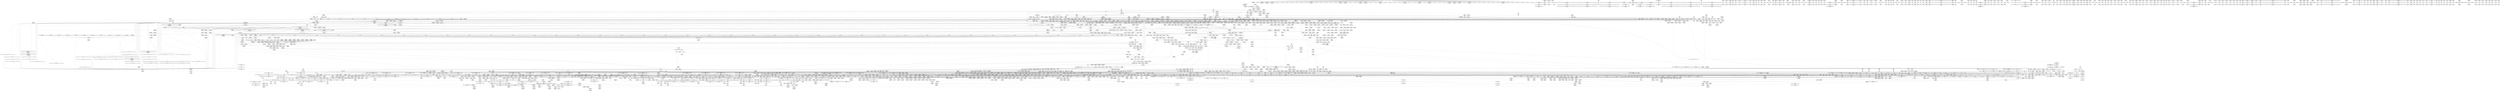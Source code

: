 digraph {
	CE0x71970e0 [shape=record,shape=Mrecord,label="{CE0x71970e0|0:_%struct.tomoyo_obj_info*,_16:_%struct.tomoyo_domain_info*,_24:_%struct.tomoyo_path_info*,_40:_i8,_72:_i8,_75:_i8,_76:_i8,_77:_i8,_:_SCMRE_47,48_}"]
	CE0x5883460 [shape=record,shape=Mrecord,label="{CE0x5883460|tomoyo_domain:_security|security/tomoyo/common.h,1205|*SummSource*}"]
	CE0x3e1f890 [shape=record,shape=Mrecord,label="{CE0x3e1f890|_call_void_rcu_lock_acquire(%struct.lockdep_map*_%dep_map)_#9,_!dbg_!38906|include/linux/srcu.h,222|*SummSink*}"]
	CE0x492b580 [shape=record,shape=Mrecord,label="{CE0x492b580|i64*_getelementptr_inbounds_(_2_x_i64_,_2_x_i64_*___llvm_gcov_ctr21,_i64_0,_i64_1)|*Constant*|*SummSource*}"]
	CE0x5a43830 [shape=record,shape=Mrecord,label="{CE0x5a43830|0:_%struct.tomoyo_obj_info*,_16:_%struct.tomoyo_domain_info*,_24:_%struct.tomoyo_path_info*,_40:_i8,_72:_i8,_75:_i8,_76:_i8,_77:_i8,_:_SCMRE_48,49_}"]
	CE0x3bd86e0 [shape=record,shape=Mrecord,label="{CE0x3bd86e0|rcu_lock_acquire:_tmp2}"]
	CE0x7469b10 [shape=record,shape=Mrecord,label="{CE0x7469b10|GLOBAL:___llvm_gcov_global_state_pred|Global_var:__llvm_gcov_global_state_pred|*SummSource*}"]
	CE0x57da3b0 [shape=record,shape=Mrecord,label="{CE0x57da3b0|tomoyo_path_perm:_tmp41|security/tomoyo/file.c,824|*SummSink*}"]
	CE0x581afe0 [shape=record,shape=Mrecord,label="{CE0x581afe0|tomoyo_get_mode:_tmp5|security/tomoyo/util.c,978|*SummSource*}"]
	CE0x48f8060 [shape=record,shape=Mrecord,label="{CE0x48f8060|__llvm_gcov_indirect_counter_increment:_entry}"]
	CE0x4d05e30 [shape=record,shape=Mrecord,label="{CE0x4d05e30|i64*_getelementptr_inbounds_(_5_x_i64_,_5_x_i64_*___llvm_gcov_ctr28130,_i64_0,_i64_0)|*Constant*}"]
	CE0x3e2af80 [shape=record,shape=Mrecord,label="{CE0x3e2af80|tomoyo_sb_umount:_mnt_root|security/tomoyo/tomoyo.c,427|*SummSource*}"]
	CE0x720bc80 [shape=record,shape=Mrecord,label="{CE0x720bc80|tomoyo_read_lock:_tmp2|*SummSink*}"]
	CE0x5b131a0 [shape=record,shape=Mrecord,label="{CE0x5b131a0|tomoyo_path_permission:_r|Function::tomoyo_path_permission&Arg::r::}"]
	CE0x59dc2b0 [shape=record,shape=Mrecord,label="{CE0x59dc2b0|_call_void_mcount()_#3|*SummSource*}"]
	CE0x5c205c0 [shape=record,shape=Mrecord,label="{CE0x5c205c0|_call_void___llvm_gcov_indirect_counter_increment114(i32*___llvm_gcov_global_state_pred45,_i64**_getelementptr_inbounds_(_3_x_i64*_,_3_x_i64*_*___llvm_gcda_edge_table44,_i64_0,_i64_0)),_!dbg_!38954|security/tomoyo/util.c,649}"]
	CE0x5b01330 [shape=record,shape=Mrecord,label="{CE0x5b01330|tomoyo_fill_path_info:_arrayidx|security/tomoyo/util.c,667}"]
	CE0x5987030 [shape=record,shape=Mrecord,label="{CE0x5987030|tomoyo_get_mode:_tmp17|security/tomoyo/util.c,983|*SummSink*}"]
	CE0x5bd3750 [shape=record,shape=Mrecord,label="{CE0x5bd3750|tomoyo_path_perm:_retval.0|*SummSource*}"]
	CE0x725f9a0 [shape=record,shape=Mrecord,label="{CE0x725f9a0|_call_void_tomoyo_fill_path_info(%struct.tomoyo_path_info*_%buf)_#9,_!dbg_!38913|security/tomoyo/file.c,152|*SummSink*}"]
	CE0x715f390 [shape=record,shape=Mrecord,label="{CE0x715f390|tomoyo_path_permission:_param6|security/tomoyo/file.c,569}"]
	CE0x674e370 [shape=record,shape=Mrecord,label="{CE0x674e370|tomoyo_fill_path_info:_tmp1}"]
	CE0x70dbd80 [shape=record,shape=Mrecord,label="{CE0x70dbd80|tomoyo_const_part_length:_tmp31|security/tomoyo/util.c,641|*SummSource*}"]
	CE0x4a128e0 [shape=record,shape=Mrecord,label="{CE0x4a128e0|tomoyo_fill_path_info:_sub|security/tomoyo/util.c,667|*SummSink*}"]
	CE0x74702a0 [shape=record,shape=Mrecord,label="{CE0x74702a0|GLOBAL:___llvm_gcov_indirect_counter_increment114|*Constant*|*SummSource*}"]
	CE0x71b40d0 [shape=record,shape=Mrecord,label="{CE0x71b40d0|tomoyo_const_part_length:_tmp1|*SummSink*}"]
	CE0x3c187a0 [shape=record,shape=Mrecord,label="{CE0x3c187a0|tomoyo_fill_path_info:_cmp8|security/tomoyo/util.c,668|*SummSource*}"]
	CE0x3ef7b70 [shape=record,shape=Mrecord,label="{CE0x3ef7b70|_call_void___llvm_gcov_indirect_counter_increment(i32*___llvm_gcov_global_state_pred,_i64**_getelementptr_inbounds_(_3_x_i64*_,_3_x_i64*_*___llvm_gcda_edge_table,_i64_0,_i64_1)),_!dbg_!38937|security/tomoyo/file.c,810|*SummSink*}"]
	CE0x582f4b0 [shape=record,shape=Mrecord,label="{CE0x582f4b0|tomoyo_init_request_info:_domain1|security/tomoyo/util.c,1006|*SummSink*}"]
	CE0x725f4d0 [shape=record,shape=Mrecord,label="{CE0x725f4d0|_ret_i32_%call,_!dbg_!38907|include/linux/srcu.h,223}"]
	CE0x71a4c10 [shape=record,shape=Mrecord,label="{CE0x71a4c10|tomoyo_init_request_info:_type|security/tomoyo/util.c,1009|*SummSink*}"]
	CE0x4cd12e0 [shape=record,shape=Mrecord,label="{CE0x4cd12e0|tomoyo_domain:_if.end|*SummSource*}"]
	CE0x5acd450 [shape=record,shape=Mrecord,label="{CE0x5acd450|tomoyo_const_part_length:_cmp25|security/tomoyo/util.c,644|*SummSink*}"]
	CE0x49b7a80 [shape=record,shape=Mrecord,label="{CE0x49b7a80|tomoyo_const_part_length:_tmp18|security/tomoyo/util.c,627}"]
	CE0x48993f0 [shape=record,shape=Mrecord,label="{CE0x48993f0|tomoyo_path_perm:_path|Function::tomoyo_path_perm&Arg::path::|*SummSource*}"]
	CE0x583dbf0 [shape=record,shape=Mrecord,label="{CE0x583dbf0|tomoyo_add_slash:_tmp|*SummSource*}"]
	CE0x57185b0 [shape=record,shape=Mrecord,label="{CE0x57185b0|128:_i8*,_1208:_%struct.file*,_:_CMRE_32,33_}"]
	CE0x3eeb9d0 [shape=record,shape=Mrecord,label="{CE0x3eeb9d0|tomoyo_sb_umount:_path|security/tomoyo/tomoyo.c, 427}"]
	CE0x5a0ef40 [shape=record,shape=Mrecord,label="{CE0x5a0ef40|128:_i8*,_1208:_%struct.file*,_:_CMRE_88,89_|*MultipleSource*|security/tomoyo/common.h,1205|security/tomoyo/common.h,1205}"]
	CE0x4a6f270 [shape=record,shape=Mrecord,label="{CE0x4a6f270|tomoyo_path_permission:_ns|security/tomoyo/file.c,564|*SummSource*}"]
	CE0x4bc4650 [shape=record,shape=Mrecord,label="{CE0x4bc4650|i32_6|*Constant*}"]
	CE0x3d01ef0 [shape=record,shape=Mrecord,label="{CE0x3d01ef0|tomoyo_const_part_length:_lor.lhs.false|*SummSink*}"]
	CE0x4d06400 [shape=record,shape=Mrecord,label="{CE0x4d06400|rcu_lock_acquire:_map|Function::rcu_lock_acquire&Arg::map::|*SummSink*}"]
	CE0x49c8de0 [shape=record,shape=Mrecord,label="{CE0x49c8de0|GLOBAL:_tomoyo_p2mac|Global_var:tomoyo_p2mac|*SummSource*}"]
	CE0x5719650 [shape=record,shape=Mrecord,label="{CE0x5719650|i8_0|*Constant*}"]
	CE0x5cf0aa0 [shape=record,shape=Mrecord,label="{CE0x5cf0aa0|tomoyo_const_part_length:_tmp8|security/tomoyo/util.c,626}"]
	CE0x4c38300 [shape=record,shape=Mrecord,label="{CE0x4c38300|tomoyo_path_perm:_error.1}"]
	CE0x5a13750 [shape=record,shape=Mrecord,label="{CE0x5a13750|tomoyo_path_permission:_cmp|security/tomoyo/file.c,565}"]
	CE0x4ad0220 [shape=record,shape=Mrecord,label="{CE0x4ad0220|GLOBAL:_tomoyo_read_lock|*Constant*|*SummSink*}"]
	CE0x5749960 [shape=record,shape=Mrecord,label="{CE0x5749960|i32_1205|*Constant*}"]
	CE0x5a0f4e0 [shape=record,shape=Mrecord,label="{CE0x5a0f4e0|128:_i8*,_1208:_%struct.file*,_:_CMRE_112,120_|*MultipleSource*|security/tomoyo/common.h,1205|security/tomoyo/common.h,1205}"]
	CE0x3d968a0 [shape=record,shape=Mrecord,label="{CE0x3d968a0|tomoyo_path_permission:_tmp23|security/tomoyo/file.c,574}"]
	CE0x3b20900 [shape=record,shape=Mrecord,label="{CE0x3b20900|tomoyo_path_permission:_do.cond|*SummSource*}"]
	CE0x71b45d0 [shape=record,shape=Mrecord,label="{CE0x71b45d0|tomoyo_const_part_length:_if.end18}"]
	CE0x4aa67b0 [shape=record,shape=Mrecord,label="{CE0x4aa67b0|_call_void___llvm_gcov_indirect_counter_increment114(i32*___llvm_gcov_global_state_pred45,_i64**_getelementptr_inbounds_(_3_x_i64*_,_3_x_i64*_*___llvm_gcda_edge_table44,_i64_0,_i64_2)),_!dbg_!38930|security/tomoyo/util.c,640}"]
	CE0x72f6730 [shape=record,shape=Mrecord,label="{CE0x72f6730|tomoyo_get_mode:_conv10|security/tomoyo/util.c,985}"]
	CE0x5d48000 [shape=record,shape=Mrecord,label="{CE0x5d48000|tomoyo_fill_path_info:_conv|security/tomoyo/util.c,664}"]
	CE0x5aa92b0 [shape=record,shape=Mrecord,label="{CE0x5aa92b0|tomoyo_get_mode:_tmp19|security/tomoyo/util.c,985|*SummSink*}"]
	CE0x57d1560 [shape=record,shape=Mrecord,label="{CE0x57d1560|i64_ptrtoint_(i8*_blockaddress(_rcu_lock_release,_%__here)_to_i64)|*Constant*|*SummSource*}"]
	CE0x72bbd50 [shape=record,shape=Mrecord,label="{CE0x72bbd50|i64*_getelementptr_inbounds_(_31_x_i64_,_31_x_i64_*___llvm_gcov_ctr43150,_i64_0,_i64_29)|*Constant*}"]
	CE0x72bb060 [shape=record,shape=Mrecord,label="{CE0x72bb060|tomoyo_const_part_length:_tmp49|security/tomoyo/util.c,649}"]
	CE0x70eefa0 [shape=record,shape=Mrecord,label="{CE0x70eefa0|tomoyo_audit_path_log:_filename|security/tomoyo/file.c,169}"]
	CE0x72f5b00 [shape=record,shape=Mrecord,label="{CE0x72f5b00|i64*_getelementptr_inbounds_(_31_x_i64_,_31_x_i64_*___llvm_gcov_ctr43150,_i64_0,_i64_9)|*Constant*}"]
	CE0x5a45c80 [shape=record,shape=Mrecord,label="{CE0x5a45c80|tomoyo_const_part_length:_tmp37|security/tomoyo/util.c,644}"]
	CE0x592bce0 [shape=record,shape=Mrecord,label="{CE0x592bce0|_call_void_tomoyo_fill_path_info(%struct.tomoyo_path_info*_%buf)_#9,_!dbg_!38913|security/tomoyo/file.c,152}"]
	CE0x71c5240 [shape=record,shape=Mrecord,label="{CE0x71c5240|tomoyo_init_request_info:_if.end}"]
	CE0x5d5c3c0 [shape=record,shape=Mrecord,label="{CE0x5d5c3c0|tomoyo_init_request_info:_tobool|security/tomoyo/util.c,1004|*SummSink*}"]
	CE0x721b9d0 [shape=record,shape=Mrecord,label="{CE0x721b9d0|i64*_getelementptr_inbounds_(_10_x_i64_,_10_x_i64_*___llvm_gcov_ctr34,_i64_0,_i64_5)|*Constant*}"]
	CE0x5a81df0 [shape=record,shape=Mrecord,label="{CE0x5a81df0|i32_78|*Constant*}"]
	CE0x5bc4060 [shape=record,shape=Mrecord,label="{CE0x5bc4060|srcu_read_lock:_tmp2}"]
	CE0x5a0f6c0 [shape=record,shape=Mrecord,label="{CE0x5a0f6c0|128:_i8*,_1208:_%struct.file*,_:_CMRE_120,128_|*MultipleSource*|security/tomoyo/common.h,1205|security/tomoyo/common.h,1205}"]
	CE0x3e1f480 [shape=record,shape=Mrecord,label="{CE0x3e1f480|srcu_read_lock:_dep_map|include/linux/srcu.h,222|*SummSink*}"]
	CE0x4a144f0 [shape=record,shape=Mrecord,label="{CE0x4a144f0|tomoyo_init_request_info:_r|Function::tomoyo_init_request_info&Arg::r::}"]
	CE0x5d5b8f0 [shape=record,shape=Mrecord,label="{CE0x5d5b8f0|tomoyo_path_perm:_call4|security/tomoyo/file.c,804}"]
	CE0x4aefce0 [shape=record,shape=Mrecord,label="{CE0x4aefce0|GLOBAL:_tomoyo_add_slash|*Constant*}"]
	CE0x58bd810 [shape=record,shape=Mrecord,label="{CE0x58bd810|i64_12|*Constant*|*SummSink*}"]
	CE0x59509e0 [shape=record,shape=Mrecord,label="{CE0x59509e0|i64*_getelementptr_inbounds_(_25_x_i64_,_25_x_i64_*___llvm_gcov_ctr11,_i64_0,_i64_15)|*Constant*|*SummSink*}"]
	CE0x4961890 [shape=record,shape=Mrecord,label="{CE0x4961890|i32_49|*Constant*}"]
	CE0x4a5e750 [shape=record,shape=Mrecord,label="{CE0x4a5e750|i64*_getelementptr_inbounds_(_10_x_i64_,_10_x_i64_*___llvm_gcov_ctr34,_i64_0,_i64_4)|*Constant*|*SummSource*}"]
	CE0x71a36f0 [shape=record,shape=Mrecord,label="{CE0x71a36f0|tomoyo_init_request_info:_profile3|security/tomoyo/util.c,1008}"]
	CE0x58f4b30 [shape=record,shape=Mrecord,label="{CE0x58f4b30|tomoyo_const_part_length:_tmp13|security/tomoyo/util.c,626}"]
	CE0x4890850 [shape=record,shape=Mrecord,label="{CE0x4890850|i64*_getelementptr_inbounds_(_5_x_i64_,_5_x_i64_*___llvm_gcov_ctr28130,_i64_0,_i64_3)|*Constant*}"]
	CE0x590cae0 [shape=record,shape=Mrecord,label="{CE0x590cae0|tomoyo_domain:_tmp17|security/tomoyo/common.h,1205}"]
	CE0x57eb4a0 [shape=record,shape=Mrecord,label="{CE0x57eb4a0|i32_2|*Constant*}"]
	CE0x72dcb10 [shape=record,shape=Mrecord,label="{CE0x72dcb10|i64*_getelementptr_inbounds_(_5_x_i64_,_5_x_i64_*___llvm_gcov_ctr32134,_i64_0,_i64_3)|*Constant*}"]
	CE0x598f0c0 [shape=record,shape=Mrecord,label="{CE0x598f0c0|COLLAPSED:_GCMRE___llvm_gcov_ctr32_internal_global_2_x_i64_zeroinitializer:_elem_0:default:}"]
	CE0x71d6430 [shape=record,shape=Mrecord,label="{CE0x71d6430|tomoyo_get_realpath:_tmp3|security/tomoyo/file.c,151|*SummSource*}"]
	CE0x7241480 [shape=record,shape=Mrecord,label="{CE0x7241480|tomoyo_path_perm:_sw.bb|*SummSource*}"]
	CE0x3e18b00 [shape=record,shape=Mrecord,label="{CE0x3e18b00|tomoyo_path_perm:_idxprom|security/tomoyo/file.c,797|*SummSource*}"]
	CE0x582f2e0 [shape=record,shape=Mrecord,label="{CE0x582f2e0|tomoyo_init_request_info:_domain1|security/tomoyo/util.c,1006}"]
	CE0x4bcf300 [shape=record,shape=Mrecord,label="{CE0x4bcf300|_ret_void,_!dbg_!38908|include/linux/rcupdate.h,419|*SummSink*}"]
	CE0x59c3560 [shape=record,shape=Mrecord,label="{CE0x59c3560|_call_void_mcount()_#3|*SummSink*}"]
	CE0x5b05ba0 [shape=record,shape=Mrecord,label="{CE0x5b05ba0|i64*_getelementptr_inbounds_(_31_x_i64_,_31_x_i64_*___llvm_gcov_ctr43150,_i64_0,_i64_21)|*Constant*}"]
	CE0x4bc2860 [shape=record,shape=Mrecord,label="{CE0x4bc2860|tomoyo_add_slash:_tmp13|security/tomoyo/file.c,138|*SummSource*}"]
	CE0x5a732c0 [shape=record,shape=Mrecord,label="{CE0x5a732c0|i64*_getelementptr_inbounds_(_2_x_i64_,_2_x_i64_*___llvm_gcov_ctr31,_i64_0,_i64_1)|*Constant*|*SummSink*}"]
	CE0x5ac7820 [shape=record,shape=Mrecord,label="{CE0x5ac7820|0:_%struct.tomoyo_obj_info*,_16:_%struct.tomoyo_domain_info*,_24:_%struct.tomoyo_path_info*,_40:_i8,_72:_i8,_75:_i8,_76:_i8,_77:_i8,_:_SCMRE_27,28_}"]
	CE0x7205360 [shape=record,shape=Mrecord,label="{CE0x7205360|tomoyo_path_perm:_if.end14|*SummSource*}"]
	CE0x71f8e50 [shape=record,shape=Mrecord,label="{CE0x71f8e50|tomoyo_init_request_info:_tmp1}"]
	CE0x7250010 [shape=record,shape=Mrecord,label="{CE0x7250010|GLOBAL:___llvm_gcov_ctr54147|Global_var:__llvm_gcov_ctr54147|*SummSink*}"]
	CE0x4b123e0 [shape=record,shape=Mrecord,label="{CE0x4b123e0|tomoyo_get_realpath:_tmp12|security/tomoyo/file.c,156|*SummSource*}"]
	CE0x5c48ac0 [shape=record,shape=Mrecord,label="{CE0x5c48ac0|tomoyo_path_perm:_tmp34|security/tomoyo/file.c,821}"]
	CE0x57c8840 [shape=record,shape=Mrecord,label="{CE0x57c8840|tomoyo_fill_path_info:_tmp12|security/tomoyo/util.c,667|*SummSource*}"]
	CE0x4cf75c0 [shape=record,shape=Mrecord,label="{CE0x4cf75c0|tomoyo_get_mode:_if.end|*SummSink*}"]
	CE0x71a2d90 [shape=record,shape=Mrecord,label="{CE0x71a2d90|tomoyo_init_request_info:_type|security/tomoyo/util.c,1009|*SummSource*}"]
	CE0x3f35cf0 [shape=record,shape=Mrecord,label="{CE0x3f35cf0|0:_%struct.dentry*,_:_CRE_16,20_|*MultipleSource*|security/tomoyo/tomoyo.c,427|Function::tomoyo_sb_umount&Arg::mnt::}"]
	CE0x5987520 [shape=record,shape=Mrecord,label="{CE0x5987520|tomoyo_get_mode:_conv5|security/tomoyo/util.c,983|*SummSource*}"]
	CE0x3df5f80 [shape=record,shape=Mrecord,label="{CE0x3df5f80|tomoyo_const_part_length:_tmp25|security/tomoyo/util.c,641|*SummSink*}"]
	CE0x728a3a0 [shape=record,shape=Mrecord,label="{CE0x728a3a0|srcu_read_unlock:_bb}"]
	CE0x5794d90 [shape=record,shape=Mrecord,label="{CE0x5794d90|rcu_lock_acquire:_tmp4|include/linux/rcupdate.h,418|*SummSink*}"]
	CE0x3da4450 [shape=record,shape=Mrecord,label="{CE0x3da4450|tomoyo_get_mode:_tmp28|security/tomoyo/util.c,988|*SummSource*}"]
	CE0x58738e0 [shape=record,shape=Mrecord,label="{CE0x58738e0|tomoyo_path_permission:_path7|security/tomoyo/file.c,569|*SummSource*}"]
	CE0x590f560 [shape=record,shape=Mrecord,label="{CE0x590f560|tomoyo_audit_path_log:_tmp3|*SummSink*}"]
	CE0x57d0e20 [shape=record,shape=Mrecord,label="{CE0x57d0e20|GLOBAL:_lock_release|*Constant*|*SummSource*}"]
	CE0x5b68b50 [shape=record,shape=Mrecord,label="{CE0x5b68b50|0:_%struct.tomoyo_obj_info*,_16:_%struct.tomoyo_domain_info*,_24:_%struct.tomoyo_path_info*,_40:_i8,_72:_i8,_75:_i8,_76:_i8,_77:_i8,_:_SCMRE_55,56_}"]
	CE0x5acd8a0 [shape=record,shape=Mrecord,label="{CE0x5acd8a0|i64_25|*Constant*|*SummSource*}"]
	CE0x5d5c180 [shape=record,shape=Mrecord,label="{CE0x5d5c180|tomoyo_init_request_info:_tmp7|security/tomoyo/util.c,1005|*SummSource*}"]
	CE0x5cd8180 [shape=record,shape=Mrecord,label="{CE0x5cd8180|tomoyo_path_perm:_obj|security/tomoyo/file.c, 788|*SummSource*}"]
	CE0x4b433a0 [shape=record,shape=Mrecord,label="{CE0x4b433a0|i64*_getelementptr_inbounds_(_6_x_i64_,_6_x_i64_*___llvm_gcov_ctr25,_i64_0,_i64_4)|*Constant*|*SummSink*}"]
	CE0x4bba570 [shape=record,shape=Mrecord,label="{CE0x4bba570|tomoyo_get_mode:_tmp2|security/tomoyo/util.c,978|*SummSource*}"]
	CE0x4b3ae90 [shape=record,shape=Mrecord,label="{CE0x4b3ae90|tomoyo_get_mode:_tmp23|security/tomoyo/util.c,986|*SummSource*}"]
	CE0x3de5350 [shape=record,shape=Mrecord,label="{CE0x3de5350|tomoyo_get_mode:_tmp6|security/tomoyo/util.c,978|*SummSink*}"]
	CE0x3eaf180 [shape=record,shape=Mrecord,label="{CE0x3eaf180|i32_49|*Constant*|*SummSink*}"]
	CE0x3df8210 [shape=record,shape=Mrecord,label="{CE0x3df8210|GLOBAL:___llvm_gcov_indirect_counter_increment|*Constant*|*SummSink*}"]
	CE0x5873380 [shape=record,shape=Mrecord,label="{CE0x5873380|tomoyo_domain:_bb|*SummSource*}"]
	CE0x3cbf240 [shape=record,shape=Mrecord,label="{CE0x3cbf240|tomoyo_get_mode:_conv5|security/tomoyo/util.c,983}"]
	CE0x4963580 [shape=record,shape=Mrecord,label="{CE0x4963580|GLOBAL:_tomoyo_profile|*Constant*|*SummSink*}"]
	CE0x4887f60 [shape=record,shape=Mrecord,label="{CE0x4887f60|0:_i8,_array:_GCR_tomoyo_p2mac_internal_constant_11_x_i8_c_00_01_01_01_03_04_06_09_0A_13_15_,_align_1:_elem_1::|security/tomoyo/file.c,797}"]
	CE0x4b4dd80 [shape=record,shape=Mrecord,label="{CE0x4b4dd80|tomoyo_path_perm:_call10|security/tomoyo/file.c,813|*SummSource*}"]
	CE0x570e400 [shape=record,shape=Mrecord,label="{CE0x570e400|128:_i8*,_1208:_%struct.file*,_:_CMRE_51,52_}"]
	CE0x57bc580 [shape=record,shape=Mrecord,label="{CE0x57bc580|GLOBAL:_tomoyo_supervisor|*Constant*|*SummSink*}"]
	CE0x48dd9f0 [shape=record,shape=Mrecord,label="{CE0x48dd9f0|tomoyo_path_perm:_tmp12|security/tomoyo/file.c,799}"]
	CE0x74215b0 [shape=record,shape=Mrecord,label="{CE0x74215b0|tomoyo_path_perm:_tmp15|security/tomoyo/file.c,804|*SummSink*}"]
	CE0x5b4aec0 [shape=record,shape=Mrecord,label="{CE0x5b4aec0|tomoyo_const_part_length:_tmp42|security/tomoyo/util.c,644}"]
	CE0x3cccf20 [shape=record,shape=Mrecord,label="{CE0x3cccf20|tomoyo_fill_path_info:_frombool|security/tomoyo/util.c,667|*SummSink*}"]
	CE0x596f0c0 [shape=record,shape=Mrecord,label="{CE0x596f0c0|tomoyo_path_perm:_tmp31|security/tomoyo/file.c,816}"]
	CE0x5bf03c0 [shape=record,shape=Mrecord,label="{CE0x5bf03c0|rcu_lock_release:_tmp7|*SummSource*}"]
	CE0x57cb2e0 [shape=record,shape=Mrecord,label="{CE0x57cb2e0|tomoyo_fill_path_info:_is_patterned|security/tomoyo/util.c,668}"]
	CE0x5b34f80 [shape=record,shape=Mrecord,label="{CE0x5b34f80|0:_%struct.tomoyo_obj_info*,_16:_%struct.tomoyo_domain_info*,_24:_%struct.tomoyo_path_info*,_40:_i8,_72:_i8,_75:_i8,_76:_i8,_77:_i8,_:_SCMRE_77,78_|*MultipleSource*|security/tomoyo/file.c, 787|security/tomoyo/file.c,787|Function::tomoyo_init_request_info&Arg::r::|security/tomoyo/file.c,800}"]
	CE0x3d701f0 [shape=record,shape=Mrecord,label="{CE0x3d701f0|tomoyo_get_mode:_conv|security/tomoyo/util.c,982}"]
	CE0x5acd170 [shape=record,shape=Mrecord,label="{CE0x5acd170|tomoyo_const_part_length:_cmp25|security/tomoyo/util.c,644}"]
	CE0x5950d60 [shape=record,shape=Mrecord,label="{CE0x5950d60|tomoyo_path_perm:_tmp30|security/tomoyo/file.c,816|*SummSource*}"]
	CE0x3cccd10 [shape=record,shape=Mrecord,label="{CE0x3cccd10|tomoyo_fill_path_info:_frombool|security/tomoyo/util.c,667}"]
	CE0x711c1f0 [shape=record,shape=Mrecord,label="{CE0x711c1f0|tomoyo_path_perm:_if.then5}"]
	CE0x4c38950 [shape=record,shape=Mrecord,label="{CE0x4c38950|tomoyo_path_perm:_error.1|*SummSink*}"]
	CE0x3e1d010 [shape=record,shape=Mrecord,label="{CE0x3e1d010|tomoyo_path_perm:_entry|*SummSource*}"]
	CE0x4c06c10 [shape=record,shape=Mrecord,label="{CE0x4c06c10|tomoyo_domain:_tmp10|security/tomoyo/common.h,1205|*SummSink*}"]
	CE0x71d59d0 [shape=record,shape=Mrecord,label="{CE0x71d59d0|_ret_i32_%call,_!dbg_!38907|include/linux/srcu.h,223|*SummSource*}"]
	CE0x3c94880 [shape=record,shape=Mrecord,label="{CE0x3c94880|i64_19|*Constant*|*SummSink*}"]
	CE0x5785420 [shape=record,shape=Mrecord,label="{CE0x5785420|tomoyo_fill_path_info:_conv|security/tomoyo/util.c,664|*SummSink*}"]
	CE0x48880b0 [shape=record,shape=Mrecord,label="{CE0x48880b0|0:_i8,_array:_GCR_tomoyo_p2mac_internal_constant_11_x_i8_c_00_01_01_01_03_04_06_09_0A_13_15_,_align_1:_elem_2::|security/tomoyo/file.c,797}"]
	CE0x5bc4140 [shape=record,shape=Mrecord,label="{CE0x5bc4140|srcu_read_lock:_tmp2|*SummSink*}"]
	CE0x4d314c0 [shape=record,shape=Mrecord,label="{CE0x4d314c0|tomoyo_get_mode:_if.end14|*SummSource*}"]
	CE0x5c8c3d0 [shape=record,shape=Mrecord,label="{CE0x5c8c3d0|_call_void_kfree(i8*_%tmp38)_#9,_!dbg_!38960|security/tomoyo/file.c,822|*SummSource*}"]
	CE0x72b3e60 [shape=record,shape=Mrecord,label="{CE0x72b3e60|_call_void_mcount()_#3|*SummSource*}"]
	CE0x7403b70 [shape=record,shape=Mrecord,label="{CE0x7403b70|rcu_lock_release:_map|Function::rcu_lock_release&Arg::map::|*SummSource*}"]
	CE0x58e4f80 [shape=record,shape=Mrecord,label="{CE0x58e4f80|_call_void_mcount()_#3|*SummSink*}"]
	CE0x4886cb0 [shape=record,shape=Mrecord,label="{CE0x4886cb0|_call_void_mcount()_#3}"]
	CE0x5902e50 [shape=record,shape=Mrecord,label="{CE0x5902e50|_call_void_mcount()_#3|*SummSink*}"]
	CE0x5b74650 [shape=record,shape=Mrecord,label="{CE0x5b74650|0:_%struct.tomoyo_obj_info*,_16:_%struct.tomoyo_domain_info*,_24:_%struct.tomoyo_path_info*,_40:_i8,_72:_i8,_75:_i8,_76:_i8,_77:_i8,_:_SCMRE_32,33_}"]
	CE0x7192b10 [shape=record,shape=Mrecord,label="{CE0x7192b10|i64*_getelementptr_inbounds_(_4_x_i64_,_4_x_i64_*___llvm_gcov_ctr24,_i64_0,_i64_0)|*Constant*|*SummSink*}"]
	CE0x56b2af0 [shape=record,shape=Mrecord,label="{CE0x56b2af0|VOIDTB_TE:_CE_2272,6368_|*MultipleSource*|security/tomoyo/util.c,1010|security/tomoyo/file.c,564|Function::tomoyo_get_mode&Arg::ns::}"]
	CE0x71a4f10 [shape=record,shape=Mrecord,label="{CE0x71a4f10|i32_3|*Constant*}"]
	CE0x3ea6230 [shape=record,shape=Mrecord,label="{CE0x3ea6230|i32_0|*Constant*|*SummSink*}"]
	CE0x4b87990 [shape=record,shape=Mrecord,label="{CE0x4b87990|tomoyo_get_mode:_arrayidx4|security/tomoyo/util.c,983|*SummSource*}"]
	CE0x3e032e0 [shape=record,shape=Mrecord,label="{CE0x3e032e0|rcu_lock_acquire:___here|*SummSink*}"]
	CE0x49a9090 [shape=record,shape=Mrecord,label="{CE0x49a9090|tomoyo_path_perm:_name11|security/tomoyo/file.c,813}"]
	CE0x4c53040 [shape=record,shape=Mrecord,label="{CE0x4c53040|COLLAPSED:_GCMRE___llvm_gcov_ctr25_internal_global_6_x_i64_zeroinitializer:_elem_0:default:}"]
	CE0x5acf260 [shape=record,shape=Mrecord,label="{CE0x5acf260|i32_1|*Constant*}"]
	CE0x4b2f030 [shape=record,shape=Mrecord,label="{CE0x4b2f030|_call_void_rcu_lock_release(%struct.lockdep_map*_%dep_map)_#9,_!dbg_!38905|include/linux/srcu.h,236|*SummSink*}"]
	CE0x4a6f420 [shape=record,shape=Mrecord,label="{CE0x4a6f420|tomoyo_fill_path_info:_bb|*SummSource*}"]
	CE0x3e1f740 [shape=record,shape=Mrecord,label="{CE0x3e1f740|GLOBAL:_rcu_lock_acquire|*Constant*}"]
	CE0x49eab50 [shape=record,shape=Mrecord,label="{CE0x49eab50|_ret_i32_%conv6,_!dbg_!38926|security/tomoyo/util.c,1011|*SummSource*}"]
	CE0x5a19540 [shape=record,shape=Mrecord,label="{CE0x5a19540|_call_void_tomoyo_fill_path_info(%struct.tomoyo_path_info*_%symlink_target)_#9,_!dbg_!38949|security/tomoyo/file.c,816|*SummSink*}"]
	CE0x5bb3120 [shape=record,shape=Mrecord,label="{CE0x5bb3120|tomoyo_domain:_tmp6|security/tomoyo/common.h,1205|*SummSink*}"]
	CE0x4a59fa0 [shape=record,shape=Mrecord,label="{CE0x4a59fa0|tomoyo_get_realpath:_tobool|security/tomoyo/file.c,151|*SummSink*}"]
	CE0x5895f20 [shape=record,shape=Mrecord,label="{CE0x5895f20|srcu_read_lock:_tmp|*SummSink*}"]
	CE0x57b8640 [shape=record,shape=Mrecord,label="{CE0x57b8640|tomoyo_path_perm:_tmp40|security/tomoyo/file.c,821|*SummSink*}"]
	CE0x724fd20 [shape=record,shape=Mrecord,label="{CE0x724fd20|tomoyo_const_part_length:_tmp12|security/tomoyo/util.c,626}"]
	CE0x5936280 [shape=record,shape=Mrecord,label="{CE0x5936280|tomoyo_path_perm:_tmp28|security/tomoyo/file.c,815}"]
	CE0x5ac6ea0 [shape=record,shape=Mrecord,label="{CE0x5ac6ea0|0:_%struct.tomoyo_obj_info*,_16:_%struct.tomoyo_domain_info*,_24:_%struct.tomoyo_path_info*,_40:_i8,_72:_i8,_75:_i8,_76:_i8,_77:_i8,_:_SCMRE_24,25_}"]
	CE0x5794d20 [shape=record,shape=Mrecord,label="{CE0x5794d20|rcu_lock_acquire:_tmp4|include/linux/rcupdate.h,418|*SummSource*}"]
	CE0x5a45db0 [shape=record,shape=Mrecord,label="{CE0x5a45db0|tomoyo_const_part_length:_tmp37|security/tomoyo/util.c,644|*SummSource*}"]
	CE0x4aa6290 [shape=record,shape=Mrecord,label="{CE0x4aa6290|tomoyo_get_mode:_idxprom6|security/tomoyo/util.c,983}"]
	CE0x5a58830 [shape=record,shape=Mrecord,label="{CE0x5a58830|_ret_void,_!dbg_!38929|security/tomoyo/util.c,670|*SummSource*}"]
	CE0x711dbb0 [shape=record,shape=Mrecord,label="{CE0x711dbb0|i64*_getelementptr_inbounds_(_5_x_i64_,_5_x_i64_*___llvm_gcov_ctr32134,_i64_0,_i64_3)|*Constant*|*SummSink*}"]
	CE0x715f4f0 [shape=record,shape=Mrecord,label="{CE0x715f4f0|tomoyo_path_permission:_param6|security/tomoyo/file.c,569|*SummSource*}"]
	CE0x49634e0 [shape=record,shape=Mrecord,label="{CE0x49634e0|GLOBAL:_tomoyo_profile|*Constant*|*SummSource*}"]
	CE0x576fe60 [shape=record,shape=Mrecord,label="{CE0x576fe60|0:_i8,_array:_GCRE_tomoyo_index2category_constant_39_x_i8_c_00_00_00_00_00_00_00_00_00_00_00_00_00_00_00_00_00_00_00_00_00_00_00_01_01_01_01_01_01_01_01_01_01_01_01_01_01_01_02_,_align_16:_elem_22::|security/tomoyo/util.c,983}"]
	CE0x4a244c0 [shape=record,shape=Mrecord,label="{CE0x4a244c0|i64*_getelementptr_inbounds_(_2_x_i64_,_2_x_i64_*___llvm_gcov_ctr23,_i64_0,_i64_1)|*Constant*}"]
	CE0x580b580 [shape=record,shape=Mrecord,label="{CE0x580b580|tomoyo_init_request_info:_conv|security/tomoyo/util.c,1010|*SummSink*}"]
	CE0x715cea0 [shape=record,shape=Mrecord,label="{CE0x715cea0|_call_void___srcu_read_unlock(%struct.srcu_struct*_%sp,_i32_%idx)_#9,_!dbg_!38906|include/linux/srcu.h,237|*SummSink*}"]
	CE0x738bd50 [shape=record,shape=Mrecord,label="{CE0x738bd50|tomoyo_init_request_info:_profile2|security/tomoyo/util.c,1007}"]
	CE0x4948680 [shape=record,shape=Mrecord,label="{CE0x4948680|tomoyo_fill_path_info:_conv4|security/tomoyo/util.c,667|*SummSink*}"]
	CE0x4a78520 [shape=record,shape=Mrecord,label="{CE0x4a78520|tomoyo_const_part_length:_conv|security/tomoyo/util.c,626|*SummSink*}"]
	CE0x4b12650 [shape=record,shape=Mrecord,label="{CE0x4b12650|__llvm_gcov_indirect_counter_increment:_exit|*SummSink*}"]
	CE0x5796410 [shape=record,shape=Mrecord,label="{CE0x5796410|tomoyo_domain:_land.lhs.true|*SummSource*}"]
	CE0x4abda50 [shape=record,shape=Mrecord,label="{CE0x4abda50|GLOBAL:_get_current|*Constant*|*SummSink*}"]
	CE0x4a783d0 [shape=record,shape=Mrecord,label="{CE0x4a783d0|tomoyo_const_part_length:_conv|security/tomoyo/util.c,626|*SummSource*}"]
	CE0x5896680 [shape=record,shape=Mrecord,label="{CE0x5896680|i32_5|*Constant*}"]
	CE0x745ad20 [shape=record,shape=Mrecord,label="{CE0x745ad20|tomoyo_path_perm:_tmp17|security/tomoyo/file.c,804}"]
	CE0x5c48bd0 [shape=record,shape=Mrecord,label="{CE0x5c48bd0|tomoyo_path_perm:_tmp34|security/tomoyo/file.c,821|*SummSource*}"]
	CE0x570ecb0 [shape=record,shape=Mrecord,label="{CE0x570ecb0|_ret_i32_%call,_!dbg_!38902|security/tomoyo/common.h,1097}"]
	CE0x4c0f350 [shape=record,shape=Mrecord,label="{CE0x4c0f350|tomoyo_get_realpath:_retval.0}"]
	CE0x71eaa40 [shape=record,shape=Mrecord,label="{CE0x71eaa40|__llvm_gcov_indirect_counter_increment114:_exit|*SummSource*}"]
	CE0x4b3ad40 [shape=record,shape=Mrecord,label="{CE0x4b3ad40|tomoyo_get_mode:_tmp23|security/tomoyo/util.c,986}"]
	CE0x725f310 [shape=record,shape=Mrecord,label="{CE0x725f310|srcu_read_lock:_sp|Function::srcu_read_lock&Arg::sp::|*SummSink*}"]
	CE0x5cb7330 [shape=record,shape=Mrecord,label="{CE0x5cb7330|tomoyo_fill_path_info:_ptr|Function::tomoyo_fill_path_info&Arg::ptr::}"]
	CE0x59c2da0 [shape=record,shape=Mrecord,label="{CE0x59c2da0|tomoyo_path_perm:_tmp|*SummSink*}"]
	CE0x4d30aa0 [shape=record,shape=Mrecord,label="{CE0x4d30aa0|tomoyo_domain:_tmp23|security/tomoyo/common.h,1205|*SummSource*}"]
	CE0x499e020 [shape=record,shape=Mrecord,label="{CE0x499e020|rcu_lock_release:_tmp4|include/linux/rcupdate.h,423|*SummSource*}"]
	CE0x4af8db0 [shape=record,shape=Mrecord,label="{CE0x4af8db0|tomoyo_const_part_length:_if.then}"]
	CE0x57cd9c0 [shape=record,shape=Mrecord,label="{CE0x57cd9c0|tomoyo_path_perm:_call10|security/tomoyo/file.c,813}"]
	CE0x3d138d0 [shape=record,shape=Mrecord,label="{CE0x3d138d0|tomoyo_get_mode:_tmp26|security/tomoyo/util.c,987|*SummSource*}"]
	CE0x5bc3d50 [shape=record,shape=Mrecord,label="{CE0x5bc3d50|tomoyo_path_permission:_tmp|*SummSink*}"]
	CE0x3d68ad0 [shape=record,shape=Mrecord,label="{CE0x3d68ad0|tomoyo_path_permission:_type|security/tomoyo/file.c,563|*SummSink*}"]
	CE0x58e56f0 [shape=record,shape=Mrecord,label="{CE0x58e56f0|i8_0|*Constant*}"]
	CE0x5b23c20 [shape=record,shape=Mrecord,label="{CE0x5b23c20|tomoyo_const_part_length:_tmp19|security/tomoyo/util.c,628}"]
	CE0x48b6510 [shape=record,shape=Mrecord,label="{CE0x48b6510|tomoyo_const_part_length:_tmp23|security/tomoyo/util.c,634}"]
	CE0x5827a60 [shape=record,shape=Mrecord,label="{CE0x5827a60|tomoyo_get_mode:_if.end9}"]
	CE0x5682290 [shape=record,shape=Mrecord,label="{CE0x5682290|tomoyo_read_lock:_entry|*SummSink*}"]
	CE0x3f36250 [shape=record,shape=Mrecord,label="{CE0x3f36250|tomoyo_sb_umount:_tmp1}"]
	CE0x3c658c0 [shape=record,shape=Mrecord,label="{CE0x3c658c0|_call_void_mcount()_#3}"]
	CE0x573af00 [shape=record,shape=Mrecord,label="{CE0x573af00|i64*_getelementptr_inbounds_(_5_x_i64_,_5_x_i64_*___llvm_gcov_ctr28130,_i64_0,_i64_0)|*Constant*}"]
	CE0x72dc7a0 [shape=record,shape=Mrecord,label="{CE0x72dc7a0|tomoyo_fill_path_info:_hash|security/tomoyo/util.c,669}"]
	CE0x4a241c0 [shape=record,shape=Mrecord,label="{CE0x4a241c0|tomoyo_path_permission:_tmp5|*LoadInst*|security/tomoyo/file.c,564|*SummSink*}"]
	CE0x72bc180 [shape=record,shape=Mrecord,label="{CE0x72bc180|tomoyo_const_part_length:_tmp51|security/tomoyo/util.c,651|*SummSink*}"]
	CE0x715da80 [shape=record,shape=Mrecord,label="{CE0x715da80|get_current:_bb|*SummSource*}"]
	CE0x4abd790 [shape=record,shape=Mrecord,label="{CE0x4abd790|GLOBAL:_get_current|*Constant*}"]
	CE0x73c57f0 [shape=record,shape=Mrecord,label="{CE0x73c57f0|tomoyo_get_mode:_tmp15|security/tomoyo/util.c,983|*SummSource*}"]
	CE0x71c5030 [shape=record,shape=Mrecord,label="{CE0x71c5030|i64*_getelementptr_inbounds_(_5_x_i64_,_5_x_i64_*___llvm_gcov_ctr32134,_i64_0,_i64_0)|*Constant*|*SummSink*}"]
	CE0x71e6a60 [shape=record,shape=Mrecord,label="{CE0x71e6a60|_call_void_mcount()_#3|*SummSource*}"]
	CE0x5b01900 [shape=record,shape=Mrecord,label="{CE0x5b01900|tomoyo_fill_path_info:_tmp9|security/tomoyo/util.c,667}"]
	CE0x73c5ae0 [shape=record,shape=Mrecord,label="{CE0x73c5ae0|tomoyo_get_mode:_arrayidx4|security/tomoyo/util.c,983}"]
	CE0x7147690 [shape=record,shape=Mrecord,label="{CE0x7147690|__llvm_gcov_indirect_counter_increment114:_tmp3|*SummSink*}"]
	CE0x73f8cf0 [shape=record,shape=Mrecord,label="{CE0x73f8cf0|i64*_getelementptr_inbounds_(_12_x_i64_,_12_x_i64_*___llvm_gcov_ctr31133,_i64_0,_i64_0)|*Constant*|*SummSource*}"]
	CE0x58833f0 [shape=record,shape=Mrecord,label="{CE0x58833f0|tomoyo_domain:_security|security/tomoyo/common.h,1205}"]
	CE0x74132d0 [shape=record,shape=Mrecord,label="{CE0x74132d0|tomoyo_get_mode:_conv10|security/tomoyo/util.c,985|*SummSource*}"]
	CE0x3cd5e80 [shape=record,shape=Mrecord,label="{CE0x3cd5e80|tomoyo_const_part_length:_tmp19|security/tomoyo/util.c,628|*SummSource*}"]
	CE0x71dabb0 [shape=record,shape=Mrecord,label="{CE0x71dabb0|i64*_getelementptr_inbounds_(_4_x_i64_,_4_x_i64_*___llvm_gcov_ctr24,_i64_0,_i64_3)|*Constant*|*SummSink*}"]
	CE0x5b8b760 [shape=record,shape=Mrecord,label="{CE0x5b8b760|tomoyo_get_mode:_bb|*SummSink*}"]
	CE0x586c840 [shape=record,shape=Mrecord,label="{CE0x586c840|tomoyo_path_permission:_mode|security/tomoyo/file.c,564|*SummSource*}"]
	CE0x3dea5e0 [shape=record,shape=Mrecord,label="{CE0x3dea5e0|tomoyo_path_permission:_profile|security/tomoyo/file.c,564}"]
	CE0x592bc70 [shape=record,shape=Mrecord,label="{CE0x592bc70|tomoyo_get_realpath:_tmp8|security/tomoyo/file.c,152|*SummSink*}"]
	CE0x4b3aa30 [shape=record,shape=Mrecord,label="{CE0x4b3aa30|i32_5|*Constant*}"]
	CE0x5a19fc0 [shape=record,shape=Mrecord,label="{CE0x5a19fc0|tomoyo_fill_path_info:_ptr|Function::tomoyo_fill_path_info&Arg::ptr::|*SummSink*}"]
	CE0x3c95610 [shape=record,shape=Mrecord,label="{CE0x3c95610|tomoyo_const_part_length:_if.end28|*SummSink*}"]
	CE0x7474ce0 [shape=record,shape=Mrecord,label="{CE0x7474ce0|rcu_lock_acquire:___here}"]
	CE0x5904e90 [shape=record,shape=Mrecord,label="{CE0x5904e90|tomoyo_path_permission:_if.end|*SummSink*}"]
	CE0x717f9e0 [shape=record,shape=Mrecord,label="{CE0x717f9e0|tomoyo_init_request_info:_call4|security/tomoyo/util.c,1010}"]
	CE0x5c48700 [shape=record,shape=Mrecord,label="{CE0x5c48700|tomoyo_path_perm:_tmp33|security/tomoyo/file.c,821|*SummSource*}"]
	CE0x581b530 [shape=record,shape=Mrecord,label="{CE0x581b530|tomoyo_domain:_tmp2|*SummSource*}"]
	CE0x57c9eb0 [shape=record,shape=Mrecord,label="{CE0x57c9eb0|tomoyo_const_part_length:_tmp10|security/tomoyo/util.c,626}"]
	CE0x48c9a20 [shape=record,shape=Mrecord,label="{CE0x48c9a20|tomoyo_audit_path_log:_tmp2}"]
	CE0x5b7a150 [shape=record,shape=Mrecord,label="{CE0x5b7a150|tomoyo_path_permission:_tmp4|security/tomoyo/file.c,564|*SummSink*}"]
	CE0x58a91e0 [shape=record,shape=Mrecord,label="{CE0x58a91e0|tomoyo_path_perm:_tobool|security/tomoyo/file.c,814|*SummSink*}"]
	CE0x3d96320 [shape=record,shape=Mrecord,label="{CE0x3d96320|tomoyo_path_permission:_tmp22|security/tomoyo/file.c,574|*SummSource*}"]
	CE0x5749540 [shape=record,shape=Mrecord,label="{CE0x5749540|GLOBAL:_lockdep_rcu_suspicious|*Constant*|*SummSink*}"]
	CE0x57b8a30 [shape=record,shape=Mrecord,label="{CE0x57b8a30|tomoyo_path_perm:_name23|security/tomoyo/file.c,824|*SummSource*}"]
	CE0x7138e80 [shape=record,shape=Mrecord,label="{CE0x7138e80|0:_i8,_array:_GCRE_tomoyo_index2category_constant_39_x_i8_c_00_00_00_00_00_00_00_00_00_00_00_00_00_00_00_00_00_00_00_00_00_00_00_01_01_01_01_01_01_01_01_01_01_01_01_01_01_01_02_,_align_16:_elem_35::|security/tomoyo/util.c,983}"]
	CE0x59872c0 [shape=record,shape=Mrecord,label="{CE0x59872c0|tomoyo_get_mode:_tmp17|security/tomoyo/util.c,983}"]
	CE0x58d9120 [shape=record,shape=Mrecord,label="{CE0x58d9120|rcu_lock_acquire:_tmp1|*SummSink*}"]
	CE0x59049d0 [shape=record,shape=Mrecord,label="{CE0x59049d0|i32_2|*Constant*}"]
	CE0x59ebd10 [shape=record,shape=Mrecord,label="{CE0x59ebd10|i32_3|*Constant*}"]
	CE0x49cc2a0 [shape=record,shape=Mrecord,label="{CE0x49cc2a0|%struct.tomoyo_domain_info*_null|*Constant*|*SummSink*}"]
	CE0x5d47570 [shape=record,shape=Mrecord,label="{CE0x5d47570|tomoyo_fill_path_info:_sub|security/tomoyo/util.c,667}"]
	CE0x5b5aed0 [shape=record,shape=Mrecord,label="{CE0x5b5aed0|tomoyo_const_part_length:_tmp44|security/tomoyo/util.c,645|*SummSink*}"]
	CE0x3c946d0 [shape=record,shape=Mrecord,label="{CE0x3c946d0|i64_19|*Constant*|*SummSource*}"]
	CE0x5c534c0 [shape=record,shape=Mrecord,label="{CE0x5c534c0|tomoyo_path_perm:_tmp53|security/tomoyo/file.c,829}"]
	CE0x59878b0 [shape=record,shape=Mrecord,label="{CE0x59878b0|i32_39|*Constant*|*SummSink*}"]
	CE0x71f8b50 [shape=record,shape=Mrecord,label="{CE0x71f8b50|srcu_read_lock:_entry|*SummSink*}"]
	CE0x586c750 [shape=record,shape=Mrecord,label="{CE0x586c750|tomoyo_path_permission:_mode|security/tomoyo/file.c,564}"]
	CE0x4d058a0 [shape=record,shape=Mrecord,label="{CE0x4d058a0|tomoyo_get_mode:_arrayidx|security/tomoyo/util.c,981|*SummSource*}"]
	CE0x58c7850 [shape=record,shape=Mrecord,label="{CE0x58c7850|tomoyo_const_part_length:_if.end28}"]
	CE0x74701b0 [shape=record,shape=Mrecord,label="{CE0x74701b0|tomoyo_get_mode:_conv|security/tomoyo/util.c,982}"]
	CE0x3f07be0 [shape=record,shape=Mrecord,label="{CE0x3f07be0|tomoyo_get_mode:_tmp10|security/tomoyo/util.c,982}"]
	CE0x3c65d80 [shape=record,shape=Mrecord,label="{CE0x3c65d80|i64*_getelementptr_inbounds_(_4_x_i64_,_4_x_i64_*___llvm_gcov_ctr24,_i64_0,_i64_2)|*Constant*|*SummSource*}"]
	CE0x5b7c1b0 [shape=record,shape=Mrecord,label="{CE0x5b7c1b0|i64_5|*Constant*|*SummSink*}"]
	CE0x4a01080 [shape=record,shape=Mrecord,label="{CE0x4a01080|tomoyo_path_perm:_tmp4|security/tomoyo/file.c,788|*SummSource*}"]
	CE0x5aef5e0 [shape=record,shape=Mrecord,label="{CE0x5aef5e0|i64**_getelementptr_inbounds_(_3_x_i64*_,_3_x_i64*_*___llvm_gcda_edge_table,_i64_0,_i64_0)|*Constant*}"]
	CE0x570ddc0 [shape=record,shape=Mrecord,label="{CE0x570ddc0|128:_i8*,_1208:_%struct.file*,_:_CMRE_46,47_}"]
	CE0x49a89b0 [shape=record,shape=Mrecord,label="{CE0x49a89b0|i64_2|*Constant*|*SummSource*}"]
	CE0x7473ef0 [shape=record,shape=Mrecord,label="{CE0x7473ef0|rcu_lock_release:_tmp2|*SummSink*}"]
	CE0x71e6eb0 [shape=record,shape=Mrecord,label="{CE0x71e6eb0|GLOBAL:_srcu_read_lock|*Constant*|*SummSource*}"]
	CE0x712adb0 [shape=record,shape=Mrecord,label="{CE0x712adb0|tomoyo_get_mode:_profile|Function::tomoyo_get_mode&Arg::profile::|*SummSink*}"]
	CE0x7204bb0 [shape=record,shape=Mrecord,label="{CE0x7204bb0|i64*_getelementptr_inbounds_(_2_x_i64_,_2_x_i64_*___llvm_gcov_ctr22,_i64_0,_i64_1)|*Constant*|*SummSource*}"]
	CE0x5c024f0 [shape=record,shape=Mrecord,label="{CE0x5c024f0|tomoyo_path_permission:_path|security/tomoyo/file.c,568|*SummSource*}"]
	CE0x71e6ce0 [shape=record,shape=Mrecord,label="{CE0x71e6ce0|GLOBAL:_srcu_read_lock|*Constant*|*SummSink*}"]
	CE0x4c06770 [shape=record,shape=Mrecord,label="{CE0x4c06770|tomoyo_path_permission:_tmp2|security/tomoyo/file.c,563|*SummSink*}"]
	CE0x4a5ef20 [shape=record,shape=Mrecord,label="{CE0x4a5ef20|srcu_read_unlock:_entry|*SummSink*}"]
	CE0x4a47450 [shape=record,shape=Mrecord,label="{CE0x4a47450|tomoyo_path_permission:_tmp13|security/tomoyo/file.c,566|*SummSink*}"]
	CE0x58a7230 [shape=record,shape=Mrecord,label="{CE0x58a7230|tomoyo_domain:_tobool|security/tomoyo/common.h,1205|*SummSource*}"]
	CE0x57cb3e0 [shape=record,shape=Mrecord,label="{CE0x57cb3e0|tomoyo_fill_path_info:_frombool10|security/tomoyo/util.c,668}"]
	CE0x70dc270 [shape=record,shape=Mrecord,label="{CE0x70dc270|tomoyo_const_part_length:_tmp32|security/tomoyo/util.c,641|*SummSource*}"]
	CE0x71c7f10 [shape=record,shape=Mrecord,label="{CE0x71c7f10|tomoyo_init_request_info:_tmp2|security/tomoyo/util.c,1003}"]
	CE0x56b9920 [shape=record,shape=Mrecord,label="{CE0x56b9920|COLLAPSED:_GCMRE___llvm_gcov_ctr20212_internal_global_2_x_i64_zeroinitializer:_elem_0:default:}"]
	CE0x4abdd40 [shape=record,shape=Mrecord,label="{CE0x4abdd40|get_current:_entry|*SummSink*}"]
	CE0x58a6f80 [shape=record,shape=Mrecord,label="{CE0x58a6f80|tomoyo_path_permission:_arrayidx|security/tomoyo/file.c,563}"]
	CE0x5796720 [shape=record,shape=Mrecord,label="{CE0x5796720|tomoyo_path_permission:_bb}"]
	CE0x5ace750 [shape=record,shape=Mrecord,label="{CE0x5ace750|i64_1|*Constant*}"]
	CE0x3df7ac0 [shape=record,shape=Mrecord,label="{CE0x3df7ac0|_call_void___llvm_gcov_indirect_counter_increment(i32*___llvm_gcov_global_state_pred,_i64**_getelementptr_inbounds_(_3_x_i64*_,_3_x_i64*_*___llvm_gcda_edge_table,_i64_0,_i64_1)),_!dbg_!38937|security/tomoyo/file.c,810|*SummSource*}"]
	CE0x57cc450 [shape=record,shape=Mrecord,label="{CE0x57cc450|get_current:_tmp2}"]
	CE0x4b2ed80 [shape=record,shape=Mrecord,label="{CE0x4b2ed80|GLOBAL:_rcu_lock_release|*Constant*}"]
	CE0x5950780 [shape=record,shape=Mrecord,label="{CE0x5950780|i64*_getelementptr_inbounds_(_25_x_i64_,_25_x_i64_*___llvm_gcov_ctr11,_i64_0,_i64_15)|*Constant*|*SummSource*}"]
	CE0x5bf6110 [shape=record,shape=Mrecord,label="{CE0x5bf6110|tomoyo_const_part_length:_tmp46|security/tomoyo/util.c,646}"]
	CE0x5b237e0 [shape=record,shape=Mrecord,label="{CE0x5b237e0|tomoyo_get_mode:_tmp14|security/tomoyo/util.c,983}"]
	CE0x72b4f70 [shape=record,shape=Mrecord,label="{CE0x72b4f70|COLLAPSED:_GCMRE___llvm_gcov_ctr23_internal_global_2_x_i64_zeroinitializer:_elem_0:default:}"]
	CE0x3f11f10 [shape=record,shape=Mrecord,label="{CE0x3f11f10|tomoyo_path_perm:_mode|security/tomoyo/file.c,800}"]
	CE0x59dc3a0 [shape=record,shape=Mrecord,label="{CE0x59dc3a0|_call_void_mcount()_#3|*SummSink*}"]
	CE0x3c94c20 [shape=record,shape=Mrecord,label="{CE0x3c94c20|tomoyo_const_part_length:_tmp29|security/tomoyo/util.c,641|*SummSink*}"]
	CE0x49372b0 [shape=record,shape=Mrecord,label="{CE0x49372b0|GLOBAL:_tomoyo_read_unlock|*Constant*|*SummSource*}"]
	CE0x5b74fd0 [shape=record,shape=Mrecord,label="{CE0x5b74fd0|0:_%struct.tomoyo_obj_info*,_16:_%struct.tomoyo_domain_info*,_24:_%struct.tomoyo_path_info*,_40:_i8,_72:_i8,_75:_i8,_76:_i8,_77:_i8,_:_SCMRE_36,37_}"]
	CE0x5d37850 [shape=record,shape=Mrecord,label="{CE0x5d37850|tomoyo_path_perm:_tmp48|security/tomoyo/file.c,828|*SummSink*}"]
	CE0x4a011d0 [shape=record,shape=Mrecord,label="{CE0x4a011d0|tomoyo_path_perm:_tmp4|security/tomoyo/file.c,788|*SummSink*}"]
	CE0x4ab4180 [shape=record,shape=Mrecord,label="{CE0x4ab4180|_call_void_lock_acquire(%struct.lockdep_map*_%map,_i32_0,_i32_0,_i32_2,_i32_0,_%struct.lockdep_map*_null,_i64_ptrtoint_(i8*_blockaddress(_rcu_lock_acquire,_%__here)_to_i64))_#9,_!dbg_!38907|include/linux/rcupdate.h,418|*SummSource*}"]
	CE0x5befe30 [shape=record,shape=Mrecord,label="{CE0x5befe30|rcu_lock_release:_tmp6|*SummSource*}"]
	CE0x5a43f50 [shape=record,shape=Mrecord,label="{CE0x5a43f50|0:_%struct.tomoyo_obj_info*,_16:_%struct.tomoyo_domain_info*,_24:_%struct.tomoyo_path_info*,_40:_i8,_72:_i8,_75:_i8,_76:_i8,_77:_i8,_:_SCMRE_51,52_}"]
	CE0x4adec60 [shape=record,shape=Mrecord,label="{CE0x4adec60|tomoyo_add_slash:_tobool|security/tomoyo/file.c,131|*SummSink*}"]
	CE0x590cc90 [shape=record,shape=Mrecord,label="{CE0x590cc90|tomoyo_domain:_tmp17|security/tomoyo/common.h,1205|*SummSource*}"]
	CE0x5b13060 [shape=record,shape=Mrecord,label="{CE0x5b13060|tomoyo_path_permission:_operation|Function::tomoyo_path_permission&Arg::operation::}"]
	CE0x5d5bcf0 [shape=record,shape=Mrecord,label="{CE0x5d5bcf0|GLOBAL:_tomoyo_get_realpath|*Constant*|*SummSink*}"]
	CE0x59dc090 [shape=record,shape=Mrecord,label="{CE0x59dc090|tomoyo_get_mode:_tmp1|*SummSink*}"]
	CE0x592bdf0 [shape=record,shape=Mrecord,label="{CE0x592bdf0|tomoyo_get_realpath:_tmp8|security/tomoyo/file.c,152}"]
	CE0x489f210 [shape=record,shape=Mrecord,label="{CE0x489f210|i64*_getelementptr_inbounds_(_25_x_i64_,_25_x_i64_*___llvm_gcov_ctr11,_i64_0,_i64_11)|*Constant*}"]
	CE0x4c06e70 [shape=record,shape=Mrecord,label="{CE0x4c06e70|tomoyo_path_permission:_tmp8|security/tomoyo/file.c,565|*SummSource*}"]
	CE0x4c61f40 [shape=record,shape=Mrecord,label="{CE0x4c61f40|i8_1|*Constant*}"]
	CE0x5ab70b0 [shape=record,shape=Mrecord,label="{CE0x5ab70b0|tomoyo_const_part_length:_tmp39|security/tomoyo/util.c,644|*SummSink*}"]
	CE0x49c8990 [shape=record,shape=Mrecord,label="{CE0x49c8990|tomoyo_path_perm:_tmp6|security/tomoyo/file.c,789}"]
	CE0x5861d10 [shape=record,shape=Mrecord,label="{CE0x5861d10|i64*_getelementptr_inbounds_(_5_x_i64_,_5_x_i64_*___llvm_gcov_ctr28130,_i64_0,_i64_0)|*Constant*|*SummSource*}"]
	CE0x3bf2b70 [shape=record,shape=Mrecord,label="{CE0x3bf2b70|tomoyo_get_mode:_tmp14|security/tomoyo/util.c,983}"]
	CE0x5861a90 [shape=record,shape=Mrecord,label="{CE0x5861a90|tomoyo_get_mode:_conv|security/tomoyo/util.c,982|*SummSink*}"]
	CE0x3c94e10 [shape=record,shape=Mrecord,label="{CE0x3c94e10|get_current:_tmp3|*SummSource*}"]
	CE0x3eeb040 [shape=record,shape=Mrecord,label="{CE0x3eeb040|tomoyo_path_perm:_buf|security/tomoyo/file.c, 792|*SummSource*}"]
	CE0x7296080 [shape=record,shape=Mrecord,label="{CE0x7296080|tomoyo_get_mode:_tobool|security/tomoyo/util.c,978}"]
	CE0x3dc9cc0 [shape=record,shape=Mrecord,label="{CE0x3dc9cc0|srcu_read_lock:_bb|*SummSource*}"]
	CE0x72d67c0 [shape=record,shape=Mrecord,label="{CE0x72d67c0|_call_void_mcount()_#3|*SummSink*}"]
	CE0x3e038c0 [shape=record,shape=Mrecord,label="{CE0x3e038c0|tomoyo_get_mode:_tmp15|security/tomoyo/util.c,983}"]
	CE0x4906b50 [shape=record,shape=Mrecord,label="{CE0x4906b50|128:_i8*,_1208:_%struct.file*,_:_CMRE_6,7_}"]
	CE0x71a49a0 [shape=record,shape=Mrecord,label="{CE0x71a49a0|i32_10|*Constant*}"]
	CE0x490ffb0 [shape=record,shape=Mrecord,label="{CE0x490ffb0|tomoyo_path_perm:_operation|Function::tomoyo_path_perm&Arg::operation::|*SummSink*}"]
	CE0x570e2c0 [shape=record,shape=Mrecord,label="{CE0x570e2c0|128:_i8*,_1208:_%struct.file*,_:_CMRE_50,51_}"]
	CE0x597c360 [shape=record,shape=Mrecord,label="{CE0x597c360|tomoyo_const_part_length:_conv20|security/tomoyo/util.c,644|*SummSink*}"]
	CE0x7457c90 [shape=record,shape=Mrecord,label="{CE0x7457c90|tomoyo_get_mode:_tmp4|security/tomoyo/util.c,978|*SummSink*}"]
	CE0x4bc2bd0 [shape=record,shape=Mrecord,label="{CE0x4bc2bd0|tomoyo_fill_path_info:_land.rhs|*SummSource*}"]
	CE0x3c33f70 [shape=record,shape=Mrecord,label="{CE0x3c33f70|tomoyo_domain:_tmp15|security/tomoyo/common.h,1205|*SummSink*}"]
	CE0x3d103c0 [shape=record,shape=Mrecord,label="{CE0x3d103c0|tomoyo_const_part_length:_conv11|security/tomoyo/util.c,641}"]
	CE0x7196c20 [shape=record,shape=Mrecord,label="{CE0x7196c20|0:_%struct.tomoyo_obj_info*,_16:_%struct.tomoyo_domain_info*,_24:_%struct.tomoyo_path_info*,_40:_i8,_72:_i8,_75:_i8,_76:_i8,_77:_i8,_:_SCMRE_45,46_}"]
	CE0x71572a0 [shape=record,shape=Mrecord,label="{CE0x71572a0|tomoyo_get_realpath:_bb}"]
	CE0x4ae96f0 [shape=record,shape=Mrecord,label="{CE0x4ae96f0|tomoyo_get_realpath:_tmp5|security/tomoyo/file.c,151|*SummSink*}"]
	CE0x72ed8d0 [shape=record,shape=Mrecord,label="{CE0x72ed8d0|tomoyo_get_realpath:_tmp3|security/tomoyo/file.c,151|*SummSink*}"]
	CE0x3db1690 [shape=record,shape=Mrecord,label="{CE0x3db1690|tomoyo_sb_umount:_bb|*SummSource*}"]
	CE0x71c8b40 [shape=record,shape=Mrecord,label="{CE0x71c8b40|tomoyo_path_perm:_bb|*SummSource*}"]
	CE0x4a48f60 [shape=record,shape=Mrecord,label="{CE0x4a48f60|tomoyo_path_perm:_tmp7|security/tomoyo/file.c,797|*SummSink*}"]
	CE0x4c0f230 [shape=record,shape=Mrecord,label="{CE0x4c0f230|i1_false|*Constant*|*SummSource*}"]
	CE0x4d313a0 [shape=record,shape=Mrecord,label="{CE0x4d313a0|tomoyo_get_mode:_if.end14}"]
	CE0x5ca47c0 [shape=record,shape=Mrecord,label="{CE0x5ca47c0|0:_i8,_array:_GCRE_tomoyo_index2category_constant_39_x_i8_c_00_00_00_00_00_00_00_00_00_00_00_00_00_00_00_00_00_00_00_00_00_00_00_01_01_01_01_01_01_01_01_01_01_01_01_01_01_01_02_,_align_16:_elem_31::|security/tomoyo/util.c,983}"]
	CE0x5861090 [shape=record,shape=Mrecord,label="{CE0x5861090|tomoyo_path_permission:_tmp12|security/tomoyo/file.c,566|*SummSink*}"]
	CE0x4c52af0 [shape=record,shape=Mrecord,label="{CE0x4c52af0|i32_8|*Constant*|*SummSource*}"]
	CE0x59511b0 [shape=record,shape=Mrecord,label="{CE0x59511b0|tomoyo_path_perm:_tmp31|security/tomoyo/file.c,816|*SummSink*}"]
	CE0x570e040 [shape=record,shape=Mrecord,label="{CE0x570e040|128:_i8*,_1208:_%struct.file*,_:_CMRE_48,49_}"]
	CE0x3c684d0 [shape=record,shape=Mrecord,label="{CE0x3c684d0|tomoyo_fill_path_info:_hash|security/tomoyo/util.c,669|*SummSink*}"]
	CE0x5bd39b0 [shape=record,shape=Mrecord,label="{CE0x5bd39b0|i64*_getelementptr_inbounds_(_25_x_i64_,_25_x_i64_*___llvm_gcov_ctr11,_i64_0,_i64_24)|*Constant*|*SummSink*}"]
	CE0x7238370 [shape=record,shape=Mrecord,label="{CE0x7238370|tomoyo_path_perm:_sw.bb}"]
	CE0x3c190c0 [shape=record,shape=Mrecord,label="{CE0x3c190c0|tomoyo_fill_path_info:_frombool10|security/tomoyo/util.c,668}"]
	CE0x590cc20 [shape=record,shape=Mrecord,label="{CE0x590cc20|i64*_getelementptr_inbounds_(_11_x_i64_,_11_x_i64_*___llvm_gcov_ctr54147,_i64_0,_i64_9)|*Constant*}"]
	CE0x3eaf2e0 [shape=record,shape=Mrecord,label="{CE0x3eaf2e0|i32_51|*Constant*}"]
	CE0x3d0fdb0 [shape=record,shape=Mrecord,label="{CE0x3d0fdb0|i64*_getelementptr_inbounds_(_31_x_i64_,_31_x_i64_*___llvm_gcov_ctr43150,_i64_0,_i64_9)|*Constant*|*SummSink*}"]
	CE0x57b9080 [shape=record,shape=Mrecord,label="{CE0x57b9080|_call_void_tomoyo_read_unlock(i32_%call3)_#9,_!dbg_!38965|security/tomoyo/file.c,825}"]
	CE0x3c68410 [shape=record,shape=Mrecord,label="{CE0x3c68410|tomoyo_fill_path_info:_hash|security/tomoyo/util.c,669|*SummSource*}"]
	CE0x4a1d9d0 [shape=record,shape=Mrecord,label="{CE0x4a1d9d0|tomoyo_domain:_tmp8|security/tomoyo/common.h,1205|*SummSource*}"]
	CE0x5c120d0 [shape=record,shape=Mrecord,label="{CE0x5c120d0|i64*_getelementptr_inbounds_(_31_x_i64_,_31_x_i64_*___llvm_gcov_ctr43150,_i64_0,_i64_3)|*Constant*|*SummSink*}"]
	CE0x720c710 [shape=record,shape=Mrecord,label="{CE0x720c710|_call_void_mcount()_#3|*SummSource*}"]
	CE0x4a40130 [shape=record,shape=Mrecord,label="{CE0x4a40130|GLOBAL:___llvm_gcov_ctr25|Global_var:__llvm_gcov_ctr25|*SummSink*}"]
	CE0x7401640 [shape=record,shape=Mrecord,label="{CE0x7401640|tomoyo_add_slash:_tmp2|*LoadInst*|security/tomoyo/file.c,131}"]
	CE0x746fab0 [shape=record,shape=Mrecord,label="{CE0x746fab0|tomoyo_const_part_length:_tmp2|security/tomoyo/util.c,624|*SummSource*}"]
	CE0x49c9600 [shape=record,shape=Mrecord,label="{CE0x49c9600|_call_void_mcount()_#3|*SummSink*}"]
	CE0x71c4cd0 [shape=record,shape=Mrecord,label="{CE0x71c4cd0|GLOBAL:_tomoyo_ss|Global_var:tomoyo_ss|*SummSource*}"]
	CE0x5a975f0 [shape=record,shape=Mrecord,label="{CE0x5a975f0|_call_void___llvm_gcov_indirect_counter_increment(i32*___llvm_gcov_global_state_pred,_i64**_getelementptr_inbounds_(_3_x_i64*_,_3_x_i64*_*___llvm_gcda_edge_table,_i64_0,_i64_0)),_!dbg_!38953|security/tomoyo/file.c,820|*SummSource*}"]
	CE0x493aa40 [shape=record,shape=Mrecord,label="{CE0x493aa40|tomoyo_fill_path_info:_name1|security/tomoyo/util.c,663|*SummSink*}"]
	CE0x7193f60 [shape=record,shape=Mrecord,label="{CE0x7193f60|0:_i8,_:_GCMR_tomoyo_domain.__warned_internal_global_i8_0,_section_.data.unlikely_,_align_1:_elem_0:default:}"]
	CE0x5898660 [shape=record,shape=Mrecord,label="{CE0x5898660|i32_3|*Constant*|*SummSource*}"]
	CE0x5bdae90 [shape=record,shape=Mrecord,label="{CE0x5bdae90|i64*_getelementptr_inbounds_(_2_x_i64_,_2_x_i64_*___llvm_gcov_ctr22,_i64_0,_i64_0)|*Constant*|*SummSink*}"]
	CE0x5aef9a0 [shape=record,shape=Mrecord,label="{CE0x5aef9a0|tomoyo_path_perm:_call16|security/tomoyo/file.c,820|*SummSource*}"]
	CE0x5b01020 [shape=record,shape=Mrecord,label="{CE0x5b01020|tomoyo_get_mode:_cmp|security/tomoyo/util.c,982|*SummSink*}"]
	CE0x3cbfdc0 [shape=record,shape=Mrecord,label="{CE0x3cbfdc0|tomoyo_const_part_length:_tmp27|security/tomoyo/util.c,641}"]
	CE0x3c66930 [shape=record,shape=Mrecord,label="{CE0x3c66930|tomoyo_const_part_length:_if.then5}"]
	CE0x4af7fa0 [shape=record,shape=Mrecord,label="{CE0x4af7fa0|0:_i8*,_array:_GCRE_tomoyo_path_keyword_external_constant_11_x_i8*_:_elem_3::|security/tomoyo/file.c,167}"]
	CE0x5a1a180 [shape=record,shape=Mrecord,label="{CE0x5a1a180|i32_5|*Constant*}"]
	CE0x71c50a0 [shape=record,shape=Mrecord,label="{CE0x71c50a0|tomoyo_init_request_info:_if.then}"]
	CE0x71e7270 [shape=record,shape=Mrecord,label="{CE0x71e7270|tomoyo_init_request_info:_tobool|security/tomoyo/util.c,1004|*SummSource*}"]
	CE0x67613e0 [shape=record,shape=Mrecord,label="{CE0x67613e0|GLOBAL:_rcu_lock_acquire|*Constant*|*SummSource*}"]
	CE0x493ad50 [shape=record,shape=Mrecord,label="{CE0x493ad50|tomoyo_fill_path_info:_tmp2|*LoadInst*|security/tomoyo/util.c,663}"]
	CE0x5904d90 [shape=record,shape=Mrecord,label="{CE0x5904d90|tomoyo_path_permission:_if.end|*SummSource*}"]
	CE0x3ea6060 [shape=record,shape=Mrecord,label="{CE0x3ea6060|i64_1|*Constant*}"]
	CE0x4c0f2e0 [shape=record,shape=Mrecord,label="{CE0x4c0f2e0|i1_false|*Constant*|*SummSink*}"]
	CE0x5d353b0 [shape=record,shape=Mrecord,label="{CE0x5d353b0|tomoyo_add_slash:_if.then|*SummSource*}"]
	CE0x3cf6ca0 [shape=record,shape=Mrecord,label="{CE0x3cf6ca0|tomoyo_get_mode:_if.then13}"]
	CE0x5d478f0 [shape=record,shape=Mrecord,label="{CE0x5d478f0|%struct.task_struct*_(%struct.task_struct**)*_asm_movq_%gs:$_1:P_,$0_,_r,im,_dirflag_,_fpsr_,_flags_|*SummSink*}"]
	CE0x3b17010 [shape=record,shape=Mrecord,label="{CE0x3b17010|0:_%struct.dentry*,_:_CRE_8,16_|*MultipleSource*|security/tomoyo/tomoyo.c,427|Function::tomoyo_sb_umount&Arg::mnt::}"]
	CE0x740b0c0 [shape=record,shape=Mrecord,label="{CE0x740b0c0|i64*_getelementptr_inbounds_(_11_x_i64_,_11_x_i64_*___llvm_gcov_ctr54147,_i64_0,_i64_6)|*Constant*|*SummSource*}"]
	CE0x71f8de0 [shape=record,shape=Mrecord,label="{CE0x71f8de0|i64_1|*Constant*}"]
	CE0x5795e70 [shape=record,shape=Mrecord,label="{CE0x5795e70|_ret_void,_!dbg_!38907|include/linux/srcu.h,238|*SummSource*}"]
	CE0x49c8b40 [shape=record,shape=Mrecord,label="{CE0x49c8b40|tomoyo_path_perm:_idxprom|security/tomoyo/file.c,797|*SummSink*}"]
	CE0x599ab90 [shape=record,shape=Mrecord,label="{CE0x599ab90|i64*_getelementptr_inbounds_(_6_x_i64_,_6_x_i64_*___llvm_gcov_ctr25,_i64_0,_i64_3)|*Constant*|*SummSink*}"]
	CE0x71e6d50 [shape=record,shape=Mrecord,label="{CE0x71e6d50|srcu_read_lock:_entry}"]
	CE0x49cc8b0 [shape=record,shape=Mrecord,label="{CE0x49cc8b0|tomoyo_init_request_info:_index|Function::tomoyo_init_request_info&Arg::index::|*SummSink*}"]
	CE0x674e300 [shape=record,shape=Mrecord,label="{CE0x674e300|_call_void_mcount()_#3|*SummSource*}"]
	CE0x72b5310 [shape=record,shape=Mrecord,label="{CE0x72b5310|i64*_getelementptr_inbounds_(_11_x_i64_,_11_x_i64_*___llvm_gcov_ctr54147,_i64_0,_i64_0)|*Constant*|*SummSink*}"]
	CE0x4a01410 [shape=record,shape=Mrecord,label="{CE0x4a01410|i8_0|*Constant*|*SummSink*}"]
	CE0x5b9b880 [shape=record,shape=Mrecord,label="{CE0x5b9b880|tomoyo_domain:_tmp18|security/tomoyo/common.h,1205|*SummSource*}"]
	CE0x4a33ba0 [shape=record,shape=Mrecord,label="{CE0x4a33ba0|i64*_getelementptr_inbounds_(_11_x_i64_,_11_x_i64_*___llvm_gcov_ctr54147,_i64_0,_i64_10)|*Constant*|*SummSink*}"]
	CE0x5850340 [shape=record,shape=Mrecord,label="{CE0x5850340|_ret_void,_!dbg_!38904|security/tomoyo/common.h,1110|*SummSource*}"]
	CE0x49956a0 [shape=record,shape=Mrecord,label="{CE0x49956a0|tomoyo_fill_path_info:_tobool|security/tomoyo/util.c,667|*SummSink*}"]
	CE0x715dc10 [shape=record,shape=Mrecord,label="{CE0x715dc10|get_current:_bb|*SummSink*}"]
	CE0x3c67550 [shape=record,shape=Mrecord,label="{CE0x3c67550|0:_i8,_array:_GCRE_tomoyo_index2category_constant_39_x_i8_c_00_00_00_00_00_00_00_00_00_00_00_00_00_00_00_00_00_00_00_00_00_00_00_01_01_01_01_01_01_01_01_01_01_01_01_01_01_01_02_,_align_16:_elem_6::|security/tomoyo/util.c,983}"]
	CE0x5cf1430 [shape=record,shape=Mrecord,label="{CE0x5cf1430|tomoyo_get_mode:_tmp10|security/tomoyo/util.c,982}"]
	CE0x711e3e0 [shape=record,shape=Mrecord,label="{CE0x711e3e0|tomoyo_path_perm:_if.end26}"]
	CE0x7266c80 [shape=record,shape=Mrecord,label="{CE0x7266c80|tomoyo_init_request_info:_tmp4|security/tomoyo/util.c,1004|*SummSink*}"]
	CE0x67617e0 [shape=record,shape=Mrecord,label="{CE0x67617e0|tomoyo_get_mode:_tmp13|security/tomoyo/util.c,982}"]
	CE0x4d30f90 [shape=record,shape=Mrecord,label="{CE0x4d30f90|srcu_read_lock:_tmp3|*SummSink*}"]
	CE0x5945020 [shape=record,shape=Mrecord,label="{CE0x5945020|tomoyo_audit_path_log:_arrayidx|security/tomoyo/file.c,167|*SummSink*}"]
	CE0x578e670 [shape=record,shape=Mrecord,label="{CE0x578e670|tomoyo_path_perm:_tmp39|security/tomoyo/file.c,821|*SummSource*}"]
	CE0x4989000 [shape=record,shape=Mrecord,label="{CE0x4989000|0:_i8*,_array:_GCRE_tomoyo_path_keyword_external_constant_11_x_i8*_:_elem_4::|security/tomoyo/file.c,167}"]
	CE0x4aefa70 [shape=record,shape=Mrecord,label="{CE0x4aefa70|tomoyo_path_perm:_tmp22|security/tomoyo/file.c,810|*SummSource*}"]
	CE0x720c140 [shape=record,shape=Mrecord,label="{CE0x720c140|tomoyo_init_request_info:_domain.addr.0|*SummSource*}"]
	CE0x5cadac0 [shape=record,shape=Mrecord,label="{CE0x5cadac0|i64*_getelementptr_inbounds_(_25_x_i64_,_25_x_i64_*___llvm_gcov_ctr11,_i64_0,_i64_19)|*Constant*}"]
	CE0x7237bf0 [shape=record,shape=Mrecord,label="{CE0x7237bf0|GLOBAL:_srcu_read_lock|*Constant*}"]
	CE0x4b42ef0 [shape=record,shape=Mrecord,label="{CE0x4b42ef0|tomoyo_fill_path_info:_conv3|security/tomoyo/util.c,666}"]
	CE0x4995290 [shape=record,shape=Mrecord,label="{CE0x4995290|tomoyo_domain:_tmp3|*SummSink*}"]
	CE0x5828a60 [shape=record,shape=Mrecord,label="{CE0x5828a60|tomoyo_get_mode:_if.end}"]
	CE0x7250690 [shape=record,shape=Mrecord,label="{CE0x7250690|tomoyo_domain:_do.body}"]
	CE0x5b85bf0 [shape=record,shape=Mrecord,label="{CE0x5b85bf0|GLOBAL:___llvm_gcov_ctr34|Global_var:__llvm_gcov_ctr34|*SummSource*}"]
	CE0x5aa8be0 [shape=record,shape=Mrecord,label="{CE0x5aa8be0|tomoyo_get_mode:_tmp18|security/tomoyo/util.c,985}"]
	CE0x71a4ad0 [shape=record,shape=Mrecord,label="{CE0x71a4ad0|i32_10|*Constant*|*SummSource*}"]
	CE0x5b02a00 [shape=record,shape=Mrecord,label="{CE0x5b02a00|i64**_getelementptr_inbounds_(_3_x_i64*_,_3_x_i64*_*___llvm_gcda_edge_table44,_i64_0,_i64_1)|*Constant*}"]
	CE0x3c945a0 [shape=record,shape=Mrecord,label="{CE0x3c945a0|i64_19|*Constant*}"]
	CE0x71915a0 [shape=record,shape=Mrecord,label="{CE0x71915a0|tomoyo_fill_path_info:_cmp|security/tomoyo/util.c,667|*SummSink*}"]
	CE0x4a57ea0 [shape=record,shape=Mrecord,label="{CE0x4a57ea0|tomoyo_domain:_tmp4|security/tomoyo/common.h,1205|*SummSource*}"]
	CE0x5a58e20 [shape=record,shape=Mrecord,label="{CE0x5a58e20|tomoyo_path_perm:_symlink_target15|security/tomoyo/file.c,817|*SummSource*}"]
	CE0x4abe080 [shape=record,shape=Mrecord,label="{CE0x4abe080|_ret_%struct.task_struct*_%tmp4,_!dbg_!38905|./arch/x86/include/asm/current.h,14|*SummSink*}"]
	CE0x5b14850 [shape=record,shape=Mrecord,label="{CE0x5b14850|tomoyo_path_permission:_filename|Function::tomoyo_path_permission&Arg::filename::|*SummSink*}"]
	CE0x4b126c0 [shape=record,shape=Mrecord,label="{CE0x4b126c0|__llvm_gcov_indirect_counter_increment:_bb}"]
	CE0x4a24070 [shape=record,shape=Mrecord,label="{CE0x4a24070|tomoyo_path_permission:_tmp5|*LoadInst*|security/tomoyo/file.c,564|*SummSource*}"]
	CE0x4a24300 [shape=record,shape=Mrecord,label="{CE0x4a24300|tomoyo_path_permission:_tmp12|security/tomoyo/file.c,566}"]
	CE0x3f077f0 [shape=record,shape=Mrecord,label="{CE0x3f077f0|tomoyo_const_part_length:_tmp14|security/tomoyo/util.c,626}"]
	CE0x5abe1f0 [shape=record,shape=Mrecord,label="{CE0x5abe1f0|i64*_getelementptr_inbounds_(_6_x_i64_,_6_x_i64_*___llvm_gcov_ctr26,_i64_0,_i64_0)|*Constant*|*SummSource*}"]
	CE0x5ca4260 [shape=record,shape=Mrecord,label="{CE0x5ca4260|0:_i8,_array:_GCRE_tomoyo_index2category_constant_39_x_i8_c_00_00_00_00_00_00_00_00_00_00_00_00_00_00_00_00_00_00_00_00_00_00_00_01_01_01_01_01_01_01_01_01_01_01_01_01_01_01_02_,_align_16:_elem_29::|security/tomoyo/util.c,983}"]
	CE0x4906520 [shape=record,shape=Mrecord,label="{CE0x4906520|128:_i8*,_1208:_%struct.file*,_:_CMRE_2,3_}"]
	CE0x5b38910 [shape=record,shape=Mrecord,label="{CE0x5b38910|tomoyo_init_request_info:_mode|security/tomoyo/util.c,1010|*SummSource*}"]
	CE0x71468d0 [shape=record,shape=Mrecord,label="{CE0x71468d0|i8*_undef|*Constant*|*SummSink*}"]
	CE0x72edea0 [shape=record,shape=Mrecord,label="{CE0x72edea0|i64*_getelementptr_inbounds_(_5_x_i64_,_5_x_i64_*___llvm_gcov_ctr32134,_i64_0,_i64_4)|*Constant*|*SummSource*}"]
	CE0x5752880 [shape=record,shape=Mrecord,label="{CE0x5752880|GLOBAL:_tomoyo_add_slash|*Constant*|*SummSink*}"]
	CE0x3e55220 [shape=record,shape=Mrecord,label="{CE0x3e55220|tomoyo_path_permission:_type1|security/tomoyo/file.c,564|*SummSource*}"]
	CE0x71e71a0 [shape=record,shape=Mrecord,label="{CE0x71e71a0|tomoyo_init_request_info:_tobool|security/tomoyo/util.c,1004}"]
	CE0x71db640 [shape=record,shape=Mrecord,label="{CE0x71db640|i8*_undef|*Constant*}"]
	CE0x57b8d30 [shape=record,shape=Mrecord,label="{CE0x57b8d30|tomoyo_path_perm:_error.0|*SummSink*}"]
	CE0x3ccd4f0 [shape=record,shape=Mrecord,label="{CE0x3ccd4f0|tomoyo_fill_path_info:_const_len6|security/tomoyo/util.c,668|*SummSource*}"]
	CE0x3caade0 [shape=record,shape=Mrecord,label="{CE0x3caade0|i64_7|*Constant*|*SummSource*}"]
	CE0x71a37c0 [shape=record,shape=Mrecord,label="{CE0x71a37c0|tomoyo_path_perm:_out|*SummSource*}"]
	CE0x5a19740 [shape=record,shape=Mrecord,label="{CE0x5a19740|_ret_void,_!dbg_!38929|security/tomoyo/util.c,670|*SummSink*}"]
	CE0x7157390 [shape=record,shape=Mrecord,label="{CE0x7157390|tomoyo_get_realpath:_bb|*SummSource*}"]
	CE0x70ef060 [shape=record,shape=Mrecord,label="{CE0x70ef060|tomoyo_audit_path_log:_filename|security/tomoyo/file.c,169|*SummSource*}"]
	CE0x3d3a890 [shape=record,shape=Mrecord,label="{CE0x3d3a890|tomoyo_const_part_length:_tmp28|security/tomoyo/util.c,641|*SummSink*}"]
	CE0x49c8f40 [shape=record,shape=Mrecord,label="{CE0x49c8f40|GLOBAL:_tomoyo_p2mac|Global_var:tomoyo_p2mac|*SummSink*}"]
	CE0x58c6830 [shape=record,shape=Mrecord,label="{CE0x58c6830|tomoyo_const_part_length:_tmp4|security/tomoyo/util.c,624|*SummSource*}"]
	CE0x3d70030 [shape=record,shape=Mrecord,label="{CE0x3d70030|tomoyo_fill_path_info:_cmp8|security/tomoyo/util.c,668}"]
	CE0x4a96370 [shape=record,shape=Mrecord,label="{CE0x4a96370|tomoyo_get_mode:_tmp10|security/tomoyo/util.c,982|*SummSink*}"]
	CE0x5c62930 [shape=record,shape=Mrecord,label="{CE0x5c62930|tomoyo_const_part_length:_while.end|*SummSource*}"]
	CE0x3d19ba0 [shape=record,shape=Mrecord,label="{CE0x3d19ba0|i32_6|*Constant*}"]
	CE0x5a454d0 [shape=record,shape=Mrecord,label="{CE0x5a454d0|i64_23|*Constant*}"]
	CE0x4a78040 [shape=record,shape=Mrecord,label="{CE0x4a78040|GLOBAL:_tomoyo_path_keyword|Global_var:tomoyo_path_keyword}"]
	CE0x49df750 [shape=record,shape=Mrecord,label="{CE0x49df750|tomoyo_const_part_length:_cmp12|security/tomoyo/util.c,641|*SummSource*}"]
	CE0x573a460 [shape=record,shape=Mrecord,label="{CE0x573a460|COLLAPSED:_GCMRE___llvm_gcov_ctr31_internal_global_2_x_i64_zeroinitializer:_elem_0:default:}"]
	CE0x575f500 [shape=record,shape=Mrecord,label="{CE0x575f500|tomoyo_path_perm:_if.end}"]
	CE0x5ca4a70 [shape=record,shape=Mrecord,label="{CE0x5ca4a70|0:_i8,_array:_GCRE_tomoyo_index2category_constant_39_x_i8_c_00_00_00_00_00_00_00_00_00_00_00_00_00_00_00_00_00_00_00_00_00_00_00_01_01_01_01_01_01_01_01_01_01_01_01_01_01_01_02_,_align_16:_elem_32::|security/tomoyo/util.c,983}"]
	CE0x3db1a30 [shape=record,shape=Mrecord,label="{CE0x3db1a30|i64_1|*Constant*|*SummSource*}"]
	CE0x71db880 [shape=record,shape=Mrecord,label="{CE0x71db880|GLOBAL:_lock_acquire|*Constant*|*SummSource*}"]
	CE0x5c01fa0 [shape=record,shape=Mrecord,label="{CE0x5c01fa0|tomoyo_path_permission:_tmp16|security/tomoyo/file.c,571|*SummSource*}"]
	CE0x3e82700 [shape=record,shape=Mrecord,label="{CE0x3e82700|i64*_getelementptr_inbounds_(_2_x_i64_,_2_x_i64_*___llvm_gcov_ctr20212,_i64_0,_i64_1)|*Constant*|*SummSource*}"]
	CE0x726fb10 [shape=record,shape=Mrecord,label="{CE0x726fb10|tomoyo_const_part_length:_conv2|security/tomoyo/util.c,627|*SummSink*}"]
	CE0x4b97230 [shape=record,shape=Mrecord,label="{CE0x4b97230|tomoyo_path_perm:_tmp3|security/tomoyo/file.c,788}"]
	CE0x4b227e0 [shape=record,shape=Mrecord,label="{CE0x4b227e0|tomoyo_add_slash:_if.end}"]
	CE0x5b45e80 [shape=record,shape=Mrecord,label="{CE0x5b45e80|GLOBAL:___llvm_gcov_ctr26|Global_var:__llvm_gcov_ctr26|*SummSink*}"]
	CE0x7193d10 [shape=record,shape=Mrecord,label="{CE0x7193d10|tomoyo_domain:_tobool1|security/tomoyo/common.h,1205|*SummSink*}"]
	CE0x745b120 [shape=record,shape=Mrecord,label="{CE0x745b120|tomoyo_path_perm:_tmp18|security/tomoyo/file.c,804}"]
	CE0x5904850 [shape=record,shape=Mrecord,label="{CE0x5904850|tomoyo_path_permission:_tmp1|*SummSink*}"]
	CE0x5a59220 [shape=record,shape=Mrecord,label="{CE0x5a59220|tomoyo_path_perm:_call16|security/tomoyo/file.c,820}"]
	CE0x71c4dc0 [shape=record,shape=Mrecord,label="{CE0x71c4dc0|GLOBAL:_tomoyo_ss|Global_var:tomoyo_ss|*SummSink*}"]
	CE0x57da540 [shape=record,shape=Mrecord,label="{CE0x57da540|_call_void_kfree(i8*_%tmp41)_#9,_!dbg_!38964|security/tomoyo/file.c,824|*SummSource*}"]
	CE0x728a560 [shape=record,shape=Mrecord,label="{CE0x728a560|i32_0|*Constant*}"]
	CE0x598f460 [shape=record,shape=Mrecord,label="{CE0x598f460|tomoyo_get_mode:_tobool|security/tomoyo/util.c,978}"]
	CE0x4ab4c90 [shape=record,shape=Mrecord,label="{CE0x4ab4c90|i64*_getelementptr_inbounds_(_2_x_i64_,_2_x_i64_*___llvm_gcov_ctr53148,_i64_0,_i64_1)|*Constant*}"]
	CE0x724fdc0 [shape=record,shape=Mrecord,label="{CE0x724fdc0|GLOBAL:___llvm_gcov_ctr54147|Global_var:__llvm_gcov_ctr54147}"]
	CE0x4999ed0 [shape=record,shape=Mrecord,label="{CE0x4999ed0|tomoyo_const_part_length:_incdec.ptr|security/tomoyo/util.c,626|*SummSink*}"]
	CE0x5b9b640 [shape=record,shape=Mrecord,label="{CE0x5b9b640|i64*_getelementptr_inbounds_(_11_x_i64_,_11_x_i64_*___llvm_gcov_ctr54147,_i64_0,_i64_9)|*Constant*|*SummSink*}"]
	CE0x4a12ba0 [shape=record,shape=Mrecord,label="{CE0x4a12ba0|tomoyo_fill_path_info:_idxprom|security/tomoyo/util.c,667|*SummSource*}"]
	CE0x711b920 [shape=record,shape=Mrecord,label="{CE0x711b920|tomoyo_get_mode:_tmp2|security/tomoyo/util.c,978}"]
	CE0x7413dd0 [shape=record,shape=Mrecord,label="{CE0x7413dd0|tomoyo_get_mode:_mode.0|*SummSource*}"]
	CE0x715d590 [shape=record,shape=Mrecord,label="{CE0x715d590|GLOBAL:___srcu_read_unlock|*Constant*|*SummSource*}"]
	CE0x711b820 [shape=record,shape=Mrecord,label="{CE0x711b820|0:_i8,_:_GCRE_tomoyo_policy_loaded_global_i8_0,_align_1:_elem_0:default:}"]
	CE0x5b74d70 [shape=record,shape=Mrecord,label="{CE0x5b74d70|0:_%struct.tomoyo_obj_info*,_16:_%struct.tomoyo_domain_info*,_24:_%struct.tomoyo_path_info*,_40:_i8,_72:_i8,_75:_i8,_76:_i8,_77:_i8,_:_SCMRE_35,36_}"]
	CE0x56b8ce0 [shape=record,shape=Mrecord,label="{CE0x56b8ce0|128:_i8*,_1208:_%struct.file*,_:_CMRE_23,24_}"]
	CE0x71c8620 [shape=record,shape=Mrecord,label="{CE0x71c8620|COLLAPSED:_GCMRE___llvm_gcov_ctr22_internal_global_2_x_i64_zeroinitializer:_elem_0:default:}"]
	CE0x3dc9bb0 [shape=record,shape=Mrecord,label="{CE0x3dc9bb0|i64*_getelementptr_inbounds_(_2_x_i64_,_2_x_i64_*___llvm_gcov_ctr23,_i64_0,_i64_0)|*Constant*|*SummSink*}"]
	CE0x57bba20 [shape=record,shape=Mrecord,label="{CE0x57bba20|tomoyo_audit_path_log:_tmp7|security/tomoyo/file.c,169}"]
	CE0x3e3ed50 [shape=record,shape=Mrecord,label="{CE0x3e3ed50|tomoyo_path_perm:_path|Function::tomoyo_path_perm&Arg::path::|*SummSink*}"]
	CE0x4a67520 [shape=record,shape=Mrecord,label="{CE0x4a67520|__llvm_gcov_indirect_counter_increment:_tmp1|*SummSink*}"]
	CE0x5af1d50 [shape=record,shape=Mrecord,label="{CE0x5af1d50|tomoyo_get_realpath:_if.then}"]
	CE0x7457b30 [shape=record,shape=Mrecord,label="{CE0x7457b30|tomoyo_get_mode:_tmp4|security/tomoyo/util.c,978|*SummSource*}"]
	CE0x72b5890 [shape=record,shape=Mrecord,label="{CE0x72b5890|tomoyo_fill_path_info:_tmp8|security/tomoyo/util.c,667}"]
	CE0x74741a0 [shape=record,shape=Mrecord,label="{CE0x74741a0|i64*_getelementptr_inbounds_(_4_x_i64_,_4_x_i64_*___llvm_gcov_ctr33,_i64_0,_i64_2)|*Constant*}"]
	CE0x711d710 [shape=record,shape=Mrecord,label="{CE0x711d710|tomoyo_get_realpath:_tmp1}"]
	CE0x4b2f250 [shape=record,shape=Mrecord,label="{CE0x4b2f250|rcu_lock_release:_entry|*SummSource*}"]
	CE0x570e540 [shape=record,shape=Mrecord,label="{CE0x570e540|128:_i8*,_1208:_%struct.file*,_:_CMRE_52,56_|*MultipleSource*|security/tomoyo/common.h,1205|security/tomoyo/common.h,1205}"]
	CE0x5b56ad0 [shape=record,shape=Mrecord,label="{CE0x5b56ad0|tomoyo_path_perm:_cmp18|security/tomoyo/file.c,821|*SummSource*}"]
	CE0x3d81820 [shape=record,shape=Mrecord,label="{CE0x3d81820|tomoyo_path_permission:_tmp20|security/tomoyo/file.c,573|*SummSink*}"]
	CE0x4890940 [shape=record,shape=Mrecord,label="{CE0x4890940|tomoyo_const_part_length:_tmp10|security/tomoyo/util.c,626|*SummSource*}"]
	CE0x4a77af0 [shape=record,shape=Mrecord,label="{CE0x4a77af0|tomoyo_const_part_length:_incdec.ptr19|security/tomoyo/util.c,643}"]
	CE0x5945230 [shape=record,shape=Mrecord,label="{CE0x5945230|tomoyo_audit_path_log:_path|security/tomoyo/file.c,168|*SummSink*}"]
	CE0x591cc90 [shape=record,shape=Mrecord,label="{CE0x591cc90|tomoyo_path_perm:_tmp25|security/tomoyo/file.c,814|*SummSink*}"]
	CE0x4bf1dc0 [shape=record,shape=Mrecord,label="{CE0x4bf1dc0|GLOBAL:_tomoyo_encode|*Constant*|*SummSink*}"]
	CE0x4abf800 [shape=record,shape=Mrecord,label="{CE0x4abf800|i64*_getelementptr_inbounds_(_4_x_i64_,_4_x_i64_*___llvm_gcov_ctr33,_i64_0,_i64_2)|*Constant*|*SummSink*}"]
	CE0x4adee10 [shape=record,shape=Mrecord,label="{CE0x4adee10|tomoyo_get_realpath:_return}"]
	CE0x4ade880 [shape=record,shape=Mrecord,label="{CE0x4ade880|_ret_void,_!dbg_!38929|security/tomoyo/util.c,670}"]
	CE0x5c023c0 [shape=record,shape=Mrecord,label="{CE0x5c023c0|tomoyo_path_permission:_param6|security/tomoyo/file.c,569|*SummSink*}"]
	CE0x4890bc0 [shape=record,shape=Mrecord,label="{CE0x4890bc0|tomoyo_const_part_length:_conv|security/tomoyo/util.c,626}"]
	CE0x58278c0 [shape=record,shape=Mrecord,label="{CE0x58278c0|tomoyo_get_mode:_return}"]
	CE0x5b7a6f0 [shape=record,shape=Mrecord,label="{CE0x5b7a6f0|tomoyo_fill_path_info:_sub|security/tomoyo/util.c,667|*SummSource*}"]
	CE0x4a61130 [shape=record,shape=Mrecord,label="{CE0x4a61130|tomoyo_get_realpath:_if.end|*SummSource*}"]
	CE0x73c4f80 [shape=record,shape=Mrecord,label="{CE0x73c4f80|0:_i8,_array:_GCRE_tomoyo_index2category_constant_39_x_i8_c_00_00_00_00_00_00_00_00_00_00_00_00_00_00_00_00_00_00_00_00_00_00_00_01_01_01_01_01_01_01_01_01_01_01_01_01_01_01_02_,_align_16:_elem_17::|security/tomoyo/util.c,983}"]
	CE0x588eb00 [shape=record,shape=Mrecord,label="{CE0x588eb00|tomoyo_fill_path_info:_call|security/tomoyo/util.c,664|*SummSink*}"]
	CE0x49887e0 [shape=record,shape=Mrecord,label="{CE0x49887e0|i64*_getelementptr_inbounds_(_2_x_i64_,_2_x_i64_*___llvm_gcov_ctr32,_i64_0,_i64_0)|*Constant*|*SummSink*}"]
	CE0x595f330 [shape=record,shape=Mrecord,label="{CE0x595f330|0:_%struct.tomoyo_obj_info*,_16:_%struct.tomoyo_domain_info*,_24:_%struct.tomoyo_path_info*,_40:_i8,_72:_i8,_75:_i8,_76:_i8,_77:_i8,_:_SCMRE_37,38_}"]
	CE0x4abdc00 [shape=record,shape=Mrecord,label="{CE0x4abdc00|get_current:_entry|*SummSource*}"]
	CE0x57bc100 [shape=record,shape=Mrecord,label="{CE0x57bc100|tomoyo_audit_path_log:_call|security/tomoyo/file.c,167|*SummSink*}"]
	CE0x5b9bed0 [shape=record,shape=Mrecord,label="{CE0x5b9bed0|tomoyo_domain:_tmp19|security/tomoyo/common.h,1205}"]
	CE0x4a89ef0 [shape=record,shape=Mrecord,label="{CE0x4a89ef0|__llvm_gcov_indirect_counter_increment114:_tmp6|*SummSource*}"]
	CE0x5c599a0 [shape=record,shape=Mrecord,label="{CE0x5c599a0|i64*_getelementptr_inbounds_(_25_x_i64_,_25_x_i64_*___llvm_gcov_ctr11,_i64_0,_i64_18)|*Constant*|*SummSource*}"]
	CE0x5c52fb0 [shape=record,shape=Mrecord,label="{CE0x5c52fb0|tomoyo_init_request_info:_bb|*SummSink*}"]
	CE0x5b4abc0 [shape=record,shape=Mrecord,label="{CE0x5b4abc0|tomoyo_const_part_length:_tmp41|security/tomoyo/util.c,644|*SummSink*}"]
	CE0x57fa7e0 [shape=record,shape=Mrecord,label="{CE0x57fa7e0|i64_4|*Constant*}"]
	CE0x4988f40 [shape=record,shape=Mrecord,label="{CE0x4988f40|%struct.task_struct*_(%struct.task_struct**)*_asm_movq_%gs:$_1:P_,$0_,_r,im,_dirflag_,_fpsr_,_flags_|*SummSource*}"]
	CE0x72ce190 [shape=record,shape=Mrecord,label="{CE0x72ce190|tomoyo_fill_path_info:_const_len|security/tomoyo/util.c,666}"]
	CE0x3de55b0 [shape=record,shape=Mrecord,label="{CE0x3de55b0|tomoyo_domain:_if.end|*SummSink*}"]
	CE0x5b01190 [shape=record,shape=Mrecord,label="{CE0x5b01190|tomoyo_fill_path_info:_idxprom|security/tomoyo/util.c,667|*SummSink*}"]
	CE0x3e03610 [shape=record,shape=Mrecord,label="{CE0x3e03610|i64_6|*Constant*}"]
	CE0x72380f0 [shape=record,shape=Mrecord,label="{CE0x72380f0|tomoyo_init_request_info:_tmp8|security/tomoyo/util.c,1005|*SummSource*}"]
	CE0x4d30820 [shape=record,shape=Mrecord,label="{CE0x4d30820|GLOBAL:_tomoyo_policy_loaded|Global_var:tomoyo_policy_loaded|*SummSink*}"]
	CE0x72e7100 [shape=record,shape=Mrecord,label="{CE0x72e7100|tomoyo_init_request_info:_if.end|*SummSink*}"]
	CE0x72d6f80 [shape=record,shape=Mrecord,label="{CE0x72d6f80|tomoyo_init_request_info:_tmp5|security/tomoyo/util.c,1004}"]
	CE0x592b710 [shape=record,shape=Mrecord,label="{CE0x592b710|tomoyo_read_lock:_bb|*SummSource*}"]
	CE0x4bd8f30 [shape=record,shape=Mrecord,label="{CE0x4bd8f30|tomoyo_fill_path_info:_call2|security/tomoyo/util.c,666}"]
	CE0x5a58d10 [shape=record,shape=Mrecord,label="{CE0x5a58d10|tomoyo_path_perm:_symlink_target15|security/tomoyo/file.c,817}"]
	CE0x5a8df20 [shape=record,shape=Mrecord,label="{CE0x5a8df20|tomoyo_init_request_info:_conv6|security/tomoyo/util.c,1011}"]
	CE0x5c12320 [shape=record,shape=Mrecord,label="{CE0x5c12320|rcu_lock_acquire:_tmp3|*SummSource*}"]
	CE0x73f8890 [shape=record,shape=Mrecord,label="{CE0x73f8890|tomoyo_const_part_length:_inc|security/tomoyo/util.c,628|*SummSource*}"]
	CE0x71c81a0 [shape=record,shape=Mrecord,label="{CE0x71c81a0|tomoyo_init_request_info:_tmp2|security/tomoyo/util.c,1003|*SummSink*}"]
	CE0x711d780 [shape=record,shape=Mrecord,label="{CE0x711d780|tomoyo_get_realpath:_tmp1|*SummSource*}"]
	CE0x5c6d8f0 [shape=record,shape=Mrecord,label="{CE0x5c6d8f0|tomoyo_path_perm:_tmp37|security/tomoyo/file.c,822}"]
	CE0x4996100 [shape=record,shape=Mrecord,label="{CE0x4996100|_call_void_mcount()_#3}"]
	CE0x5a2f180 [shape=record,shape=Mrecord,label="{CE0x5a2f180|tomoyo_const_part_length:_incdec.ptr|security/tomoyo/util.c,626}"]
	CE0x4c52a80 [shape=record,shape=Mrecord,label="{CE0x4c52a80|i32_8|*Constant*}"]
	CE0x3c95700 [shape=record,shape=Mrecord,label="{CE0x3c95700|tomoyo_const_part_length:_bb}"]
	CE0x5ca4d20 [shape=record,shape=Mrecord,label="{CE0x5ca4d20|0:_i8,_array:_GCRE_tomoyo_index2category_constant_39_x_i8_c_00_00_00_00_00_00_00_00_00_00_00_00_00_00_00_00_00_00_00_00_00_00_00_01_01_01_01_01_01_01_01_01_01_01_01_01_01_01_02_,_align_16:_elem_33::|security/tomoyo/util.c,983}"]
	CE0x5c21650 [shape=record,shape=Mrecord,label="{CE0x5c21650|i1_true|*Constant*}"]
	CE0x4c0edf0 [shape=record,shape=Mrecord,label="{CE0x4c0edf0|i1_true|*Constant*|*SummSource*}"]
	CE0x3c18d70 [shape=record,shape=Mrecord,label="{CE0x3c18d70|tomoyo_fill_path_info:_is_patterned|security/tomoyo/util.c,668|*SummSink*}"]
	CE0x5882be0 [shape=record,shape=Mrecord,label="{CE0x5882be0|tomoyo_domain:_tmp21|security/tomoyo/common.h,1205|*SummSource*}"]
	CE0x5ab69f0 [shape=record,shape=Mrecord,label="{CE0x5ab69f0|tomoyo_const_part_length:_tmp38|security/tomoyo/util.c,644|*SummSource*}"]
	CE0x48c9a90 [shape=record,shape=Mrecord,label="{CE0x48c9a90|tomoyo_audit_path_log:_tmp2|*SummSource*}"]
	CE0x5c125b0 [shape=record,shape=Mrecord,label="{CE0x5c125b0|tomoyo_const_part_length:_if.then27|*SummSource*}"]
	CE0x71c4940 [shape=record,shape=Mrecord,label="{CE0x71c4940|tomoyo_read_lock:_tmp|*SummSink*}"]
	CE0x72cd880 [shape=record,shape=Mrecord,label="{CE0x72cd880|tomoyo_fill_path_info:_tmp2|*LoadInst*|security/tomoyo/util.c,663|*SummSource*}"]
	CE0x5b7a5a0 [shape=record,shape=Mrecord,label="{CE0x5b7a5a0|tomoyo_fill_path_info:_sub|security/tomoyo/util.c,667}"]
	CE0x4be5ef0 [shape=record,shape=Mrecord,label="{CE0x4be5ef0|tomoyo_const_part_length:_tmp8|security/tomoyo/util.c,626|*SummSink*}"]
	CE0x57fb890 [shape=record,shape=Mrecord,label="{CE0x57fb890|_ret_void|*SummSink*}"]
	CE0x72b3f70 [shape=record,shape=Mrecord,label="{CE0x72b3f70|_call_void_mcount()_#3|*SummSink*}"]
	CE0x5b23ef0 [shape=record,shape=Mrecord,label="{CE0x5b23ef0|0:_i8*,_array:_GCRE_tomoyo_path_keyword_external_constant_11_x_i8*_:_elem_6::|security/tomoyo/file.c,167}"]
	CE0x4b364e0 [shape=record,shape=Mrecord,label="{CE0x4b364e0|_call_void_mcount()_#3|*SummSink*}"]
	CE0x5b4b160 [shape=record,shape=Mrecord,label="{CE0x5b4b160|tomoyo_const_part_length:_tmp42|security/tomoyo/util.c,644|*SummSink*}"]
	CE0x5ca0650 [shape=record,shape=Mrecord,label="{CE0x5ca0650|tomoyo_path_perm:_tmp51|security/tomoyo/file.c,829|*SummSink*}"]
	CE0x5a8b8f0 [shape=record,shape=Mrecord,label="{CE0x5a8b8f0|tomoyo_fill_path_info:_tmp4|security/tomoyo/util.c,667}"]
	CE0x4b42fb0 [shape=record,shape=Mrecord,label="{CE0x4b42fb0|i32_2|*Constant*}"]
	CE0x492b840 [shape=record,shape=Mrecord,label="{CE0x492b840|tomoyo_const_part_length:_tmp26|security/tomoyo/util.c,641}"]
	CE0x3bf0a40 [shape=record,shape=Mrecord,label="{CE0x3bf0a40|i64*_getelementptr_inbounds_(_2_x_i64_,_2_x_i64_*___llvm_gcov_ctr31,_i64_0,_i64_0)|*Constant*|*SummSource*}"]
	CE0x49b7d10 [shape=record,shape=Mrecord,label="{CE0x49b7d10|i32_39|*Constant*}"]
	CE0x4a1d8a0 [shape=record,shape=Mrecord,label="{CE0x4a1d8a0|tomoyo_path_permission:_tmp5|*LoadInst*|security/tomoyo/file.c,564}"]
	CE0x5acde20 [shape=record,shape=Mrecord,label="{CE0x5acde20|tomoyo_const_part_length:_tmp40|security/tomoyo/util.c,644}"]
	CE0x7181a20 [shape=record,shape=Mrecord,label="{CE0x7181a20|tomoyo_init_request_info:_tmp11|security/tomoyo/util.c,1007}"]
	CE0x3dca5c0 [shape=record,shape=Mrecord,label="{CE0x3dca5c0|tomoyo_fill_path_info:_tmp}"]
	CE0x5a2ec90 [shape=record,shape=Mrecord,label="{CE0x5a2ec90|tomoyo_get_mode:_tmp9|security/tomoyo/util.c,981}"]
	CE0x5d24320 [shape=record,shape=Mrecord,label="{CE0x5d24320|tomoyo_domain:_tmp22|security/tomoyo/common.h,1205|*SummSink*}"]
	CE0x3ee8500 [shape=record,shape=Mrecord,label="{CE0x3ee8500|tomoyo_path_perm:_if.then25|*SummSink*}"]
	CE0x4888240 [shape=record,shape=Mrecord,label="{CE0x4888240|0:_i8,_array:_GCR_tomoyo_p2mac_internal_constant_11_x_i8_c_00_01_01_01_03_04_06_09_0A_13_15_,_align_1:_elem_4::|security/tomoyo/file.c,797}"]
	CE0x5abdfa0 [shape=record,shape=Mrecord,label="{CE0x5abdfa0|tomoyo_add_slash:_bb|*SummSource*}"]
	CE0x3f6bd70 [shape=record,shape=Mrecord,label="{CE0x3f6bd70|i64*_getelementptr_inbounds_(_6_x_i64_,_6_x_i64_*___llvm_gcov_ctr25,_i64_0,_i64_5)|*Constant*|*SummSource*}"]
	CE0x499af20 [shape=record,shape=Mrecord,label="{CE0x499af20|tomoyo_path_permission:_tmp19|security/tomoyo/file.c,573}"]
	CE0x4bbacb0 [shape=record,shape=Mrecord,label="{CE0x4bbacb0|tomoyo_get_mode:_if.then}"]
	CE0x5936840 [shape=record,shape=Mrecord,label="{CE0x5936840|tomoyo_path_perm:_tmp29|security/tomoyo/file.c,815}"]
	CE0x5d349b0 [shape=record,shape=Mrecord,label="{CE0x5d349b0|GLOBAL:_tomoyo_domain.__warned|Global_var:tomoyo_domain.__warned}"]
	CE0x7453f40 [shape=record,shape=Mrecord,label="{CE0x7453f40|_ret_i32_%call,_!dbg_!38912|security/tomoyo/file.c,167|*SummSource*}"]
	CE0x3cf73b0 [shape=record,shape=Mrecord,label="{CE0x3cf73b0|tomoyo_get_mode:_tmp16|security/tomoyo/util.c,983|*SummSink*}"]
	CE0x57186f0 [shape=record,shape=Mrecord,label="{CE0x57186f0|128:_i8*,_1208:_%struct.file*,_:_CMRE_33,34_}"]
	CE0x71c49b0 [shape=record,shape=Mrecord,label="{CE0x71c49b0|i64*_getelementptr_inbounds_(_2_x_i64_,_2_x_i64_*___llvm_gcov_ctr22,_i64_0,_i64_1)|*Constant*|*SummSink*}"]
	CE0x48dd0e0 [shape=record,shape=Mrecord,label="{CE0x48dd0e0|tomoyo_path_perm:_target|Function::tomoyo_path_perm&Arg::target::}"]
	CE0x593cb60 [shape=record,shape=Mrecord,label="{CE0x593cb60|tomoyo_fill_path_info:_conv3|security/tomoyo/util.c,666}"]
	CE0x7421830 [shape=record,shape=Mrecord,label="{CE0x7421830|tomoyo_path_perm:_tmp15|security/tomoyo/file.c,804|*SummSource*}"]
	CE0x3c34160 [shape=record,shape=Mrecord,label="{CE0x3c34160|tomoyo_domain:_tmp16|security/tomoyo/common.h,1205}"]
	CE0x723ed60 [shape=record,shape=Mrecord,label="{CE0x723ed60|tomoyo_audit_path_log:_r|Function::tomoyo_audit_path_log&Arg::r::|*SummSink*}"]
	CE0x7401390 [shape=record,shape=Mrecord,label="{CE0x7401390|_call_void_mcount()_#3|*SummSink*}"]
	CE0x58613e0 [shape=record,shape=Mrecord,label="{CE0x58613e0|tomoyo_path_permission:_profile|security/tomoyo/file.c,564|*SummSink*}"]
	CE0x4ccc2a0 [shape=record,shape=Mrecord,label="{CE0x4ccc2a0|tomoyo_path_permission:_param_type|security/tomoyo/file.c,567|*SummSink*}"]
	CE0x4ab4d00 [shape=record,shape=Mrecord,label="{CE0x4ab4d00|i64*_getelementptr_inbounds_(_2_x_i64_,_2_x_i64_*___llvm_gcov_ctr53148,_i64_0,_i64_1)|*Constant*|*SummSource*}"]
	CE0x5bcc060 [shape=record,shape=Mrecord,label="{CE0x5bcc060|tomoyo_get_realpath:_name|security/tomoyo/file.c,150|*SummSource*}"]
	CE0x3bf2a20 [shape=record,shape=Mrecord,label="{CE0x3bf2a20|i64*_getelementptr_inbounds_(_12_x_i64_,_12_x_i64_*___llvm_gcov_ctr31133,_i64_0,_i64_6)|*Constant*}"]
	CE0x5bc5d10 [shape=record,shape=Mrecord,label="{CE0x5bc5d10|_call_void_tomoyo_fill_path_info(%struct.tomoyo_path_info*_%buf)_#9,_!dbg_!38911|security/tomoyo/file.c,137}"]
	CE0x3cbf2b0 [shape=record,shape=Mrecord,label="{CE0x3cbf2b0|i64*_getelementptr_inbounds_(_2_x_i64_,_2_x_i64_*___llvm_gcov_ctr21,_i64_0,_i64_0)|*Constant*|*SummSource*}"]
	CE0x3d81610 [shape=record,shape=Mrecord,label="{CE0x3d81610|tomoyo_path_permission:_tmp20|security/tomoyo/file.c,573}"]
	CE0x5d49e60 [shape=record,shape=Mrecord,label="{CE0x5d49e60|tomoyo_get_mode:_retval.0}"]
	CE0x6763160 [shape=record,shape=Mrecord,label="{CE0x6763160|0:_i8,_array:_GCRE_tomoyo_index2category_constant_39_x_i8_c_00_00_00_00_00_00_00_00_00_00_00_00_00_00_00_00_00_00_00_00_00_00_00_01_01_01_01_01_01_01_01_01_01_01_01_01_01_01_02_,_align_16:_elem_4::|security/tomoyo/util.c,983}"]
	CE0x71941b0 [shape=record,shape=Mrecord,label="{CE0x71941b0|tomoyo_get_mode:_tmp8|security/tomoyo/util.c,979}"]
	CE0x3c67e40 [shape=record,shape=Mrecord,label="{CE0x3c67e40|tomoyo_fill_path_info:_call11|security/tomoyo/util.c,669|*SummSink*}"]
	CE0x7204fa0 [shape=record,shape=Mrecord,label="{CE0x7204fa0|tomoyo_init_request_info:_call|security/tomoyo/util.c,1005|*SummSink*}"]
	CE0x7215e00 [shape=record,shape=Mrecord,label="{CE0x7215e00|tomoyo_path_permission:_operation8|security/tomoyo/file.c,569|*SummSink*}"]
	CE0x7256510 [shape=record,shape=Mrecord,label="{CE0x7256510|tomoyo_path_permission:_call9|security/tomoyo/file.c,572|*SummSink*}"]
	CE0x5bca5e0 [shape=record,shape=Mrecord,label="{CE0x5bca5e0|GLOBAL:_tomoyo_policy_loaded|Global_var:tomoyo_policy_loaded}"]
	CE0x3cd6f50 [shape=record,shape=Mrecord,label="{CE0x3cd6f50|tomoyo_const_part_length:_if.then|*SummSink*}"]
	CE0x578e590 [shape=record,shape=Mrecord,label="{CE0x578e590|i32_-12|*Constant*}"]
	CE0x3dea190 [shape=record,shape=Mrecord,label="{CE0x3dea190|_call_void_mcount()_#3}"]
	CE0x5c7c0a0 [shape=record,shape=Mrecord,label="{CE0x5c7c0a0|0:_%struct.tomoyo_obj_info*,_16:_%struct.tomoyo_domain_info*,_24:_%struct.tomoyo_path_info*,_40:_i8,_72:_i8,_75:_i8,_76:_i8,_77:_i8,_:_SCMRE_25,26_}"]
	CE0x3dc0770 [shape=record,shape=Mrecord,label="{CE0x3dc0770|tomoyo_path_perm:_tmp9|security/tomoyo/file.c,797|*SummSink*}"]
	CE0x493ace0 [shape=record,shape=Mrecord,label="{CE0x493ace0|_ret_i32_%retval.0,_!dbg_!38957|security/tomoyo/util.c,652}"]
	CE0x3e869e0 [shape=record,shape=Mrecord,label="{CE0x3e869e0|tomoyo_get_mode:_tmp27|security/tomoyo/util.c,988}"]
	CE0x72a5f90 [shape=record,shape=Mrecord,label="{CE0x72a5f90|tomoyo_get_mode:_config|security/tomoyo/util.c,981}"]
	CE0x5bdabf0 [shape=record,shape=Mrecord,label="{CE0x5bdabf0|tomoyo_init_request_info:_tmp13|*LoadInst*|security/tomoyo/util.c,1011|*SummSource*}"]
	CE0x49da090 [shape=record,shape=Mrecord,label="{CE0x49da090|0:_i8,_array:_GCR_tomoyo_p2mac_internal_constant_11_x_i8_c_00_01_01_01_03_04_06_09_0A_13_15_,_align_1:_elem_9::|security/tomoyo/file.c,797}"]
	CE0x4a5ed90 [shape=record,shape=Mrecord,label="{CE0x4a5ed90|_call_void_srcu_read_unlock(%struct.srcu_struct*_tomoyo_ss,_i32_%idx)_#9,_!dbg_!38903|security/tomoyo/common.h,1109|*SummSink*}"]
	CE0x5950cf0 [shape=record,shape=Mrecord,label="{CE0x5950cf0|tomoyo_path_perm:_tmp30|security/tomoyo/file.c,816}"]
	CE0x72a5d70 [shape=record,shape=Mrecord,label="{CE0x72a5d70|tomoyo_const_part_length:_tmp2|security/tomoyo/util.c,624}"]
	CE0x56b9550 [shape=record,shape=Mrecord,label="{CE0x56b9550|128:_i8*,_1208:_%struct.file*,_:_CMRE_30,31_}"]
	CE0x5d1ee80 [shape=record,shape=Mrecord,label="{CE0x5d1ee80|tomoyo_get_mode:_idxprom|security/tomoyo/util.c,981|*SummSource*}"]
	CE0x5c99510 [shape=record,shape=Mrecord,label="{CE0x5c99510|tomoyo_const_part_length:_tmp49|security/tomoyo/util.c,649|*SummSink*}"]
	CE0x578e960 [shape=record,shape=Mrecord,label="{CE0x578e960|tomoyo_path_perm:_tmp39|security/tomoyo/file.c,821|*SummSink*}"]
	CE0x3c3b4d0 [shape=record,shape=Mrecord,label="{CE0x3c3b4d0|tomoyo_fill_path_info:_hash|security/tomoyo/util.c,669}"]
	CE0x73d4de0 [shape=record,shape=Mrecord,label="{CE0x73d4de0|GLOBAL:_tomoyo_realpath_from_path|*Constant*}"]
	CE0x4998360 [shape=record,shape=Mrecord,label="{CE0x4998360|tomoyo_domain:_tmp13|security/tomoyo/common.h,1205|*SummSource*}"]
	CE0x4b2ea70 [shape=record,shape=Mrecord,label="{CE0x4b2ea70|srcu_read_unlock:_tmp2|*SummSource*}"]
	CE0x49614f0 [shape=record,shape=Mrecord,label="{CE0x49614f0|GLOBAL:___llvm_gcov_indirect_counter_increment114|*Constant*|*SummSink*}"]
	CE0x591d240 [shape=record,shape=Mrecord,label="{CE0x591d240|tomoyo_path_perm:_tmp27|security/tomoyo/file.c,814}"]
	CE0x5785b90 [shape=record,shape=Mrecord,label="{CE0x5785b90|i64*_getelementptr_inbounds_(_6_x_i64_,_6_x_i64_*___llvm_gcov_ctr26,_i64_0,_i64_3)|*Constant*}"]
	CE0x7251fd0 [shape=record,shape=Mrecord,label="{CE0x7251fd0|tomoyo_init_request_info:_call|security/tomoyo/util.c,1005}"]
	CE0x73ac5e0 [shape=record,shape=Mrecord,label="{CE0x73ac5e0|tomoyo_path_perm:_sw.bb9}"]
	CE0x71803e0 [shape=record,shape=Mrecord,label="{CE0x71803e0|tomoyo_path_perm:_if.then13|*SummSink*}"]
	CE0x5d00760 [shape=record,shape=Mrecord,label="{CE0x5d00760|tomoyo_init_request_info:_bb}"]
	CE0x4a33c10 [shape=record,shape=Mrecord,label="{CE0x4a33c10|tomoyo_domain:_tmp19|security/tomoyo/common.h,1205|*SummSink*}"]
	CE0x738b990 [shape=record,shape=Mrecord,label="{CE0x738b990|tomoyo_init_request_info:_profile3|security/tomoyo/util.c,1008|*SummSource*}"]
	CE0x5b24370 [shape=record,shape=Mrecord,label="{CE0x5b24370|tomoyo_const_part_length:_sw.bb9|*SummSource*}"]
	CE0x5b02d30 [shape=record,shape=Mrecord,label="{CE0x5b02d30|_ret_void}"]
	CE0x7184940 [shape=record,shape=Mrecord,label="{CE0x7184940|tomoyo_const_part_length:_tmp52|security/tomoyo/util.c,652|*SummSink*}"]
	CE0x70f0060 [shape=record,shape=Mrecord,label="{CE0x70f0060|__llvm_gcov_indirect_counter_increment114:_tmp1|*SummSource*}"]
	CE0x5945090 [shape=record,shape=Mrecord,label="{CE0x5945090|tomoyo_audit_path_log:_path|security/tomoyo/file.c,168}"]
	CE0x3dca0f0 [shape=record,shape=Mrecord,label="{CE0x3dca0f0|tomoyo_const_part_length:_add|security/tomoyo/util.c,634|*SummSource*}"]
	CE0x5d47d90 [shape=record,shape=Mrecord,label="{CE0x5d47d90|tomoyo_const_part_length:_lor.lhs.false23|*SummSource*}"]
	CE0x5987a00 [shape=record,shape=Mrecord,label="{CE0x5987a00|tomoyo_get_mode:_add|security/tomoyo/util.c,984|*SummSink*}"]
	CE0x3e1adc0 [shape=record,shape=Mrecord,label="{CE0x3e1adc0|tomoyo_sb_umount:_tmp3}"]
	CE0x71b3a40 [shape=record,shape=Mrecord,label="{CE0x71b3a40|tomoyo_audit_path_log:_tmp}"]
	CE0x3ea5610 [shape=record,shape=Mrecord,label="{CE0x3ea5610|tomoyo_sb_umount:_mnt_root|security/tomoyo/tomoyo.c,427}"]
	CE0x3bd8c20 [shape=record,shape=Mrecord,label="{CE0x3bd8c20|tomoyo_fill_path_info:_name1|security/tomoyo/util.c,663}"]
	CE0x5c98e90 [shape=record,shape=Mrecord,label="{CE0x5c98e90|i64**_getelementptr_inbounds_(_3_x_i64*_,_3_x_i64*_*___llvm_gcda_edge_table44,_i64_0,_i64_0)|*Constant*|*SummSource*}"]
	CE0x5befb80 [shape=record,shape=Mrecord,label="{CE0x5befb80|rcu_lock_release:_tmp6}"]
	CE0x5b85d60 [shape=record,shape=Mrecord,label="{CE0x5b85d60|tomoyo_path_permission:_tmp9|security/tomoyo/file.c,565|*SummSource*}"]
	CE0x4b97070 [shape=record,shape=Mrecord,label="{CE0x4b97070|tomoyo_path_perm:_tmp2|security/tomoyo/file.c,787|*SummSink*}"]
	CE0x4bf0260 [shape=record,shape=Mrecord,label="{CE0x4bf0260|tomoyo_add_slash:_tmp12|security/tomoyo/file.c,138|*SummSource*}"]
	CE0x4ab5850 [shape=record,shape=Mrecord,label="{CE0x4ab5850|srcu_read_unlock:_sp|Function::srcu_read_unlock&Arg::sp::|*SummSource*}"]
	CE0x72f5f90 [shape=record,shape=Mrecord,label="{CE0x72f5f90|0:_i8*,_array:_GCRE_tomoyo_path_keyword_external_constant_11_x_i8*_:_elem_8::|security/tomoyo/file.c,167}"]
	CE0x5c02430 [shape=record,shape=Mrecord,label="{CE0x5c02430|tomoyo_path_permission:_path|security/tomoyo/file.c,568}"]
	CE0x72a65f0 [shape=record,shape=Mrecord,label="{CE0x72a65f0|i32_48|*Constant*|*SummSource*}"]
	CE0x5bcc850 [shape=record,shape=Mrecord,label="{CE0x5bcc850|tomoyo_fill_path_info:_name1|security/tomoyo/util.c,663|*SummSource*}"]
	CE0x5b03ea0 [shape=record,shape=Mrecord,label="{CE0x5b03ea0|tomoyo_fill_path_info:_tobool|security/tomoyo/util.c,667}"]
	CE0x5a44410 [shape=record,shape=Mrecord,label="{CE0x5a44410|0:_%struct.tomoyo_obj_info*,_16:_%struct.tomoyo_domain_info*,_24:_%struct.tomoyo_path_info*,_40:_i8,_72:_i8,_75:_i8,_76:_i8,_77:_i8,_:_SCMRE_53,54_}"]
	CE0x5d00a70 [shape=record,shape=Mrecord,label="{CE0x5d00a70|GLOBAL:_tomoyo_domain|*Constant*|*SummSource*}"]
	CE0x3bf0d50 [shape=record,shape=Mrecord,label="{CE0x3bf0d50|tomoyo_fill_path_info:_tmp8|security/tomoyo/util.c,667}"]
	CE0x7403ab0 [shape=record,shape=Mrecord,label="{CE0x7403ab0|rcu_lock_release:_map|Function::rcu_lock_release&Arg::map::}"]
	CE0x3cccdd0 [shape=record,shape=Mrecord,label="{CE0x3cccdd0|tomoyo_fill_path_info:_frombool|security/tomoyo/util.c,667|*SummSource*}"]
	CE0x4b875c0 [shape=record,shape=Mrecord,label="{CE0x4b875c0|0:_i8,_array:_GCRE_tomoyo_index2category_constant_39_x_i8_c_00_00_00_00_00_00_00_00_00_00_00_00_00_00_00_00_00_00_00_00_00_00_00_01_01_01_01_01_01_01_01_01_01_01_01_01_01_01_02_,_align_16:_elem_3::|security/tomoyo/util.c,983}"]
	CE0x582f930 [shape=record,shape=Mrecord,label="{CE0x582f930|i32_4|*Constant*|*SummSource*}"]
	CE0x57cda80 [shape=record,shape=Mrecord,label="{CE0x57cda80|GLOBAL:_tomoyo_encode|*Constant*}"]
	CE0x57bc410 [shape=record,shape=Mrecord,label="{CE0x57bc410|GLOBAL:_tomoyo_supervisor|*Constant*|*SummSource*}"]
	CE0x73c4a20 [shape=record,shape=Mrecord,label="{CE0x73c4a20|0:_i8,_array:_GCRE_tomoyo_index2category_constant_39_x_i8_c_00_00_00_00_00_00_00_00_00_00_00_00_00_00_00_00_00_00_00_00_00_00_00_01_01_01_01_01_01_01_01_01_01_01_01_01_01_01_02_,_align_16:_elem_15::|security/tomoyo/util.c,983}"]
	CE0x3df5510 [shape=record,shape=Mrecord,label="{CE0x3df5510|tomoyo_const_part_length:_tmp20|security/tomoyo/util.c,628|*SummSource*}"]
	CE0x3db1850 [shape=record,shape=Mrecord,label="{CE0x3db1850|tomoyo_sb_umount:_tmp2|*SummSource*}"]
	CE0x5af1610 [shape=record,shape=Mrecord,label="{CE0x5af1610|tomoyo_get_realpath:_tmp2|*LoadInst*|security/tomoyo/file.c,151|*SummSink*}"]
	CE0x3d820d0 [shape=record,shape=Mrecord,label="{CE0x3d820d0|i64*_getelementptr_inbounds_(_10_x_i64_,_10_x_i64_*___llvm_gcov_ctr34,_i64_0,_i64_8)|*Constant*|*SummSource*}"]
	CE0x49cca90 [shape=record,shape=Mrecord,label="{CE0x49cca90|_ret_i32_%conv6,_!dbg_!38926|security/tomoyo/util.c,1011}"]
	CE0x7469130 [shape=record,shape=Mrecord,label="{CE0x7469130|tomoyo_path_perm:_tmp19|security/tomoyo/file.c,805}"]
	CE0x5b4b6b0 [shape=record,shape=Mrecord,label="{CE0x5b4b6b0|tomoyo_const_part_length:_tmp43|security/tomoyo/util.c,644|*SummSink*}"]
	CE0x738c000 [shape=record,shape=Mrecord,label="{CE0x738c000|tomoyo_path_perm:_if.then20|*SummSink*}"]
	CE0x3caacb0 [shape=record,shape=Mrecord,label="{CE0x3caacb0|i64*_getelementptr_inbounds_(_10_x_i64_,_10_x_i64_*___llvm_gcov_ctr34,_i64_0,_i64_8)|*Constant*|*SummSink*}"]
	CE0x3e38400 [shape=record,shape=Mrecord,label="{CE0x3e38400|tomoyo_sb_umount:_mnt|Function::tomoyo_sb_umount&Arg::mnt::|*SummSink*}"]
	CE0x49a8b40 [shape=record,shape=Mrecord,label="{CE0x49a8b40|i64_2|*Constant*|*SummSink*}"]
	CE0x4ad9380 [shape=record,shape=Mrecord,label="{CE0x4ad9380|tomoyo_init_request_info:_entry|*SummSink*}"]
	CE0x7401970 [shape=record,shape=Mrecord,label="{CE0x7401970|tomoyo_get_realpath:_tmp6|security/tomoyo/file.c,151|*SummSink*}"]
	CE0x7412cf0 [shape=record,shape=Mrecord,label="{CE0x7412cf0|tomoyo_get_mode:_idxprom6|security/tomoyo/util.c,983}"]
	CE0x6762d30 [shape=record,shape=Mrecord,label="{CE0x6762d30|_ret_void,_!dbg_!38908|include/linux/rcupdate.h,419|*SummSource*}"]
	CE0x4ad8e90 [shape=record,shape=Mrecord,label="{CE0x4ad8e90|__llvm_gcov_indirect_counter_increment:_counters|Function::__llvm_gcov_indirect_counter_increment&Arg::counters::|*SummSource*}"]
	CE0x3d6fd20 [shape=record,shape=Mrecord,label="{CE0x3d6fd20|tomoyo_fill_path_info:_conv7|security/tomoyo/util.c,668}"]
	CE0x4c52920 [shape=record,shape=Mrecord,label="{CE0x4c52920|i64_176|*Constant*|*SummSink*}"]
	CE0x582fa90 [shape=record,shape=Mrecord,label="{CE0x582fa90|i32_4|*Constant*|*SummSink*}"]
	CE0x7412f00 [shape=record,shape=Mrecord,label="{CE0x7412f00|tomoyo_get_mode:_conv10|security/tomoyo/util.c,985|*SummSink*}"]
	CE0x56b9050 [shape=record,shape=Mrecord,label="{CE0x56b9050|128:_i8*,_1208:_%struct.file*,_:_CMRE_26,27_}"]
	CE0x3da39a0 [shape=record,shape=Mrecord,label="{CE0x3da39a0|i64*_getelementptr_inbounds_(_12_x_i64_,_12_x_i64_*___llvm_gcov_ctr31133,_i64_0,_i64_11)|*Constant*}"]
	CE0x5a9ae40 [shape=record,shape=Mrecord,label="{CE0x5a9ae40|tomoyo_add_slash:_tmp11|*LoadInst*|security/tomoyo/file.c,136|*SummSink*}"]
	CE0x5935fa0 [shape=record,shape=Mrecord,label="{CE0x5935fa0|i64*_getelementptr_inbounds_(_25_x_i64_,_25_x_i64_*___llvm_gcov_ctr11,_i64_0,_i64_14)|*Constant*|*SummSink*}"]
	CE0x7127b80 [shape=record,shape=Mrecord,label="{CE0x7127b80|tomoyo_domain:_entry|*SummSink*}"]
	CE0x585bb80 [shape=record,shape=Mrecord,label="{CE0x585bb80|tomoyo_path_perm:_tobool24|security/tomoyo/file.c,826|*SummSink*}"]
	CE0x592baa0 [shape=record,shape=Mrecord,label="{CE0x592baa0|tomoyo_get_realpath:_tmp7|security/tomoyo/file.c,152|*SummSink*}"]
	CE0x3da8e40 [shape=record,shape=Mrecord,label="{CE0x3da8e40|tomoyo_path_permission:_tmp25|security/tomoyo/file.c,575|*SummSink*}"]
	CE0x5752b40 [shape=record,shape=Mrecord,label="{CE0x5752b40|tomoyo_add_slash:_entry}"]
	CE0x3ccdc20 [shape=record,shape=Mrecord,label="{CE0x3ccdc20|tomoyo_get_mode:_default_config|security/tomoyo/util.c,986|*SummSink*}"]
	CE0x71c85b0 [shape=record,shape=Mrecord,label="{CE0x71c85b0|tomoyo_read_lock:_tmp}"]
	CE0x577e850 [shape=record,shape=Mrecord,label="{CE0x577e850|__llvm_gcov_indirect_counter_increment114:_bb|*SummSink*}"]
	CE0x3bdb1c0 [shape=record,shape=Mrecord,label="{CE0x3bdb1c0|tomoyo_sb_umount:_mnt|Function::tomoyo_sb_umount&Arg::mnt::}"]
	CE0x48911a0 [shape=record,shape=Mrecord,label="{CE0x48911a0|tomoyo_const_part_length:_while.cond|*SummSink*}"]
	CE0x4a146f0 [shape=record,shape=Mrecord,label="{CE0x4a146f0|tomoyo_init_request_info:_r|Function::tomoyo_init_request_info&Arg::r::|*SummSink*}"]
	CE0x71954b0 [shape=record,shape=Mrecord,label="{CE0x71954b0|tomoyo_get_mode:_mode.1}"]
	CE0x5b4b720 [shape=record,shape=Mrecord,label="{CE0x5b4b720|tomoyo_const_part_length:_tmp44|security/tomoyo/util.c,645}"]
	CE0x4ab3e40 [shape=record,shape=Mrecord,label="{CE0x4ab3e40|i64*_getelementptr_inbounds_(_4_x_i64_,_4_x_i64_*___llvm_gcov_ctr33,_i64_0,_i64_2)|*Constant*|*SummSource*}"]
	CE0x4c52850 [shape=record,shape=Mrecord,label="{CE0x4c52850|i64_176|*Constant*|*SummSource*}"]
	CE0x5bca460 [shape=record,shape=Mrecord,label="{CE0x5bca460|tomoyo_get_mode:_tmp|*SummSink*}"]
	CE0x489ec20 [shape=record,shape=Mrecord,label="{CE0x489ec20|_ret_void}"]
	CE0x4af7c90 [shape=record,shape=Mrecord,label="{CE0x4af7c90|tomoyo_const_part_length:_tmp15|security/tomoyo/util.c,627|*SummSink*}"]
	CE0x5a12e00 [shape=record,shape=Mrecord,label="{CE0x5a12e00|tomoyo_path_permission:_tmp6|*LoadInst*|security/tomoyo/file.c,564|*SummSink*}"]
	CE0x5aa88e0 [shape=record,shape=Mrecord,label="{CE0x5aa88e0|i64_8|*Constant*|*SummSink*}"]
	CE0x3eeb100 [shape=record,shape=Mrecord,label="{CE0x3eeb100|tomoyo_path_perm:_buf|security/tomoyo/file.c, 792|*SummSink*}"]
	CE0x4d30c30 [shape=record,shape=Mrecord,label="{CE0x4d30c30|tomoyo_get_mode:_if.then2}"]
	CE0x5bf60a0 [shape=record,shape=Mrecord,label="{CE0x5bf60a0|tomoyo_const_part_length:_tmp46|security/tomoyo/util.c,646|*SummSource*}"]
	CE0x71e6f70 [shape=record,shape=Mrecord,label="{CE0x71e6f70|srcu_read_lock:_entry|*SummSource*}"]
	CE0x57cc720 [shape=record,shape=Mrecord,label="{CE0x57cc720|i64*_getelementptr_inbounds_(_4_x_i64_,_4_x_i64_*___llvm_gcov_ctr33,_i64_0,_i64_1)|*Constant*|*SummSink*}"]
	CE0x56b3720 [shape=record,shape=Mrecord,label="{CE0x56b3720|tomoyo_get_mode:_if.then|*SummSource*}"]
	CE0x4989130 [shape=record,shape=Mrecord,label="{CE0x4989130|tomoyo_audit_path_log:_idxprom|security/tomoyo/file.c,167}"]
	CE0x49482a0 [shape=record,shape=Mrecord,label="{CE0x49482a0|tomoyo_fill_path_info:_tmp9|security/tomoyo/util.c,667|*SummSink*}"]
	CE0x5d1f5b0 [shape=record,shape=Mrecord,label="{CE0x5d1f5b0|tomoyo_get_mode:_arrayidx4|security/tomoyo/util.c,983|*SummSink*}"]
	CE0x4acfc40 [shape=record,shape=Mrecord,label="{CE0x4acfc40|tomoyo_path_perm:_cmp1|security/tomoyo/file.c,800}"]
	CE0x3dc9b40 [shape=record,shape=Mrecord,label="{CE0x3dc9b40|srcu_read_lock:_bb}"]
	CE0x3da8740 [shape=record,shape=Mrecord,label="{CE0x3da8740|i64*_getelementptr_inbounds_(_10_x_i64_,_10_x_i64_*___llvm_gcov_ctr34,_i64_0,_i64_9)|*Constant*|*SummSource*}"]
	CE0x4948150 [shape=record,shape=Mrecord,label="{CE0x4948150|tomoyo_fill_path_info:_tmp9|security/tomoyo/util.c,667|*SummSource*}"]
	CE0x72b3b20 [shape=record,shape=Mrecord,label="{CE0x72b3b20|srcu_read_unlock:_tmp3|*SummSink*}"]
	CE0x3ccdda0 [shape=record,shape=Mrecord,label="{CE0x3ccdda0|tomoyo_get_mode:_default_config|security/tomoyo/util.c,986|*SummSource*}"]
	CE0x745b680 [shape=record,shape=Mrecord,label="{CE0x745b680|i64*_getelementptr_inbounds_(_25_x_i64_,_25_x_i64_*___llvm_gcov_ctr11,_i64_0,_i64_6)|*Constant*|*SummSource*}"]
	CE0x5b45b30 [shape=record,shape=Mrecord,label="{CE0x5b45b30|tomoyo_const_part_length:_entry|*SummSink*}"]
	CE0x5a2c0c0 [shape=record,shape=Mrecord,label="{CE0x5a2c0c0|tomoyo_add_slash:_tmp1}"]
	CE0x5a2c130 [shape=record,shape=Mrecord,label="{CE0x5a2c130|tomoyo_add_slash:_tmp1|*SummSource*}"]
	CE0x740a6b0 [shape=record,shape=Mrecord,label="{CE0x740a6b0|tomoyo_domain:_tmp8|security/tomoyo/common.h,1205}"]
	CE0x72f6c70 [shape=record,shape=Mrecord,label="{CE0x72f6c70|tomoyo_const_part_length:_while.cond}"]
	CE0x3bd7b10 [shape=record,shape=Mrecord,label="{CE0x3bd7b10|tomoyo_fill_path_info:_tmp7|security/tomoyo/util.c,667}"]
	CE0x5c98b40 [shape=record,shape=Mrecord,label="{CE0x5c98b40|i64**_getelementptr_inbounds_(_3_x_i64*_,_3_x_i64*_*___llvm_gcda_edge_table44,_i64_0,_i64_0)|*Constant*}"]
	CE0x7127cd0 [shape=record,shape=Mrecord,label="{CE0x7127cd0|_ret_%struct.tomoyo_domain_info*_%tmp23,_!dbg_!38929|security/tomoyo/common.h,1205}"]
	CE0x3d13400 [shape=record,shape=Mrecord,label="{CE0x3d13400|i32_3|*Constant*}"]
	CE0x5a455e0 [shape=record,shape=Mrecord,label="{CE0x5a455e0|i64_23|*Constant*|*SummSink*}"]
	CE0x3c94ab0 [shape=record,shape=Mrecord,label="{CE0x3c94ab0|tomoyo_const_part_length:_tmp29|security/tomoyo/util.c,641}"]
	CE0x573a770 [shape=record,shape=Mrecord,label="{CE0x573a770|tomoyo_fill_path_info:_tmp1|*SummSink*}"]
	CE0x5a8bd90 [shape=record,shape=Mrecord,label="{CE0x5a8bd90|tomoyo_fill_path_info:_tmp7|security/tomoyo/util.c,667|*SummSource*}"]
	CE0x5c48850 [shape=record,shape=Mrecord,label="{CE0x5c48850|tomoyo_path_perm:_tmp33|security/tomoyo/file.c,821|*SummSink*}"]
	CE0x6759cf0 [shape=record,shape=Mrecord,label="{CE0x6759cf0|i32_55|*Constant*}"]
	CE0x5c42e50 [shape=record,shape=Mrecord,label="{CE0x5c42e50|tomoyo_path_perm:_tmp44|security/tomoyo/file.c,826}"]
	CE0x5aa87d0 [shape=record,shape=Mrecord,label="{CE0x5aa87d0|i64_8|*Constant*|*SummSource*}"]
	CE0x5b56540 [shape=record,shape=Mrecord,label="{CE0x5b56540|tomoyo_path_perm:_conv17|security/tomoyo/file.c,821}"]
	CE0x7473e80 [shape=record,shape=Mrecord,label="{CE0x7473e80|rcu_lock_release:_tmp2|*SummSource*}"]
	CE0x3b20800 [shape=record,shape=Mrecord,label="{CE0x3b20800|i64*_getelementptr_inbounds_(_10_x_i64_,_10_x_i64_*___llvm_gcov_ctr34,_i64_0,_i64_0)|*Constant*|*SummSink*}"]
	CE0x720c490 [shape=record,shape=Mrecord,label="{CE0x720c490|tomoyo_read_lock:_tmp3|*SummSource*}"]
	CE0x3e82ae0 [shape=record,shape=Mrecord,label="{CE0x3e82ae0|tomoyo_sb_umount:_tmp|*SummSource*}"]
	CE0x3cbf960 [shape=record,shape=Mrecord,label="{CE0x3cbf960|_call_void_mcount()_#3|*SummSink*}"]
	CE0x4b3a750 [shape=record,shape=Mrecord,label="{CE0x4b3a750|i64*_getelementptr_inbounds_(_12_x_i64_,_12_x_i64_*___llvm_gcov_ctr31133,_i64_0,_i64_9)|*Constant*|*SummSink*}"]
	CE0x73d4a30 [shape=record,shape=Mrecord,label="{CE0x73d4a30|__llvm_gcov_indirect_counter_increment:_tmp1}"]
	CE0x59839c0 [shape=record,shape=Mrecord,label="{CE0x59839c0|tomoyo_path_perm:_call3|security/tomoyo/file.c,803|*SummSink*}"]
	CE0x48c7f70 [shape=record,shape=Mrecord,label="{CE0x48c7f70|_ret_i32_%call,_!dbg_!38908|security/tomoyo/tomoyo.c,428|*SummSink*}"]
	CE0x5cf17c0 [shape=record,shape=Mrecord,label="{CE0x5cf17c0|tomoyo_get_mode:_tmp11|security/tomoyo/util.c,982}"]
	CE0x4961900 [shape=record,shape=Mrecord,label="{CE0x4961900|tomoyo_audit_path_log:_tmp|*SummSource*}"]
	CE0x3f6c180 [shape=record,shape=Mrecord,label="{CE0x3f6c180|tomoyo_get_realpath:_tmp11|security/tomoyo/file.c,156|*SummSink*}"]
	CE0x5befa80 [shape=record,shape=Mrecord,label="{CE0x5befa80|i64*_getelementptr_inbounds_(_4_x_i64_,_4_x_i64_*___llvm_gcov_ctr33,_i64_0,_i64_3)|*Constant*|*SummSource*}"]
	CE0x7241140 [shape=record,shape=Mrecord,label="{CE0x7241140|tomoyo_read_lock:_call|security/tomoyo/common.h,1097|*SummSink*}"]
	CE0x7191bd0 [shape=record,shape=Mrecord,label="{CE0x7191bd0|i64*_getelementptr_inbounds_(_5_x_i64_,_5_x_i64_*___llvm_gcov_ctr28130,_i64_0,_i64_4)|*Constant*}"]
	CE0x582f770 [shape=record,shape=Mrecord,label="{CE0x582f770|i32_4|*Constant*}"]
	CE0x745b8e0 [shape=record,shape=Mrecord,label="{CE0x745b8e0|i64*_getelementptr_inbounds_(_25_x_i64_,_25_x_i64_*___llvm_gcov_ctr11,_i64_0,_i64_6)|*Constant*|*SummSink*}"]
	CE0x3e82450 [shape=record,shape=Mrecord,label="{CE0x3e82450|tomoyo_sb_umount:_path|security/tomoyo/tomoyo.c, 427|*SummSink*}"]
	CE0x583e2e0 [shape=record,shape=Mrecord,label="{CE0x583e2e0|tomoyo_add_slash:_tmp6|security/tomoyo/file.c,131|*SummSource*}"]
	CE0x4aefd50 [shape=record,shape=Mrecord,label="{CE0x4aefd50|_call_void_tomoyo_add_slash(%struct.tomoyo_path_info*_%buf)_#9,_!dbg_!38937|security/tomoyo/file.c,810|*SummSource*}"]
	CE0x71dadf0 [shape=record,shape=Mrecord,label="{CE0x71dadf0|rcu_lock_acquire:_tmp6|*SummSource*}"]
	CE0x4c52e30 [shape=record,shape=Mrecord,label="{CE0x4c52e30|i32_2|*Constant*|*SummSink*}"]
	CE0x5c42a90 [shape=record,shape=Mrecord,label="{CE0x5c42a90|tomoyo_path_perm:_tmp43|security/tomoyo/file.c,826|*SummSource*}"]
	CE0x5987e50 [shape=record,shape=Mrecord,label="{CE0x5987e50|tomoyo_get_mode:_cmp11|security/tomoyo/util.c,985}"]
	CE0x7258860 [shape=record,shape=Mrecord,label="{CE0x7258860|_call_void_mcount()_#3|*SummSource*}"]
	CE0x7258cc0 [shape=record,shape=Mrecord,label="{CE0x7258cc0|GLOBAL:___llvm_gcov_ctr32134|Global_var:__llvm_gcov_ctr32134|*SummSource*}"]
	CE0x5bcc5a0 [shape=record,shape=Mrecord,label="{CE0x5bcc5a0|tomoyo_init_request_info:_mode5|security/tomoyo/util.c,1011}"]
	CE0x581bac0 [shape=record,shape=Mrecord,label="{CE0x581bac0|tomoyo_domain:_do.body|*SummSource*}"]
	CE0x3eaea30 [shape=record,shape=Mrecord,label="{CE0x3eaea30|i32_92|*Constant*|*SummSource*}"]
	CE0x4aa6300 [shape=record,shape=Mrecord,label="{CE0x4aa6300|tomoyo_get_mode:_arrayidx8|security/tomoyo/util.c,983}"]
	CE0x674c330 [shape=record,shape=Mrecord,label="{CE0x674c330|tomoyo_fill_path_info:_tmp1}"]
	CE0x4a59970 [shape=record,shape=Mrecord,label="{CE0x4a59970|__llvm_gcov_indirect_counter_increment:_pred|*SummSource*}"]
	CE0x5c99060 [shape=record,shape=Mrecord,label="{CE0x5c99060|tomoyo_const_part_length:_tmp48|security/tomoyo/util.c,649|*SummSource*}"]
	CE0x4aef5d0 [shape=record,shape=Mrecord,label="{CE0x4aef5d0|tomoyo_path_perm:_tmp21|security/tomoyo/file.c,810|*SummSink*}"]
	CE0x4c61be0 [shape=record,shape=Mrecord,label="{CE0x4c61be0|i64_0|*Constant*}"]
	CE0x71db410 [shape=record,shape=Mrecord,label="{CE0x71db410|rcu_lock_acquire:_tmp7|*SummSink*}"]
	CE0x7147210 [shape=record,shape=Mrecord,label="{CE0x7147210|__llvm_gcov_indirect_counter_increment114:_counter}"]
	CE0x5af5000 [shape=record,shape=Mrecord,label="{CE0x5af5000|rcu_lock_release:_indirectgoto|*SummSource*}"]
	CE0x49d9c70 [shape=record,shape=Mrecord,label="{CE0x49d9c70|0:_i8,_array:_GCR_tomoyo_p2mac_internal_constant_11_x_i8_c_00_01_01_01_03_04_06_09_0A_13_15_,_align_1:_elem_7::|security/tomoyo/file.c,797}"]
	CE0x715cf80 [shape=record,shape=Mrecord,label="{CE0x715cf80|i64*_getelementptr_inbounds_(_2_x_i64_,_2_x_i64_*___llvm_gcov_ctr53148,_i64_0,_i64_0)|*Constant*}"]
	CE0x5b01b90 [shape=record,shape=Mrecord,label="{CE0x5b01b90|rcu_lock_acquire:_tmp5|include/linux/rcupdate.h,418|*SummSink*}"]
	CE0x5903970 [shape=record,shape=Mrecord,label="{CE0x5903970|rcu_lock_release:_tmp1|*SummSource*}"]
	CE0x3cd7040 [shape=record,shape=Mrecord,label="{CE0x3cd7040|tomoyo_const_part_length:_lor.lhs.false}"]
	CE0x712ad40 [shape=record,shape=Mrecord,label="{CE0x712ad40|tomoyo_get_mode:_entry|*SummSink*}"]
	CE0x74695d0 [shape=record,shape=Mrecord,label="{CE0x74695d0|GLOBAL:___llvm_gcov_global_state_pred|Global_var:__llvm_gcov_global_state_pred}"]
	CE0x4b4dee0 [shape=record,shape=Mrecord,label="{CE0x4b4dee0|VOIDTB_TE:_CE:_elem_0:default:}"]
	CE0x3d1a050 [shape=record,shape=Mrecord,label="{CE0x3d1a050|tomoyo_path_perm:_conv8|security/tomoyo/file.c,807}"]
	CE0x4a5e690 [shape=record,shape=Mrecord,label="{CE0x4a5e690|i64*_getelementptr_inbounds_(_10_x_i64_,_10_x_i64_*___llvm_gcov_ctr34,_i64_0,_i64_4)|*Constant*}"]
	CE0x3e1f7b0 [shape=record,shape=Mrecord,label="{CE0x3e1f7b0|_call_void_rcu_lock_acquire(%struct.lockdep_map*_%dep_map)_#9,_!dbg_!38906|include/linux/srcu.h,222|*SummSource*}"]
	CE0x58a88a0 [shape=record,shape=Mrecord,label="{CE0x58a88a0|tomoyo_path_perm:_tmp23|security/tomoyo/file.c,814}"]
	CE0x7181c10 [shape=record,shape=Mrecord,label="{CE0x7181c10|tomoyo_init_request_info:_tmp11|security/tomoyo/util.c,1007|*SummSink*}"]
	CE0x73d4d70 [shape=record,shape=Mrecord,label="{CE0x73d4d70|tomoyo_get_realpath:_tmp|*SummSink*}"]
	CE0x5c592e0 [shape=record,shape=Mrecord,label="{CE0x5c592e0|tomoyo_path_perm:_tmp34|security/tomoyo/file.c,821|*SummSink*}"]
	CE0x74131f0 [shape=record,shape=Mrecord,label="{CE0x74131f0|tomoyo_get_mode:_conv10|security/tomoyo/util.c,985}"]
	CE0x4a5a2d0 [shape=record,shape=Mrecord,label="{CE0x4a5a2d0|GLOBAL:___llvm_gcov_ctr26|Global_var:__llvm_gcov_ctr26|*SummSource*}"]
	CE0x3cf68b0 [shape=record,shape=Mrecord,label="{CE0x3cf68b0|i32_255|*Constant*|*SummSink*}"]
	CE0x4999d70 [shape=record,shape=Mrecord,label="{CE0x4999d70|tomoyo_const_part_length:_incdec.ptr|security/tomoyo/util.c,626|*SummSource*}"]
	CE0x71849b0 [shape=record,shape=Mrecord,label="{CE0x71849b0|tomoyo_const_part_length:_tmp53|security/tomoyo/util.c,652|*SummSink*}"]
	CE0x5bca8c0 [shape=record,shape=Mrecord,label="{CE0x5bca8c0|tomoyo_path_permission:_tmp7|*LoadInst*|security/tomoyo/file.c,565|*SummSink*}"]
	CE0x57b7000 [shape=record,shape=Mrecord,label="{CE0x57b7000|tomoyo_path_perm:_path1|security/tomoyo/file.c,788|*SummSource*}"]
	CE0x3d13c70 [shape=record,shape=Mrecord,label="{CE0x3d13c70|tomoyo_get_mode:_conv15|security/tomoyo/util.c,987}"]
	CE0x58afd60 [shape=record,shape=Mrecord,label="{CE0x58afd60|0:_%struct.tomoyo_obj_info*,_16:_%struct.tomoyo_domain_info*,_24:_%struct.tomoyo_path_info*,_40:_i8,_72:_i8,_75:_i8,_76:_i8,_77:_i8,_:_SCMRE_62,63_}"]
	CE0x5904a40 [shape=record,shape=Mrecord,label="{CE0x5904a40|tomoyo_fill_path_info:_const_len|security/tomoyo/util.c,666}"]
	CE0x72b55c0 [shape=record,shape=Mrecord,label="{CE0x72b55c0|tomoyo_domain:_tmp|*SummSink*}"]
	CE0x4bd8250 [shape=record,shape=Mrecord,label="{CE0x4bd8250|srcu_read_unlock:_tmp1|*SummSink*}"]
	CE0x7470810 [shape=record,shape=Mrecord,label="{CE0x7470810|__llvm_gcov_indirect_counter_increment114:_entry|*SummSink*}"]
	CE0x5b4b500 [shape=record,shape=Mrecord,label="{CE0x5b4b500|tomoyo_const_part_length:_tmp43|security/tomoyo/util.c,644|*SummSource*}"]
	CE0x57190f0 [shape=record,shape=Mrecord,label="{CE0x57190f0|128:_i8*,_1208:_%struct.file*,_:_CMRE_41,42_}"]
	CE0x489ec90 [shape=record,shape=Mrecord,label="{CE0x489ec90|i64*_getelementptr_inbounds_(_25_x_i64_,_25_x_i64_*___llvm_gcov_ctr11,_i64_0,_i64_11)|*Constant*|*SummSource*}"]
	CE0x3db14e0 [shape=record,shape=Mrecord,label="{CE0x3db14e0|tomoyo_sb_umount:_bb|*SummSink*}"]
	CE0x4a14250 [shape=record,shape=Mrecord,label="{CE0x4a14250|tomoyo_init_request_info:_entry}"]
	CE0x5bd3060 [shape=record,shape=Mrecord,label="{CE0x5bd3060|tomoyo_path_perm:_tmp49|security/tomoyo/file.c,828|*SummSource*}"]
	CE0x3e188a0 [shape=record,shape=Mrecord,label="{CE0x3e188a0|i64_16|*Constant*|*SummSource*}"]
	CE0x3daf380 [shape=record,shape=Mrecord,label="{CE0x3daf380|tomoyo_path_permission:_tmp25|security/tomoyo/file.c,575}"]
	CE0x5c11ba0 [shape=record,shape=Mrecord,label="{CE0x5c11ba0|tomoyo_get_mode:_tmp8|security/tomoyo/util.c,979}"]
	CE0x492b4e0 [shape=record,shape=Mrecord,label="{CE0x492b4e0|i64*_getelementptr_inbounds_(_2_x_i64_,_2_x_i64_*___llvm_gcov_ctr21,_i64_0,_i64_1)|*Constant*}"]
	CE0x720c820 [shape=record,shape=Mrecord,label="{CE0x720c820|tomoyo_path_perm:_if.end14|*SummSink*}"]
	CE0x4906c90 [shape=record,shape=Mrecord,label="{CE0x4906c90|128:_i8*,_1208:_%struct.file*,_:_CMRE_7,8_}"]
	CE0x3cc0060 [shape=record,shape=Mrecord,label="{CE0x3cc0060|tomoyo_const_part_length:_tmp27|security/tomoyo/util.c,641|*SummSink*}"]
	CE0x3d70340 [shape=record,shape=Mrecord,label="{CE0x3d70340|tomoyo_get_mode:_conv|security/tomoyo/util.c,982|*SummSource*}"]
	CE0x71f8ae0 [shape=record,shape=Mrecord,label="{CE0x71f8ae0|GLOBAL:_tomoyo_ss|Global_var:tomoyo_ss}"]
	CE0x578e600 [shape=record,shape=Mrecord,label="{CE0x578e600|tomoyo_path_perm:_tmp39|security/tomoyo/file.c,821}"]
	CE0x4c38410 [shape=record,shape=Mrecord,label="{CE0x4c38410|tomoyo_path_perm:_tmp47|security/tomoyo/file.c,827}"]
	CE0x4aa6610 [shape=record,shape=Mrecord,label="{CE0x4aa6610|tomoyo_const_part_length:_incdec.ptr10|security/tomoyo/util.c,640}"]
	CE0x5d374f0 [shape=record,shape=Mrecord,label="{CE0x5d374f0|tomoyo_path_perm:_tmp48|security/tomoyo/file.c,828}"]
	CE0x4b87390 [shape=record,shape=Mrecord,label="{CE0x4b87390|tomoyo_fill_path_info:_is_dir|security/tomoyo/util.c,667}"]
	CE0x5cb75b0 [shape=record,shape=Mrecord,label="{CE0x5cb75b0|_ret_void,_!dbg_!38929|security/tomoyo/util.c,670}"]
	CE0x3cc02d0 [shape=record,shape=Mrecord,label="{CE0x3cc02d0|tomoyo_const_part_length:_tmp28|security/tomoyo/util.c,641}"]
	CE0x4b2fa90 [shape=record,shape=Mrecord,label="{CE0x4b2fa90|tomoyo_audit_path_log:_name|security/tomoyo/file.c,169|*SummSource*}"]
	CE0x3bd8af0 [shape=record,shape=Mrecord,label="{CE0x3bd8af0|i32_0|*Constant*}"]
	CE0x3de4e50 [shape=record,shape=Mrecord,label="{CE0x3de4e50|i64_1|*Constant*}"]
	CE0x4a8a550 [shape=record,shape=Mrecord,label="{CE0x4a8a550|rcu_lock_release:_bb}"]
	CE0x4a48ac0 [shape=record,shape=Mrecord,label="{CE0x4a48ac0|tomoyo_path_perm:_tmp7|security/tomoyo/file.c,797}"]
	CE0x58c77b0 [shape=record,shape=Mrecord,label="{CE0x58c77b0|tomoyo_const_part_length:_if.then17|*SummSink*}"]
	CE0x5a0f8a0 [shape=record,shape=Mrecord,label="{CE0x5a0f8a0|128:_i8*,_1208:_%struct.file*,_:_CMRE_128,136_|*MultipleSource*|security/tomoyo/common.h,1205|security/tomoyo/common.h,1205}"]
	CE0x71b3590 [shape=record,shape=Mrecord,label="{CE0x71b3590|tomoyo_const_part_length:_tmp18|security/tomoyo/util.c,627|*SummSource*}"]
	CE0x585bfe0 [shape=record,shape=Mrecord,label="{CE0x585bfe0|i64_21|*Constant*|*SummSource*}"]
	CE0x3e1f4f0 [shape=record,shape=Mrecord,label="{CE0x3e1f4f0|srcu_read_lock:_dep_map|include/linux/srcu.h,222|*SummSource*}"]
	CE0x70f0550 [shape=record,shape=Mrecord,label="{CE0x70f0550|tomoyo_const_part_length:_return}"]
	CE0x7181fb0 [shape=record,shape=Mrecord,label="{CE0x7181fb0|tomoyo_path_perm:_out}"]
	CE0x3b20a00 [shape=record,shape=Mrecord,label="{CE0x3b20a00|tomoyo_path_permission:_do.cond|*SummSink*}"]
	CE0x71f93f0 [shape=record,shape=Mrecord,label="{CE0x71f93f0|tomoyo_read_lock:_tmp1|*SummSink*}"]
	CE0x4984190 [shape=record,shape=Mrecord,label="{CE0x4984190|tomoyo_path_perm:_if.then25}"]
	CE0x71eb670 [shape=record,shape=Mrecord,label="{CE0x71eb670|i64*_getelementptr_inbounds_(_4_x_i64_,_4_x_i64_*___llvm_gcov_ctr33,_i64_0,_i64_1)|*Constant*|*SummSource*}"]
	CE0x5b85aa0 [shape=record,shape=Mrecord,label="{CE0x5b85aa0|GLOBAL:___llvm_gcov_ctr34|Global_var:__llvm_gcov_ctr34}"]
	CE0x745b230 [shape=record,shape=Mrecord,label="{CE0x745b230|tomoyo_path_perm:_tmp18|security/tomoyo/file.c,804|*SummSource*}"]
	CE0x3bf0390 [shape=record,shape=Mrecord,label="{CE0x3bf0390|tomoyo_fill_path_info:_tmp4|security/tomoyo/util.c,667|*SummSource*}"]
	CE0x7251cf0 [shape=record,shape=Mrecord,label="{CE0x7251cf0|__llvm_gcov_indirect_counter_increment:_counter}"]
	CE0x5b8bd10 [shape=record,shape=Mrecord,label="{CE0x5b8bd10|tomoyo_get_mode:_index|Function::tomoyo_get_mode&Arg::index::}"]
	CE0x5a8b550 [shape=record,shape=Mrecord,label="{CE0x5a8b550|tomoyo_fill_path_info:_tmp3|security/tomoyo/util.c,667|*SummSource*}"]
	CE0x3caad20 [shape=record,shape=Mrecord,label="{CE0x3caad20|i64_7|*Constant*}"]
	CE0x489eb40 [shape=record,shape=Mrecord,label="{CE0x489eb40|i64**_getelementptr_inbounds_(_3_x_i64*_,_3_x_i64*_*___llvm_gcda_edge_table,_i64_0,_i64_1)|*Constant*|*SummSink*}"]
	CE0x48dcf50 [shape=record,shape=Mrecord,label="{CE0x48dcf50|i8*_null|*Constant*|*SummSink*}"]
	CE0x5b01f80 [shape=record,shape=Mrecord,label="{CE0x5b01f80|tomoyo_const_part_length:_tmp6|security/tomoyo/util.c,625|*SummSink*}"]
	CE0x5945c30 [shape=record,shape=Mrecord,label="{CE0x5945c30|tomoyo_const_part_length:_if.end6|*SummSource*}"]
	CE0x59836a0 [shape=record,shape=Mrecord,label="{CE0x59836a0|0:_i8*,_:_SCMRE_15,16_|*MultipleSource*|security/tomoyo/file.c, 792|security/tomoyo/file.c, 794|security/tomoyo/file.c,802}"]
	CE0x3e54da0 [shape=record,shape=Mrecord,label="{CE0x3e54da0|_call_void_srcu_read_unlock(%struct.srcu_struct*_tomoyo_ss,_i32_%idx)_#9,_!dbg_!38903|security/tomoyo/common.h,1109}"]
	CE0x5c48120 [shape=record,shape=Mrecord,label="{CE0x5c48120|tomoyo_path_perm:_tmp32|security/tomoyo/file.c,821}"]
	CE0x5d5be40 [shape=record,shape=Mrecord,label="{CE0x5d5be40|tomoyo_get_realpath:_buf|Function::tomoyo_get_realpath&Arg::buf::|*SummSink*}"]
	CE0x4ade9d0 [shape=record,shape=Mrecord,label="{CE0x4ade9d0|tomoyo_add_slash:_tmp2|*LoadInst*|security/tomoyo/file.c,131|*SummSource*}"]
	CE0x4be6f80 [shape=record,shape=Mrecord,label="{CE0x4be6f80|tomoyo_const_part_length:_if.then27}"]
	CE0x5b00fb0 [shape=record,shape=Mrecord,label="{CE0x5b00fb0|tomoyo_get_mode:_config|security/tomoyo/util.c,981|*SummSink*}"]
	CE0x4b22940 [shape=record,shape=Mrecord,label="{CE0x4b22940|tomoyo_add_slash:_if.end|*SummSource*}"]
	CE0x7258dc0 [shape=record,shape=Mrecord,label="{CE0x7258dc0|GLOBAL:___llvm_gcov_ctr32134|Global_var:__llvm_gcov_ctr32134|*SummSink*}"]
	CE0x4a142c0 [shape=record,shape=Mrecord,label="{CE0x4a142c0|tomoyo_path_perm:_call|security/tomoyo/file.c,797}"]
	CE0x5c6d2a0 [shape=record,shape=Mrecord,label="{CE0x5c6d2a0|tomoyo_path_perm:_tmp36|security/tomoyo/file.c,822|*SummSource*}"]
	CE0x59dcbc0 [shape=record,shape=Mrecord,label="{CE0x59dcbc0|GLOBAL:_tomoyo_index2category|Global_var:tomoyo_index2category}"]
	CE0x3e3f350 [shape=record,shape=Mrecord,label="{CE0x3e3f350|i64_1|*Constant*|*SummSink*}"]
	CE0x4d059f0 [shape=record,shape=Mrecord,label="{CE0x4d059f0|tomoyo_get_mode:_arrayidx|security/tomoyo/util.c,981|*SummSink*}"]
	CE0x4c0f440 [shape=record,shape=Mrecord,label="{CE0x4c0f440|tomoyo_get_realpath:_retval.0|*SummSource*}"]
	CE0x3d70600 [shape=record,shape=Mrecord,label="{CE0x3d70600|tomoyo_domain:_land.lhs.true2}"]
	CE0x4aa6bf0 [shape=record,shape=Mrecord,label="{CE0x4aa6bf0|_call_void___llvm_gcov_indirect_counter_increment114(i32*___llvm_gcov_global_state_pred45,_i64**_getelementptr_inbounds_(_3_x_i64*_,_3_x_i64*_*___llvm_gcda_edge_table44,_i64_0,_i64_2)),_!dbg_!38930|security/tomoyo/util.c,640|*SummSink*}"]
	CE0x5a2bc00 [shape=record,shape=Mrecord,label="{CE0x5a2bc00|tomoyo_fill_path_info:_call2|security/tomoyo/util.c,666|*SummSource*}"]
	CE0x4989690 [shape=record,shape=Mrecord,label="{CE0x4989690|tomoyo_audit_path_log:_tmp6|security/tomoyo/file.c,169|*SummSource*}"]
	CE0x3dafcd0 [shape=record,shape=Mrecord,label="{CE0x3dafcd0|tomoyo_read_unlock:_bb}"]
	CE0x5b03f10 [shape=record,shape=Mrecord,label="{CE0x5b03f10|i64_2|*Constant*}"]
	CE0x49c8a30 [shape=record,shape=Mrecord,label="{CE0x49c8a30|tomoyo_path_perm:_idxprom|security/tomoyo/file.c,797}"]
	CE0x49cc5f0 [shape=record,shape=Mrecord,label="{CE0x49cc5f0|tomoyo_init_request_info:_domain|Function::tomoyo_init_request_info&Arg::domain::|*SummSink*}"]
	CE0x5784ec0 [shape=record,shape=Mrecord,label="{CE0x5784ec0|tomoyo_const_part_length:_tmp11|security/tomoyo/util.c,626|*SummSource*}"]
	CE0x5bc5d80 [shape=record,shape=Mrecord,label="{CE0x5bc5d80|tomoyo_add_slash:_name|security/tomoyo/file.c,136}"]
	CE0x3f07a60 [shape=record,shape=Mrecord,label="{CE0x3f07a60|GLOBAL:_tomoyo_index2category|Global_var:tomoyo_index2category}"]
	CE0x7403c80 [shape=record,shape=Mrecord,label="{CE0x7403c80|rcu_lock_release:_map|Function::rcu_lock_release&Arg::map::|*SummSink*}"]
	CE0x72e73e0 [shape=record,shape=Mrecord,label="{CE0x72e73e0|tomoyo_init_request_info:_tmp}"]
	CE0x5ab7720 [shape=record,shape=Mrecord,label="{CE0x5ab7720|tomoyo_const_part_length:_conv24|security/tomoyo/util.c,644|*SummSink*}"]
	CE0x596f9e0 [shape=record,shape=Mrecord,label="{CE0x596f9e0|_call_void_tomoyo_fill_path_info(%struct.tomoyo_path_info*_%symlink_target)_#9,_!dbg_!38949|security/tomoyo/file.c,816}"]
	CE0x5ab65c0 [shape=record,shape=Mrecord,label="{CE0x5ab65c0|tomoyo_const_part_length:_tmp37|security/tomoyo/util.c,644|*SummSink*}"]
	CE0x72bbff0 [shape=record,shape=Mrecord,label="{CE0x72bbff0|i64*_getelementptr_inbounds_(_31_x_i64_,_31_x_i64_*___llvm_gcov_ctr43150,_i64_0,_i64_29)|*Constant*|*SummSource*}"]
	CE0x5841930 [shape=record,shape=Mrecord,label="{CE0x5841930|rcu_lock_release:_bb|*SummSink*}"]
	CE0x7258f20 [shape=record,shape=Mrecord,label="{CE0x7258f20|tomoyo_path_perm:_cleanup}"]
	CE0x4a8a070 [shape=record,shape=Mrecord,label="{CE0x4a8a070|__llvm_gcov_indirect_counter_increment114:_tmp5|*SummSource*}"]
	CE0x591d0e0 [shape=record,shape=Mrecord,label="{CE0x591d0e0|tomoyo_path_perm:_tmp26|security/tomoyo/file.c,814|*SummSink*}"]
	CE0x5b14ed0 [shape=record,shape=Mrecord,label="{CE0x5b14ed0|tomoyo_path_perm:_conv17|security/tomoyo/file.c,821|*SummSink*}"]
	CE0x5aa9630 [shape=record,shape=Mrecord,label="{CE0x5aa9630|tomoyo_get_mode:_tmp20|security/tomoyo/util.c,985|*SummSource*}"]
	CE0x57d12d0 [shape=record,shape=Mrecord,label="{CE0x57d12d0|i32_1|*Constant*}"]
	CE0x585c4f0 [shape=record,shape=Mrecord,label="{CE0x585c4f0|i64*_getelementptr_inbounds_(_25_x_i64_,_25_x_i64_*___llvm_gcov_ctr11,_i64_0,_i64_22)|*Constant*}"]
	CE0x593d170 [shape=record,shape=Mrecord,label="{CE0x593d170|tomoyo_fill_path_info:_bb|*SummSink*}"]
	CE0x3cd6cd0 [shape=record,shape=Mrecord,label="{CE0x3cd6cd0|VOIDTB_TE_array:_GCE_.str1_private_unnamed_addr_constant_12_x_i8_c_file_%s_%s_0A_00_,_align_1:_elem_0:default:}"]
	CE0x5b02be0 [shape=record,shape=Mrecord,label="{CE0x5b02be0|i64**_getelementptr_inbounds_(_3_x_i64*_,_3_x_i64*_*___llvm_gcda_edge_table44,_i64_0,_i64_1)|*Constant*|*SummSink*}"]
	CE0x58614a0 [shape=record,shape=Mrecord,label="{CE0x58614a0|tomoyo_fill_path_info:_tmp5|security/tomoyo/util.c,667|*SummSource*}"]
	CE0x5b38870 [shape=record,shape=Mrecord,label="{CE0x5b38870|tomoyo_init_request_info:_mode|security/tomoyo/util.c,1010}"]
	CE0x5ca3d00 [shape=record,shape=Mrecord,label="{CE0x5ca3d00|0:_i8,_array:_GCRE_tomoyo_index2category_constant_39_x_i8_c_00_00_00_00_00_00_00_00_00_00_00_00_00_00_00_00_00_00_00_00_00_00_00_01_01_01_01_01_01_01_01_01_01_01_01_01_01_01_02_,_align_16:_elem_27::|security/tomoyo/util.c,983}"]
	CE0x5cad0c0 [shape=record,shape=Mrecord,label="{CE0x5cad0c0|GLOBAL:_kfree|*Constant*|*SummSource*}"]
	CE0x49eae60 [shape=record,shape=Mrecord,label="{CE0x49eae60|tomoyo_path_perm:_cmp|security/tomoyo/file.c,798}"]
	CE0x3e3f150 [shape=record,shape=Mrecord,label="{CE0x3e3f150|8:_%struct.vfsmount*,_16:_%struct.dentry*,_168:_%struct.tomoyo_path_info*,_:_SCMRE_8,16_|*MultipleSource*|security/tomoyo/tomoyo.c, 427|security/tomoyo/tomoyo.c,427}"]
	CE0x591d4a0 [shape=record,shape=Mrecord,label="{CE0x591d4a0|tomoyo_path_perm:_tmp27|security/tomoyo/file.c,814|*SummSink*}"]
	CE0x5af14c0 [shape=record,shape=Mrecord,label="{CE0x5af14c0|tomoyo_get_realpath:_tmp2|*LoadInst*|security/tomoyo/file.c,151|*SummSource*}"]
	CE0x5842880 [shape=record,shape=Mrecord,label="{CE0x5842880|get_current:_tmp1|*SummSink*}"]
	CE0x3ee86c0 [shape=record,shape=Mrecord,label="{CE0x3ee86c0|i64*_getelementptr_inbounds_(_25_x_i64_,_25_x_i64_*___llvm_gcov_ctr11,_i64_0,_i64_0)|*Constant*|*SummSource*}"]
	CE0x578eac0 [shape=record,shape=Mrecord,label="{CE0x578eac0|tomoyo_path_perm:_error.0}"]
	CE0x5a8de60 [shape=record,shape=Mrecord,label="{CE0x5a8de60|_call_void_mcount()_#3}"]
	CE0x5ca0820 [shape=record,shape=Mrecord,label="{CE0x5ca0820|tomoyo_path_perm:_tmp51|security/tomoyo/file.c,829}"]
	CE0x4c069b0 [shape=record,shape=Mrecord,label="{CE0x4c069b0|tomoyo_domain:_tmp10|security/tomoyo/common.h,1205}"]
	CE0x592b8b0 [shape=record,shape=Mrecord,label="{CE0x592b8b0|tomoyo_get_realpath:_tmp7|security/tomoyo/file.c,152|*SummSource*}"]
	CE0x588ecc0 [shape=record,shape=Mrecord,label="{CE0x588ecc0|tomoyo_fill_path_info:_conv|security/tomoyo/util.c,664}"]
	CE0x4a120a0 [shape=record,shape=Mrecord,label="{CE0x4a120a0|i64*_getelementptr_inbounds_(_5_x_i64_,_5_x_i64_*___llvm_gcov_ctr28130,_i64_0,_i64_3)|*Constant*|*SummSource*}"]
	CE0x72584d0 [shape=record,shape=Mrecord,label="{CE0x72584d0|__llvm_gcov_indirect_counter_increment:_exit}"]
	CE0x7195f80 [shape=record,shape=Mrecord,label="{CE0x7195f80|tomoyo_get_mode:_tmp2|security/tomoyo/util.c,978}"]
	CE0x5b9b790 [shape=record,shape=Mrecord,label="{CE0x5b9b790|tomoyo_domain:_tmp18|security/tomoyo/common.h,1205}"]
	CE0x57b6ec0 [shape=record,shape=Mrecord,label="{CE0x57b6ec0|i64_16|*Constant*}"]
	CE0x5bc5950 [shape=record,shape=Mrecord,label="{CE0x5bc5950|tomoyo_add_slash:_tmp10|security/tomoyo/file.c,136}"]
	CE0x582fb90 [shape=record,shape=Mrecord,label="{CE0x582fb90|tomoyo_path_perm:_if.then20|*SummSource*}"]
	CE0x71eb020 [shape=record,shape=Mrecord,label="{CE0x71eb020|i64_ptrtoint_(i8*_blockaddress(_rcu_lock_acquire,_%__here)_to_i64)|*Constant*|*SummSink*}"]
	CE0x70dc140 [shape=record,shape=Mrecord,label="{CE0x70dc140|tomoyo_const_part_length:_tmp32|security/tomoyo/util.c,641}"]
	CE0x4c06ac0 [shape=record,shape=Mrecord,label="{CE0x4c06ac0|tomoyo_domain:_tmp10|security/tomoyo/common.h,1205|*SummSource*}"]
	CE0x7192f80 [shape=record,shape=Mrecord,label="{CE0x7192f80|tomoyo_fill_path_info:_call2|security/tomoyo/util.c,666}"]
	CE0x573a4d0 [shape=record,shape=Mrecord,label="{CE0x573a4d0|tomoyo_read_unlock:_tmp|*SummSource*}"]
	CE0x4cf6ca0 [shape=record,shape=Mrecord,label="{CE0x4cf6ca0|GLOBAL:___llvm_gcov_ctr43150|Global_var:__llvm_gcov_ctr43150|*SummSource*}"]
	CE0x58a6d50 [shape=record,shape=Mrecord,label="{CE0x58a6d50|GLOBAL:_tomoyo_p2mac|Global_var:tomoyo_p2mac}"]
	CE0x3da3cb0 [shape=record,shape=Mrecord,label="{CE0x3da3cb0|tomoyo_get_mode:_tmp27|security/tomoyo/util.c,988|*SummSink*}"]
	CE0x72a6700 [shape=record,shape=Mrecord,label="{CE0x72a6700|i32_48|*Constant*|*SummSink*}"]
	CE0x3b20670 [shape=record,shape=Mrecord,label="{CE0x3b20670|tomoyo_fill_path_info:_name1|security/tomoyo/util.c,663}"]
	CE0x5cb71a0 [shape=record,shape=Mrecord,label="{CE0x5cb71a0|tomoyo_add_slash:_call|security/tomoyo/file.c,136|*SummSource*}"]
	CE0x4a77be0 [shape=record,shape=Mrecord,label="{CE0x4a77be0|tomoyo_const_part_length:_incdec.ptr19|security/tomoyo/util.c,643|*SummSource*}"]
	CE0x4c52fd0 [shape=record,shape=Mrecord,label="{CE0x4c52fd0|tomoyo_get_realpath:_tmp}"]
	CE0x73d5170 [shape=record,shape=Mrecord,label="{CE0x73d5170|__llvm_gcov_indirect_counter_increment:_bb4|*SummSink*}"]
	CE0x584fde0 [shape=record,shape=Mrecord,label="{CE0x584fde0|tomoyo_read_unlock:_idx|Function::tomoyo_read_unlock&Arg::idx::}"]
	CE0x71e6960 [shape=record,shape=Mrecord,label="{CE0x71e6960|_call_void_mcount()_#3}"]
	CE0x5acd770 [shape=record,shape=Mrecord,label="{CE0x5acd770|i64_25|*Constant*}"]
	CE0x499b130 [shape=record,shape=Mrecord,label="{CE0x499b130|tomoyo_path_permission:_tmp19|security/tomoyo/file.c,573|*SummSink*}"]
	CE0x4937420 [shape=record,shape=Mrecord,label="{CE0x4937420|tomoyo_read_unlock:_idx|Function::tomoyo_read_unlock&Arg::idx::|*SummSink*}"]
	CE0x5b066b0 [shape=record,shape=Mrecord,label="{CE0x5b066b0|tomoyo_get_realpath:_name|security/tomoyo/file.c,150}"]
	CE0x5a73250 [shape=record,shape=Mrecord,label="{CE0x5a73250|tomoyo_read_unlock:_tmp|*SummSink*}"]
	CE0x49a9100 [shape=record,shape=Mrecord,label="{CE0x49a9100|tomoyo_path_perm:_name11|security/tomoyo/file.c,813|*SummSource*}"]
	CE0x4a3fc80 [shape=record,shape=Mrecord,label="{CE0x4a3fc80|GLOBAL:_tomoyo_realpath_from_path|*Constant*|*SummSink*}"]
	CE0x586d120 [shape=record,shape=Mrecord,label="{CE0x586d120|tomoyo_domain:_bb}"]
	CE0x4b4dd10 [shape=record,shape=Mrecord,label="{CE0x4b4dd10|i64**_getelementptr_inbounds_(_3_x_i64*_,_3_x_i64*_*___llvm_gcda_edge_table,_i64_0,_i64_2)|*Constant*|*SummSink*}"]
	CE0x59dbd50 [shape=record,shape=Mrecord,label="{CE0x59dbd50|tomoyo_fill_path_info:_bb}"]
	CE0x592b5c0 [shape=record,shape=Mrecord,label="{CE0x592b5c0|tomoyo_read_lock:_bb}"]
	CE0x57494d0 [shape=record,shape=Mrecord,label="{CE0x57494d0|GLOBAL:_lockdep_rcu_suspicious|*Constant*|*SummSource*}"]
	CE0x48b62a0 [shape=record,shape=Mrecord,label="{CE0x48b62a0|tomoyo_const_part_length:_tmp22|security/tomoyo/util.c,634|*SummSink*}"]
	CE0x4aa5ab0 [shape=record,shape=Mrecord,label="{CE0x4aa5ab0|i64*_getelementptr_inbounds_(_2_x_i64_,_2_x_i64_*___llvm_gcov_ctr32,_i64_0,_i64_1)|*Constant*}"]
	CE0x5c53130 [shape=record,shape=Mrecord,label="{CE0x5c53130|tomoyo_path_perm:_tmp52|security/tomoyo/file.c,829|*SummSource*}"]
	CE0x57855e0 [shape=record,shape=Mrecord,label="{CE0x57855e0|tomoyo_fill_path_info:_call2|security/tomoyo/util.c,666}"]
	CE0x5c01a00 [shape=record,shape=Mrecord,label="{CE0x5c01a00|tomoyo_domain:_tmp3|*SummSource*}"]
	CE0x5d1f910 [shape=record,shape=Mrecord,label="{CE0x5d1f910|0:_i8,_array:_GCRE_tomoyo_index2category_constant_39_x_i8_c_00_00_00_00_00_00_00_00_00_00_00_00_00_00_00_00_00_00_00_00_00_00_00_01_01_01_01_01_01_01_01_01_01_01_01_01_01_01_02_,_align_16:_elem_1::|security/tomoyo/util.c,983}"]
	CE0x492b970 [shape=record,shape=Mrecord,label="{CE0x492b970|tomoyo_const_part_length:_tmp26|security/tomoyo/util.c,641|*SummSource*}"]
	CE0x58b6b70 [shape=record,shape=Mrecord,label="{CE0x58b6b70|_call_void_mcount()_#3|*SummSource*}"]
	CE0x3caa8d0 [shape=record,shape=Mrecord,label="{CE0x3caa8d0|tomoyo_path_permission:_cmp10|security/tomoyo/file.c,573}"]
	CE0x73f82d0 [shape=record,shape=Mrecord,label="{CE0x73f82d0|i32_3|*Constant*}"]
	CE0x5b00df0 [shape=record,shape=Mrecord,label="{CE0x5b00df0|tomoyo_get_mode:_config|security/tomoyo/util.c,981|*SummSource*}"]
	CE0x570e7c0 [shape=record,shape=Mrecord,label="{CE0x570e7c0|128:_i8*,_1208:_%struct.file*,_:_CMRE_64,72_|*MultipleSource*|security/tomoyo/common.h,1205|security/tomoyo/common.h,1205}"]
	CE0x5cb73a0 [shape=record,shape=Mrecord,label="{CE0x5cb73a0|_call_void_tomoyo_fill_path_info(%struct.tomoyo_path_info*_%buf)_#9,_!dbg_!38911|security/tomoyo/file.c,137|*SummSource*}"]
	CE0x5b857c0 [shape=record,shape=Mrecord,label="{CE0x5b857c0|tomoyo_domain:_tmp12|security/tomoyo/common.h,1205|*SummSource*}"]
	CE0x4ad8fd0 [shape=record,shape=Mrecord,label="{CE0x4ad8fd0|GLOBAL:_tomoyo_init_request_info|*Constant*|*SummSink*}"]
	CE0x5d01180 [shape=record,shape=Mrecord,label="{CE0x5d01180|i64*_getelementptr_inbounds_(_6_x_i64_,_6_x_i64_*___llvm_gcov_ctr25,_i64_0,_i64_0)|*Constant*|*SummSource*}"]
	CE0x5a0f300 [shape=record,shape=Mrecord,label="{CE0x5a0f300|128:_i8*,_1208:_%struct.file*,_:_CMRE_104,112_|*MultipleSource*|security/tomoyo/common.h,1205|security/tomoyo/common.h,1205}"]
	CE0x5b04420 [shape=record,shape=Mrecord,label="{CE0x5b04420|_call_void_lockdep_rcu_suspicious(i8*_getelementptr_inbounds_(_25_x_i8_,_25_x_i8_*_.str12,_i32_0,_i32_0),_i32_1205,_i8*_getelementptr_inbounds_(_45_x_i8_,_45_x_i8_*_.str13,_i32_0,_i32_0))_#9,_!dbg_!38917|security/tomoyo/common.h,1205|*SummSource*}"]
	CE0x3d19b30 [shape=record,shape=Mrecord,label="{CE0x3d19b30|tomoyo_path_perm:_obj7|security/tomoyo/file.c,806}"]
	CE0x596f860 [shape=record,shape=Mrecord,label="{CE0x596f860|_call_void_tomoyo_fill_path_info(%struct.tomoyo_path_info*_%symlink_target)_#9,_!dbg_!38949|security/tomoyo/file.c,816|*SummSource*}"]
	CE0x5a2fb60 [shape=record,shape=Mrecord,label="{CE0x5a2fb60|tomoyo_fill_path_info:_cmp8|security/tomoyo/util.c,668}"]
	CE0x5983820 [shape=record,shape=Mrecord,label="{CE0x5983820|GLOBAL:_tomoyo_read_lock|*Constant*}"]
	CE0x4ad0330 [shape=record,shape=Mrecord,label="{CE0x4ad0330|GLOBAL:_tomoyo_read_lock|*Constant*|*SummSource*}"]
	CE0x7404350 [shape=record,shape=Mrecord,label="{CE0x7404350|_call_void___srcu_read_unlock(%struct.srcu_struct*_%sp,_i32_%idx)_#9,_!dbg_!38906|include/linux/srcu.h,237|*SummSource*}"]
	CE0x5d37170 [shape=record,shape=Mrecord,label="{CE0x5d37170|i64*_getelementptr_inbounds_(_25_x_i64_,_25_x_i64_*___llvm_gcov_ctr11,_i64_0,_i64_23)|*Constant*|*SummSource*}"]
	CE0x4a3fb20 [shape=record,shape=Mrecord,label="{CE0x4a3fb20|GLOBAL:_tomoyo_realpath_from_path|*Constant*|*SummSource*}"]
	CE0x573a950 [shape=record,shape=Mrecord,label="{CE0x573a950|_call_void_mcount()_#3}"]
	CE0x56b88e0 [shape=record,shape=Mrecord,label="{CE0x56b88e0|128:_i8*,_1208:_%struct.file*,_:_CMRE_21,22_}"]
	CE0x3f35c80 [shape=record,shape=Mrecord,label="{CE0x3f35c80|tomoyo_sb_umount:_call|security/tomoyo/tomoyo.c,428|*SummSink*}"]
	CE0x573abc0 [shape=record,shape=Mrecord,label="{CE0x573abc0|tomoyo_path_permission:_tmp14|security/tomoyo/file.c,567|*SummSource*}"]
	CE0x3c0c440 [shape=record,shape=Mrecord,label="{CE0x3c0c440|tomoyo_get_mode:_tmp1|*SummSource*}"]
	CE0x492bb20 [shape=record,shape=Mrecord,label="{CE0x492bb20|tomoyo_const_part_length:_tmp26|security/tomoyo/util.c,641|*SummSink*}"]
	CE0x712b5c0 [shape=record,shape=Mrecord,label="{CE0x712b5c0|tomoyo_get_mode:_profile|Function::tomoyo_get_mode&Arg::profile::|*SummSource*}"]
	CE0x7474a20 [shape=record,shape=Mrecord,label="{CE0x7474a20|__llvm_gcov_indirect_counter_increment114:_tmp2|*SummSource*}"]
	CE0x73f87d0 [shape=record,shape=Mrecord,label="{CE0x73f87d0|tomoyo_const_part_length:_inc|security/tomoyo/util.c,628}"]
	CE0x4d30d40 [shape=record,shape=Mrecord,label="{CE0x4d30d40|tomoyo_get_mode:_if.then2|*SummSource*}"]
	CE0x4ad03f0 [shape=record,shape=Mrecord,label="{CE0x4ad03f0|tomoyo_read_lock:_entry|*SummSource*}"]
	CE0x5c99430 [shape=record,shape=Mrecord,label="{CE0x5c99430|i64*_getelementptr_inbounds_(_31_x_i64_,_31_x_i64_*___llvm_gcov_ctr43150,_i64_0,_i64_28)|*Constant*|*SummSink*}"]
	CE0x5a81ea0 [shape=record,shape=Mrecord,label="{CE0x5a81ea0|i32_78|*Constant*|*SummSink*}"]
	CE0x71958f0 [shape=record,shape=Mrecord,label="{CE0x71958f0|tomoyo_fill_path_info:_frombool|security/tomoyo/util.c,667}"]
	CE0x745ae30 [shape=record,shape=Mrecord,label="{CE0x745ae30|tomoyo_path_perm:_tmp17|security/tomoyo/file.c,804|*SummSource*}"]
	CE0x7191850 [shape=record,shape=Mrecord,label="{CE0x7191850|tomoyo_fill_path_info:_tmp10}"]
	CE0x5b8c430 [shape=record,shape=Mrecord,label="{CE0x5b8c430|tomoyo_path_permission:_do.end|*SummSink*}"]
	CE0x4887ba0 [shape=record,shape=Mrecord,label="{CE0x4887ba0|tomoyo_path_perm:_arrayidx|security/tomoyo/file.c,797|*SummSource*}"]
	CE0x5a8bd20 [shape=record,shape=Mrecord,label="{CE0x5a8bd20|tomoyo_fill_path_info:_tmp7|security/tomoyo/util.c,667}"]
	CE0x590aac0 [shape=record,shape=Mrecord,label="{CE0x590aac0|i64*_getelementptr_inbounds_(_4_x_i64_,_4_x_i64_*___llvm_gcov_ctr24,_i64_0,_i64_3)|*Constant*}"]
	CE0x5bb35a0 [shape=record,shape=Mrecord,label="{CE0x5bb35a0|i64*_getelementptr_inbounds_(_10_x_i64_,_10_x_i64_*___llvm_gcov_ctr34,_i64_0,_i64_3)|*Constant*|*SummSource*}"]
	CE0x4bcf220 [shape=record,shape=Mrecord,label="{CE0x4bcf220|rcu_lock_acquire:_entry}"]
	CE0x4bc2710 [shape=record,shape=Mrecord,label="{CE0x4bc2710|tomoyo_add_slash:_tmp13|security/tomoyo/file.c,138}"]
	CE0x3c19280 [shape=record,shape=Mrecord,label="{CE0x3c19280|tomoyo_fill_path_info:_frombool10|security/tomoyo/util.c,668|*SummSource*}"]
	CE0x4ad0460 [shape=record,shape=Mrecord,label="{CE0x4ad0460|_ret_i32_%call,_!dbg_!38902|security/tomoyo/common.h,1097|*SummSource*}"]
	CE0x5a45160 [shape=record,shape=Mrecord,label="{CE0x5a45160|i64_22|*Constant*|*SummSource*}"]
	CE0x593c9c0 [shape=record,shape=Mrecord,label="{CE0x593c9c0|_ret_i32_%retval.0,_!dbg_!38957|security/tomoyo/util.c,652|*SummSink*}"]
	CE0x4a0ca10 [shape=record,shape=Mrecord,label="{CE0x4a0ca10|tomoyo_path_perm:_tmp8|security/tomoyo/file.c,797|*SummSource*}"]
	CE0x499a510 [shape=record,shape=Mrecord,label="{CE0x499a510|tomoyo_fill_path_info:_call|security/tomoyo/util.c,664}"]
	CE0x48c9650 [shape=record,shape=Mrecord,label="{CE0x48c9650|tomoyo_const_part_length:_return|*SummSource*}"]
	CE0x583e430 [shape=record,shape=Mrecord,label="{CE0x583e430|tomoyo_add_slash:_tmp6|security/tomoyo/file.c,131|*SummSink*}"]
	CE0x4af8010 [shape=record,shape=Mrecord,label="{CE0x4af8010|0:_i8*,_array:_GCRE_tomoyo_path_keyword_external_constant_11_x_i8*_:_elem_0::|security/tomoyo/file.c,167}"]
	CE0x715ea70 [shape=record,shape=Mrecord,label="{CE0x715ea70|tomoyo_path_permission:_path|security/tomoyo/file.c,568|*SummSink*}"]
	CE0x3da8250 [shape=record,shape=Mrecord,label="{CE0x3da8250|tomoyo_path_permission:_retval.0|*SummSource*}"]
	CE0x4acfef0 [shape=record,shape=Mrecord,label="{CE0x4acfef0|tomoyo_path_perm:_call3|security/tomoyo/file.c,803|*SummSource*}"]
	CE0x48b61a0 [shape=record,shape=Mrecord,label="{CE0x48b61a0|i64*_getelementptr_inbounds_(_31_x_i64_,_31_x_i64_*___llvm_gcov_ctr43150,_i64_0,_i64_16)|*Constant*|*SummSource*}"]
	CE0x49485c0 [shape=record,shape=Mrecord,label="{CE0x49485c0|tomoyo_fill_path_info:_conv4|security/tomoyo/util.c,667|*SummSource*}"]
	CE0x4a58640 [shape=record,shape=Mrecord,label="{CE0x4a58640|tomoyo_domain:_tmp13|security/tomoyo/common.h,1205}"]
	CE0x48995b0 [shape=record,shape=Mrecord,label="{CE0x48995b0|i8*_null|*Constant*|*SummSource*}"]
	CE0x489f630 [shape=record,shape=Mrecord,label="{CE0x489f630|tomoyo_path_perm:_tmp21|security/tomoyo/file.c,810}"]
	CE0x71393e0 [shape=record,shape=Mrecord,label="{CE0x71393e0|0:_i8,_array:_GCRE_tomoyo_index2category_constant_39_x_i8_c_00_00_00_00_00_00_00_00_00_00_00_00_00_00_00_00_00_00_00_00_00_00_00_01_01_01_01_01_01_01_01_01_01_01_01_01_01_01_02_,_align_16:_elem_37::|security/tomoyo/util.c,983}"]
	CE0x5833220 [shape=record,shape=Mrecord,label="{CE0x5833220|tomoyo_get_mode:_idxprom6|security/tomoyo/util.c,983|*SummSink*}"]
	CE0x5d00d30 [shape=record,shape=Mrecord,label="{CE0x5d00d30|tomoyo_domain:_entry|*SummSource*}"]
	CE0x5c994a0 [shape=record,shape=Mrecord,label="{CE0x5c994a0|tomoyo_const_part_length:_tmp48|security/tomoyo/util.c,649|*SummSink*}"]
	CE0x70dbc50 [shape=record,shape=Mrecord,label="{CE0x70dbc50|tomoyo_const_part_length:_tmp31|security/tomoyo/util.c,641}"]
	CE0x5c39760 [shape=record,shape=Mrecord,label="{CE0x5c39760|tomoyo_path_perm:_tmp45|security/tomoyo/file.c,826}"]
	CE0x3da8b50 [shape=record,shape=Mrecord,label="{CE0x3da8b50|tomoyo_path_permission:_tmp24|security/tomoyo/file.c,575|*SummSink*}"]
	CE0x7404210 [shape=record,shape=Mrecord,label="{CE0x7404210|_ret_void,_!dbg_!38908|include/linux/rcupdate.h,424|*SummSource*}"]
	CE0x49da2a0 [shape=record,shape=Mrecord,label="{CE0x49da2a0|0:_i8,_array:_GCR_tomoyo_p2mac_internal_constant_11_x_i8_c_00_01_01_01_03_04_06_09_0A_13_15_,_align_1:_elem_10::|security/tomoyo/file.c,797}"]
	CE0x578e000 [shape=record,shape=Mrecord,label="{CE0x578e000|i64*_getelementptr_inbounds_(_25_x_i64_,_25_x_i64_*___llvm_gcov_ctr11,_i64_0,_i64_19)|*Constant*|*SummSink*}"]
	CE0x5a8bff0 [shape=record,shape=Mrecord,label="{CE0x5a8bff0|i64*_getelementptr_inbounds_(_5_x_i64_,_5_x_i64_*___llvm_gcov_ctr28130,_i64_0,_i64_4)|*Constant*|*SummSink*}"]
	CE0x5cac6c0 [shape=record,shape=Mrecord,label="{CE0x5cac6c0|tomoyo_audit_path_log:_arrayidx|security/tomoyo/file.c,167}"]
	CE0x7266f00 [shape=record,shape=Mrecord,label="{CE0x7266f00|tomoyo_get_realpath:_tmp4|security/tomoyo/file.c,151|*SummSink*}"]
	CE0x4cf76b0 [shape=record,shape=Mrecord,label="{CE0x4cf76b0|tomoyo_get_mode:_return}"]
	CE0x4a78260 [shape=record,shape=Mrecord,label="{CE0x4a78260|GLOBAL:_tomoyo_path_keyword|Global_var:tomoyo_path_keyword|*SummSink*}"]
	CE0x3f36170 [shape=record,shape=Mrecord,label="{CE0x3f36170|tomoyo_sb_umount:_tmp4|*LoadInst*|security/tomoyo/tomoyo.c,427|*SummSource*}"]
	CE0x5a196d0 [shape=record,shape=Mrecord,label="{CE0x5a196d0|tomoyo_fill_path_info:_entry|*SummSource*}"]
	CE0x4bc5280 [shape=record,shape=Mrecord,label="{CE0x4bc5280|tomoyo_get_mode:_tmp12|security/tomoyo/util.c,982|*SummSink*}"]
	CE0x4961b90 [shape=record,shape=Mrecord,label="{CE0x4961b90|tomoyo_audit_path_log:_tmp1}"]
	"CONST[source:0(mediator),value:2(dynamic)][purpose:{object}]"
	CE0x74037d0 [shape=record,shape=Mrecord,label="{CE0x74037d0|_ret_void,_!dbg_!38908|include/linux/rcupdate.h,424|*SummSink*}"]
	CE0x4890160 [shape=record,shape=Mrecord,label="{CE0x4890160|tomoyo_get_mode:_add|security/tomoyo/util.c,984}"]
	CE0x57d10c0 [shape=record,shape=Mrecord,label="{CE0x57d10c0|GLOBAL:_lock_release|*Constant*|*SummSink*}"]
	CE0x7204830 [shape=record,shape=Mrecord,label="{CE0x7204830|tomoyo_init_request_info:_tmp8|security/tomoyo/util.c,1005|*SummSink*}"]
	CE0x7215d40 [shape=record,shape=Mrecord,label="{CE0x7215d40|tomoyo_path_permission:_operation8|security/tomoyo/file.c,569|*SummSource*}"]
	CE0x740b210 [shape=record,shape=Mrecord,label="{CE0x740b210|tomoyo_domain:_tmp15|security/tomoyo/common.h,1205|*SummSource*}"]
	CE0x73f83b0 [shape=record,shape=Mrecord,label="{CE0x73f83b0|tomoyo_fill_path_info:_is_dir|security/tomoyo/util.c,667}"]
	CE0x4b435d0 [shape=record,shape=Mrecord,label="{CE0x4b435d0|tomoyo_get_realpath:_tmp9|security/tomoyo/file.c,155}"]
	CE0x4bba950 [shape=record,shape=Mrecord,label="{CE0x4bba950|GLOBAL:___srcu_read_lock|*Constant*}"]
	CE0x5b9c130 [shape=record,shape=Mrecord,label="{CE0x5b9c130|i64*_getelementptr_inbounds_(_11_x_i64_,_11_x_i64_*___llvm_gcov_ctr54147,_i64_0,_i64_10)|*Constant*}"]
	CE0x3e1cd90 [shape=record,shape=Mrecord,label="{CE0x3e1cd90|_call_void_mcount()_#3}"]
	CE0x5d1f8a0 [shape=record,shape=Mrecord,label="{CE0x5d1f8a0|0:_i8,_array:_GCRE_tomoyo_index2category_constant_39_x_i8_c_00_00_00_00_00_00_00_00_00_00_00_00_00_00_00_00_00_00_00_00_00_00_00_01_01_01_01_01_01_01_01_01_01_01_01_01_01_01_02_,_align_16:_elem_0::|security/tomoyo/util.c,983}"]
	CE0x3d12b20 [shape=record,shape=Mrecord,label="{CE0x3d12b20|tomoyo_get_mode:_tmp25|security/tomoyo/util.c,987}"]
	CE0x48882b0 [shape=record,shape=Mrecord,label="{CE0x48882b0|0:_i8,_array:_GCR_tomoyo_p2mac_internal_constant_11_x_i8_c_00_01_01_01_03_04_06_09_0A_13_15_,_align_1:_elem_5::|security/tomoyo/file.c,797}"]
	CE0x72b5380 [shape=record,shape=Mrecord,label="{CE0x72b5380|tomoyo_domain:_tmp|*SummSource*}"]
	CE0x49a8880 [shape=record,shape=Mrecord,label="{CE0x49a8880|tomoyo_path_perm:_tmp8|security/tomoyo/file.c,797}"]
	CE0x72bfb80 [shape=record,shape=Mrecord,label="{CE0x72bfb80|tomoyo_const_part_length:_tmp52|security/tomoyo/util.c,652|*SummSource*}"]
	CE0x59c33e0 [shape=record,shape=Mrecord,label="{CE0x59c33e0|_call_void_mcount()_#3|*SummSource*}"]
	CE0x59ec560 [shape=record,shape=Mrecord,label="{CE0x59ec560|tomoyo_path_perm:_cmp1|security/tomoyo/file.c,800|*SummSink*}"]
	CE0x4b4dca0 [shape=record,shape=Mrecord,label="{CE0x4b4dca0|i64**_getelementptr_inbounds_(_3_x_i64*_,_3_x_i64*_*___llvm_gcda_edge_table,_i64_0,_i64_2)|*Constant*|*SummSource*}"]
	CE0x5718970 [shape=record,shape=Mrecord,label="{CE0x5718970|128:_i8*,_1208:_%struct.file*,_:_CMRE_35,36_}"]
	CE0x5cac940 [shape=record,shape=Mrecord,label="{CE0x5cac940|__llvm_gcov_indirect_counter_increment114:_predecessor|Function::__llvm_gcov_indirect_counter_increment114&Arg::predecessor::}"]
	CE0x5c39c80 [shape=record,shape=Mrecord,label="{CE0x5c39c80|i64*_getelementptr_inbounds_(_25_x_i64_,_25_x_i64_*___llvm_gcov_ctr11,_i64_0,_i64_22)|*Constant*|*SummSource*}"]
	CE0x5895f90 [shape=record,shape=Mrecord,label="{CE0x5895f90|i64*_getelementptr_inbounds_(_2_x_i64_,_2_x_i64_*___llvm_gcov_ctr23,_i64_0,_i64_1)|*Constant*|*SummSink*}"]
	CE0x5b12a20 [shape=record,shape=Mrecord,label="{CE0x5b12a20|GLOBAL:_tomoyo_path_permission|*Constant*|*SummSink*}"]
	CE0x5b56d70 [shape=record,shape=Mrecord,label="{CE0x5b56d70|i64_17|*Constant*|*SummSink*}"]
	CE0x4a24530 [shape=record,shape=Mrecord,label="{CE0x4a24530|i64*_getelementptr_inbounds_(_2_x_i64_,_2_x_i64_*___llvm_gcov_ctr23,_i64_0,_i64_1)|*Constant*|*SummSource*}"]
	CE0x7215880 [shape=record,shape=Mrecord,label="{CE0x7215880|tomoyo_path_permission:_tmp16|security/tomoyo/file.c,571|*SummSink*}"]
	CE0x7258700 [shape=record,shape=Mrecord,label="{CE0x7258700|_call_void_mcount()_#3}"]
	CE0x5bb4760 [shape=record,shape=Mrecord,label="{CE0x5bb4760|tomoyo_path_perm:_tmp12|security/tomoyo/file.c,799|*SummSink*}"]
	CE0x740a980 [shape=record,shape=Mrecord,label="{CE0x740a980|i64_3|*Constant*|*SummSink*}"]
	CE0x3c67ce0 [shape=record,shape=Mrecord,label="{CE0x3c67ce0|tomoyo_fill_path_info:_call11|security/tomoyo/util.c,669|*SummSource*}"]
	CE0x59dc8d0 [shape=record,shape=Mrecord,label="{CE0x59dc8d0|tomoyo_get_mode:_tmp14|security/tomoyo/util.c,983|*SummSource*}"]
	CE0x59dc940 [shape=record,shape=Mrecord,label="{CE0x59dc940|tomoyo_get_mode:_tmp14|security/tomoyo/util.c,983|*SummSink*}"]
	CE0x3e82690 [shape=record,shape=Mrecord,label="{CE0x3e82690|tomoyo_sb_umount:_path|security/tomoyo/tomoyo.c, 427|*SummSource*}"]
	CE0x71a4ba0 [shape=record,shape=Mrecord,label="{CE0x71a4ba0|i32_10|*Constant*|*SummSink*}"]
	CE0x5b7c3f0 [shape=record,shape=Mrecord,label="{CE0x5b7c3f0|i64_4|*Constant*|*SummSource*}"]
	CE0x72eda00 [shape=record,shape=Mrecord,label="{CE0x72eda00|tomoyo_get_realpath:_name1|security/tomoyo/file.c,151|*SummSource*}"]
	CE0x57c97a0 [shape=record,shape=Mrecord,label="{CE0x57c97a0|_call_void_mcount()_#3}"]
	CE0x71eab70 [shape=record,shape=Mrecord,label="{CE0x71eab70|__llvm_gcov_indirect_counter_increment114:_exit|*SummSink*}"]
	CE0x57cd3e0 [shape=record,shape=Mrecord,label="{CE0x57cd3e0|%struct.lockdep_map*_null|*Constant*|*SummSource*}"]
	CE0x596efb0 [shape=record,shape=Mrecord,label="{CE0x596efb0|GLOBAL:_tomoyo_fill_path_info|*Constant*}"]
	CE0x3daf4d0 [shape=record,shape=Mrecord,label="{CE0x3daf4d0|tomoyo_path_permission:_tmp25|security/tomoyo/file.c,575|*SummSource*}"]
	CE0x3cd61a0 [shape=record,shape=Mrecord,label="{CE0x3cd61a0|tomoyo_get_mode:_tmp16|security/tomoyo/util.c,983}"]
	CE0x4961fa0 [shape=record,shape=Mrecord,label="{CE0x4961fa0|tomoyo_const_part_length:_incdec.ptr10|security/tomoyo/util.c,640|*SummSource*}"]
	CE0x5c20e00 [shape=record,shape=Mrecord,label="{CE0x5c20e00|i64*_getelementptr_inbounds_(_12_x_i64_,_12_x_i64_*___llvm_gcov_ctr31133,_i64_0,_i64_3)|*Constant*|*SummSink*}"]
	CE0x598f050 [shape=record,shape=Mrecord,label="{CE0x598f050|srcu_read_unlock:_tmp}"]
	CE0x71d62b0 [shape=record,shape=Mrecord,label="{CE0x71d62b0|tomoyo_get_realpath:_tmp3|security/tomoyo/file.c,151}"]
	CE0x5904160 [shape=record,shape=Mrecord,label="{CE0x5904160|tomoyo_domain:_tmp4|security/tomoyo/common.h,1205|*SummSink*}"]
	CE0x712b900 [shape=record,shape=Mrecord,label="{CE0x712b900|tomoyo_path_perm:_if.end26|*SummSink*}"]
	CE0x4ac0530 [shape=record,shape=Mrecord,label="{CE0x4ac0530|i64*_getelementptr_inbounds_(_4_x_i64_,_4_x_i64_*___llvm_gcov_ctr33,_i64_0,_i64_0)|*Constant*|*SummSource*}"]
	CE0x59dc490 [shape=record,shape=Mrecord,label="{CE0x59dc490|tomoyo_const_part_length:_len.0|*SummSource*}"]
	CE0x57d0ab0 [shape=record,shape=Mrecord,label="{CE0x57d0ab0|i64*_getelementptr_inbounds_(_4_x_i64_,_4_x_i64_*___llvm_gcov_ctr33,_i64_0,_i64_3)|*Constant*}"]
	CE0x5bf04c0 [shape=record,shape=Mrecord,label="{CE0x5bf04c0|rcu_lock_release:_tmp7|*SummSink*}"]
	CE0x5b044d0 [shape=record,shape=Mrecord,label="{CE0x5b044d0|_call_void_lockdep_rcu_suspicious(i8*_getelementptr_inbounds_(_25_x_i8_,_25_x_i8_*_.str12,_i32_0,_i32_0),_i32_1205,_i8*_getelementptr_inbounds_(_45_x_i8_,_45_x_i8_*_.str13,_i32_0,_i32_0))_#9,_!dbg_!38917|security/tomoyo/common.h,1205|*SummSink*}"]
	CE0x5bb5210 [shape=record,shape=Mrecord,label="{CE0x5bb5210|GLOBAL:___llvm_gcov_ctr11|Global_var:__llvm_gcov_ctr11|*SummSource*}"]
	CE0x711d980 [shape=record,shape=Mrecord,label="{CE0x711d980|tomoyo_get_realpath:_tmp1|*SummSink*}"]
	CE0x674d770 [shape=record,shape=Mrecord,label="{CE0x674d770|tomoyo_path_permission:_arrayidx|security/tomoyo/file.c,563|*SummSink*}"]
	CE0x3c188f0 [shape=record,shape=Mrecord,label="{CE0x3c188f0|tomoyo_fill_path_info:_cmp8|security/tomoyo/util.c,668|*SummSink*}"]
	CE0x4b03e90 [shape=record,shape=Mrecord,label="{CE0x4b03e90|_call_void___llvm_gcov_indirect_counter_increment(i32*___llvm_gcov_global_state_pred,_i64**_getelementptr_inbounds_(_3_x_i64*_,_3_x_i64*_*___llvm_gcda_edge_table,_i64_0,_i64_2)),_!dbg_!38940|security/tomoyo/file.c,813}"]
	CE0x5b56ef0 [shape=record,shape=Mrecord,label="{CE0x5b56ef0|i64_17|*Constant*|*SummSource*}"]
	CE0x59362f0 [shape=record,shape=Mrecord,label="{CE0x59362f0|tomoyo_path_perm:_tmp28|security/tomoyo/file.c,815|*SummSource*}"]
	CE0x5c21330 [shape=record,shape=Mrecord,label="{CE0x5c21330|srcu_read_lock:_call|include/linux/srcu.h,220|*SummSink*}"]
	CE0x4c0ea70 [shape=record,shape=Mrecord,label="{CE0x4c0ea70|tomoyo_get_realpath:_tmp10|security/tomoyo/file.c,155|*SummSink*}"]
	CE0x74539a0 [shape=record,shape=Mrecord,label="{CE0x74539a0|tomoyo_audit_path_log:_entry|*SummSource*}"]
	CE0x7403ec0 [shape=record,shape=Mrecord,label="{CE0x7403ec0|_call_void___srcu_read_unlock(%struct.srcu_struct*_%sp,_i32_%idx)_#9,_!dbg_!38906|include/linux/srcu.h,237}"]
	CE0x712b760 [shape=record,shape=Mrecord,label="{CE0x712b760|tomoyo_init_request_info:_conv|security/tomoyo/util.c,1010}"]
	CE0x3cd6e50 [shape=record,shape=Mrecord,label="{CE0x3cd6e50|tomoyo_const_part_length:_if.then|*SummSource*}"]
	CE0x5bc3dc0 [shape=record,shape=Mrecord,label="{CE0x5bc3dc0|tomoyo_path_permission:_idxprom|security/tomoyo/file.c,563}"]
	CE0x5cf0a30 [shape=record,shape=Mrecord,label="{CE0x5cf0a30|tomoyo_const_part_length:_tmp8|security/tomoyo/util.c,626|*SummSource*}"]
	CE0x3d19540 [shape=record,shape=Mrecord,label="{CE0x3d19540|GLOBAL:___llvm_gcov_global_state_pred|Global_var:__llvm_gcov_global_state_pred|*SummSink*}"]
	CE0x4c06550 [shape=record,shape=Mrecord,label="{CE0x4c06550|tomoyo_path_permission:_tmp2|security/tomoyo/file.c,563}"]
	CE0x3da9f60 [shape=record,shape=Mrecord,label="{CE0x3da9f60|i64*_getelementptr_inbounds_(_2_x_i64_,_2_x_i64_*___llvm_gcov_ctr20212,_i64_0,_i64_0)|*Constant*}"]
	CE0x4a47040 [shape=record,shape=Mrecord,label="{CE0x4a47040|i64_5|*Constant*}"]
	CE0x48c9840 [shape=record,shape=Mrecord,label="{CE0x48c9840|tomoyo_const_part_length:_tmp}"]
	CE0x4b03bc0 [shape=record,shape=Mrecord,label="{CE0x4b03bc0|tomoyo_add_slash:_buf|Function::tomoyo_add_slash&Arg::buf::|*SummSource*}"]
	CE0x570b5b0 [shape=record,shape=Mrecord,label="{CE0x570b5b0|i64*_getelementptr_inbounds_(_11_x_i64_,_11_x_i64_*___llvm_gcov_ctr54147,_i64_0,_i64_0)|*Constant*}"]
	CE0x7185220 [shape=record,shape=Mrecord,label="{CE0x7185220|tomoyo_const_part_length:_tmp53|security/tomoyo/util.c,652|*SummSource*}"]
	CE0x71470b0 [shape=record,shape=Mrecord,label="{CE0x71470b0|i64*_null|*Constant*}"]
	CE0x5a2c850 [shape=record,shape=Mrecord,label="{CE0x5a2c850|tomoyo_add_slash:_bb}"]
	CE0x3c66730 [shape=record,shape=Mrecord,label="{CE0x3c66730|tomoyo_const_part_length:_while.body}"]
	CE0x5b14cc0 [shape=record,shape=Mrecord,label="{CE0x5b14cc0|_ret_i32_%retval.0,_!dbg_!38942|security/tomoyo/file.c,575|*SummSink*}"]
	CE0x6760f70 [shape=record,shape=Mrecord,label="{CE0x6760f70|0:_i8,_array:_GCRE_tomoyo_index2category_constant_39_x_i8_c_00_00_00_00_00_00_00_00_00_00_00_00_00_00_00_00_00_00_00_00_00_00_00_01_01_01_01_01_01_01_01_01_01_01_01_01_01_01_02_,_align_16:_elem_11::|security/tomoyo/util.c,983}"]
	CE0x5812c70 [shape=record,shape=Mrecord,label="{CE0x5812c70|tomoyo_path_perm:_if.then20}"]
	CE0x4d066a0 [shape=record,shape=Mrecord,label="{CE0x4d066a0|tomoyo_get_mode:_return|*SummSink*}"]
	CE0x7184c40 [shape=record,shape=Mrecord,label="{CE0x7184c40|tomoyo_const_part_length:_tmp53|security/tomoyo/util.c,652}"]
	CE0x7209ea0 [shape=record,shape=Mrecord,label="{CE0x7209ea0|tomoyo_get_mode:_call|security/tomoyo/util.c,980}"]
	CE0x3c67800 [shape=record,shape=Mrecord,label="{CE0x3c67800|0:_i8,_array:_GCRE_tomoyo_index2category_constant_39_x_i8_c_00_00_00_00_00_00_00_00_00_00_00_00_00_00_00_00_00_00_00_00_00_00_00_01_01_01_01_01_01_01_01_01_01_01_01_01_01_01_02_,_align_16:_elem_7::|security/tomoyo/util.c,983}"]
	CE0x3cce6c0 [shape=record,shape=Mrecord,label="{CE0x3cce6c0|tomoyo_get_mode:_tmp24|security/tomoyo/util.c,986|*SummSource*}"]
	CE0x5abe090 [shape=record,shape=Mrecord,label="{CE0x5abe090|tomoyo_add_slash:_bb|*SummSink*}"]
	CE0x723ecc0 [shape=record,shape=Mrecord,label="{CE0x723ecc0|_call_void_tomoyo_check_acl(%struct.tomoyo_request_info*_%r,_i1_(%struct.tomoyo_request_info*,_%struct.tomoyo_acl_info*)*_tomoyo_check_path_acl)_#9,_!dbg_!38935|security/tomoyo/file.c,571}"]
	CE0x74748c0 [shape=record,shape=Mrecord,label="{CE0x74748c0|__llvm_gcov_indirect_counter_increment114:_tmp2}"]
	CE0x4a60cb0 [shape=record,shape=Mrecord,label="{CE0x4a60cb0|i64*_getelementptr_inbounds_(_6_x_i64_,_6_x_i64_*___llvm_gcov_ctr26,_i64_0,_i64_4)|*Constant*|*SummSink*}"]
	CE0x71c5110 [shape=record,shape=Mrecord,label="{CE0x71c5110|tomoyo_init_request_info:_if.then|*SummSource*}"]
	CE0x5d4a6e0 [shape=record,shape=Mrecord,label="{CE0x5d4a6e0|i64*_getelementptr_inbounds_(_6_x_i64_,_6_x_i64_*___llvm_gcov_ctr26,_i64_0,_i64_4)|*Constant*}"]
	CE0x5a2bf20 [shape=record,shape=Mrecord,label="{CE0x5a2bf20|GLOBAL:_tomoyo_const_part_length|*Constant*}"]
	CE0x5b56830 [shape=record,shape=Mrecord,label="{CE0x5b56830|tomoyo_path_perm:_cmp18|security/tomoyo/file.c,821|*SummSink*}"]
	CE0x57d9dd0 [shape=record,shape=Mrecord,label="{CE0x57d9dd0|tomoyo_path_perm:_name23|security/tomoyo/file.c,824}"]
	CE0x3d13780 [shape=record,shape=Mrecord,label="{CE0x3d13780|tomoyo_get_mode:_tmp26|security/tomoyo/util.c,987}"]
	CE0x7215c80 [shape=record,shape=Mrecord,label="{CE0x7215c80|tomoyo_path_permission:_operation8|security/tomoyo/file.c,569}"]
	CE0x717f7b0 [shape=record,shape=Mrecord,label="{CE0x717f7b0|tomoyo_init_request_info:_tmp12|security/tomoyo/util.c,1010|*SummSink*}"]
	CE0x57eb040 [shape=record,shape=Mrecord,label="{CE0x57eb040|tomoyo_const_part_length:_tmp5|security/tomoyo/util.c,624}"]
	CE0x5b24470 [shape=record,shape=Mrecord,label="{CE0x5b24470|tomoyo_const_part_length:_sw.bb9|*SummSink*}"]
	CE0x3e3f4e0 [shape=record,shape=Mrecord,label="{CE0x3e3f4e0|tomoyo_sb_umount:_tmp2}"]
	CE0x4c239b0 [shape=record,shape=Mrecord,label="{CE0x4c239b0|tomoyo_path_perm:_tmp11|security/tomoyo/file.c,797|*SummSink*}"]
	CE0x59036a0 [shape=record,shape=Mrecord,label="{CE0x59036a0|i64_1|*Constant*}"]
	CE0x5af5110 [shape=record,shape=Mrecord,label="{CE0x5af5110|rcu_lock_release:_indirectgoto|*SummSink*}"]
	CE0x49840f0 [shape=record,shape=Mrecord,label="{CE0x49840f0|tomoyo_path_perm:_sw.bb9|*SummSink*}"]
	CE0x5b02b70 [shape=record,shape=Mrecord,label="{CE0x5b02b70|i64**_getelementptr_inbounds_(_3_x_i64*_,_3_x_i64*_*___llvm_gcda_edge_table44,_i64_0,_i64_1)|*Constant*|*SummSource*}"]
	CE0x5b68db0 [shape=record,shape=Mrecord,label="{CE0x5b68db0|0:_%struct.tomoyo_obj_info*,_16:_%struct.tomoyo_domain_info*,_24:_%struct.tomoyo_path_info*,_40:_i8,_72:_i8,_75:_i8,_76:_i8,_77:_i8,_:_SCMRE_56,57_}"]
	CE0x5b05030 [shape=record,shape=Mrecord,label="{CE0x5b05030|tomoyo_audit_path_log:_path2|security/tomoyo/file.c,169}"]
	CE0x70eee70 [shape=record,shape=Mrecord,label="{CE0x70eee70|tomoyo_get_mode:_tmp27|security/tomoyo/util.c,988}"]
	CE0x3ccc940 [shape=record,shape=Mrecord,label="{CE0x3ccc940|tomoyo_fill_path_info:_is_dir|security/tomoyo/util.c,667|*SummSink*}"]
	CE0x5d23d80 [shape=record,shape=Mrecord,label="{CE0x5d23d80|128:_i8*,_1208:_%struct.file*,_:_CMRE_168,176_|*MultipleSource*|security/tomoyo/common.h,1205|security/tomoyo/common.h,1205}"]
	CE0x4996a80 [shape=record,shape=Mrecord,label="{CE0x4996a80|tomoyo_get_mode:_tmp7|security/tomoyo/util.c,979}"]
	CE0x4a0ccb0 [shape=record,shape=Mrecord,label="{CE0x4a0ccb0|i64*_getelementptr_inbounds_(_25_x_i64_,_25_x_i64_*___llvm_gcov_ctr11,_i64_0,_i64_3)|*Constant*}"]
	CE0x57fcfd0 [shape=record,shape=Mrecord,label="{CE0x57fcfd0|tomoyo_path_perm:_if.end22|*SummSource*}"]
	CE0x3bda520 [shape=record,shape=Mrecord,label="{CE0x3bda520|i32_1|*Constant*}"]
	CE0x71f91f0 [shape=record,shape=Mrecord,label="{CE0x71f91f0|tomoyo_read_lock:_tmp1}"]
	CE0x4c62050 [shape=record,shape=Mrecord,label="{CE0x4c62050|i8_1|*Constant*|*SummSource*}"]
	CE0x4b03850 [shape=record,shape=Mrecord,label="{CE0x4b03850|tomoyo_add_slash:_entry|*SummSink*}"]
	CE0x5b748b0 [shape=record,shape=Mrecord,label="{CE0x5b748b0|0:_%struct.tomoyo_obj_info*,_16:_%struct.tomoyo_domain_info*,_24:_%struct.tomoyo_path_info*,_40:_i8,_72:_i8,_75:_i8,_76:_i8,_77:_i8,_:_SCMRE_33,34_}"]
	CE0x5c1fc50 [shape=record,shape=Mrecord,label="{CE0x5c1fc50|tomoyo_const_part_length:_tmp47|security/tomoyo/util.c,646|*SummSource*}"]
	CE0x590c720 [shape=record,shape=Mrecord,label="{CE0x590c720|i8*_getelementptr_inbounds_(_45_x_i8_,_45_x_i8_*_.str13,_i32_0,_i32_0)|*Constant*|*SummSink*}"]
	CE0x72f6110 [shape=record,shape=Mrecord,label="{CE0x72f6110|0:_i8*,_array:_GCRE_tomoyo_path_keyword_external_constant_11_x_i8*_:_elem_9::|security/tomoyo/file.c,167}"]
	CE0x72ce500 [shape=record,shape=Mrecord,label="{CE0x72ce500|tomoyo_path_perm:_sw.epilog|*SummSink*}"]
	CE0x57960a0 [shape=record,shape=Mrecord,label="{CE0x57960a0|tomoyo_path_permission:_param_type|security/tomoyo/file.c,567|*SummSource*}"]
	CE0x4998c70 [shape=record,shape=Mrecord,label="{CE0x4998c70|tomoyo_domain:_land.lhs.true2|*SummSink*}"]
	CE0x7157a70 [shape=record,shape=Mrecord,label="{CE0x7157a70|tomoyo_path_perm:_if.then13|*SummSource*}"]
	CE0x5b13470 [shape=record,shape=Mrecord,label="{CE0x5b13470|tomoyo_path_permission:_operation|Function::tomoyo_path_permission&Arg::operation::|*SummSource*}"]
	CE0x4aa6680 [shape=record,shape=Mrecord,label="{CE0x4aa6680|i32_2|*Constant*}"]
	CE0x582f020 [shape=record,shape=Mrecord,label="{CE0x582f020|i32_2|*Constant*}"]
	CE0x674c250 [shape=record,shape=Mrecord,label="{CE0x674c250|tomoyo_fill_path_info:_tmp}"]
	CE0x72ee010 [shape=record,shape=Mrecord,label="{CE0x72ee010|tomoyo_init_request_info:_tmp9|security/tomoyo/util.c,1006}"]
	CE0x5d31f10 [shape=record,shape=Mrecord,label="{CE0x5d31f10|tomoyo_const_part_length:_tmp34|security/tomoyo/util.c,642}"]
	CE0x5ca0170 [shape=record,shape=Mrecord,label="{CE0x5ca0170|tomoyo_path_perm:_tmp50|security/tomoyo/file.c,829}"]
	CE0x57bc300 [shape=record,shape=Mrecord,label="{CE0x57bc300|GLOBAL:_tomoyo_supervisor|*Constant*}"]
	CE0x3de5710 [shape=record,shape=Mrecord,label="{CE0x3de5710|tomoyo_domain:_do.end|*SummSource*}"]
	CE0x4b86fd0 [shape=record,shape=Mrecord,label="{CE0x4b86fd0|tomoyo_get_mode:_tmp9|security/tomoyo/util.c,981}"]
	CE0x74017f0 [shape=record,shape=Mrecord,label="{CE0x74017f0|tomoyo_get_realpath:_tmp6|security/tomoyo/file.c,151|*SummSource*}"]
	CE0x58831f0 [shape=record,shape=Mrecord,label="{CE0x58831f0|i32_22|*Constant*|*SummSink*}"]
	CE0x3d12ef0 [shape=record,shape=Mrecord,label="{CE0x3d12ef0|i64*_getelementptr_inbounds_(_12_x_i64_,_12_x_i64_*___llvm_gcov_ctr31133,_i64_0,_i64_10)|*Constant*}"]
	CE0x57c9730 [shape=record,shape=Mrecord,label="{CE0x57c9730|i64_2|*Constant*}"]
	CE0x5bccc40 [shape=record,shape=Mrecord,label="{CE0x5bccc40|tomoyo_get_realpath:_return|*SummSource*}"]
	CE0x48f7ba0 [shape=record,shape=Mrecord,label="{CE0x48f7ba0|__llvm_gcov_indirect_counter_increment:_predecessor|Function::__llvm_gcov_indirect_counter_increment&Arg::predecessor::}"]
	CE0x4890630 [shape=record,shape=Mrecord,label="{CE0x4890630|tomoyo_fill_path_info:_tmp6|security/tomoyo/util.c,667}"]
	CE0x493aff0 [shape=record,shape=Mrecord,label="{CE0x493aff0|tomoyo_add_slash:_tmp5|security/tomoyo/file.c,131|*SummSource*}"]
	CE0x72b38e0 [shape=record,shape=Mrecord,label="{CE0x72b38e0|i8*_getelementptr_inbounds_(_12_x_i8_,_12_x_i8_*_.str1,_i32_0,_i32_0)|*Constant*|*SummSink*}"]
	CE0x48996b0 [shape=record,shape=Mrecord,label="{CE0x48996b0|tomoyo_sb_umount:_entry|*SummSource*}"]
	CE0x7441aa0 [shape=record,shape=Mrecord,label="{CE0x7441aa0|i32_0|*Constant*}"]
	CE0x3dca030 [shape=record,shape=Mrecord,label="{CE0x3dca030|tomoyo_const_part_length:_add|security/tomoyo/util.c,634}"]
	CE0x4bf24d0 [shape=record,shape=Mrecord,label="{CE0x4bf24d0|tomoyo_path_perm:_name12|security/tomoyo/file.c,814|*SummSource*}"]
	CE0x5833290 [shape=record,shape=Mrecord,label="{CE0x5833290|tomoyo_get_mode:_arrayidx8|security/tomoyo/util.c,983}"]
	CE0x58d9c50 [shape=record,shape=Mrecord,label="{CE0x58d9c50|rcu_lock_acquire:_tmp|*SummSource*}"]
	CE0x3e1fa40 [shape=record,shape=Mrecord,label="{CE0x3e1fa40|i64*_getelementptr_inbounds_(_2_x_i64_,_2_x_i64_*___llvm_gcov_ctr53148,_i64_0,_i64_1)|*Constant*|*SummSink*}"]
	CE0x4c23860 [shape=record,shape=Mrecord,label="{CE0x4c23860|tomoyo_path_perm:_tmp11|security/tomoyo/file.c,797|*SummSource*}"]
	CE0x59900c0 [shape=record,shape=Mrecord,label="{CE0x59900c0|COLLAPSED:_GCMRE___llvm_gcov_ctr43150_internal_global_31_x_i64_zeroinitializer:_elem_0:default:}"]
	CE0x73d48d0 [shape=record,shape=Mrecord,label="{CE0x73d48d0|i64*_null|*Constant*}"]
	CE0x4bc2a50 [shape=record,shape=Mrecord,label="{CE0x4bc2a50|i64*_getelementptr_inbounds_(_5_x_i64_,_5_x_i64_*___llvm_gcov_ctr28130,_i64_0,_i64_0)|*Constant*|*SummSink*}"]
	CE0x577e1e0 [shape=record,shape=Mrecord,label="{CE0x577e1e0|get_current:_tmp}"]
	CE0x4961c00 [shape=record,shape=Mrecord,label="{CE0x4961c00|tomoyo_audit_path_log:_tmp1|*SummSource*}"]
	CE0x3c650c0 [shape=record,shape=Mrecord,label="{CE0x3c650c0|__llvm_gcov_indirect_counter_increment114:_tmp|*SummSink*}"]
	CE0x3e38d40 [shape=record,shape=Mrecord,label="{CE0x3e38d40|i64*_getelementptr_inbounds_(_2_x_i64_,_2_x_i64_*___llvm_gcov_ctr20212,_i64_0,_i64_1)|*Constant*|*SummSink*}"]
	CE0x4b6e640 [shape=record,shape=Mrecord,label="{CE0x4b6e640|tomoyo_path_perm:_r|security/tomoyo/file.c, 787|*SummSink*}"]
	CE0x3c3bc80 [shape=record,shape=Mrecord,label="{CE0x3c3bc80|tomoyo_fill_path_info:_conv7|security/tomoyo/util.c,668}"]
	CE0x742c700 [shape=record,shape=Mrecord,label="{CE0x742c700|_ret_void,_!dbg_!38907|include/linux/srcu.h,238|*SummSink*}"]
	CE0x4aef7a0 [shape=record,shape=Mrecord,label="{CE0x4aef7a0|tomoyo_path_perm:_tmp22|security/tomoyo/file.c,810|*SummSink*}"]
	CE0x5a72f90 [shape=record,shape=Mrecord,label="{CE0x5a72f90|GLOBAL:___llvm_gcov_ctr28130|Global_var:__llvm_gcov_ctr28130}"]
	CE0x585b9f0 [shape=record,shape=Mrecord,label="{CE0x585b9f0|_ret_void,_!dbg_!38904|security/tomoyo/common.h,1110|*SummSink*}"]
	CE0x5b380b0 [shape=record,shape=Mrecord,label="{CE0x5b380b0|_ret_i32_%retval.0,_!dbg_!38935|security/tomoyo/util.c,988|*SummSink*}"]
	CE0x58adf50 [shape=record,shape=Mrecord,label="{CE0x58adf50|tomoyo_domain:_tmp1|*SummSink*}"]
	CE0x5aef8c0 [shape=record,shape=Mrecord,label="{CE0x5aef8c0|i64**_getelementptr_inbounds_(_3_x_i64*_,_3_x_i64*_*___llvm_gcda_edge_table,_i64_0,_i64_0)|*Constant*|*SummSource*}"]
	CE0x5af1a60 [shape=record,shape=Mrecord,label="{CE0x5af1a60|tomoyo_domain:_tmp5|security/tomoyo/common.h,1205|*SummSource*}"]
	CE0x5a97750 [shape=record,shape=Mrecord,label="{CE0x5a97750|_call_void___llvm_gcov_indirect_counter_increment(i32*___llvm_gcov_global_state_pred,_i64**_getelementptr_inbounds_(_3_x_i64*_,_3_x_i64*_*___llvm_gcda_edge_table,_i64_0,_i64_0)),_!dbg_!38953|security/tomoyo/file.c,820|*SummSink*}"]
	CE0x58add40 [shape=record,shape=Mrecord,label="{CE0x58add40|tomoyo_path_permission:_tmp6|*LoadInst*|security/tomoyo/file.c,564|*SummSource*}"]
	CE0x4bc23a0 [shape=record,shape=Mrecord,label="{CE0x4bc23a0|tomoyo_add_slash:_tmp12|security/tomoyo/file.c,138|*SummSink*}"]
	CE0x5b01d80 [shape=record,shape=Mrecord,label="{CE0x5b01d80|rcu_lock_acquire:_tmp5|include/linux/rcupdate.h,418}"]
	CE0x4963680 [shape=record,shape=Mrecord,label="{CE0x4963680|VOIDTB_TE:_CE_2096,2272_|*MultipleSource*|security/tomoyo/util.c,1010|security/tomoyo/file.c,564|Function::tomoyo_get_mode&Arg::ns::}"]
	CE0x4abbac0 [shape=record,shape=Mrecord,label="{CE0x4abbac0|rcu_lock_release:_tmp|*SummSource*}"]
	CE0x5d37560 [shape=record,shape=Mrecord,label="{CE0x5d37560|tomoyo_path_perm:_tmp48|security/tomoyo/file.c,828|*SummSource*}"]
	CE0x5b461e0 [shape=record,shape=Mrecord,label="{CE0x5b461e0|tomoyo_add_slash:_tmp4|security/tomoyo/file.c,131|*SummSink*}"]
	CE0x5a0fa80 [shape=record,shape=Mrecord,label="{CE0x5a0fa80|128:_i8*,_1208:_%struct.file*,_:_CMRE_136,144_|*MultipleSource*|security/tomoyo/common.h,1205|security/tomoyo/common.h,1205}"]
	CE0x720bba0 [shape=record,shape=Mrecord,label="{CE0x720bba0|tomoyo_read_lock:_tmp2}"]
	CE0x58a7130 [shape=record,shape=Mrecord,label="{CE0x58a7130|tomoyo_domain:_tobool|security/tomoyo/common.h,1205}"]
	CE0x3dc0af0 [shape=record,shape=Mrecord,label="{CE0x3dc0af0|GLOBAL:_tomoyo_path_perm|*Constant*|*SummSink*}"]
	CE0x5d3c270 [shape=record,shape=Mrecord,label="{CE0x5d3c270|0:_i8,_array:_GCRE_tomoyo_index2category_constant_39_x_i8_c_00_00_00_00_00_00_00_00_00_00_00_00_00_00_00_00_00_00_00_00_00_00_00_01_01_01_01_01_01_01_01_01_01_01_01_01_01_01_02_,_align_16:_elem_18::|security/tomoyo/util.c,983}"]
	CE0x5936730 [shape=record,shape=Mrecord,label="{CE0x5936730|i64*_getelementptr_inbounds_(_25_x_i64_,_25_x_i64_*___llvm_gcov_ctr11,_i64_0,_i64_15)|*Constant*}"]
	CE0x4a6ebe0 [shape=record,shape=Mrecord,label="{CE0x4a6ebe0|tomoyo_const_part_length:_filename|Function::tomoyo_const_part_length&Arg::filename::|*SummSink*}"]
	CE0x5d1f040 [shape=record,shape=Mrecord,label="{CE0x5d1f040|tomoyo_get_mode:_idxprom|security/tomoyo/util.c,981|*SummSink*}"]
	CE0x4a0cfd0 [shape=record,shape=Mrecord,label="{CE0x4a0cfd0|GLOBAL:___llvm_gcov_ctr11|Global_var:__llvm_gcov_ctr11}"]
	CE0x711c040 [shape=record,shape=Mrecord,label="{CE0x711c040|tomoyo_init_request_info:_tmp6|security/tomoyo/util.c,1004|*SummSource*}"]
	CE0x5944ed0 [shape=record,shape=Mrecord,label="{CE0x5944ed0|tomoyo_const_part_length:_tmp17|security/tomoyo/util.c,627|*SummSource*}"]
	CE0x58bda90 [shape=record,shape=Mrecord,label="{CE0x58bda90|i64_13|*Constant*|*SummSource*}"]
	CE0x73f8be0 [shape=record,shape=Mrecord,label="{CE0x73f8be0|i64*_getelementptr_inbounds_(_12_x_i64_,_12_x_i64_*___llvm_gcov_ctr31133,_i64_0,_i64_0)|*Constant*}"]
	CE0x3c656c0 [shape=record,shape=Mrecord,label="{CE0x3c656c0|get_current:_tmp1|*SummSource*}"]
	CE0x599a7c0 [shape=record,shape=Mrecord,label="{CE0x599a7c0|__llvm_gcov_indirect_counter_increment:_tmp2}"]
	CE0x3e18380 [shape=record,shape=Mrecord,label="{CE0x3e18380|tomoyo_path_perm:_tmp5|security/tomoyo/file.c,789|*SummSink*}"]
	CE0x5c12060 [shape=record,shape=Mrecord,label="{CE0x5c12060|i64*_getelementptr_inbounds_(_31_x_i64_,_31_x_i64_*___llvm_gcov_ctr43150,_i64_0,_i64_3)|*Constant*|*SummSource*}"]
	CE0x71daa20 [shape=record,shape=Mrecord,label="{CE0x71daa20|i64*_getelementptr_inbounds_(_4_x_i64_,_4_x_i64_*___llvm_gcov_ctr24,_i64_0,_i64_3)|*Constant*|*SummSource*}"]
	CE0x58a8f80 [shape=record,shape=Mrecord,label="{CE0x58a8f80|tomoyo_path_perm:_tobool|security/tomoyo/file.c,814}"]
	CE0x3f6bc00 [shape=record,shape=Mrecord,label="{CE0x3f6bc00|i64*_getelementptr_inbounds_(_6_x_i64_,_6_x_i64_*___llvm_gcov_ctr25,_i64_0,_i64_5)|*Constant*}"]
	CE0x721bb90 [shape=record,shape=Mrecord,label="{CE0x721bb90|i64*_getelementptr_inbounds_(_10_x_i64_,_10_x_i64_*___llvm_gcov_ctr34,_i64_0,_i64_5)|*Constant*|*SummSource*}"]
	CE0x4d30750 [shape=record,shape=Mrecord,label="{CE0x4d30750|GLOBAL:_tomoyo_policy_loaded|Global_var:tomoyo_policy_loaded|*SummSource*}"]
	CE0x5b235d0 [shape=record,shape=Mrecord,label="{CE0x5b235d0|tomoyo_const_part_length:_tmp16|security/tomoyo/util.c,627|*SummSink*}"]
	CE0x48b6310 [shape=record,shape=Mrecord,label="{CE0x48b6310|tomoyo_const_part_length:_tmp23|security/tomoyo/util.c,634|*SummSink*}"]
	CE0x57c8990 [shape=record,shape=Mrecord,label="{CE0x57c8990|tomoyo_fill_path_info:_tmp12|security/tomoyo/util.c,667|*SummSink*}"]
	CE0x5b4b3d0 [shape=record,shape=Mrecord,label="{CE0x5b4b3d0|tomoyo_const_part_length:_tmp43|security/tomoyo/util.c,644}"]
	CE0x58d9290 [shape=record,shape=Mrecord,label="{CE0x58d9290|i64*_getelementptr_inbounds_(_4_x_i64_,_4_x_i64_*___llvm_gcov_ctr24,_i64_0,_i64_1)|*Constant*}"]
	CE0x49da4f0 [shape=record,shape=Mrecord,label="{CE0x49da4f0|GLOBAL:_tomoyo_init_request_info|*Constant*}"]
	CE0x4996490 [shape=record,shape=Mrecord,label="{CE0x4996490|__llvm_gcov_indirect_counter_increment114:_pred}"]
	CE0x3eaf350 [shape=record,shape=Mrecord,label="{CE0x3eaf350|i32_51|*Constant*|*SummSource*}"]
	CE0x4a48d10 [shape=record,shape=Mrecord,label="{CE0x4a48d10|tomoyo_path_perm:_tmp7|security/tomoyo/file.c,797|*SummSource*}"]
	CE0x7453790 [shape=record,shape=Mrecord,label="{CE0x7453790|GLOBAL:_tomoyo_audit_path_log|*Constant*|*SummSink*}"]
	CE0x5b688f0 [shape=record,shape=Mrecord,label="{CE0x5b688f0|0:_%struct.tomoyo_obj_info*,_16:_%struct.tomoyo_domain_info*,_24:_%struct.tomoyo_path_info*,_40:_i8,_72:_i8,_75:_i8,_76:_i8,_77:_i8,_:_SCMRE_54,55_}"]
	CE0x49a75a0 [shape=record,shape=Mrecord,label="{CE0x49a75a0|_ret_i32_%retval.0,_!dbg_!38973|security/tomoyo/file.c,829|*SummSource*}"]
	CE0x570e180 [shape=record,shape=Mrecord,label="{CE0x570e180|128:_i8*,_1208:_%struct.file*,_:_CMRE_49,50_}"]
	CE0x740b1a0 [shape=record,shape=Mrecord,label="{CE0x740b1a0|tomoyo_domain:_tmp13|security/tomoyo/common.h,1205|*SummSink*}"]
	CE0x71db0e0 [shape=record,shape=Mrecord,label="{CE0x71db0e0|__llvm_gcov_indirect_counter_increment114:_bb4|*SummSink*}"]
	CE0x58b0220 [shape=record,shape=Mrecord,label="{CE0x58b0220|0:_%struct.tomoyo_obj_info*,_16:_%struct.tomoyo_domain_info*,_24:_%struct.tomoyo_path_info*,_40:_i8,_72:_i8,_75:_i8,_76:_i8,_77:_i8,_:_SCMRE_64,72_|*MultipleSource*|security/tomoyo/file.c, 787|security/tomoyo/file.c,787|Function::tomoyo_init_request_info&Arg::r::|security/tomoyo/file.c,800}"]
	CE0x4be5f60 [shape=record,shape=Mrecord,label="{CE0x4be5f60|tomoyo_const_part_length:_tmp9|security/tomoyo/util.c,626|*SummSink*}"]
	CE0x59877a0 [shape=record,shape=Mrecord,label="{CE0x59877a0|i32_39|*Constant*|*SummSource*}"]
	CE0x5bca320 [shape=record,shape=Mrecord,label="{CE0x5bca320|_ret_i32_%retval.0,_!dbg_!38935|security/tomoyo/util.c,988}"]
	CE0x4c52c60 [shape=record,shape=Mrecord,label="{CE0x4c52c60|i32_2|*Constant*}"]
	CE0x5833930 [shape=record,shape=Mrecord,label="{CE0x5833930|tomoyo_get_mode:_arrayidx8|security/tomoyo/util.c,983|*SummSink*}"]
	CE0x5ca4510 [shape=record,shape=Mrecord,label="{CE0x5ca4510|0:_i8,_array:_GCRE_tomoyo_index2category_constant_39_x_i8_c_00_00_00_00_00_00_00_00_00_00_00_00_00_00_00_00_00_00_00_00_00_00_00_01_01_01_01_01_01_01_01_01_01_01_01_01_01_01_02_,_align_16:_elem_30::|security/tomoyo/util.c,983}"]
	CE0x7181ad0 [shape=record,shape=Mrecord,label="{CE0x7181ad0|tomoyo_init_request_info:_tmp11|security/tomoyo/util.c,1007|*SummSource*}"]
	CE0x4998000 [shape=record,shape=Mrecord,label="{CE0x4998000|tomoyo_get_mode:_tmp22|security/tomoyo/util.c,986}"]
	CE0x57703c0 [shape=record,shape=Mrecord,label="{CE0x57703c0|0:_i8,_array:_GCRE_tomoyo_index2category_constant_39_x_i8_c_00_00_00_00_00_00_00_00_00_00_00_00_00_00_00_00_00_00_00_00_00_00_00_01_01_01_01_01_01_01_01_01_01_01_01_01_01_01_02_,_align_16:_elem_24::|security/tomoyo/util.c,983}"]
	CE0x4a57b80 [shape=record,shape=Mrecord,label="{CE0x4a57b80|i64_2|*Constant*}"]
	CE0x4d061c0 [shape=record,shape=Mrecord,label="{CE0x4d061c0|tomoyo_fill_path_info:_tmp1}"]
	CE0x72b4f00 [shape=record,shape=Mrecord,label="{CE0x72b4f00|srcu_read_lock:_tmp}"]
	CE0x58c6770 [shape=record,shape=Mrecord,label="{CE0x58c6770|tomoyo_const_part_length:_tmp4|security/tomoyo/util.c,624}"]
	CE0x5b45f80 [shape=record,shape=Mrecord,label="{CE0x5b45f80|tomoyo_add_slash:_tmp4|security/tomoyo/file.c,131}"]
	CE0x570af40 [shape=record,shape=Mrecord,label="{CE0x570af40|i32_49|*Constant*|*SummSource*}"]
	CE0x58afb00 [shape=record,shape=Mrecord,label="{CE0x58afb00|0:_%struct.tomoyo_obj_info*,_16:_%struct.tomoyo_domain_info*,_24:_%struct.tomoyo_path_info*,_40:_i8,_72:_i8,_75:_i8,_76:_i8,_77:_i8,_:_SCMRE_61,62_}"]
	CE0x4937520 [shape=record,shape=Mrecord,label="{CE0x4937520|tomoyo_read_unlock:_entry|*SummSource*}"]
	CE0x499a090 [shape=record,shape=Mrecord,label="{CE0x499a090|i32_5|*Constant*}"]
	CE0x4b2edf0 [shape=record,shape=Mrecord,label="{CE0x4b2edf0|_call_void_rcu_lock_release(%struct.lockdep_map*_%dep_map)_#9,_!dbg_!38905|include/linux/srcu.h,236|*SummSource*}"]
	CE0x4d30b60 [shape=record,shape=Mrecord,label="{CE0x4d30b60|tomoyo_domain:_tmp23|security/tomoyo/common.h,1205|*SummSink*}"]
	CE0x715d960 [shape=record,shape=Mrecord,label="{CE0x715d960|get_current:_bb}"]
	CE0x49a9550 [shape=record,shape=Mrecord,label="{CE0x49a9550|tomoyo_sb_umount:_tmp3|*SummSink*}"]
	CE0x3d0ffb0 [shape=record,shape=Mrecord,label="{CE0x3d0ffb0|0:_i8*,_array:_GCRE_tomoyo_path_keyword_external_constant_11_x_i8*_:_elem_10::|security/tomoyo/file.c,167}"]
	CE0x3c683a0 [shape=record,shape=Mrecord,label="{CE0x3c683a0|tomoyo_path_permission:_if.then|*SummSource*}"]
	CE0x5718bf0 [shape=record,shape=Mrecord,label="{CE0x5718bf0|128:_i8*,_1208:_%struct.file*,_:_CMRE_37,38_}"]
	CE0x4a96100 [shape=record,shape=Mrecord,label="{CE0x4a96100|tomoyo_get_mode:_cmp|security/tomoyo/util.c,982|*SummSource*}"]
	CE0x5bf5900 [shape=record,shape=Mrecord,label="{CE0x5bf5900|tomoyo_const_part_length:_tmp45|security/tomoyo/util.c,645|*SummSource*}"]
	CE0x4b2f610 [shape=record,shape=Mrecord,label="{CE0x4b2f610|rcu_lock_release:_entry}"]
	CE0x5acda50 [shape=record,shape=Mrecord,label="{CE0x5acda50|i64_25|*Constant*|*SummSink*}"]
	CE0x4b222c0 [shape=record,shape=Mrecord,label="{CE0x4b222c0|__llvm_gcov_indirect_counter_increment:_tmp6}"]
	CE0x5bb3190 [shape=record,shape=Mrecord,label="{CE0x5bb3190|tomoyo_domain:_tmp7|security/tomoyo/common.h,1205}"]
	CE0x72566d0 [shape=record,shape=Mrecord,label="{CE0x72566d0|GLOBAL:_tomoyo_audit_path_log|*Constant*}"]
	CE0x742c480 [shape=record,shape=Mrecord,label="{CE0x742c480|srcu_read_unlock:_entry}"]
	CE0x48f80d0 [shape=record,shape=Mrecord,label="{CE0x48f80d0|__llvm_gcov_indirect_counter_increment:_entry|*SummSource*}"]
	CE0x3c33f00 [shape=record,shape=Mrecord,label="{CE0x3c33f00|i64*_getelementptr_inbounds_(_11_x_i64_,_11_x_i64_*___llvm_gcov_ctr54147,_i64_0,_i64_8)|*Constant*|*SummSink*}"]
	CE0x7267080 [shape=record,shape=Mrecord,label="{CE0x7267080|GLOBAL:___llvm_gcov_ctr25|Global_var:__llvm_gcov_ctr25|*SummSource*}"]
	CE0x71280d0 [shape=record,shape=Mrecord,label="{CE0x71280d0|__llvm_gcov_indirect_counter_increment:_counter|*SummSink*}"]
	CE0x597c0c0 [shape=record,shape=Mrecord,label="{CE0x597c0c0|tomoyo_const_part_length:_conv20|security/tomoyo/util.c,644}"]
	CE0x499e550 [shape=record,shape=Mrecord,label="{CE0x499e550|_call_void_lock_release(%struct.lockdep_map*_%map,_i32_1,_i64_ptrtoint_(i8*_blockaddress(_rcu_lock_release,_%__here)_to_i64))_#9,_!dbg_!38907|include/linux/rcupdate.h,423}"]
	CE0x740a830 [shape=record,shape=Mrecord,label="{CE0x740a830|i64_3|*Constant*|*SummSource*}"]
	CE0x581af70 [shape=record,shape=Mrecord,label="{CE0x581af70|tomoyo_get_mode:_tmp5|security/tomoyo/util.c,978}"]
	CE0x4b971c0 [shape=record,shape=Mrecord,label="{CE0x4b971c0|tomoyo_path_perm:_tmp3|security/tomoyo/file.c,788|*SummSink*}"]
	CE0x4886810 [shape=record,shape=Mrecord,label="{CE0x4886810|i64*_getelementptr_inbounds_(_31_x_i64_,_31_x_i64_*___llvm_gcov_ctr43150,_i64_0,_i64_0)|*Constant*|*SummSource*}"]
	CE0x70f0340 [shape=record,shape=Mrecord,label="{CE0x70f0340|tomoyo_const_part_length:_if.end|*SummSource*}"]
	CE0x72a5ee0 [shape=record,shape=Mrecord,label="{CE0x72a5ee0|tomoyo_const_part_length:_tmp2|security/tomoyo/util.c,624|*SummSink*}"]
	CE0x58ae1c0 [shape=record,shape=Mrecord,label="{CE0x58ae1c0|tomoyo_path_permission:_if.end}"]
	CE0x73d5420 [shape=record,shape=Mrecord,label="{CE0x73d5420|tomoyo_get_realpath:_if.then|*SummSink*}"]
	CE0x5d34ac0 [shape=record,shape=Mrecord,label="{CE0x5d34ac0|GLOBAL:_tomoyo_domain.__warned|Global_var:tomoyo_domain.__warned|*SummSource*}"]
	CE0x3df5a80 [shape=record,shape=Mrecord,label="{CE0x3df5a80|i64_18|*Constant*|*SummSource*}"]
	CE0x499ecf0 [shape=record,shape=Mrecord,label="{CE0x499ecf0|_call_void_lock_release(%struct.lockdep_map*_%map,_i32_1,_i64_ptrtoint_(i8*_blockaddress(_rcu_lock_release,_%__here)_to_i64))_#9,_!dbg_!38907|include/linux/rcupdate.h,423|*SummSink*}"]
	CE0x5902d20 [shape=record,shape=Mrecord,label="{CE0x5902d20|_call_void_mcount()_#3}"]
	CE0x4b2f1e0 [shape=record,shape=Mrecord,label="{CE0x4b2f1e0|GLOBAL:_rcu_lock_release|*Constant*|*SummSink*}"]
	CE0x5c20d90 [shape=record,shape=Mrecord,label="{CE0x5c20d90|i64*_getelementptr_inbounds_(_12_x_i64_,_12_x_i64_*___llvm_gcov_ctr31133,_i64_0,_i64_3)|*Constant*|*SummSource*}"]
	CE0x5be3b50 [shape=record,shape=Mrecord,label="{CE0x5be3b50|i64_1|*Constant*}"]
	CE0x57da9c0 [shape=record,shape=Mrecord,label="{CE0x57da9c0|_call_void_kfree(i8*_%tmp41)_#9,_!dbg_!38964|security/tomoyo/file.c,824|*SummSink*}"]
	CE0x7457e50 [shape=record,shape=Mrecord,label="{CE0x7457e50|i1_false|*Constant*}"]
	CE0x5c11940 [shape=record,shape=Mrecord,label="{CE0x5c11940|i64*_getelementptr_inbounds_(_12_x_i64_,_12_x_i64_*___llvm_gcov_ctr31133,_i64_0,_i64_3)|*Constant*}"]
	CE0x5af1ce0 [shape=record,shape=Mrecord,label="{CE0x5af1ce0|i64*_getelementptr_inbounds_(_6_x_i64_,_6_x_i64_*___llvm_gcov_ctr25,_i64_0,_i64_0)|*Constant*|*SummSink*}"]
	CE0x4b872b0 [shape=record,shape=Mrecord,label="{CE0x4b872b0|i32_3|*Constant*}"]
	CE0x585bd00 [shape=record,shape=Mrecord,label="{CE0x585bd00|i64_21|*Constant*}"]
	CE0x49636f0 [shape=record,shape=Mrecord,label="{CE0x49636f0|VOIDTB_TE:_CE_2048,2096_|*MultipleSource*|security/tomoyo/util.c,1010|security/tomoyo/file.c,564|Function::tomoyo_get_mode&Arg::ns::}"]
	CE0x49965f0 [shape=record,shape=Mrecord,label="{CE0x49965f0|__llvm_gcov_indirect_counter_increment114:_pred|*SummSource*}"]
	CE0x3d6fb80 [shape=record,shape=Mrecord,label="{CE0x3d6fb80|i32_47|*Constant*}"]
	CE0x4ad87c0 [shape=record,shape=Mrecord,label="{CE0x4ad87c0|__llvm_gcov_indirect_counter_increment:_predecessor|Function::__llvm_gcov_indirect_counter_increment&Arg::predecessor::|*SummSource*}"]
	CE0x738bdf0 [shape=record,shape=Mrecord,label="{CE0x738bdf0|tomoyo_init_request_info:_profile2|security/tomoyo/util.c,1007|*SummSource*}"]
	CE0x5aa9520 [shape=record,shape=Mrecord,label="{CE0x5aa9520|tomoyo_get_mode:_tmp20|security/tomoyo/util.c,985}"]
	CE0x573ab50 [shape=record,shape=Mrecord,label="{CE0x573ab50|tomoyo_path_permission:_tmp14|security/tomoyo/file.c,567}"]
	CE0x581b1b0 [shape=record,shape=Mrecord,label="{CE0x581b1b0|tomoyo_get_mode:_tmp6|security/tomoyo/util.c,978}"]
	CE0x73f7ff0 [shape=record,shape=Mrecord,label="{CE0x73f7ff0|tomoyo_get_mode:_tmp8|security/tomoyo/util.c,979|*SummSource*}"]
	CE0x4b424f0 [shape=record,shape=Mrecord,label="{CE0x4b424f0|srcu_read_unlock:_dep_map|include/linux/srcu.h,236|*SummSink*}"]
	CE0x591d350 [shape=record,shape=Mrecord,label="{CE0x591d350|tomoyo_path_perm:_tmp27|security/tomoyo/file.c,814|*SummSource*}"]
	CE0x3f07fd0 [shape=record,shape=Mrecord,label="{CE0x3f07fd0|tomoyo_const_part_length:_tmp22|security/tomoyo/util.c,634|*SummSource*}"]
	CE0x5ab7570 [shape=record,shape=Mrecord,label="{CE0x5ab7570|tomoyo_const_part_length:_conv24|security/tomoyo/util.c,644|*SummSource*}"]
	CE0x4988850 [shape=record,shape=Mrecord,label="{CE0x4988850|i64*_getelementptr_inbounds_(_2_x_i64_,_2_x_i64_*___llvm_gcov_ctr32,_i64_0,_i64_0)|*Constant*}"]
	CE0x71c8690 [shape=record,shape=Mrecord,label="{CE0x71c8690|tomoyo_read_lock:_tmp|*SummSource*}"]
	CE0x5d245b0 [shape=record,shape=Mrecord,label="{CE0x5d245b0|srcu_read_lock:_call|include/linux/srcu.h,220}"]
	CE0x57fa940 [shape=record,shape=Mrecord,label="{CE0x57fa940|i64_5|*Constant*}"]
	CE0x58a9090 [shape=record,shape=Mrecord,label="{CE0x58a9090|tomoyo_path_perm:_tobool|security/tomoyo/file.c,814|*SummSource*}"]
	CE0x4a6ea60 [shape=record,shape=Mrecord,label="{CE0x4a6ea60|i64*_getelementptr_inbounds_(_2_x_i64_,_2_x_i64_*___llvm_gcov_ctr31,_i64_0,_i64_1)|*Constant*}"]
	CE0x4b6e3d0 [shape=record,shape=Mrecord,label="{CE0x4b6e3d0|tomoyo_path_perm:_r|security/tomoyo/file.c, 787}"]
	CE0x58be420 [shape=record,shape=Mrecord,label="{CE0x58be420|i64*_getelementptr_inbounds_(_25_x_i64_,_25_x_i64_*___llvm_gcov_ctr11,_i64_0,_i64_14)|*Constant*|*SummSource*}"]
	CE0x3d13200 [shape=record,shape=Mrecord,label="{CE0x3d13200|tomoyo_get_mode:_tmp25|security/tomoyo/util.c,987|*SummSink*}"]
	CE0x5a134b0 [shape=record,shape=Mrecord,label="{CE0x5a134b0|tomoyo_domain:_call|security/tomoyo/common.h,1205}"]
	CE0x5b568a0 [shape=record,shape=Mrecord,label="{CE0x5b568a0|i64_16|*Constant*}"]
	CE0x7139690 [shape=record,shape=Mrecord,label="{CE0x7139690|0:_i8,_array:_GCRE_tomoyo_index2category_constant_39_x_i8_c_00_00_00_00_00_00_00_00_00_00_00_00_00_00_00_00_00_00_00_00_00_00_00_01_01_01_01_01_01_01_01_01_01_01_01_01_01_01_02_,_align_16:_elem_38::|security/tomoyo/util.c,983}"]
	CE0x7421510 [shape=record,shape=Mrecord,label="{CE0x7421510|i64_5|*Constant*|*SummSource*}"]
	CE0x5983c20 [shape=record,shape=Mrecord,label="{CE0x5983c20|tomoyo_path_perm:_frombool|security/tomoyo/file.c,800|*SummSink*}"]
	CE0x4a5f200 [shape=record,shape=Mrecord,label="{CE0x4a5f200|tomoyo_path_permission:_do.cond}"]
	CE0x4a23be0 [shape=record,shape=Mrecord,label="{CE0x4a23be0|GLOBAL:_srcu_read_unlock|*Constant*|*SummSink*}"]
	CE0x3d68950 [shape=record,shape=Mrecord,label="{CE0x3d68950|tomoyo_path_permission:_type|security/tomoyo/file.c,563}"]
	CE0x5abe180 [shape=record,shape=Mrecord,label="{CE0x5abe180|i64*_getelementptr_inbounds_(_6_x_i64_,_6_x_i64_*___llvm_gcov_ctr26,_i64_0,_i64_0)|*Constant*}"]
	CE0x3e86dc0 [shape=record,shape=Mrecord,label="{CE0x3e86dc0|tomoyo_get_mode:_retval.0|*SummSource*}"]
	CE0x72e72b0 [shape=record,shape=Mrecord,label="{CE0x72e72b0|i64*_getelementptr_inbounds_(_5_x_i64_,_5_x_i64_*___llvm_gcov_ctr32134,_i64_0,_i64_0)|*Constant*|*SummSource*}"]
	CE0x5bf6840 [shape=record,shape=Mrecord,label="{CE0x5bf6840|tomoyo_const_part_length:_tmp46|security/tomoyo/util.c,646|*SummSink*}"]
	CE0x57bbf90 [shape=record,shape=Mrecord,label="{CE0x57bbf90|tomoyo_audit_path_log:_call|security/tomoyo/file.c,167|*SummSource*}"]
	CE0x56b27c0 [shape=record,shape=Mrecord,label="{CE0x56b27c0|0:_i32,_8:_%struct.srcu_struct_array*,_16:_i32,_20:_i32,_24:_i32,_32:_i8*,_40:_%struct.lock_class_key*,_48:_2_x_%struct.lock_class*_,_64:_i8*,_72:_i32,_80:_i64,_88:_i8,_96:_%struct.callback_head*,_104:_%struct.callback_head**,_112:_%struct.callback_head*,_120:_%struct.callback_head**,_128:_%struct.callback_head*,_136:_%struct.callback_head**,_144:_%struct.callback_head*,_152:_%struct.callback_head**,_160:_i64,_168:_%struct.list_head*,_176:_%struct.list_head*,_184:_void_(%struct.work_struct*)*,_192:_%struct.lock_class_key*,_200:_2_x_%struct.lock_class*_,_216:_i8*,_224:_i32,_232:_i64,_240:_%struct.list_head*,_248:_%struct.list_head*,_256:_i64,_264:_%struct.tvec_base*,_272:_void_(i64)*,_280:_i64,_288:_i32,_292:_i32,_296:_i8*,_304:_16_x_i8_,_320:_%struct.lock_class_key*,_328:_2_x_%struct.lock_class*_,_344:_i8*,_352:_i32,_360:_i64,_368:_%struct.workqueue_struct*,_376:_i32,_384:_%struct.lock_class_key*,_392:_2_x_%struct.lock_class*_,_408:_i8*,_416:_i32,_424:_i64,_:_GCE_tomoyo_ss_global_%struct.srcu_struct_i32_-300,_%struct.srcu_struct_array*_tomoyo_ss_srcu_array,_%struct.spinlock_%union.anon.14_%struct.raw_spinlock_%struct.arch_spinlock_zeroinitializer,_i32_-559067475,_i32_-1,_i8*_inttoptr_(i64_-1_to_i8*),_%struct.lockdep_map_%struct.lock_class_key*_null,_2_x_%struct.lock_class*_zeroinitializer,_i8*_getelementptr_inbounds_(_21_x_i8_,_21_x_i8_*_.str171,_i32_0,_i32_0),_i32_0,_i64_0_,_i8_0,_%struct.rcu_batch_%struct.callback_head*_null,_%struct.callback_head**_bitcast_(i8*_getelementptr_(i8,_i8*_bitcast_(%struct.srcu_struct*_tomoyo_ss_to_i8*),_i64_96)_to_%struct.callback_head**)_,_%struct.rcu_batch_%struct.callback_head*_null,_%struct.callback_head**_bitcast_(i8*_getelementptr_(i8,_i8*_bitcast_(%struct.srcu_struct*_tomoyo_ss_to_i8*),_i64_112)_to_%struct.callback_head**)_,_%struct.rcu_batch_%struct.callback_head*_null,_%struct.callback_head**_bitcast_(i8*_getelementptr_(i8,_i8*_bitcast_(%struct.srcu_struct*_tomoyo_ss_to_i8*),_i64_128)_to_%struct.callback_head**)_,_%struct.rcu_batch_%struct.callback_head*_null,_%struct.callback_head**_bitcast_(i8*_getelementptr_(i8,_i8*_bitcast_(%struct.srcu_struct*_tomoyo_ss_to_i8*),_i64_144)_to_%struct.callback_head**)_,_%struct.delayed_work_%struct.work_struct_%struct.atomic64_t_i64_137438953424_,_%struct.list_head_%struct.list_head*_bitcast_(i8*_getelementptr_(i8,_i8*_bitcast_(%struct.srcu_struct*_tomoyo_ss_to_i8*),_i64_168)_to_%struct.list_head*),_%struct.list_head*_bitcast_(i8*_getelementptr_(i8,_i8*_bitcast_(%struct.srcu_struct*_tomoyo_ss_to_i8*),_i64_168)_to_%struct.list_head*)_,_void_(%struct.work_struct*)*_process_srcu,_%struct.lockdep_map_%struct.lock_class_key*_bitcast_(i8*_getelementptr_(i8,_i8*_bitcast_(%struct.srcu_struct*_tomoyo_ss_to_i8*),_i64_160)_to_%struct.lock_class_key*),_2_x_%struct.lock_class*_zeroinitializer,_i8*_getelementptr_inbounds_(_22_x_i8_,_22_x_i8_*_.str1172,_i32_0,_i32_0),_i32_0,_i64_0_,_%struct.timer_list_%struct.list_head_%struct.list_head*_null,_%struct.list_head*_inttoptr_(i64_1953723489_to_%struct.list_head*)_,_i64_0,_%struct.tvec_base*_bitcast_(i8*_getelementptr_(i8,_i8*_bitcast_(%struct.tvec_base*_boot_tvec_bases_to_i8*),_i64_2)_to_%struct.tvec_base*),_void_(i64)*_delayed_work_timer_fn,_i64_ptrtoint_(i8*_getelementptr_(i8,_i8*_bitcast_(%struct.srcu_struct*_tomoyo_ss_to_i8*),_i64_160)_to_i64),_i32_-1,_i32_0,_i8*_null,_16_x_i8_zeroinitializer,_%struct.lockdep_map_%struct.lock_class_key*_bitcast_(_29_x_i8_*_.str2173_to_%struct.lock_class_key*),_2_x_%struct.lock_class*_zeroinitializer,_i8*_getelementptr_inbounds_(_29_x_i8_,_29_x_i8_*_.str2173,_i32_0,_i32_0),_i32_0,_i64_0_,_%struct.workqueue_struct*_null,_i32_0_,_%struct.lockdep_map_%struct.lock_class_key*_null,_2_x_%struct.lock_class*_zeroinitializer,_i8*_getelementptr_inbounds_(_10_x_i8_,_10_x_i8_*_.str3174,_i32_0,_i32_0),_i32_0,_i64_0_,_align_8:_elem_0:default:}"]
	CE0x5b01c00 [shape=record,shape=Mrecord,label="{CE0x5b01c00|_call_void_lock_acquire(%struct.lockdep_map*_%map,_i32_0,_i32_0,_i32_2,_i32_0,_%struct.lockdep_map*_null,_i64_ptrtoint_(i8*_blockaddress(_rcu_lock_acquire,_%__here)_to_i64))_#9,_!dbg_!38907|include/linux/rcupdate.h,418}"]
	CE0x5a9b6b0 [shape=record,shape=Mrecord,label="{CE0x5a9b6b0|tomoyo_add_slash:_call|security/tomoyo/file.c,136}"]
	CE0x5ca3fb0 [shape=record,shape=Mrecord,label="{CE0x5ca3fb0|0:_i8,_array:_GCRE_tomoyo_index2category_constant_39_x_i8_c_00_00_00_00_00_00_00_00_00_00_00_00_00_00_00_00_00_00_00_00_00_00_00_01_01_01_01_01_01_01_01_01_01_01_01_01_01_01_02_,_align_16:_elem_28::|security/tomoyo/util.c,983}"]
	CE0x7146c40 [shape=record,shape=Mrecord,label="{CE0x7146c40|i32_-1|*Constant*}"]
	CE0x4ab5ce0 [shape=record,shape=Mrecord,label="{CE0x4ab5ce0|GLOBAL:___llvm_gcov_ctr34|Global_var:__llvm_gcov_ctr34|*SummSink*}"]
	CE0x58617b0 [shape=record,shape=Mrecord,label="{CE0x58617b0|tomoyo_fill_path_info:_tmp6|security/tomoyo/util.c,667|*SummSource*}"]
	CE0x4bb9e30 [shape=record,shape=Mrecord,label="{CE0x4bb9e30|tomoyo_fill_path_info:_arrayidx|security/tomoyo/util.c,667}"]
	CE0x58c7150 [shape=record,shape=Mrecord,label="{CE0x58c7150|tomoyo_const_part_length:_tmp12|security/tomoyo/util.c,626|*SummSource*}"]
	CE0x48ca2d0 [shape=record,shape=Mrecord,label="{CE0x48ca2d0|tomoyo_const_part_length:_tmp24|security/tomoyo/util.c,640|*SummSink*}"]
	CE0x5a45030 [shape=record,shape=Mrecord,label="{CE0x5a45030|i64_22|*Constant*}"]
	CE0x5d4a210 [shape=record,shape=Mrecord,label="{CE0x5d4a210|tomoyo_add_slash:_tmp7|security/tomoyo/file.c,132|*SummSource*}"]
	CE0x5950fd0 [shape=record,shape=Mrecord,label="{CE0x5950fd0|tomoyo_path_perm:_tmp30|security/tomoyo/file.c,816|*SummSink*}"]
	CE0x58a8b00 [shape=record,shape=Mrecord,label="{CE0x58a8b00|tomoyo_path_perm:_tmp23|security/tomoyo/file.c,814|*SummSink*}"]
	CE0x711c290 [shape=record,shape=Mrecord,label="{CE0x711c290|tomoyo_path_perm:_if.then5|*SummSource*}"]
	CE0x49cc920 [shape=record,shape=Mrecord,label="{CE0x49cc920|tomoyo_init_request_info:_index|Function::tomoyo_init_request_info&Arg::index::|*SummSource*}"]
	CE0x712afb0 [shape=record,shape=Mrecord,label="{CE0x712afb0|tomoyo_get_mode:_ns|Function::tomoyo_get_mode&Arg::ns::}"]
	CE0x7458060 [shape=record,shape=Mrecord,label="{CE0x7458060|tomoyo_fill_path_info:_tmp11|security/tomoyo/util.c,667}"]
	CE0x4b87320 [shape=record,shape=Mrecord,label="{CE0x4b87320|tomoyo_const_part_length:_if.then17}"]
	CE0x49ef820 [shape=record,shape=Mrecord,label="{CE0x49ef820|tomoyo_const_part_length:_tmp1}"]
	CE0x674d680 [shape=record,shape=Mrecord,label="{CE0x674d680|tomoyo_path_permission:_idxprom|security/tomoyo/file.c,563|*SummSink*}"]
	CE0x4c621a0 [shape=record,shape=Mrecord,label="{CE0x4c621a0|i8_1|*Constant*|*SummSink*}"]
	CE0x57eb630 [shape=record,shape=Mrecord,label="{CE0x57eb630|tomoyo_audit_path_log:_operation|security/tomoyo/file.c,168|*SummSource*}"]
	CE0x5be3ae0 [shape=record,shape=Mrecord,label="{CE0x5be3ae0|i64*_getelementptr_inbounds_(_2_x_i64_,_2_x_i64_*___llvm_gcov_ctr32,_i64_0,_i64_1)|*Constant*|*SummSink*}"]
	CE0x5b7bbb0 [shape=record,shape=Mrecord,label="{CE0x5b7bbb0|tomoyo_get_realpath:_path|Function::tomoyo_get_realpath&Arg::path::|*SummSource*}"]
	CE0x5b06d60 [shape=record,shape=Mrecord,label="{CE0x5b06d60|tomoyo_add_slash:_return}"]
	CE0x57bbca0 [shape=record,shape=Mrecord,label="{CE0x57bbca0|tomoyo_audit_path_log:_tmp7|security/tomoyo/file.c,169|*SummSink*}"]
	CE0x70ef510 [shape=record,shape=Mrecord,label="{CE0x70ef510|i64*_getelementptr_inbounds_(_2_x_i64_,_2_x_i64_*___llvm_gcov_ctr21,_i64_0,_i64_0)|*Constant*}"]
	CE0x5b23440 [shape=record,shape=Mrecord,label="{CE0x5b23440|tomoyo_const_part_length:_tmp16|security/tomoyo/util.c,627|*SummSource*}"]
	CE0x4b3a6e0 [shape=record,shape=Mrecord,label="{CE0x4b3a6e0|i64*_getelementptr_inbounds_(_12_x_i64_,_12_x_i64_*___llvm_gcov_ctr31133,_i64_0,_i64_9)|*Constant*|*SummSource*}"]
	CE0x5a44fc0 [shape=record,shape=Mrecord,label="{CE0x5a44fc0|tomoyo_const_part_length:_tmp44|security/tomoyo/util.c,645|*SummSource*}"]
	CE0x5b5b1d0 [shape=record,shape=Mrecord,label="{CE0x5b5b1d0|tomoyo_const_part_length:_tmp45|security/tomoyo/util.c,645}"]
	CE0x5a45310 [shape=record,shape=Mrecord,label="{CE0x5a45310|i64_22|*Constant*|*SummSink*}"]
	CE0x70ef4a0 [shape=record,shape=Mrecord,label="{CE0x70ef4a0|tomoyo_audit_path_log:_bb|*SummSource*}"]
	CE0x3caa9c0 [shape=record,shape=Mrecord,label="{CE0x3caa9c0|tomoyo_path_permission:_cmp10|security/tomoyo/file.c,573|*SummSource*}"]
	CE0x57da8b0 [shape=record,shape=Mrecord,label="{CE0x57da8b0|_call_void_kfree(i8*_%tmp41)_#9,_!dbg_!38964|security/tomoyo/file.c,824}"]
	CE0x5b56de0 [shape=record,shape=Mrecord,label="{CE0x5b56de0|i64_17|*Constant*}"]
	CE0x5bc37e0 [shape=record,shape=Mrecord,label="{CE0x5bc37e0|tomoyo_get_mode:_if.end9}"]
	CE0x585c160 [shape=record,shape=Mrecord,label="{CE0x585c160|i64_21|*Constant*|*SummSink*}"]
	CE0x4a1e2a0 [shape=record,shape=Mrecord,label="{CE0x4a1e2a0|tomoyo_path_permission:_tmp10|security/tomoyo/file.c,565|*SummSource*}"]
	CE0x674cfd0 [shape=record,shape=Mrecord,label="{CE0x674cfd0|tomoyo_fill_path_info:_tmp2|*LoadInst*|security/tomoyo/util.c,663}"]
	CE0x5812970 [shape=record,shape=Mrecord,label="{CE0x5812970|tomoyo_init_request_info:_tmp10|security/tomoyo/util.c,1006|*SummSource*}"]
	CE0x4aefe60 [shape=record,shape=Mrecord,label="{CE0x4aefe60|_call_void_tomoyo_add_slash(%struct.tomoyo_path_info*_%buf)_#9,_!dbg_!38937|security/tomoyo/file.c,810|*SummSink*}"]
	CE0x4961b20 [shape=record,shape=Mrecord,label="{CE0x4961b20|i64*_getelementptr_inbounds_(_2_x_i64_,_2_x_i64_*___llvm_gcov_ctr21,_i64_0,_i64_1)|*Constant*|*SummSink*}"]
	CE0x5b9b5d0 [shape=record,shape=Mrecord,label="{CE0x5b9b5d0|i64*_getelementptr_inbounds_(_11_x_i64_,_11_x_i64_*___llvm_gcov_ctr54147,_i64_0,_i64_9)|*Constant*|*SummSource*}"]
	CE0x5a73330 [shape=record,shape=Mrecord,label="{CE0x5a73330|tomoyo_read_unlock:_tmp1}"]
	CE0x3e1cbd0 [shape=record,shape=Mrecord,label="{CE0x3e1cbd0|tomoyo_path_perm:_symlink_target|security/tomoyo/file.c, 794|*SummSink*}"]
	CE0x48f8190 [shape=record,shape=Mrecord,label="{CE0x48f8190|__llvm_gcov_indirect_counter_increment:_entry|*SummSink*}"]
	CE0x5b05440 [shape=record,shape=Mrecord,label="{CE0x5b05440|tomoyo_get_mode:_and|security/tomoyo/util.c,987}"]
	CE0x4995440 [shape=record,shape=Mrecord,label="{CE0x4995440|_call_void_mcount()_#3}"]
	CE0x7454130 [shape=record,shape=Mrecord,label="{CE0x7454130|_ret_i32_%call,_!dbg_!38912|security/tomoyo/file.c,167|*SummSink*}"]
	CE0x3eeb1a0 [shape=record,shape=Mrecord,label="{CE0x3eeb1a0|tomoyo_path_perm:_symlink_target|security/tomoyo/file.c, 794}"]
	CE0x4cc5690 [shape=record,shape=Mrecord,label="{CE0x4cc5690|tomoyo_fill_path_info:_tobool|security/tomoyo/util.c,667}"]
	CE0x7258fc0 [shape=record,shape=Mrecord,label="{CE0x7258fc0|tomoyo_path_perm:_cleanup|*SummSource*}"]
	CE0x70ef910 [shape=record,shape=Mrecord,label="{CE0x70ef910|i64*_getelementptr_inbounds_(_2_x_i64_,_2_x_i64_*___llvm_gcov_ctr21,_i64_0,_i64_0)|*Constant*|*SummSink*}"]
	CE0x3d704d0 [shape=record,shape=Mrecord,label="{CE0x3d704d0|tomoyo_get_mode:_tmp9|security/tomoyo/util.c,981|*SummSource*}"]
	CE0x58b6ed0 [shape=record,shape=Mrecord,label="{CE0x58b6ed0|i64*_getelementptr_inbounds_(_10_x_i64_,_10_x_i64_*___llvm_gcov_ctr34,_i64_0,_i64_0)|*Constant*|*SummSource*}"]
	CE0x3c33790 [shape=record,shape=Mrecord,label="{CE0x3c33790|tomoyo_domain:_tmp7|security/tomoyo/common.h,1205|*SummSink*}"]
	CE0x4aa5b70 [shape=record,shape=Mrecord,label="{CE0x4aa5b70|i64*_getelementptr_inbounds_(_2_x_i64_,_2_x_i64_*___llvm_gcov_ctr32,_i64_0,_i64_1)|*Constant*|*SummSource*}"]
	CE0x3d0fe20 [shape=record,shape=Mrecord,label="{CE0x3d0fe20|tomoyo_const_part_length:_tmp19|security/tomoyo/util.c,628|*SummSink*}"]
	CE0x3d68a10 [shape=record,shape=Mrecord,label="{CE0x3d68a10|tomoyo_path_permission:_type|security/tomoyo/file.c,563|*SummSource*}"]
	CE0x5bd3860 [shape=record,shape=Mrecord,label="{CE0x5bd3860|tomoyo_path_perm:_retval.0|*SummSink*}"]
	CE0x49df5e0 [shape=record,shape=Mrecord,label="{CE0x49df5e0|tomoyo_const_part_length:_cmp12|security/tomoyo/util.c,641}"]
	CE0x4a145f0 [shape=record,shape=Mrecord,label="{CE0x4a145f0|tomoyo_init_request_info:_r|Function::tomoyo_init_request_info&Arg::r::|*SummSource*}"]
	CE0x7100270 [shape=record,shape=Mrecord,label="{CE0x7100270|tomoyo_path_permission:_do.body|*SummSource*}"]
	CE0x717fd20 [shape=record,shape=Mrecord,label="{CE0x717fd20|tomoyo_init_request_info:_call4|security/tomoyo/util.c,1010|*SummSink*}"]
	CE0x5bc3bc0 [shape=record,shape=Mrecord,label="{CE0x5bc3bc0|tomoyo_path_permission:_tmp|*SummSource*}"]
	CE0x674c500 [shape=record,shape=Mrecord,label="{CE0x674c500|tomoyo_const_part_length:_add29|security/tomoyo/util.c,646|*SummSource*}"]
	CE0x71a3680 [shape=record,shape=Mrecord,label="{CE0x71a3680|i32_8|*Constant*}"]
	CE0x71dae60 [shape=record,shape=Mrecord,label="{CE0x71dae60|rcu_lock_acquire:_tmp6|*SummSink*}"]
	CE0x6760cc0 [shape=record,shape=Mrecord,label="{CE0x6760cc0|0:_i8,_array:_GCRE_tomoyo_index2category_constant_39_x_i8_c_00_00_00_00_00_00_00_00_00_00_00_00_00_00_00_00_00_00_00_00_00_00_00_01_01_01_01_01_01_01_01_01_01_01_01_01_01_01_02_,_align_16:_elem_10::|security/tomoyo/util.c,983}"]
	CE0x4899540 [shape=record,shape=Mrecord,label="{CE0x4899540|_ret_i32_%retval.0,_!dbg_!38973|security/tomoyo/file.c,829}"]
	CE0x58a89b0 [shape=record,shape=Mrecord,label="{CE0x58a89b0|tomoyo_path_perm:_tmp23|security/tomoyo/file.c,814|*SummSource*}"]
	CE0x5682300 [shape=record,shape=Mrecord,label="{CE0x5682300|tomoyo_path_perm:_call4|security/tomoyo/file.c,804|*SummSink*}"]
	CE0x3d70540 [shape=record,shape=Mrecord,label="{CE0x3d70540|tomoyo_domain:_if.then|*SummSink*}"]
	CE0x7421da0 [shape=record,shape=Mrecord,label="{CE0x7421da0|tomoyo_path_perm:_tmp16|security/tomoyo/file.c,804|*SummSink*}"]
	CE0x493aee0 [shape=record,shape=Mrecord,label="{CE0x493aee0|tomoyo_add_slash:_tmp5|security/tomoyo/file.c,131}"]
	CE0x4bc2d20 [shape=record,shape=Mrecord,label="{CE0x4bc2d20|tomoyo_fill_path_info:_land.rhs|*SummSink*}"]
	CE0x5a8b420 [shape=record,shape=Mrecord,label="{CE0x5a8b420|i64*_getelementptr_inbounds_(_5_x_i64_,_5_x_i64_*___llvm_gcov_ctr28130,_i64_0,_i64_3)|*Constant*|*SummSink*}"]
	CE0x57cbb50 [shape=record,shape=Mrecord,label="{CE0x57cbb50|i8*_getelementptr_inbounds_(_25_x_i8_,_25_x_i8_*_.str12,_i32_0,_i32_0)|*Constant*}"]
	CE0x5897eb0 [shape=record,shape=Mrecord,label="{CE0x5897eb0|tomoyo_path_perm:_name|security/tomoyo/file.c,802}"]
	CE0x3ccdef0 [shape=record,shape=Mrecord,label="{CE0x3ccdef0|tomoyo_get_mode:_tmp24|security/tomoyo/util.c,986|*SummSink*}"]
	CE0x493a6f0 [shape=record,shape=Mrecord,label="{CE0x493a6f0|tomoyo_path_permission:_ns|security/tomoyo/file.c,564|*SummSink*}"]
	CE0x5a2ebe0 [shape=record,shape=Mrecord,label="{CE0x5a2ebe0|tomoyo_get_mode:_call|security/tomoyo/util.c,980}"]
	CE0x5a45540 [shape=record,shape=Mrecord,label="{CE0x5a45540|i64_23|*Constant*|*SummSource*}"]
	CE0x5a2eed0 [shape=record,shape=Mrecord,label="{CE0x5a2eed0|tomoyo_const_part_length:_incdec.ptr7|security/tomoyo/util.c,631|*SummSource*}"]
	CE0x3d0fe90 [shape=record,shape=Mrecord,label="{CE0x3d0fe90|tomoyo_const_part_length:_tmp20|security/tomoyo/util.c,628|*SummSink*}"]
	CE0x70ef580 [shape=record,shape=Mrecord,label="{CE0x70ef580|tomoyo_audit_path_log:_bb|*SummSink*}"]
	CE0x593cbd0 [shape=record,shape=Mrecord,label="{CE0x593cbd0|tomoyo_fill_path_info:_const_len|security/tomoyo/util.c,666|*SummSink*}"]
	CE0x5bf06f0 [shape=record,shape=Mrecord,label="{CE0x5bf06f0|i8*_undef|*Constant*}"]
	CE0x5b06550 [shape=record,shape=Mrecord,label="{CE0x5b06550|tomoyo_add_slash:_tobool|security/tomoyo/file.c,131|*SummSource*}"]
	CE0x5d3d2d0 [shape=record,shape=Mrecord,label="{CE0x5d3d2d0|GLOBAL:_tomoyo_index2category|Global_var:tomoyo_index2category|*SummSource*}"]
	CE0x5af4810 [shape=record,shape=Mrecord,label="{CE0x5af4810|rcu_lock_release:_tmp3}"]
	CE0x3e1d380 [shape=record,shape=Mrecord,label="{CE0x3e1d380|tomoyo_sb_umount:_tmp1|*SummSource*}"]
	CE0x4962100 [shape=record,shape=Mrecord,label="{CE0x4962100|tomoyo_const_part_length:_cmp12|security/tomoyo/util.c,641|*SummSink*}"]
	CE0x58c6980 [shape=record,shape=Mrecord,label="{CE0x58c6980|tomoyo_const_part_length:_tmp4|security/tomoyo/util.c,624|*SummSink*}"]
	CE0x71946f0 [shape=record,shape=Mrecord,label="{CE0x71946f0|i8*_getelementptr_inbounds_(_25_x_i8_,_25_x_i8_*_.str12,_i32_0,_i32_0)|*Constant*|*SummSource*}"]
	CE0x711dc20 [shape=record,shape=Mrecord,label="{CE0x711dc20|tomoyo_init_request_info:_tmp3|security/tomoyo/util.c,1004|*SummSink*}"]
	CE0x7147430 [shape=record,shape=Mrecord,label="{CE0x7147430|__llvm_gcov_indirect_counter_increment114:_tmp3|*SummSource*}"]
	CE0x3bf0970 [shape=record,shape=Mrecord,label="{CE0x3bf0970|i64*_getelementptr_inbounds_(_2_x_i64_,_2_x_i64_*___llvm_gcov_ctr31,_i64_0,_i64_0)|*Constant*}"]
	CE0x4be6500 [shape=record,shape=Mrecord,label="{CE0x4be6500|_call_void_mcount()_#3|*SummSink*}"]
	CE0x71e6810 [shape=record,shape=Mrecord,label="{CE0x71e6810|tomoyo_init_request_info:_tmp1|*SummSink*}"]
	CE0x7196390 [shape=record,shape=Mrecord,label="{CE0x7196390|tomoyo_fill_path_info:_conv3|security/tomoyo/util.c,666}"]
	CE0x57b72e0 [shape=record,shape=Mrecord,label="{CE0x57b72e0|GLOBAL:_tomoyo_p2mac|Global_var:tomoyo_p2mac}"]
	CE0x3cab090 [shape=record,shape=Mrecord,label="{CE0x3cab090|i64_6|*Constant*}"]
	CE0x5a81f10 [shape=record,shape=Mrecord,label="{CE0x5a81f10|i32_78|*Constant*|*SummSource*}"]
	CE0x4995610 [shape=record,shape=Mrecord,label="{CE0x4995610|_call_void_mcount()_#3|*SummSink*}"]
	CE0x5945e40 [shape=record,shape=Mrecord,label="{CE0x5945e40|tomoyo_const_part_length:_while.end}"]
	CE0x5a43a90 [shape=record,shape=Mrecord,label="{CE0x5a43a90|0:_%struct.tomoyo_obj_info*,_16:_%struct.tomoyo_domain_info*,_24:_%struct.tomoyo_path_info*,_40:_i8,_72:_i8,_75:_i8,_76:_i8,_77:_i8,_:_SCMRE_49,50_}"]
	CE0x5b37e00 [shape=record,shape=Mrecord,label="{CE0x5b37e00|tomoyo_get_mode:_index|Function::tomoyo_get_mode&Arg::index::|*SummSink*}"]
	CE0x3cce570 [shape=record,shape=Mrecord,label="{CE0x3cce570|tomoyo_get_mode:_tmp24|security/tomoyo/util.c,986}"]
	CE0x5d37a50 [shape=record,shape=Mrecord,label="{CE0x5d37a50|tomoyo_path_perm:_tmp49|security/tomoyo/file.c,828}"]
	CE0x74010e0 [shape=record,shape=Mrecord,label="{CE0x74010e0|tomoyo_get_realpath:_call|security/tomoyo/file.c,150|*SummSource*}"]
	CE0x4ab4110 [shape=record,shape=Mrecord,label="{CE0x4ab4110|GLOBAL:_lock_acquire|*Constant*}"]
	CE0x583db80 [shape=record,shape=Mrecord,label="{CE0x583db80|COLLAPSED:_GCMRE___llvm_gcov_ctr26_internal_global_6_x_i64_zeroinitializer:_elem_0:default:}"]
	CE0x3dea780 [shape=record,shape=Mrecord,label="{CE0x3dea780|40:_%struct.tomoyo_policy_namespace*,_:_CRE_40,48_|*MultipleSource*|*LoadInst*|security/tomoyo/file.c,564|security/tomoyo/file.c,564}"]
	CE0x5bf6720 [shape=record,shape=Mrecord,label="{CE0x5bf6720|i64*_getelementptr_inbounds_(_31_x_i64_,_31_x_i64_*___llvm_gcov_ctr43150,_i64_0,_i64_27)|*Constant*|*SummSource*}"]
	CE0x71c8320 [shape=record,shape=Mrecord,label="{CE0x71c8320|i64*_getelementptr_inbounds_(_2_x_i64_,_2_x_i64_*___llvm_gcov_ctr22,_i64_0,_i64_0)|*Constant*|*SummSource*}"]
	CE0x5896740 [shape=record,shape=Mrecord,label="{CE0x5896740|tomoyo_domain:_call|security/tomoyo/common.h,1205|*SummSink*}"]
	CE0x5bf68b0 [shape=record,shape=Mrecord,label="{CE0x5bf68b0|tomoyo_const_part_length:_tmp47|security/tomoyo/util.c,646|*SummSink*}"]
	CE0x4be5e80 [shape=record,shape=Mrecord,label="{CE0x4be5e80|i64*_getelementptr_inbounds_(_31_x_i64_,_31_x_i64_*___llvm_gcov_ctr43150,_i64_0,_i64_4)|*Constant*|*SummSink*}"]
	CE0x499e4e0 [shape=record,shape=Mrecord,label="{CE0x499e4e0|rcu_lock_release:_tmp5|include/linux/rcupdate.h,423|*SummSink*}"]
	CE0x71b3740 [shape=record,shape=Mrecord,label="{CE0x71b3740|tomoyo_const_part_length:_tmp18|security/tomoyo/util.c,627|*SummSink*}"]
	CE0x4b2f980 [shape=record,shape=Mrecord,label="{CE0x4b2f980|tomoyo_audit_path_log:_name|security/tomoyo/file.c,169}"]
	CE0x57cb450 [shape=record,shape=Mrecord,label="{CE0x57cb450|tomoyo_fill_path_info:_call11|security/tomoyo/util.c,669}"]
	CE0x49373b0 [shape=record,shape=Mrecord,label="{CE0x49373b0|tomoyo_read_unlock:_entry}"]
	CE0x5b01ef0 [shape=record,shape=Mrecord,label="{CE0x5b01ef0|rcu_lock_acquire:_tmp5|include/linux/rcupdate.h,418|*SummSource*}"]
	CE0x5b34b90 [shape=record,shape=Mrecord,label="{CE0x5b34b90|0:_%struct.tomoyo_obj_info*,_16:_%struct.tomoyo_domain_info*,_24:_%struct.tomoyo_path_info*,_40:_i8,_72:_i8,_75:_i8,_76:_i8,_77:_i8,_:_SCMRE_76,77_|*MultipleSource*|security/tomoyo/file.c, 787|security/tomoyo/file.c,787|Function::tomoyo_init_request_info&Arg::r::|security/tomoyo/file.c,800}"]
	CE0x5c39ee0 [shape=record,shape=Mrecord,label="{CE0x5c39ee0|i64*_getelementptr_inbounds_(_25_x_i64_,_25_x_i64_*___llvm_gcov_ctr11,_i64_0,_i64_22)|*Constant*|*SummSink*}"]
	CE0x3c3bf10 [shape=record,shape=Mrecord,label="{CE0x3c3bf10|tomoyo_fill_path_info:_conv7|security/tomoyo/util.c,668|*SummSink*}"]
	CE0x6761a40 [shape=record,shape=Mrecord,label="{CE0x6761a40|tomoyo_get_mode:_tmp13|security/tomoyo/util.c,982|*SummSink*}"]
	CE0x5c42be0 [shape=record,shape=Mrecord,label="{CE0x5c42be0|tomoyo_path_perm:_tmp43|security/tomoyo/file.c,826|*SummSink*}"]
	CE0x58b68f0 [shape=record,shape=Mrecord,label="{CE0x58b68f0|tomoyo_add_slash:_tmp1|*SummSink*}"]
	CE0x3e1ede0 [shape=record,shape=Mrecord,label="{CE0x3e1ede0|i32_9|*Constant*}"]
	CE0x71953d0 [shape=record,shape=Mrecord,label="{CE0x71953d0|tomoyo_get_mode:_default_config|security/tomoyo/util.c,986}"]
	CE0x4d06310 [shape=record,shape=Mrecord,label="{CE0x4d06310|rcu_lock_acquire:_map|Function::rcu_lock_acquire&Arg::map::|*SummSource*}"]
	CE0x57da020 [shape=record,shape=Mrecord,label="{CE0x57da020|tomoyo_path_perm:_name23|security/tomoyo/file.c,824|*SummSink*}"]
	CE0x71c87b0 [shape=record,shape=Mrecord,label="{CE0x71c87b0|i64_80|*Constant*|*SummSource*}"]
	CE0x71475b0 [shape=record,shape=Mrecord,label="{CE0x71475b0|__llvm_gcov_indirect_counter_increment114:_tmp3}"]
	CE0x3c670b0 [shape=record,shape=Mrecord,label="{CE0x3c670b0|i64_1|*Constant*}"]
	CE0x4c61c50 [shape=record,shape=Mrecord,label="{CE0x4c61c50|GLOBAL:___llvm_gcov_ctr28130|Global_var:__llvm_gcov_ctr28130}"]
	CE0x73d4fa0 [shape=record,shape=Mrecord,label="{CE0x73d4fa0|i32_-1|*Constant*}"]
	CE0x57ea7d0 [shape=record,shape=Mrecord,label="{CE0x57ea7d0|tomoyo_const_part_length:_cmp|security/tomoyo/util.c,626}"]
	CE0x4a143d0 [shape=record,shape=Mrecord,label="{CE0x4a143d0|tomoyo_path_perm:_call|security/tomoyo/file.c,797|*SummSource*}"]
	CE0x4988c70 [shape=record,shape=Mrecord,label="{CE0x4988c70|GLOBAL:_current_task|Global_var:current_task}"]
	CE0x5ac6f10 [shape=record,shape=Mrecord,label="{CE0x5ac6f10|0:_%struct.tomoyo_obj_info*,_16:_%struct.tomoyo_domain_info*,_24:_%struct.tomoyo_path_info*,_40:_i8,_72:_i8,_75:_i8,_76:_i8,_77:_i8,_:_SCMRE_8,16_|*MultipleSource*|security/tomoyo/file.c, 787|security/tomoyo/file.c,787|Function::tomoyo_init_request_info&Arg::r::|security/tomoyo/file.c,800}"]
	CE0x3daa050 [shape=record,shape=Mrecord,label="{CE0x3daa050|tomoyo_sb_umount:_tmp}"]
	CE0x5a19da0 [shape=record,shape=Mrecord,label="{CE0x5a19da0|tomoyo_fill_path_info:_ptr|Function::tomoyo_fill_path_info&Arg::ptr::}"]
	CE0x7237b50 [shape=record,shape=Mrecord,label="{CE0x7237b50|_call_void_mcount()_#3|*SummSink*}"]
	CE0x7256bd0 [shape=record,shape=Mrecord,label="{CE0x7256bd0|tomoyo_path_permission:_call9|security/tomoyo/file.c,572}"]
	CE0x7296180 [shape=record,shape=Mrecord,label="{CE0x7296180|tomoyo_get_mode:_tobool|security/tomoyo/util.c,978|*SummSource*}"]
	CE0x3d19d10 [shape=record,shape=Mrecord,label="{CE0x3d19d10|tomoyo_path_perm:_obj7|security/tomoyo/file.c,806|*SummSource*}"]
	CE0x585c480 [shape=record,shape=Mrecord,label="{CE0x585c480|tomoyo_path_perm:_tmp42|security/tomoyo/file.c,826|*SummSink*}"]
	CE0x57db880 [shape=record,shape=Mrecord,label="{CE0x57db880|_call_void_tomoyo_read_unlock(i32_%call3)_#9,_!dbg_!38965|security/tomoyo/file.c,825|*SummSource*}"]
	CE0x71eb440 [shape=record,shape=Mrecord,label="{CE0x71eb440|rcu_lock_release:_tmp1|*SummSink*}"]
	CE0x4996760 [shape=record,shape=Mrecord,label="{CE0x4996760|__llvm_gcov_indirect_counter_increment114:_pred|*SummSink*}"]
	CE0x7127e30 [shape=record,shape=Mrecord,label="{CE0x7127e30|_ret_%struct.tomoyo_domain_info*_%tmp23,_!dbg_!38929|security/tomoyo/common.h,1205|*SummSink*}"]
	CE0x3d82010 [shape=record,shape=Mrecord,label="{CE0x3d82010|i64*_getelementptr_inbounds_(_10_x_i64_,_10_x_i64_*___llvm_gcov_ctr34,_i64_0,_i64_8)|*Constant*}"]
	CE0x5b9b720 [shape=record,shape=Mrecord,label="{CE0x5b9b720|tomoyo_domain:_tmp19|security/tomoyo/common.h,1205|*SummSource*}"]
	CE0x4b96fd0 [shape=record,shape=Mrecord,label="{CE0x4b96fd0|tomoyo_path_perm:_tmp2|security/tomoyo/file.c,787|*SummSource*}"]
	CE0x5aa9920 [shape=record,shape=Mrecord,label="{CE0x5aa9920|tomoyo_get_mode:_tmp21|security/tomoyo/util.c,985}"]
	CE0x5841760 [shape=record,shape=Mrecord,label="{CE0x5841760|rcu_lock_release:___here}"]
	CE0x5a13960 [shape=record,shape=Mrecord,label="{CE0x5a13960|tomoyo_path_permission:_cmp|security/tomoyo/file.c,565|*SummSink*}"]
	CE0x5d31af0 [shape=record,shape=Mrecord,label="{CE0x5d31af0|i64*_getelementptr_inbounds_(_31_x_i64_,_31_x_i64_*___llvm_gcov_ctr43150,_i64_0,_i64_21)|*Constant*|*SummSource*}"]
	CE0x4a59e10 [shape=record,shape=Mrecord,label="{CE0x4a59e10|tomoyo_get_realpath:_tobool|security/tomoyo/file.c,151|*SummSource*}"]
	CE0x5c210d0 [shape=record,shape=Mrecord,label="{CE0x5c210d0|_call_void_mcount()_#3|*SummSink*}"]
	CE0x570a880 [shape=record,shape=Mrecord,label="{CE0x570a880|tomoyo_fill_path_info:_tmp3|security/tomoyo/util.c,667}"]
	CE0x5b06dd0 [shape=record,shape=Mrecord,label="{CE0x5b06dd0|__llvm_gcov_indirect_counter_increment:_tmp5}"]
	CE0x4a96a50 [shape=record,shape=Mrecord,label="{CE0x4a96a50|i64*_getelementptr_inbounds_(_10_x_i64_,_10_x_i64_*___llvm_gcov_ctr34,_i64_0,_i64_3)|*Constant*|*SummSink*}"]
	CE0x4d315b0 [shape=record,shape=Mrecord,label="{CE0x4d315b0|tomoyo_get_mode:_if.end14|*SummSink*}"]
	CE0x5b05360 [shape=record,shape=Mrecord,label="{CE0x5b05360|tomoyo_get_mode:_conv15|security/tomoyo/util.c,987}"]
	"CONST[source:0(mediator),value:2(dynamic)][purpose:{subject}]"
	CE0x4acfe80 [shape=record,shape=Mrecord,label="{CE0x4acfe80|tomoyo_read_lock:_entry}"]
	CE0x5d5bbe0 [shape=record,shape=Mrecord,label="{CE0x5d5bbe0|GLOBAL:_tomoyo_get_realpath|*Constant*|*SummSource*}"]
	CE0x5c7c940 [shape=record,shape=Mrecord,label="{CE0x5c7c940|0:_%struct.tomoyo_obj_info*,_16:_%struct.tomoyo_domain_info*,_24:_%struct.tomoyo_path_info*,_40:_i8,_72:_i8,_75:_i8,_76:_i8,_77:_i8,_:_SCMRE_30,31_}"]
	CE0x4a0d1b0 [shape=record,shape=Mrecord,label="{CE0x4a0d1b0|tomoyo_path_perm:_tmp10|security/tomoyo/file.c,797}"]
	CE0x58f4c60 [shape=record,shape=Mrecord,label="{CE0x58f4c60|tomoyo_const_part_length:_tmp13|security/tomoyo/util.c,626|*SummSource*}"]
	CE0x7470650 [shape=record,shape=Mrecord,label="{CE0x7470650|__llvm_gcov_indirect_counter_increment114:_entry|*SummSource*}"]
	CE0x4acfd40 [shape=record,shape=Mrecord,label="{CE0x4acfd40|tomoyo_path_perm:_call3|security/tomoyo/file.c,803}"]
	CE0x3f356d0 [shape=record,shape=Mrecord,label="{CE0x3f356d0|tomoyo_sb_umount:_mnt1|security/tomoyo/tomoyo.c,427}"]
	CE0x71b3ab0 [shape=record,shape=Mrecord,label="{CE0x71b3ab0|COLLAPSED:_GCMRE___llvm_gcov_ctr21_internal_global_2_x_i64_zeroinitializer:_elem_0:default:}"]
	CE0x3c953f0 [shape=record,shape=Mrecord,label="{CE0x3c953f0|i32_3|*Constant*}"]
	CE0x73c5b50 [shape=record,shape=Mrecord,label="{CE0x73c5b50|tomoyo_get_mode:_idxprom3|security/tomoyo/util.c,983}"]
	CE0x5b7bd40 [shape=record,shape=Mrecord,label="{CE0x5b7bd40|tomoyo_get_realpath:_path|Function::tomoyo_get_realpath&Arg::path::|*SummSink*}"]
	CE0x4a59860 [shape=record,shape=Mrecord,label="{CE0x4a59860|__llvm_gcov_indirect_counter_increment:_pred}"]
	CE0x57c9da0 [shape=record,shape=Mrecord,label="{CE0x57c9da0|i32_1|*Constant*}"]
	CE0x4906dd0 [shape=record,shape=Mrecord,label="{CE0x4906dd0|128:_i8*,_1208:_%struct.file*,_:_CMRE_8,16_|*MultipleSource*|security/tomoyo/common.h,1205|security/tomoyo/common.h,1205}"]
	CE0x4b22420 [shape=record,shape=Mrecord,label="{CE0x4b22420|__llvm_gcov_indirect_counter_increment:_tmp6|*SummSource*}"]
	CE0x57b88e0 [shape=record,shape=Mrecord,label="{CE0x57b88e0|i32_-12|*Constant*|*SummSink*}"]
	CE0x4c0e8f0 [shape=record,shape=Mrecord,label="{CE0x4c0e8f0|tomoyo_get_realpath:_tmp10|security/tomoyo/file.c,155|*SummSource*}"]
	CE0x3da4300 [shape=record,shape=Mrecord,label="{CE0x3da4300|tomoyo_get_mode:_tmp28|security/tomoyo/util.c,988}"]
	CE0x4af7b20 [shape=record,shape=Mrecord,label="{CE0x4af7b20|tomoyo_const_part_length:_tmp15|security/tomoyo/util.c,627}"]
	CE0x49a9170 [shape=record,shape=Mrecord,label="{CE0x49a9170|tomoyo_path_perm:_name11|security/tomoyo/file.c,813|*SummSink*}"]
	CE0x4ad88c0 [shape=record,shape=Mrecord,label="{CE0x4ad88c0|__llvm_gcov_indirect_counter_increment:_predecessor|Function::__llvm_gcov_indirect_counter_increment&Arg::predecessor::|*SummSink*}"]
	CE0x3d13190 [shape=record,shape=Mrecord,label="{CE0x3d13190|tomoyo_get_mode:_tmp25|security/tomoyo/util.c,987|*SummSource*}"]
	CE0x7251960 [shape=record,shape=Mrecord,label="{CE0x7251960|tomoyo_init_request_info:_tmp3|security/tomoyo/util.c,1004}"]
	CE0x3eaef90 [shape=record,shape=Mrecord,label="{CE0x3eaef90|tomoyo_get_mode:_mode.0}"]
	CE0x5b347a0 [shape=record,shape=Mrecord,label="{CE0x5b347a0|0:_%struct.tomoyo_obj_info*,_16:_%struct.tomoyo_domain_info*,_24:_%struct.tomoyo_path_info*,_40:_i8,_72:_i8,_75:_i8,_76:_i8,_77:_i8,_:_SCMRE_75,76_|*MultipleSource*|security/tomoyo/file.c, 787|security/tomoyo/file.c,787|Function::tomoyo_init_request_info&Arg::r::|security/tomoyo/file.c,800}"]
	CE0x4ab5d50 [shape=record,shape=Mrecord,label="{CE0x4ab5d50|tomoyo_path_permission:_tmp7|*LoadInst*|security/tomoyo/file.c,565}"]
	CE0x584fed0 [shape=record,shape=Mrecord,label="{CE0x584fed0|tomoyo_read_unlock:_idx|Function::tomoyo_read_unlock&Arg::idx::|*SummSource*}"]
	CE0x489ebb0 [shape=record,shape=Mrecord,label="{CE0x489ebb0|__llvm_gcov_indirect_counter_increment:_counters|Function::__llvm_gcov_indirect_counter_increment&Arg::counters::|*SummSink*}"]
	CE0x674dac0 [shape=record,shape=Mrecord,label="{CE0x674dac0|srcu_read_unlock:_idx|Function::srcu_read_unlock&Arg::idx::}"]
	CE0x3e1d180 [shape=record,shape=Mrecord,label="{CE0x3e1d180|tomoyo_path_perm:_operation|Function::tomoyo_path_perm&Arg::operation::}"]
	CE0x4a59a60 [shape=record,shape=Mrecord,label="{CE0x4a59a60|__llvm_gcov_indirect_counter_increment:_tmp}"]
	CE0x5d5c110 [shape=record,shape=Mrecord,label="{CE0x5d5c110|tomoyo_init_request_info:_tmp7|security/tomoyo/util.c,1005}"]
	CE0x5785730 [shape=record,shape=Mrecord,label="{CE0x5785730|i64*_getelementptr_inbounds_(_6_x_i64_,_6_x_i64_*___llvm_gcov_ctr26,_i64_0,_i64_3)|*Constant*|*SummSink*}"]
	CE0x720bc10 [shape=record,shape=Mrecord,label="{CE0x720bc10|tomoyo_read_lock:_tmp2|*SummSource*}"]
	CE0x3df5da0 [shape=record,shape=Mrecord,label="{CE0x3df5da0|i64_17|*Constant*}"]
	CE0x49eaf50 [shape=record,shape=Mrecord,label="{CE0x49eaf50|tomoyo_path_perm:_cmp|security/tomoyo/file.c,798|*SummSource*}"]
	CE0x597c970 [shape=record,shape=Mrecord,label="{CE0x597c970|tomoyo_const_part_length:_cmp21|security/tomoyo/util.c,644|*SummSource*}"]
	CE0x4aef920 [shape=record,shape=Mrecord,label="{CE0x4aef920|tomoyo_path_perm:_tmp22|security/tomoyo/file.c,810}"]
	CE0x4a676b0 [shape=record,shape=Mrecord,label="{CE0x4a676b0|__llvm_gcov_indirect_counter_increment:_tmp|*SummSink*}"]
	CE0x57852d0 [shape=record,shape=Mrecord,label="{CE0x57852d0|tomoyo_fill_path_info:_conv|security/tomoyo/util.c,664|*SummSource*}"]
	CE0x73f8340 [shape=record,shape=Mrecord,label="{CE0x73f8340|i64_1|*Constant*}"]
	CE0x49957f0 [shape=record,shape=Mrecord,label="{CE0x49957f0|tomoyo_fill_path_info:_tobool|security/tomoyo/util.c,667|*SummSource*}"]
	CE0x726f980 [shape=record,shape=Mrecord,label="{CE0x726f980|tomoyo_const_part_length:_conv2|security/tomoyo/util.c,627|*SummSource*}"]
	CE0x3f6b9c0 [shape=record,shape=Mrecord,label="{CE0x3f6b9c0|tomoyo_get_realpath:_retval.0|*SummSink*}"]
	CE0x48868f0 [shape=record,shape=Mrecord,label="{CE0x48868f0|tomoyo_const_part_length:_tmp|*SummSource*}"]
	CE0x71d5ec0 [shape=record,shape=Mrecord,label="{CE0x71d5ec0|i64_80|*Constant*|*SummSink*}"]
	CE0x4a60a50 [shape=record,shape=Mrecord,label="{CE0x4a60a50|i64*_getelementptr_inbounds_(_6_x_i64_,_6_x_i64_*___llvm_gcov_ctr26,_i64_0,_i64_4)|*Constant*|*SummSource*}"]
	CE0x6762c30 [shape=record,shape=Mrecord,label="{CE0x6762c30|_ret_void,_!dbg_!38908|include/linux/rcupdate.h,419}"]
	CE0x5d4a4e0 [shape=record,shape=Mrecord,label="{CE0x5d4a4e0|tomoyo_add_slash:_tmp7|security/tomoyo/file.c,132|*SummSink*}"]
	CE0x3c94b20 [shape=record,shape=Mrecord,label="{CE0x3c94b20|tomoyo_const_part_length:_tmp29|security/tomoyo/util.c,641|*SummSource*}"]
	CE0x5d3c560 [shape=record,shape=Mrecord,label="{CE0x5d3c560|0:_i8,_array:_GCRE_tomoyo_index2category_constant_39_x_i8_c_00_00_00_00_00_00_00_00_00_00_00_00_00_00_00_00_00_00_00_00_00_00_00_01_01_01_01_01_01_01_01_01_01_01_01_01_01_01_02_,_align_16:_elem_19::|security/tomoyo/util.c,983}"]
	CE0x3f07650 [shape=record,shape=Mrecord,label="{CE0x3f07650|tomoyo_const_part_length:_tmp13|security/tomoyo/util.c,626|*SummSink*}"]
	CE0x7295eb0 [shape=record,shape=Mrecord,label="{CE0x7295eb0|tomoyo_get_mode:_tobool|security/tomoyo/util.c,978|*SummSink*}"]
	CE0x5754d10 [shape=record,shape=Mrecord,label="{CE0x5754d10|tomoyo_get_realpath:_buf|Function::tomoyo_get_realpath&Arg::buf::|*SummSource*}"]
	CE0x4a59c80 [shape=record,shape=Mrecord,label="{CE0x4a59c80|tomoyo_get_realpath:_tobool|security/tomoyo/file.c,151}"]
	CE0x7441530 [shape=record,shape=Mrecord,label="{CE0x7441530|__llvm_gcov_indirect_counter_increment114:_counter|*SummSink*}"]
	CE0x580bd80 [shape=record,shape=Mrecord,label="{CE0x580bd80|tomoyo_path_perm:_if.end22|*SummSink*}"]
	CE0x720a000 [shape=record,shape=Mrecord,label="{CE0x720a000|tomoyo_get_mode:_call|security/tomoyo/util.c,980|*SummSource*}"]
	CE0x4abba50 [shape=record,shape=Mrecord,label="{CE0x4abba50|COLLAPSED:_GCMRE___llvm_gcov_ctr33_internal_global_4_x_i64_zeroinitializer:_elem_0:default:}"]
	CE0x71f90c0 [shape=record,shape=Mrecord,label="{CE0x71f90c0|tomoyo_init_request_info:_tmp1|*SummSource*}"]
	CE0x5b566c0 [shape=record,shape=Mrecord,label="{CE0x5b566c0|tomoyo_path_perm:_conv17|security/tomoyo/file.c,821|*SummSource*}"]
	CE0x3caaf30 [shape=record,shape=Mrecord,label="{CE0x3caaf30|i64_7|*Constant*|*SummSink*}"]
	CE0x3c33640 [shape=record,shape=Mrecord,label="{CE0x3c33640|tomoyo_domain:_tmp7|security/tomoyo/common.h,1205|*SummSource*}"]
	CE0x71db310 [shape=record,shape=Mrecord,label="{CE0x71db310|rcu_lock_acquire:_tmp7|*SummSource*}"]
	CE0x72e7880 [shape=record,shape=Mrecord,label="{CE0x72e7880|tomoyo_path_perm:_if.end6|*SummSource*}"]
	CE0x5c020e0 [shape=record,shape=Mrecord,label="{CE0x5c020e0|tomoyo_path_permission:_param|security/tomoyo/file.c,568|*SummSource*}"]
	CE0x5aa8cb0 [shape=record,shape=Mrecord,label="{CE0x5aa8cb0|tomoyo_get_mode:_tmp18|security/tomoyo/util.c,985|*SummSource*}"]
	CE0x499a4a0 [shape=record,shape=Mrecord,label="{CE0x499a4a0|tomoyo_fill_path_info:_tmp8|security/tomoyo/util.c,667}"]
	CE0x4b21f30 [shape=record,shape=Mrecord,label="{CE0x4b21f30|__llvm_gcov_indirect_counter_increment:_tmp5|*SummSource*}"]
	CE0x58be0d0 [shape=record,shape=Mrecord,label="{CE0x58be0d0|tomoyo_path_perm:_tmp24|security/tomoyo/file.c,814}"]
	CE0x72e75f0 [shape=record,shape=Mrecord,label="{CE0x72e75f0|__llvm_gcov_indirect_counter_increment:_tmp3|*SummSource*}"]
	CE0x5987cc0 [shape=record,shape=Mrecord,label="{CE0x5987cc0|i64_8|*Constant*}"]
	CE0x3d81cc0 [shape=record,shape=Mrecord,label="{CE0x3d81cc0|tomoyo_path_permission:_tmp21|security/tomoyo/file.c,573|*SummSink*}"]
	CE0x4a67c30 [shape=record,shape=Mrecord,label="{CE0x4a67c30|GLOBAL:_tomoyo_const_part_length|*Constant*|*SummSource*}"]
	CE0x74538e0 [shape=record,shape=Mrecord,label="{CE0x74538e0|tomoyo_audit_path_log:_entry}"]
	CE0x3e18740 [shape=record,shape=Mrecord,label="{CE0x3e18740|tomoyo_path_perm:_tmp6|security/tomoyo/file.c,789|*SummSink*}"]
	CE0x5c8c850 [shape=record,shape=Mrecord,label="{CE0x5c8c850|_call_void_kfree(i8*_%tmp38)_#9,_!dbg_!38960|security/tomoyo/file.c,822|*SummSink*}"]
	CE0x3bd8210 [shape=record,shape=Mrecord,label="{CE0x3bd8210|tomoyo_const_part_length:_tmp30|security/tomoyo/util.c,641|*SummSource*}"]
	CE0x4adea40 [shape=record,shape=Mrecord,label="{CE0x4adea40|i64*_getelementptr_inbounds_(_6_x_i64_,_6_x_i64_*___llvm_gcov_ctr26,_i64_0,_i64_3)|*Constant*|*SummSource*}"]
	CE0x5b05260 [shape=record,shape=Mrecord,label="{CE0x5b05260|tomoyo_audit_path_log:_path2|security/tomoyo/file.c,169|*SummSink*}"]
	CE0x3d01020 [shape=record,shape=Mrecord,label="{CE0x3d01020|0:_i8*,_array:_GCRE_tomoyo_path_keyword_external_constant_11_x_i8*_:_elem_5::|security/tomoyo/file.c,167}"]
	CE0x59dbce0 [shape=record,shape=Mrecord,label="{CE0x59dbce0|tomoyo_fill_path_info:_land.rhs}"]
	CE0x4ac0440 [shape=record,shape=Mrecord,label="{CE0x4ac0440|i64*_getelementptr_inbounds_(_4_x_i64_,_4_x_i64_*___llvm_gcov_ctr33,_i64_0,_i64_0)|*Constant*}"]
	CE0x5c11da0 [shape=record,shape=Mrecord,label="{CE0x5c11da0|i64*_getelementptr_inbounds_(_31_x_i64_,_31_x_i64_*___llvm_gcov_ctr43150,_i64_0,_i64_3)|*Constant*}"]
	CE0x71283a0 [shape=record,shape=Mrecord,label="{CE0x71283a0|tomoyo_path_perm:_if.end26|*SummSource*}"]
	CE0x7474bd0 [shape=record,shape=Mrecord,label="{CE0x7474bd0|__llvm_gcov_indirect_counter_increment114:_tmp2|*SummSink*}"]
	CE0x4a0cd20 [shape=record,shape=Mrecord,label="{CE0x4a0cd20|i64_0|*Constant*|*SummSource*}"]
	CE0x4c38aa0 [shape=record,shape=Mrecord,label="{CE0x4c38aa0|i64*_getelementptr_inbounds_(_25_x_i64_,_25_x_i64_*___llvm_gcov_ctr11,_i64_0,_i64_23)|*Constant*|*SummSink*}"]
	CE0x5b050f0 [shape=record,shape=Mrecord,label="{CE0x5b050f0|tomoyo_audit_path_log:_path2|security/tomoyo/file.c,169|*SummSource*}"]
	CE0x499a8c0 [shape=record,shape=Mrecord,label="{CE0x499a8c0|tomoyo_path_permission:_tmp18|security/tomoyo/file.c,573|*SummSource*}"]
	CE0x4a776e0 [shape=record,shape=Mrecord,label="{CE0x4a776e0|tomoyo_get_mode:_idxprom|security/tomoyo/util.c,981}"]
	CE0x5acdc10 [shape=record,shape=Mrecord,label="{CE0x5acdc10|i64_24|*Constant*}"]
	CE0x71dab40 [shape=record,shape=Mrecord,label="{CE0x71dab40|rcu_lock_acquire:_tmp6}"]
	CE0x7191150 [shape=record,shape=Mrecord,label="{CE0x7191150|i32_47|*Constant*}"]
	CE0x4beff60 [shape=record,shape=Mrecord,label="{CE0x4beff60|i64*_getelementptr_inbounds_(_6_x_i64_,_6_x_i64_*___llvm_gcov_ctr26,_i64_0,_i64_5)|*Constant*|*SummSink*}"]
	CE0x57b84f0 [shape=record,shape=Mrecord,label="{CE0x57b84f0|tomoyo_path_perm:_tmp40|security/tomoyo/file.c,821|*SummSource*}"]
	CE0x720c0d0 [shape=record,shape=Mrecord,label="{CE0x720c0d0|tomoyo_init_request_info:_domain.addr.0|*SummSink*}"]
	CE0x58d9350 [shape=record,shape=Mrecord,label="{CE0x58d9350|i64*_getelementptr_inbounds_(_4_x_i64_,_4_x_i64_*___llvm_gcov_ctr24,_i64_0,_i64_1)|*Constant*|*SummSource*}"]
	CE0x5b8c330 [shape=record,shape=Mrecord,label="{CE0x5b8c330|tomoyo_path_permission:_do.end|*SummSource*}"]
	CE0x3e033c0 [shape=record,shape=Mrecord,label="{CE0x3e033c0|i64*_getelementptr_inbounds_(_4_x_i64_,_4_x_i64_*___llvm_gcov_ctr24,_i64_0,_i64_0)|*Constant*}"]
	CE0x5b7a060 [shape=record,shape=Mrecord,label="{CE0x5b7a060|tomoyo_path_permission:_tmp4|security/tomoyo/file.c,564|*SummSource*}"]
	CE0x5a13440 [shape=record,shape=Mrecord,label="{CE0x5a13440|tomoyo_domain:_tmp2|*SummSink*}"]
	CE0x3e1f410 [shape=record,shape=Mrecord,label="{CE0x3e1f410|_call_void_rcu_lock_acquire(%struct.lockdep_map*_%dep_map)_#9,_!dbg_!38906|include/linux/srcu.h,222}"]
	CE0x5b132a0 [shape=record,shape=Mrecord,label="{CE0x5b132a0|tomoyo_path_permission:_r|Function::tomoyo_path_permission&Arg::r::|*SummSource*}"]
	CE0x49dfa40 [shape=record,shape=Mrecord,label="{CE0x49dfa40|tomoyo_const_part_length:_tmp33|security/tomoyo/util.c,642|*SummSource*}"]
	CE0x5925ce0 [shape=record,shape=Mrecord,label="{CE0x5925ce0|0:_%struct.tomoyo_obj_info*,_16:_%struct.tomoyo_domain_info*,_24:_%struct.tomoyo_path_info*,_40:_i8,_72:_i8,_75:_i8,_76:_i8,_77:_i8,_:_SCMRE_73,74_|*MultipleSource*|security/tomoyo/file.c, 787|security/tomoyo/file.c,787|Function::tomoyo_init_request_info&Arg::r::|security/tomoyo/file.c,800}"]
	CE0x3f56c40 [shape=record,shape=Mrecord,label="{CE0x3f56c40|GLOBAL:___llvm_gcov_ctr28130|Global_var:__llvm_gcov_ctr28130|*SummSink*}"]
	CE0x723ee20 [shape=record,shape=Mrecord,label="{CE0x723ee20|_call_void_tomoyo_check_acl(%struct.tomoyo_request_info*_%r,_i1_(%struct.tomoyo_request_info*,_%struct.tomoyo_acl_info*)*_tomoyo_check_path_acl)_#9,_!dbg_!38935|security/tomoyo/file.c,571|*SummSource*}"]
	CE0x73c4cd0 [shape=record,shape=Mrecord,label="{CE0x73c4cd0|0:_i8,_array:_GCRE_tomoyo_index2category_constant_39_x_i8_c_00_00_00_00_00_00_00_00_00_00_00_00_00_00_00_00_00_00_00_00_00_00_00_01_01_01_01_01_01_01_01_01_01_01_01_01_01_01_02_,_align_16:_elem_16::|security/tomoyo/util.c,983}"]
	CE0x58bdf10 [shape=record,shape=Mrecord,label="{CE0x58bdf10|i64_13|*Constant*|*SummSink*}"]
	CE0x4ade610 [shape=record,shape=Mrecord,label="{CE0x4ade610|tomoyo_fill_path_info:_ptr|Function::tomoyo_fill_path_info&Arg::ptr::}"]
	CE0x7180110 [shape=record,shape=Mrecord,label="{CE0x7180110|GLOBAL:_tomoyo_get_mode|*Constant*|*SummSink*}"]
	CE0x5a82050 [shape=record,shape=Mrecord,label="{CE0x5a82050|tomoyo_domain:_cred|security/tomoyo/common.h,1205}"]
	CE0x4996340 [shape=record,shape=Mrecord,label="{CE0x4996340|_call_void_mcount()_#3|*SummSink*}"]
	CE0x740b410 [shape=record,shape=Mrecord,label="{CE0x740b410|tomoyo_domain:_tmp14|security/tomoyo/common.h,1205|*SummSource*}"]
	CE0x59901c0 [shape=record,shape=Mrecord,label="{CE0x59901c0|tomoyo_const_part_length:_if.then17|*SummSource*}"]
	CE0x720be60 [shape=record,shape=Mrecord,label="{CE0x720be60|tomoyo_read_lock:_call|security/tomoyo/common.h,1097}"]
	CE0x57496a0 [shape=record,shape=Mrecord,label="{CE0x57496a0|i32_1205|*Constant*|*SummSink*}"]
	CE0x57d1400 [shape=record,shape=Mrecord,label="{CE0x57d1400|i64_ptrtoint_(i8*_blockaddress(_rcu_lock_release,_%__here)_to_i64)|*Constant*}"]
	CE0x723efa0 [shape=record,shape=Mrecord,label="{CE0x723efa0|_call_void_tomoyo_check_acl(%struct.tomoyo_request_info*_%r,_i1_(%struct.tomoyo_request_info*,_%struct.tomoyo_acl_info*)*_tomoyo_check_path_acl)_#9,_!dbg_!38935|security/tomoyo/file.c,571|*SummSink*}"]
	CE0x7195a40 [shape=record,shape=Mrecord,label="{CE0x7195a40|tomoyo_fill_path_info:_sub|security/tomoyo/util.c,667}"]
	CE0x56b8dd0 [shape=record,shape=Mrecord,label="{CE0x56b8dd0|128:_i8*,_1208:_%struct.file*,_:_CMRE_24,25_}"]
	CE0x5d4a670 [shape=record,shape=Mrecord,label="{CE0x5d4a670|tomoyo_add_slash:_tmp8|security/tomoyo/file.c,132|*SummSink*}"]
	CE0x5a730a0 [shape=record,shape=Mrecord,label="{CE0x5a730a0|GLOBAL:___llvm_gcov_ctr28130|Global_var:__llvm_gcov_ctr28130|*SummSource*}"]
	CE0x4b36010 [shape=record,shape=Mrecord,label="{CE0x4b36010|tomoyo_path_permission:_tmp13|security/tomoyo/file.c,566}"]
	CE0x3d01df0 [shape=record,shape=Mrecord,label="{CE0x3d01df0|tomoyo_const_part_length:_lor.lhs.false|*SummSource*}"]
	CE0x58af8a0 [shape=record,shape=Mrecord,label="{CE0x58af8a0|0:_%struct.tomoyo_obj_info*,_16:_%struct.tomoyo_domain_info*,_24:_%struct.tomoyo_path_info*,_40:_i8,_72:_i8,_75:_i8,_76:_i8,_77:_i8,_:_SCMRE_60,61_}"]
	CE0x72669c0 [shape=record,shape=Mrecord,label="{CE0x72669c0|tomoyo_init_request_info:_tmp4|security/tomoyo/util.c,1004}"]
	CE0x5a2ed70 [shape=record,shape=Mrecord,label="{CE0x5a2ed70|i32_6|*Constant*}"]
	CE0x5883790 [shape=record,shape=Mrecord,label="{CE0x5883790|128:_i8*,_1208:_%struct.file*,_:_CMRE_3,4_}"]
	CE0x70efdd0 [shape=record,shape=Mrecord,label="{CE0x70efdd0|tomoyo_const_part_length:_conv2|security/tomoyo/util.c,627}"]
	CE0x72bf2b0 [shape=record,shape=Mrecord,label="{CE0x72bf2b0|tomoyo_const_part_length:_tmp51|security/tomoyo/util.c,651}"]
	CE0x5c6de30 [shape=record,shape=Mrecord,label="{CE0x5c6de30|tomoyo_path_perm:_name21|security/tomoyo/file.c,822|*SummSource*}"]
	CE0x5abe750 [shape=record,shape=Mrecord,label="{CE0x5abe750|tomoyo_add_slash:_return|*SummSink*}"]
	CE0x7413bf0 [shape=record,shape=Mrecord,label="{CE0x7413bf0|tomoyo_get_mode:_tmp17|security/tomoyo/util.c,983|*SummSource*}"]
	CE0x71a30c0 [shape=record,shape=Mrecord,label="{CE0x71a30c0|tomoyo_init_request_info:_mode|security/tomoyo/util.c,1010|*SummSink*}"]
	CE0x5d00bc0 [shape=record,shape=Mrecord,label="{CE0x5d00bc0|GLOBAL:_tomoyo_domain|*Constant*|*SummSink*}"]
	CE0x3d969f0 [shape=record,shape=Mrecord,label="{CE0x3d969f0|tomoyo_path_permission:_tmp23|security/tomoyo/file.c,574|*SummSource*}"]
	CE0x7191360 [shape=record,shape=Mrecord,label="{CE0x7191360|i32_47|*Constant*|*SummSink*}"]
	CE0x7204b40 [shape=record,shape=Mrecord,label="{CE0x7204b40|i64*_getelementptr_inbounds_(_2_x_i64_,_2_x_i64_*___llvm_gcov_ctr22,_i64_0,_i64_1)|*Constant*}"]
	CE0x5861320 [shape=record,shape=Mrecord,label="{CE0x5861320|tomoyo_path_permission:_profile|security/tomoyo/file.c,564|*SummSource*}"]
	CE0x4b41ef0 [shape=record,shape=Mrecord,label="{CE0x4b41ef0|i32_0|*Constant*}"]
	CE0x5bdaf00 [shape=record,shape=Mrecord,label="{CE0x5bdaf00|i64*_getelementptr_inbounds_(_2_x_i64_,_2_x_i64_*___llvm_gcov_ctr22,_i64_0,_i64_0)|*Constant*}"]
	CE0x4d05d70 [shape=record,shape=Mrecord,label="{CE0x4d05d70|i64_1|*Constant*}"]
	CE0x57eb290 [shape=record,shape=Mrecord,label="{CE0x57eb290|tomoyo_const_part_length:_tmp5|security/tomoyo/util.c,624|*SummSink*}"]
	CE0x59dc240 [shape=record,shape=Mrecord,label="{CE0x59dc240|_call_void_mcount()_#3}"]
	CE0x3df5e10 [shape=record,shape=Mrecord,label="{CE0x3df5e10|tomoyo_const_part_length:_tmp25|security/tomoyo/util.c,641}"]
	CE0x5b4a570 [shape=record,shape=Mrecord,label="{CE0x5b4a570|tomoyo_const_part_length:_tmp40|security/tomoyo/util.c,644|*SummSink*}"]
	CE0x5945150 [shape=record,shape=Mrecord,label="{CE0x5945150|tomoyo_audit_path_log:_path|security/tomoyo/file.c,168|*SummSource*}"]
	CE0x3cf6760 [shape=record,shape=Mrecord,label="{CE0x3cf6760|i32_255|*Constant*|*SummSource*}"]
	CE0x7191cf0 [shape=record,shape=Mrecord,label="{CE0x7191cf0|i64*_getelementptr_inbounds_(_5_x_i64_,_5_x_i64_*___llvm_gcov_ctr28130,_i64_0,_i64_4)|*Constant*|*SummSource*}"]
	CE0x595fcb0 [shape=record,shape=Mrecord,label="{CE0x595fcb0|0:_%struct.tomoyo_obj_info*,_16:_%struct.tomoyo_domain_info*,_24:_%struct.tomoyo_path_info*,_40:_i8,_72:_i8,_75:_i8,_76:_i8,_77:_i8,_:_SCMRE_41,42_}"]
	CE0x4bf2350 [shape=record,shape=Mrecord,label="{CE0x4bf2350|tomoyo_path_perm:_name12|security/tomoyo/file.c,814}"]
	CE0x570b6c0 [shape=record,shape=Mrecord,label="{CE0x570b6c0|i64*_getelementptr_inbounds_(_11_x_i64_,_11_x_i64_*___llvm_gcov_ctr54147,_i64_0,_i64_0)|*Constant*|*SummSource*}"]
	CE0x3d3a1d0 [shape=record,shape=Mrecord,label="{CE0x3d3a1d0|i8*_null|*Constant*}"]
	CE0x7103a80 [shape=record,shape=Mrecord,label="{CE0x7103a80|tomoyo_get_mode:_if.end|*SummSource*}"]
	CE0x7196e80 [shape=record,shape=Mrecord,label="{CE0x7196e80|0:_%struct.tomoyo_obj_info*,_16:_%struct.tomoyo_domain_info*,_24:_%struct.tomoyo_path_info*,_40:_i8,_72:_i8,_75:_i8,_76:_i8,_77:_i8,_:_SCMRE_46,47_}"]
	CE0x3da3b10 [shape=record,shape=Mrecord,label="{CE0x3da3b10|i64*_getelementptr_inbounds_(_12_x_i64_,_12_x_i64_*___llvm_gcov_ctr31133,_i64_0,_i64_11)|*Constant*|*SummSource*}"]
	CE0x4ab4980 [shape=record,shape=Mrecord,label="{CE0x4ab4980|rcu_lock_acquire:_tmp1|*SummSource*}"]
	CE0x4b03f90 [shape=record,shape=Mrecord,label="{CE0x4b03f90|_ret_void,_!dbg_!38913|security/tomoyo/file.c,138}"]
	CE0x3d13300 [shape=record,shape=Mrecord,label="{CE0x3d13300|tomoyo_get_mode:_tmp26|security/tomoyo/util.c,987|*SummSink*}"]
	CE0x3e03930 [shape=record,shape=Mrecord,label="{CE0x3e03930|tomoyo_get_mode:_tmp13|security/tomoyo/util.c,982}"]
	CE0x71e7490 [shape=record,shape=Mrecord,label="{CE0x71e7490|tomoyo_path_perm:_if.then|*SummSink*}"]
	CE0x3bf0fb0 [shape=record,shape=Mrecord,label="{CE0x3bf0fb0|tomoyo_fill_path_info:_tmp8|security/tomoyo/util.c,667|*SummSink*}"]
	CE0x4c61980 [shape=record,shape=Mrecord,label="{CE0x4c61980|tomoyo_fill_path_info:_tmp3|security/tomoyo/util.c,667}"]
	CE0x3c94a40 [shape=record,shape=Mrecord,label="{CE0x3c94a40|i64_20|*Constant*}"]
	CE0x3d1a160 [shape=record,shape=Mrecord,label="{CE0x3d1a160|tomoyo_path_perm:_conv8|security/tomoyo/file.c,807|*SummSource*}"]
	CE0x3db17e0 [shape=record,shape=Mrecord,label="{CE0x3db17e0|tomoyo_sb_umount:_tmp2|*SummSink*}"]
	CE0x5c596a0 [shape=record,shape=Mrecord,label="{CE0x5c596a0|tomoyo_path_perm:_tmp35|security/tomoyo/file.c,821|*SummSink*}"]
	CE0x4a0d2c0 [shape=record,shape=Mrecord,label="{CE0x4a0d2c0|tomoyo_path_perm:_tmp10|security/tomoyo/file.c,797|*SummSource*}"]
	CE0x3f11ac0 [shape=record,shape=Mrecord,label="{CE0x3f11ac0|i32_9|*Constant*|*SummSink*}"]
	CE0x71c8990 [shape=record,shape=Mrecord,label="{CE0x71c8990|i64_80|*Constant*}"]
	CE0x57ea920 [shape=record,shape=Mrecord,label="{CE0x57ea920|tomoyo_const_part_length:_cmp|security/tomoyo/util.c,626|*SummSource*}"]
	CE0x7256c40 [shape=record,shape=Mrecord,label="{CE0x7256c40|tomoyo_path_permission:_call9|security/tomoyo/file.c,572|*SummSource*}"]
	CE0x48910e0 [shape=record,shape=Mrecord,label="{CE0x48910e0|tomoyo_const_part_length:_while.cond|*SummSource*}"]
	CE0x49eaae0 [shape=record,shape=Mrecord,label="{CE0x49eaae0|_ret_i32_%conv6,_!dbg_!38926|security/tomoyo/util.c,1011|*SummSink*}"]
	CE0x5863a30 [shape=record,shape=Mrecord,label="{CE0x5863a30|i64*_getelementptr_inbounds_(_6_x_i64_,_6_x_i64_*___llvm_gcov_ctr26,_i64_0,_i64_0)|*Constant*|*SummSink*}"]
	CE0x5c6dcb0 [shape=record,shape=Mrecord,label="{CE0x5c6dcb0|GLOBAL:_kfree|*Constant*|*SummSink*}"]
	CE0x5754c20 [shape=record,shape=Mrecord,label="{CE0x5754c20|tomoyo_get_realpath:_buf|Function::tomoyo_get_realpath&Arg::buf::}"]
	CE0x4a33f80 [shape=record,shape=Mrecord,label="{CE0x4a33f80|tomoyo_domain:_tmp20|security/tomoyo/common.h,1205|*SummSource*}"]
	CE0x4ae98b0 [shape=record,shape=Mrecord,label="{CE0x4ae98b0|tomoyo_get_realpath:_tmp6|security/tomoyo/file.c,151}"]
	CE0x590c5f0 [shape=record,shape=Mrecord,label="{CE0x590c5f0|i8*_getelementptr_inbounds_(_45_x_i8_,_45_x_i8_*_.str13,_i32_0,_i32_0)|*Constant*}"]
	CE0x71c5320 [shape=record,shape=Mrecord,label="{CE0x71c5320|tomoyo_path_perm:_bb|*SummSink*}"]
	CE0x3c68200 [shape=record,shape=Mrecord,label="{CE0x3c68200|GLOBAL:_full_name_hash|*Constant*|*SummSource*}"]
	CE0x5a97d30 [shape=record,shape=Mrecord,label="{CE0x5a97d30|GLOBAL:_tomoyo_path_permission|*Constant*}"]
	CE0x7250620 [shape=record,shape=Mrecord,label="{CE0x7250620|tomoyo_domain:_bb|*SummSink*}"]
	CE0x7209e30 [shape=record,shape=Mrecord,label="{CE0x7209e30|VOIDTB_TE:_CE_0,2048_|*MultipleSource*|security/tomoyo/util.c,1010|security/tomoyo/file.c,564|Function::tomoyo_get_mode&Arg::ns::}"]
	CE0x3e86520 [shape=record,shape=Mrecord,label="{CE0x3e86520|tomoyo_get_mode:_conv15|security/tomoyo/util.c,987|*SummSink*}"]
	CE0x5d1f9d0 [shape=record,shape=Mrecord,label="{CE0x5d1f9d0|0:_i8,_array:_GCRE_tomoyo_index2category_constant_39_x_i8_c_00_00_00_00_00_00_00_00_00_00_00_00_00_00_00_00_00_00_00_00_00_00_00_01_01_01_01_01_01_01_01_01_01_01_01_01_01_01_02_,_align_16:_elem_2::|security/tomoyo/util.c,983}"]
	CE0x596fb30 [shape=record,shape=Mrecord,label="{CE0x596fb30|GLOBAL:_tomoyo_fill_path_info|*Constant*|*SummSource*}"]
	CE0x4aa5f90 [shape=record,shape=Mrecord,label="{CE0x4aa5f90|tomoyo_const_part_length:_cmp3|security/tomoyo/util.c,627|*SummSource*}"]
	CE0x58be490 [shape=record,shape=Mrecord,label="{CE0x58be490|tomoyo_path_perm:_tmp25|security/tomoyo/file.c,814}"]
	CE0x5abdb20 [shape=record,shape=Mrecord,label="{CE0x5abdb20|GLOBAL:_srcu_read_unlock|*Constant*}"]
	CE0x4abd4c0 [shape=record,shape=Mrecord,label="{CE0x4abd4c0|tomoyo_domain:_call3|security/tomoyo/common.h,1205|*SummSink*}"]
	CE0x6759de0 [shape=record,shape=Mrecord,label="{CE0x6759de0|tomoyo_fill_path_info:_tmp6|security/tomoyo/util.c,667}"]
	CE0x5c6d230 [shape=record,shape=Mrecord,label="{CE0x5c6d230|tomoyo_path_perm:_tmp36|security/tomoyo/file.c,822}"]
	CE0x3e1d110 [shape=record,shape=Mrecord,label="{CE0x3e1d110|tomoyo_path_perm:_entry|*SummSink*}"]
	CE0x4a33b30 [shape=record,shape=Mrecord,label="{CE0x4a33b30|i64*_getelementptr_inbounds_(_11_x_i64_,_11_x_i64_*___llvm_gcov_ctr54147,_i64_0,_i64_10)|*Constant*|*SummSource*}"]
	CE0x489f010 [shape=record,shape=Mrecord,label="{CE0x489f010|_ret_void|*SummSink*}"]
	CE0x4a479a0 [shape=record,shape=Mrecord,label="{CE0x4a479a0|i64*_getelementptr_inbounds_(_12_x_i64_,_12_x_i64_*___llvm_gcov_ctr31133,_i64_0,_i64_3)|*Constant*}"]
	CE0x721bf60 [shape=record,shape=Mrecord,label="{CE0x721bf60|tomoyo_path_permission:_tmp17|security/tomoyo/file.c,571}"]
	CE0x5827bd0 [shape=record,shape=Mrecord,label="{CE0x5827bd0|tomoyo_get_mode:_if.then}"]
	CE0x59dc590 [shape=record,shape=Mrecord,label="{CE0x59dc590|tomoyo_const_part_length:_len.0|*SummSink*}"]
	CE0x5bcad10 [shape=record,shape=Mrecord,label="{CE0x5bcad10|tomoyo_path_permission:_conv3|security/tomoyo/file.c,565|*SummSource*}"]
	CE0x73d5010 [shape=record,shape=Mrecord,label="{CE0x73d5010|__llvm_gcov_indirect_counter_increment:_bb4|*SummSource*}"]
	CE0x4a243c0 [shape=record,shape=Mrecord,label="{CE0x4a243c0|srcu_read_lock:_tmp1|*SummSink*}"]
	CE0x5b4a8e0 [shape=record,shape=Mrecord,label="{CE0x5b4a8e0|tomoyo_const_part_length:_tmp41|security/tomoyo/util.c,644}"]
	CE0x4c06d60 [shape=record,shape=Mrecord,label="{CE0x4c06d60|tomoyo_path_permission:_tmp8|security/tomoyo/file.c,565}"]
	CE0x5d31c80 [shape=record,shape=Mrecord,label="{CE0x5d31c80|tomoyo_const_part_length:_tmp34|security/tomoyo/util.c,642|*SummSink*}"]
	CE0x7139940 [shape=record,shape=Mrecord,label="{CE0x7139940|i32_39|*Constant*}"]
	CE0x57fab00 [shape=record,shape=Mrecord,label="{CE0x57fab00|tomoyo_const_part_length:_tmp9|security/tomoyo/util.c,626}"]
	CE0x595f590 [shape=record,shape=Mrecord,label="{CE0x595f590|0:_%struct.tomoyo_obj_info*,_16:_%struct.tomoyo_domain_info*,_24:_%struct.tomoyo_path_info*,_40:_i8,_72:_i8,_75:_i8,_76:_i8,_77:_i8,_:_SCMRE_38,39_}"]
	CE0x7258950 [shape=record,shape=Mrecord,label="{CE0x7258950|_call_void_mcount()_#3|*SummSink*}"]
	CE0x5bb3060 [shape=record,shape=Mrecord,label="{CE0x5bb3060|tomoyo_domain:_tmp6|security/tomoyo/common.h,1205|*SummSource*}"]
	CE0x4bf2180 [shape=record,shape=Mrecord,label="{CE0x4bf2180|tomoyo_path_perm:_name12|security/tomoyo/file.c,814|*SummSink*}"]
	CE0x5bf0300 [shape=record,shape=Mrecord,label="{CE0x5bf0300|rcu_lock_release:_tmp7}"]
	CE0x4886880 [shape=record,shape=Mrecord,label="{CE0x4886880|i64*_getelementptr_inbounds_(_31_x_i64_,_31_x_i64_*___llvm_gcov_ctr43150,_i64_0,_i64_0)|*Constant*|*SummSink*}"]
	CE0x3d96cb0 [shape=record,shape=Mrecord,label="{CE0x3d96cb0|i64*_getelementptr_inbounds_(_10_x_i64_,_10_x_i64_*___llvm_gcov_ctr34,_i64_0,_i64_9)|*Constant*|*SummSink*}"]
	CE0x4d06880 [shape=record,shape=Mrecord,label="{CE0x4d06880|tomoyo_get_mode:_bb|*SummSource*}"]
	CE0x7296760 [shape=record,shape=Mrecord,label="{CE0x7296760|tomoyo_domain:_tmp16|security/tomoyo/common.h,1205|*SummSink*}"]
	CE0x4bc4840 [shape=record,shape=Mrecord,label="{CE0x4bc4840|tomoyo_get_mode:_idxprom|security/tomoyo/util.c,981}"]
	CE0x5bc5aa0 [shape=record,shape=Mrecord,label="{CE0x5bc5aa0|tomoyo_add_slash:_tmp10|security/tomoyo/file.c,136|*SummSource*}"]
	CE0x3cc0400 [shape=record,shape=Mrecord,label="{CE0x3cc0400|tomoyo_const_part_length:_tmp28|security/tomoyo/util.c,641|*SummSource*}"]
	CE0x3c65ad0 [shape=record,shape=Mrecord,label="{CE0x3c65ad0|_call_void_mcount()_#3|*SummSink*}"]
	CE0x4a8a6b0 [shape=record,shape=Mrecord,label="{CE0x4a8a6b0|__llvm_gcov_indirect_counter_increment114:_tmp6}"]
	CE0x5718fb0 [shape=record,shape=Mrecord,label="{CE0x5718fb0|128:_i8*,_1208:_%struct.file*,_:_CMRE_40,41_}"]
	CE0x5d1f350 [shape=record,shape=Mrecord,label="{CE0x5d1f350|tomoyo_fill_path_info:_conv4|security/tomoyo/util.c,667}"]
	CE0x4b3a340 [shape=record,shape=Mrecord,label="{CE0x4b3a340|i64*_getelementptr_inbounds_(_12_x_i64_,_12_x_i64_*___llvm_gcov_ctr31133,_i64_0,_i64_9)|*Constant*}"]
	CE0x4d05c60 [shape=record,shape=Mrecord,label="{CE0x4d05c60|tomoyo_fill_path_info:_land.end}"]
	CE0x4a01300 [shape=record,shape=Mrecord,label="{CE0x4a01300|i8_0|*Constant*|*SummSource*}"]
	CE0x71f8c40 [shape=record,shape=Mrecord,label="{CE0x71f8c40|tomoyo_get_realpath:_bb|*SummSink*}"]
	CE0x72e71c0 [shape=record,shape=Mrecord,label="{CE0x72e71c0|i64*_getelementptr_inbounds_(_5_x_i64_,_5_x_i64_*___llvm_gcov_ctr32134,_i64_0,_i64_0)|*Constant*}"]
	CE0x3d816d0 [shape=record,shape=Mrecord,label="{CE0x3d816d0|tomoyo_path_permission:_tmp20|security/tomoyo/file.c,573|*SummSource*}"]
	CE0x586d2f0 [shape=record,shape=Mrecord,label="{CE0x586d2f0|tomoyo_path_permission:_return}"]
	CE0x72503a0 [shape=record,shape=Mrecord,label="{CE0x72503a0|tomoyo_get_mode:_tmp3|security/tomoyo/util.c,978|*SummSource*}"]
	CE0x597c7c0 [shape=record,shape=Mrecord,label="{CE0x597c7c0|tomoyo_const_part_length:_cmp21|security/tomoyo/util.c,644}"]
	CE0x5b8beb0 [shape=record,shape=Mrecord,label="{CE0x5b8beb0|tomoyo_path_permission:_conv|security/tomoyo/file.c,564|*SummSink*}"]
	CE0x5d5c060 [shape=record,shape=Mrecord,label="{CE0x5d5c060|tomoyo_get_realpath:_entry|*SummSource*}"]
	CE0x49622a0 [shape=record,shape=Mrecord,label="{CE0x49622a0|tomoyo_const_part_length:_tmp24|security/tomoyo/util.c,640}"]
	CE0x4ad0520 [shape=record,shape=Mrecord,label="{CE0x4ad0520|_ret_i32_%call,_!dbg_!38902|security/tomoyo/common.h,1097|*SummSink*}"]
	CE0x5c1f780 [shape=record,shape=Mrecord,label="{CE0x5c1f780|tomoyo_const_part_length:_tmp47|security/tomoyo/util.c,646}"]
	CE0x3f56a40 [shape=record,shape=Mrecord,label="{CE0x3f56a40|tomoyo_path_permission:_tmp3|*LoadInst*|security/tomoyo/file.c,564|*SummSource*}"]
	CE0x4bf28a0 [shape=record,shape=Mrecord,label="{CE0x4bf28a0|i64_13|*Constant*}"]
	CE0x4998b80 [shape=record,shape=Mrecord,label="{CE0x4998b80|tomoyo_domain:_land.lhs.true2|*SummSource*}"]
	CE0x72a5a40 [shape=record,shape=Mrecord,label="{CE0x72a5a40|__llvm_gcov_indirect_counter_increment114:_tmp|*SummSource*}"]
	CE0x570df00 [shape=record,shape=Mrecord,label="{CE0x570df00|128:_i8*,_1208:_%struct.file*,_:_CMRE_47,48_}"]
	CE0x5a0f120 [shape=record,shape=Mrecord,label="{CE0x5a0f120|128:_i8*,_1208:_%struct.file*,_:_CMRE_96,104_|*MultipleSource*|security/tomoyo/common.h,1205|security/tomoyo/common.h,1205}"]
	CE0x582f150 [shape=record,shape=Mrecord,label="{CE0x582f150|i32_0|*Constant*}"]
	CE0x5c61f60 [shape=record,shape=Mrecord,label="{CE0x5c61f60|tomoyo_get_mode:_tmp5|security/tomoyo/util.c,978}"]
	CE0x71d6600 [shape=record,shape=Mrecord,label="{CE0x71d6600|tomoyo_path_perm:_if.then|*SummSource*}"]
	CE0x71467a0 [shape=record,shape=Mrecord,label="{CE0x71467a0|i8*_undef|*Constant*|*SummSource*}"]
	CE0x49484b0 [shape=record,shape=Mrecord,label="{CE0x49484b0|tomoyo_fill_path_info:_conv4|security/tomoyo/util.c,667}"]
	CE0x5d47a00 [shape=record,shape=Mrecord,label="{CE0x5d47a00|GLOBAL:_current_task|Global_var:current_task|*SummSource*}"]
	CE0x5812820 [shape=record,shape=Mrecord,label="{CE0x5812820|tomoyo_init_request_info:_tmp10|security/tomoyo/util.c,1006}"]
	CE0x5796810 [shape=record,shape=Mrecord,label="{CE0x5796810|tomoyo_path_permission:_bb|*SummSource*}"]
	CE0x585bc40 [shape=record,shape=Mrecord,label="{CE0x585bc40|i64_20|*Constant*|*SummSink*}"]
	CE0x4bc2590 [shape=record,shape=Mrecord,label="{CE0x4bc2590|tomoyo_add_slash:_tmp13|security/tomoyo/file.c,138|*SummSink*}"]
	CE0x7195ab0 [shape=record,shape=Mrecord,label="{CE0x7195ab0|tomoyo_fill_path_info:_tmp12|security/tomoyo/util.c,667}"]
	CE0x57c9540 [shape=record,shape=Mrecord,label="{CE0x57c9540|tomoyo_const_part_length:_tmp6|security/tomoyo/util.c,625}"]
	CE0x5ac7020 [shape=record,shape=Mrecord,label="{CE0x5ac7020|0:_%struct.tomoyo_obj_info*,_16:_%struct.tomoyo_domain_info*,_24:_%struct.tomoyo_path_info*,_40:_i8,_72:_i8,_75:_i8,_76:_i8,_77:_i8,_:_SCMRE_16,24_|*MultipleSource*|security/tomoyo/file.c, 787|security/tomoyo/file.c,787|Function::tomoyo_init_request_info&Arg::r::|security/tomoyo/file.c,800}"]
	CE0x590f400 [shape=record,shape=Mrecord,label="{CE0x590f400|tomoyo_audit_path_log:_tmp3|*SummSource*}"]
	CE0x5d5c520 [shape=record,shape=Mrecord,label="{CE0x5d5c520|tomoyo_path_perm:_sw.bb9|*SummSource*}"]
	CE0x575f570 [shape=record,shape=Mrecord,label="{CE0x575f570|tomoyo_path_perm:_if.end|*SummSource*}"]
	CE0x5b46090 [shape=record,shape=Mrecord,label="{CE0x5b46090|tomoyo_add_slash:_tmp4|security/tomoyo/file.c,131|*SummSource*}"]
	CE0x5b45ac0 [shape=record,shape=Mrecord,label="{CE0x5b45ac0|tomoyo_const_part_length:_entry|*SummSource*}"]
	CE0x580bb40 [shape=record,shape=Mrecord,label="{CE0x580bb40|tomoyo_init_request_info:_tmp12|security/tomoyo/util.c,1010}"]
	CE0x4d31230 [shape=record,shape=Mrecord,label="{CE0x4d31230|_call_void_mcount()_#3|*SummSource*}"]
	CE0x72f6400 [shape=record,shape=Mrecord,label="{CE0x72f6400|tomoyo_const_part_length:_tobool|security/tomoyo/util.c,624}"]
	CE0x3da3c40 [shape=record,shape=Mrecord,label="{CE0x3da3c40|tomoyo_get_mode:_tmp27|security/tomoyo/util.c,988|*SummSource*}"]
	CE0x5770670 [shape=record,shape=Mrecord,label="{CE0x5770670|0:_i8,_array:_GCRE_tomoyo_index2category_constant_39_x_i8_c_00_00_00_00_00_00_00_00_00_00_00_00_00_00_00_00_00_00_00_00_00_00_00_01_01_01_01_01_01_01_01_01_01_01_01_01_01_01_02_,_align_16:_elem_25::|security/tomoyo/util.c,983}"]
	CE0x5bc57d0 [shape=record,shape=Mrecord,label="{CE0x5bc57d0|tomoyo_add_slash:_tmp10|security/tomoyo/file.c,136|*SummSink*}"]
	CE0x57627c0 [shape=record,shape=Mrecord,label="{CE0x57627c0|tomoyo_path_perm:_tmp1|*SummSource*}"]
	CE0x5ca4d90 [shape=record,shape=Mrecord,label="{CE0x5ca4d90|tomoyo_get_mode:_tmp16|security/tomoyo/util.c,983}"]
	CE0x584fd10 [shape=record,shape=Mrecord,label="{CE0x584fd10|tomoyo_path_perm:_tobool24|security/tomoyo/file.c,826}"]
	CE0x5827930 [shape=record,shape=Mrecord,label="{CE0x5827930|tomoyo_get_mode:_if.then2}"]
	CE0x5b856b0 [shape=record,shape=Mrecord,label="{CE0x5b856b0|tomoyo_domain:_tmp12|security/tomoyo/common.h,1205}"]
	CE0x4b43930 [shape=record,shape=Mrecord,label="{CE0x4b43930|tomoyo_get_realpath:_tmp9|security/tomoyo/file.c,155|*SummSink*}"]
	CE0x715f740 [shape=record,shape=Mrecord,label="{CE0x715f740|i64*_getelementptr_inbounds_(_10_x_i64_,_10_x_i64_*___llvm_gcov_ctr34,_i64_0,_i64_5)|*Constant*|*SummSink*}"]
	CE0x570dc30 [shape=record,shape=Mrecord,label="{CE0x570dc30|128:_i8*,_1208:_%struct.file*,_:_CMRE_45,46_}"]
	CE0x4963320 [shape=record,shape=Mrecord,label="{CE0x4963320|tomoyo_path_permission:_domain|security/tomoyo/file.c,564}"]
	CE0x5b85510 [shape=record,shape=Mrecord,label="{CE0x5b85510|tomoyo_domain:_tmp11|security/tomoyo/common.h,1205|*SummSink*}"]
	CE0x4a3fe00 [shape=record,shape=Mrecord,label="{CE0x4a3fe00|tomoyo_read_unlock:_tmp2|*SummSink*}"]
	CE0x4bc2ac0 [shape=record,shape=Mrecord,label="{CE0x4bc2ac0|tomoyo_fill_path_info:_land.rhs}"]
	CE0x4b36c30 [shape=record,shape=Mrecord,label="{CE0x4b36c30|tomoyo_fill_path_info:_land.end|*SummSink*}"]
	CE0x3c672a0 [shape=record,shape=Mrecord,label="{CE0x3c672a0|0:_i8,_array:_GCRE_tomoyo_index2category_constant_39_x_i8_c_00_00_00_00_00_00_00_00_00_00_00_00_00_00_00_00_00_00_00_00_00_00_00_01_01_01_01_01_01_01_01_01_01_01_01_01_01_01_02_,_align_16:_elem_5::|security/tomoyo/util.c,983}"]
	CE0x5987fa0 [shape=record,shape=Mrecord,label="{CE0x5987fa0|tomoyo_get_mode:_cmp11|security/tomoyo/util.c,985|*SummSource*}"]
	CE0x6762e30 [shape=record,shape=Mrecord,label="{CE0x6762e30|tomoyo_fill_path_info:_bb}"]
	CE0x58c6f90 [shape=record,shape=Mrecord,label="{CE0x58c6f90|tomoyo_const_part_length:_cmp3|security/tomoyo/util.c,627|*SummSink*}"]
	CE0x5b5af40 [shape=record,shape=Mrecord,label="{CE0x5b5af40|tomoyo_const_part_length:_tmp45|security/tomoyo/util.c,645|*SummSink*}"]
	CE0x5bf67d0 [shape=record,shape=Mrecord,label="{CE0x5bf67d0|i64*_getelementptr_inbounds_(_31_x_i64_,_31_x_i64_*___llvm_gcov_ctr43150,_i64_0,_i64_27)|*Constant*|*SummSink*}"]
	CE0x3cf7090 [shape=record,shape=Mrecord,label="{CE0x3cf7090|0:_i8,_array:_GCRE_tomoyo_index2category_constant_39_x_i8_c_00_00_00_00_00_00_00_00_00_00_00_00_00_00_00_00_00_00_00_00_00_00_00_01_01_01_01_01_01_01_01_01_01_01_01_01_01_01_02_,_align_16:_elem_8::|security/tomoyo/util.c,983}"]
	CE0x5754900 [shape=record,shape=Mrecord,label="{CE0x5754900|tomoyo_get_realpath:_entry|*SummSink*}"]
	CE0x57fb160 [shape=record,shape=Mrecord,label="{CE0x57fb160|rcu_lock_acquire:_indirectgoto|*SummSink*}"]
	CE0x4a8a860 [shape=record,shape=Mrecord,label="{CE0x4a8a860|__llvm_gcov_indirect_counter_increment114:_tmp6|*SummSink*}"]
	CE0x58bdfb0 [shape=record,shape=Mrecord,label="{CE0x58bdfb0|i64*_getelementptr_inbounds_(_25_x_i64_,_25_x_i64_*___llvm_gcov_ctr11,_i64_0,_i64_14)|*Constant*}"]
	CE0x5acee80 [shape=record,shape=Mrecord,label="{CE0x5acee80|tomoyo_path_permission:_call|security/tomoyo/file.c,564|*SummSink*}"]
	CE0x72a5be0 [shape=record,shape=Mrecord,label="{CE0x72a5be0|i64_2|*Constant*}"]
	CE0x49c9000 [shape=record,shape=Mrecord,label="{CE0x49c9000|tomoyo_path_perm:_arrayidx|security/tomoyo/file.c,797}"]
	CE0x4b22a90 [shape=record,shape=Mrecord,label="{CE0x4b22a90|tomoyo_add_slash:_if.end|*SummSink*}"]
	CE0x4a33e00 [shape=record,shape=Mrecord,label="{CE0x4a33e00|tomoyo_domain:_tmp20|security/tomoyo/common.h,1205}"]
	CE0x3e38690 [shape=record,shape=Mrecord,label="{CE0x3e38690|tomoyo_path_perm:_tmp9|security/tomoyo/file.c,797}"]
	CE0x5cf1580 [shape=record,shape=Mrecord,label="{CE0x5cf1580|tomoyo_get_mode:_tmp10|security/tomoyo/util.c,982|*SummSource*}"]
	CE0x3da8680 [shape=record,shape=Mrecord,label="{CE0x3da8680|i64*_getelementptr_inbounds_(_10_x_i64_,_10_x_i64_*___llvm_gcov_ctr34,_i64_0,_i64_9)|*Constant*}"]
	CE0x5770920 [shape=record,shape=Mrecord,label="{CE0x5770920|0:_i8,_array:_GCRE_tomoyo_index2category_constant_39_x_i8_c_00_00_00_00_00_00_00_00_00_00_00_00_00_00_00_00_00_00_00_00_00_00_00_01_01_01_01_01_01_01_01_01_01_01_01_01_01_01_02_,_align_16:_elem_26::|security/tomoyo/util.c,983}"]
	CE0x595ff10 [shape=record,shape=Mrecord,label="{CE0x595ff10|0:_%struct.tomoyo_obj_info*,_16:_%struct.tomoyo_domain_info*,_24:_%struct.tomoyo_path_info*,_40:_i8,_72:_i8,_75:_i8,_76:_i8,_77:_i8,_:_SCMRE_42,43_}"]
	CE0x5c6d770 [shape=record,shape=Mrecord,label="{CE0x5c6d770|tomoyo_path_perm:_tmp37|security/tomoyo/file.c,822|*SummSink*}"]
	CE0x5abdd80 [shape=record,shape=Mrecord,label="{CE0x5abdd80|tomoyo_read_unlock:_tmp3|*SummSource*}"]
	CE0x5ab6b60 [shape=record,shape=Mrecord,label="{CE0x5ab6b60|tomoyo_const_part_length:_tmp38|security/tomoyo/util.c,644|*SummSink*}"]
	CE0x71924c0 [shape=record,shape=Mrecord,label="{CE0x71924c0|tomoyo_fill_path_info:_tmp9|security/tomoyo/util.c,667}"]
	CE0x4a5a1c0 [shape=record,shape=Mrecord,label="{CE0x4a5a1c0|GLOBAL:___llvm_gcov_ctr26|Global_var:__llvm_gcov_ctr26}"]
	CE0x58286c0 [shape=record,shape=Mrecord,label="{CE0x58286c0|tomoyo_get_mode:_bb}"]
	CE0x5c8c740 [shape=record,shape=Mrecord,label="{CE0x5c8c740|_call_void_kfree(i8*_%tmp38)_#9,_!dbg_!38960|security/tomoyo/file.c,822}"]
	CE0x5ac6e30 [shape=record,shape=Mrecord,label="{CE0x5ac6e30|tomoyo_path_perm:_mode|security/tomoyo/file.c,800|*SummSink*}"]
	CE0x7266f70 [shape=record,shape=Mrecord,label="{CE0x7266f70|GLOBAL:___llvm_gcov_ctr25|Global_var:__llvm_gcov_ctr25}"]
	CE0x590c660 [shape=record,shape=Mrecord,label="{CE0x590c660|i8*_getelementptr_inbounds_(_45_x_i8_,_45_x_i8_*_.str13,_i32_0,_i32_0)|*Constant*|*SummSource*}"]
	CE0x58b6ad0 [shape=record,shape=Mrecord,label="{CE0x58b6ad0|_call_void_mcount()_#3}"]
	CE0x72585c0 [shape=record,shape=Mrecord,label="{CE0x72585c0|__llvm_gcov_indirect_counter_increment:_exit|*SummSource*}"]
	CE0x5c98560 [shape=record,shape=Mrecord,label="{CE0x5c98560|tomoyo_const_part_length:_tmp48|security/tomoyo/util.c,649}"]
	CE0x4b36740 [shape=record,shape=Mrecord,label="{CE0x4b36740|tomoyo_fill_path_info:_name1|security/tomoyo/util.c,663}"]
	CE0x57cd8b0 [shape=record,shape=Mrecord,label="{CE0x57cd8b0|_call_void___llvm_gcov_indirect_counter_increment(i32*___llvm_gcov_global_state_pred,_i64**_getelementptr_inbounds_(_3_x_i64*_,_3_x_i64*_*___llvm_gcda_edge_table,_i64_0,_i64_2)),_!dbg_!38940|security/tomoyo/file.c,813|*SummSink*}"]
	CE0x5a73a70 [shape=record,shape=Mrecord,label="{CE0x5a73a70|tomoyo_fill_path_info:_land.end}"]
	CE0x3df5be0 [shape=record,shape=Mrecord,label="{CE0x3df5be0|i64_18|*Constant*|*SummSink*}"]
	CE0x71a46b0 [shape=record,shape=Mrecord,label="{CE0x71a46b0|tomoyo_init_request_info:_profile3|security/tomoyo/util.c,1008|*SummSink*}"]
	CE0x57b87d0 [shape=record,shape=Mrecord,label="{CE0x57b87d0|i32_-12|*Constant*|*SummSource*}"]
	CE0x72b5900 [shape=record,shape=Mrecord,label="{CE0x72b5900|tomoyo_fill_path_info:_call|security/tomoyo/util.c,664}"]
	CE0x3c3b700 [shape=record,shape=Mrecord,label="{CE0x3c3b700|tomoyo_fill_path_info:_tmp13|*LoadInst*|security/tomoyo/util.c,668|*SummSource*}"]
	CE0x57196f0 [shape=record,shape=Mrecord,label="{CE0x57196f0|i64*_getelementptr_inbounds_(_2_x_i64_,_2_x_i64_*___llvm_gcov_ctr20212,_i64_0,_i64_0)|*Constant*|*SummSink*}"]
	CE0x5b569e0 [shape=record,shape=Mrecord,label="{CE0x5b569e0|tomoyo_path_perm:_cmp18|security/tomoyo/file.c,821}"]
	CE0x3bf2dc0 [shape=record,shape=Mrecord,label="{CE0x3bf2dc0|i64*_getelementptr_inbounds_(_12_x_i64_,_12_x_i64_*___llvm_gcov_ctr31133,_i64_0,_i64_6)|*Constant*|*SummSource*}"]
	CE0x4c53350 [shape=record,shape=Mrecord,label="{CE0x4c53350|i64*_getelementptr_inbounds_(_25_x_i64_,_25_x_i64_*___llvm_gcov_ctr11,_i64_0,_i64_0)|*Constant*|*SummSink*}"]
	CE0x5a2f030 [shape=record,shape=Mrecord,label="{CE0x5a2f030|tomoyo_const_part_length:_incdec.ptr7|security/tomoyo/util.c,631|*SummSink*}"]
	CE0x5bdad40 [shape=record,shape=Mrecord,label="{CE0x5bdad40|tomoyo_init_request_info:_tmp13|*LoadInst*|security/tomoyo/util.c,1011|*SummSink*}"]
	CE0x674e3e0 [shape=record,shape=Mrecord,label="{CE0x674e3e0|tomoyo_fill_path_info:_tmp1|*SummSource*}"]
	CE0x58c72a0 [shape=record,shape=Mrecord,label="{CE0x58c72a0|tomoyo_const_part_length:_tmp12|security/tomoyo/util.c,626|*SummSink*}"]
	CE0x3f35740 [shape=record,shape=Mrecord,label="{CE0x3f35740|tomoyo_sb_umount:_mnt1|security/tomoyo/tomoyo.c,427|*SummSource*}"]
	CE0x7421620 [shape=record,shape=Mrecord,label="{CE0x7421620|i64*_getelementptr_inbounds_(_25_x_i64_,_25_x_i64_*___llvm_gcov_ctr11,_i64_0,_i64_6)|*Constant*}"]
	CE0x5c20e70 [shape=record,shape=Mrecord,label="{CE0x5c20e70|tomoyo_get_mode:_tmp7|security/tomoyo/util.c,979|*SummSink*}"]
	CE0x57bc730 [shape=record,shape=Mrecord,label="{CE0x57bc730|i8*_getelementptr_inbounds_(_12_x_i8_,_12_x_i8_*_.str1,_i32_0,_i32_0)|*Constant*|*SummSource*}"]
	CE0x5b4a490 [shape=record,shape=Mrecord,label="{CE0x5b4a490|tomoyo_const_part_length:_tmp40|security/tomoyo/util.c,644|*SummSource*}"]
	CE0x586d280 [shape=record,shape=Mrecord,label="{CE0x586d280|tomoyo_path_permission:_bb|*SummSink*}"]
	CE0x4c8db40 [shape=record,shape=Mrecord,label="{CE0x4c8db40|tomoyo_fill_path_info:_tmp10|*SummSink*}"]
	CE0x4b43b90 [shape=record,shape=Mrecord,label="{CE0x4b43b90|tomoyo_get_realpath:_tmp10|security/tomoyo/file.c,155}"]
	CE0x3eae900 [shape=record,shape=Mrecord,label="{CE0x3eae900|i32_92|*Constant*}"]
	CE0x4a23da0 [shape=record,shape=Mrecord,label="{CE0x4a23da0|_call_void_srcu_read_unlock(%struct.srcu_struct*_tomoyo_ss,_i32_%idx)_#9,_!dbg_!38903|security/tomoyo/common.h,1109|*SummSource*}"]
	CE0x7453d10 [shape=record,shape=Mrecord,label="{CE0x7453d10|tomoyo_audit_path_log:_r|Function::tomoyo_audit_path_log&Arg::r::|*SummSource*}"]
	CE0x71b47d0 [shape=record,shape=Mrecord,label="{CE0x71b47d0|tomoyo_const_part_length:_if.end18|*SummSink*}"]
	CE0x57eb900 [shape=record,shape=Mrecord,label="{CE0x57eb900|tomoyo_const_part_length:_bb|*SummSink*}"]
	CE0x499dfb0 [shape=record,shape=Mrecord,label="{CE0x499dfb0|rcu_lock_release:_tmp4|include/linux/rcupdate.h,423}"]
	CE0x59c2bc0 [shape=record,shape=Mrecord,label="{CE0x59c2bc0|VOIDTB_TE:_GIE_Function_Attrs:_noredzone_nounwind_optsize_define_internal_zeroext_i1_tomoyo_check_path2_acl(%struct.tomoyo_request_info*_%r,_%struct.tomoyo_acl_info*_%ptr)_#0_entry:_%tmp_load_i64,_i64*_getelementptr_inbounds_(_7_x_i64_,_7_x_i64_*___llvm_gcov_ctr38,_i64_0,_i64_0)_%tmp1_add_i64_%tmp,_1_store_i64_%tmp1,_i64*_getelementptr_inbounds_(_7_x_i64_,_7_x_i64_*___llvm_gcov_ctr38,_i64_0,_i64_0)_br_label_%bb_bb:_preds_%entry_call_void_mcount()_#3_call_void_llvm.dbg.value(metadata_%struct.tomoyo_request_info*_%r,_i64_0,_metadata_!8419,_metadata_!38901),_!dbg_!39766_call_void_llvm.dbg.value(metadata_%struct.tomoyo_acl_info*_%ptr,_i64_0,_metadata_!8420,_metadata_!38901),_!dbg_!39767_call_void_llvm.dbg.value(metadata_%struct.tomoyo_acl_info*_%ptr,_i64_0,_metadata_!8422,_metadata_!38901),_!dbg_!39768_%tmp2_bitcast_%struct.tomoyo_acl_info*_%ptr_to_i8*,_!dbg_!39769_%add.ptr_getelementptr_i8,_i8*_%tmp2,_i64_0,_!dbg_!39770_%tmp3_bitcast_i8*_%add.ptr_to_%struct.tomoyo_path2_acl*,_!dbg_!39771_call_void_llvm.dbg.value(metadata_%struct.tomoyo_path2_acl*_%tmp3,_i64_0,_metadata_!8421,_metadata_!38901),_!dbg_!39772_%perm_getelementptr_inbounds_%struct.tomoyo_path2_acl,_%struct.tomoyo_path2_acl*_%tmp3,_i32_0,_i32_1,_!dbg_!39773_%tmp4_load_i8,_i8*_%perm,_align_1,_!dbg_!39773_%conv_zext_i8_%tmp4_to_i32,_!dbg_!39774_%param_getelementptr_inbounds_%struct.tomoyo_request_info,_%struct.tomoyo_request_info*_%r,_i32_0,_i32_3,_!dbg_!39775_%path2_bitcast_%union.anon.91*_%param_to_%struct.anon.92*,_!dbg_!39776_%operation_getelementptr_inbounds_%struct.anon.92,_%struct.anon.92*_%path2,_i32_0,_i32_2,_!dbg_!39777_%tmp5_load_i8,_i8*_%operation,_align_1,_!dbg_!39777_%conv1_zext_i8_%tmp5_to_i32,_!dbg_!39778_%shl_shl_i32_1,_%conv1,_!dbg_!39779_%and_and_i32_%conv,_%shl,_!dbg_!39780_%tobool_icmp_ne_i32_%and,_0,_!dbg_!39780_%tmp6_select_i1_%tobool,_i64_1,_i64_2,_!dbg_!39781_%tmp7_getelementptr_inbounds_7_x_i64_,_7_x_i64_*___llvm_gcov_ctr38,_i64_0,_i64_%tmp6,_!dbg_!39781_%tmp8_load_i64,_i64*_%tmp7,_!dbg_!39781_%tmp9_add_i64_%tmp8,_1,_!dbg_!39781_store_i64_%tmp9,_i64*_%tmp7,_!dbg_!39781_br_i1_%tobool,_label_%land.lhs.true,_label_%land.end,_!dbg_!39781_land.lhs.true:_preds_%bb_%param2_getelementptr_inbounds_%struct.tomoyo_request_info,_%struct.tomoyo_request_info*_%r,_i32_0,_i32_3,_!dbg_!39782_%path23_bitcast_%union.anon.91*_%param2_to_%struct.anon.92*,_!dbg_!39783_%filename1_getelementptr_inbounds_%struct.anon.92,_%struct.anon.92*_%path23,_i32_0,_i32_0,_!dbg_!39784_%tmp10_load_%struct.tomoyo_path_info*,_%struct.tomoyo_path_info**_%filename1,_align_8,_!dbg_!39784_%name1_getelementptr_inbounds_%struct.tomoyo_path2_acl,_%struct.tomoyo_path2_acl*_%tmp3,_i32_0,_i32_2,_!dbg_!39785_%call_call_%struct.tomoyo_path_info*_tomoyo_compare_name_union(%struct.tomoyo_path_info*_%tmp10,_%struct.tomoyo_name_union*_%name1)_#9,_!dbg_!39786_%tobool4_icmp_ne_%struct.tomoyo_path_info*_%call,_null,_!dbg_!39786_%tmp11_select_i1_%tobool4,_i64_3,_i64_4,_!dbg_!39787_%tmp12_getelementptr_inbounds_7_x_i64_,_7_x_i64_*___llvm_gcov_ctr38,_i64_0,_i64_%tmp11,_!dbg_!39787_%tmp13_load_i64,_i64*_%tmp12,_!dbg_!39787_%tmp14_add_i64_%tmp13,_1,_!dbg_!39787_store_i64_%tmp14,_i64*_%tmp12,_!dbg_!39787_br_i1_%tobool4,_label_%land.rhs,_label_%land.end,_!dbg_!39787_land.rhs:_preds_%land.lhs.true_%tmp15_load_i64,_i64*_getelementptr_inbounds_(_7_x_i64_,_7_x_i64_*___llvm_gcov_ctr38,_i64_0,_i64_5),_!dbg_!39788_%tmp16_add_i64_%tmp15,_1,_!dbg_!39788_store_i64_%tmp16,_i64*_getelementptr_inbounds_(_7_x_i64_,_7_x_i64_*___llvm_gcov_ctr38,_i64_0,_i64_5),_!dbg_!39788_%param5_getelementptr_inbounds_%struct.tomoyo_request_info,_%struct.tomoyo_request_info*_%r,_i32_0,_i32_3,_!dbg_!39790_%path26_bitcast_%union.anon.91*_%param5_to_%struct.anon.92*,_!dbg_!39791_%filename2_getelementptr_inbounds_%struct.anon.92,_%struct.anon.92*_%path26,_i32_0,_i32_1,_!dbg_!39792_%tmp17_load_%struct.tomoyo_path_info*,_%struct.tomoyo_path_info**_%filename2,_align_8,_!dbg_!39792_%name2_getelementptr_inbounds_%struct.tomoyo_path2_acl,_%struct.tomoyo_path2_acl*_%tmp3,_i32_0,_i32_3,_!dbg_!39793_%call7_call_%struct.tomoyo_path_info*_tomoyo_compare_name_union(%struct.tomoyo_path_info*_%tmp17,_%struct.tomoyo_name_union*_%name2)_#9,_!dbg_!39794_%tobool8_icmp_ne_%struct.tomoyo_path_info*_%call7,_null,_!dbg_!39787_br_label_%land.end_land.end:_preds_%land.rhs,_%land.lhs.true,_%bb_%tmp18_phi_i1_false,_%land.lhs.true_,_false,_%bb_,_%tobool8,_%land.rhs_%tmp19_load_i64,_i64*_getelementptr_inbounds_(_7_x_i64_,_7_x_i64_*___llvm_gcov_ctr38,_i64_0,_i64_6),_!dbg_!39795_%tmp20_add_i64_%tmp19,_1,_!dbg_!39795_store_i64_%tmp20,_i64*_getelementptr_inbounds_(_7_x_i64_,_7_x_i64_*___llvm_gcov_ctr38,_i64_0,_i64_6),_!dbg_!39795_ret_i1_%tmp18,_!dbg_!39795_:_elem_0:default:}"]
	CE0x4a5e620 [shape=record,shape=Mrecord,label="{CE0x4a5e620|i64*_getelementptr_inbounds_(_10_x_i64_,_10_x_i64_*___llvm_gcov_ctr34,_i64_0,_i64_4)|*Constant*|*SummSink*}"]
	CE0x5acdc80 [shape=record,shape=Mrecord,label="{CE0x5acdc80|i64_24|*Constant*|*SummSource*}"]
	CE0x5a58760 [shape=record,shape=Mrecord,label="{CE0x5a58760|_ret_void,_!dbg_!38929|security/tomoyo/util.c,670}"]
	CE0x599a5b0 [shape=record,shape=Mrecord,label="{CE0x599a5b0|__llvm_gcov_indirect_counter_increment:_tmp1|*SummSource*}"]
	CE0x72504f0 [shape=record,shape=Mrecord,label="{CE0x72504f0|tomoyo_get_mode:_tmp3|security/tomoyo/util.c,978|*SummSink*}"]
	CE0x3c68300 [shape=record,shape=Mrecord,label="{CE0x3c68300|GLOBAL:_full_name_hash|*Constant*|*SummSink*}"]
	CE0x4af84d0 [shape=record,shape=Mrecord,label="{CE0x4af84d0|tomoyo_const_part_length:_tmp21|security/tomoyo/util.c,631|*SummSource*}"]
	CE0x56b8f10 [shape=record,shape=Mrecord,label="{CE0x56b8f10|128:_i8*,_1208:_%struct.file*,_:_CMRE_25,26_}"]
	CE0x724fa00 [shape=record,shape=Mrecord,label="{CE0x724fa00|tomoyo_const_part_length:_tmp9|security/tomoyo/util.c,626|*SummSource*}"]
	CE0x71eaee0 [shape=record,shape=Mrecord,label="{CE0x71eaee0|i64_ptrtoint_(i8*_blockaddress(_rcu_lock_acquire,_%__here)_to_i64)|*Constant*|*SummSource*}"]
	CE0x4bf21f0 [shape=record,shape=Mrecord,label="{CE0x4bf21f0|i64_12|*Constant*}"]
	CE0x7469390 [shape=record,shape=Mrecord,label="{CE0x7469390|tomoyo_path_perm:_tmp19|security/tomoyo/file.c,805|*SummSink*}"]
	CE0x3bd80e0 [shape=record,shape=Mrecord,label="{CE0x3bd80e0|tomoyo_const_part_length:_tmp30|security/tomoyo/util.c,641}"]
	CE0x5d008b0 [shape=record,shape=Mrecord,label="{CE0x5d008b0|tomoyo_init_request_info:_bb|*SummSource*}"]
	CE0x4886a60 [shape=record,shape=Mrecord,label="{CE0x4886a60|tomoyo_const_part_length:_tmp|*SummSink*}"]
	CE0x4a77800 [shape=record,shape=Mrecord,label="{CE0x4a77800|i32_0|*Constant*}"]
	CE0x5873700 [shape=record,shape=Mrecord,label="{CE0x5873700|tomoyo_path_permission:_tmp17|security/tomoyo/file.c,571|*SummSink*}"]
	CE0x585c2d0 [shape=record,shape=Mrecord,label="{CE0x585c2d0|i64_20|*Constant*}"]
	CE0x3c66870 [shape=record,shape=Mrecord,label="{CE0x3c66870|tomoyo_const_part_length:_while.body|*SummSink*}"]
	CE0x4ae95a0 [shape=record,shape=Mrecord,label="{CE0x4ae95a0|tomoyo_get_realpath:_tmp5|security/tomoyo/file.c,151|*SummSource*}"]
	CE0x72d72a0 [shape=record,shape=Mrecord,label="{CE0x72d72a0|tomoyo_path_perm:_sw.epilog|*SummSource*}"]
	CE0x4a3fd20 [shape=record,shape=Mrecord,label="{CE0x4a3fd20|tomoyo_read_unlock:_tmp2}"]
	CE0x4906f10 [shape=record,shape=Mrecord,label="{CE0x4906f10|128:_i8*,_1208:_%struct.file*,_:_CMRE_16,20_|*MultipleSource*|security/tomoyo/common.h,1205|security/tomoyo/common.h,1205}"]
	CE0x5c59c00 [shape=record,shape=Mrecord,label="{CE0x5c59c00|i64*_getelementptr_inbounds_(_25_x_i64_,_25_x_i64_*___llvm_gcov_ctr11,_i64_0,_i64_18)|*Constant*|*SummSink*}"]
	CE0x57eb510 [shape=record,shape=Mrecord,label="{CE0x57eb510|tomoyo_audit_path_log:_operation|security/tomoyo/file.c,168}"]
	CE0x49a79b0 [shape=record,shape=Mrecord,label="{CE0x49a79b0|_ret_i32_%call,_!dbg_!38908|security/tomoyo/tomoyo.c,428|*SummSource*}"]
	CE0x674d5b0 [shape=record,shape=Mrecord,label="{CE0x674d5b0|tomoyo_path_permission:_idxprom|security/tomoyo/file.c,563|*SummSource*}"]
	CE0x4c23750 [shape=record,shape=Mrecord,label="{CE0x4c23750|tomoyo_path_perm:_tmp11|security/tomoyo/file.c,797}"]
	CE0x3deaa80 [shape=record,shape=Mrecord,label="{CE0x3deaa80|tomoyo_domain:_tmp11|security/tomoyo/common.h,1205}"]
	CE0x57c8c20 [shape=record,shape=Mrecord,label="{CE0x57c8c20|tomoyo_fill_path_info:_is_dir|security/tomoyo/util.c,667}"]
	CE0x5833ce0 [shape=record,shape=Mrecord,label="{CE0x5833ce0|tomoyo_get_mode:_config7|security/tomoyo/util.c,983|*SummSource*}"]
	CE0x5719230 [shape=record,shape=Mrecord,label="{CE0x5719230|128:_i8*,_1208:_%struct.file*,_:_CMRE_42,43_}"]
	CE0x4bb9c20 [shape=record,shape=Mrecord,label="{CE0x4bb9c20|tomoyo_fill_path_info:_idxprom|security/tomoyo/util.c,667}"]
	CE0x3c68080 [shape=record,shape=Mrecord,label="{CE0x3c68080|GLOBAL:_full_name_hash|*Constant*}"]
	CE0x598f130 [shape=record,shape=Mrecord,label="{CE0x598f130|srcu_read_unlock:_tmp|*SummSource*}"]
	CE0x3dc05a0 [shape=record,shape=Mrecord,label="{CE0x3dc05a0|tomoyo_path_perm:_tmp9|security/tomoyo/file.c,797|*SummSource*}"]
	CE0x3dc0c00 [shape=record,shape=Mrecord,label="{CE0x3dc0c00|GLOBAL:_tomoyo_path_perm|*Constant*|*SummSource*}"]
	CE0x5d47500 [shape=record,shape=Mrecord,label="{CE0x5d47500|tomoyo_fill_path_info:_tmp9|security/tomoyo/util.c,667}"]
	CE0x3eaebc0 [shape=record,shape=Mrecord,label="{CE0x3eaebc0|i32_92|*Constant*|*SummSink*}"]
	CE0x57bbe80 [shape=record,shape=Mrecord,label="{CE0x57bbe80|tomoyo_audit_path_log:_call|security/tomoyo/file.c,167}"]
	CE0x5aa8a30 [shape=record,shape=Mrecord,label="{CE0x5aa8a30|tomoyo_get_mode:_tmp18|security/tomoyo/util.c,985|*SummSink*}"]
	CE0x3c94eb0 [shape=record,shape=Mrecord,label="{CE0x3c94eb0|get_current:_tmp3|*SummSink*}"]
	CE0x3e82c40 [shape=record,shape=Mrecord,label="{CE0x3e82c40|i32_1|*Constant*|*SummSink*}"]
	CE0x493a880 [shape=record,shape=Mrecord,label="{CE0x493a880|tomoyo_path_permission:_tmp4|security/tomoyo/file.c,564}"]
	CE0x717ffe0 [shape=record,shape=Mrecord,label="{CE0x717ffe0|GLOBAL:_tomoyo_get_mode|*Constant*}"]
	CE0x4b127d0 [shape=record,shape=Mrecord,label="{CE0x4b127d0|__llvm_gcov_indirect_counter_increment:_bb|*SummSource*}"]
	CE0x7192390 [shape=record,shape=Mrecord,label="{CE0x7192390|tomoyo_fill_path_info:_arrayidx|security/tomoyo/util.c,667}"]
	CE0x7457ec0 [shape=record,shape=Mrecord,label="{CE0x7457ec0|tomoyo_fill_path_info:_tmp10}"]
	CE0x74542c0 [shape=record,shape=Mrecord,label="{CE0x74542c0|tomoyo_path_permission:_cmp10|security/tomoyo/file.c,573|*SummSink*}"]
	CE0x3e82bd0 [shape=record,shape=Mrecord,label="{CE0x3e82bd0|i32_1|*Constant*|*SummSource*}"]
	CE0x3c33bd0 [shape=record,shape=Mrecord,label="{CE0x3c33bd0|GLOBAL:___llvm_gcov_ctr31133|Global_var:__llvm_gcov_ctr31133}"]
	CE0x5b9b6b0 [shape=record,shape=Mrecord,label="{CE0x5b9b6b0|tomoyo_domain:_tmp17|security/tomoyo/common.h,1205|*SummSink*}"]
	CE0x5b85300 [shape=record,shape=Mrecord,label="{CE0x5b85300|tomoyo_path_permission:_mode2|security/tomoyo/file.c,565|*SummSink*}"]
	CE0x49cc500 [shape=record,shape=Mrecord,label="{CE0x49cc500|tomoyo_init_request_info:_domain|Function::tomoyo_init_request_info&Arg::domain::|*SummSource*}"]
	CE0x49b8890 [shape=record,shape=Mrecord,label="{CE0x49b8890|tomoyo_const_part_length:_sw.epilog}"]
	CE0x4887a30 [shape=record,shape=Mrecord,label="{CE0x4887a30|tomoyo_path_perm:_arrayidx|security/tomoyo/file.c,797|*SummSink*}"]
	CE0x4bd8af0 [shape=record,shape=Mrecord,label="{CE0x4bd8af0|tomoyo_const_part_length:_tmp35|security/tomoyo/util.c,643}"]
	CE0x725f8e0 [shape=record,shape=Mrecord,label="{CE0x725f8e0|_call_void_tomoyo_fill_path_info(%struct.tomoyo_path_info*_%buf)_#9,_!dbg_!38913|security/tomoyo/file.c,152|*SummSource*}"]
	CE0x5b7c020 [shape=record,shape=Mrecord,label="{CE0x5b7c020|_ret_i1_%retval.0,_!dbg_!38916|security/tomoyo/file.c,156|*SummSink*}"]
	CE0x5ab68c0 [shape=record,shape=Mrecord,label="{CE0x5ab68c0|tomoyo_const_part_length:_tmp38|security/tomoyo/util.c,644}"]
	CE0x3e3edc0 [shape=record,shape=Mrecord,label="{CE0x3e3edc0|i8*_null|*Constant*}"]
	CE0x7128250 [shape=record,shape=Mrecord,label="{CE0x7128250|i64*_null|*Constant*|*SummSource*}"]
	CE0x3cbf7d0 [shape=record,shape=Mrecord,label="{CE0x3cbf7d0|0:_i32,_:_GCMR___llvm_gcov_global_state_pred45_internal_unnamed_addr_global_i32_-1:_elem_0:default:}"]
	CE0x7421440 [shape=record,shape=Mrecord,label="{CE0x7421440|i64_5|*Constant*}"]
	CE0x5c01f30 [shape=record,shape=Mrecord,label="{CE0x5c01f30|tomoyo_path_permission:_tmp16|security/tomoyo/file.c,571}"]
	CE0x59366c0 [shape=record,shape=Mrecord,label="{CE0x59366c0|tomoyo_path_perm:_tmp29|security/tomoyo/file.c,815|*SummSink*}"]
	CE0x3d13120 [shape=record,shape=Mrecord,label="{CE0x3d13120|i64*_getelementptr_inbounds_(_12_x_i64_,_12_x_i64_*___llvm_gcov_ctr31133,_i64_0,_i64_10)|*Constant*|*SummSink*}"]
	CE0x5abe7c0 [shape=record,shape=Mrecord,label="{CE0x5abe7c0|tomoyo_add_slash:_if.then}"]
	CE0x3eeb300 [shape=record,shape=Mrecord,label="{CE0x3eeb300|tomoyo_path_perm:_symlink_target|security/tomoyo/file.c, 794|*SummSource*}"]
	CE0x5796520 [shape=record,shape=Mrecord,label="{CE0x5796520|tomoyo_domain:_land.lhs.true|*SummSink*}"]
	CE0x3d016c0 [shape=record,shape=Mrecord,label="{CE0x3d016c0|tomoyo_const_part_length:_tmp20|security/tomoyo/util.c,628}"]
	CE0x599a920 [shape=record,shape=Mrecord,label="{CE0x599a920|__llvm_gcov_indirect_counter_increment:_tmp2|*SummSource*}"]
	CE0x4abb9e0 [shape=record,shape=Mrecord,label="{CE0x4abb9e0|rcu_lock_release:_tmp}"]
	CE0x4899e40 [shape=record,shape=Mrecord,label="{CE0x4899e40|i64*_getelementptr_inbounds_(_2_x_i64_,_2_x_i64_*___llvm_gcov_ctr20212,_i64_0,_i64_1)|*Constant*}"]
	CE0x3f568f0 [shape=record,shape=Mrecord,label="{CE0x3f568f0|tomoyo_path_permission:_tmp3|*LoadInst*|security/tomoyo/file.c,564}"]
	CE0x5bca110 [shape=record,shape=Mrecord,label="{CE0x5bca110|tomoyo_get_mode:_entry}"]
	CE0x5d24830 [shape=record,shape=Mrecord,label="{CE0x5d24830|tomoyo_get_mode:_if.end9|*SummSource*}"]
	CE0x4ad9310 [shape=record,shape=Mrecord,label="{CE0x4ad9310|tomoyo_init_request_info:_entry|*SummSource*}"]
	CE0x3e550f0 [shape=record,shape=Mrecord,label="{CE0x3e550f0|tomoyo_path_permission:_type1|security/tomoyo/file.c,564}"]
	CE0x5903710 [shape=record,shape=Mrecord,label="{CE0x5903710|rcu_lock_release:_tmp1}"]
	CE0x3f35ee0 [shape=record,shape=Mrecord,label="{CE0x3f35ee0|i8_10|*Constant*}"]
	CE0x5988270 [shape=record,shape=Mrecord,label="{CE0x5988270|i64_7|*Constant*}"]
	CE0x70f0440 [shape=record,shape=Mrecord,label="{CE0x70f0440|tomoyo_const_part_length:_if.end|*SummSink*}"]
	CE0x3c3b860 [shape=record,shape=Mrecord,label="{CE0x3c3b860|tomoyo_fill_path_info:_tmp13|*LoadInst*|security/tomoyo/util.c,668|*SummSink*}"]
	CE0x5b148c0 [shape=record,shape=Mrecord,label="{CE0x5b148c0|tomoyo_path_permission:_filename|Function::tomoyo_path_permission&Arg::filename::|*SummSource*}"]
	CE0x5aceb60 [shape=record,shape=Mrecord,label="{CE0x5aceb60|tomoyo_path_permission:_call|security/tomoyo/file.c,564}"]
	CE0x577e6b0 [shape=record,shape=Mrecord,label="{CE0x577e6b0|__llvm_gcov_indirect_counter_increment114:_bb|*SummSource*}"]
	CE0x72bba70 [shape=record,shape=Mrecord,label="{CE0x72bba70|tomoyo_const_part_length:_tmp50|security/tomoyo/util.c,651}"]
	CE0x576fbb0 [shape=record,shape=Mrecord,label="{CE0x576fbb0|0:_i8,_array:_GCRE_tomoyo_index2category_constant_39_x_i8_c_00_00_00_00_00_00_00_00_00_00_00_00_00_00_00_00_00_00_00_00_00_00_00_01_01_01_01_01_01_01_01_01_01_01_01_01_01_01_02_,_align_16:_elem_21::|security/tomoyo/util.c,983}"]
	CE0x3dea380 [shape=record,shape=Mrecord,label="{CE0x3dea380|_call_void_mcount()_#3|*SummSink*}"]
	CE0x4a5a480 [shape=record,shape=Mrecord,label="{CE0x4a5a480|tomoyo_get_realpath:_if.end|*SummSink*}"]
	CE0x5a19c20 [shape=record,shape=Mrecord,label="{CE0x5a19c20|tomoyo_fill_path_info:_entry|*SummSink*}"]
	CE0x5a2ee10 [shape=record,shape=Mrecord,label="{CE0x5a2ee10|tomoyo_const_part_length:_incdec.ptr7|security/tomoyo/util.c,631}"]
	CE0x58f58b0 [shape=record,shape=Mrecord,label="{CE0x58f58b0|tomoyo_const_part_length:_tmp23|security/tomoyo/util.c,634|*SummSource*}"]
	CE0x4c532e0 [shape=record,shape=Mrecord,label="{CE0x4c532e0|tomoyo_path_perm:_if.end|*SummSink*}"]
	CE0x4bc5130 [shape=record,shape=Mrecord,label="{CE0x4bc5130|tomoyo_get_mode:_tmp12|security/tomoyo/util.c,982|*SummSource*}"]
	CE0x5cf1100 [shape=record,shape=Mrecord,label="{CE0x5cf1100|tomoyo_fill_path_info:_cmp|security/tomoyo/util.c,667}"]
	CE0x4bcf290 [shape=record,shape=Mrecord,label="{CE0x4bcf290|rcu_lock_acquire:_entry|*SummSink*}"]
	CE0x4b040e0 [shape=record,shape=Mrecord,label="{CE0x4b040e0|_ret_void,_!dbg_!38913|security/tomoyo/file.c,138|*SummSource*}"]
	CE0x5c39870 [shape=record,shape=Mrecord,label="{CE0x5c39870|tomoyo_path_perm:_tmp45|security/tomoyo/file.c,826|*SummSource*}"]
	CE0x3bd8a50 [shape=record,shape=Mrecord,label="{CE0x3bd8a50|i64*_getelementptr_inbounds_(_4_x_i64_,_4_x_i64_*___llvm_gcov_ctr24,_i64_0,_i64_2)|*Constant*}"]
	CE0x5752a00 [shape=record,shape=Mrecord,label="{CE0x5752a00|GLOBAL:_tomoyo_add_slash|*Constant*|*SummSource*}"]
	"CONST[source:1(input),value:2(dynamic)][purpose:{object}]"
	CE0x4a0ce80 [shape=record,shape=Mrecord,label="{CE0x4a0ce80|i64_0|*Constant*|*SummSink*}"]
	CE0x5b45d10 [shape=record,shape=Mrecord,label="{CE0x5b45d10|tomoyo_const_part_length:_filename|Function::tomoyo_const_part_length&Arg::filename::}"]
	CE0x58984a0 [shape=record,shape=Mrecord,label="{CE0x58984a0|tomoyo_path_perm:_conv|security/tomoyo/file.c,800|*SummSink*}"]
	CE0x3b202c0 [shape=record,shape=Mrecord,label="{CE0x3b202c0|i64_0|*Constant*}"]
	CE0x580b100 [shape=record,shape=Mrecord,label="{CE0x580b100|tomoyo_init_request_info:_conv|security/tomoyo/util.c,1010|*SummSource*}"]
	CE0x48dd770 [shape=record,shape=Mrecord,label="{CE0x48dd770|i64*_getelementptr_inbounds_(_25_x_i64_,_25_x_i64_*___llvm_gcov_ctr11,_i64_0,_i64_3)|*Constant*|*SummSink*}"]
	CE0x5cabf70 [shape=record,shape=Mrecord,label="{CE0x5cabf70|tomoyo_const_part_length:_cmp15|security/tomoyo/util.c,641}"]
	CE0x3e2b080 [shape=record,shape=Mrecord,label="{CE0x3e2b080|tomoyo_sb_umount:_mnt_root|security/tomoyo/tomoyo.c,427|*SummSink*}"]
	CE0x4a6f3b0 [shape=record,shape=Mrecord,label="{CE0x4a6f3b0|tomoyo_fill_path_info:_bb}"]
	CE0x5833f20 [shape=record,shape=Mrecord,label="{CE0x5833f20|tomoyo_get_mode:_mode.0}"]
	CE0x5bca1d0 [shape=record,shape=Mrecord,label="{CE0x5bca1d0|tomoyo_get_mode:_ns|Function::tomoyo_get_mode&Arg::ns::}"]
	CE0x5cf0fd0 [shape=record,shape=Mrecord,label="{CE0x5cf0fd0|i32_47|*Constant*}"]
	CE0x578eb30 [shape=record,shape=Mrecord,label="{CE0x578eb30|tomoyo_path_perm:_tmp40|security/tomoyo/file.c,821}"]
	CE0x72a6280 [shape=record,shape=Mrecord,label="{CE0x72a6280|tomoyo_get_mode:_cmp|security/tomoyo/util.c,982}"]
	CE0x5762650 [shape=record,shape=Mrecord,label="{CE0x5762650|i64_1|*Constant*}"]
	CE0x5b02cc0 [shape=record,shape=Mrecord,label="{CE0x5b02cc0|tomoyo_const_part_length:_tmp22|security/tomoyo/util.c,634}"]
	CE0x5c61d60 [shape=record,shape=Mrecord,label="{CE0x5c61d60|tomoyo_get_mode:_tmp4|security/tomoyo/util.c,978}"]
	CE0x5795060 [shape=record,shape=Mrecord,label="{CE0x5795060|i64*_getelementptr_inbounds_(_2_x_i64_,_2_x_i64_*___llvm_gcov_ctr53148,_i64_0,_i64_0)|*Constant*|*SummSource*}"]
	CE0x3f11e60 [shape=record,shape=Mrecord,label="{CE0x3f11e60|0:_%struct.tomoyo_obj_info*,_16:_%struct.tomoyo_domain_info*,_24:_%struct.tomoyo_path_info*,_40:_i8,_72:_i8,_75:_i8,_76:_i8,_77:_i8,_:_SCMRE_0,8_|*MultipleSource*|security/tomoyo/file.c, 787|security/tomoyo/file.c,787|Function::tomoyo_init_request_info&Arg::r::|security/tomoyo/file.c,800}"]
	CE0x3cab1d0 [shape=record,shape=Mrecord,label="{CE0x3cab1d0|i64_6|*Constant*|*SummSink*}"]
	CE0x71d61f0 [shape=record,shape=Mrecord,label="{CE0x71d61f0|i64*_getelementptr_inbounds_(_6_x_i64_,_6_x_i64_*___llvm_gcov_ctr25,_i64_0,_i64_3)|*Constant*}"]
	CE0x59dc860 [shape=record,shape=Mrecord,label="{CE0x59dc860|i64*_getelementptr_inbounds_(_12_x_i64_,_12_x_i64_*___llvm_gcov_ctr31133,_i64_0,_i64_6)|*Constant*|*SummSink*}"]
	CE0x72671e0 [shape=record,shape=Mrecord,label="{CE0x72671e0|tomoyo_path_perm:_sw.epilog}"]
	CE0x67618f0 [shape=record,shape=Mrecord,label="{CE0x67618f0|tomoyo_get_mode:_tmp13|security/tomoyo/util.c,982|*SummSource*}"]
	CE0x5d00510 [shape=record,shape=Mrecord,label="{CE0x5d00510|tomoyo_path_perm:_tmp53|security/tomoyo/file.c,829|*SummSink*}"]
	CE0x597c1f0 [shape=record,shape=Mrecord,label="{CE0x597c1f0|tomoyo_const_part_length:_conv20|security/tomoyo/util.c,644|*SummSource*}"]
	CE0x71c80d0 [shape=record,shape=Mrecord,label="{CE0x71c80d0|tomoyo_init_request_info:_tmp2|security/tomoyo/util.c,1003|*SummSource*}"]
	CE0x71848d0 [shape=record,shape=Mrecord,label="{CE0x71848d0|i64*_getelementptr_inbounds_(_31_x_i64_,_31_x_i64_*___llvm_gcov_ctr43150,_i64_0,_i64_30)|*Constant*|*SummSink*}"]
	CE0x5a589c0 [shape=record,shape=Mrecord,label="{CE0x5a589c0|i32_5|*Constant*|*SummSource*}"]
	CE0x5a82260 [shape=record,shape=Mrecord,label="{CE0x5a82260|tomoyo_domain:_cred|security/tomoyo/common.h,1205|*SummSink*}"]
	CE0x57eb100 [shape=record,shape=Mrecord,label="{CE0x57eb100|tomoyo_const_part_length:_tmp5|security/tomoyo/util.c,624|*SummSource*}"]
	CE0x71914d0 [shape=record,shape=Mrecord,label="{CE0x71914d0|tomoyo_fill_path_info:_cmp|security/tomoyo/util.c,667|*SummSource*}"]
	CE0x5c01c70 [shape=record,shape=Mrecord,label="{CE0x5c01c70|tomoyo_path_permission:_path7|security/tomoyo/file.c,569}"]
	CE0x57eac60 [shape=record,shape=Mrecord,label="{CE0x57eac60|tomoyo_get_mode:_tmp23|security/tomoyo/util.c,986}"]
	CE0x5d471d0 [shape=record,shape=Mrecord,label="{CE0x5d471d0|i1_false|*Constant*}"]
	CE0x58417d0 [shape=record,shape=Mrecord,label="{CE0x58417d0|rcu_lock_release:_bb|*SummSource*}"]
	CE0x7139130 [shape=record,shape=Mrecord,label="{CE0x7139130|0:_i8,_array:_GCRE_tomoyo_index2category_constant_39_x_i8_c_00_00_00_00_00_00_00_00_00_00_00_00_00_00_00_00_00_00_00_00_00_00_00_01_01_01_01_01_01_01_01_01_01_01_01_01_01_01_02_,_align_16:_elem_36::|security/tomoyo/util.c,983}"]
	CE0x58bd990 [shape=record,shape=Mrecord,label="{CE0x58bd990|tomoyo_path_perm:_tmp24|security/tomoyo/file.c,814|*SummSink*}"]
	CE0x597c050 [shape=record,shape=Mrecord,label="{CE0x597c050|tomoyo_const_part_length:_cmp21|security/tomoyo/util.c,644|*SummSink*}"]
	CE0x5bb4970 [shape=record,shape=Mrecord,label="{CE0x5bb4970|i32_9|*Constant*}"]
	CE0x581b0a0 [shape=record,shape=Mrecord,label="{CE0x581b0a0|tomoyo_get_mode:_tmp5|security/tomoyo/util.c,978|*SummSink*}"]
	CE0x5c485a0 [shape=record,shape=Mrecord,label="{CE0x5c485a0|tomoyo_path_perm:_tmp33|security/tomoyo/file.c,821}"]
	CE0x72501d0 [shape=record,shape=Mrecord,label="{CE0x72501d0|tomoyo_get_mode:_tmp7|security/tomoyo/util.c,979|*SummSource*}"]
	CE0x73f8990 [shape=record,shape=Mrecord,label="{CE0x73f8990|tomoyo_const_part_length:_inc|security/tomoyo/util.c,628|*SummSink*}"]
	CE0x595f7f0 [shape=record,shape=Mrecord,label="{CE0x595f7f0|0:_%struct.tomoyo_obj_info*,_16:_%struct.tomoyo_domain_info*,_24:_%struct.tomoyo_path_info*,_40:_i8,_72:_i8,_75:_i8,_76:_i8,_77:_i8,_:_SCMRE_39,40_}"]
	CE0x4cf6da0 [shape=record,shape=Mrecord,label="{CE0x4cf6da0|GLOBAL:___llvm_gcov_ctr43150|Global_var:__llvm_gcov_ctr43150|*SummSink*}"]
	CE0x586c9c0 [shape=record,shape=Mrecord,label="{CE0x586c9c0|tomoyo_path_permission:_mode|security/tomoyo/file.c,564|*SummSink*}"]
	CE0x5c20ee0 [shape=record,shape=Mrecord,label="{CE0x5c20ee0|tomoyo_get_mode:_tmp8|security/tomoyo/util.c,979|*SummSink*}"]
	CE0x4a00f40 [shape=record,shape=Mrecord,label="{CE0x4a00f40|tomoyo_path_perm:_tmp4|security/tomoyo/file.c,788}"]
	CE0x3d19ca0 [shape=record,shape=Mrecord,label="{CE0x3d19ca0|tomoyo_path_perm:_obj7|security/tomoyo/file.c,806|*SummSink*}"]
	CE0x740ac10 [shape=record,shape=Mrecord,label="{CE0x740ac10|GLOBAL:___llvm_gcov_ctr31133|Global_var:__llvm_gcov_ctr31133|*SummSink*}"]
	CE0x72e7740 [shape=record,shape=Mrecord,label="{CE0x72e7740|__llvm_gcov_indirect_counter_increment:_tmp3}"]
	CE0x499afe0 [shape=record,shape=Mrecord,label="{CE0x499afe0|tomoyo_path_permission:_tmp19|security/tomoyo/file.c,573|*SummSource*}"]
	CE0x5befbf0 [shape=record,shape=Mrecord,label="{CE0x5befbf0|i64*_getelementptr_inbounds_(_4_x_i64_,_4_x_i64_*___llvm_gcov_ctr33,_i64_0,_i64_3)|*Constant*|*SummSink*}"]
	CE0x4b4e060 [shape=record,shape=Mrecord,label="{CE0x4b4e060|GLOBAL:_tomoyo_encode|*Constant*|*SummSource*}"]
	CE0x3cd5ef0 [shape=record,shape=Mrecord,label="{CE0x3cd5ef0|i64_8|*Constant*}"]
	CE0x3ccdc90 [shape=record,shape=Mrecord,label="{CE0x3ccdc90|tomoyo_get_mode:_default_config|security/tomoyo/util.c,986}"]
	CE0x4b6e4c0 [shape=record,shape=Mrecord,label="{CE0x4b6e4c0|tomoyo_path_perm:_r|security/tomoyo/file.c, 787|*SummSource*}"]
	CE0x3f56e30 [shape=record,shape=Mrecord,label="{CE0x3f56e30|tomoyo_fill_path_info:_tmp4|security/tomoyo/util.c,667}"]
	CE0x3c67940 [shape=record,shape=Mrecord,label="{CE0x3c67940|tomoyo_fill_path_info:_frombool10|security/tomoyo/util.c,668|*SummSink*}"]
	CE0x3e863d0 [shape=record,shape=Mrecord,label="{CE0x3e863d0|tomoyo_get_mode:_conv15|security/tomoyo/util.c,987|*SummSource*}"]
	CE0x49cc140 [shape=record,shape=Mrecord,label="{CE0x49cc140|%struct.tomoyo_domain_info*_null|*Constant*|*SummSource*}"]
	CE0x5a8e0e0 [shape=record,shape=Mrecord,label="{CE0x5a8e0e0|tomoyo_init_request_info:_conv6|security/tomoyo/util.c,1011|*SummSource*}"]
	CE0x5d01070 [shape=record,shape=Mrecord,label="{CE0x5d01070|i64*_getelementptr_inbounds_(_6_x_i64_,_6_x_i64_*___llvm_gcov_ctr25,_i64_0,_i64_0)|*Constant*}"]
	CE0x5bb2ff0 [shape=record,shape=Mrecord,label="{CE0x5bb2ff0|tomoyo_domain:_tmp6|security/tomoyo/common.h,1205}"]
	CE0x5795d20 [shape=record,shape=Mrecord,label="{CE0x5795d20|_ret_void,_!dbg_!38907|include/linux/srcu.h,238}"]
	CE0x499a410 [shape=record,shape=Mrecord,label="{CE0x499a410|tomoyo_get_mode:_tmp19|security/tomoyo/util.c,985}"]
	CE0x5be3bc0 [shape=record,shape=Mrecord,label="{CE0x5be3bc0|srcu_read_unlock:_tmp1}"]
	CE0x48dd1e0 [shape=record,shape=Mrecord,label="{CE0x48dd1e0|tomoyo_path_perm:_target|Function::tomoyo_path_perm&Arg::target::|*SummSink*}"]
	CE0x3bf0e60 [shape=record,shape=Mrecord,label="{CE0x3bf0e60|tomoyo_fill_path_info:_tmp8|security/tomoyo/util.c,667|*SummSource*}"]
	CE0x5d3cc40 [shape=record,shape=Mrecord,label="{CE0x5d3cc40|tomoyo_fill_path_info:_tmp2|*LoadInst*|security/tomoyo/util.c,663}"]
	CE0x4c38290 [shape=record,shape=Mrecord,label="{CE0x4c38290|tomoyo_path_perm:_tmp47|security/tomoyo/file.c,827|*SummSink*}"]
	CE0x4b22570 [shape=record,shape=Mrecord,label="{CE0x4b22570|__llvm_gcov_indirect_counter_increment:_tmp6|*SummSink*}"]
	CE0x5d31ba0 [shape=record,shape=Mrecord,label="{CE0x5d31ba0|i64*_getelementptr_inbounds_(_31_x_i64_,_31_x_i64_*___llvm_gcov_ctr43150,_i64_0,_i64_21)|*Constant*|*SummSink*}"]
	CE0x5c42930 [shape=record,shape=Mrecord,label="{CE0x5c42930|tomoyo_path_perm:_tmp43|security/tomoyo/file.c,826}"]
	CE0x3cd6210 [shape=record,shape=Mrecord,label="{CE0x3cd6210|tomoyo_get_mode:_arrayidx4|security/tomoyo/util.c,983}"]
	CE0x5c59440 [shape=record,shape=Mrecord,label="{CE0x5c59440|tomoyo_path_perm:_tmp35|security/tomoyo/file.c,821}"]
	CE0x5d5bb70 [shape=record,shape=Mrecord,label="{CE0x5d5bb70|tomoyo_get_realpath:_entry}"]
	CE0x3c33cf0 [shape=record,shape=Mrecord,label="{CE0x3c33cf0|i64*_getelementptr_inbounds_(_11_x_i64_,_11_x_i64_*___llvm_gcov_ctr54147,_i64_0,_i64_8)|*Constant*}"]
	CE0x5cb7460 [shape=record,shape=Mrecord,label="{CE0x5cb7460|_call_void_tomoyo_fill_path_info(%struct.tomoyo_path_info*_%buf)_#9,_!dbg_!38911|security/tomoyo/file.c,137|*SummSink*}"]
	CE0x499e2a0 [shape=record,shape=Mrecord,label="{CE0x499e2a0|rcu_lock_release:_tmp4|include/linux/rcupdate.h,423|*SummSink*}"]
	CE0x5d32410 [shape=record,shape=Mrecord,label="{CE0x5d32410|tomoyo_const_part_length:_tmp34|security/tomoyo/util.c,642|*SummSource*}"]
	CE0x4be5e10 [shape=record,shape=Mrecord,label="{CE0x4be5e10|i64*_getelementptr_inbounds_(_31_x_i64_,_31_x_i64_*___llvm_gcov_ctr43150,_i64_0,_i64_4)|*Constant*|*SummSource*}"]
	CE0x5897d30 [shape=record,shape=Mrecord,label="{CE0x5897d30|i8*_null|*Constant*}"]
	CE0x4b2eb50 [shape=record,shape=Mrecord,label="{CE0x4b2eb50|i32_9|*Constant*}"]
	CE0x5a820c0 [shape=record,shape=Mrecord,label="{CE0x5a820c0|tomoyo_domain:_security|security/tomoyo/common.h,1205|*SummSink*}"]
	CE0x5a131d0 [shape=record,shape=Mrecord,label="{CE0x5a131d0|i64*_getelementptr_inbounds_(_11_x_i64_,_11_x_i64_*___llvm_gcov_ctr54147,_i64_0,_i64_1)|*Constant*}"]
	CE0x57bb6e0 [shape=record,shape=Mrecord,label="{CE0x57bb6e0|tomoyo_audit_path_log:_name|security/tomoyo/file.c,169|*SummSink*}"]
	CE0x48c9750 [shape=record,shape=Mrecord,label="{CE0x48c9750|tomoyo_const_part_length:_return|*SummSink*}"]
	CE0x598f6e0 [shape=record,shape=Mrecord,label="{CE0x598f6e0|tomoyo_get_mode:_tmp3|security/tomoyo/util.c,978}"]
	CE0x3c7c0f0 [shape=record,shape=Mrecord,label="{CE0x3c7c0f0|i64*_getelementptr_inbounds_(_25_x_i64_,_25_x_i64_*___llvm_gcov_ctr11,_i64_0,_i64_11)|*Constant*|*SummSink*}"]
	CE0x72a63a0 [shape=record,shape=Mrecord,label="{CE0x72a63a0|i32_50|*Constant*|*SummSink*}"]
	CE0x3d39bd0 [shape=record,shape=Mrecord,label="{CE0x3d39bd0|tomoyo_audit_path_log:_param|security/tomoyo/file.c,168|*SummSource*}"]
	CE0x5b14d30 [shape=record,shape=Mrecord,label="{CE0x5b14d30|_ret_i32_%retval.0,_!dbg_!38942|security/tomoyo/file.c,575|*SummSource*}"]
	CE0x5d3cef0 [shape=record,shape=Mrecord,label="{CE0x5d3cef0|tomoyo_get_mode:_idxprom3|security/tomoyo/util.c,983|*SummSource*}"]
	CE0x5a8db80 [shape=record,shape=Mrecord,label="{CE0x5a8db80|i8*_null|*Constant*}"]
	CE0x5b37ca0 [shape=record,shape=Mrecord,label="{CE0x5b37ca0|tomoyo_get_mode:_index|Function::tomoyo_get_mode&Arg::index::|*SummSource*}"]
	CE0x493b2a0 [shape=record,shape=Mrecord,label="{CE0x493b2a0|tomoyo_add_slash:_tmp6|security/tomoyo/file.c,131}"]
	CE0x715d060 [shape=record,shape=Mrecord,label="{CE0x715d060|GLOBAL:___srcu_read_unlock|*Constant*}"]
	CE0x5a9b120 [shape=record,shape=Mrecord,label="{CE0x5a9b120|tomoyo_fill_path_info:_entry}"]
	CE0x720c280 [shape=record,shape=Mrecord,label="{CE0x720c280|i64*_getelementptr_inbounds_(_5_x_i64_,_5_x_i64_*___llvm_gcov_ctr32134,_i64_0,_i64_4)|*Constant*}"]
	CE0x499a7b0 [shape=record,shape=Mrecord,label="{CE0x499a7b0|get_current:_tmp1}"]
	CE0x5bb34e0 [shape=record,shape=Mrecord,label="{CE0x5bb34e0|i64*_getelementptr_inbounds_(_10_x_i64_,_10_x_i64_*___llvm_gcov_ctr34,_i64_0,_i64_3)|*Constant*}"]
	CE0x499e6d0 [shape=record,shape=Mrecord,label="{CE0x499e6d0|rcu_lock_release:_tmp5|include/linux/rcupdate.h,423}"]
	CE0x71eb5b0 [shape=record,shape=Mrecord,label="{CE0x71eb5b0|i64*_getelementptr_inbounds_(_4_x_i64_,_4_x_i64_*___llvm_gcov_ctr33,_i64_0,_i64_1)|*Constant*}"]
	CE0x4aeffb0 [shape=record,shape=Mrecord,label="{CE0x4aeffb0|tomoyo_add_slash:_entry|*SummSource*}"]
	CE0x5b14530 [shape=record,shape=Mrecord,label="{CE0x5b14530|tomoyo_path_permission:_filename|Function::tomoyo_path_permission&Arg::filename::}"]
	CE0x720a240 [shape=record,shape=Mrecord,label="{CE0x720a240|tomoyo_fill_path_info:_conv3|security/tomoyo/util.c,666|*SummSource*}"]
	CE0x499eb50 [shape=record,shape=Mrecord,label="{CE0x499eb50|GLOBAL:_lock_release|*Constant*}"]
	CE0x491c810 [shape=record,shape=Mrecord,label="{CE0x491c810|GLOBAL:_tomoyo_path_perm|*Constant*}"]
	CE0x57fb2a0 [shape=record,shape=Mrecord,label="{CE0x57fb2a0|_ret_void|*SummSource*}"]
	CE0x5850180 [shape=record,shape=Mrecord,label="{CE0x5850180|_ret_void,_!dbg_!38904|security/tomoyo/common.h,1110}"]
	CE0x3f07920 [shape=record,shape=Mrecord,label="{CE0x3f07920|tomoyo_const_part_length:_tmp14|security/tomoyo/util.c,626|*SummSource*}"]
	CE0x5833820 [shape=record,shape=Mrecord,label="{CE0x5833820|tomoyo_get_mode:_arrayidx8|security/tomoyo/util.c,983|*SummSource*}"]
	CE0x72a62f0 [shape=record,shape=Mrecord,label="{CE0x72a62f0|i32_255|*Constant*}"]
	CE0x7421720 [shape=record,shape=Mrecord,label="{CE0x7421720|tomoyo_path_perm:_tmp15|security/tomoyo/file.c,804}"]
	CE0x5a821c0 [shape=record,shape=Mrecord,label="{CE0x5a821c0|tomoyo_domain:_cred|security/tomoyo/common.h,1205|*SummSource*}"]
	CE0x4ab42b0 [shape=record,shape=Mrecord,label="{CE0x4ab42b0|_call_void_lock_acquire(%struct.lockdep_map*_%map,_i32_0,_i32_0,_i32_2,_i32_0,_%struct.lockdep_map*_null,_i64_ptrtoint_(i8*_blockaddress(_rcu_lock_acquire,_%__here)_to_i64))_#9,_!dbg_!38907|include/linux/rcupdate.h,418|*SummSink*}"]
	CE0x591ce80 [shape=record,shape=Mrecord,label="{CE0x591ce80|tomoyo_path_perm:_tmp26|security/tomoyo/file.c,814}"]
	CE0x4befbc0 [shape=record,shape=Mrecord,label="{CE0x4befbc0|i64*_getelementptr_inbounds_(_6_x_i64_,_6_x_i64_*___llvm_gcov_ctr26,_i64_0,_i64_5)|*Constant*}"]
	CE0x57c8f80 [shape=record,shape=Mrecord,label="{CE0x57c8f80|tomoyo_fill_path_info:_tmp11|security/tomoyo/util.c,667}"]
	CE0x5bb4570 [shape=record,shape=Mrecord,label="{CE0x5bb4570|tomoyo_path_perm:_tmp12|security/tomoyo/file.c,799|*SummSource*}"]
	CE0x4a3f980 [shape=record,shape=Mrecord,label="{CE0x4a3f980|tomoyo_get_realpath:_call|security/tomoyo/file.c,150|*SummSink*}"]
	CE0x5c98f00 [shape=record,shape=Mrecord,label="{CE0x5c98f00|i64**_getelementptr_inbounds_(_3_x_i64*_,_3_x_i64*_*___llvm_gcda_edge_table44,_i64_0,_i64_0)|*Constant*|*SummSink*}"]
	CE0x4b97390 [shape=record,shape=Mrecord,label="{CE0x4b97390|tomoyo_path_perm:_tmp3|security/tomoyo/file.c,788|*SummSource*}"]
	CE0x3e55290 [shape=record,shape=Mrecord,label="{CE0x3e55290|tomoyo_path_permission:_type1|security/tomoyo/file.c,564|*SummSink*}"]
	CE0x3cf7340 [shape=record,shape=Mrecord,label="{CE0x3cf7340|0:_i8,_array:_GCRE_tomoyo_index2category_constant_39_x_i8_c_00_00_00_00_00_00_00_00_00_00_00_00_00_00_00_00_00_00_00_00_00_00_00_01_01_01_01_01_01_01_01_01_01_01_01_01_01_01_02_,_align_16:_elem_9::|security/tomoyo/util.c,983}"]
	CE0x48f7ff0 [shape=record,shape=Mrecord,label="{CE0x48f7ff0|i64**_getelementptr_inbounds_(_3_x_i64*_,_3_x_i64*_*___llvm_gcda_edge_table,_i64_0,_i64_1)|*Constant*|*SummSource*}"]
	CE0x726ffb0 [shape=record,shape=Mrecord,label="{CE0x726ffb0|tomoyo_get_mode:_tmp17|security/tomoyo/util.c,983}"]
	CE0x3c33e90 [shape=record,shape=Mrecord,label="{CE0x3c33e90|i64*_getelementptr_inbounds_(_11_x_i64_,_11_x_i64_*___llvm_gcov_ctr54147,_i64_0,_i64_8)|*Constant*|*SummSource*}"]
	CE0x5bc5e90 [shape=record,shape=Mrecord,label="{CE0x5bc5e90|tomoyo_add_slash:_name|security/tomoyo/file.c,136|*SummSource*}"]
	CE0x3c33fe0 [shape=record,shape=Mrecord,label="{CE0x3c33fe0|GLOBAL:_lockdep_rcu_suspicious|*Constant*}"]
	CE0x5c3a2c0 [shape=record,shape=Mrecord,label="{CE0x5c3a2c0|tomoyo_path_perm:_tmp46|security/tomoyo/file.c,827|*SummSource*}"]
	CE0x5861c20 [shape=record,shape=Mrecord,label="{CE0x5861c20|i32_255|*Constant*}"]
	CE0x5b143d0 [shape=record,shape=Mrecord,label="{CE0x5b143d0|tomoyo_path_permission:_operation|Function::tomoyo_path_permission&Arg::operation::|*SummSink*}"]
	CE0x5aef930 [shape=record,shape=Mrecord,label="{CE0x5aef930|i64**_getelementptr_inbounds_(_3_x_i64*_,_3_x_i64*_*___llvm_gcda_edge_table,_i64_0,_i64_0)|*Constant*|*SummSink*}"]
	CE0x7127d40 [shape=record,shape=Mrecord,label="{CE0x7127d40|_ret_%struct.tomoyo_domain_info*_%tmp23,_!dbg_!38929|security/tomoyo/common.h,1205|*SummSource*}"]
	CE0x58121c0 [shape=record,shape=Mrecord,label="{CE0x58121c0|tomoyo_init_request_info:_tmp9|security/tomoyo/util.c,1006|*SummSink*}"]
	CE0x3d96600 [shape=record,shape=Mrecord,label="{CE0x3d96600|tomoyo_path_permission:_tmp23|security/tomoyo/file.c,574|*SummSink*}"]
	CE0x48f7e80 [shape=record,shape=Mrecord,label="{CE0x48f7e80|GLOBAL:___llvm_gcov_indirect_counter_increment|*Constant*|*SummSource*}"]
	CE0x3de5800 [shape=record,shape=Mrecord,label="{CE0x3de5800|tomoyo_domain:_do.end|*SummSink*}"]
	CE0x4a588a0 [shape=record,shape=Mrecord,label="{CE0x4a588a0|i64*_getelementptr_inbounds_(_11_x_i64_,_11_x_i64_*___llvm_gcov_ctr54147,_i64_0,_i64_6)|*Constant*}"]
	CE0x674c440 [shape=record,shape=Mrecord,label="{CE0x674c440|tomoyo_const_part_length:_add29|security/tomoyo/util.c,646}"]
	CE0x5d318f0 [shape=record,shape=Mrecord,label="{CE0x5d318f0|i64*_getelementptr_inbounds_(_12_x_i64_,_12_x_i64_*___llvm_gcov_ctr31133,_i64_0,_i64_10)|*Constant*}"]
	CE0x49de930 [shape=record,shape=Mrecord,label="{CE0x49de930|tomoyo_audit_path_log:_arrayidx|security/tomoyo/file.c,167|*SummSource*}"]
	CE0x70efae0 [shape=record,shape=Mrecord,label="{CE0x70efae0|tomoyo_const_part_length:_tmp14|security/tomoyo/util.c,626|*SummSink*}"]
	CE0x72bfed0 [shape=record,shape=Mrecord,label="{CE0x72bfed0|tomoyo_const_part_length:_retval.0|*SummSink*}"]
	CE0x4a67640 [shape=record,shape=Mrecord,label="{CE0x4a67640|__llvm_gcov_indirect_counter_increment:_tmp|*SummSource*}"]
	CE0x5d239c0 [shape=record,shape=Mrecord,label="{CE0x5d239c0|128:_i8*,_1208:_%struct.file*,_:_CMRE_152,160_|*MultipleSource*|security/tomoyo/common.h,1205|security/tomoyo/common.h,1205}"]
	CE0x591cb40 [shape=record,shape=Mrecord,label="{CE0x591cb40|tomoyo_path_perm:_tmp25|security/tomoyo/file.c,814|*SummSource*}"]
	CE0x72a6920 [shape=record,shape=Mrecord,label="{CE0x72a6920|_call_void___llvm_gcov_indirect_counter_increment114(i32*___llvm_gcov_global_state_pred45,_i64**_getelementptr_inbounds_(_3_x_i64*_,_3_x_i64*_*___llvm_gcda_edge_table44,_i64_0,_i64_1)),_!dbg_!38927|security/tomoyo/util.c,634|*SummSource*}"]
	CE0x7103980 [shape=record,shape=Mrecord,label="{CE0x7103980|tomoyo_get_mode:_if.end}"]
	CE0x72dc880 [shape=record,shape=Mrecord,label="{CE0x72dc880|tomoyo_init_request_info:_tmp6|security/tomoyo/util.c,1004|*SummSink*}"]
	CE0x7403760 [shape=record,shape=Mrecord,label="{CE0x7403760|rcu_lock_release:_entry|*SummSink*}"]
	CE0x5aced20 [shape=record,shape=Mrecord,label="{CE0x5aced20|tomoyo_path_permission:_call|security/tomoyo/file.c,564|*SummSource*}"]
	CE0x5a2bd80 [shape=record,shape=Mrecord,label="{CE0x5a2bd80|tomoyo_fill_path_info:_call2|security/tomoyo/util.c,666|*SummSink*}"]
	CE0x4a0d410 [shape=record,shape=Mrecord,label="{CE0x4a0d410|tomoyo_path_perm:_tmp10|security/tomoyo/file.c,797|*SummSink*}"]
	CE0x74704d0 [shape=record,shape=Mrecord,label="{CE0x74704d0|__llvm_gcov_indirect_counter_increment114:_counters|Function::__llvm_gcov_indirect_counter_increment114&Arg::counters::}"]
	CE0x56b8ba0 [shape=record,shape=Mrecord,label="{CE0x56b8ba0|128:_i8*,_1208:_%struct.file*,_:_CMRE_22,23_}"]
	CE0x72a6170 [shape=record,shape=Mrecord,label="{CE0x72a6170|tomoyo_get_mode:_arrayidx|security/tomoyo/util.c,981}"]
	CE0x4962090 [shape=record,shape=Mrecord,label="{CE0x4962090|tomoyo_const_part_length:_incdec.ptr10|security/tomoyo/util.c,640|*SummSink*}"]
	CE0x5c6d590 [shape=record,shape=Mrecord,label="{CE0x5c6d590|tomoyo_path_perm:_tmp36|security/tomoyo/file.c,822|*SummSink*}"]
	CE0x5a13520 [shape=record,shape=Mrecord,label="{CE0x5a13520|tomoyo_domain:_tmp3}"]
	CE0x58983c0 [shape=record,shape=Mrecord,label="{CE0x58983c0|tomoyo_path_perm:_conv|security/tomoyo/file.c,800}"]
	CE0x578e100 [shape=record,shape=Mrecord,label="{CE0x578e100|i64*_getelementptr_inbounds_(_25_x_i64_,_25_x_i64_*___llvm_gcov_ctr11,_i64_0,_i64_19)|*Constant*|*SummSource*}"]
	CE0x3e03ff0 [shape=record,shape=Mrecord,label="{CE0x3e03ff0|__llvm_gcov_indirect_counter_increment114:_counters|Function::__llvm_gcov_indirect_counter_increment114&Arg::counters::|*SummSource*}"]
	CE0x5b063f0 [shape=record,shape=Mrecord,label="{CE0x5b063f0|tomoyo_add_slash:_tobool|security/tomoyo/file.c,131}"]
	CE0x5896820 [shape=record,shape=Mrecord,label="{CE0x5896820|tomoyo_domain:_tobool|security/tomoyo/common.h,1205|*SummSink*}"]
	CE0x3daa230 [shape=record,shape=Mrecord,label="{CE0x3daa230|i64*_getelementptr_inbounds_(_2_x_i64_,_2_x_i64_*___llvm_gcov_ctr20212,_i64_0,_i64_0)|*Constant*|*SummSource*}"]
	CE0x3f6c0a0 [shape=record,shape=Mrecord,label="{CE0x3f6c0a0|tomoyo_get_realpath:_tmp11|security/tomoyo/file.c,156}"]
	CE0x4b422b0 [shape=record,shape=Mrecord,label="{CE0x4b422b0|srcu_read_unlock:_dep_map|include/linux/srcu.h,236}"]
	CE0x57eaa70 [shape=record,shape=Mrecord,label="{CE0x57eaa70|tomoyo_const_part_length:_cmp|security/tomoyo/util.c,626|*SummSink*}"]
	CE0x5b021e0 [shape=record,shape=Mrecord,label="{CE0x5b021e0|tomoyo_const_part_length:_tmp7|security/tomoyo/util.c,625}"]
	CE0x4af7c20 [shape=record,shape=Mrecord,label="{CE0x4af7c20|tomoyo_const_part_length:_tmp15|security/tomoyo/util.c,627|*SummSource*}"]
	CE0x3d6f9b0 [shape=record,shape=Mrecord,label="{CE0x3d6f9b0|tomoyo_fill_path_info:_conv4|security/tomoyo/util.c,667}"]
	CE0x48b5c80 [shape=record,shape=Mrecord,label="{CE0x48b5c80|tomoyo_const_part_length:_tmp7|security/tomoyo/util.c,625|*SummSource*}"]
	CE0x3c18c20 [shape=record,shape=Mrecord,label="{CE0x3c18c20|tomoyo_fill_path_info:_is_patterned|security/tomoyo/util.c,668|*SummSource*}"]
	CE0x4ab5e10 [shape=record,shape=Mrecord,label="{CE0x4ab5e10|tomoyo_path_permission:_tmp7|*LoadInst*|security/tomoyo/file.c,565|*SummSource*}"]
	CE0x4b36160 [shape=record,shape=Mrecord,label="{CE0x4b36160|tomoyo_path_permission:_tmp13|security/tomoyo/file.c,566|*SummSource*}"]
	CE0x4af8bf0 [shape=record,shape=Mrecord,label="{CE0x4af8bf0|tomoyo_const_part_length:_sw.bb|*SummSource*}"]
	CE0x5b8b920 [shape=record,shape=Mrecord,label="{CE0x5b8b920|tomoyo_get_mode:_if.then13|*SummSource*}"]
	CE0x7184820 [shape=record,shape=Mrecord,label="{CE0x7184820|i64*_getelementptr_inbounds_(_31_x_i64_,_31_x_i64_*___llvm_gcov_ctr43150,_i64_0,_i64_30)|*Constant*|*SummSource*}"]
	CE0x3f56b90 [shape=record,shape=Mrecord,label="{CE0x3f56b90|tomoyo_path_permission:_tmp3|*LoadInst*|security/tomoyo/file.c,564|*SummSink*}"]
	CE0x5b01090 [shape=record,shape=Mrecord,label="{CE0x5b01090|tomoyo_get_mode:_arrayidx|security/tomoyo/util.c,981}"]
	CE0x4b3a930 [shape=record,shape=Mrecord,label="{CE0x4b3a930|tomoyo_get_mode:_tmp23|security/tomoyo/util.c,986|*SummSink*}"]
	CE0x577ead0 [shape=record,shape=Mrecord,label="{CE0x577ead0|COLLAPSED:_GCMRE___llvm_gcov_ctr53148_internal_global_2_x_i64_zeroinitializer:_elem_0:default:}"]
	CE0x714ea20 [shape=record,shape=Mrecord,label="{CE0x714ea20|tomoyo_path_perm:_if.then13}"]
	CE0x3c64dd0 [shape=record,shape=Mrecord,label="{CE0x3c64dd0|0:_i64*,_array:_GCR___llvm_gcda_edge_table44_internal_unnamed_addr_constant_3_x_i64*_i64*_getelementptr_inbounds_(_31_x_i64_,_31_x_i64_*___llvm_gcov_ctr43150,_i64_0,_i64_10),_i64*_getelementptr_inbounds_(_31_x_i64_,_31_x_i64_*___llvm_gcov_ctr43150,_i64_0,_i64_11),_i64*_getelementptr_inbounds_(_31_x_i64_,_31_x_i64_*___llvm_gcov_ctr43150,_i64_0,_i64_15)_:_elem_0::}"]
	CE0x490ff40 [shape=record,shape=Mrecord,label="{CE0x490ff40|tomoyo_path_perm:_operation|Function::tomoyo_path_perm&Arg::operation::|*SummSource*}"]
	CE0x4a96900 [shape=record,shape=Mrecord,label="{CE0x4a96900|tomoyo_path_permission:_tmp11|security/tomoyo/file.c,565|*SummSource*}"]
	CE0x3f07cb0 [shape=record,shape=Mrecord,label="{CE0x3f07cb0|tomoyo_get_mode:_tmp11|security/tomoyo/util.c,982}"]
	CE0x3d13c00 [shape=record,shape=Mrecord,label="{CE0x3d13c00|tomoyo_get_mode:_and|security/tomoyo/util.c,987|*SummSink*}"]
	CE0x4962d90 [shape=record,shape=Mrecord,label="{CE0x4962d90|i64_4|*Constant*}"]
	CE0x57b74b0 [shape=record,shape=Mrecord,label="{CE0x57b74b0|tomoyo_path_perm:_tmp5|security/tomoyo/file.c,789|*SummSource*}"]
	CE0x5718ab0 [shape=record,shape=Mrecord,label="{CE0x5718ab0|128:_i8*,_1208:_%struct.file*,_:_CMRE_36,37_}"]
	CE0x5a9ad80 [shape=record,shape=Mrecord,label="{CE0x5a9ad80|tomoyo_add_slash:_tmp11|*LoadInst*|security/tomoyo/file.c,136|*SummSource*}"]
	CE0x5a8b490 [shape=record,shape=Mrecord,label="{CE0x5a8b490|tomoyo_fill_path_info:_tmp3|security/tomoyo/util.c,667}"]
	CE0x5abdc80 [shape=record,shape=Mrecord,label="{CE0x5abdc80|tomoyo_read_unlock:_tmp3}"]
	CE0x7469560 [shape=record,shape=Mrecord,label="{CE0x7469560|tomoyo_path_perm:_tmp20|security/tomoyo/file.c,805|*SummSink*}"]
	CE0x3d70130 [shape=record,shape=Mrecord,label="{CE0x3d70130|tomoyo_get_mode:_tmp9|security/tomoyo/util.c,981|*SummSink*}"]
	CE0x5b38210 [shape=record,shape=Mrecord,label="{CE0x5b38210|tomoyo_init_request_info:_mode5|security/tomoyo/util.c,1011|*SummSink*}"]
	CE0x5c99270 [shape=record,shape=Mrecord,label="{CE0x5c99270|i64*_getelementptr_inbounds_(_31_x_i64_,_31_x_i64_*___llvm_gcov_ctr43150,_i64_0,_i64_28)|*Constant*|*SummSource*}"]
	CE0x5bc4300 [shape=record,shape=Mrecord,label="{CE0x5bc4300|tomoyo_path_permission:_do.body}"]
	CE0x5833340 [shape=record,shape=Mrecord,label="{CE0x5833340|tomoyo_get_mode:_add|security/tomoyo/util.c,984}"]
	CE0x3cf6520 [shape=record,shape=Mrecord,label="{CE0x3cf6520|i32_4|*Constant*}"]
	CE0x4ab4730 [shape=record,shape=Mrecord,label="{CE0x4ab4730|i64_1|*Constant*}"]
	CE0x3df80c0 [shape=record,shape=Mrecord,label="{CE0x3df80c0|i32_6|*Constant*|*SummSink*}"]
	CE0x3df79c0 [shape=record,shape=Mrecord,label="{CE0x3df79c0|_call_void___llvm_gcov_indirect_counter_increment(i32*___llvm_gcov_global_state_pred,_i64**_getelementptr_inbounds_(_3_x_i64*_,_3_x_i64*_*___llvm_gcda_edge_table,_i64_0,_i64_1)),_!dbg_!38937|security/tomoyo/file.c,810}"]
	CE0x590f2e0 [shape=record,shape=Mrecord,label="{CE0x590f2e0|tomoyo_audit_path_log:_tmp3}"]
	CE0x4af82b0 [shape=record,shape=Mrecord,label="{CE0x4af82b0|0:_i8*,_array:_GCRE_tomoyo_path_keyword_external_constant_11_x_i8*_:_elem_2::|security/tomoyo/file.c,167}"]
	CE0x7252100 [shape=record,shape=Mrecord,label="{CE0x7252100|tomoyo_init_request_info:_call|security/tomoyo/util.c,1005|*SummSource*}"]
	CE0x7453bb0 [shape=record,shape=Mrecord,label="{CE0x7453bb0|_ret_i32_%call,_!dbg_!38912|security/tomoyo/file.c,167}"]
	CE0x5aa9160 [shape=record,shape=Mrecord,label="{CE0x5aa9160|tomoyo_get_mode:_tmp19|security/tomoyo/util.c,985|*SummSource*}"]
	CE0x7196760 [shape=record,shape=Mrecord,label="{CE0x7196760|0:_%struct.tomoyo_obj_info*,_16:_%struct.tomoyo_domain_info*,_24:_%struct.tomoyo_path_info*,_40:_i8,_72:_i8,_75:_i8,_76:_i8,_77:_i8,_:_SCMRE_43,44_}"]
	CE0x4b2ea00 [shape=record,shape=Mrecord,label="{CE0x4b2ea00|srcu_read_unlock:_tmp2}"]
	CE0x56b92d0 [shape=record,shape=Mrecord,label="{CE0x56b92d0|128:_i8*,_1208:_%struct.file*,_:_CMRE_28,29_}"]
	CE0x4bd8060 [shape=record,shape=Mrecord,label="{CE0x4bd8060|srcu_read_unlock:_tmp1|*SummSource*}"]
	CE0x5b5ae60 [shape=record,shape=Mrecord,label="{CE0x5b5ae60|i64*_getelementptr_inbounds_(_31_x_i64_,_31_x_i64_*___llvm_gcov_ctr43150,_i64_0,_i64_26)|*Constant*|*SummSink*}"]
	CE0x72b4360 [shape=record,shape=Mrecord,label="{CE0x72b4360|srcu_read_unlock:_bb|*SummSource*}"]
	CE0x499a230 [shape=record,shape=Mrecord,label="{CE0x499a230|tomoyo_get_mode:_tmp20|security/tomoyo/util.c,985}"]
	CE0x3f119b0 [shape=record,shape=Mrecord,label="{CE0x3f119b0|i32_9|*Constant*|*SummSource*}"]
	CE0x72d6750 [shape=record,shape=Mrecord,label="{CE0x72d6750|tomoyo_init_request_info:_tmp|*SummSink*}"]
	CE0x5cd8020 [shape=record,shape=Mrecord,label="{CE0x5cd8020|tomoyo_path_perm:_obj|security/tomoyo/file.c, 788}"]
	CE0x5c7c680 [shape=record,shape=Mrecord,label="{CE0x5c7c680|0:_%struct.tomoyo_obj_info*,_16:_%struct.tomoyo_domain_info*,_24:_%struct.tomoyo_path_info*,_40:_i8,_72:_i8,_75:_i8,_76:_i8,_77:_i8,_:_SCMRE_28,29_}"]
	CE0x3c186e0 [shape=record,shape=Mrecord,label="{CE0x3c186e0|tomoyo_fill_path_info:_cmp8|security/tomoyo/util.c,668}"]
	CE0x5cf1920 [shape=record,shape=Mrecord,label="{CE0x5cf1920|tomoyo_get_mode:_tmp11|security/tomoyo/util.c,982|*SummSource*}"]
	CE0x5a0fc60 [shape=record,shape=Mrecord,label="{CE0x5a0fc60|128:_i8*,_1208:_%struct.file*,_:_CMRE_144,152_|*MultipleSource*|security/tomoyo/common.h,1205|security/tomoyo/common.h,1205}"]
	CE0x4a00db0 [shape=record,shape=Mrecord,label="{CE0x4a00db0|i64_176|*Constant*}"]
	CE0x5c7cba0 [shape=record,shape=Mrecord,label="{CE0x5c7cba0|0:_%struct.tomoyo_obj_info*,_16:_%struct.tomoyo_domain_info*,_24:_%struct.tomoyo_path_info*,_40:_i8,_72:_i8,_75:_i8,_76:_i8,_77:_i8,_:_SCMRE_31,32_}"]
	CE0x5b37f50 [shape=record,shape=Mrecord,label="{CE0x5b37f50|_ret_i32_%retval.0,_!dbg_!38935|security/tomoyo/util.c,988|*SummSource*}"]
	CE0x5903140 [shape=record,shape=Mrecord,label="{CE0x5903140|i64*_getelementptr_inbounds_(_2_x_i64_,_2_x_i64_*___llvm_gcov_ctr53148,_i64_0,_i64_0)|*Constant*|*SummSink*}"]
	CE0x3bf2540 [shape=record,shape=Mrecord,label="{CE0x3bf2540|tomoyo_fill_path_info:_is_patterned|security/tomoyo/util.c,668}"]
	CE0x4b6e330 [shape=record,shape=Mrecord,label="{CE0x4b6e330|i32_1|*Constant*}"]
	CE0x581b710 [shape=record,shape=Mrecord,label="{CE0x581b710|i64*_getelementptr_inbounds_(_2_x_i64_,_2_x_i64_*___llvm_gcov_ctr23,_i64_0,_i64_0)|*Constant*}"]
	CE0x5b053d0 [shape=record,shape=Mrecord,label="{CE0x5b053d0|tomoyo_audit_path_log:_bb}"]
	CE0x49891a0 [shape=record,shape=Mrecord,label="{CE0x49891a0|tomoyo_audit_path_log:_idxprom|security/tomoyo/file.c,167|*SummSource*}"]
	CE0x5be3230 [shape=record,shape=Mrecord,label="{CE0x5be3230|tomoyo_get_mode:_cmp11|security/tomoyo/util.c,985}"]
	CE0x4abdb50 [shape=record,shape=Mrecord,label="{CE0x4abdb50|get_current:_entry}"]
	CE0x5a441b0 [shape=record,shape=Mrecord,label="{CE0x5a441b0|0:_%struct.tomoyo_obj_info*,_16:_%struct.tomoyo_domain_info*,_24:_%struct.tomoyo_path_info*,_40:_i8,_72:_i8,_75:_i8,_76:_i8,_77:_i8,_:_SCMRE_52,53_}"]
	CE0x3e037c0 [shape=record,shape=Mrecord,label="{CE0x3e037c0|tomoyo_const_part_length:_tmp11|security/tomoyo/util.c,626}"]
	CE0x4c52bc0 [shape=record,shape=Mrecord,label="{CE0x4c52bc0|i32_8|*Constant*|*SummSink*}"]
	CE0x3bf1fa0 [shape=record,shape=Mrecord,label="{CE0x3bf1fa0|i32_4|*Constant*}"]
	CE0x7192940 [shape=record,shape=Mrecord,label="{CE0x7192940|GLOBAL:___llvm_gcov_ctr43150|Global_var:__llvm_gcov_ctr43150}"]
	CE0x71eada0 [shape=record,shape=Mrecord,label="{CE0x71eada0|i64_ptrtoint_(i8*_blockaddress(_rcu_lock_acquire,_%__here)_to_i64)|*Constant*}"]
	CE0x73c5330 [shape=record,shape=Mrecord,label="{CE0x73c5330|tomoyo_const_part_length:_filename.addr.0|*SummSource*}"]
	CE0x3e38390 [shape=record,shape=Mrecord,label="{CE0x3e38390|tomoyo_sb_umount:_dentry|security/tomoyo/tomoyo.c,427|*SummSink*}"]
	CE0x5896bf0 [shape=record,shape=Mrecord,label="{CE0x5896bf0|tomoyo_path_permission:_return|*SummSink*}"]
	CE0x5944da0 [shape=record,shape=Mrecord,label="{CE0x5944da0|tomoyo_const_part_length:_tmp17|security/tomoyo/util.c,627}"]
	CE0x7180260 [shape=record,shape=Mrecord,label="{CE0x7180260|GLOBAL:_tomoyo_get_mode|*Constant*|*SummSource*}"]
	CE0x71037a0 [shape=record,shape=Mrecord,label="{CE0x71037a0|tomoyo_fill_path_info:_const_len6|security/tomoyo/util.c,668}"]
	CE0x4ab57b0 [shape=record,shape=Mrecord,label="{CE0x4ab57b0|srcu_read_unlock:_sp|Function::srcu_read_unlock&Arg::sp::}"]
	CE0x3e184e0 [shape=record,shape=Mrecord,label="{CE0x3e184e0|tomoyo_path_perm:_tmp6|security/tomoyo/file.c,789}"]
	CE0x5794870 [shape=record,shape=Mrecord,label="{CE0x5794870|get_current:_tmp4|./arch/x86/include/asm/current.h,14}"]
	CE0x4aa5ef0 [shape=record,shape=Mrecord,label="{CE0x4aa5ef0|tomoyo_const_part_length:_cmp3|security/tomoyo/util.c,627}"]
	CE0x72bc110 [shape=record,shape=Mrecord,label="{CE0x72bc110|tomoyo_const_part_length:_tmp50|security/tomoyo/util.c,651|*SummSink*}"]
	CE0x56b26e0 [shape=record,shape=Mrecord,label="{CE0x56b26e0|GLOBAL:___srcu_read_lock|*Constant*|*SummSource*}"]
	CE0x7401710 [shape=record,shape=Mrecord,label="{CE0x7401710|tomoyo_add_slash:_is_dir|security/tomoyo/file.c,131}"]
	CE0x5c6dea0 [shape=record,shape=Mrecord,label="{CE0x5c6dea0|tomoyo_path_perm:_name21|security/tomoyo/file.c,822|*SummSink*}"]
	CE0x5d4a940 [shape=record,shape=Mrecord,label="{CE0x5d4a940|tomoyo_add_slash:_tmp8|security/tomoyo/file.c,132|*SummSource*}"]
	CE0x5c8c240 [shape=record,shape=Mrecord,label="{CE0x5c8c240|tomoyo_path_perm:_tmp38|security/tomoyo/file.c,822|*SummSink*}"]
	CE0x4887d90 [shape=record,shape=Mrecord,label="{CE0x4887d90|0:_i8,_array:_GCR_tomoyo_p2mac_internal_constant_11_x_i8_c_00_01_01_01_03_04_06_09_0A_13_15_,_align_1:_elem_3::|security/tomoyo/file.c,797}"]
	CE0x715ee80 [shape=record,shape=Mrecord,label="{CE0x715ee80|tomoyo_path_permission:_filename5|security/tomoyo/file.c,568|*SummSink*}"]
	CE0x4b3a490 [shape=record,shape=Mrecord,label="{CE0x4b3a490|tomoyo_get_mode:_tmp22|security/tomoyo/util.c,986}"]
	CE0x5d5ba00 [shape=record,shape=Mrecord,label="{CE0x5d5ba00|tomoyo_path_perm:_call4|security/tomoyo/file.c,804|*SummSource*}"]
	CE0x5aefa90 [shape=record,shape=Mrecord,label="{CE0x5aefa90|tomoyo_path_perm:_call16|security/tomoyo/file.c,820|*SummSink*}"]
	CE0x582f440 [shape=record,shape=Mrecord,label="{CE0x582f440|tomoyo_init_request_info:_domain1|security/tomoyo/util.c,1006|*SummSource*}"]
	CE0x4c0e7e0 [shape=record,shape=Mrecord,label="{CE0x4c0e7e0|i64*_getelementptr_inbounds_(_6_x_i64_,_6_x_i64_*___llvm_gcov_ctr25,_i64_0,_i64_5)|*Constant*|*SummSink*}"]
	CE0x3bf26b0 [shape=record,shape=Mrecord,label="{CE0x3bf26b0|tomoyo_fill_path_info:_call11|security/tomoyo/util.c,669}"]
	CE0x6759650 [shape=record,shape=Mrecord,label="{CE0x6759650|tomoyo_const_part_length:_conv14|security/tomoyo/util.c,641|*SummSink*}"]
	CE0x5c21290 [shape=record,shape=Mrecord,label="{CE0x5c21290|srcu_read_lock:_call|include/linux/srcu.h,220|*SummSource*}"]
	CE0x4995ec0 [shape=record,shape=Mrecord,label="{CE0x4995ec0|tomoyo_fill_path_info:_tmp}"]
	CE0x5882f90 [shape=record,shape=Mrecord,label="{CE0x5882f90|i32_22|*Constant*}"]
	CE0x48f7c10 [shape=record,shape=Mrecord,label="{CE0x48f7c10|GLOBAL:___llvm_gcov_indirect_counter_increment|*Constant*}"]
	CE0x57eacd0 [shape=record,shape=Mrecord,label="{CE0x57eacd0|tomoyo_get_mode:_tmp21|security/tomoyo/util.c,985}"]
	CE0x57da260 [shape=record,shape=Mrecord,label="{CE0x57da260|tomoyo_path_perm:_tmp41|security/tomoyo/file.c,824|*SummSource*}"]
	CE0x58c6ec0 [shape=record,shape=Mrecord,label="{CE0x58c6ec0|tomoyo_get_mode:_idxprom3|security/tomoyo/util.c,983}"]
	CE0x715d780 [shape=record,shape=Mrecord,label="{CE0x715d780|GLOBAL:___srcu_read_unlock|*Constant*|*SummSink*}"]
	CE0x3cab270 [shape=record,shape=Mrecord,label="{CE0x3cab270|tomoyo_path_permission:_tmp18|security/tomoyo/file.c,573}"]
	CE0x570e680 [shape=record,shape=Mrecord,label="{CE0x570e680|128:_i8*,_1208:_%struct.file*,_:_CMRE_56,64_|*MultipleSource*|security/tomoyo/common.h,1205|security/tomoyo/common.h,1205}"]
	CE0x3f35fb0 [shape=record,shape=Mrecord,label="{CE0x3f35fb0|i8_10|*Constant*|*SummSource*}"]
	CE0x7127f70 [shape=record,shape=Mrecord,label="{CE0x7127f70|__llvm_gcov_indirect_counter_increment:_counter|*SummSource*}"]
	CE0x58f5250 [shape=record,shape=Mrecord,label="{CE0x58f5250|i64_0|*Constant*}"]
	CE0x5a135f0 [shape=record,shape=Mrecord,label="{CE0x5a135f0|tomoyo_path_permission:_conv3|security/tomoyo/file.c,565|*SummSink*}"]
	CE0x5bca760 [shape=record,shape=Mrecord,label="{CE0x5bca760|tomoyo_get_mode:_tmp1}"]
	CE0x3d81b70 [shape=record,shape=Mrecord,label="{CE0x3d81b70|tomoyo_path_permission:_tmp21|security/tomoyo/file.c,573|*SummSource*}"]
	CE0x711de90 [shape=record,shape=Mrecord,label="{CE0x711de90|i64_0|*Constant*}"]
	CE0x4af8540 [shape=record,shape=Mrecord,label="{CE0x4af8540|tomoyo_const_part_length:_tmp21|security/tomoyo/util.c,631|*SummSink*}"]
	CE0x3d3ad50 [shape=record,shape=Mrecord,label="{CE0x3d3ad50|tomoyo_const_part_length:_conv14|security/tomoyo/util.c,641|*SummSource*}"]
	CE0x72a5e70 [shape=record,shape=Mrecord,label="{CE0x72a5e70|tomoyo_const_part_length:_tmp6|security/tomoyo/util.c,625|*SummSource*}"]
	CE0x57c8ce0 [shape=record,shape=Mrecord,label="{CE0x57c8ce0|tomoyo_fill_path_info:_is_dir|security/tomoyo/util.c,667|*SummSource*}"]
	CE0x7240850 [shape=record,shape=Mrecord,label="{CE0x7240850|i64*_getelementptr_inbounds_(_5_x_i64_,_5_x_i64_*___llvm_gcov_ctr32134,_i64_0,_i64_3)|*Constant*|*SummSource*}"]
	CE0x722dd60 [shape=record,shape=Mrecord,label="{CE0x722dd60|i32_0|*Constant*}"]
	CE0x495b460 [shape=record,shape=Mrecord,label="{CE0x495b460|tomoyo_sb_umount:_tmp4|*LoadInst*|security/tomoyo/tomoyo.c,427|*SummSink*}"]
	CE0x4aa6940 [shape=record,shape=Mrecord,label="{CE0x4aa6940|_call_void___llvm_gcov_indirect_counter_increment114(i32*___llvm_gcov_global_state_pred45,_i64**_getelementptr_inbounds_(_3_x_i64*_,_3_x_i64*_*___llvm_gcda_edge_table44,_i64_0,_i64_2)),_!dbg_!38930|security/tomoyo/util.c,640|*SummSource*}"]
	CE0x5a733a0 [shape=record,shape=Mrecord,label="{CE0x5a733a0|tomoyo_read_unlock:_tmp1|*SummSource*}"]
	CE0x5749ad0 [shape=record,shape=Mrecord,label="{CE0x5749ad0|i32_1205|*Constant*|*SummSource*}"]
	CE0x5882df0 [shape=record,shape=Mrecord,label="{CE0x5882df0|tomoyo_domain:_tmp21|security/tomoyo/common.h,1205|*SummSink*}"]
	CE0x4a5ed20 [shape=record,shape=Mrecord,label="{CE0x4a5ed20|GLOBAL:_srcu_read_unlock|*Constant*|*SummSource*}"]
	CE0x58e4da0 [shape=record,shape=Mrecord,label="{CE0x58e4da0|_call_void_mcount()_#3}"]
	CE0x3da3e30 [shape=record,shape=Mrecord,label="{CE0x3da3e30|tomoyo_get_mode:_tmp28|security/tomoyo/util.c,988|*SummSink*}"]
	CE0x7196140 [shape=record,shape=Mrecord,label="{CE0x7196140|GLOBAL:___llvm_gcov_ctr31133|Global_var:__llvm_gcov_ctr31133}"]
	CE0x48c9b00 [shape=record,shape=Mrecord,label="{CE0x48c9b00|tomoyo_audit_path_log:_tmp2|*SummSink*}"]
	CE0x720c530 [shape=record,shape=Mrecord,label="{CE0x720c530|tomoyo_read_lock:_tmp3|*SummSink*}"]
	CE0x580bc50 [shape=record,shape=Mrecord,label="{CE0x580bc50|tomoyo_init_request_info:_tmp12|security/tomoyo/util.c,1010|*SummSource*}"]
	CE0x3ea5ad0 [shape=record,shape=Mrecord,label="{CE0x3ea5ad0|tomoyo_sb_umount:_mnt|Function::tomoyo_sb_umount&Arg::mnt::|*SummSource*}"]
	CE0x7195440 [shape=record,shape=Mrecord,label="{CE0x7195440|tomoyo_get_mode:_tmp24|security/tomoyo/util.c,986}"]
	CE0x4a476f0 [shape=record,shape=Mrecord,label="{CE0x4a476f0|tomoyo_get_mode:_tmp7|security/tomoyo/util.c,979}"]
	CE0x4961f30 [shape=record,shape=Mrecord,label="{CE0x4961f30|i64**_getelementptr_inbounds_(_3_x_i64*_,_3_x_i64*_*___llvm_gcda_edge_table44,_i64_0,_i64_2)|*Constant*|*SummSink*}"]
	CE0x4c06fc0 [shape=record,shape=Mrecord,label="{CE0x4c06fc0|tomoyo_path_permission:_tmp8|security/tomoyo/file.c,565|*SummSink*}"]
	CE0x57eb810 [shape=record,shape=Mrecord,label="{CE0x57eb810|tomoyo_const_part_length:_bb|*SummSource*}"]
	CE0x5c126b0 [shape=record,shape=Mrecord,label="{CE0x5c126b0|tomoyo_const_part_length:_if.then27|*SummSink*}"]
	CE0x4ade790 [shape=record,shape=Mrecord,label="{CE0x4ade790|i64*_getelementptr_inbounds_(_6_x_i64_,_6_x_i64_*___llvm_gcov_ctr25,_i64_0,_i64_4)|*Constant*}"]
	CE0x5b62830 [shape=record,shape=Mrecord,label="{CE0x5b62830|tomoyo_sb_umount:_entry}"]
	CE0x5c399c0 [shape=record,shape=Mrecord,label="{CE0x5c399c0|tomoyo_path_perm:_tmp45|security/tomoyo/file.c,826|*SummSink*}"]
	CE0x5b12d10 [shape=record,shape=Mrecord,label="{CE0x5b12d10|tomoyo_path_permission:_entry|*SummSource*}"]
	CE0x71a51c0 [shape=record,shape=Mrecord,label="{CE0x71a51c0|tomoyo_init_request_info:_ns|security/tomoyo/util.c,1010}"]
	CE0x3df8000 [shape=record,shape=Mrecord,label="{CE0x3df8000|i32_6|*Constant*|*SummSource*}"]
	CE0x3eaf520 [shape=record,shape=Mrecord,label="{CE0x3eaf520|i32_50|*Constant*}"]
	CE0x58e5a10 [shape=record,shape=Mrecord,label="{CE0x58e5a10|tomoyo_path_permission:_param|security/tomoyo/file.c,568}"]
	CE0x715ed30 [shape=record,shape=Mrecord,label="{CE0x715ed30|tomoyo_path_permission:_filename5|security/tomoyo/file.c,568|*SummSource*}"]
	CE0x4b6e1d0 [shape=record,shape=Mrecord,label="{CE0x4b6e1d0|tomoyo_path_perm:_tmp1|*SummSink*}"]
	CE0x59364e0 [shape=record,shape=Mrecord,label="{CE0x59364e0|tomoyo_path_perm:_tmp28|security/tomoyo/file.c,815|*SummSink*}"]
	CE0x740aac0 [shape=record,shape=Mrecord,label="{CE0x740aac0|GLOBAL:___llvm_gcov_ctr31133|Global_var:__llvm_gcov_ctr31133|*SummSource*}"]
	CE0x3de5200 [shape=record,shape=Mrecord,label="{CE0x3de5200|tomoyo_get_mode:_tmp6|security/tomoyo/util.c,978|*SummSource*}"]
	CE0x5d47240 [shape=record,shape=Mrecord,label="{CE0x5d47240|tomoyo_fill_path_info:_tmp10}"]
	CE0x4be6e20 [shape=record,shape=Mrecord,label="{CE0x4be6e20|tomoyo_const_part_length:_if.then5|*SummSink*}"]
	CE0x72bc0a0 [shape=record,shape=Mrecord,label="{CE0x72bc0a0|i64*_getelementptr_inbounds_(_31_x_i64_,_31_x_i64_*___llvm_gcov_ctr43150,_i64_0,_i64_29)|*Constant*|*SummSink*}"]
	CE0x742bf70 [shape=record,shape=Mrecord,label="{CE0x742bf70|tomoyo_path_permission:_tmp15|security/tomoyo/file.c,567|*SummSink*}"]
	CE0x58ad840 [shape=record,shape=Mrecord,label="{CE0x58ad840|tomoyo_fill_path_info:_hash|security/tomoyo/util.c,669}"]
	CE0x5d23ba0 [shape=record,shape=Mrecord,label="{CE0x5d23ba0|128:_i8*,_1208:_%struct.file*,_:_CMRE_160,168_|*MultipleSource*|security/tomoyo/common.h,1205|security/tomoyo/common.h,1205}"]
	CE0x721c0e0 [shape=record,shape=Mrecord,label="{CE0x721c0e0|tomoyo_path_permission:_tmp17|security/tomoyo/file.c,571|*SummSource*}"]
	CE0x58b6da0 [shape=record,shape=Mrecord,label="{CE0x58b6da0|i64*_getelementptr_inbounds_(_10_x_i64_,_10_x_i64_*___llvm_gcov_ctr34,_i64_0,_i64_0)|*Constant*}"]
	CE0x3e03e80 [shape=record,shape=Mrecord,label="{CE0x3e03e80|__llvm_gcov_indirect_counter_increment114:_predecessor|Function::__llvm_gcov_indirect_counter_increment114&Arg::predecessor::|*SummSink*}"]
	CE0x4a47150 [shape=record,shape=Mrecord,label="{CE0x4a47150|tomoyo_domain:_tmp9|security/tomoyo/common.h,1205}"]
	CE0x72e74a0 [shape=record,shape=Mrecord,label="{CE0x72e74a0|i64*_null|*Constant*|*SummSink*}"]
	CE0x57cb7e0 [shape=record,shape=Mrecord,label="{CE0x57cb7e0|i8*_getelementptr_inbounds_(_25_x_i8_,_25_x_i8_*_.str12,_i32_0,_i32_0)|*Constant*|*SummSink*}"]
	CE0x5c2b0d0 [shape=record,shape=Mrecord,label="{CE0x5c2b0d0|_call_void___llvm_gcov_indirect_counter_increment114(i32*___llvm_gcov_global_state_pred45,_i64**_getelementptr_inbounds_(_3_x_i64*_,_3_x_i64*_*___llvm_gcda_edge_table44,_i64_0,_i64_0)),_!dbg_!38954|security/tomoyo/util.c,649|*SummSink*}"]
	CE0x70dc420 [shape=record,shape=Mrecord,label="{CE0x70dc420|tomoyo_const_part_length:_tmp32|security/tomoyo/util.c,641|*SummSink*}"]
	CE0x58addb0 [shape=record,shape=Mrecord,label="{CE0x58addb0|tomoyo_domain:_tmp1|*SummSource*}"]
	CE0x3da8a70 [shape=record,shape=Mrecord,label="{CE0x3da8a70|tomoyo_path_permission:_tmp24|security/tomoyo/file.c,575}"]
	CE0x5ace9d0 [shape=record,shape=Mrecord,label="{CE0x5ace9d0|srcu_read_lock:_tmp1|*SummSource*}"]
	CE0x57cd840 [shape=record,shape=Mrecord,label="{CE0x57cd840|_call_void___llvm_gcov_indirect_counter_increment(i32*___llvm_gcov_global_state_pred,_i64**_getelementptr_inbounds_(_3_x_i64*_,_3_x_i64*_*___llvm_gcda_edge_table,_i64_0,_i64_2)),_!dbg_!38940|security/tomoyo/file.c,813|*SummSource*}"]
	CE0x58616a0 [shape=record,shape=Mrecord,label="{CE0x58616a0|tomoyo_fill_path_info:_tmp6|security/tomoyo/util.c,667}"]
	CE0x5cabfe0 [shape=record,shape=Mrecord,label="{CE0x5cabfe0|tomoyo_const_part_length:_cmp15|security/tomoyo/util.c,641|*SummSource*}"]
	CE0x5b4aa10 [shape=record,shape=Mrecord,label="{CE0x5b4aa10|tomoyo_const_part_length:_tmp41|security/tomoyo/util.c,644|*SummSource*}"]
	CE0x5aefc80 [shape=record,shape=Mrecord,label="{CE0x5aefc80|GLOBAL:_tomoyo_path_permission|*Constant*|*SummSource*}"]
	CE0x4d065e0 [shape=record,shape=Mrecord,label="{CE0x4d065e0|tomoyo_fill_path_info:_land.rhs}"]
	CE0x4890fd0 [shape=record,shape=Mrecord,label="{CE0x4890fd0|tomoyo_audit_path_log:_param1|security/tomoyo/file.c,169}"]
	CE0x5c48230 [shape=record,shape=Mrecord,label="{CE0x5c48230|tomoyo_path_perm:_tmp32|security/tomoyo/file.c,821|*SummSource*}"]
	CE0x72b4fe0 [shape=record,shape=Mrecord,label="{CE0x72b4fe0|srcu_read_lock:_tmp|*SummSource*}"]
	CE0x5b12e50 [shape=record,shape=Mrecord,label="{CE0x5b12e50|tomoyo_path_permission:_entry|*SummSink*}"]
	CE0x4aef810 [shape=record,shape=Mrecord,label="{CE0x4aef810|_call_void_tomoyo_add_slash(%struct.tomoyo_path_info*_%buf)_#9,_!dbg_!38937|security/tomoyo/file.c,810}"]
	CE0x4b12260 [shape=record,shape=Mrecord,label="{CE0x4b12260|tomoyo_get_realpath:_tmp12|security/tomoyo/file.c,156}"]
	CE0x57c8200 [shape=record,shape=Mrecord,label="{CE0x57c8200|tomoyo_fill_path_info:_tmp11|security/tomoyo/util.c,667|*SummSink*}"]
	CE0x57963a0 [shape=record,shape=Mrecord,label="{CE0x57963a0|tomoyo_domain:_land.lhs.true}"]
	CE0x49a94b0 [shape=record,shape=Mrecord,label="{CE0x49a94b0|tomoyo_sb_umount:_tmp3|*SummSource*}"]
	CE0x67612a0 [shape=record,shape=Mrecord,label="{CE0x67612a0|rcu_lock_acquire:_entry|*SummSource*}"]
	CE0x49954e0 [shape=record,shape=Mrecord,label="{CE0x49954e0|_call_void_mcount()_#3|*SummSource*}"]
	CE0x5718e70 [shape=record,shape=Mrecord,label="{CE0x5718e70|128:_i8*,_1208:_%struct.file*,_:_CMRE_39,40_}"]
	CE0x59ec630 [shape=record,shape=Mrecord,label="{CE0x59ec630|tomoyo_path_perm:_cmp1|security/tomoyo/file.c,800|*SummSource*}"]
	CE0x5d47490 [shape=record,shape=Mrecord,label="{CE0x5d47490|i32_1|*Constant*}"]
	CE0x6762500 [shape=record,shape=Mrecord,label="{CE0x6762500|0:_i8,_array:_GCRE_tomoyo_index2category_constant_39_x_i8_c_00_00_00_00_00_00_00_00_00_00_00_00_00_00_00_00_00_00_00_00_00_00_00_01_01_01_01_01_01_01_01_01_01_01_01_01_01_01_02_,_align_16:_elem_13::|security/tomoyo/util.c,983}"]
	CE0x58335e0 [shape=record,shape=Mrecord,label="{CE0x58335e0|tomoyo_get_mode:_config7|security/tomoyo/util.c,983|*SummSink*}"]
	CE0x71d5b20 [shape=record,shape=Mrecord,label="{CE0x71d5b20|_ret_i32_%call,_!dbg_!38907|include/linux/srcu.h,223|*SummSink*}"]
	CE0x5c62130 [shape=record,shape=Mrecord,label="{CE0x5c62130|GLOBAL:___llvm_gcov_global_state_pred45|Global_var:__llvm_gcov_global_state_pred45|*SummSource*}"]
	CE0x71919b0 [shape=record,shape=Mrecord,label="{CE0x71919b0|tomoyo_fill_path_info:_tmp10|*SummSource*}"]
	CE0x72410a0 [shape=record,shape=Mrecord,label="{CE0x72410a0|tomoyo_read_lock:_call|security/tomoyo/common.h,1097|*SummSource*}"]
	CE0x726fe50 [shape=record,shape=Mrecord,label="{CE0x726fe50|tomoyo_get_mode:_config7|security/tomoyo/util.c,983}"]
	CE0x4ad8d90 [shape=record,shape=Mrecord,label="{CE0x4ad8d90|i64**_getelementptr_inbounds_(_3_x_i64*_,_3_x_i64*_*___llvm_gcda_edge_table,_i64_0,_i64_1)|*Constant*}"]
	CE0x5bb4900 [shape=record,shape=Mrecord,label="{CE0x5bb4900|tomoyo_path_perm:_tmp13|security/tomoyo/file.c,799|*SummSink*}"]
	CE0x7441460 [shape=record,shape=Mrecord,label="{CE0x7441460|rcu_lock_release:_tmp2}"]
	CE0x57b8c80 [shape=record,shape=Mrecord,label="{CE0x57b8c80|tomoyo_path_perm:_error.0|*SummSource*}"]
	CE0x48dd250 [shape=record,shape=Mrecord,label="{CE0x48dd250|tomoyo_path_perm:_target|Function::tomoyo_path_perm&Arg::target::|*SummSource*}"]
	CE0x5c98f70 [shape=record,shape=Mrecord,label="{CE0x5c98f70|i64*_getelementptr_inbounds_(_31_x_i64_,_31_x_i64_*___llvm_gcov_ctr43150,_i64_0,_i64_28)|*Constant*}"]
	CE0x5bd2f10 [shape=record,shape=Mrecord,label="{CE0x5bd2f10|tomoyo_path_perm:_tmp49|security/tomoyo/file.c,828|*SummSink*}"]
	CE0x5c425c0 [shape=record,shape=Mrecord,label="{CE0x5c425c0|tomoyo_path_perm:_tmp42|security/tomoyo/file.c,826|*SummSource*}"]
	CE0x71c4f00 [shape=record,shape=Mrecord,label="{CE0x71c4f00|srcu_read_lock:_sp|Function::srcu_read_lock&Arg::sp::}"]
	CE0x5784f30 [shape=record,shape=Mrecord,label="{CE0x5784f30|tomoyo_const_part_length:_tmp11|security/tomoyo/util.c,626|*SummSink*}"]
	CE0x58c76e0 [shape=record,shape=Mrecord,label="{CE0x58c76e0|tomoyo_audit_path_log:_tmp4|security/tomoyo/file.c,168}"]
	CE0x5c6da40 [shape=record,shape=Mrecord,label="{CE0x5c6da40|tomoyo_path_perm:_tmp37|security/tomoyo/file.c,822|*SummSource*}"]
	CE0x3d81ab0 [shape=record,shape=Mrecord,label="{CE0x3d81ab0|tomoyo_path_permission:_tmp21|security/tomoyo/file.c,573}"]
	CE0x5b03da0 [shape=record,shape=Mrecord,label="{CE0x5b03da0|tomoyo_get_mode:_config|security/tomoyo/util.c,981}"]
	CE0x7469830 [shape=record,shape=Mrecord,label="{CE0x7469830|tomoyo_path_perm:_tmp20|security/tomoyo/file.c,805|*SummSource*}"]
	CE0x7205260 [shape=record,shape=Mrecord,label="{CE0x7205260|GLOBAL:_tomoyo_domain|*Constant*}"]
	CE0x3ea56f0 [shape=record,shape=Mrecord,label="{CE0x3ea56f0|tomoyo_sb_umount:_dentry|security/tomoyo/tomoyo.c,427}"]
	CE0x5ca0970 [shape=record,shape=Mrecord,label="{CE0x5ca0970|tomoyo_path_perm:_tmp51|security/tomoyo/file.c,829|*SummSource*}"]
	CE0x499ebc0 [shape=record,shape=Mrecord,label="{CE0x499ebc0|_call_void_lock_release(%struct.lockdep_map*_%map,_i32_1,_i64_ptrtoint_(i8*_blockaddress(_rcu_lock_release,_%__here)_to_i64))_#9,_!dbg_!38907|include/linux/rcupdate.h,423|*SummSource*}"]
	CE0x3f6c3f0 [shape=record,shape=Mrecord,label="{CE0x3f6c3f0|tomoyo_get_realpath:_tmp12|security/tomoyo/file.c,156|*SummSink*}"]
	CE0x4d067b0 [shape=record,shape=Mrecord,label="{CE0x4d067b0|tomoyo_get_mode:_bb}"]
	CE0x3d0fd00 [shape=record,shape=Mrecord,label="{CE0x3d0fd00|i64*_getelementptr_inbounds_(_31_x_i64_,_31_x_i64_*___llvm_gcov_ctr43150,_i64_0,_i64_9)|*Constant*|*SummSource*}"]
	CE0x3d962b0 [shape=record,shape=Mrecord,label="{CE0x3d962b0|tomoyo_path_permission:_tmp22|security/tomoyo/file.c,574}"]
	CE0x5cd8360 [shape=record,shape=Mrecord,label="{CE0x5cd8360|tomoyo_path_perm:_buf|security/tomoyo/file.c, 792}"]
	CE0x5795f50 [shape=record,shape=Mrecord,label="{CE0x5795f50|tomoyo_path_permission:_param_type|security/tomoyo/file.c,567}"]
	CE0x5d1f140 [shape=record,shape=Mrecord,label="{CE0x5d1f140|tomoyo_fill_path_info:_tmp12|security/tomoyo/util.c,667}"]
	CE0x73c54c0 [shape=record,shape=Mrecord,label="{CE0x73c54c0|tomoyo_const_part_length:_filename.addr.0|*SummSink*}"]
	CE0x7421ce0 [shape=record,shape=Mrecord,label="{CE0x7421ce0|tomoyo_path_perm:_tmp16|security/tomoyo/file.c,804|*SummSource*}"]
	CE0x58ad690 [shape=record,shape=Mrecord,label="{CE0x58ad690|GLOBAL:_full_name_hash|*Constant*}"]
	CE0x4a5f190 [shape=record,shape=Mrecord,label="{CE0x4a5f190|tomoyo_path_permission:_if.then|*SummSink*}"]
	CE0x58c7980 [shape=record,shape=Mrecord,label="{CE0x58c7980|tomoyo_const_part_length:_if.end28|*SummSource*}"]
	CE0x585c610 [shape=record,shape=Mrecord,label="{CE0x585c610|tomoyo_path_perm:_tmp42|security/tomoyo/file.c,826}"]
	CE0x7191210 [shape=record,shape=Mrecord,label="{CE0x7191210|i32_47|*Constant*|*SummSource*}"]
	CE0x5a43cf0 [shape=record,shape=Mrecord,label="{CE0x5a43cf0|0:_%struct.tomoyo_obj_info*,_16:_%struct.tomoyo_domain_info*,_24:_%struct.tomoyo_path_info*,_40:_i8,_72:_i8,_75:_i8,_76:_i8,_77:_i8,_:_SCMRE_50,51_}"]
	CE0x3bf0900 [shape=record,shape=Mrecord,label="{CE0x3bf0900|i64*_getelementptr_inbounds_(_2_x_i64_,_2_x_i64_*___llvm_gcov_ctr31,_i64_0,_i64_0)|*Constant*|*SummSink*}"]
	CE0x72f6a50 [shape=record,shape=Mrecord,label="{CE0x72f6a50|i64_7|*Constant*}"]
	CE0x3daa450 [shape=record,shape=Mrecord,label="{CE0x3daa450|tomoyo_sb_umount:_bb}"]
	CE0x4899290 [shape=record,shape=Mrecord,label="{CE0x4899290|tomoyo_path_perm:_path|Function::tomoyo_path_perm&Arg::path::}"]
	CE0x725f600 [shape=record,shape=Mrecord,label="{CE0x725f600|tomoyo_get_realpath:_tmp8|security/tomoyo/file.c,152|*SummSource*}"]
	CE0x3deab90 [shape=record,shape=Mrecord,label="{CE0x3deab90|tomoyo_domain:_tmp11|security/tomoyo/common.h,1205|*SummSource*}"]
	CE0x57cc6b0 [shape=record,shape=Mrecord,label="{CE0x57cc6b0|rcu_lock_release:_tmp|*SummSink*}"]
	CE0x5898150 [shape=record,shape=Mrecord,label="{CE0x5898150|tomoyo_path_perm:_name|security/tomoyo/file.c,802|*SummSink*}"]
	CE0x4a1df30 [shape=record,shape=Mrecord,label="{CE0x4a1df30|tomoyo_path_permission:_tmp11|security/tomoyo/file.c,565|*SummSink*}"]
	CE0x72bba00 [shape=record,shape=Mrecord,label="{CE0x72bba00|tomoyo_const_part_length:_tmp50|security/tomoyo/util.c,651|*SummSource*}"]
	CE0x5b5adb0 [shape=record,shape=Mrecord,label="{CE0x5b5adb0|i64*_getelementptr_inbounds_(_31_x_i64_,_31_x_i64_*___llvm_gcov_ctr43150,_i64_0,_i64_26)|*Constant*|*SummSource*}"]
	CE0x7146d00 [shape=record,shape=Mrecord,label="{CE0x7146d00|__llvm_gcov_indirect_counter_increment114:_bb4}"]
	CE0x3bd8750 [shape=record,shape=Mrecord,label="{CE0x3bd8750|rcu_lock_acquire:_tmp2|*SummSource*}"]
	CE0x5770110 [shape=record,shape=Mrecord,label="{CE0x5770110|0:_i8,_array:_GCRE_tomoyo_index2category_constant_39_x_i8_c_00_00_00_00_00_00_00_00_00_00_00_00_00_00_00_00_00_00_00_00_00_00_00_01_01_01_01_01_01_01_01_01_01_01_01_01_01_01_02_,_align_16:_elem_23::|security/tomoyo/util.c,983}"]
	CE0x5bc5fe0 [shape=record,shape=Mrecord,label="{CE0x5bc5fe0|tomoyo_add_slash:_name|security/tomoyo/file.c,136|*SummSink*}"]
	CE0x3c669f0 [shape=record,shape=Mrecord,label="{CE0x3c669f0|tomoyo_const_part_length:_if.then5|*SummSource*}"]
	CE0x4a67e80 [shape=record,shape=Mrecord,label="{CE0x4a67e80|tomoyo_const_part_length:_entry}"]
	CE0x7256790 [shape=record,shape=Mrecord,label="{CE0x7256790|GLOBAL:_tomoyo_audit_path_log|*Constant*|*SummSource*}"]
	CE0x7184700 [shape=record,shape=Mrecord,label="{CE0x7184700|i64*_getelementptr_inbounds_(_31_x_i64_,_31_x_i64_*___llvm_gcov_ctr43150,_i64_0,_i64_30)|*Constant*}"]
	CE0x3cbf840 [shape=record,shape=Mrecord,label="{CE0x3cbf840|GLOBAL:___llvm_gcov_global_state_pred45|Global_var:__llvm_gcov_global_state_pred45}"]
	"CONST[source:0(mediator),value:0(static)][purpose:{operation}]"
	CE0x5bc40d0 [shape=record,shape=Mrecord,label="{CE0x5bc40d0|srcu_read_lock:_tmp2|*SummSource*}"]
	CE0x3bd87c0 [shape=record,shape=Mrecord,label="{CE0x3bd87c0|rcu_lock_acquire:_tmp2|*SummSink*}"]
	CE0x5bc3b50 [shape=record,shape=Mrecord,label="{CE0x5bc3b50|COLLAPSED:_GCMRE___llvm_gcov_ctr34_internal_global_10_x_i64_zeroinitializer:_elem_0:default:}"]
	CE0x71c52b0 [shape=record,shape=Mrecord,label="{CE0x71c52b0|tomoyo_init_request_info:_if.end|*SummSource*}"]
	CE0x5762720 [shape=record,shape=Mrecord,label="{CE0x5762720|tomoyo_path_perm:_tmp1}"]
	CE0x4b03b20 [shape=record,shape=Mrecord,label="{CE0x4b03b20|tomoyo_add_slash:_buf|Function::tomoyo_add_slash&Arg::buf::}"]
	CE0x5bda600 [shape=record,shape=Mrecord,label="{CE0x5bda600|tomoyo_get_realpath:_tmp2|*LoadInst*|security/tomoyo/file.c,151}"]
	CE0x4890a00 [shape=record,shape=Mrecord,label="{CE0x4890a00|tomoyo_const_part_length:_tmp10|security/tomoyo/util.c,626|*SummSink*}"]
	CE0x5bc3ae0 [shape=record,shape=Mrecord,label="{CE0x5bc3ae0|tomoyo_path_permission:_tmp}"]
	CE0x72f6b80 [shape=record,shape=Mrecord,label="{CE0x72f6b80|tomoyo_const_part_length:_sw.epilog|*SummSink*}"]
	CE0x59045e0 [shape=record,shape=Mrecord,label="{CE0x59045e0|tomoyo_path_permission:_tmp1|*SummSource*}"]
	CE0x674e290 [shape=record,shape=Mrecord,label="{CE0x674e290|tomoyo_fill_path_info:_tmp|*SummSink*}"]
	CE0x74040a0 [shape=record,shape=Mrecord,label="{CE0x74040a0|_ret_void,_!dbg_!38908|include/linux/rcupdate.h,424}"]
	CE0x720a150 [shape=record,shape=Mrecord,label="{CE0x720a150|tomoyo_get_mode:_call|security/tomoyo/util.c,980|*SummSink*}"]
	CE0x5842630 [shape=record,shape=Mrecord,label="{CE0x5842630|rcu_lock_release:___here|*SummSink*}"]
	CE0x4adeba0 [shape=record,shape=Mrecord,label="{CE0x4adeba0|tomoyo_add_slash:_tmp2|*LoadInst*|security/tomoyo/file.c,131|*SummSink*}"]
	CE0x3de4de0 [shape=record,shape=Mrecord,label="{CE0x3de4de0|tomoyo_domain:_tmp1}"]
	CE0x5ca0450 [shape=record,shape=Mrecord,label="{CE0x5ca0450|tomoyo_path_perm:_tmp50|security/tomoyo/file.c,829|*SummSink*}"]
	CE0x4a59ad0 [shape=record,shape=Mrecord,label="{CE0x4a59ad0|i32_-1|*Constant*|*SummSource*}"]
	CE0x5833f90 [shape=record,shape=Mrecord,label="{CE0x5833f90|tomoyo_get_mode:_config7|security/tomoyo/util.c,983}"]
	CE0x5b06ac0 [shape=record,shape=Mrecord,label="{CE0x5b06ac0|__llvm_gcov_indirect_counter_increment:_tmp3|*SummSink*}"]
	CE0x58ae050 [shape=record,shape=Mrecord,label="{CE0x58ae050|tomoyo_domain:_tmp2}"]
	CE0x4a5ef90 [shape=record,shape=Mrecord,label="{CE0x4a5ef90|srcu_read_unlock:_entry|*SummSource*}"]
	CE0x49375d0 [shape=record,shape=Mrecord,label="{CE0x49375d0|tomoyo_read_unlock:_entry|*SummSink*}"]
	CE0x5c7c7e0 [shape=record,shape=Mrecord,label="{CE0x5c7c7e0|0:_%struct.tomoyo_obj_info*,_16:_%struct.tomoyo_domain_info*,_24:_%struct.tomoyo_path_info*,_40:_i8,_72:_i8,_75:_i8,_76:_i8,_77:_i8,_:_SCMRE_29,30_}"]
	CE0x4a8a220 [shape=record,shape=Mrecord,label="{CE0x4a8a220|__llvm_gcov_indirect_counter_increment114:_tmp5|*SummSink*}"]
	CE0x3da3bd0 [shape=record,shape=Mrecord,label="{CE0x3da3bd0|i64*_getelementptr_inbounds_(_12_x_i64_,_12_x_i64_*___llvm_gcov_ctr31133,_i64_0,_i64_11)|*Constant*|*SummSink*}"]
	CE0x57eb9f0 [shape=record,shape=Mrecord,label="{CE0x57eb9f0|tomoyo_const_part_length:_sw.bb9}"]
	CE0x3da8ae0 [shape=record,shape=Mrecord,label="{CE0x3da8ae0|tomoyo_path_permission:_tmp24|security/tomoyo/file.c,575|*SummSource*}"]
	CE0x4be63f0 [shape=record,shape=Mrecord,label="{CE0x4be63f0|_call_void_mcount()_#3|*SummSource*}"]
	CE0x4bc41a0 [shape=record,shape=Mrecord,label="{CE0x4bc41a0|tomoyo_fill_path_info:_tmp13|*LoadInst*|security/tomoyo/util.c,668}"]
	CE0x7237ff0 [shape=record,shape=Mrecord,label="{CE0x7237ff0|tomoyo_init_request_info:_tmp8|security/tomoyo/util.c,1005}"]
	CE0x7250240 [shape=record,shape=Mrecord,label="{CE0x7250240|tomoyo_get_mode:_tmp3|security/tomoyo/util.c,978}"]
	CE0x586ce70 [shape=record,shape=Mrecord,label="{CE0x586ce70|COLLAPSED:_GCMRE___llvm_gcov_ctr54147_internal_global_11_x_i64_zeroinitializer:_elem_0:default:}"]
	CE0x3e189b0 [shape=record,shape=Mrecord,label="{CE0x3e189b0|i64_16|*Constant*|*SummSink*}"]
	CE0x74212a0 [shape=record,shape=Mrecord,label="{CE0x74212a0|i64_4|*Constant*|*SummSink*}"]
	CE0x712b140 [shape=record,shape=Mrecord,label="{CE0x712b140|tomoyo_get_mode:_ns|Function::tomoyo_get_mode&Arg::ns::|*SummSink*}"]
	CE0x588e9a0 [shape=record,shape=Mrecord,label="{CE0x588e9a0|tomoyo_fill_path_info:_call|security/tomoyo/util.c,664|*SummSource*}"]
	CE0x573a3f0 [shape=record,shape=Mrecord,label="{CE0x573a3f0|tomoyo_read_unlock:_tmp}"]
	CE0x3e86f10 [shape=record,shape=Mrecord,label="{CE0x3e86f10|tomoyo_get_mode:_retval.0|*SummSink*}"]
	CE0x4c530b0 [shape=record,shape=Mrecord,label="{CE0x4c530b0|tomoyo_get_realpath:_tmp|*SummSource*}"]
	CE0x5ca4e00 [shape=record,shape=Mrecord,label="{CE0x5ca4e00|tomoyo_get_mode:_tmp16|security/tomoyo/util.c,983|*SummSource*}"]
	CE0x3ea61c0 [shape=record,shape=Mrecord,label="{CE0x3ea61c0|i32_0|*Constant*|*SummSource*}"]
	CE0x5c430b0 [shape=record,shape=Mrecord,label="{CE0x5c430b0|tomoyo_path_perm:_tmp44|security/tomoyo/file.c,826|*SummSink*}"]
	CE0x4936f00 [shape=record,shape=Mrecord,label="{CE0x4936f00|GLOBAL:_tomoyo_read_unlock|*Constant*}"]
	CE0x5861510 [shape=record,shape=Mrecord,label="{CE0x5861510|tomoyo_fill_path_info:_tmp5|security/tomoyo/util.c,667|*SummSink*}"]
	CE0x588ef40 [shape=record,shape=Mrecord,label="{CE0x588ef40|tomoyo_add_slash:_tmp3|security/tomoyo/file.c,131|*SummSource*}"]
	CE0x5a59290 [shape=record,shape=Mrecord,label="{CE0x5a59290|_call_void___llvm_gcov_indirect_counter_increment(i32*___llvm_gcov_global_state_pred,_i64**_getelementptr_inbounds_(_3_x_i64*_,_3_x_i64*_*___llvm_gcda_edge_table,_i64_0,_i64_0)),_!dbg_!38953|security/tomoyo/file.c,820}"]
	CE0x4b038c0 [shape=record,shape=Mrecord,label="{CE0x4b038c0|_ret_void,_!dbg_!38913|security/tomoyo/file.c,138|*SummSink*}"]
	CE0x740a720 [shape=record,shape=Mrecord,label="{CE0x740a720|i64_3|*Constant*}"]
	CE0x5d24140 [shape=record,shape=Mrecord,label="{CE0x5d24140|tomoyo_domain:_tmp22|security/tomoyo/common.h,1205|*SummSource*}"]
	CE0x720c3c0 [shape=record,shape=Mrecord,label="{CE0x720c3c0|tomoyo_read_lock:_tmp3}"]
	CE0x7457ff0 [shape=record,shape=Mrecord,label="{CE0x7457ff0|i64*_getelementptr_inbounds_(_5_x_i64_,_5_x_i64_*___llvm_gcov_ctr28130,_i64_0,_i64_4)|*Constant*}"]
	CE0x7192140 [shape=record,shape=Mrecord,label="{CE0x7192140|tomoyo_const_part_length:_lor.lhs.false23|*SummSink*}"]
	CE0x5b8ba10 [shape=record,shape=Mrecord,label="{CE0x5b8ba10|tomoyo_get_mode:_if.then13|*SummSink*}"]
	CE0x5c20490 [shape=record,shape=Mrecord,label="{CE0x5c20490|i32_4|*Constant*}"]
	CE0x4cf6f00 [shape=record,shape=Mrecord,label="{CE0x4cf6f00|tomoyo_const_part_length:_tmp3|security/tomoyo/util.c,624}"]
	CE0x3c67a90 [shape=record,shape=Mrecord,label="{CE0x3c67a90|tomoyo_fill_path_info:_call11|security/tomoyo/util.c,669}"]
	CE0x596f210 [shape=record,shape=Mrecord,label="{CE0x596f210|tomoyo_path_perm:_tmp31|security/tomoyo/file.c,816|*SummSource*}"]
	CE0x5a0eda0 [shape=record,shape=Mrecord,label="{CE0x5a0eda0|128:_i8*,_1208:_%struct.file*,_:_CMRE_80,88_|*MultipleSource*|security/tomoyo/common.h,1205|security/tomoyo/common.h,1205}"]
	CE0x4a583a0 [shape=record,shape=Mrecord,label="{CE0x4a583a0|tomoyo_domain:_tmp12|security/tomoyo/common.h,1205|*SummSink*}"]
	CE0x4886730 [shape=record,shape=Mrecord,label="{CE0x4886730|i64*_getelementptr_inbounds_(_31_x_i64_,_31_x_i64_*___llvm_gcov_ctr43150,_i64_0,_i64_0)|*Constant*}"]
	CE0x6744f10 [shape=record,shape=Mrecord,label="{CE0x6744f10|tomoyo_const_part_length:_tmp3|security/tomoyo/util.c,624|*SummSource*}"]
	CE0x5aa9050 [shape=record,shape=Mrecord,label="{CE0x5aa9050|tomoyo_get_mode:_tmp19|security/tomoyo/util.c,985}"]
	CE0x4b2f4d0 [shape=record,shape=Mrecord,label="{CE0x4b2f4d0|GLOBAL:_rcu_lock_release|*Constant*|*SummSource*}"]
	CE0x4cd1160 [shape=record,shape=Mrecord,label="{CE0x4cd1160|tomoyo_domain:_if.end}"]
	CE0x4be6330 [shape=record,shape=Mrecord,label="{CE0x4be6330|_call_void_mcount()_#3}"]
	CE0x3e86cb0 [shape=record,shape=Mrecord,label="{CE0x3e86cb0|tomoyo_get_mode:_retval.0}"]
	CE0x58be1a0 [shape=record,shape=Mrecord,label="{CE0x58be1a0|tomoyo_path_perm:_tmp24|security/tomoyo/file.c,814|*SummSource*}"]
	CE0x4bd8ca0 [shape=record,shape=Mrecord,label="{CE0x4bd8ca0|tomoyo_const_part_length:_tmp35|security/tomoyo/util.c,643|*SummSource*}"]
	CE0x5acd2a0 [shape=record,shape=Mrecord,label="{CE0x5acd2a0|tomoyo_const_part_length:_cmp25|security/tomoyo/util.c,644|*SummSource*}"]
	CE0x4989230 [shape=record,shape=Mrecord,label="{CE0x4989230|tomoyo_audit_path_log:_idxprom|security/tomoyo/file.c,167|*SummSink*}"]
	CE0x4b3a830 [shape=record,shape=Mrecord,label="{CE0x4b3a830|tomoyo_get_mode:_tmp22|security/tomoyo/util.c,986|*SummSink*}"]
	CE0x5cabc40 [shape=record,shape=Mrecord,label="{CE0x5cabc40|i32_55|*Constant*|*SummSource*}"]
	CE0x3f36040 [shape=record,shape=Mrecord,label="{CE0x3f36040|tomoyo_sb_umount:_tmp4|*LoadInst*|security/tomoyo/tomoyo.c,427}"]
	CE0x4a57bf0 [shape=record,shape=Mrecord,label="{CE0x4a57bf0|tomoyo_domain:_tmp4|security/tomoyo/common.h,1205}"]
	CE0x7195d80 [shape=record,shape=Mrecord,label="{CE0x7195d80|tomoyo_fill_path_info:_idxprom|security/tomoyo/util.c,667}"]
	CE0x58d94e0 [shape=record,shape=Mrecord,label="{CE0x58d94e0|get_current:_tmp4|./arch/x86/include/asm/current.h,14|*SummSource*}"]
	CE0x3dc9e10 [shape=record,shape=Mrecord,label="{CE0x3dc9e10|srcu_read_lock:_bb|*SummSink*}"]
	CE0x4b36bc0 [shape=record,shape=Mrecord,label="{CE0x4b36bc0|tomoyo_fill_path_info:_land.end|*SummSource*}"]
	CE0x5af48d0 [shape=record,shape=Mrecord,label="{CE0x5af48d0|rcu_lock_release:_tmp3|*SummSource*}"]
	CE0x715ec70 [shape=record,shape=Mrecord,label="{CE0x715ec70|tomoyo_path_permission:_filename5|security/tomoyo/file.c,568}"]
	CE0x4a89f60 [shape=record,shape=Mrecord,label="{CE0x4a89f60|__llvm_gcov_indirect_counter_increment114:_tmp5}"]
	CE0x3dea490 [shape=record,shape=Mrecord,label="{CE0x3dea490|tomoyo_path_permission:_domain|security/tomoyo/file.c,564|*SummSource*}"]
	CE0x5c62510 [shape=record,shape=Mrecord,label="{CE0x5c62510|tomoyo_audit_path_log:_param|security/tomoyo/file.c,168|*SummSink*}"]
	CE0x71db250 [shape=record,shape=Mrecord,label="{CE0x71db250|rcu_lock_acquire:_tmp7}"]
	CE0x71c4fc0 [shape=record,shape=Mrecord,label="{CE0x71c4fc0|srcu_read_lock:_sp|Function::srcu_read_lock&Arg::sp::|*SummSource*}"]
	CE0x49b89c0 [shape=record,shape=Mrecord,label="{CE0x49b89c0|tomoyo_const_part_length:_sw.epilog|*SummSource*}"]
	CE0x5c62a30 [shape=record,shape=Mrecord,label="{CE0x5c62a30|tomoyo_const_part_length:_while.end|*SummSink*}"]
	CE0x583db10 [shape=record,shape=Mrecord,label="{CE0x583db10|tomoyo_add_slash:_tmp}"]
	CE0x6761310 [shape=record,shape=Mrecord,label="{CE0x6761310|GLOBAL:_rcu_lock_acquire|*Constant*|*SummSink*}"]
	CE0x4abdf90 [shape=record,shape=Mrecord,label="{CE0x4abdf90|_ret_%struct.task_struct*_%tmp4,_!dbg_!38905|./arch/x86/include/asm/current.h,14}"]
	CE0x70ef3f0 [shape=record,shape=Mrecord,label="{CE0x70ef3f0|tomoyo_get_mode:_tmp28|security/tomoyo/util.c,988}"]
	CE0x5cabdd0 [shape=record,shape=Mrecord,label="{CE0x5cabdd0|i32_55|*Constant*|*SummSink*}"]
	CE0x5c53020 [shape=record,shape=Mrecord,label="{CE0x5c53020|tomoyo_path_perm:_tmp52|security/tomoyo/file.c,829}"]
	CE0x73f8db0 [shape=record,shape=Mrecord,label="{CE0x73f8db0|i64*_getelementptr_inbounds_(_12_x_i64_,_12_x_i64_*___llvm_gcov_ctr31133,_i64_0,_i64_0)|*Constant*|*SummSink*}"]
	CE0x5b23310 [shape=record,shape=Mrecord,label="{CE0x5b23310|tomoyo_const_part_length:_tmp16|security/tomoyo/util.c,627}"]
	CE0x493b140 [shape=record,shape=Mrecord,label="{CE0x493b140|tomoyo_add_slash:_tmp5|security/tomoyo/file.c,131|*SummSink*}"]
	CE0x4962f50 [shape=record,shape=Mrecord,label="{CE0x4962f50|tomoyo_domain:_tobool1|security/tomoyo/common.h,1205|*SummSource*}"]
	CE0x4bc5020 [shape=record,shape=Mrecord,label="{CE0x4bc5020|tomoyo_get_mode:_tmp12|security/tomoyo/util.c,982}"]
	CE0x5ca01e0 [shape=record,shape=Mrecord,label="{CE0x5ca01e0|tomoyo_path_perm:_tmp50|security/tomoyo/file.c,829|*SummSource*}"]
	CE0x72bfd20 [shape=record,shape=Mrecord,label="{CE0x72bfd20|tomoyo_const_part_length:_retval.0|*SummSource*}"]
	CE0x588f650 [shape=record,shape=Mrecord,label="{CE0x588f650|tomoyo_add_slash:_if.then|*SummSink*}"]
	CE0x3f07f00 [shape=record,shape=Mrecord,label="{CE0x3f07f00|i64*_getelementptr_inbounds_(_31_x_i64_,_31_x_i64_*___llvm_gcov_ctr43150,_i64_0,_i64_16)|*Constant*}"]
	CE0x4c38560 [shape=record,shape=Mrecord,label="{CE0x4c38560|tomoyo_path_perm:_tmp47|security/tomoyo/file.c,827|*SummSource*}"]
	CE0x57bbb30 [shape=record,shape=Mrecord,label="{CE0x57bbb30|tomoyo_audit_path_log:_tmp7|security/tomoyo/file.c,169|*SummSource*}"]
	CE0x4b4de70 [shape=record,shape=Mrecord,label="{CE0x4b4de70|tomoyo_path_perm:_call10|security/tomoyo/file.c,813|*SummSink*}"]
	CE0x4bd90f0 [shape=record,shape=Mrecord,label="{CE0x4bd90f0|GLOBAL:_tomoyo_const_part_length|*Constant*}"]
	CE0x4bc4310 [shape=record,shape=Mrecord,label="{CE0x4bc4310|tomoyo_fill_path_info:_conv7|security/tomoyo/util.c,668}"]
	CE0x58e4e40 [shape=record,shape=Mrecord,label="{CE0x58e4e40|_call_void_mcount()_#3|*SummSource*}"]
	CE0x5a12f00 [shape=record,shape=Mrecord,label="{CE0x5a12f00|tomoyo_path_permission:_tmp12|security/tomoyo/file.c,566|*SummSource*}"]
	CE0x5be3960 [shape=record,shape=Mrecord,label="{CE0x5be3960|tomoyo_const_part_length:_conv8|security/tomoyo/util.c,632}"]
	CE0x5bc5360 [shape=record,shape=Mrecord,label="{CE0x5bc5360|tomoyo_add_slash:_tmp9|security/tomoyo/file.c,136|*SummSource*}"]
	CE0x5b02480 [shape=record,shape=Mrecord,label="{CE0x5b02480|tomoyo_audit_path_log:_tmp4|security/tomoyo/file.c,168|*SummSource*}"]
	CE0x4961a90 [shape=record,shape=Mrecord,label="{CE0x4961a90|tomoyo_audit_path_log:_tmp|*SummSink*}"]
	CE0x7102bd0 [shape=record,shape=Mrecord,label="{CE0x7102bd0|tomoyo_fill_path_info:_tmp13|*LoadInst*|security/tomoyo/util.c,668}"]
	CE0x57fc8a0 [shape=record,shape=Mrecord,label="{CE0x57fc8a0|40:_%struct.tomoyo_policy_namespace*,_48:_i8,_:_GCRE_tomoyo_kernel_domain_external_global_%struct.tomoyo_domain_info_48,49_|*MultipleSource*|security/tomoyo/util.c,1005|security/tomoyo/util.c,1007|Function::tomoyo_init_request_info&Arg::domain::}"]
	CE0x7192880 [shape=record,shape=Mrecord,label="{CE0x7192880|i64_0|*Constant*}"]
	CE0x72cd940 [shape=record,shape=Mrecord,label="{CE0x72cd940|tomoyo_fill_path_info:_tmp2|*LoadInst*|security/tomoyo/util.c,663|*SummSink*}"]
	CE0x49c9560 [shape=record,shape=Mrecord,label="{CE0x49c9560|_call_void_mcount()_#3|*SummSource*}"]
	CE0x4c0f1c0 [shape=record,shape=Mrecord,label="{CE0x4c0f1c0|i1_false|*Constant*}"]
	CE0x72d70b0 [shape=record,shape=Mrecord,label="{CE0x72d70b0|tomoyo_init_request_info:_tmp5|security/tomoyo/util.c,1004|*SummSource*}"]
	CE0x5b14a30 [shape=record,shape=Mrecord,label="{CE0x5b14a30|_ret_i32_%retval.0,_!dbg_!38942|security/tomoyo/file.c,575}"]
	CE0x3c64f30 [shape=record,shape=Mrecord,label="{CE0x3c64f30|__llvm_gcov_indirect_counter_increment114:_tmp}"]
	CE0x57c8470 [shape=record,shape=Mrecord,label="{CE0x57c8470|tomoyo_fill_path_info:_const_len6|security/tomoyo/util.c,668|*SummSink*}"]
	CE0x5bcab50 [shape=record,shape=Mrecord,label="{CE0x5bcab50|tomoyo_path_permission:_conv3|security/tomoyo/file.c,565}"]
	CE0x5cf0d40 [shape=record,shape=Mrecord,label="{CE0x5cf0d40|VOIDTB_TE:_CE_6384,6388_|*MultipleSource*|security/tomoyo/util.c,1010|security/tomoyo/file.c,564|Function::tomoyo_get_mode&Arg::ns::}"]
	CE0x5896380 [shape=record,shape=Mrecord,label="{CE0x5896380|tomoyo_path_permission:_tmp15|security/tomoyo/file.c,567|*SummSource*}"]
	CE0x674c690 [shape=record,shape=Mrecord,label="{CE0x674c690|tomoyo_const_part_length:_add29|security/tomoyo/util.c,646|*SummSink*}"]
	CE0x3cce8e0 [shape=record,shape=Mrecord,label="{CE0x3cce8e0|tomoyo_get_mode:_mode.1|*SummSource*}"]
	CE0x5b058c0 [shape=record,shape=Mrecord,label="{CE0x5b058c0|tomoyo_const_part_length:_tmp33|security/tomoyo/util.c,642}"]
	CE0x58d9ea0 [shape=record,shape=Mrecord,label="{CE0x58d9ea0|get_current:_tmp|*SummSource*}"]
	CE0x5841ae0 [shape=record,shape=Mrecord,label="{CE0x5841ae0|rcu_lock_release:_indirectgoto}"]
	CE0x5898350 [shape=record,shape=Mrecord,label="{CE0x5898350|i32_3|*Constant*|*SummSink*}"]
	CE0x3cd5fb0 [shape=record,shape=Mrecord,label="{CE0x3cd5fb0|i64_7|*Constant*}"]
	CE0x49dfab0 [shape=record,shape=Mrecord,label="{CE0x49dfab0|i64_18|*Constant*}"]
	CE0x71962c0 [shape=record,shape=Mrecord,label="{CE0x71962c0|GLOBAL:_tomoyo_const_part_length|*Constant*}"]
	CE0x72dc0d0 [shape=record,shape=Mrecord,label="{CE0x72dc0d0|tomoyo_init_request_info:_tmp|*SummSource*}"]
	CE0x74691a0 [shape=record,shape=Mrecord,label="{CE0x74691a0|tomoyo_path_perm:_tmp19|security/tomoyo/file.c,805|*SummSource*}"]
	CE0x5bdaac0 [shape=record,shape=Mrecord,label="{CE0x5bdaac0|tomoyo_init_request_info:_tmp13|*LoadInst*|security/tomoyo/util.c,1011}"]
	CE0x570b450 [shape=record,shape=Mrecord,label="{CE0x570b450|tomoyo_domain:_tmp}"]
	CE0x4996200 [shape=record,shape=Mrecord,label="{CE0x4996200|_call_void_mcount()_#3|*SummSource*}"]
	CE0x4bc4db0 [shape=record,shape=Mrecord,label="{CE0x4bc4db0|tomoyo_get_mode:_tmp11|security/tomoyo/util.c,982|*SummSink*}"]
	CE0x5a45910 [shape=record,shape=Mrecord,label="{CE0x5a45910|tomoyo_const_part_length:_tmp36|security/tomoyo/util.c,644|*SummSink*}"]
	CE0x4984290 [shape=record,shape=Mrecord,label="{CE0x4984290|tomoyo_path_perm:_if.then25|*SummSource*}"]
	CE0x4937240 [shape=record,shape=Mrecord,label="{CE0x4937240|GLOBAL:_tomoyo_read_unlock|*Constant*|*SummSink*}"]
	CE0x3e2af10 [shape=record,shape=Mrecord,label="{CE0x3e2af10|0:_%struct.dentry*,_:_CRE_0,8_|*MultipleSource*|security/tomoyo/tomoyo.c,427|Function::tomoyo_sb_umount&Arg::mnt::}"]
	CE0x4891240 [shape=record,shape=Mrecord,label="{CE0x4891240|tomoyo_const_part_length:_if.end6}"]
	CE0x4961820 [shape=record,shape=Mrecord,label="{CE0x4961820|tomoyo_const_part_length:_conv8|security/tomoyo/util.c,632|*SummSink*}"]
	CE0x5bc55f0 [shape=record,shape=Mrecord,label="{CE0x5bc55f0|tomoyo_add_slash:_tmp9|security/tomoyo/file.c,136|*SummSink*}"]
	CE0x5b5a780 [shape=record,shape=Mrecord,label="{CE0x5b5a780|i64*_getelementptr_inbounds_(_31_x_i64_,_31_x_i64_*___llvm_gcov_ctr43150,_i64_0,_i64_26)|*Constant*}"]
	CE0x58af640 [shape=record,shape=Mrecord,label="{CE0x58af640|0:_%struct.tomoyo_obj_info*,_16:_%struct.tomoyo_domain_info*,_24:_%struct.tomoyo_path_info*,_40:_i8,_72:_i8,_75:_i8,_76:_i8,_77:_i8,_:_SCMRE_59,60_}"]
	CE0x5d34f90 [shape=record,shape=Mrecord,label="{CE0x5d34f90|tomoyo_fill_path_info:_tmp6|security/tomoyo/util.c,667|*SummSink*}"]
	CE0x4a1dde0 [shape=record,shape=Mrecord,label="{CE0x4a1dde0|tomoyo_path_permission:_tmp10|security/tomoyo/file.c,565}"]
	CE0x4948cc0 [shape=record,shape=Mrecord,label="{CE0x4948cc0|tomoyo_fill_path_info:_tmp|*SummSource*}"]
	CE0x4b43330 [shape=record,shape=Mrecord,label="{CE0x4b43330|i64*_getelementptr_inbounds_(_6_x_i64_,_6_x_i64_*___llvm_gcov_ctr25,_i64_0,_i64_4)|*Constant*|*SummSource*}"]
	CE0x3d13060 [shape=record,shape=Mrecord,label="{CE0x3d13060|i64*_getelementptr_inbounds_(_12_x_i64_,_12_x_i64_*___llvm_gcov_ctr31133,_i64_0,_i64_10)|*Constant*|*SummSource*}"]
	CE0x4bd8950 [shape=record,shape=Mrecord,label="{CE0x4bd8950|tomoyo_const_part_length:_tmp35|security/tomoyo/util.c,643|*SummSink*}"]
	CE0x4a67410 [shape=record,shape=Mrecord,label="{CE0x4a67410|i32_-1|*Constant*|*SummSink*}"]
	CE0x3eaf640 [shape=record,shape=Mrecord,label="{CE0x3eaf640|i32_50|*Constant*|*SummSource*}"]
	CE0x725f870 [shape=record,shape=Mrecord,label="{CE0x725f870|GLOBAL:_tomoyo_fill_path_info|*Constant*}"]
	CE0x5a16ce0 [shape=record,shape=Mrecord,label="{CE0x5a16ce0|tomoyo_sb_umount:_tmp1|*SummSink*}"]
	CE0x3b20bd0 [shape=record,shape=Mrecord,label="{CE0x3b20bd0|tomoyo_fill_path_info:_tobool|security/tomoyo/util.c,667}"]
	CE0x5904570 [shape=record,shape=Mrecord,label="{CE0x5904570|tomoyo_path_permission:_tmp1}"]
	CE0x3d12ab0 [shape=record,shape=Mrecord,label="{CE0x3d12ab0|tomoyo_get_mode:_mode.1|*SummSink*}"]
	CE0x7453c50 [shape=record,shape=Mrecord,label="{CE0x7453c50|tomoyo_audit_path_log:_r|Function::tomoyo_audit_path_log&Arg::r::}"]
	CE0x49894d0 [shape=record,shape=Mrecord,label="{CE0x49894d0|tomoyo_audit_path_log:_tmp6|security/tomoyo/file.c,169}"]
	CE0x5926190 [shape=record,shape=Mrecord,label="{CE0x5926190|0:_%struct.tomoyo_obj_info*,_16:_%struct.tomoyo_domain_info*,_24:_%struct.tomoyo_path_info*,_40:_i8,_72:_i8,_75:_i8,_76:_i8,_77:_i8,_:_SCMRE_74,75_|*MultipleSource*|security/tomoyo/file.c, 787|security/tomoyo/file.c,787|Function::tomoyo_init_request_info&Arg::r::|security/tomoyo/file.c,800}"]
	CE0x5990f00 [shape=record,shape=Mrecord,label="{CE0x5990f00|GLOBAL:_tomoyo_fill_path_info|*Constant*|*SummSink*}"]
	CE0x4ad9120 [shape=record,shape=Mrecord,label="{CE0x4ad9120|tomoyo_init_request_info:_index|Function::tomoyo_init_request_info&Arg::index::}"]
	CE0x4b42560 [shape=record,shape=Mrecord,label="{CE0x4b42560|srcu_read_unlock:_dep_map|include/linux/srcu.h,236|*SummSource*}"]
	CE0x49d9b00 [shape=record,shape=Mrecord,label="{CE0x49d9b00|0:_i8,_array:_GCR_tomoyo_p2mac_internal_constant_11_x_i8_c_00_01_01_01_03_04_06_09_0A_13_15_,_align_1:_elem_6::|security/tomoyo/file.c,797}"]
	CE0x5d3ccb0 [shape=record,shape=Mrecord,label="{CE0x5d3ccb0|_call_void_mcount()_#3}"]
	CE0x4a96610 [shape=record,shape=Mrecord,label="{CE0x4a96610|tomoyo_path_permission:_tmp10|security/tomoyo/file.c,565|*SummSink*}"]
	CE0x5812230 [shape=record,shape=Mrecord,label="{CE0x5812230|tomoyo_init_request_info:_tmp10|security/tomoyo/util.c,1006|*SummSink*}"]
	CE0x71e7130 [shape=record,shape=Mrecord,label="{CE0x71e7130|tomoyo_init_request_info:_tmp3|security/tomoyo/util.c,1004|*SummSource*}"]
	CE0x71969c0 [shape=record,shape=Mrecord,label="{CE0x71969c0|0:_%struct.tomoyo_obj_info*,_16:_%struct.tomoyo_domain_info*,_24:_%struct.tomoyo_path_info*,_40:_i8,_72:_i8,_75:_i8,_76:_i8,_77:_i8,_:_SCMRE_44,45_}"]
	CE0x7401bf0 [shape=record,shape=Mrecord,label="{CE0x7401bf0|i64*_getelementptr_inbounds_(_6_x_i64_,_6_x_i64_*___llvm_gcov_ctr25,_i64_0,_i64_3)|*Constant*|*SummSource*}"]
	CE0x7192cd0 [shape=record,shape=Mrecord,label="{CE0x7192cd0|rcu_lock_acquire:_indirectgoto|*SummSource*}"]
	CE0x5d5c1f0 [shape=record,shape=Mrecord,label="{CE0x5d5c1f0|tomoyo_init_request_info:_tmp7|security/tomoyo/util.c,1005|*SummSink*}"]
	CE0x3bf06e0 [shape=record,shape=Mrecord,label="{CE0x3bf06e0|tomoyo_fill_path_info:_tmp5|security/tomoyo/util.c,667}"]
	CE0x72b5b30 [shape=record,shape=Mrecord,label="{CE0x72b5b30|tomoyo_domain:_if.then}"]
	CE0x72bb640 [shape=record,shape=Mrecord,label="{CE0x72bb640|tomoyo_const_part_length:_tmp49|security/tomoyo/util.c,649|*SummSource*}"]
	CE0x598fd90 [shape=record,shape=Mrecord,label="{CE0x598fd90|tomoyo_get_mode:_tmp12|security/tomoyo/util.c,982}"]
	CE0x49a8cc0 [shape=record,shape=Mrecord,label="{CE0x49a8cc0|COLLAPSED:_GCMRE_.str2_private_unnamed_addr_constant_2_x_i8_c_/_00_,_align_1:_elem_0:default:}"]
	CE0x3eead80 [shape=record,shape=Mrecord,label="{CE0x3eead80|tomoyo_sb_umount:_tmp|*SummSink*}"]
	CE0x7258410 [shape=record,shape=Mrecord,label="{CE0x7258410|__llvm_gcov_indirect_counter_increment:_bb4}"]
	CE0x58adcd0 [shape=record,shape=Mrecord,label="{CE0x58adcd0|tomoyo_path_permission:_tmp6|*LoadInst*|security/tomoyo/file.c,564}"]
	CE0x72ee120 [shape=record,shape=Mrecord,label="{CE0x72ee120|tomoyo_path_perm:_if.end22}"]
	CE0x5a19ec0 [shape=record,shape=Mrecord,label="{CE0x5a19ec0|tomoyo_fill_path_info:_ptr|Function::tomoyo_fill_path_info&Arg::ptr::|*SummSource*}"]
	CE0x5af18d0 [shape=record,shape=Mrecord,label="{CE0x5af18d0|tomoyo_domain:_tmp5|security/tomoyo/common.h,1205}"]
	CE0x3dafba0 [shape=record,shape=Mrecord,label="{CE0x3dafba0|tomoyo_read_unlock:_bb|*SummSink*}"]
	CE0x71b3fa0 [shape=record,shape=Mrecord,label="{CE0x71b3fa0|tomoyo_const_part_length:_tmp1|*SummSource*}"]
	CE0x3c66f80 [shape=record,shape=Mrecord,label="{CE0x3c66f80|i64*_getelementptr_inbounds_(_12_x_i64_,_12_x_i64_*___llvm_gcov_ctr31133,_i64_0,_i64_0)|*Constant*}"]
	CE0x4907050 [shape=record,shape=Mrecord,label="{CE0x4907050|128:_i8*,_1208:_%struct.file*,_:_CMRE_20,21_}"]
	CE0x4a40390 [shape=record,shape=Mrecord,label="{CE0x4a40390|tomoyo_get_realpath:_tmp4|security/tomoyo/file.c,151|*SummSource*}"]
	CE0x58d9b70 [shape=record,shape=Mrecord,label="{CE0x58d9b70|rcu_lock_acquire:_tmp}"]
	CE0x3e3eba0 [shape=record,shape=Mrecord,label="{CE0x3e3eba0|i8_10|*Constant*|*SummSink*}"]
	CE0x5b74b10 [shape=record,shape=Mrecord,label="{CE0x5b74b10|0:_%struct.tomoyo_obj_info*,_16:_%struct.tomoyo_domain_info*,_24:_%struct.tomoyo_path_info*,_40:_i8,_72:_i8,_75:_i8,_76:_i8,_77:_i8,_:_SCMRE_34,35_}"]
	CE0x57b7350 [shape=record,shape=Mrecord,label="{CE0x57b7350|tomoyo_path_perm:_tmp5|security/tomoyo/file.c,789}"]
	"CONST[source:2(external),value:2(dynamic)][purpose:{subject}]"
	CE0x4a67ff0 [shape=record,shape=Mrecord,label="{CE0x4a67ff0|tomoyo_get_realpath:_if.end}"]
	CE0x588ee10 [shape=record,shape=Mrecord,label="{CE0x588ee10|tomoyo_add_slash:_tmp7|security/tomoyo/file.c,132}"]
	CE0x7102e50 [shape=record,shape=Mrecord,label="{CE0x7102e50|VOIDTB_TE:_CE_6368,6376_|*MultipleSource*|security/tomoyo/util.c,1010|security/tomoyo/file.c,564|Function::tomoyo_get_mode&Arg::ns::}"]
	CE0x5c8c0f0 [shape=record,shape=Mrecord,label="{CE0x5c8c0f0|tomoyo_path_perm:_tmp38|security/tomoyo/file.c,822|*SummSource*}"]
	CE0x5cac080 [shape=record,shape=Mrecord,label="{CE0x5cac080|tomoyo_const_part_length:_cmp15|security/tomoyo/util.c,641|*SummSink*}"]
	CE0x3e86780 [shape=record,shape=Mrecord,label="{CE0x3e86780|tomoyo_get_mode:_and|security/tomoyo/util.c,987}"]
	CE0x57c9810 [shape=record,shape=Mrecord,label="{CE0x57c9810|GLOBAL:_tomoyo_policy_loaded|Global_var:tomoyo_policy_loaded}"]
	CE0x711e340 [shape=record,shape=Mrecord,label="{CE0x711e340|tomoyo_path_perm:_if.then5|*SummSink*}"]
	CE0x49068d0 [shape=record,shape=Mrecord,label="{CE0x49068d0|128:_i8*,_1208:_%struct.file*,_:_CMRE_4,5_}"]
	CE0x5af4f30 [shape=record,shape=Mrecord,label="{CE0x5af4f30|i64*_getelementptr_inbounds_(_4_x_i64_,_4_x_i64_*___llvm_gcov_ctr33,_i64_0,_i64_0)|*Constant*|*SummSink*}"]
	CE0x71f9260 [shape=record,shape=Mrecord,label="{CE0x71f9260|tomoyo_read_lock:_tmp1|*SummSource*}"]
	CE0x585c3b0 [shape=record,shape=Mrecord,label="{CE0x585c3b0|i64_20|*Constant*|*SummSource*}"]
	CE0x7252270 [shape=record,shape=Mrecord,label="{CE0x7252270|tomoyo_path_perm:_sw.bb|*SummSink*}"]
	CE0x5d31c10 [shape=record,shape=Mrecord,label="{CE0x5d31c10|tomoyo_const_part_length:_tmp33|security/tomoyo/util.c,642|*SummSink*}"]
	CE0x58d9be0 [shape=record,shape=Mrecord,label="{CE0x58d9be0|COLLAPSED:_GCMRE___llvm_gcov_ctr24_internal_global_4_x_i64_zeroinitializer:_elem_0:default:}"]
	CE0x5863aa0 [shape=record,shape=Mrecord,label="{CE0x5863aa0|tomoyo_add_slash:_return|*SummSource*}"]
	CE0x3d68540 [shape=record,shape=Mrecord,label="{CE0x3d68540|tomoyo_path_permission:_if.then}"]
	CE0x674db80 [shape=record,shape=Mrecord,label="{CE0x674db80|srcu_read_unlock:_idx|Function::srcu_read_unlock&Arg::idx::|*SummSource*}"]
	CE0x5b9bbd0 [shape=record,shape=Mrecord,label="{CE0x5b9bbd0|tomoyo_domain:_tmp18|security/tomoyo/common.h,1205|*SummSink*}"]
	CE0x3c65980 [shape=record,shape=Mrecord,label="{CE0x3c65980|_call_void_mcount()_#3|*SummSource*}"]
	CE0x3ee85f0 [shape=record,shape=Mrecord,label="{CE0x3ee85f0|i64*_getelementptr_inbounds_(_25_x_i64_,_25_x_i64_*___llvm_gcov_ctr11,_i64_0,_i64_0)|*Constant*}"]
	CE0x4a0d0d0 [shape=record,shape=Mrecord,label="{CE0x4a0d0d0|GLOBAL:___llvm_gcov_ctr11|Global_var:__llvm_gcov_ctr11|*SummSink*}"]
	CE0x3c65240 [shape=record,shape=Mrecord,label="{CE0x3c65240|rcu_lock_acquire:_bb|*SummSource*}"]
	CE0x3f6c110 [shape=record,shape=Mrecord,label="{CE0x3f6c110|tomoyo_get_realpath:_tmp11|security/tomoyo/file.c,156|*SummSource*}"]
	CE0x5d352c0 [shape=record,shape=Mrecord,label="{CE0x5d352c0|i64*_getelementptr_inbounds_(_5_x_i64_,_5_x_i64_*___llvm_gcov_ctr28130,_i64_0,_i64_3)|*Constant*}"]
	CE0x4cf74d0 [shape=record,shape=Mrecord,label="{CE0x4cf74d0|tomoyo_const_part_length:_while.body|*SummSource*}"]
	CE0x4a67d80 [shape=record,shape=Mrecord,label="{CE0x4a67d80|GLOBAL:_tomoyo_const_part_length|*Constant*|*SummSink*}"]
	CE0x49cc3a0 [shape=record,shape=Mrecord,label="{CE0x49cc3a0|tomoyo_init_request_info:_domain|Function::tomoyo_init_request_info&Arg::domain::}"]
	CE0x59dca40 [shape=record,shape=Mrecord,label="{CE0x59dca40|tomoyo_get_mode:_tmp15|security/tomoyo/util.c,983|*SummSink*}"]
	CE0x5b7be90 [shape=record,shape=Mrecord,label="{CE0x5b7be90|_ret_i1_%retval.0,_!dbg_!38916|security/tomoyo/file.c,156|*SummSource*}"]
	CE0x4c06620 [shape=record,shape=Mrecord,label="{CE0x4c06620|tomoyo_path_permission:_tmp2|security/tomoyo/file.c,563|*SummSource*}"]
	CE0x59c3690 [shape=record,shape=Mrecord,label="{CE0x59c3690|tomoyo_path_perm:_tmp2|security/tomoyo/file.c,787}"]
	CE0x5d34ba0 [shape=record,shape=Mrecord,label="{CE0x5d34ba0|tomoyo_add_slash:_is_dir|security/tomoyo/file.c,131|*SummSource*}"]
	CE0x3da8190 [shape=record,shape=Mrecord,label="{CE0x3da8190|tomoyo_path_permission:_retval.0}"]
	CE0x58b6660 [shape=record,shape=Mrecord,label="{CE0x58b6660|tomoyo_fill_path_info:_call|security/tomoyo/util.c,664}"]
	CE0x57c8120 [shape=record,shape=Mrecord,label="{CE0x57c8120|tomoyo_fill_path_info:_tmp11|security/tomoyo/util.c,667}"]
	CE0x738bc50 [shape=record,shape=Mrecord,label="{CE0x738bc50|tomoyo_init_request_info:_profile2|security/tomoyo/util.c,1007|*SummSink*}"]
	CE0x59830b0 [shape=record,shape=Mrecord,label="{CE0x59830b0|0:_i8*,_:_SCMRE_8,12_|*MultipleSource*|security/tomoyo/file.c, 792|security/tomoyo/file.c, 794|security/tomoyo/file.c,802}"]
	CE0x7266b20 [shape=record,shape=Mrecord,label="{CE0x7266b20|tomoyo_init_request_info:_tmp4|security/tomoyo/util.c,1004|*SummSource*}"]
	CE0x4d309e0 [shape=record,shape=Mrecord,label="{CE0x4d309e0|tomoyo_domain:_tmp23|security/tomoyo/common.h,1205}"]
	CE0x4af8140 [shape=record,shape=Mrecord,label="{CE0x4af8140|0:_i8*,_array:_GCRE_tomoyo_path_keyword_external_constant_11_x_i8*_:_elem_1::|security/tomoyo/file.c,167}"]
	CE0x49984c0 [shape=record,shape=Mrecord,label="{CE0x49984c0|tomoyo_domain:_tmp9|security/tomoyo/common.h,1205|*SummSink*}"]
	CE0x4bbaab0 [shape=record,shape=Mrecord,label="{CE0x4bbaab0|GLOBAL:___srcu_read_lock|*Constant*|*SummSink*}"]
	CE0x57da100 [shape=record,shape=Mrecord,label="{CE0x57da100|tomoyo_path_perm:_tmp41|security/tomoyo/file.c,824}"]
	CE0x73ac540 [shape=record,shape=Mrecord,label="{CE0x73ac540|40:_%struct.tomoyo_policy_namespace*,_48:_i8,_:_GCRE_tomoyo_kernel_domain_external_global_%struct.tomoyo_domain_info_40,48_|*MultipleSource*|security/tomoyo/util.c,1005|security/tomoyo/util.c,1007|Function::tomoyo_init_request_info&Arg::domain::}"]
	CE0x4a78140 [shape=record,shape=Mrecord,label="{CE0x4a78140|GLOBAL:_tomoyo_path_keyword|Global_var:tomoyo_path_keyword|*SummSource*}"]
	CE0x5c6d7e0 [shape=record,shape=Mrecord,label="{CE0x5c6d7e0|GLOBAL:_kfree|*Constant*}"]
	CE0x7441070 [shape=record,shape=Mrecord,label="{CE0x7441070|GLOBAL:_lock_acquire|*Constant*|*SummSink*}"]
	CE0x5c21760 [shape=record,shape=Mrecord,label="{CE0x5c21760|tomoyo_domain:_tmp15|security/tomoyo/common.h,1205}"]
	CE0x4a77d20 [shape=record,shape=Mrecord,label="{CE0x4a77d20|tomoyo_const_part_length:_incdec.ptr19|security/tomoyo/util.c,643|*SummSink*}"]
	CE0x6759fa0 [shape=record,shape=Mrecord,label="{CE0x6759fa0|i64*_getelementptr_inbounds_(_5_x_i64_,_5_x_i64_*___llvm_gcov_ctr28130,_i64_0,_i64_3)|*Constant*}"]
	CE0x71474a0 [shape=record,shape=Mrecord,label="{CE0x71474a0|i64_1|*Constant*}"]
	CE0x4a49510 [shape=record,shape=Mrecord,label="{CE0x4a49510|GLOBAL:_tomoyo_init_request_info|*Constant*|*SummSource*}"]
	CE0x573ac30 [shape=record,shape=Mrecord,label="{CE0x573ac30|tomoyo_path_permission:_tmp14|security/tomoyo/file.c,567|*SummSink*}"]
	CE0x5abde70 [shape=record,shape=Mrecord,label="{CE0x5abde70|tomoyo_read_unlock:_tmp3|*SummSink*}"]
	CE0x5a13810 [shape=record,shape=Mrecord,label="{CE0x5a13810|tomoyo_path_permission:_cmp|security/tomoyo/file.c,565|*SummSource*}"]
	CE0x3df5e80 [shape=record,shape=Mrecord,label="{CE0x3df5e80|tomoyo_const_part_length:_tmp25|security/tomoyo/util.c,641|*SummSource*}"]
	CE0x4886d90 [shape=record,shape=Mrecord,label="{CE0x4886d90|_call_void_mcount()_#3|*SummSource*}"]
	CE0x4c52d60 [shape=record,shape=Mrecord,label="{CE0x4c52d60|i32_2|*Constant*|*SummSource*}"]
	CE0x6762ef0 [shape=record,shape=Mrecord,label="{CE0x6762ef0|0:_i8,_array:_GCRE_tomoyo_index2category_constant_39_x_i8_c_00_00_00_00_00_00_00_00_00_00_00_00_00_00_00_00_00_00_00_00_00_00_00_01_01_01_01_01_01_01_01_01_01_01_01_01_01_01_02_,_align_16:_elem_12::|security/tomoyo/util.c,983}"]
	CE0x5a58a30 [shape=record,shape=Mrecord,label="{CE0x5a58a30|i32_5|*Constant*|*SummSink*}"]
	CE0x72ed940 [shape=record,shape=Mrecord,label="{CE0x72ed940|tomoyo_get_realpath:_name1|security/tomoyo/file.c,151}"]
	CE0x4a6e880 [shape=record,shape=Mrecord,label="{CE0x4a6e880|tomoyo_read_unlock:_tmp1|*SummSink*}"]
	CE0x72b4930 [shape=record,shape=Mrecord,label="{CE0x72b4930|srcu_read_unlock:_tmp3|*SummSource*}"]
	CE0x71d5d70 [shape=record,shape=Mrecord,label="{CE0x71d5d70|%struct.tomoyo_domain_info*_null|*Constant*}"]
	CE0x71d6560 [shape=record,shape=Mrecord,label="{CE0x71d6560|tomoyo_path_perm:_if.then}"]
	CE0x5898430 [shape=record,shape=Mrecord,label="{CE0x5898430|tomoyo_path_perm:_conv|security/tomoyo/file.c,800|*SummSource*}"]
	CE0x3e03d70 [shape=record,shape=Mrecord,label="{CE0x3e03d70|__llvm_gcov_indirect_counter_increment114:_predecessor|Function::__llvm_gcov_indirect_counter_increment114&Arg::predecessor::|*SummSource*}"]
	CE0x4c387d0 [shape=record,shape=Mrecord,label="{CE0x4c387d0|i64*_getelementptr_inbounds_(_25_x_i64_,_25_x_i64_*___llvm_gcov_ctr11,_i64_0,_i64_23)|*Constant*}"]
	CE0x49a88f0 [shape=record,shape=Mrecord,label="{CE0x49a88f0|i64_2|*Constant*}"]
	CE0x3bf04f0 [shape=record,shape=Mrecord,label="{CE0x3bf04f0|tomoyo_fill_path_info:_tmp4|security/tomoyo/util.c,667|*SummSink*}"]
	CE0x588ee80 [shape=record,shape=Mrecord,label="{CE0x588ee80|tomoyo_add_slash:_tmp3|security/tomoyo/file.c,131}"]
	CE0x3ef7660 [shape=record,shape=Mrecord,label="{CE0x3ef7660|tomoyo_path_perm:_conv8|security/tomoyo/file.c,807|*SummSink*}"]
	CE0x5794590 [shape=record,shape=Mrecord,label="{CE0x5794590|rcu_lock_acquire:___here|*SummSource*}"]
	CE0x4c61680 [shape=record,shape=Mrecord,label="{CE0x4c61680|GLOBAL:_tomoyo_profile|*Constant*}"]
	CE0x3ea5d30 [shape=record,shape=Mrecord,label="{CE0x3ea5d30|tomoyo_sb_umount:_entry|*SummSink*}"]
	CE0x4b43020 [shape=record,shape=Mrecord,label="{CE0x4b43020|tomoyo_fill_path_info:_const_len|security/tomoyo/util.c,666}"]
	CE0x3f357b0 [shape=record,shape=Mrecord,label="{CE0x3f357b0|tomoyo_sb_umount:_mnt1|security/tomoyo/tomoyo.c,427|*SummSink*}"]
	CE0x4af8cf0 [shape=record,shape=Mrecord,label="{CE0x4af8cf0|tomoyo_const_part_length:_sw.bb|*SummSink*}"]
	CE0x746fba0 [shape=record,shape=Mrecord,label="{CE0x746fba0|tomoyo_const_part_length:_tobool|security/tomoyo/util.c,624|*SummSink*}"]
	CE0x5c20770 [shape=record,shape=Mrecord,label="{CE0x5c20770|_call_void___llvm_gcov_indirect_counter_increment114(i32*___llvm_gcov_global_state_pred45,_i64**_getelementptr_inbounds_(_3_x_i64*_,_3_x_i64*_*___llvm_gcda_edge_table44,_i64_0,_i64_0)),_!dbg_!38954|security/tomoyo/util.c,649|*SummSource*}"]
	CE0x4a78770 [shape=record,shape=Mrecord,label="{CE0x4a78770|tomoyo_fill_path_info:_conv|security/tomoyo/util.c,664}"]
	CE0x5b7a240 [shape=record,shape=Mrecord,label="{CE0x5b7a240|tomoyo_path_permission:_conv|security/tomoyo/file.c,564}"]
	CE0x5c622a0 [shape=record,shape=Mrecord,label="{CE0x5c622a0|GLOBAL:___llvm_gcov_global_state_pred45|Global_var:__llvm_gcov_global_state_pred45|*SummSink*}"]
	CE0x5883380 [shape=record,shape=Mrecord,label="{CE0x5883380|128:_i8*,_1208:_%struct.file*,_:_CMRE_0,1_}"]
	CE0x3b20550 [shape=record,shape=Mrecord,label="{CE0x3b20550|tomoyo_fill_path_info:_tmp4|security/tomoyo/util.c,667}"]
	CE0x5718d30 [shape=record,shape=Mrecord,label="{CE0x5718d30|128:_i8*,_1208:_%struct.file*,_:_CMRE_38,39_}"]
	CE0x7453a60 [shape=record,shape=Mrecord,label="{CE0x7453a60|tomoyo_audit_path_log:_entry|*SummSink*}"]
	CE0x58a7920 [shape=record,shape=Mrecord,label="{CE0x58a7920|tomoyo_path_permission:_mode2|security/tomoyo/file.c,565|*SummSource*}"]
	CE0x72b4870 [shape=record,shape=Mrecord,label="{CE0x72b4870|srcu_read_unlock:_tmp3}"]
	CE0x740b130 [shape=record,shape=Mrecord,label="{CE0x740b130|i64*_getelementptr_inbounds_(_11_x_i64_,_11_x_i64_*___llvm_gcov_ctr54147,_i64_0,_i64_6)|*Constant*|*SummSink*}"]
	CE0x4bf01f0 [shape=record,shape=Mrecord,label="{CE0x4bf01f0|tomoyo_add_slash:_tmp12|security/tomoyo/file.c,138}"]
	CE0x3c94da0 [shape=record,shape=Mrecord,label="{CE0x3c94da0|get_current:_tmp3}"]
	CE0x4acfaf0 [shape=record,shape=Mrecord,label="{CE0x4acfaf0|tomoyo_path_perm:_frombool|security/tomoyo/file.c,800}"]
	CE0x49eacc0 [shape=record,shape=Mrecord,label="{CE0x49eacc0|tomoyo_path_perm:_cmp|security/tomoyo/file.c,798|*SummSink*}"]
	CE0x3d10130 [shape=record,shape=Mrecord,label="{CE0x3d10130|tomoyo_audit_path_log:_tmp5|security/tomoyo/file.c,167|*SummSource*}"]
	CE0x72edb80 [shape=record,shape=Mrecord,label="{CE0x72edb80|tomoyo_get_realpath:_name1|security/tomoyo/file.c,151|*SummSink*}"]
	CE0x72dc810 [shape=record,shape=Mrecord,label="{CE0x72dc810|tomoyo_const_part_length:_lor.lhs.false23}"]
	CE0x5a45800 [shape=record,shape=Mrecord,label="{CE0x5a45800|tomoyo_const_part_length:_tmp36|security/tomoyo/util.c,644|*SummSource*}"]
	CE0x5b69010 [shape=record,shape=Mrecord,label="{CE0x5b69010|0:_%struct.tomoyo_obj_info*,_16:_%struct.tomoyo_domain_info*,_24:_%struct.tomoyo_path_info*,_40:_i8,_72:_i8,_75:_i8,_76:_i8,_77:_i8,_:_SCMRE_57,58_}"]
	CE0x49616b0 [shape=record,shape=Mrecord,label="{CE0x49616b0|tomoyo_const_part_length:_conv8|security/tomoyo/util.c,632|*SummSource*}"]
	CE0x57949f0 [shape=record,shape=Mrecord,label="{CE0x57949f0|i64*_getelementptr_inbounds_(_4_x_i64_,_4_x_i64_*___llvm_gcov_ctr24,_i64_0,_i64_2)|*Constant*|*SummSink*}"]
	CE0x57c8f10 [shape=record,shape=Mrecord,label="{CE0x57c8f10|i64*_getelementptr_inbounds_(_5_x_i64_,_5_x_i64_*___llvm_gcov_ctr28130,_i64_0,_i64_4)|*Constant*}"]
	CE0x7401010 [shape=record,shape=Mrecord,label="{CE0x7401010|tomoyo_get_realpath:_call|security/tomoyo/file.c,150}"]
	CE0x5af1bc0 [shape=record,shape=Mrecord,label="{CE0x5af1bc0|tomoyo_domain:_tmp5|security/tomoyo/common.h,1205|*SummSink*}"]
	CE0x4988920 [shape=record,shape=Mrecord,label="{CE0x4988920|i64*_getelementptr_inbounds_(_2_x_i64_,_2_x_i64_*___llvm_gcov_ctr32,_i64_0,_i64_0)|*Constant*|*SummSource*}"]
	CE0x7458680 [shape=record,shape=Mrecord,label="{CE0x7458680|tomoyo_domain:_tmp14|security/tomoyo/common.h,1205|*SummSink*}"]
	CE0x5a2ed00 [shape=record,shape=Mrecord,label="{CE0x5a2ed00|GLOBAL:_tomoyo_profile|*Constant*}"]
	CE0x71b42c0 [shape=record,shape=Mrecord,label="{CE0x71b42c0|tomoyo_audit_path_log:_tmp5|security/tomoyo/file.c,167|*SummSink*}"]
	CE0x4a1dad0 [shape=record,shape=Mrecord,label="{CE0x4a1dad0|tomoyo_domain:_tmp8|security/tomoyo/common.h,1205|*SummSink*}"]
	CE0x4af8340 [shape=record,shape=Mrecord,label="{CE0x4af8340|tomoyo_const_part_length:_tmp21|security/tomoyo/util.c,631}"]
	CE0x3dea290 [shape=record,shape=Mrecord,label="{CE0x3dea290|_call_void_mcount()_#3|*SummSource*}"]
	CE0x7251800 [shape=record,shape=Mrecord,label="{CE0x7251800|i64_2|*Constant*}"]
	CE0x57c8190 [shape=record,shape=Mrecord,label="{CE0x57c8190|tomoyo_fill_path_info:_tmp11|security/tomoyo/util.c,667|*SummSource*}"]
	CE0x4a347a0 [shape=record,shape=Mrecord,label="{CE0x4a347a0|tomoyo_domain:_call3|security/tomoyo/common.h,1205|*SummSource*}"]
	CE0x5aa9780 [shape=record,shape=Mrecord,label="{CE0x5aa9780|tomoyo_get_mode:_tmp20|security/tomoyo/util.c,985|*SummSink*}"]
	CE0x5794710 [shape=record,shape=Mrecord,label="{CE0x5794710|get_current:_tmp2|*SummSource*}"]
	CE0x4988e10 [shape=record,shape=Mrecord,label="{CE0x4988e10|%struct.task_struct*_(%struct.task_struct**)*_asm_movq_%gs:$_1:P_,$0_,_r,im,_dirflag_,_fpsr_,_flags_}"]
	CE0x58425c0 [shape=record,shape=Mrecord,label="{CE0x58425c0|rcu_lock_release:___here|*SummSource*}"]
	CE0x5b859e0 [shape=record,shape=Mrecord,label="{CE0x5b859e0|tomoyo_path_permission:_tmp9|security/tomoyo/file.c,565}"]
	CE0x4ade4d0 [shape=record,shape=Mrecord,label="{CE0x4ade4d0|tomoyo_fill_path_info:_entry}"]
	CE0x3ea5c10 [shape=record,shape=Mrecord,label="{CE0x3ea5c10|8:_%struct.vfsmount*,_16:_%struct.dentry*,_168:_%struct.tomoyo_path_info*,_:_SCMRE_0,8_|*MultipleSource*|security/tomoyo/tomoyo.c, 427|security/tomoyo/tomoyo.c,427}"]
	CE0x3bd83c0 [shape=record,shape=Mrecord,label="{CE0x3bd83c0|tomoyo_const_part_length:_tmp30|security/tomoyo/util.c,641|*SummSink*}"]
	CE0x57bc6c0 [shape=record,shape=Mrecord,label="{CE0x57bc6c0|i8*_getelementptr_inbounds_(_12_x_i8_,_12_x_i8_*_.str1,_i32_0,_i32_0)|*Constant*}"]
	CE0x4a34690 [shape=record,shape=Mrecord,label="{CE0x4a34690|tomoyo_domain:_call3|security/tomoyo/common.h,1205}"]
	CE0x4a12a90 [shape=record,shape=Mrecord,label="{CE0x4a12a90|tomoyo_fill_path_info:_idxprom|security/tomoyo/util.c,667}"]
	CE0x499abd0 [shape=record,shape=Mrecord,label="{CE0x499abd0|tomoyo_path_permission:_tmp18|security/tomoyo/file.c,573|*SummSink*}"]
	CE0x5aefb00 [shape=record,shape=Mrecord,label="{CE0x5aefb00|tomoyo_path_permission:_entry}"]
	CE0x57b6e20 [shape=record,shape=Mrecord,label="{CE0x57b6e20|i32_0|*Constant*}"]
	CE0x5897ab0 [shape=record,shape=Mrecord,label="{CE0x5897ab0|tomoyo_path_perm:_name|security/tomoyo/file.c,802|*SummSource*}"]
	CE0x57c8780 [shape=record,shape=Mrecord,label="{CE0x57c8780|tomoyo_fill_path_info:_tmp12|security/tomoyo/util.c,667}"]
	CE0x591cf90 [shape=record,shape=Mrecord,label="{CE0x591cf90|tomoyo_path_perm:_tmp26|security/tomoyo/file.c,814|*SummSource*}"]
	CE0x7421bd0 [shape=record,shape=Mrecord,label="{CE0x7421bd0|tomoyo_path_perm:_tmp16|security/tomoyo/file.c,804}"]
	CE0x4c0ece0 [shape=record,shape=Mrecord,label="{CE0x4c0ece0|i1_true|*Constant*}"]
	CE0x49da6a0 [shape=record,shape=Mrecord,label="{CE0x49da6a0|tomoyo_path_perm:_call|security/tomoyo/file.c,797|*SummSink*}"]
	CE0x72b3da0 [shape=record,shape=Mrecord,label="{CE0x72b3da0|_call_void_mcount()_#3}"]
	CE0x712acd0 [shape=record,shape=Mrecord,label="{CE0x712acd0|tomoyo_get_mode:_entry|*SummSource*}"]
	CE0x4b39e30 [shape=record,shape=Mrecord,label="{CE0x4b39e30|tomoyo_get_mode:_tmp21|security/tomoyo/util.c,985|*SummSource*}"]
	CE0x726ff40 [shape=record,shape=Mrecord,label="{CE0x726ff40|i64_8|*Constant*}"]
	CE0x5a19840 [shape=record,shape=Mrecord,label="{CE0x5a19840|tomoyo_fill_path_info:_entry}"]
	CE0x5ab6f00 [shape=record,shape=Mrecord,label="{CE0x5ab6f00|tomoyo_const_part_length:_tmp39|security/tomoyo/util.c,644|*SummSource*}"]
	CE0x4995f30 [shape=record,shape=Mrecord,label="{CE0x4995f30|COLLAPSED:_GCMRE___llvm_gcov_ctr28130_internal_global_5_x_i64_zeroinitializer:_elem_0:default:}"]
	CE0x5c53280 [shape=record,shape=Mrecord,label="{CE0x5c53280|tomoyo_path_perm:_tmp52|security/tomoyo/file.c,829|*SummSink*}"]
	CE0x3bf2640 [shape=record,shape=Mrecord,label="{CE0x3bf2640|tomoyo_fill_path_info:_frombool10|security/tomoyo/util.c,668}"]
	CE0x48b6230 [shape=record,shape=Mrecord,label="{CE0x48b6230|i64*_getelementptr_inbounds_(_31_x_i64_,_31_x_i64_*___llvm_gcov_ctr43150,_i64_0,_i64_16)|*Constant*|*SummSink*}"]
	CE0x5719370 [shape=record,shape=Mrecord,label="{CE0x5719370|128:_i8*,_1208:_%struct.file*,_:_CMRE_43,44_}"]
	CE0x580b800 [shape=record,shape=Mrecord,label="{CE0x580b800|tomoyo_init_request_info:_ns|security/tomoyo/util.c,1010|*SummSource*}"]
	CE0x3d10580 [shape=record,shape=Mrecord,label="{CE0x3d10580|tomoyo_const_part_length:_conv11|security/tomoyo/util.c,641|*SummSource*}"]
	CE0x4a14870 [shape=record,shape=Mrecord,label="{CE0x4a14870|%struct.tomoyo_domain_info*_null|*Constant*}"]
	CE0x5b7a490 [shape=record,shape=Mrecord,label="{CE0x5b7a490|i32_1|*Constant*}"]
	CE0x4bbac10 [shape=record,shape=Mrecord,label="{CE0x4bbac10|tomoyo_get_mode:_if.end9|*SummSink*}"]
	CE0x5d24710 [shape=record,shape=Mrecord,label="{CE0x5d24710|srcu_read_lock:_tmp3}"]
	CE0x3d6fcb0 [shape=record,shape=Mrecord,label="{CE0x3d6fcb0|tomoyo_fill_path_info:_cmp|security/tomoyo/util.c,667}"]
	CE0x70ef1d0 [shape=record,shape=Mrecord,label="{CE0x70ef1d0|tomoyo_audit_path_log:_filename|security/tomoyo/file.c,169|*SummSink*}"]
	CE0x5a9af90 [shape=record,shape=Mrecord,label="{CE0x5a9af90|tomoyo_add_slash:_call|security/tomoyo/file.c,136|*SummSink*}"]
	CE0x3ea5680 [shape=record,shape=Mrecord,label="{CE0x3ea5680|tomoyo_sb_umount:_dentry|security/tomoyo/tomoyo.c,427|*SummSource*}"]
	CE0x5bcc6f0 [shape=record,shape=Mrecord,label="{CE0x5bcc6f0|tomoyo_init_request_info:_mode5|security/tomoyo/util.c,1011|*SummSource*}"]
	CE0x499a020 [shape=record,shape=Mrecord,label="{CE0x499a020|tomoyo_const_part_length:_filename.addr.0}"]
	CE0x4b03cb0 [shape=record,shape=Mrecord,label="{CE0x4b03cb0|tomoyo_add_slash:_buf|Function::tomoyo_add_slash&Arg::buf::|*SummSink*}"]
	CE0x71c5180 [shape=record,shape=Mrecord,label="{CE0x71c5180|tomoyo_init_request_info:_if.then|*SummSink*}"]
	CE0x5883800 [shape=record,shape=Mrecord,label="{CE0x5883800|128:_i8*,_1208:_%struct.file*,_:_CMRE_1,2_}"]
	CE0x4a0c900 [shape=record,shape=Mrecord,label="{CE0x4a0c900|tomoyo_path_perm:_tmp8|security/tomoyo/file.c,797|*SummSink*}"]
	CE0x5af4a20 [shape=record,shape=Mrecord,label="{CE0x5af4a20|rcu_lock_release:_tmp3|*SummSink*}"]
	CE0x5936990 [shape=record,shape=Mrecord,label="{CE0x5936990|tomoyo_path_perm:_tmp29|security/tomoyo/file.c,815|*SummSource*}"]
	CE0x7441bd0 [shape=record,shape=Mrecord,label="{CE0x7441bd0|i32_2|*Constant*}"]
	CE0x4abd8a0 [shape=record,shape=Mrecord,label="{CE0x4abd8a0|GLOBAL:_get_current|*Constant*|*SummSource*}"]
	CE0x5903bb0 [shape=record,shape=Mrecord,label="{CE0x5903bb0|rcu_lock_acquire:_tmp|*SummSink*}"]
	CE0x7470540 [shape=record,shape=Mrecord,label="{CE0x7470540|__llvm_gcov_indirect_counter_increment114:_entry}"]
	CE0x71a52e0 [shape=record,shape=Mrecord,label="{CE0x71a52e0|tomoyo_path_perm:_bb}"]
	CE0x5b85120 [shape=record,shape=Mrecord,label="{CE0x5b85120|tomoyo_path_permission:_conv|security/tomoyo/file.c,564|*SummSource*}"]
	CE0x5a13310 [shape=record,shape=Mrecord,label="{CE0x5a13310|i64*_getelementptr_inbounds_(_11_x_i64_,_11_x_i64_*___llvm_gcov_ctr54147,_i64_0,_i64_1)|*Constant*|*SummSource*}"]
	CE0x58830a0 [shape=record,shape=Mrecord,label="{CE0x58830a0|i32_22|*Constant*|*SummSource*}"]
	CE0x5ab6dd0 [shape=record,shape=Mrecord,label="{CE0x5ab6dd0|tomoyo_const_part_length:_tmp39|security/tomoyo/util.c,644}"]
	CE0x4b43640 [shape=record,shape=Mrecord,label="{CE0x4b43640|tomoyo_get_realpath:_tmp9|security/tomoyo/file.c,155|*SummSource*}"]
	CE0x49b7840 [shape=record,shape=Mrecord,label="{CE0x49b7840|tomoyo_const_part_length:_tmp17|security/tomoyo/util.c,627|*SummSink*}"]
	CE0x5d24780 [shape=record,shape=Mrecord,label="{CE0x5d24780|srcu_read_lock:_tmp3|*SummSource*}"]
	CE0x5c01e90 [shape=record,shape=Mrecord,label="{CE0x5c01e90|tomoyo_path_permission:_path7|security/tomoyo/file.c,569|*SummSink*}"]
	CE0x712b440 [shape=record,shape=Mrecord,label="{CE0x712b440|tomoyo_get_mode:_profile|Function::tomoyo_get_mode&Arg::profile::}"]
	CE0x570e940 [shape=record,shape=Mrecord,label="{CE0x570e940|128:_i8*,_1208:_%struct.file*,_:_CMRE_72,80_|*MultipleSource*|security/tomoyo/common.h,1205|security/tomoyo/common.h,1205}"]
	CE0x592b2e0 [shape=record,shape=Mrecord,label="{CE0x592b2e0|tomoyo_init_request_info:_conv6|security/tomoyo/util.c,1011|*SummSink*}"]
	CE0x720a3c0 [shape=record,shape=Mrecord,label="{CE0x720a3c0|tomoyo_fill_path_info:_conv3|security/tomoyo/util.c,666|*SummSink*}"]
	CE0x3d96390 [shape=record,shape=Mrecord,label="{CE0x3d96390|tomoyo_path_permission:_tmp22|security/tomoyo/file.c,574|*SummSink*}"]
	CE0x4962e00 [shape=record,shape=Mrecord,label="{CE0x4962e00|tomoyo_domain:_tobool1|security/tomoyo/common.h,1205}"]
	CE0x4a01480 [shape=record,shape=Mrecord,label="{CE0x4a01480|tomoyo_path_perm:_path1|security/tomoyo/file.c,788}"]
	CE0x4b42420 [shape=record,shape=Mrecord,label="{CE0x4b42420|_call_void_rcu_lock_release(%struct.lockdep_map*_%dep_map)_#9,_!dbg_!38905|include/linux/srcu.h,236}"]
	CE0x595fa50 [shape=record,shape=Mrecord,label="{CE0x595fa50|0:_%struct.tomoyo_obj_info*,_16:_%struct.tomoyo_domain_info*,_24:_%struct.tomoyo_path_info*,_40:_i8,_72:_i8,_75:_i8,_76:_i8,_77:_i8,_:_SCMRE_40,41_}"]
	CE0x49a7790 [shape=record,shape=Mrecord,label="{CE0x49a7790|_ret_i32_%retval.0,_!dbg_!38973|security/tomoyo/file.c,829|*SummSink*}"]
	CE0x5acf380 [shape=record,shape=Mrecord,label="{CE0x5acf380|tomoyo_path_permission:_do.end}"]
	CE0x3d01fa0 [shape=record,shape=Mrecord,label="{CE0x3d01fa0|tomoyo_const_part_length:_if.end}"]
	CE0x489ed00 [shape=record,shape=Mrecord,label="{CE0x489ed00|_ret_void|*SummSource*}"]
	CE0x5812150 [shape=record,shape=Mrecord,label="{CE0x5812150|tomoyo_init_request_info:_tmp9|security/tomoyo/util.c,1006|*SummSource*}"]
	CE0x4b3a7c0 [shape=record,shape=Mrecord,label="{CE0x4b3a7c0|tomoyo_get_mode:_tmp22|security/tomoyo/util.c,986|*SummSource*}"]
	CE0x720bfb0 [shape=record,shape=Mrecord,label="{CE0x720bfb0|tomoyo_init_request_info:_domain.addr.0}"]
	CE0x5b043b0 [shape=record,shape=Mrecord,label="{CE0x5b043b0|_call_void_lockdep_rcu_suspicious(i8*_getelementptr_inbounds_(_25_x_i8_,_25_x_i8_*_.str12,_i32_0,_i32_0),_i32_1205,_i8*_getelementptr_inbounds_(_45_x_i8_,_45_x_i8_*_.str13,_i32_0,_i32_0))_#9,_!dbg_!38917|security/tomoyo/common.h,1205}"]
	CE0x5be35d0 [shape=record,shape=Mrecord,label="{CE0x5be35d0|tomoyo_get_mode:_tmp18|security/tomoyo/util.c,985}"]
	CE0x4989800 [shape=record,shape=Mrecord,label="{CE0x4989800|tomoyo_audit_path_log:_tmp6|security/tomoyo/file.c,169|*SummSink*}"]
	CE0x725fe70 [shape=record,shape=Mrecord,label="{CE0x725fe70|tomoyo_path_perm:_cleanup|*SummSink*}"]
	CE0x57eaeb0 [shape=record,shape=Mrecord,label="{CE0x57eaeb0|i64*_getelementptr_inbounds_(_12_x_i64_,_12_x_i64_*___llvm_gcov_ctr31133,_i64_0,_i64_9)|*Constant*}"]
	CE0x57fafb0 [shape=record,shape=Mrecord,label="{CE0x57fafb0|GLOBAL:_current_task|Global_var:current_task|*SummSink*}"]
	CE0x67627b0 [shape=record,shape=Mrecord,label="{CE0x67627b0|0:_i8,_array:_GCRE_tomoyo_index2category_constant_39_x_i8_c_00_00_00_00_00_00_00_00_00_00_00_00_00_00_00_00_00_00_00_00_00_00_00_01_01_01_01_01_01_01_01_01_01_01_01_01_01_01_02_,_align_16:_elem_14::|security/tomoyo/util.c,983}"]
	CE0x5a8b610 [shape=record,shape=Mrecord,label="{CE0x5a8b610|tomoyo_fill_path_info:_tmp3|security/tomoyo/util.c,667|*SummSink*}"]
	CE0x593ca30 [shape=record,shape=Mrecord,label="{CE0x593ca30|_ret_i32_%retval.0,_!dbg_!38957|security/tomoyo/util.c,652|*SummSource*}"]
	CE0x745b380 [shape=record,shape=Mrecord,label="{CE0x745b380|tomoyo_path_perm:_tmp18|security/tomoyo/file.c,804|*SummSink*}"]
	CE0x5a456e0 [shape=record,shape=Mrecord,label="{CE0x5a456e0|tomoyo_const_part_length:_tmp36|security/tomoyo/util.c,644}"]
	CE0x70eed30 [shape=record,shape=Mrecord,label="{CE0x70eed30|i64*_getelementptr_inbounds_(_12_x_i64_,_12_x_i64_*___llvm_gcov_ctr31133,_i64_0,_i64_11)|*Constant*}"]
	CE0x3f11c10 [shape=record,shape=Mrecord,label="{CE0x3f11c10|tomoyo_path_perm:_mode|security/tomoyo/file.c,800|*SummSource*}"]
	CE0x7138bd0 [shape=record,shape=Mrecord,label="{CE0x7138bd0|0:_i8,_array:_GCRE_tomoyo_index2category_constant_39_x_i8_c_00_00_00_00_00_00_00_00_00_00_00_00_00_00_00_00_00_00_00_00_00_00_00_01_01_01_01_01_01_01_01_01_01_01_01_01_01_01_02_,_align_16:_elem_34::|security/tomoyo/util.c,983}"]
	CE0x3e1f300 [shape=record,shape=Mrecord,label="{CE0x3e1f300|srcu_read_lock:_dep_map|include/linux/srcu.h,222}"]
	CE0x3b20330 [shape=record,shape=Mrecord,label="{CE0x3b20330|GLOBAL:___llvm_gcov_ctr28130|Global_var:__llvm_gcov_ctr28130}"]
	CE0x56b9690 [shape=record,shape=Mrecord,label="{CE0x56b9690|128:_i8*,_1208:_%struct.file*,_:_CMRE_31,32_}"]
	CE0x5d3d3e0 [shape=record,shape=Mrecord,label="{CE0x5d3d3e0|GLOBAL:_tomoyo_index2category|Global_var:tomoyo_index2category|*SummSink*}"]
	CE0x72b5c00 [shape=record,shape=Mrecord,label="{CE0x72b5c00|tomoyo_domain:_if.then|*SummSource*}"]
	CE0x72ce280 [shape=record,shape=Mrecord,label="{CE0x72ce280|tomoyo_fill_path_info:_const_len|security/tomoyo/util.c,666|*SummSource*}"]
	CE0x58d9580 [shape=record,shape=Mrecord,label="{CE0x58d9580|get_current:_tmp4|./arch/x86/include/asm/current.h,14|*SummSink*}"]
	CE0x4a46fd0 [shape=record,shape=Mrecord,label="{CE0x4a46fd0|tomoyo_domain:_tmp9|security/tomoyo/common.h,1205|*SummSource*}"]
	CE0x7102940 [shape=record,shape=Mrecord,label="{CE0x7102940|tomoyo_fill_path_info:_const_len6|security/tomoyo/util.c,668}"]
	CE0x3de5670 [shape=record,shape=Mrecord,label="{CE0x3de5670|tomoyo_domain:_do.end}"]
	CE0x72c0260 [shape=record,shape=Mrecord,label="{CE0x72c0260|tomoyo_const_part_length:_tmp52|security/tomoyo/util.c,652}"]
	CE0x5d4aaa0 [shape=record,shape=Mrecord,label="{CE0x5d4aaa0|tomoyo_add_slash:_tmp|*SummSink*}"]
	CE0x499e840 [shape=record,shape=Mrecord,label="{CE0x499e840|rcu_lock_release:_tmp5|include/linux/rcupdate.h,423|*SummSource*}"]
	CE0x70dbed0 [shape=record,shape=Mrecord,label="{CE0x70dbed0|tomoyo_const_part_length:_tmp31|security/tomoyo/util.c,641|*SummSink*}"]
	CE0x5987460 [shape=record,shape=Mrecord,label="{CE0x5987460|tomoyo_get_mode:_conv5|security/tomoyo/util.c,983}"]
	CE0x5d00cc0 [shape=record,shape=Mrecord,label="{CE0x5d00cc0|tomoyo_domain:_entry}"]
	CE0x5c7c3e0 [shape=record,shape=Mrecord,label="{CE0x5c7c3e0|0:_%struct.tomoyo_obj_info*,_16:_%struct.tomoyo_domain_info*,_24:_%struct.tomoyo_path_info*,_40:_i8,_72:_i8,_75:_i8,_76:_i8,_77:_i8,_:_SCMRE_26,27_}"]
	CE0x581b7e0 [shape=record,shape=Mrecord,label="{CE0x581b7e0|i64*_getelementptr_inbounds_(_2_x_i64_,_2_x_i64_*___llvm_gcov_ctr23,_i64_0,_i64_0)|*Constant*|*SummSource*}"]
	CE0x5794cb0 [shape=record,shape=Mrecord,label="{CE0x5794cb0|rcu_lock_acquire:_tmp4|include/linux/rcupdate.h,418}"]
	CE0x5b01480 [shape=record,shape=Mrecord,label="{CE0x5b01480|tomoyo_fill_path_info:_arrayidx|security/tomoyo/util.c,667|*SummSource*}"]
	CE0x57b6f90 [shape=record,shape=Mrecord,label="{CE0x57b6f90|tomoyo_path_perm:_path1|security/tomoyo/file.c,788|*SummSink*}"]
	CE0x711bf10 [shape=record,shape=Mrecord,label="{CE0x711bf10|tomoyo_init_request_info:_tmp6|security/tomoyo/util.c,1004}"]
	CE0x5d34e50 [shape=record,shape=Mrecord,label="{CE0x5d34e50|tomoyo_add_slash:_is_dir|security/tomoyo/file.c,131|*SummSink*}"]
	CE0x4a61020 [shape=record,shape=Mrecord,label="{CE0x4a61020|tomoyo_add_slash:_tmp9|security/tomoyo/file.c,136}"]
	CE0x5c12430 [shape=record,shape=Mrecord,label="{CE0x5c12430|rcu_lock_acquire:_tmp3|*SummSink*}"]
	CE0x59ec100 [shape=record,shape=Mrecord,label="{CE0x59ec100|tomoyo_path_perm:_tmp14|security/tomoyo/file.c,800}"]
	CE0x5b45660 [shape=record,shape=Mrecord,label="{CE0x5b45660|i64*_getelementptr_inbounds_(_2_x_i64_,_2_x_i64_*___llvm_gcov_ctr31,_i64_0,_i64_1)|*Constant*|*SummSource*}"]
	CE0x48dd510 [shape=record,shape=Mrecord,label="{CE0x48dd510|i64*_getelementptr_inbounds_(_25_x_i64_,_25_x_i64_*___llvm_gcov_ctr11,_i64_0,_i64_3)|*Constant*|*SummSource*}"]
	CE0x5770a90 [shape=record,shape=Mrecord,label="{CE0x5770a90|tomoyo_get_mode:_add|security/tomoyo/util.c,984|*SummSource*}"]
	CE0x5bc5840 [shape=record,shape=Mrecord,label="{CE0x5bc5840|tomoyo_add_slash:_tmp11|*LoadInst*|security/tomoyo/file.c,136}"]
	CE0x3d3ac20 [shape=record,shape=Mrecord,label="{CE0x3d3ac20|tomoyo_const_part_length:_conv14|security/tomoyo/util.c,641}"]
	CE0x5896610 [shape=record,shape=Mrecord,label="{CE0x5896610|tomoyo_path_permission:_param|security/tomoyo/file.c,568|*SummSink*}"]
	CE0x742bcc0 [shape=record,shape=Mrecord,label="{CE0x742bcc0|i64_2|*Constant*}"]
	CE0x5872d00 [shape=record,shape=Mrecord,label="{CE0x5872d00|tomoyo_path_permission:_arrayidx|security/tomoyo/file.c,563|*SummSource*}"]
	CE0x4befef0 [shape=record,shape=Mrecord,label="{CE0x4befef0|i64*_getelementptr_inbounds_(_6_x_i64_,_6_x_i64_*___llvm_gcov_ctr26,_i64_0,_i64_5)|*Constant*|*SummSource*}"]
	CE0x5a133d0 [shape=record,shape=Mrecord,label="{CE0x5a133d0|i64*_getelementptr_inbounds_(_11_x_i64_,_11_x_i64_*___llvm_gcov_ctr54147,_i64_0,_i64_1)|*Constant*|*SummSink*}"]
	CE0x5904490 [shape=record,shape=Mrecord,label="{CE0x5904490|i64_0|*Constant*}"]
	CE0x4cf7750 [shape=record,shape=Mrecord,label="{CE0x4cf7750|tomoyo_get_mode:_return|*SummSource*}"]
	CE0x71030c0 [shape=record,shape=Mrecord,label="{CE0x71030c0|VOIDTB_TE:_CE_6376,6384_|*MultipleSource*|security/tomoyo/util.c,1010|security/tomoyo/file.c,564|Function::tomoyo_get_mode&Arg::ns::}"]
	CE0x5a8b960 [shape=record,shape=Mrecord,label="{CE0x5a8b960|tomoyo_fill_path_info:_tmp5|security/tomoyo/util.c,667}"]
	CE0x49ef7b0 [shape=record,shape=Mrecord,label="{CE0x49ef7b0|i64_1|*Constant*}"]
	CE0x57da090 [shape=record,shape=Mrecord,label="{CE0x57da090|_call_void_tomoyo_read_unlock(i32_%call3)_#9,_!dbg_!38965|security/tomoyo/file.c,825|*SummSink*}"]
	CE0x71a4ea0 [shape=record,shape=Mrecord,label="{CE0x71a4ea0|tomoyo_init_request_info:_ns|security/tomoyo/util.c,1010|*SummSink*}"]
	CE0x712b380 [shape=record,shape=Mrecord,label="{CE0x712b380|_ret_i32_%retval.0,_!dbg_!38935|security/tomoyo/util.c,988}"]
	CE0x4a6f140 [shape=record,shape=Mrecord,label="{CE0x4a6f140|tomoyo_path_permission:_ns|security/tomoyo/file.c,564}"]
	CE0x5b24070 [shape=record,shape=Mrecord,label="{CE0x5b24070|0:_i8*,_array:_GCRE_tomoyo_path_keyword_external_constant_11_x_i8*_:_elem_7::|security/tomoyo/file.c,167}"]
	CE0x58981c0 [shape=record,shape=Mrecord,label="{CE0x58981c0|0:_i8*,_:_SCMRE_12,14_|*MultipleSource*|security/tomoyo/file.c, 792|security/tomoyo/file.c, 794|security/tomoyo/file.c,802}"]
	CE0x74416e0 [shape=record,shape=Mrecord,label="{CE0x74416e0|__llvm_gcov_indirect_counter_increment114:_tmp1|*SummSink*}"]
	CE0x71b46d0 [shape=record,shape=Mrecord,label="{CE0x71b46d0|tomoyo_const_part_length:_if.end18|*SummSource*}"]
	CE0x57cd0a0 [shape=record,shape=Mrecord,label="{CE0x57cd0a0|%struct.lockdep_map*_null|*Constant*}"]
	CE0x5c62b20 [shape=record,shape=Mrecord,label="{CE0x5c62b20|tomoyo_const_part_length:_sw.bb}"]
	CE0x5794780 [shape=record,shape=Mrecord,label="{CE0x5794780|get_current:_tmp2|*SummSink*}"]
	CE0x489f6a0 [shape=record,shape=Mrecord,label="{CE0x489f6a0|tomoyo_path_perm:_tmp21|security/tomoyo/file.c,810|*SummSource*}"]
	CE0x5bd36e0 [shape=record,shape=Mrecord,label="{CE0x5bd36e0|i64*_getelementptr_inbounds_(_25_x_i64_,_25_x_i64_*___llvm_gcov_ctr11,_i64_0,_i64_24)|*Constant*}"]
	CE0x580bad0 [shape=record,shape=Mrecord,label="{CE0x580bad0|tomoyo_get_mode:_entry}"]
	CE0x5b56f60 [shape=record,shape=Mrecord,label="{CE0x5b56f60|tomoyo_path_perm:_tmp32|security/tomoyo/file.c,821|*SummSink*}"]
	CE0x3c3b540 [shape=record,shape=Mrecord,label="{CE0x3c3b540|tomoyo_fill_path_info:_tmp13|*LoadInst*|security/tomoyo/util.c,668}"]
	CE0x57194b0 [shape=record,shape=Mrecord,label="{CE0x57194b0|128:_i8*,_1208:_%struct.file*,_:_CMRE_44,45_}"]
	CE0x5be3a50 [shape=record,shape=Mrecord,label="{CE0x5be3a50|srcu_read_unlock:_tmp|*SummSink*}"]
	CE0x3e1fab0 [shape=record,shape=Mrecord,label="{CE0x3e1fab0|i64_1|*Constant*}"]
	CE0x3c67170 [shape=record,shape=Mrecord,label="{CE0x3c67170|tomoyo_get_mode:_tmp1}"]
	CE0x5926470 [shape=record,shape=Mrecord,label="{CE0x5926470|tomoyo_path_perm:_frombool|security/tomoyo/file.c,800|*SummSource*}"]
	CE0x5b12b50 [shape=record,shape=Mrecord,label="{CE0x5b12b50|tomoyo_path_permission:_r|Function::tomoyo_path_permission&Arg::r::|*SummSink*}"]
	CE0x5983530 [shape=record,shape=Mrecord,label="{CE0x5983530|0:_i8*,_:_SCMRE_14,15_|*MultipleSource*|security/tomoyo/file.c, 792|security/tomoyo/file.c, 794|security/tomoyo/file.c,802}"]
	CE0x4b2eae0 [shape=record,shape=Mrecord,label="{CE0x4b2eae0|srcu_read_unlock:_tmp2|*SummSink*}"]
	CE0x59ec4f0 [shape=record,shape=Mrecord,label="{CE0x59ec4f0|tomoyo_path_perm:_tmp14|security/tomoyo/file.c,800|*SummSource*}"]
	CE0x72a6800 [shape=record,shape=Mrecord,label="{CE0x72a6800|_call_void___llvm_gcov_indirect_counter_increment114(i32*___llvm_gcov_global_state_pred45,_i64**_getelementptr_inbounds_(_3_x_i64*_,_3_x_i64*_*___llvm_gcda_edge_table44,_i64_0,_i64_1)),_!dbg_!38927|security/tomoyo/util.c,634}"]
	CE0x58affc0 [shape=record,shape=Mrecord,label="{CE0x58affc0|0:_%struct.tomoyo_obj_info*,_16:_%struct.tomoyo_domain_info*,_24:_%struct.tomoyo_path_info*,_40:_i8,_72:_i8,_75:_i8,_76:_i8,_77:_i8,_:_SCMRE_63,64_}"]
	CE0x3ccd3a0 [shape=record,shape=Mrecord,label="{CE0x3ccd3a0|tomoyo_fill_path_info:_const_len6|security/tomoyo/util.c,668}"]
	CE0x72b42f0 [shape=record,shape=Mrecord,label="{CE0x72b42f0|srcu_read_unlock:_bb|*SummSink*}"]
	CE0x5acdcf0 [shape=record,shape=Mrecord,label="{CE0x5acdcf0|i64_24|*Constant*|*SummSink*}"]
	CE0x5b8b850 [shape=record,shape=Mrecord,label="{CE0x5b8b850|tomoyo_get_mode:_if.then13}"]
	CE0x58969e0 [shape=record,shape=Mrecord,label="{CE0x58969e0|i32_0|*Constant*}"]
	CE0x5cac810 [shape=record,shape=Mrecord,label="{CE0x5cac810|_call_void___llvm_gcov_indirect_counter_increment114(i32*___llvm_gcov_global_state_pred45,_i64**_getelementptr_inbounds_(_3_x_i64*_,_3_x_i64*_*___llvm_gcda_edge_table44,_i64_0,_i64_1)),_!dbg_!38927|security/tomoyo/util.c,634|*SummSink*}"]
	CE0x5ac7170 [shape=record,shape=Mrecord,label="{CE0x5ac7170|tomoyo_path_perm:_tmp14|security/tomoyo/file.c,800|*SummSink*}"]
	CE0x3d01130 [shape=record,shape=Mrecord,label="{CE0x3d01130|tomoyo_get_mode:_tmp25|security/tomoyo/util.c,987}"]
	CE0x4d311c0 [shape=record,shape=Mrecord,label="{CE0x4d311c0|_call_void_mcount()_#3}"]
	CE0x711b5f0 [shape=record,shape=Mrecord,label="{CE0x711b5f0|tomoyo_get_mode:_tmp2|security/tomoyo/util.c,978|*SummSink*}"]
	CE0x4a40280 [shape=record,shape=Mrecord,label="{CE0x4a40280|tomoyo_get_realpath:_tmp4|security/tomoyo/file.c,151}"]
	CE0x745af80 [shape=record,shape=Mrecord,label="{CE0x745af80|tomoyo_path_perm:_tmp17|security/tomoyo/file.c,804|*SummSink*}"]
	CE0x5b8bba0 [shape=record,shape=Mrecord,label="{CE0x5b8bba0|tomoyo_get_mode:_profile|Function::tomoyo_get_mode&Arg::profile::}"]
	CE0x58c73a0 [shape=record,shape=Mrecord,label="{CE0x58c73a0|tomoyo_audit_path_log:_operation|security/tomoyo/file.c,168|*SummSink*}"]
	CE0x740b310 [shape=record,shape=Mrecord,label="{CE0x740b310|tomoyo_domain:_tmp14|security/tomoyo/common.h,1205}"]
	CE0x71eb7a0 [shape=record,shape=Mrecord,label="{CE0x71eb7a0|rcu_lock_acquire:_bb|*SummSink*}"]
	CE0x5c42f60 [shape=record,shape=Mrecord,label="{CE0x5c42f60|tomoyo_path_perm:_tmp44|security/tomoyo/file.c,826|*SummSource*}"]
	CE0x742c200 [shape=record,shape=Mrecord,label="{CE0x742c200|tomoyo_path_permission:_tmp15|security/tomoyo/file.c,567}"]
	CE0x4c064e0 [shape=record,shape=Mrecord,label="{CE0x4c064e0|tomoyo_path_permission:_domain|security/tomoyo/file.c,564|*SummSink*}"]
	CE0x58a77d0 [shape=record,shape=Mrecord,label="{CE0x58a77d0|tomoyo_path_permission:_mode2|security/tomoyo/file.c,565}"]
	CE0x5b45dd0 [shape=record,shape=Mrecord,label="{CE0x5b45dd0|tomoyo_const_part_length:_filename|Function::tomoyo_const_part_length&Arg::filename::|*SummSource*}"]
	CE0x4ae9490 [shape=record,shape=Mrecord,label="{CE0x4ae9490|tomoyo_get_realpath:_tmp5|security/tomoyo/file.c,151}"]
	CE0x492b280 [shape=record,shape=Mrecord,label="{CE0x492b280|tomoyo_audit_path_log:_tmp1|*SummSink*}"]
	CE0x674d930 [shape=record,shape=Mrecord,label="{CE0x674d930|srcu_read_unlock:_sp|Function::srcu_read_unlock&Arg::sp::|*SummSink*}"]
	CE0x675a070 [shape=record,shape=Mrecord,label="{CE0x675a070|tomoyo_fill_path_info:_tmp7|security/tomoyo/util.c,667}"]
	CE0x72dc060 [shape=record,shape=Mrecord,label="{CE0x72dc060|COLLAPSED:_GCMRE___llvm_gcov_ctr32134_internal_global_5_x_i64_zeroinitializer:_elem_0:default:}"]
	CE0x7251b10 [shape=record,shape=Mrecord,label="{CE0x7251b10|__llvm_gcov_indirect_counter_increment:_tmp2|*SummSink*}"]
	CE0x3d106f0 [shape=record,shape=Mrecord,label="{CE0x3d106f0|tomoyo_const_part_length:_conv11|security/tomoyo/util.c,641|*SummSink*}"]
	CE0x3da83a0 [shape=record,shape=Mrecord,label="{CE0x3da83a0|tomoyo_path_permission:_retval.0|*SummSink*}"]
	CE0x3e03bc0 [shape=record,shape=Mrecord,label="{CE0x3e03bc0|i64*_getelementptr_inbounds_(_12_x_i64_,_12_x_i64_*___llvm_gcov_ctr31133,_i64_0,_i64_6)|*Constant*}"]
	CE0x581bb60 [shape=record,shape=Mrecord,label="{CE0x581bb60|tomoyo_domain:_do.body|*SummSink*}"]
	CE0x5d3d040 [shape=record,shape=Mrecord,label="{CE0x5d3d040|tomoyo_get_mode:_idxprom3|security/tomoyo/util.c,983|*SummSink*}"]
	CE0x72ee080 [shape=record,shape=Mrecord,label="{CE0x72ee080|tomoyo_path_perm:_if.end6|*SummSink*}"]
	CE0x71b4440 [shape=record,shape=Mrecord,label="{CE0x71b4440|tomoyo_audit_path_log:_param1|security/tomoyo/file.c,169|*SummSink*}"]
	CE0x4ab47a0 [shape=record,shape=Mrecord,label="{CE0x4ab47a0|rcu_lock_acquire:_tmp1}"]
	CE0x5d37ac0 [shape=record,shape=Mrecord,label="{CE0x5d37ac0|tomoyo_path_perm:_retval.0}"]
	CE0x4bcf450 [shape=record,shape=Mrecord,label="{CE0x4bcf450|rcu_lock_acquire:_map|Function::rcu_lock_acquire&Arg::map::}"]
	CE0x4d316a0 [shape=record,shape=Mrecord,label="{CE0x4d316a0|COLLAPSED:_GCMRE___llvm_gcov_ctr31133_internal_global_12_x_i64_zeroinitializer:_elem_0:default:}"]
	CE0x4997010 [shape=record,shape=Mrecord,label="{CE0x4997010|GLOBAL:___llvm_gcov_indirect_counter_increment114|*Constant*}"]
	CE0x580b310 [shape=record,shape=Mrecord,label="{CE0x580b310|i32_9|*Constant*}"]
	CE0x3e185f0 [shape=record,shape=Mrecord,label="{CE0x3e185f0|tomoyo_path_perm:_tmp6|security/tomoyo/file.c,789|*SummSource*}"]
	CE0x73d5280 [shape=record,shape=Mrecord,label="{CE0x73d5280|__llvm_gcov_indirect_counter_increment:_pred|*SummSink*}"]
	CE0x72a64d0 [shape=record,shape=Mrecord,label="{CE0x72a64d0|i32_48|*Constant*}"]
	CE0x4887470 [shape=record,shape=Mrecord,label="{CE0x4887470|i64**_getelementptr_inbounds_(_3_x_i64*_,_3_x_i64*_*___llvm_gcda_edge_table44,_i64_0,_i64_2)|*Constant*}"]
	CE0x72bfbf0 [shape=record,shape=Mrecord,label="{CE0x72bfbf0|tomoyo_const_part_length:_retval.0}"]
	CE0x48ca150 [shape=record,shape=Mrecord,label="{CE0x48ca150|tomoyo_const_part_length:_tmp24|security/tomoyo/util.c,640|*SummSource*}"]
	CE0x3cf6dd0 [shape=record,shape=Mrecord,label="{CE0x3cf6dd0|tomoyo_get_mode:_if.end14}"]
	CE0x674dc40 [shape=record,shape=Mrecord,label="{CE0x674dc40|srcu_read_unlock:_idx|Function::srcu_read_unlock&Arg::idx::|*SummSink*}"]
	CE0x5c480b0 [shape=record,shape=Mrecord,label="{CE0x5c480b0|i64*_getelementptr_inbounds_(_25_x_i64_,_25_x_i64_*___llvm_gcov_ctr11,_i64_0,_i64_18)|*Constant*}"]
	CE0x712b7d0 [shape=record,shape=Mrecord,label="{CE0x712b7d0|tomoyo_get_mode:_index|Function::tomoyo_get_mode&Arg::index::}"]
	CE0x4ad05c0 [shape=record,shape=Mrecord,label="{CE0x4ad05c0|GLOBAL:_tomoyo_get_realpath|*Constant*}"]
	CE0x7146dc0 [shape=record,shape=Mrecord,label="{CE0x7146dc0|__llvm_gcov_indirect_counter_increment114:_bb4|*SummSource*}"]
	CE0x3ea5ea0 [shape=record,shape=Mrecord,label="{CE0x3ea5ea0|tomoyo_sb_umount:_call|security/tomoyo/tomoyo.c,428|*SummSource*}"]
	CE0x3eaf3f0 [shape=record,shape=Mrecord,label="{CE0x3eaf3f0|i32_51|*Constant*|*SummSink*}"]
	CE0x3cce3b0 [shape=record,shape=Mrecord,label="{CE0x3cce3b0|tomoyo_get_mode:_mode.1}"]
	CE0x3d39b60 [shape=record,shape=Mrecord,label="{CE0x3d39b60|tomoyo_audit_path_log:_param|security/tomoyo/file.c,168}"]
	CE0x49ccd10 [shape=record,shape=Mrecord,label="{CE0x49ccd10|_call_void_mcount()_#3}"]
	CE0x59c2c30 [shape=record,shape=Mrecord,label="{CE0x59c2c30|tomoyo_path_perm:_tmp}"]
	CE0x71b41c0 [shape=record,shape=Mrecord,label="{CE0x71b41c0|tomoyo_audit_path_log:_tmp5|security/tomoyo/file.c,167}"]
	CE0x5ace7c0 [shape=record,shape=Mrecord,label="{CE0x5ace7c0|srcu_read_lock:_tmp1}"]
	CE0x3cab100 [shape=record,shape=Mrecord,label="{CE0x3cab100|i64_6|*Constant*|*SummSource*}"]
	CE0x5b4aff0 [shape=record,shape=Mrecord,label="{CE0x5b4aff0|tomoyo_const_part_length:_tmp42|security/tomoyo/util.c,644|*SummSource*}"]
	CE0x5c535d0 [shape=record,shape=Mrecord,label="{CE0x5c535d0|tomoyo_path_perm:_tmp53|security/tomoyo/file.c,829|*SummSource*}"]
	CE0x5b85cf0 [shape=record,shape=Mrecord,label="{CE0x5b85cf0|tomoyo_path_permission:_tmp9|security/tomoyo/file.c,565|*SummSink*}"]
	CE0x724ff10 [shape=record,shape=Mrecord,label="{CE0x724ff10|GLOBAL:___llvm_gcov_ctr54147|Global_var:__llvm_gcov_ctr54147|*SummSource*}"]
	CE0x5cf0f30 [shape=record,shape=Mrecord,label="{CE0x5cf0f30|VOIDTB_TE:_CE_6392,6400_|*MultipleSource*|security/tomoyo/util.c,1010|security/tomoyo/file.c,564|Function::tomoyo_get_mode&Arg::ns::}"]
	CE0x491c8e0 [shape=record,shape=Mrecord,label="{CE0x491c8e0|tomoyo_sb_umount:_call|security/tomoyo/tomoyo.c,428}"]
	CE0x73d53b0 [shape=record,shape=Mrecord,label="{CE0x73d53b0|tomoyo_get_realpath:_if.then|*SummSource*}"]
	CE0x5882a90 [shape=record,shape=Mrecord,label="{CE0x5882a90|tomoyo_domain:_tmp21|security/tomoyo/common.h,1205}"]
	CE0x4c38840 [shape=record,shape=Mrecord,label="{CE0x4c38840|tomoyo_path_perm:_error.1|*SummSource*}"]
	CE0x59875e0 [shape=record,shape=Mrecord,label="{CE0x59875e0|tomoyo_get_mode:_conv5|security/tomoyo/util.c,983|*SummSink*}"]
	CE0x3b205c0 [shape=record,shape=Mrecord,label="{CE0x3b205c0|tomoyo_fill_path_info:_tmp5|security/tomoyo/util.c,667}"]
	CE0x5bdaa50 [shape=record,shape=Mrecord,label="{CE0x5bdaa50|tomoyo_read_lock:_bb|*SummSink*}"]
	CE0x5d00f80 [shape=record,shape=Mrecord,label="{CE0x5d00f80|tomoyo_get_realpath:_return|*SummSink*}"]
	CE0x57cd5d0 [shape=record,shape=Mrecord,label="{CE0x57cd5d0|%struct.lockdep_map*_null|*Constant*|*SummSink*}"]
	CE0x4abdef0 [shape=record,shape=Mrecord,label="{CE0x4abdef0|_ret_%struct.task_struct*_%tmp4,_!dbg_!38905|./arch/x86/include/asm/current.h,14|*SummSource*}"]
	CE0x5b025f0 [shape=record,shape=Mrecord,label="{CE0x5b025f0|tomoyo_audit_path_log:_tmp4|security/tomoyo/file.c,168|*SummSink*}"]
	CE0x5896b50 [shape=record,shape=Mrecord,label="{CE0x5896b50|tomoyo_path_permission:_return|*SummSource*}"]
	CE0x5754f50 [shape=record,shape=Mrecord,label="{CE0x5754f50|i64_4|*Constant*}"]
	CE0x674d1f0 [shape=record,shape=Mrecord,label="{CE0x674d1f0|GLOBAL:_tomoyo_domain.__warned|Global_var:tomoyo_domain.__warned|*SummSink*}"]
	CE0x5850110 [shape=record,shape=Mrecord,label="{CE0x5850110|tomoyo_path_perm:_tobool24|security/tomoyo/file.c,826|*SummSource*}"]
	CE0x5c6dd20 [shape=record,shape=Mrecord,label="{CE0x5c6dd20|tomoyo_path_perm:_name21|security/tomoyo/file.c,822}"]
	CE0x5c3a250 [shape=record,shape=Mrecord,label="{CE0x5c3a250|tomoyo_path_perm:_tmp46|security/tomoyo/file.c,827}"]
	CE0x3cf69e0 [shape=record,shape=Mrecord,label="{CE0x3cf69e0|tomoyo_get_mode:_cmp|security/tomoyo/util.c,982}"]
	CE0x72d7200 [shape=record,shape=Mrecord,label="{CE0x72d7200|tomoyo_init_request_info:_tmp5|security/tomoyo/util.c,1004|*SummSink*}"]
	CE0x71a5270 [shape=record,shape=Mrecord,label="{CE0x71a5270|tomoyo_path_perm:_out|*SummSink*}"]
	CE0x592b840 [shape=record,shape=Mrecord,label="{CE0x592b840|tomoyo_get_realpath:_tmp7|security/tomoyo/file.c,152}"]
	CE0x59c2ca0 [shape=record,shape=Mrecord,label="{CE0x59c2ca0|tomoyo_path_perm:_tmp|*SummSource*}"]
	CE0x4906670 [shape=record,shape=Mrecord,label="{CE0x4906670|tomoyo_get_mode:_tmp|*SummSource*}"]
	CE0x5c9fe40 [shape=record,shape=Mrecord,label="{CE0x5c9fe40|i64*_getelementptr_inbounds_(_25_x_i64_,_25_x_i64_*___llvm_gcov_ctr11,_i64_0,_i64_24)|*Constant*|*SummSource*}"]
	CE0x3de4b00 [shape=record,shape=Mrecord,label="{CE0x3de4b00|tomoyo_read_unlock:_bb|*SummSource*}"]
	CE0x6745820 [shape=record,shape=Mrecord,label="{CE0x6745820|i32_0|*Constant*}"]
	CE0x72bf7c0 [shape=record,shape=Mrecord,label="{CE0x72bf7c0|tomoyo_const_part_length:_tmp51|security/tomoyo/util.c,651|*SummSource*}"]
	CE0x49a7530 [shape=record,shape=Mrecord,label="{CE0x49a7530|_ret_i32_%call,_!dbg_!38908|security/tomoyo/tomoyo.c,428}"]
	CE0x4b86ba0 [shape=record,shape=Mrecord,label="{CE0x4b86ba0|tomoyo_fill_path_info:_land.end}"]
	CE0x5a825b0 [shape=record,shape=Mrecord,label="{CE0x5a825b0|COLLAPSED:_GCRE_current_task_external_global_%struct.task_struct*:_elem_0::|security/tomoyo/common.h,1205}"]
	CE0x4a34390 [shape=record,shape=Mrecord,label="{CE0x4a34390|tomoyo_domain:_tmp20|security/tomoyo/common.h,1205|*SummSink*}"]
	CE0x4a3fd90 [shape=record,shape=Mrecord,label="{CE0x4a3fd90|tomoyo_read_unlock:_tmp2|*SummSource*}"]
	CE0x4c0ef70 [shape=record,shape=Mrecord,label="{CE0x4c0ef70|i1_true|*Constant*|*SummSink*}"]
	CE0x56b9190 [shape=record,shape=Mrecord,label="{CE0x56b9190|128:_i8*,_1208:_%struct.file*,_:_CMRE_27,28_}"]
	CE0x717fba0 [shape=record,shape=Mrecord,label="{CE0x717fba0|tomoyo_init_request_info:_call4|security/tomoyo/util.c,1010|*SummSource*}"]
	CE0x4bc49c0 [shape=record,shape=Mrecord,label="{CE0x4bc49c0|tomoyo_audit_path_log:_param1|security/tomoyo/file.c,169|*SummSource*}"]
	CE0x4906a10 [shape=record,shape=Mrecord,label="{CE0x4906a10|128:_i8*,_1208:_%struct.file*,_:_CMRE_5,6_}"]
	CE0x5754b10 [shape=record,shape=Mrecord,label="{CE0x5754b10|_ret_i1_%retval.0,_!dbg_!38916|security/tomoyo/file.c,156}"]
	CE0x5925a80 [shape=record,shape=Mrecord,label="{CE0x5925a80|0:_%struct.tomoyo_obj_info*,_16:_%struct.tomoyo_domain_info*,_24:_%struct.tomoyo_path_info*,_40:_i8,_72:_i8,_75:_i8,_76:_i8,_77:_i8,_:_SCMRE_72,73_|*MultipleSource*|security/tomoyo/file.c, 787|security/tomoyo/file.c,787|Function::tomoyo_init_request_info&Arg::r::|security/tomoyo/file.c,800}"]
	CE0x590ae30 [shape=record,shape=Mrecord,label="{CE0x590ae30|rcu_lock_acquire:_bb}"]
	CE0x5b69270 [shape=record,shape=Mrecord,label="{CE0x5b69270|0:_%struct.tomoyo_obj_info*,_16:_%struct.tomoyo_domain_info*,_24:_%struct.tomoyo_path_info*,_40:_i8,_72:_i8,_75:_i8,_76:_i8,_77:_i8,_:_SCMRE_58,59_}"]
	CE0x74696e0 [shape=record,shape=Mrecord,label="{CE0x74696e0|tomoyo_path_perm:_tmp20|security/tomoyo/file.c,805}"]
	CE0x3d19fe0 [shape=record,shape=Mrecord,label="{CE0x3d19fe0|i32_8|*Constant*}"]
	CE0x5a58af0 [shape=record,shape=Mrecord,label="{CE0x5a58af0|tomoyo_path_perm:_symlink_target15|security/tomoyo/file.c,817|*SummSink*}"]
	CE0x4c617e0 [shape=record,shape=Mrecord,label="{CE0x4c617e0|COLLAPSED:_CRE:_elem_0:default:}"]
	CE0x74742c0 [shape=record,shape=Mrecord,label="{CE0x74742c0|i64*_getelementptr_inbounds_(_4_x_i64_,_4_x_i64_*___llvm_gcov_ctr24,_i64_0,_i64_0)|*Constant*|*SummSource*}"]
	CE0x674d040 [shape=record,shape=Mrecord,label="{CE0x674d040|_call_void_mcount()_#3}"]
	CE0x3dc0a80 [shape=record,shape=Mrecord,label="{CE0x3dc0a80|tomoyo_path_perm:_entry}"]
	CE0x5ab7440 [shape=record,shape=Mrecord,label="{CE0x5ab7440|tomoyo_const_part_length:_conv24|security/tomoyo/util.c,644}"]
	CE0x3f11800 [shape=record,shape=Mrecord,label="{CE0x3f11800|tomoyo_path_perm:_tmp13|security/tomoyo/file.c,799|*SummSource*}"]
	CE0x72dcc90 [shape=record,shape=Mrecord,label="{CE0x72dcc90|tomoyo_path_perm:_if.end6}"]
	CE0x72a5ab0 [shape=record,shape=Mrecord,label="{CE0x72a5ab0|__llvm_gcov_indirect_counter_increment114:_bb}"]
	CE0x5718830 [shape=record,shape=Mrecord,label="{CE0x5718830|128:_i8*,_1208:_%struct.file*,_:_CMRE_34,35_}"]
	CE0x3cbfef0 [shape=record,shape=Mrecord,label="{CE0x3cbfef0|tomoyo_const_part_length:_tmp27|security/tomoyo/util.c,641|*SummSource*}"]
	CE0x72ed860 [shape=record,shape=Mrecord,label="{CE0x72ed860|tomoyo_get_realpath:_name|security/tomoyo/file.c,150|*SummSink*}"]
	CE0x5754fc0 [shape=record,shape=Mrecord,label="{CE0x5754fc0|tomoyo_get_realpath:_path|Function::tomoyo_get_realpath&Arg::path::}"]
	CE0x3c0c580 [shape=record,shape=Mrecord,label="{CE0x3c0c580|tomoyo_get_mode:_tmp}"]
	CE0x4b39f30 [shape=record,shape=Mrecord,label="{CE0x4b39f30|tomoyo_get_mode:_tmp21|security/tomoyo/util.c,985|*SummSink*}"]
	CE0x7192ba0 [shape=record,shape=Mrecord,label="{CE0x7192ba0|rcu_lock_acquire:_indirectgoto}"]
	CE0x7103670 [shape=record,shape=Mrecord,label="{CE0x7103670|tomoyo_fill_path_info:_frombool|security/tomoyo/util.c,667}"]
	CE0x598fa00 [shape=record,shape=Mrecord,label="{CE0x598fa00|i64*_getelementptr_inbounds_(_31_x_i64_,_31_x_i64_*___llvm_gcov_ctr43150,_i64_0,_i64_4)|*Constant*}"]
	CE0x71a4c80 [shape=record,shape=Mrecord,label="{CE0x71a4c80|tomoyo_init_request_info:_type|security/tomoyo/util.c,1009}"]
	CE0x6745070 [shape=record,shape=Mrecord,label="{CE0x6745070|tomoyo_const_part_length:_tmp3|security/tomoyo/util.c,624|*SummSink*}"]
	CE0x5b01640 [shape=record,shape=Mrecord,label="{CE0x5b01640|tomoyo_fill_path_info:_arrayidx|security/tomoyo/util.c,667|*SummSink*}"]
	CE0x5945d30 [shape=record,shape=Mrecord,label="{CE0x5945d30|tomoyo_const_part_length:_if.end6|*SummSink*}"]
	CE0x72f64d0 [shape=record,shape=Mrecord,label="{CE0x72f64d0|tomoyo_const_part_length:_tobool|security/tomoyo/util.c,624|*SummSource*}"]
	CE0x3d01410 [shape=record,shape=Mrecord,label="{CE0x3d01410|tomoyo_get_mode:_tmp26|security/tomoyo/util.c,987}"]
	CE0x4ad89d0 [shape=record,shape=Mrecord,label="{CE0x4ad89d0|__llvm_gcov_indirect_counter_increment:_counters|Function::__llvm_gcov_indirect_counter_increment&Arg::counters::}"]
	CE0x7295d30 [shape=record,shape=Mrecord,label="{CE0x7295d30|tomoyo_domain:_call|security/tomoyo/common.h,1205|*SummSource*}"]
	CE0x740adc0 [shape=record,shape=Mrecord,label="{CE0x740adc0|tomoyo_get_mode:_tmp4|security/tomoyo/util.c,978}"]
	CE0x5902d90 [shape=record,shape=Mrecord,label="{CE0x5902d90|_call_void_mcount()_#3|*SummSource*}"]
	CE0x5a8be00 [shape=record,shape=Mrecord,label="{CE0x5a8be00|tomoyo_fill_path_info:_tmp7|security/tomoyo/util.c,667|*SummSink*}"]
	CE0x49a8bb0 [shape=record,shape=Mrecord,label="{CE0x49a8bb0|i64_0|*Constant*}"]
	CE0x5bb4a80 [shape=record,shape=Mrecord,label="{CE0x5bb4a80|tomoyo_path_perm:_tmp13|security/tomoyo/file.c,799}"]
	CE0x712b050 [shape=record,shape=Mrecord,label="{CE0x712b050|tomoyo_get_mode:_ns|Function::tomoyo_get_mode&Arg::ns::|*SummSource*}"]
	CE0x4b12950 [shape=record,shape=Mrecord,label="{CE0x4b12950|__llvm_gcov_indirect_counter_increment:_bb|*SummSink*}"]
	CE0x5c59550 [shape=record,shape=Mrecord,label="{CE0x5c59550|tomoyo_path_perm:_tmp35|security/tomoyo/file.c,821|*SummSource*}"]
	CE0x72dc5f0 [shape=record,shape=Mrecord,label="{CE0x72dc5f0|GLOBAL:_full_name_hash|*Constant*}"]
	CE0x5b01ff0 [shape=record,shape=Mrecord,label="{CE0x5b01ff0|tomoyo_const_part_length:_tmp7|security/tomoyo/util.c,625|*SummSink*}"]
	CE0x4c38080 [shape=record,shape=Mrecord,label="{CE0x4c38080|tomoyo_path_perm:_tmp46|security/tomoyo/file.c,827|*SummSink*}"]
	CE0x3c18b10 [shape=record,shape=Mrecord,label="{CE0x3c18b10|tomoyo_fill_path_info:_is_patterned|security/tomoyo/util.c,668}"]
	CE0x5befea0 [shape=record,shape=Mrecord,label="{CE0x5befea0|rcu_lock_release:_tmp6|*SummSink*}"]
	CE0x49d9e80 [shape=record,shape=Mrecord,label="{CE0x49d9e80|0:_i8,_array:_GCR_tomoyo_p2mac_internal_constant_11_x_i8_c_00_01_01_01_03_04_06_09_0A_13_15_,_align_1:_elem_8::|security/tomoyo/file.c,797}"]
	CE0x3c66e90 [shape=record,shape=Mrecord,label="{CE0x3c66e90|tomoyo_get_mode:_tmp}"]
	CE0x5cd82f0 [shape=record,shape=Mrecord,label="{CE0x5cd82f0|tomoyo_path_perm:_obj|security/tomoyo/file.c, 788|*SummSink*}"]
	CE0x7147380 [shape=record,shape=Mrecord,label="{CE0x7147380|__llvm_gcov_indirect_counter_increment114:_counter|*SummSource*}"]
	CE0x71ea8f0 [shape=record,shape=Mrecord,label="{CE0x71ea8f0|__llvm_gcov_indirect_counter_increment114:_exit}"]
	CE0x3c3bdb0 [shape=record,shape=Mrecord,label="{CE0x3c3bdb0|tomoyo_fill_path_info:_conv7|security/tomoyo/util.c,668|*SummSource*}"]
	CE0x3c341d0 [shape=record,shape=Mrecord,label="{CE0x3c341d0|tomoyo_domain:_tmp16|security/tomoyo/common.h,1205|*SummSource*}"]
	CE0x4a96840 [shape=record,shape=Mrecord,label="{CE0x4a96840|tomoyo_path_permission:_tmp11|security/tomoyo/file.c,565}"]
	CE0x5d3c810 [shape=record,shape=Mrecord,label="{CE0x5d3c810|0:_i8,_array:_GCRE_tomoyo_index2category_constant_39_x_i8_c_00_00_00_00_00_00_00_00_00_00_00_00_00_00_00_00_00_00_00_00_00_00_00_01_01_01_01_01_01_01_01_01_01_01_01_01_01_01_02_,_align_16:_elem_20::|security/tomoyo/util.c,983}"]
	CE0x4b4d960 [shape=record,shape=Mrecord,label="{CE0x4b4d960|i64**_getelementptr_inbounds_(_3_x_i64*_,_3_x_i64*_*___llvm_gcda_edge_table,_i64_0,_i64_2)|*Constant*}"]
	CE0x5987c50 [shape=record,shape=Mrecord,label="{CE0x5987c50|tomoyo_get_mode:_cmp11|security/tomoyo/util.c,985|*SummSink*}"]
	CE0x4961ec0 [shape=record,shape=Mrecord,label="{CE0x4961ec0|i64**_getelementptr_inbounds_(_3_x_i64*_,_3_x_i64*_*___llvm_gcda_edge_table44,_i64_0,_i64_2)|*Constant*|*SummSource*}"]
	CE0x5d4a7f0 [shape=record,shape=Mrecord,label="{CE0x5d4a7f0|tomoyo_add_slash:_tmp8|security/tomoyo/file.c,132}"]
	CE0x5c8bfe0 [shape=record,shape=Mrecord,label="{CE0x5c8bfe0|tomoyo_path_perm:_tmp38|security/tomoyo/file.c,822}"]
	CE0x4887e00 [shape=record,shape=Mrecord,label="{CE0x4887e00|0:_i8,_array:_GCR_tomoyo_p2mac_internal_constant_11_x_i8_c_00_01_01_01_03_04_06_09_0A_13_15_,_align_1:_elem_0::|security/tomoyo/file.c,797}"]
	CE0x7100370 [shape=record,shape=Mrecord,label="{CE0x7100370|tomoyo_path_permission:_do.body|*SummSink*}"]
	CE0x5b02c50 [shape=record,shape=Mrecord,label="{CE0x5b02c50|__llvm_gcov_indirect_counter_increment114:_counters|Function::__llvm_gcov_indirect_counter_increment114&Arg::counters::|*SummSink*}"]
	CE0x5903c20 [shape=record,shape=Mrecord,label="{CE0x5903c20|i64*_getelementptr_inbounds_(_4_x_i64_,_4_x_i64_*___llvm_gcov_ctr24,_i64_0,_i64_1)|*Constant*|*SummSink*}"]
	CE0x5898230 [shape=record,shape=Mrecord,label="{CE0x5898230|0:_i8*,_:_SCMRE_0,8_|*MultipleSource*|security/tomoyo/file.c, 792|security/tomoyo/file.c, 794|security/tomoyo/file.c,802}"]
	CE0x588f0c0 [shape=record,shape=Mrecord,label="{CE0x588f0c0|tomoyo_add_slash:_tmp3|security/tomoyo/file.c,131|*SummSink*}"]
	CE0x7191460 [shape=record,shape=Mrecord,label="{CE0x7191460|tomoyo_fill_path_info:_cmp|security/tomoyo/util.c,667}"]
	CE0x58a9490 [shape=record,shape=Mrecord,label="{CE0x58a9490|i64_12|*Constant*|*SummSource*}"]
	CE0x3c65fb0 [shape=record,shape=Mrecord,label="{CE0x3c65fb0|get_current:_tmp|*SummSink*}"]
	CE0x7413ee0 [shape=record,shape=Mrecord,label="{CE0x7413ee0|tomoyo_get_mode:_mode.0|*SummSink*}"]
	CE0x71f9600 [shape=record,shape=Mrecord,label="{CE0x71f9600|tomoyo_path_perm:_if.end14}"]
	CE0x4b22080 [shape=record,shape=Mrecord,label="{CE0x4b22080|__llvm_gcov_indirect_counter_increment:_tmp5|*SummSink*}"]
	CE0x5d23f60 [shape=record,shape=Mrecord,label="{CE0x5d23f60|tomoyo_domain:_tmp22|security/tomoyo/common.h,1205}"]
	CE0x3dca280 [shape=record,shape=Mrecord,label="{CE0x3dca280|tomoyo_const_part_length:_add|security/tomoyo/util.c,634|*SummSink*}"]
	CE0x73c56a0 [shape=record,shape=Mrecord,label="{CE0x73c56a0|tomoyo_get_mode:_tmp15|security/tomoyo/util.c,983}"]
	CE0x674cf30 [shape=record,shape=Mrecord,label="{CE0x674cf30|i64*_getelementptr_inbounds_(_5_x_i64_,_5_x_i64_*___llvm_gcov_ctr28130,_i64_0,_i64_0)|*Constant*}"]
	CE0x5c12260 [shape=record,shape=Mrecord,label="{CE0x5c12260|rcu_lock_acquire:_tmp3}"]
	CE0x720c2f0 [shape=record,shape=Mrecord,label="{CE0x720c2f0|i64*_getelementptr_inbounds_(_5_x_i64_,_5_x_i64_*___llvm_gcov_ctr32134,_i64_0,_i64_4)|*Constant*|*SummSink*}"]
	CE0x3e036d0 [shape=record,shape=Mrecord,label="{CE0x3e036d0|i64_5|*Constant*}"]
	CE0x4b420b0 [shape=record,shape=Mrecord,label="{CE0x4b420b0|tomoyo_const_part_length:_len.0}"]
	CE0x56b37c0 [shape=record,shape=Mrecord,label="{CE0x56b37c0|tomoyo_get_mode:_if.then|*SummSink*}"]
	CE0x4d30e90 [shape=record,shape=Mrecord,label="{CE0x4d30e90|tomoyo_get_mode:_if.then2|*SummSink*}"]
	CE0x3e1f0d0 [shape=record,shape=Mrecord,label="{CE0x3e1f0d0|i32_0|*Constant*}"]
	CE0x3e86890 [shape=record,shape=Mrecord,label="{CE0x3e86890|tomoyo_get_mode:_and|security/tomoyo/util.c,987|*SummSource*}"]
	CE0x56b9410 [shape=record,shape=Mrecord,label="{CE0x56b9410|128:_i8*,_1208:_%struct.file*,_:_CMRE_29,30_}"]
	CE0x70f00d0 [shape=record,shape=Mrecord,label="{CE0x70f00d0|__llvm_gcov_indirect_counter_increment114:_tmp1}"]
	CE0x7258b70 [shape=record,shape=Mrecord,label="{CE0x7258b70|GLOBAL:___llvm_gcov_ctr32134|Global_var:__llvm_gcov_ctr32134}"]
	CE0x5833eb0 [shape=record,shape=Mrecord,label="{CE0x5833eb0|tomoyo_get_mode:_idxprom6|security/tomoyo/util.c,983|*SummSource*}"]
	CE0x57d18a0 [shape=record,shape=Mrecord,label="{CE0x57d18a0|i64_ptrtoint_(i8*_blockaddress(_rcu_lock_release,_%__here)_to_i64)|*Constant*|*SummSink*}"]
	CE0x49968e0 [shape=record,shape=Mrecord,label="{CE0x49968e0|tomoyo_get_mode:_tmp6|security/tomoyo/util.c,978}"]
	CE0x5bf63f0 [shape=record,shape=Mrecord,label="{CE0x5bf63f0|i64*_getelementptr_inbounds_(_31_x_i64_,_31_x_i64_*___llvm_gcov_ctr43150,_i64_0,_i64_27)|*Constant*}"]
	CE0x712acd0 -> CE0x5bca110
	CE0x48f7ba0 -> CE0x4a59860
	CE0x3bd8af0 -> CE0x3ea6230
	CE0x4af8bf0 -> CE0x5c62b20
	CE0x4ab4730 -> CE0x5c12260
	CE0x71037a0 -> CE0x4bc41a0
	CE0x59900c0 -> CE0x5cf0aa0
	CE0x4890bc0 -> CE0x4a78520
	CE0x3e3edc0 -> CE0x48dd0e0
	CE0x4abbac0 -> CE0x4abb9e0
	CE0x4a60a50 -> CE0x5d4a6e0
	CE0x3d81b70 -> CE0x3d81ab0
	CE0x74742c0 -> CE0x3e033c0
	CE0x5b05ba0 -> CE0x5d31ba0
	CE0x5d47570 -> CE0x4a128e0
	CE0x578eac0 -> CE0x57b8d30
	CE0x5bcc6f0 -> CE0x5bcc5a0
	CE0x73d4fa0 -> CE0x4a59a60
	CE0x57b72e0 -> CE0x49c8f40
	CE0x3f6bc00 -> CE0x3f6c0a0
	CE0x5d37560 -> CE0x5d374f0
	CE0x5c425c0 -> CE0x585c610
	CE0x581afe0 -> CE0x581af70
	CE0x3f36170 -> CE0x3f36040
	CE0x4a479a0 -> CE0x4a476f0
	CE0x5c7cba0 -> "CONST[source:0(mediator),value:2(dynamic)][purpose:{object}]"
	CE0x5ac7020 -> "CONST[source:0(mediator),value:2(dynamic)][purpose:{subject}]"
	CE0x71d62b0 -> CE0x4a40280
	CE0x4948cc0 -> CE0x4995ec0
	CE0x3e1d180 -> CE0x3d1a050
	CE0x71c8690 -> CE0x71c85b0
	CE0x4995440 -> CE0x4995610
	CE0x57703c0 -> CE0x3cd61a0
	CE0x5a0f8a0 -> CE0x5d23f60
	CE0x3dc05a0 -> CE0x3e38690
	CE0x5b7a490 -> CE0x3caa8d0
	CE0x3c33e90 -> CE0x3c33cf0
	CE0x674dac0 -> CE0x674dc40
	CE0x5719650 -> CE0x5926190
	CE0x584fde0 -> CE0x4937420
	CE0x7412cf0 -> CE0x5833220
	CE0x5cf1580 -> CE0x5cf1430
	CE0x4d309e0 -> CE0x4d30b60
	CE0x59c2bc0 -> CE0x48dd9f0
	CE0x3d10130 -> CE0x71b41c0
	CE0x4bc49c0 -> CE0x4890fd0
	CE0x5c534c0 -> CE0x5d00510
	CE0x7192940 -> CE0x5b4a8e0
	CE0x5762720 -> CE0x59c2bc0
	CE0x4b4dee0 -> CE0x49a8cc0
	CE0x57c8120 -> CE0x57c8200
	CE0x3bf26b0 -> CE0x59830b0
	CE0x6759cf0 -> CE0x5acd170
	CE0x71f8de0 -> CE0x5a2c0c0
	CE0x71c87b0 -> CE0x71c8990
	CE0x3e38690 -> CE0x4a0d1b0
	CE0x71f8de0 -> CE0x711bf10
	CE0x71b3a40 -> CE0x4961b90
	CE0x721b9d0 -> CE0x5c01f30
	CE0x58417d0 -> CE0x4a8a550
	CE0x4d05e30 -> CE0x3dca5c0
	CE0x3c186e0 -> CE0x3c188f0
	CE0x4a96840 -> CE0x5bc3b50
	CE0x71914d0 -> CE0x3d6fcb0
	CE0x5b05440 -> CE0x5d49e60
	CE0x5a733a0 -> CE0x5a73330
	CE0x5ca0170 -> CE0x5ca0450
	CE0x5b058c0 -> CE0x5d31f10
	CE0x74131f0 -> CE0x7412f00
	CE0x3eeb9d0 -> CE0x4899290
	CE0x3db1a30 -> CE0x5be3b50
	CE0x588ef40 -> CE0x588ee80
	CE0x72b3da0 -> CE0x72b3f70
	CE0x3df5e10 -> CE0x3df5f80
	CE0x72b5890 -> CE0x3bf0fb0
	CE0x71a4c80 -> CE0x71a4c10
	CE0x5863aa0 -> CE0x5b06d60
	CE0x4890630 -> CE0x5d34f90
	CE0x3cce570 -> CE0x3ccdef0
	CE0x5b34f80 -> CE0x57bbe80
	CE0x48880b0 -> CE0x4a48ac0
	CE0x4bf01f0 -> CE0x4bc2710
	CE0x59c2c30 -> CE0x5762720
	CE0x4c38410 -> CE0x4c38290
	CE0x5d24830 -> CE0x5bc37e0
	CE0x4d316a0 -> CE0x581af70
	CE0x5861d10 -> CE0x4d05e30
	CE0x58c76e0 -> CE0x5b025f0
	CE0x5cf1100 -> CE0x7457ec0
	CE0x4c52af0 -> CE0x71a3680
	CE0x4b4dee0 -> CE0x57cd9c0
	CE0x4b420b0 -> CE0x59dc590
	CE0x4bb9e30 -> CE0x5d47500
	CE0x7127cd0 -> CE0x7251fd0
	CE0x5acdc10 -> CE0x5acdcf0
	CE0x7184700 -> CE0x71848d0
	CE0x582fb90 -> CE0x5812c70
	CE0x3c18c20 -> CE0x3c18b10
	CE0x5833f90 -> CE0x58335e0
	CE0x5a441b0 -> CE0x57bbe80
	CE0x4ae98b0 -> CE0x4c53040
	CE0x3c68410 -> CE0x3c3b4d0
	CE0x57eb040 -> CE0x59900c0
	CE0x5936730 -> CE0x59509e0
	CE0x6744f10 -> CE0x4cf6f00
	CE0x5bb4a80 -> CE0x59c2bc0
	CE0x72cd880 -> CE0x493ad50
	CE0x3c68200 -> CE0x58ad690
	CE0x5c20d90 -> CE0x5c11940
	CE0x4a67640 -> CE0x4a59a60
	CE0x73d4a30 -> CE0x599a7c0
	CE0x5b74d70 -> CE0x57bbe80
	CE0x4ab4d00 -> CE0x4ab4c90
	CE0x5987cc0 -> CE0x5aa8be0
	CE0x3eeb1a0 -> CE0x49a9090
	CE0x3df5da0 -> CE0x3df5e10
	CE0x5b03da0 -> CE0x5b01090
	CE0x57b9080 -> CE0x57da090
	CE0x7421830 -> CE0x7421720
	CE0x73d48d0 -> CE0x72e7740
	CE0x3cd5fb0 -> CE0x4af7b20
	CE0x717fba0 -> CE0x717f9e0
	CE0x499eb50 -> CE0x57d10c0
	CE0x674e300 -> CE0x674d040
	CE0x4b42fb0 -> CE0x4c52e30
	CE0x58969e0 -> CE0x3ea6230
	"CONST[source:2(external),value:2(dynamic)][purpose:{subject}]" -> CE0x5718970
	CE0x5a2c130 -> CE0x5a2c0c0
	CE0x5d1f350 -> CE0x4948680
	CE0x4c0f230 -> CE0x4c0f1c0
	CE0x5719650 -> CE0x5a43f50
	CE0x57eaeb0 -> CE0x4998000
	CE0x5a8b490 -> CE0x5a8b610
	CE0x5b38910 -> CE0x5b38870
	CE0x5a8b550 -> CE0x5a8b490
	CE0x71c85b0 -> CE0x71c4940
	CE0x57c9eb0 -> CE0x4890bc0
	CE0x72bba70 -> CE0x72bf2b0
	CE0x3d01410 -> CE0x3d13300
	"CONST[source:1(input),value:2(dynamic)][purpose:{object}]" -> CE0x3b17010
	CE0x5a975f0 -> CE0x5a59290
	CE0x71c50a0 -> CE0x71c5180
	CE0x3f119b0 -> CE0x3e1ede0
	CE0x4c53040 -> CE0x592b840
	CE0x58be490 -> CE0x591ce80
	CE0x49636f0 -> CE0x4c617e0
	CE0x57627c0 -> CE0x5762720
	CE0x4b97390 -> CE0x4b97230
	CE0x5719650 -> CE0x595f590
	CE0x5a825b0 -> CE0x5d23f60
	CE0x4bc4650 -> CE0x5b03da0
	CE0x5896680 -> CE0x5a58a30
	CE0x712b440 -> CE0x712adb0
	CE0x5d245b0 -> CE0x725f4d0
	CE0x3cab100 -> CE0x3e03610
	CE0x3cce6c0 -> CE0x7195440
	CE0x71474a0 -> CE0x3e3f350
	CE0x5719650 -> CE0x5c7c680
	CE0x58b6660 -> CE0x588ecc0
	CE0x499a020 -> CE0x57c9eb0
	CE0x715ed30 -> CE0x715ec70
	CE0x49a9100 -> CE0x49a9090
	CE0x674cf30 -> CE0x674c250
	CE0x3e2af80 -> CE0x3ea5610
	CE0x4b4e060 -> CE0x57cda80
	CE0x5936280 -> CE0x59364e0
	CE0x582f150 -> CE0x71a36f0
	CE0x5b01480 -> CE0x5b01330
	"CONST[source:2(external),value:2(dynamic)][purpose:{subject}]" -> CE0x5719370
	CE0x5c7c0a0 -> "CONST[source:0(mediator),value:2(dynamic)][purpose:{object}]"
	CE0x4a1d9d0 -> CE0x740a6b0
	CE0x3cf7340 -> CE0x3cd61a0
	CE0x3b20550 -> CE0x3b205c0
	CE0x5a589c0 -> CE0x4b3aa30
	CE0x3ccdda0 -> CE0x3ccdc90
	CE0x4af82b0 -> CE0x71b41c0
	CE0x5a825b0 -> CE0x5a825b0
	CE0x586ce70 -> CE0x3deaa80
	CE0x4890850 -> CE0x3bd7b10
	CE0x3c67170 -> CE0x4d316a0
	CE0x4bc2bd0 -> CE0x4bc2ac0
	CE0x4ac0440 -> CE0x4abb9e0
	"CONST[source:2(external),value:2(dynamic)][purpose:{subject}]" -> CE0x5a0fc60
	CE0x7240850 -> CE0x72dcb10
	CE0x5a81df0 -> CE0x5a82050
	CE0x3e54da0 -> CE0x4a5ed90
	CE0x58617b0 -> CE0x6759de0
	CE0x5abe180 -> CE0x5863a30
	CE0x67617e0 -> CE0x6761a40
	CE0x3bd8c20 -> CE0x5d3cc40
	CE0x3df8000 -> CE0x3d19ba0
	CE0x5cd8020 -> CE0x5c53020
	CE0x71f8de0 -> CE0x720c3c0
	CE0x5bcc5a0 -> CE0x5bdaac0
	CE0x5719650 -> CE0x5a441b0
	CE0x674d040 -> CE0x4b364e0
	CE0x3de4de0 -> CE0x586ce70
	CE0x49ef7b0 -> CE0x57eb040
	CE0x5719650 -> CE0x5c7cba0
	CE0x7138bd0 -> CE0x5ca4d90
	CE0x3c67a90 -> CE0x59830b0
	CE0x71f8de0 -> CE0x5abdc80
	CE0x4d30750 -> CE0x57c9810
	CE0x49b7a80 -> CE0x71b3740
	CE0x4b6e3d0 -> CE0x59c3690
	CE0x4b2ea00 -> CE0x4b2eae0
	CE0x5ca0820 -> CE0x5ca0650
	CE0x4b6e3d0 -> CE0x4a144f0
	CE0x491c810 -> CE0x3dc0af0
	CE0x7401640 -> CE0x4adeba0
	CE0x72f6400 -> CE0x746fba0
	CE0x4d058a0 -> CE0x5b01090
	CE0x580bb40 -> CE0x712afb0
	CE0x4996a80 -> CE0x5c20e70
	CE0x5b021e0 -> CE0x59900c0
	CE0x5be3230 -> CE0x5be35d0
	CE0x7196e80 -> CE0x57bbe80
	CE0x4cc5690 -> CE0x49956a0
	CE0x7237ff0 -> CE0x72dc060
	CE0x5b05360 -> CE0x3e86520
	CE0x3dea780 -> CE0x493a880
	CE0x72b5c00 -> CE0x72b5b30
	CE0x4a77af0 -> CE0x4a77d20
	CE0x4c617e0 -> CE0x3cce570
	CE0x5c6d230 -> CE0x5c6d590
	CE0x4a6f420 -> CE0x6762e30
	"CONST[source:2(external),value:2(dynamic)][purpose:{subject}]" -> CE0x570e2c0
	CE0x5b00df0 -> CE0x5b03da0
	CE0x5c12060 -> CE0x5c11da0
	CE0x5d32410 -> CE0x5d31f10
	CE0x72bbd50 -> CE0x72bba70
	CE0x4d316a0 -> CE0x4998000
	CE0x5b01900 -> CE0x49482a0
	CE0x4be63f0 -> CE0x4be6330
	CE0x59c2bc0 -> CE0x5950cf0
	CE0x7191cf0 -> CE0x7457ff0
	CE0x5bccc40 -> CE0x4adee10
	CE0x3d6fcb0 -> CE0x5d47240
	CE0x5b9b720 -> CE0x5b9bed0
	CE0x4bf2350 -> CE0x58a88a0
	CE0x726fe50 -> CE0x4aa6300
	CE0x5794d20 -> CE0x5794cb0
	CE0x3d6fb80 -> CE0x7191360
	CE0x5bd3060 -> CE0x5d37a50
	CE0x582f150 -> CE0x5bc5d80
	CE0x4bb9e30 -> CE0x5b01640
	CE0x5850340 -> CE0x5850180
	CE0x489f630 -> CE0x4aef5d0
	CE0x582f150 -> CE0x72ed940
	CE0x3d70600 -> CE0x4998c70
	CE0x72bbd50 -> CE0x72bc0a0
	CE0x598f0c0 -> CE0x598f050
	CE0x3e1d380 -> CE0x3f36250
	CE0x4ab57b0 -> CE0x674d930
	CE0x4c61680 -> CE0x4963580
	CE0x5898660 -> CE0x59ebd10
	CE0x5cac940 -> CE0x3e03e80
	CE0x3cc0400 -> CE0x3cc02d0
	CE0x5c1f780 -> CE0x5bf68b0
	CE0x4cf74d0 -> CE0x3c66730
	CE0x49ef7b0 -> CE0x72a5d70
	CE0x5b7be90 -> CE0x5754b10
	CE0x722dd60 -> CE0x3ea6230
	CE0x5be3960 -> CE0x4961820
	"CONST[source:1(input),value:2(dynamic)][purpose:{object}]" -> CE0x3f35cf0
	CE0x4d06310 -> CE0x4bcf450
	CE0x71d5d70 -> CE0x49cc2a0
	CE0x59045e0 -> CE0x5904570
	CE0x5861c20 -> CE0x5987e50
	CE0x3d12b20 -> CE0x3d13200
	CE0x58addb0 -> CE0x3de4de0
	CE0x72c0260 -> CE0x7184940
	CE0x6762d30 -> CE0x6762c30
	CE0x7192940 -> CE0x5b23310
	CE0x4b6e3d0 -> CE0x5c534c0
	CE0x3bd8af0 -> CE0x7102940
	CE0x48dd510 -> CE0x4a0ccb0
	CE0x4ade790 -> CE0x4b435d0
	CE0x4996490 -> CE0x70f00d0
	CE0x49c8990 -> CE0x3e18740
	CE0x57b8a30 -> CE0x57d9dd0
	CE0x7256bd0 -> CE0x3caa8d0
	CE0x5cb71a0 -> CE0x5a9b6b0
	CE0x49ef7b0 -> CE0x3f077f0
	CE0x3df7ac0 -> CE0x3df79c0
	CE0x5812970 -> CE0x5812820
	CE0x59c2bc0 -> CE0x489f630
	CE0x5b56540 -> CE0x5b14ed0
	CE0x7102940 -> CE0x7102bd0
	CE0x3c67550 -> CE0x3cd61a0
	CE0x4b3ae90 -> CE0x4b3ad40
	CE0x3e1f410 -> CE0x3e1f890
	CE0x6762e30 -> CE0x593d170
	CE0x3da3c40 -> CE0x70eee70
	CE0x3ea56f0 -> CE0x3e38390
	CE0x578e600 -> CE0x578e960
	CE0x73c5b50 -> CE0x5d3d040
	CE0x4d311c0 -> CE0x5c210d0
	CE0x7205360 -> CE0x71f9600
	CE0x58616a0 -> CE0x5d34f90
	CE0x59ec4f0 -> CE0x59ec100
	CE0x4a144f0 -> CE0x4a146f0
	CE0x4998360 -> CE0x4a58640
	CE0x49485c0 -> CE0x49484b0
	CE0x5c3a250 -> CE0x4c38410
	CE0x3ccd3a0 -> CE0x3c3b540
	CE0x5aa8cb0 -> CE0x5be35d0
	CE0x5b69270 -> CE0x57bbe80
	"CONST[source:2(external),value:2(dynamic)][purpose:{subject}]" -> CE0x4906a10
	CE0x5898660 -> CE0x3d13400
	CE0x4a77800 -> CE0x71953d0
	CE0x49c9000 -> CE0x4887a30
	CE0x5abe180 -> CE0x583db10
	CE0x5785b90 -> CE0x588ee10
	CE0x5c99270 -> CE0x5c98f70
	CE0x4a77800 -> CE0x3cd6210
	CE0x5a8df20 -> CE0x592b2e0
	CE0x5b06dd0 -> CE0x4b222c0
	CE0x3da8680 -> CE0x3d96cb0
	CE0x5cf0d40 -> CE0x7209ea0
	CE0x48f7e80 -> CE0x48f7c10
	CE0x5bf63f0 -> CE0x5bf6110
	CE0x3d19ba0 -> CE0x3df80c0
	CE0x3e03930 -> CE0x4d316a0
	CE0x71e6d50 -> CE0x71f8b50
	CE0x5ca4260 -> CE0x5ca4d90
	CE0x71283a0 -> CE0x711e3e0
	CE0x3bd8a50 -> CE0x57949f0
	CE0x7258b70 -> CE0x72669c0
	CE0x3db1a30 -> CE0x3ea6060
	CE0x72380f0 -> CE0x7237ff0
	CE0x5d34ba0 -> CE0x7401710
	CE0x5bb34e0 -> CE0x4a24300
	CE0x5c6d7e0 -> CE0x5c6dcb0
	CE0x59dc490 -> CE0x4b420b0
	CE0x499e6d0 -> CE0x4abba50
	CE0x49da2a0 -> CE0x4c06550
	CE0x5c20770 -> CE0x5c205c0
	CE0x4a6f140 -> CE0x493a6f0
	CE0x5d5bbe0 -> CE0x4ad05c0
	CE0x5b05ba0 -> CE0x5b058c0
	CE0x49d9c70 -> CE0x4a48ac0
	CE0x71914d0 -> CE0x7191460
	CE0x57b6e20 -> CE0x4c38300
	CE0x5770670 -> CE0x5ca4d90
	CE0x4c0f230 -> CE0x5d471d0
	CE0x4996490 -> CE0x3c64f30
	CE0x5897d30 -> CE0x5898230
	CE0x4a61020 -> CE0x5bc5950
	CE0x3c64dd0 -> CE0x7147210
	CE0x57b6ec0 -> CE0x3e189b0
	CE0x582f930 -> CE0x3cf6520
	CE0x5b85d60 -> CE0x5b859e0
	CE0x58f4b30 -> CE0x3f077f0
	"CONST[source:2(external),value:2(dynamic)][purpose:{subject}]" -> CE0x57194b0
	CE0x5bf6110 -> CE0x5c1f780
	CE0x3d19d10 -> CE0x3d19b30
	CE0x3f356d0 -> CE0x3f357b0
	CE0x493ace0 -> CE0x7192f80
	CE0x722dd60 -> CE0x3ea5610
	CE0x745ad20 -> CE0x745b120
	CE0x4996490 -> CE0x4996760
	CE0x4ad05c0 -> CE0x5d5bcf0
	CE0x7127d40 -> CE0x7127cd0
	CE0x493ace0 -> CE0x593c9c0
	CE0x3db1a30 -> CE0x3c670b0
	CE0x5c99060 -> CE0x5c98560
	CE0x5b85120 -> CE0x5b7a240
	CE0x72d6f80 -> CE0x711bf10
	CE0x3caade0 -> CE0x3cd5fb0
	CE0x3e1f0d0 -> CE0x3ea6230
	CE0x6759fa0 -> CE0x675a070
	CE0x7457ec0 -> CE0x4c8db40
	CE0x738bdf0 -> CE0x738bd50
	CE0x4962f50 -> CE0x4962e00
	CE0x4a47150 -> CE0x49984c0
	CE0x740b0c0 -> CE0x4a588a0
	CE0x7196390 -> CE0x58981c0
	CE0x7296180 -> CE0x598f460
	CE0x5a8bd20 -> CE0x5a8be00
	CE0x4c53040 -> CE0x4c52fd0
	CE0x3d13400 -> CE0x5898350
	CE0x57494d0 -> CE0x3c33fe0
	CE0x3f11f10 -> CE0x59ec100
	CE0x3c67800 -> CE0x5ca4d90
	CE0x3c953f0 -> CE0x5898350
	CE0x4961c00 -> CE0x4961b90
	CE0x49ef7b0 -> CE0x72bb060
	CE0x3de4e50 -> CE0x4a33e00
	CE0x48f7ba0 -> CE0x4ad88c0
	CE0x5a134b0 -> CE0x5896740
	CE0x3de4e50 -> CE0x5b9b790
	CE0x4a12a90 -> CE0x5b01330
	CE0x712b440 -> CE0x4c617e0
	CE0x3c187a0 -> CE0x5a2fb60
	CE0x3b202c0 -> CE0x4a0ce80
	CE0x5770110 -> CE0x3cd61a0
	CE0x4a77800 -> CE0x5d49e60
	CE0x57fa7e0 -> CE0x3f07be0
	CE0x3ea5ad0 -> CE0x3bdb1c0
	CE0x4c52d60 -> CE0x582f020
	CE0x5d24780 -> CE0x5d24710
	CE0x7469130 -> CE0x74696e0
	CE0x7413bf0 -> CE0x726ffb0
	CE0x3ee85f0 -> CE0x59c2c30
	CE0x5d47490 -> CE0x5d47570
	CE0x73f7ff0 -> CE0x71941b0
	CE0x738bd50 -> CE0x7181a20
	CE0x4c62050 -> CE0x4c61f40
	CE0x5be3b50 -> CE0x72b4870
	CE0x5cf0f30 -> CE0x5a2ebe0
	CE0x4b040e0 -> CE0x4b03f90
	CE0x4b42560 -> CE0x4b422b0
	CE0x4bd8ca0 -> CE0x4bd8af0
	CE0x5b4aa10 -> CE0x5b4a8e0
	CE0x4aa6610 -> CE0x4bd8af0
	CE0x3c3bc80 -> CE0x3c186e0
	CE0x7258410 -> CE0x73d5170
	CE0x7258860 -> CE0x7258700
	CE0x582f150 -> CE0x3c3b4d0
	CE0x59049d0 -> CE0x71037a0
	CE0x3e18b00 -> CE0x49c8a30
	CE0x3db1a30 -> CE0x71474a0
	CE0x4c52fd0 -> CE0x73d4d70
	CE0x49cc3a0 -> CE0x49cc5f0
	CE0x4bf2350 -> CE0x4bf2180
	CE0x5762650 -> CE0x5d37a50
	CE0x573a4d0 -> CE0x573a3f0
	CE0x674cfd0 -> CE0x7192390
	CE0x72b5b30 -> CE0x3d70540
	CE0x4a78770 -> CE0x5785420
	CE0x5ac6ea0 -> "CONST[source:0(mediator),value:2(dynamic)][purpose:{object}]"
	CE0x3c18c20 -> CE0x3bf2540
	CE0x4c52d60 -> CE0x4c52c60
	CE0x5762650 -> CE0x591d240
	CE0x71a51c0 -> CE0x580bb40
	CE0x5b13470 -> CE0x5b13060
	CE0x3daa050 -> CE0x3eead80
	CE0x5719650 -> CE0x5ac6ea0
	CE0x740adc0 -> CE0x7457c90
	CE0x580bc50 -> CE0x580bb40
	CE0x74695d0 -> CE0x3d19540
	CE0x4c06d60 -> CE0x5b859e0
	CE0x5b859e0 -> CE0x4a1dde0
	CE0x4ab4c90 -> CE0x3e1fa40
	CE0x49ef7b0 -> CE0x3d016c0
	CE0x59ec100 -> CE0x58983c0
	CE0x4948150 -> CE0x5b01900
	CE0x5abdc80 -> CE0x5abde70
	CE0x7421bd0 -> CE0x7421da0
	CE0x72d70b0 -> CE0x72d6f80
	CE0x71f8de0 -> CE0x5a8b490
	CE0x4887e00 -> CE0x4c06550
	CE0x740a6b0 -> CE0x4a1dad0
	CE0x3cf6760 -> CE0x5861c20
	CE0x7258fc0 -> CE0x7258f20
	CE0x675a070 -> CE0x5a8be00
	CE0x71f8de0 -> CE0x493b2a0
	CE0x58e56f0 -> CE0x5925a80
	CE0x4887f60 -> CE0x4c06550
	CE0x4a8a6b0 -> CE0x4a8a860
	CE0x72f5b00 -> CE0x3d0fdb0
	CE0x4a120a0 -> CE0x4890850
	CE0x3cab270 -> CE0x499af20
	CE0x49957f0 -> CE0x4cc5690
	CE0x5a13750 -> CE0x4c06d60
	CE0x58a77d0 -> CE0x5b85300
	CE0x71e7270 -> CE0x71e71a0
	CE0x3c33fe0 -> CE0x5749540
	CE0x4b4d960 -> CE0x4ad89d0
	CE0x5bf5900 -> CE0x5b5b1d0
	CE0x5754d10 -> CE0x5754c20
	CE0x3c672a0 -> CE0x5ca4d90
	CE0x4b42ef0 -> CE0x720a3c0
	CE0x58d9ea0 -> CE0x577e1e0
	CE0x5ca47c0 -> CE0x5ca4d90
	CE0x5aa8be0 -> CE0x5aa9050
	CE0x5a58830 -> CE0x4ade880
	CE0x71037a0 -> CE0x57c8470
	CE0x4bcf220 -> CE0x4bcf290
	CE0x5b02d30 -> CE0x5c205c0
	CE0x4b875c0 -> CE0x3cd61a0
	CE0x3b205c0 -> CE0x5861510
	CE0x4b4dca0 -> CE0x4b4d960
	CE0x5950d60 -> CE0x5950cf0
	CE0x712b5c0 -> CE0x712b440
	CE0x5833f90 -> CE0x5833290
	CE0x7205260 -> CE0x5d00bc0
	CE0x3c3bdb0 -> CE0x4bc4310
	CE0x58d9b70 -> CE0x4ab47a0
	CE0x5d008b0 -> CE0x5d00760
	CE0x582f150 -> CE0x57c8c20
	CE0x5988270 -> CE0x5aa8be0
	CE0x3dca030 -> CE0x4b420b0
	CE0x4abd8a0 -> CE0x4abd790
	CE0x3cce8e0 -> CE0x3cce3b0
	CE0x5987e50 -> CE0x5987c50
	CE0x711b820 -> CE0x7195f80
	CE0x5a196d0 -> CE0x5a9b120
	CE0x71f8ae0 -> CE0x4ab57b0
	CE0x73f8340 -> CE0x570a880
	CE0x674c330 -> CE0x573a770
	CE0x4aa5ef0 -> CE0x4af7b20
	CE0x72a64d0 -> CE0x49df5e0
	CE0x586ce70 -> CE0x5b9bed0
	CE0x582f440 -> CE0x582f2e0
	CE0x57b6e20 -> CE0x49c9000
	CE0x71f91f0 -> CE0x71f93f0
	CE0x5882a90 -> CE0x5882df0
	CE0x59900c0 -> CE0x72bba70
	CE0x49968e0 -> CE0x3de5350
	CE0x3cd61a0 -> CE0x3cbf240
	CE0x3deaa80 -> CE0x5b85510
	CE0x3d6fcb0 -> CE0x71915a0
	CE0x57b6e20 -> CE0x5a58d10
	CE0x71572a0 -> CE0x71f8c40
	CE0x4a49510 -> CE0x49da4f0
	CE0x5bda600 -> CE0x4a59c80
	CE0x4a96840 -> CE0x4a1df30
	CE0x4a0cfd0 -> CE0x58be490
	CE0x7204b40 -> CE0x71c49b0
	CE0x4887d90 -> CE0x4a48ac0
	CE0x591d350 -> CE0x591d240
	CE0x7191850 -> CE0x3cccd10
	CE0x58e4e40 -> CE0x58e4da0
	CE0x4d309e0 -> CE0x7127cd0
	CE0x57bc730 -> CE0x57bc6c0
	CE0x6759cf0 -> CE0x5cabdd0
	CE0x5b4aec0 -> CE0x5b4b160
	CE0x3e38690 -> CE0x3dc0770
	CE0x5bcc850 -> CE0x3bd8c20
	CE0x5c480b0 -> CE0x5c59c00
	CE0x5719650 -> CE0x58b0220
	CE0x4c387d0 -> CE0x5d374f0
	CE0x5a13810 -> CE0x5a13750
	CE0x5762650 -> CE0x5c59440
	CE0x4a33e00 -> CE0x586ce70
	CE0x3ea5610 -> CE0x3f36040
	CE0x7421ce0 -> CE0x7421bd0
	CE0x73c57f0 -> CE0x3e038c0
	CE0x598f460 -> CE0x598f6e0
	CE0x5cb7330 -> CE0x7102940
	CE0x72b3e60 -> CE0x72b3da0
	CE0x578e590 -> CE0x57b88e0
	CE0x5c59550 -> CE0x5c59440
	CE0x586ce70 -> CE0x590cae0
	CE0x5b5a780 -> CE0x5b4b720
	CE0x5936280 -> CE0x5936840
	CE0x7251800 -> CE0x49a8b40
	CE0x596f210 -> CE0x596f0c0
	CE0x56b2af0 -> CE0x4c617e0
	CE0x72b5380 -> CE0x570b450
	CE0x74010e0 -> CE0x7401010
	CE0x72503a0 -> CE0x598f6e0
	CE0x3f07cb0 -> CE0x598fd90
	CE0x5a8db80 -> CE0x48dcf50
	CE0x590cae0 -> CE0x5b9b790
	CE0x715cf80 -> CE0x5903140
	CE0x4899e40 -> CE0x3e38d40
	CE0x4a40280 -> CE0x7266f00
	"CONST[source:2(external),value:2(dynamic)][purpose:{subject}]" -> CE0x5718fb0
	CE0x4c61980 -> CE0x5a8b610
	CE0x72ce280 -> CE0x72ce190
	CE0x5945090 -> CE0x5945230
	CE0x712acd0 -> CE0x580bad0
	CE0x4a77af0 -> CE0x499a020
	CE0x5903710 -> CE0x4abba50
	CE0x3eeb1a0 -> CE0x3e3f150
	CE0x583db10 -> CE0x5a2c0c0
	CE0x4b3aa30 -> CE0x5a58a30
	"CONST[source:1(input),value:2(dynamic)][purpose:{object}]" -> CE0x3e2af10
	CE0x3c945a0 -> CE0x3c94ab0
	CE0x3daa050 -> CE0x3f36250
	CE0x745b680 -> CE0x7421620
	CE0x49df5e0 -> CE0x4962100
	CE0x4a24530 -> CE0x4a244c0
	CE0x3db1a30 -> CE0x5762650
	CE0x4995f30 -> CE0x3bd7b10
	CE0x59c3690 -> CE0x4b97070
	CE0x5bca320 -> CE0x5aceb60
	CE0x57c9da0 -> CE0x3e82c40
	CE0x57bc6c0 -> CE0x57bbe80
	CE0x4a6ea60 -> CE0x4a3fd20
	CE0x4a6f270 -> CE0x4a6f140
	CE0x57eb810 -> CE0x3c95700
	CE0x5ab7440 -> CE0x5acd170
	CE0x4a33f80 -> CE0x4a33e00
	CE0x71f8de0 -> CE0x71f8e50
	CE0x5aa87d0 -> CE0x5987cc0
	CE0x5d3c560 -> CE0x5ca4d90
	CE0x4890630 -> CE0x4995f30
	CE0x71f8e50 -> CE0x71e6810
	CE0x73c4f80 -> CE0x5ca4d90
	CE0x5b01480 -> CE0x7192390
	CE0x5c205c0 -> CE0x5c2b0d0
	CE0x4963320 -> CE0x4c064e0
	CE0x5ca3d00 -> CE0x3cd61a0
	CE0x4bd90f0 -> CE0x4a67d80
	CE0x3c94a40 -> CE0x3c94ab0
	CE0x4a59970 -> CE0x4a59860
	CE0x3c65980 -> CE0x3c658c0
	CE0x72a6170 -> CE0x4d059f0
	CE0x5b8b850 -> CE0x5b8ba10
	CE0x3c94ab0 -> CE0x3c94c20
	CE0x3bf0970 -> CE0x3bf0900
	CE0x57b8c80 -> CE0x578eac0
	CE0x489ec20 -> CE0x5a59290
	CE0x5a2ed00 -> CE0x4963580
	CE0x3d01410 -> CE0x4d316a0
	CE0x71eb5b0 -> CE0x7441460
	CE0x72e72b0 -> CE0x72e71c0
	CE0x3bf0970 -> CE0x573a3f0
	CE0x5bd3750 -> CE0x5d37ac0
	CE0x49ef7b0 -> CE0x72bf2b0
	CE0x49a8cc0 -> CE0x5b01900
	CE0x57cc450 -> CE0x3c94da0
	CE0x5aef8c0 -> CE0x5aef5e0
	CE0x725f8e0 -> CE0x592bce0
	CE0x5a131d0 -> CE0x5a133d0
	CE0x71969c0 -> CE0x57bbe80
	CE0x5a8db80 -> CE0x4a59c80
	CE0x7251800 -> CE0x588ee80
	CE0x4ab5d50 -> CE0x5bcab50
	CE0x598fa00 -> CE0x5cf0aa0
	CE0x3f35ee0 -> CE0x3e3eba0
	CE0x4ad0460 -> CE0x570ecb0
	CE0x7401bf0 -> CE0x71d61f0
	CE0x7192880 -> CE0x3bd80e0
	CE0x5d3c560 -> CE0x3cd61a0
	CE0x4b2fa90 -> CE0x4b2f980
	CE0x7102bd0 -> CE0x3c3b860
	"CONST[source:2(external),value:2(dynamic)][purpose:{subject}]" -> CE0x5a0fa80
	CE0x5ac6ea0 -> CE0x57bbe80
	CE0x71e6960 -> CE0x72d67c0
	CE0x3c67550 -> CE0x5ca4d90
	CE0x3d68950 -> CE0x3d68ad0
	CE0x721b9d0 -> CE0x715f740
	CE0x72a6280 -> CE0x3f07be0
	CE0x72f6a50 -> CE0x3caaf30
	CE0x711d710 -> CE0x711d980
	CE0x5b7a490 -> CE0x5b7a5a0
	CE0x4988850 -> CE0x49887e0
	CE0x49cc920 -> CE0x4ad9120
	CE0x49eae60 -> CE0x49a8880
	CE0x570af40 -> CE0x4961890
	CE0x3bdb1c0 -> CE0x3e38400
	CE0x57b87d0 -> CE0x578e590
	CE0x582f150 -> CE0x582f2e0
	CE0x48882b0 -> CE0x4c06550
	CE0x7209ea0 -> CE0x3ccdc90
	CE0x5c61d60 -> CE0x7457c90
	CE0x5c01fa0 -> CE0x5c01f30
	CE0x71f8de0 -> CE0x3d968a0
	CE0x72d72a0 -> CE0x72671e0
	CE0x5754fc0 -> CE0x5b7bd40
	CE0x4b36bc0 -> CE0x4d05c60
	CE0x7215d40 -> CE0x7215c80
	CE0x720c140 -> CE0x720bfb0
	CE0x4a23da0 -> CE0x3e54da0
	CE0x73f8be0 -> CE0x3c0c580
	CE0x577e6b0 -> CE0x72a5ab0
	CE0x4b435d0 -> CE0x4b43b90
	CE0x493aff0 -> CE0x493aee0
	CE0x5950cf0 -> CE0x5950fd0
	CE0x3e03bc0 -> CE0x59dc860
	CE0x3da3b10 -> CE0x3da39a0
	CE0x582f150 -> CE0x58e5a10
	CE0x5882a90 -> CE0x58833f0
	CE0x4d31230 -> CE0x4d311c0
	CE0x5812820 -> CE0x5812230
	CE0x71f8de0 -> CE0x4b43b90
	CE0x4b3a340 -> CE0x4b3a490
	CE0x5d24830 -> CE0x5827a60
	CE0x3cab270 -> CE0x499abd0
	CE0x57ea920 -> CE0x57ea7d0
	CE0x597c7c0 -> CE0x5a456e0
	CE0x5b74650 -> CE0x57bbe80
	CE0x58d9290 -> CE0x3bd86e0
	CE0x57d0e20 -> CE0x499eb50
	CE0x49968e0 -> CE0x4d316a0
	CE0x582f020 -> CE0x3ccd3a0
	CE0x4a78040 -> CE0x4a78260
	CE0x57fa7e0 -> CE0x74212a0
	CE0x57da100 -> CE0x57da3b0
	CE0x711b920 -> CE0x7296080
	CE0x5833340 -> CE0x7412cf0
	CE0x3d01130 -> CE0x3d01410
	CE0x3c34160 -> CE0x586ce70
	CE0x5bc5e90 -> CE0x5bc5d80
	CE0x71f8de0 -> CE0x71d62b0
	CE0x4a5ef90 -> CE0x742c480
	CE0x5b68db0 -> CE0x57bbe80
	CE0x4aa67b0 -> CE0x4aa6bf0
	CE0x5a8b960 -> CE0x6759de0
	CE0x5af1d50 -> CE0x73d5420
	CE0x5754fc0 -> CE0x49a8cc0
	CE0x4ad8d90 -> CE0x489eb40
	CE0x59900c0 -> CE0x48c9840
	CE0x4989000 -> CE0x71b41c0
	CE0x4b42420 -> CE0x4b2f030
	CE0x3e55220 -> CE0x3e550f0
	CE0x3ee85f0 -> CE0x4c53350
	CE0x5d4a7f0 -> CE0x5d4a670
	CE0x5c98b40 -> CE0x5c98f00
	CE0x3cf6520 -> CE0x582fa90
	CE0x74696e0 -> CE0x59c2bc0
	CE0x3eeb1a0 -> CE0x3e1cbd0
	CE0x4899290 -> CE0x5754fc0
	CE0x4a476f0 -> CE0x5c20e70
	CE0x7139130 -> CE0x5ca4d90
	CE0x5d37ac0 -> CE0x5bd3860
	CE0x57cd840 -> CE0x4b03e90
	CE0x49ef7b0 -> CE0x5b5b1d0
	CE0x49c8de0 -> CE0x57b72e0
	CE0x5904490 -> CE0x740adc0
	CE0x48993f0 -> CE0x4899290
	CE0x59036a0 -> CE0x5bf0300
	CE0x7296080 -> CE0x7295eb0
	CE0x7102940 -> CE0x57c8470
	CE0x3d3ac20 -> CE0x6759650
	CE0x595f330 -> CE0x57bbe80
	CE0x4c52850 -> CE0x4a00db0
	CE0x3de4e50 -> CE0x3de4de0
	CE0x5af14c0 -> CE0x5bda600
	CE0x588ecc0 -> CE0x3c67a90
	CE0x4b36bc0 -> CE0x4b86ba0
	CE0x3daa230 -> CE0x3da9f60
	CE0x598f130 -> CE0x598f050
	CE0x4b2ea00 -> CE0x72b4870
	CE0x5762650 -> CE0x745b120
	CE0x7458060 -> CE0x5d1f140
	CE0x4989130 -> CE0x5cac6c0
	CE0x7251fd0 -> CE0x7204fa0
	CE0x3df5510 -> CE0x3d016c0
	CE0x582f150 -> CE0x5bcc5a0
	CE0x4c617e0 -> CE0x59872c0
	CE0x4b2f980 -> CE0x57bba20
	CE0x3d39b60 -> CE0x5945090
	CE0x499af20 -> CE0x499b130
	CE0x3c3b700 -> CE0x4bc41a0
	CE0x5c12260 -> CE0x5c12430
	CE0x58969e0 -> CE0x5a82050
	CE0x49ef820 -> CE0x59900c0
	CE0x5bf03c0 -> CE0x5bf0300
	CE0x5b063f0 -> CE0x4adec60
	CE0x73f82d0 -> CE0x5898350
	CE0x711bf10 -> CE0x72dc060
	CE0x3eeb1a0 -> CE0x5c6dd20
	CE0x3bf06e0 -> CE0x5861510
	CE0x595ff10 -> CE0x57bbe80
	CE0x5be3b50 -> CE0x5be3bc0
	CE0x5cf1430 -> CE0x4a96370
	CE0x5bf0300 -> CE0x5bf04c0
	CE0x5d3c270 -> CE0x3cd61a0
	CE0x582f150 -> CE0x71a4c80
	CE0x3d6fd20 -> CE0x3d70030
	CE0x5d5b8f0 -> CE0x5682300
	CE0x71f8de0 -> CE0x742c200
	CE0x71030c0 -> CE0x4c617e0
	CE0x71f8de0 -> CE0x674e370
	CE0x5896680 -> CE0x5795f50
	CE0x711de90 -> CE0x3f56e30
	CE0x6759fa0 -> CE0x5a8b420
	CE0x3e188a0 -> CE0x5b568a0
	CE0x5a73330 -> CE0x4a6e880
	CE0x5a13520 -> CE0x4995290
	CE0x59c2ca0 -> CE0x59c2c30
	CE0x674c500 -> CE0x674c440
	CE0x5b568a0 -> CE0x5c48120
	CE0x5770670 -> CE0x3cd61a0
	CE0x7403ec0 -> CE0x715cea0
	CE0x5ac7820 -> "CONST[source:0(mediator),value:2(dynamic)][purpose:{object}]"
	CE0x596fb30 -> CE0x596efb0
	CE0x3da8250 -> CE0x3da8190
	CE0x3cbf240 -> CE0x59875e0
	CE0x5ca4260 -> CE0x3cd61a0
	CE0x3cd6210 -> CE0x5d1f5b0
	CE0x57c8190 -> CE0x57c8f80
	CE0x4befbc0 -> CE0x4bf01f0
	CE0x5d5c520 -> CE0x73ac5e0
	CE0x4aefa70 -> CE0x4aef920
	CE0x583db80 -> CE0x583db10
	CE0x58ae050 -> CE0x5a13440
	CE0x71970e0 -> CE0x57bbe80
	CE0x7209e30 -> CE0x7209ea0
	CE0x73f8340 -> CE0x5d1f140
	CE0x4b6e330 -> CE0x5cd8020
	CE0x5719650 -> CE0x5925a80
	CE0x5cf0d40 -> CE0x4c617e0
	CE0x5b05030 -> CE0x5b05260
	CE0x3e03ff0 -> CE0x74704d0
	CE0x7441460 -> CE0x7473ef0
	CE0x3ee86c0 -> CE0x3ee85f0
	CE0x3c683a0 -> CE0x3d68540
	CE0x6759de0 -> CE0x4995f30
	CE0x4887e00 -> CE0x4a48ac0
	CE0x5cb7330 -> CE0x3bd8c20
	CE0x58b6b70 -> CE0x58b6ad0
	CE0x72a5d70 -> CE0x72a5ee0
	CE0x711c290 -> CE0x711c1f0
	CE0x4b03e90 -> CE0x57cd8b0
	CE0x586d2f0 -> CE0x5896bf0
	CE0x5987520 -> CE0x3cbf240
	CE0x582f020 -> CE0x7215c80
	"CONST[source:2(external),value:2(dynamic)][purpose:{subject}]" -> CE0x49068d0
	CE0x49a88f0 -> CE0x49a8b40
	CE0x499a090 -> CE0x5a58a30
	CE0x5c599a0 -> CE0x5c480b0
	CE0x48c9650 -> CE0x70f0550
	CE0x5acd770 -> CE0x5acda50
	CE0x4a0cfd0 -> CE0x5c42930
	CE0x4a0cfd0 -> CE0x5c485a0
	CE0x4ad9120 -> CE0x5b34f80
	CE0x5bc4060 -> CE0x5d24710
	CE0x712b380 -> CE0x717f9e0
	CE0x674e3e0 -> CE0x4d061c0
	CE0x58a6f80 -> CE0x4c06550
	CE0x3cf6520 -> CE0x3bf2540
	CE0x4d316a0 -> CE0x598fd90
	CE0x4995f30 -> CE0x674c250
	CE0x5bc3b50 -> CE0x5bc3ae0
	CE0x71d62b0 -> CE0x72ed8d0
	CE0x7192940 -> CE0x3bd80e0
	CE0x4b4dd80 -> CE0x57cd9c0
	CE0x4c61c50 -> CE0x5a8b8f0
	CE0x7138e80 -> CE0x5ca4d90
	CE0x5b131a0 -> CE0x5b12b50
	CE0x5bcc060 -> CE0x5b066b0
	CE0x56b9920 -> CE0x3daa050
	CE0x71d6430 -> CE0x71d62b0
	CE0x72f6110 -> CE0x71b41c0
	CE0x59c2bc0 -> CE0x5c3a250
	CE0x59c2bc0 -> CE0x4a0d1b0
	CE0x3c68200 -> CE0x72dc5f0
	CE0x4b86fd0 -> CE0x3d701f0
	CE0x7453c50 -> CE0x4890fd0
	CE0x5bca110 -> CE0x712ad40
	CE0x7256790 -> CE0x72566d0
	CE0x3de4de0 -> CE0x58adf50
	CE0x5aa9630 -> CE0x5aa9520
	CE0x49d9c70 -> CE0x4c06550
	CE0x72a65f0 -> CE0x72a64d0
	CE0x5aa9630 -> CE0x499a230
	CE0x3c670b0 -> CE0x57eacd0
	CE0x593ca30 -> CE0x493ace0
	CE0x4a01480 -> CE0x57b6f90
	CE0x4bc4650 -> CE0x5833f90
	CE0x5719650 -> CE0x595fa50
	CE0x7470650 -> CE0x7470540
	CE0x3d969f0 -> CE0x3d968a0
	CE0x4b3ae90 -> CE0x57eac60
	CE0x59c2bc0 -> CE0x5ca0170
	CE0x4b422b0 -> CE0x7403ab0
	CE0x5c6dd20 -> CE0x5c6dea0
	CE0x582f930 -> CE0x5c20490
	CE0x5d48000 -> CE0x7195a40
	CE0x72f64d0 -> CE0x72f6400
	CE0x7184700 -> CE0x72c0260
	CE0x4a77800 -> CE0x3ea6230
	CE0x3c953f0 -> CE0x4890fd0
	CE0x73d5010 -> CE0x7258410
	CE0x5a2bc00 -> CE0x7192f80
	CE0x4a8a6b0 -> CE0x59900c0
	CE0x5a58760 -> CE0x596f9e0
	CE0x4bd8af0 -> CE0x597c0c0
	CE0x7103a80 -> CE0x7103980
	CE0x5d5b8f0 -> CE0x7421720
	CE0x4a588a0 -> CE0x740b130
	CE0x4a347a0 -> CE0x4a34690
	CE0x499dfb0 -> CE0x499e2a0
	CE0x3d1a160 -> CE0x3d1a050
	CE0x7266f70 -> CE0x4a40280
	CE0x576fbb0 -> CE0x5ca4d90
	CE0x48868f0 -> CE0x48c9840
	CE0x57cb3e0 -> CE0x59836a0
	CE0x5d4a7f0 -> CE0x583db80
	CE0x3cccdd0 -> CE0x71958f0
	CE0x71f8de0 -> CE0x3bf0d50
	CE0x59362f0 -> CE0x5936280
	CE0x71b41c0 -> CE0x57bbe80
	CE0x4cd12e0 -> CE0x4cd1160
	CE0x720be60 -> CE0x570ecb0
	CE0x5c48700 -> CE0x5c485a0
	CE0x5b856b0 -> CE0x586ce70
	CE0x4c0f1c0 -> CE0x4c0f2e0
	CE0x5cb7330 -> CE0x4b87390
	CE0x5b45dd0 -> CE0x5b45d10
	CE0x57bc6c0 -> CE0x72b38e0
	CE0x48c9a20 -> CE0x48c9b00
	CE0x7404210 -> CE0x74040a0
	CE0x582f150 -> CE0x4a6f140
	CE0x4a783d0 -> CE0x4890bc0
	CE0x57db880 -> CE0x57b9080
	CE0x5a19da0 -> CE0x3ccd3a0
	CE0x3c33bd0 -> CE0x5aa9050
	CE0x4890940 -> CE0x57c9eb0
	CE0x57eb9f0 -> CE0x5b24470
	CE0x4906670 -> CE0x3c66e90
	CE0x3e1ede0 -> CE0x3e1f300
	CE0x5d353b0 -> CE0x5abe7c0
	CE0x5d3d2d0 -> CE0x59dcbc0
	CE0x72f6400 -> CE0x72a5d70
	CE0x5bca1d0 -> CE0x5a2ebe0
	CE0x57fa940 -> CE0x5b7c1b0
	CE0x4996100 -> CE0x4996340
	CE0x73c4a20 -> CE0x5ca4d90
	CE0x5b7a490 -> CE0x3e82c40
	CE0x3c670b0 -> CE0x3c67170
	CE0x7196140 -> CE0x5c61d60
	CE0x4a3fb20 -> CE0x73d4de0
	CE0x70f00d0 -> CE0x74748c0
	CE0x5a44fc0 -> CE0x5b4b720
	CE0x5897ab0 -> CE0x5897eb0
	CE0x5b23310 -> CE0x5b235d0
	CE0x7458060 -> CE0x57c8200
	CE0x71d6560 -> CE0x71e7490
	CE0x5b45f80 -> CE0x493aee0
	CE0x5a8bd90 -> CE0x3bd7b10
	CE0x5af5000 -> CE0x5841ae0
	CE0x720c280 -> CE0x720c2f0
	CE0x3c95700 -> CE0x57eb900
	CE0x5bf60a0 -> CE0x5bf6110
	CE0x725f4d0 -> CE0x71d5b20
	CE0x5acd170 -> CE0x5acd450
	CE0x71d61f0 -> CE0x599ab90
	CE0x724fd20 -> CE0x58c72a0
	CE0x582f020 -> CE0x4c52e30
	CE0x71a4f10 -> CE0x7401710
	CE0x5b14530 -> CE0x5c7c7e0
	CE0x489ec20 -> CE0x3df79c0
	CE0x5b38870 -> CE0x71a30c0
	CE0x3dea490 -> CE0x4963320
	CE0x4acfd40 -> CE0x59839c0
	CE0x3eeb1a0 -> CE0x5a19da0
	CE0x4a57b80 -> CE0x49a8b40
	CE0x58c6ec0 -> CE0x3cd6210
	CE0x5bb34e0 -> CE0x4a96a50
	CE0x5c024f0 -> CE0x5c02430
	CE0x4b41ef0 -> CE0x4b420b0
	CE0x72bba70 -> CE0x72bc110
	CE0x5b23ef0 -> CE0x71b41c0
	CE0x3dc9cc0 -> CE0x3dc9b40
	CE0x4b43b90 -> CE0x4c53040
	CE0x3da9f60 -> CE0x3daa050
	CE0x5d3cc40 -> CE0x57cb450
	CE0x71a4f10 -> CE0x58e5a10
	CE0x72bfbf0 -> CE0x72bfed0
	CE0x58a8f80 -> CE0x58be0d0
	CE0x5833290 -> CE0x5833930
	CE0x57c8780 -> CE0x57c8990
	CE0x4a6ea60 -> CE0x5a732c0
	CE0x4a78770 -> CE0x3d70030
	CE0x6760f70 -> CE0x5ca4d90
	CE0x5a19ec0 -> CE0x4ade610
	CE0x5d1ee80 -> CE0x4bc4840
	CE0x4af7c20 -> CE0x4af7b20
	CE0x4a61020 -> CE0x5bc55f0
	CE0x573abc0 -> CE0x573ab50
	CE0x4a476f0 -> CE0x71941b0
	CE0x582f150 -> CE0x4b36740
	CE0x58614a0 -> CE0x5a8b960
	CE0x3bd8af0 -> CE0x72dc7a0
	CE0x3c670b0 -> CE0x598f6e0
	CE0x5c7cba0 -> CE0x57bbe80
	CE0x3c19280 -> CE0x3c190c0
	CE0x4ab4c90 -> CE0x57cc450
	CE0x6745820 -> CE0x5904a40
	CE0x595f590 -> CE0x57bbe80
	CE0x73f8cf0 -> CE0x73f8be0
	CE0x5bcab50 -> CE0x5a135f0
	CE0x71c4f00 -> CE0x5d245b0
	CE0x4888240 -> CE0x4c06550
	CE0x56b26e0 -> CE0x4bba950
	CE0x582f150 -> CE0x738bd50
	CE0x3dca030 -> CE0x3dca280
	CE0x5b46090 -> CE0x5b45f80
	CE0x712afb0 -> CE0x712b140
	CE0x4a145f0 -> CE0x4a144f0
	CE0x5c9fe40 -> CE0x5bd36e0
	CE0x582f150 -> CE0x71a51c0
	CE0x5a8bd90 -> CE0x5a8bd20
	CE0x5a8b550 -> CE0x570a880
	CE0x58a9090 -> CE0x58a8f80
	CE0x49a89b0 -> CE0x5b03f10
	CE0x3e1f300 -> CE0x4bcf450
	CE0x5ab7440 -> CE0x5ab7720
	CE0x71f8de0 -> CE0x721bf60
	CE0x3d13780 -> CE0x4d316a0
	CE0x4a776e0 -> CE0x72a6170
	CE0x5c3a2c0 -> CE0x5c3a250
	"CONST[source:2(external),value:2(dynamic)][purpose:{subject}]" -> CE0x5a0ef40
	CE0x3f07f00 -> CE0x48b6230
	CE0x4a96100 -> CE0x3cf69e0
	CE0x59900c0 -> CE0x5b4b720
	CE0x590cae0 -> CE0x5b9b6b0
	CE0x5794590 -> CE0x7474ce0
	CE0x57c8f10 -> CE0x5a8bff0
	CE0x3e3f4e0 -> CE0x3e1adc0
	CE0x7139130 -> CE0x3cd61a0
	CE0x5aa9520 -> CE0x5aa9780
	CE0x71a52e0 -> CE0x71c5320
	"CONST[source:2(external),value:2(dynamic)][purpose:{subject}]" -> CE0x56b8f10
	CE0x71a3680 -> CE0x3dea5e0
	CE0x3da3b10 -> CE0x70eed30
	CE0x72ee010 -> CE0x5812820
	CE0x5b14530 -> CE0x5ac7820
	CE0x3c94da0 -> CE0x577ead0
	CE0x49a79b0 -> CE0x49a7530
	CE0x3d13c70 -> CE0x3e86780
	CE0x7192880 -> CE0x4cf6f00
	CE0x712b440 -> CE0x7209ea0
	CE0x5ac7020 -> CE0x3f568f0
	CE0x4a0d1b0 -> CE0x4a0d410
	CE0x3c33cf0 -> CE0x3c33f00
	CE0x71f8de0 -> CE0x4bc2710
	CE0x3f077f0 -> CE0x59900c0
	CE0x5c8c3d0 -> CE0x5c8c740
	CE0x72585c0 -> CE0x72584d0
	CE0x6745820 -> CE0x5b03ea0
	CE0x5c20490 -> CE0x582fa90
	CE0x4d058a0 -> CE0x72a6170
	CE0x3cf7090 -> CE0x3cd61a0
	CE0x3eaef90 -> CE0x7413ee0
	CE0x4961b90 -> CE0x492b280
	CE0x3ea61c0 -> CE0x582f150
	CE0x4a0ca10 -> CE0x49a8880
	CE0x4a0ccb0 -> CE0x48dd770
	CE0x5762650 -> CE0x596f0c0
	CE0x71393e0 -> CE0x5ca4d90
	CE0x4ab4980 -> CE0x4ab47a0
	CE0x70dbc50 -> CE0x70dc140
	CE0x492b580 -> CE0x492b4e0
	CE0x7192880 -> CE0x4a0ce80
	CE0x5719650 -> CE0x5b74fd0
	CE0x71919b0 -> CE0x5d47240
	CE0x5833820 -> CE0x4aa6300
	CE0x74704d0 -> CE0x74748c0
	CE0x58af8a0 -> CE0x57bbe80
	CE0x3cccd10 -> CE0x5983530
	CE0x5897d30 -> CE0x48dcf50
	CE0x49373b0 -> CE0x49375d0
	CE0x5c98560 -> CE0x5c994a0
	CE0x5a82050 -> CE0x5882a90
	CE0x5b03ea0 -> CE0x4c61980
	CE0x3d3a1d0 -> CE0x72f6400
	CE0x586ce70 -> CE0x5bb2ff0
	CE0x3e863d0 -> CE0x3d13c70
	CE0x726ffb0 -> CE0x5987030
	CE0x58a77d0 -> CE0x4ab5d50
	CE0x4a8a550 -> CE0x5841930
	CE0x7195440 -> CE0x3ccdef0
	CE0x5719650 -> CE0x3e3f150
	CE0x56b3720 -> CE0x5827bd0
	CE0x4a89f60 -> CE0x4a8a6b0
	CE0x5c6d230 -> CE0x5c6d8f0
	CE0x71f8de0 -> CE0x5a73330
	CE0x5b14d30 -> CE0x5b14a30
	CE0x71b46d0 -> CE0x71b45d0
	CE0x3d01020 -> CE0x71b41c0
	CE0x3e82ae0 -> CE0x3daa050
	CE0x57703c0 -> CE0x5ca4d90
	CE0x5be3bc0 -> CE0x4bd8250
	CE0x5b85aa0 -> CE0x4ab5ce0
	CE0x5acd2a0 -> CE0x5acd170
	CE0x6745820 -> CE0x3b20670
	CE0x674cfd0 -> CE0x5b45d10
	CE0x70dc140 -> CE0x59900c0
	CE0x5acf380 -> CE0x5b8c430
	CE0x4b12260 -> CE0x4c53040
	CE0x598f050 -> CE0x5be3a50
	CE0x4b3ad40 -> CE0x4b3a930
	CE0x585c3b0 -> CE0x585c2d0
	CE0x5d48000 -> CE0x5785420
	CE0x4995f30 -> CE0x3b205c0
	CE0x4af8340 -> CE0x4af8540
	CE0x715d960 -> CE0x715dc10
	CE0x71467a0 -> CE0x71db640
	CE0x4c0e8f0 -> CE0x4b43b90
	CE0x7192880 -> CE0x492b840
	CE0x5a2c850 -> CE0x5abe090
	CE0x5bdaf00 -> CE0x5bdae90
	CE0x5c48ac0 -> CE0x5c592e0
	CE0x7102e50 -> CE0x5a2ebe0
	CE0x4bc5130 -> CE0x598fd90
	CE0x7412cf0 -> CE0x5833290
	CE0x674e3e0 -> CE0x674c330
	CE0x71f9260 -> CE0x71f91f0
	CE0x4acfaf0 -> CE0x584fd10
	CE0x73c5ae0 -> CE0x5ca4d90
	CE0x3de4e50 -> CE0x5bca760
	CE0x5bca760 -> CE0x59dc090
	CE0x4ad9120 -> CE0x712b7d0
	CE0x5b04420 -> CE0x5b043b0
	CE0x5a2ebe0 -> CE0x720a150
	CE0x49954e0 -> CE0x4995440
	CE0x48910e0 -> CE0x72f6c70
	CE0x3ea5680 -> CE0x3ea56f0
	CE0x5ca4a70 -> CE0x3cd61a0
	CE0x7147210 -> CE0x7441530
	CE0x4995ec0 -> CE0x674e370
	CE0x57bbb30 -> CE0x57bba20
	CE0x49ccd10 -> CE0x49c9600
	CE0x674e370 -> CE0x573a770
	CE0x582f770 -> CE0x582fa90
	CE0x59900c0 -> CE0x3cbfdc0
	CE0x4bc2bd0 -> CE0x4d065e0
	CE0x5cd8360 -> CE0x3eeb100
	CE0x5aef5e0 -> CE0x4ad89d0
	CE0x3e86780 -> CE0x3e86cb0
	CE0x5d47240 -> CE0x7103670
	CE0x57c9540 -> CE0x5b021e0
	CE0x3e3edc0 -> CE0x48dcf50
	CE0x3f077f0 -> CE0x70efae0
	CE0x740a720 -> CE0x4a57bf0
	CE0x4c617e0 -> CE0x7195440
	CE0x5762650 -> CE0x4aef920
	CE0x5bb2ff0 -> CE0x5bb3190
	CE0x5ac7820 -> CE0x49894d0
	CE0x72b4f70 -> CE0x72b4f00
	CE0x5c39c80 -> CE0x585c4f0
	CE0x4aef920 -> CE0x4aef7a0
	CE0x5a45c80 -> CE0x5ab65c0
	CE0x58c7150 -> CE0x724fd20
	CE0x4af84d0 -> CE0x4af8340
	CE0x4a59c80 -> CE0x4a59fa0
	CE0x58bdfb0 -> CE0x5935fa0
	CE0x5c12320 -> CE0x5c12260
	CE0x570a880 -> CE0x3b20550
	CE0x7181fb0 -> CE0x71a5270
	CE0x4bc5130 -> CE0x4bc5020
	CE0x3e1fab0 -> CE0x3e3f350
	CE0x71030c0 -> CE0x7209ea0
	CE0x4d05d70 -> CE0x4d061c0
	CE0x5762720 -> CE0x4b6e1d0
	"CONST[source:2(external),value:2(dynamic)][purpose:{subject}]" -> CE0x56b9550
	CE0x5d34ac0 -> CE0x5d349b0
	CE0x49cca90 -> CE0x49eaae0
	CE0x4b2ed80 -> CE0x4b2f1e0
	CE0x3e3f150 -> CE0x7401010
	CE0x72dc5f0 -> CE0x3c68300
	CE0x4b6e3d0 -> CE0x4b6e640
	CE0x4a40280 -> CE0x4ae9490
	CE0x71467a0 -> CE0x5bf06f0
	CE0x3daf4d0 -> CE0x3daf380
	CE0x57cb2e0 -> CE0x3c18d70
	CE0x71b3a40 -> CE0x4961a90
	"CONST[source:2(external),value:2(dynamic)][purpose:{subject}]" -> CE0x4906f10
	CE0x5904570 -> CE0x5904850
	CE0x5b23c20 -> CE0x3d0fe20
	CE0x711de90 -> CE0x4a0ce80
	CE0x58bdfb0 -> CE0x5936280
	CE0x59dcbc0 -> CE0x5d3d3e0
	CE0x5cb7330 -> CE0x72dc7a0
	CE0x71b41c0 -> CE0x71b42c0
	CE0x4a59ad0 -> CE0x73d4fa0
	CE0x583db80 -> CE0x4bf01f0
	CE0x5719650 -> CE0x7196e80
	CE0x58a7230 -> CE0x58a7130
	CE0x5abe1f0 -> CE0x5abe180
	CE0x5a2ee10 -> CE0x5a2f030
	CE0x7421bd0 -> CE0x745ad20
	CE0x4b420b0 -> CE0x73f87d0
	CE0x49616b0 -> CE0x5be3960
	CE0x5719650 -> CE0x5b748b0
	CE0x57cd0a0 -> CE0x57cd5d0
	CE0x57fcfd0 -> CE0x72ee120
	"CONST[source:2(external),value:2(dynamic)][purpose:{subject}]" -> CE0x56b8ce0
	CE0x5ab6dd0 -> CE0x5ab70b0
	CE0x7196140 -> CE0x499a410
	CE0x576fe60 -> CE0x5ca4d90
	CE0x5926470 -> CE0x4acfaf0
	CE0x57eac60 -> CE0x4b3a930
	CE0x5b56ef0 -> CE0x3df5da0
	CE0x5d48000 -> CE0x3bf26b0
	CE0x70dbd80 -> CE0x70dbc50
	CE0x493aee0 -> CE0x493b140
	CE0x74691a0 -> CE0x7469130
	CE0x5bc3dc0 -> CE0x674d680
	CE0x5850180 -> CE0x585b9f0
	CE0x5b02cc0 -> CE0x48b62a0
	"CONST[source:2(external),value:2(dynamic)][purpose:{subject}]" -> CE0x570e180
	CE0x584fed0 -> CE0x584fde0
	CE0x5d23f60 -> CE0x4d309e0
	CE0x4b2f610 -> CE0x7403760
	CE0x4bc4310 -> CE0x5a2fb60
	"CONST[source:2(external),value:2(dynamic)][purpose:{subject}]" -> CE0x4906c90
	CE0x5b14530 -> CE0x5c7c0a0
	CE0x48dd250 -> CE0x48dd0e0
	CE0x586ce70 -> CE0x570b450
	CE0x73c5b50 -> CE0x73c5ae0
	CE0x5a2f180 -> CE0x4af8340
	CE0x3c656c0 -> CE0x499a7b0
	CE0x57b7350 -> CE0x3e18380
	CE0x49da2a0 -> CE0x4a48ac0
	CE0x74748c0 -> CE0x7474bd0
	CE0x4a1d8a0 -> CE0x4a241c0
	CE0x3f568f0 -> CE0x4a6f140
	CE0x3e03d70 -> CE0x5cac940
	CE0x592b840 -> CE0x592baa0
	CE0x590cc20 -> CE0x590cae0
	CE0x71c4f00 -> CE0x3e1f300
	CE0x7241480 -> CE0x7238370
	CE0x57b7000 -> CE0x4a01480
	CE0x721bf60 -> CE0x5873700
	CE0x577e1e0 -> CE0x499a7b0
	CE0x5d5c180 -> CE0x5d5c110
	CE0x4aa6300 -> CE0x5833930
	CE0x58b6ed0 -> CE0x58b6da0
	CE0x4b36010 -> CE0x4a47450
	CE0x4b3a340 -> CE0x4b3a750
	CE0x499a230 -> CE0x57eacd0
	CE0x4c23750 -> CE0x4c239b0
	CE0x4cd1160 -> CE0x3de55b0
	CE0x5d5c110 -> CE0x5d5c1f0
	CE0x745b120 -> CE0x745b380
	CE0x582f150 -> CE0x5b066b0
	CE0x5acd8a0 -> CE0x5acd770
	CE0x4a78040 -> CE0x5cac6c0
	CE0x4c069b0 -> CE0x3deaa80
	CE0x74701b0 -> CE0x72a6280
	CE0x5c11ba0 -> CE0x5c20ee0
	CE0x5719650 -> CE0x71969c0
	CE0x588e9a0 -> CE0x58b6660
	CE0x7181a20 -> CE0x7181c10
	CE0x4996200 -> CE0x4996100
	CE0x4ad8d90 -> CE0x4ad89d0
	CE0x71f8de0 -> CE0x4c06d60
	CE0x49a8bb0 -> CE0x4a0ce80
	CE0x5987fa0 -> CE0x5be3230
	CE0x7102bd0 -> CE0x3d6fd20
	CE0x59877a0 -> CE0x7139940
	CE0x4b2eb50 -> CE0x3f11ac0
	CE0x499a510 -> CE0x4a78770
	CE0x3e82700 -> CE0x4899e40
	CE0x58a88a0 -> CE0x58a8f80
	CE0x49484b0 -> CE0x4948680
	CE0x5a19da0 -> CE0x4b36740
	CE0x58d9be0 -> CE0x3bd86e0
	CE0x3f6c0a0 -> CE0x4b12260
	CE0x724fdc0 -> CE0x7250010
	CE0x4aa6610 -> CE0x4a77af0
	CE0x5a43830 -> CE0x57bbe80
	CE0x582f2e0 -> CE0x582f4b0
	CE0x3c3b540 -> CE0x3c3bc80
	CE0x5b9bed0 -> CE0x4a33c10
	CE0x72bb060 -> CE0x59900c0
	CE0x5a131d0 -> CE0x58ae050
	CE0x3bf2640 -> CE0x3c67940
	"CONST[source:1(input),value:2(dynamic)][purpose:{object}]" -> CE0x3ea5ad0
	CE0x72e7880 -> CE0x72dcc90
	CE0x5a59290 -> CE0x5a97750
	CE0x5b568a0 -> CE0x3e189b0
	CE0x5d00a70 -> CE0x7205260
	CE0x3da3c40 -> CE0x3e869e0
	CE0x4a5a2d0 -> CE0x4a5a1c0
	CE0x3c94b20 -> CE0x3c94ab0
	CE0x73c5ae0 -> CE0x5d1f5b0
	CE0x49ef7b0 -> CE0x48b6510
	CE0x745b120 -> CE0x59c2bc0
	CE0x3bd80e0 -> CE0x3bd83c0
	CE0x499af20 -> CE0x3d81610
	CE0x3e03610 -> CE0x3cab1d0
	CE0x5833eb0 -> CE0x4aa6290
	CE0x5bc3b50 -> CE0x5c01f30
	CE0x7441aa0 -> CE0x3ea6230
	CE0x5b23310 -> CE0x5944da0
	CE0x57fa940 -> CE0x3f07be0
	CE0x4961fa0 -> CE0x4aa6610
	CE0x3d81ab0 -> CE0x3d81cc0
	CE0x5719650 -> CE0x5a43a90
	CE0x5754c20 -> CE0x5b066b0
	CE0x49a8cc0 -> CE0x4bd8af0
	CE0x5acd170 -> CE0x5acde20
	CE0x4b126c0 -> CE0x4b12950
	CE0x58e56f0 -> CE0x4a01410
	CE0x72b4f00 -> CE0x5895f20
	CE0x70eefa0 -> CE0x49894d0
	CE0x4abd790 -> CE0x4abda50
	CE0x5abdb20 -> CE0x4a23be0
	CE0x72b4f70 -> CE0x5bc4060
	CE0x72a5e70 -> CE0x57c9540
	CE0x4995f30 -> CE0x57c8120
	CE0x3bda520 -> CE0x3eeb9d0
	CE0x5aced20 -> CE0x5aceb60
	CE0x3e869e0 -> CE0x3da4300
	CE0x3e1f740 -> CE0x6761310
	CE0x4cf7750 -> CE0x58278c0
	CE0x723ecc0 -> CE0x723efa0
	CE0x4aa5ab0 -> CE0x5be3ae0
	CE0x712b5c0 -> CE0x5b8bba0
	CE0x590c660 -> CE0x590c5f0
	CE0x59c2bc0 -> CE0x5c42e50
	CE0x5b8b920 -> CE0x5b8b850
	CE0x57c9540 -> CE0x5b01f80
	CE0x582f150 -> CE0x58a6f80
	CE0x3c65d80 -> CE0x3bd8a50
	CE0x7421720 -> CE0x7421bd0
	CE0x5b131a0 -> CE0x58a77d0
	CE0x7403ab0 -> CE0x7403c80
	CE0x7413dd0 -> CE0x5833f20
	CE0x5a43cf0 -> CE0x57bbe80
	CE0x4a24300 -> CE0x4b36010
	CE0x581af70 -> CE0x581b1b0
	CE0x3c670b0 -> CE0x70ef3f0
	"CONST[source:2(external),value:2(dynamic)][purpose:{subject}]" -> CE0x570e680
	CE0x58969e0 -> CE0x5b01090
	CE0x57fb2a0 -> CE0x5b02d30
	CE0x5898660 -> CE0x4b872b0
	"CONST[source:2(external),value:2(dynamic)][purpose:{subject}]" -> CE0x5718830
	CE0x5bb4570 -> CE0x48dd9f0
	CE0x3c3bdb0 -> CE0x3d6fd20
	CE0x3f11e60 -> CE0x57bbe80
	CE0x3c670b0 -> CE0x3e03930
	CE0x711b920 -> CE0x711b5f0
	CE0x7296180 -> CE0x7296080
	CE0x3e1fab0 -> CE0x3c94da0
	CE0x4b2f250 -> CE0x4b2f610
	CE0x592b710 -> CE0x592b5c0
	CE0x725f600 -> CE0x592bdf0
	CE0x3ea5c10 -> CE0x49a8cc0
	CE0x599a5b0 -> CE0x73d4a30
	CE0x5c11940 -> CE0x5c20e00
	CE0x5b347a0 -> CE0x4a1d8a0
	CE0x58a89b0 -> CE0x58a88a0
	CE0x4ae9490 -> CE0x4ae96f0
	CE0x5719650 -> CE0x5a43830
	CE0x71470b0 -> CE0x72e74a0
	CE0x3c18c20 -> CE0x57cb2e0
	CE0x71dadf0 -> CE0x71dab40
	CE0x57eb4a0 -> CE0x4c52e30
	CE0x5850180 -> CE0x57b9080
	CE0x5898230 -> CE0x5bda600
	CE0x4bba950 -> CE0x4bbaab0
	CE0x4c61be0 -> CE0x4a0ce80
	CE0x5c61f60 -> CE0x49968e0
	CE0x592b5c0 -> CE0x5bdaa50
	CE0x7251800 -> CE0x71d62b0
	CE0x3d6f9b0 -> CE0x4948680
	CE0x57eacd0 -> CE0x4b39f30
	CE0x4997010 -> CE0x49614f0
	CE0x49cc3a0 -> CE0x71e71a0
	CE0x5a2f180 -> CE0x4999ed0
	CE0x3d0ffb0 -> CE0x71b41c0
	"CONST[source:2(external),value:2(dynamic)][purpose:{subject}]" -> CE0x5d239c0
	CE0x58be490 -> CE0x591cc90
	CE0x49a8bb0 -> CE0x7421bd0
	CE0x7196140 -> CE0x740ac10
	CE0x48dd0e0 -> CE0x49a8cc0
	CE0x3d016c0 -> CE0x3d0fe90
	CE0x5b4aec0 -> CE0x5b4b3d0
	CE0x49a94b0 -> CE0x3e1adc0
	CE0x7469b10 -> CE0x74695d0
	CE0x57b6e20 -> CE0x5897eb0
	CE0x5bc5d10 -> CE0x5cb7460
	CE0x3eaf640 -> CE0x3eaf520
	CE0x3bf1fa0 -> CE0x57cb2e0
	CE0x5a2ec90 -> CE0x3d70130
	CE0x7421510 -> CE0x4a47040
	CE0x73d4fa0 -> CE0x4a67410
	CE0x4b22420 -> CE0x4b222c0
	CE0x6745820 -> CE0x3ea6230
	CE0x724fa00 -> CE0x57fab00
	CE0x4887470 -> CE0x74704d0
	CE0x3d81610 -> CE0x3d81820
	CE0x4a24300 -> CE0x5861090
	CE0x71a4f10 -> CE0x5898350
	CE0x3e82bd0 -> CE0x5acf260
	CE0x3c66730 -> CE0x3c66870
	CE0x7192390 -> CE0x71924c0
	CE0x71f8de0 -> CE0x5bc5950
	CE0x7146c40 -> CE0x3c64f30
	CE0x3dea5e0 -> CE0x58613e0
	CE0x7256bd0 -> CE0x3da8190
	CE0x72a6920 -> CE0x72a6800
	CE0x5762650 -> CE0x74696e0
	CE0x5c62930 -> CE0x5945e40
	CE0x5cd8180 -> CE0x5cd8020
	CE0x582f150 -> CE0x586c750
	CE0x4bc5020 -> CE0x67617e0
	CE0x4a0cd20 -> CE0x4c61be0
	CE0x5ca01e0 -> CE0x5ca0170
	CE0x3e3f150 -> CE0x49a8cc0
	CE0x4a1dde0 -> CE0x4a96610
	CE0x5882f90 -> CE0x58833f0
	CE0x5795f50 -> CE0x4ccc2a0
	CE0x3d10580 -> CE0x3d103c0
	CE0x7266b20 -> CE0x72669c0
	CE0x3bf2b70 -> CE0x59dc940
	CE0x4a78770 -> CE0x57cb450
	CE0x71a49a0 -> CE0x71a4c80
	CE0x5ca0170 -> CE0x5ca0820
	CE0x71c5110 -> CE0x71c50a0
	CE0x573a3f0 -> CE0x5a73250
	CE0x5d01180 -> CE0x5d01070
	CE0x5c6da40 -> CE0x5c6d8f0
	CE0x3c33bd0 -> CE0x5cf17c0
	CE0x49a8880 -> CE0x4a0c900
	CE0x712afb0 -> CE0x7209ea0
	CE0x5bc3b50 -> CE0x3d81610
	CE0x7147210 -> CE0x71475b0
	CE0x5be3230 -> CE0x5987c50
	CE0x5812820 -> CE0x72dc060
	CE0x5acf260 -> CE0x3e82c40
	CE0x73f8340 -> CE0x674c330
	CE0x58be420 -> CE0x58bdfb0
	CE0x49c8de0 -> CE0x58a6d50
	CE0x4c069b0 -> CE0x4c06c10
	CE0x5b01330 -> CE0x5b01900
	CE0x5b56ad0 -> CE0x5b569e0
	CE0x5cf1430 -> CE0x5cf17c0
	CE0x4aa6940 -> CE0x4aa67b0
	CE0x5b7c3f0 -> CE0x4962d90
	CE0x711e3e0 -> CE0x712b900
	CE0x58a6f80 -> CE0x674d770
	CE0x4bf28a0 -> CE0x58bdf10
	CE0x5b74b10 -> CE0x57bbe80
	CE0x3cbf7d0 -> CE0x4996490
	CE0x5a2ebe0 -> CE0x726fe50
	CE0x4a12ba0 -> CE0x4bb9c20
	CE0x3e038c0 -> CE0x59dca40
	CE0x5b69010 -> CE0x57bbe80
	CE0x592b8b0 -> CE0x592b840
	CE0x4b123e0 -> CE0x4b12260
	CE0x3ea61c0 -> CE0x58969e0
	CE0x72b4870 -> CE0x72b3b20
	CE0x71f8de0 -> CE0x71f91f0
	CE0x74131f0 -> CE0x5987e50
	CE0x7453bb0 -> CE0x7256bd0
	CE0x5b058c0 -> CE0x5d31c10
	CE0x3ccd3a0 -> CE0x57c8470
	CE0x5b7a6f0 -> CE0x5b7a5a0
	CE0x5ca4510 -> CE0x5ca4d90
	CE0x49622a0 -> CE0x3d103c0
	CE0x57eb510 -> CE0x58c73a0
	CE0x58969e0 -> CE0x58a7130
	CE0x5c6dd20 -> CE0x5c8bfe0
	CE0x5a825b0 -> CE0x5794870
	CE0x5a8e0e0 -> CE0x5a8df20
	CE0x582f930 -> CE0x582f770
	CE0x3c3b4d0 -> CE0x3c684d0
	CE0x3c94e10 -> CE0x3c94da0
	CE0x7258cc0 -> CE0x7258b70
	CE0x3c68410 -> CE0x72dc7a0
	CE0x3c0c580 -> CE0x5bca460
	CE0x5b8bd10 -> CE0x58c6ec0
	CE0x5ab68c0 -> CE0x5ab6dd0
	CE0x3e03610 -> CE0x3e037c0
	CE0x5bf6110 -> CE0x5bf6840
	CE0x59dbd50 -> CE0x593d170
	CE0x5945150 -> CE0x5945090
	CE0x3f35ee0 -> CE0x3e1d180
	CE0x5719650 -> CE0x58af640
	CE0x3db1850 -> CE0x3e3f4e0
	CE0x71e6eb0 -> CE0x7237bf0
	CE0x5c42930 -> CE0x5c42e50
	CE0x4bc41a0 -> CE0x3c3b860
	CE0x67627b0 -> CE0x3cd61a0
	CE0x5a2eed0 -> CE0x5a2ee10
	CE0x4a77800 -> CE0x70eefa0
	CE0x7453f40 -> CE0x7453bb0
	CE0x5b24370 -> CE0x57eb9f0
	CE0x5c59440 -> CE0x5c596a0
	CE0x7102e50 -> CE0x4c617e0
	CE0x58afd60 -> CE0x57bbe80
	CE0x711de90 -> CE0x5b859e0
	CE0x71b45d0 -> CE0x71b47d0
	CE0x4a14250 -> CE0x4ad9380
	CE0x72bbff0 -> CE0x72bbd50
	CE0x7157390 -> CE0x71572a0
	CE0x5cf17c0 -> CE0x4bc4db0
	CE0x5b12d10 -> CE0x5aefb00
	CE0x3c66f80 -> CE0x73f8db0
	CE0x582f020 -> CE0x72ce190
	CE0x48995b0 -> CE0x5a8db80
	CE0x5bdaac0 -> CE0x5bdad40
	CE0x5b45f80 -> CE0x5b461e0
	CE0x5b4a490 -> CE0x5acde20
	CE0x4c52d60 -> CE0x4b42fb0
	CE0x48995b0 -> CE0x5897d30
	CE0x71f8ae0 -> CE0x71c4dc0
	CE0x5796720 -> CE0x586d280
	CE0x3b205c0 -> CE0x4890630
	CE0x5d5c110 -> CE0x7237ff0
	CE0x3cd6210 -> CE0x3cd61a0
	CE0x3e86890 -> CE0x5b05440
	CE0x49a8cc0 -> CE0x71924c0
	CE0x3bf2dc0 -> CE0x3e03bc0
	CE0x73ac540 -> CE0x580bb40
	CE0x72b4f00 -> CE0x5ace7c0
	CE0x3f56e30 -> CE0x3bf04f0
	CE0x4b87990 -> CE0x73c5ae0
	CE0x4acfd40 -> CE0x584fde0
	CE0x492b970 -> CE0x492b840
	CE0x73f8890 -> CE0x73f87d0
	CE0x4a67c30 -> CE0x4bd90f0
	CE0x4937520 -> CE0x49373b0
	CE0x4bc4840 -> CE0x5b01090
	CE0x70f0550 -> CE0x48c9750
	CE0x3eeb9d0 -> CE0x3f356d0
	CE0x4c52d60 -> CE0x4aa6680
	CE0x3e1f4f0 -> CE0x3e1f300
	CE0x70eed30 -> CE0x70eee70
	CE0x4ac0440 -> CE0x5af4f30
	CE0x71f91f0 -> CE0x71c8620
	CE0x4abba50 -> CE0x499dfb0
	"CONST[source:2(external),value:2(dynamic)][purpose:{subject}]" -> CE0x5a0f8a0
	CE0x3e82690 -> CE0x3eeb9d0
	CE0x3d701f0 -> CE0x5861a90
	CE0x7401710 -> CE0x7401640
	CE0x4befbc0 -> CE0x4beff60
	CE0x570b450 -> CE0x72b55c0
	CE0x4d316a0 -> CE0x3bf2b70
	CE0x3c670b0 -> CE0x5c11ba0
	CE0x5719650 -> CE0x3f11e60
	CE0x582f150 -> CE0x5b38870
	CE0x3f6bd70 -> CE0x3f6bc00
	CE0x4a48d10 -> CE0x4a48ac0
	CE0x4a0cd20 -> CE0x711de90
	CE0x7195ab0 -> CE0x57c8990
	CE0x4b41ef0 -> CE0x72bfbf0
	CE0x4b3a7c0 -> CE0x4998000
	CE0x5c6de30 -> CE0x5c6dd20
	CE0x4c06550 -> CE0x5b34f80
	CE0x4963320 -> CE0x3f568f0
	CE0x4b227e0 -> CE0x4b22a90
	CE0x7139940 -> CE0x5833340
	CE0x3cab090 -> CE0x3cab1d0
	CE0x5a2fb60 -> CE0x3c188f0
	CE0x493ace0 -> CE0x4bd8f30
	CE0x70efdd0 -> CE0x726fb10
	CE0x3d962b0 -> CE0x3d96390
	CE0x4962e00 -> CE0x4a47150
	CE0x5b37f50 -> CE0x5bca320
	CE0x4b420b0 -> CE0x3dca030
	CE0x49b7d10 -> CE0x4890160
	CE0x3bdb1c0 -> CE0x3ea5c10
	CE0x72e71c0 -> CE0x72e73e0
	CE0x5b45d10 -> CE0x4a6ebe0
	CE0x4ade9d0 -> CE0x7401640
	CE0x499a020 -> CE0x5a2f180
	CE0x4ad0330 -> CE0x5983820
	CE0x4b2edf0 -> CE0x4b42420
	CE0x5a8bd20 -> CE0x3bf0d50
	CE0x5ab68c0 -> CE0x5ab6b60
	CE0x5b01090 -> CE0x4b86fd0
	CE0x5c1f780 -> CE0x59900c0
	CE0x4acfc40 -> CE0x59ec560
	CE0x58a88a0 -> CE0x58a8b00
	CE0x5b01330 -> CE0x5b01640
	CE0x5b4b720 -> CE0x5b5aed0
	CE0x58be0d0 -> CE0x58bd990
	CE0x3f07be0 -> CE0x4a96370
	CE0x582f020 -> CE0x4963320
	CE0x72cd880 -> CE0x674cfd0
	CE0x5a2bc00 -> CE0x57855e0
	CE0x3d70030 -> CE0x3c188f0
	CE0x5cf0fd0 -> CE0x7191360
	CE0x573a460 -> CE0x573a3f0
	CE0x5c11940 -> CE0x4996a80
	CE0x4d316a0 -> CE0x4b3a490
	CE0x5c3a250 -> CE0x4c38080
	CE0x5ca4d90 -> CE0x5987460
	CE0x4ab4730 -> CE0x4ab47a0
	CE0x726f980 -> CE0x70efdd0
	CE0x499e020 -> CE0x499dfb0
	CE0x70f00d0 -> CE0x74416e0
	CE0x3b20330 -> CE0x3f56c40
	CE0x71c52b0 -> CE0x71c5240
	CE0x5b45660 -> CE0x4a6ea60
	CE0x5827bd0 -> CE0x56b37c0
	CE0x59900c0 -> CE0x70dbc50
	CE0x5719650 -> CE0x5ac6f10
	CE0x4a144f0 -> CE0x71c7f10
	CE0x4a1dde0 -> CE0x4a96840
	CE0x674c250 -> CE0x674c330
	CE0x5b131a0 -> CE0x715f390
	CE0x4ab4730 -> CE0x3e3f350
	CE0x49c8a30 -> CE0x49c9000
	CE0x5b7c3f0 -> CE0x5754f50
	CE0x5b14530 -> CE0x5c7c3e0
	CE0x3da8190 -> CE0x3da83a0
	CE0x3bd8af0 -> CE0x4b87390
	CE0x3c66e90 -> CE0x5bca460
	CE0x5794710 -> CE0x57cc450
	CE0x711d780 -> CE0x711d710
	CE0x712b050 -> CE0x5bca1d0
	CE0x5d5c060 -> CE0x5d5bb70
	CE0x49894d0 -> CE0x4989800
	CE0x57c8840 -> CE0x5d1f140
	CE0x58f4c60 -> CE0x58f4b30
	CE0x3bf26b0 -> CE0x3c67e40
	CE0x57bbe80 -> CE0x57bc100
	CE0x7191850 -> CE0x4c8db40
	CE0x588ee80 -> CE0x5b45f80
	CE0x71a2d90 -> CE0x71a4c80
	CE0x714ea20 -> CE0x71803e0
	CE0x3bf0e60 -> CE0x72b5890
	CE0x7192940 -> CE0x4cf6f00
	CE0x580b100 -> CE0x712b760
	CE0x49a8bb0 -> CE0x3e38690
	CE0x6762500 -> CE0x3cd61a0
	CE0x7404350 -> CE0x7403ec0
	CE0x71c4cd0 -> CE0x71f8ae0
	CE0x7251cf0 -> CE0x72e7740
	CE0x711de90 -> CE0x499af20
	CE0x5d352c0 -> CE0x5a8bd20
	CE0x3c0c440 -> CE0x5bca760
	CE0x49ef820 -> CE0x71b40d0
	CE0x4ab5850 -> CE0x4ab57b0
	CE0x5812c70 -> CE0x738c000
	CE0x5cabf70 -> CE0x3c94ab0
	CE0x57c8840 -> CE0x7195ab0
	CE0x71d5d70 -> CE0x71e71a0
	CE0x5950780 -> CE0x5936730
	CE0x4c23860 -> CE0x4c23750
	CE0x5812150 -> CE0x72ee010
	CE0x72f6a50 -> CE0x5be35d0
	CE0x5bc3b50 -> CE0x4a1dde0
	CE0x58f58b0 -> CE0x48b6510
	CE0x4a77800 -> CE0x57eb510
	CE0x6760cc0 -> CE0x5ca4d90
	CE0x3c3b540 -> CE0x3c3b860
	CE0x4abba50 -> CE0x7441460
	CE0x3deab90 -> CE0x3deaa80
	CE0x4be6f80 -> CE0x5c126b0
	CE0x582f150 -> CE0x4963320
	CE0x3b20bd0 -> CE0x49956a0
	CE0x59900c0 -> CE0x5b02cc0
	CE0x3cd6cd0 -> CE0x57bbe80
	CE0x7128250 -> CE0x71470b0
	CE0x3eeb040 -> CE0x5cd8360
	CE0x581bac0 -> CE0x7250690
	CE0x5bdaac0 -> CE0x5a8df20
	CE0x4a12ba0 -> CE0x4a12a90
	CE0x3dea190 -> CE0x3dea380
	CE0x4a47040 -> CE0x5cf1430
	CE0x3f07fd0 -> CE0x5b02cc0
	CE0x7251960 -> CE0x72669c0
	CE0x4b97230 -> CE0x4b971c0
	CE0x4b03f90 -> CE0x4aef810
	CE0x72ed940 -> CE0x5bda600
	CE0x5b23440 -> CE0x5b23310
	CE0x57fc8a0 -> CE0x7181a20
	CE0x5d37170 -> CE0x4c387d0
	CE0x3ccdda0 -> CE0x71953d0
	CE0x4c0f350 -> CE0x3f6b9c0
	CE0x57c8120 -> CE0x57c8780
	CE0x72f6730 -> CE0x5be3230
	CE0x3c67a90 -> CE0x3c67e40
	CE0x4d05d70 -> CE0x72b5890
	CE0x588ee10 -> CE0x5d4a7f0
	CE0x57852d0 -> CE0x4a78770
	CE0x49b7a80 -> CE0x59900c0
	CE0x4906670 -> CE0x3c0c580
	CE0x5719650 -> CE0x5c7c0a0
	CE0x3db1a30 -> CE0x49ef7b0
	CE0x590c5f0 -> CE0x590c720
	CE0x58a7130 -> CE0x4a57bf0
	CE0x5b02d30 -> CE0x4aa67b0
	CE0x5c53130 -> CE0x5c53020
	CE0x5cb75b0 -> CE0x5bc5d10
	CE0x728a560 -> CE0x4b422b0
	CE0x5af1a60 -> CE0x5af18d0
	CE0x72e75f0 -> CE0x72e7740
	CE0x5d349b0 -> CE0x674d1f0
	CE0x4b22940 -> CE0x4b227e0
	CE0x5bf6720 -> CE0x5bf63f0
	CE0x3de4e50 -> CE0x71941b0
	CE0x7473e80 -> CE0x7441460
	CE0x4ade4d0 -> CE0x5a19c20
	CE0x5abe7c0 -> CE0x588f650
	CE0x4a3fd90 -> CE0x4a3fd20
	CE0x489f210 -> CE0x489f630
	CE0x4984290 -> CE0x4984190
	CE0x7295d30 -> CE0x5a134b0
	CE0x4d314c0 -> CE0x4d313a0
	CE0x5bc3b50 -> CE0x3d962b0
	CE0x74702a0 -> CE0x4997010
	CE0x3cab090 -> CE0x3cab270
	CE0x58969e0 -> CE0x5833290
	CE0x72dc060 -> CE0x72ee010
	CE0x58be0d0 -> CE0x58be490
	CE0x5a589c0 -> CE0x499a090
	CE0x4887d90 -> CE0x4c06550
	CE0x5795d20 -> CE0x3e54da0
	CE0x4d05d70 -> CE0x3e3f350
	CE0x3d01fa0 -> CE0x70f0440
	CE0x49eae60 -> CE0x49eacc0
	CE0x4d314c0 -> CE0x3cf6dd0
	CE0x71f8de0 -> CE0x7251960
	CE0x49a8cc0 -> CE0x57cb450
	CE0x578eac0 -> CE0x4c38300
	CE0x3f07a60 -> CE0x3cd6210
	CE0x71e71a0 -> CE0x5d5c3c0
	CE0x5a2f180 -> CE0x499a020
	CE0x7192ba0 -> CE0x57fb160
	CE0x5cf1920 -> CE0x3f07cb0
	CE0x58a8f80 -> CE0x58a91e0
	CE0x49a8cc0 -> CE0x57c9eb0
	CE0x3d13190 -> CE0x3d01130
	CE0x499ebc0 -> CE0x499e550
	CE0x5ca0820 -> CE0x59c2bc0
	CE0x4988920 -> CE0x4988850
	CE0x5c21760 -> CE0x3c34160
	CE0x4b420b0 -> CE0x72bfbf0
	CE0x5ca4a70 -> CE0x5ca4d90
	CE0x598f0c0 -> CE0x4b2ea00
	CE0x4a58640 -> CE0x740b310
	CE0x71b3590 -> CE0x49b7a80
	"CONST[source:2(external),value:2(dynamic)][purpose:{subject}]" -> CE0x570e940
	CE0x70ef060 -> CE0x70eefa0
	CE0x48b5c80 -> CE0x5b021e0
	CE0x724fdc0 -> CE0x4c069b0
	CE0x4a776e0 -> CE0x5d1f040
	CE0x5b68b50 -> CE0x57bbe80
	CE0x3cd5ef0 -> CE0x5aa88e0
	CE0x7237ff0 -> CE0x7204830
	CE0x5c485a0 -> CE0x5c48ac0
	CE0x3ea5610 -> CE0x3e2b080
	CE0x4c38410 -> CE0x59c2bc0
	CE0x58e5a10 -> CE0x5c02430
	CE0x5850110 -> CE0x584fd10
	CE0x7457ff0 -> CE0x5a8bff0
	CE0x3cbfdc0 -> CE0x3cc02d0
	CE0x5abdc80 -> CE0x573a460
	CE0x58af640 -> CE0x57bbe80
	CE0x4886730 -> CE0x4886880
	CE0x3c670b0 -> CE0x3e038c0
	CE0x3cce3b0 -> CE0x3d13c70
	CE0x49a8cc0 -> CE0x4af8340
	CE0x4988c70 -> CE0x57fafb0
	CE0x674cfd0 -> CE0x3bf26b0
	CE0x4888240 -> CE0x4a48ac0
	CE0x5987cc0 -> CE0x5aa88e0
	CE0x4995f30 -> CE0x57c8f80
	CE0x71f9600 -> CE0x720c820
	CE0x4c530b0 -> CE0x4c52fd0
	CE0x4984190 -> CE0x3ee8500
	"CONST[source:2(external),value:2(dynamic)][purpose:{subject}]" -> CE0x570e7c0
	CE0x58969e0 -> CE0x5b03da0
	CE0x3ccdc90 -> CE0x3ccdc20
	CE0x3da8ae0 -> CE0x3da8a70
	CE0x4bf0260 -> CE0x4bf01f0
	CE0x4d316a0 -> CE0x3d01130
	CE0x5719650 -> CE0x7196760
	CE0x3de4b00 -> CE0x3dafcd0
	CE0x7191cf0 -> CE0x57c8f10
	CE0x49a8bb0 -> CE0x5c42930
	CE0x4a479a0 -> CE0x5c20e00
	CE0x3d13190 -> CE0x3d12b20
	CE0x4a61130 -> CE0x4a67ff0
	CE0x5a13520 -> CE0x586ce70
	CE0x59877a0 -> CE0x49b7d10
	CE0x72b5900 -> CE0x5d48000
	CE0x4b2f980 -> CE0x57bb6e0
	CE0x3e86890 -> CE0x3e86780
	CE0x3c67ce0 -> CE0x57cb450
	CE0x70eed30 -> CE0x3da3bd0
	CE0x49ef7b0 -> CE0x5b021e0
	CE0x3cccdd0 -> CE0x7103670
	CE0x4b6e330 -> CE0x5cd8360
	CE0x583db80 -> CE0x588ee10
	CE0x4bd8f30 -> CE0x4b42ef0
	CE0x71f8ae0 -> CE0x71c4f00
	CE0x724fdc0 -> CE0x5af18d0
	CE0x57eb100 -> CE0x57eb040
	CE0x3caa8d0 -> CE0x74542c0
	CE0x3bf0390 -> CE0x3b20550
	CE0x499e6d0 -> CE0x499e4e0
	CE0x5b45d10 -> CE0x72f6400
	CE0x70dbc50 -> CE0x70dbed0
	CE0x5a8de60 -> CE0x7237b50
	CE0x5a43a90 -> CE0x57bbe80
	CE0x5754f50 -> CE0x7421720
	CE0x6759de0 -> CE0x5d34f90
	CE0x5719650 -> CE0x5b688f0
	CE0x71d61f0 -> CE0x592b840
	CE0x4890fd0 -> CE0x5b05030
	CE0x5cd8360 -> CE0x5754c20
	CE0x7421620 -> CE0x745b8e0
	CE0x5754b10 -> CE0x5d5b8f0
	CE0x4aeffb0 -> CE0x5752b40
	CE0x5cb7330 -> CE0x4b43020
	CE0x57c9810 -> CE0x4d30820
	CE0x4b03f90 -> CE0x4b038c0
	CE0x71953d0 -> CE0x3ccdc20
	CE0x720c3c0 -> CE0x71c8620
	CE0x3ccd4f0 -> CE0x71037a0
	CE0x7191bd0 -> CE0x5a8bff0
	CE0x71f8de0 -> CE0x5904570
	CE0x5903710 -> CE0x71eb440
	CE0x3c33bd0 -> CE0x740adc0
	CE0x5898230 -> CE0x674cfd0
	CE0x3c67ce0 -> CE0x3c67a90
	CE0x5b043b0 -> CE0x5b044d0
	CE0x5944da0 -> CE0x49b7840
	CE0x5d00760 -> CE0x5c52fb0
	CE0x499a4a0 -> CE0x4995f30
	CE0x4be6330 -> CE0x4be6500
	CE0x73f8340 -> CE0x3e3f350
	"CONST[source:2(external),value:2(dynamic)][purpose:{subject}]" -> CE0x5883800
	CE0x49cc140 -> CE0x4a14870
	CE0x5a134b0 -> CE0x58a7130
	CE0x4988f40 -> CE0x4988e10
	"CONST[source:2(external),value:2(dynamic)][purpose:{subject}]" -> CE0x57190f0
	CE0x585bd00 -> CE0x585c160
	CE0x5719650 -> CE0x595f330
	CE0x3da8a70 -> CE0x3daf380
	CE0x3c3b700 -> CE0x7102bd0
	CE0x3f6bc00 -> CE0x4c0e7e0
	CE0x5c8c740 -> CE0x5c8c850
	CE0x5be35d0 -> CE0x499a410
	CE0x4ade880 -> CE0x5a19740
	CE0x5b4a8e0 -> CE0x5b4abc0
	CE0x3e033c0 -> CE0x58d9b70
	CE0x4aa6610 -> CE0x4962090
	CE0x72b5890 -> CE0x4995f30
	CE0x4be5e10 -> CE0x598fa00
	CE0x3d12ef0 -> CE0x3d12b20
	CE0x5b45d10 -> CE0x499a020
	CE0x5d1f140 -> CE0x57c8990
	CE0x5719650 -> CE0x4a01410
	CE0x7195f80 -> CE0x711b5f0
	CE0x7258f20 -> CE0x725fe70
	CE0x5983530 -> CE0x7401640
	CE0x7192940 -> CE0x492b840
	CE0x5b569e0 -> CE0x5b56830
	CE0x4899540 -> CE0x49a7790
	CE0x4b03b20 -> CE0x4b03cb0
	CE0x3c187a0 -> CE0x3d70030
	CE0x4cf6f00 -> CE0x6745070
	CE0x5833ce0 -> CE0x726fe50
	CE0x5cf0a30 -> CE0x5cf0aa0
	CE0x715d060 -> CE0x715d780
	CE0x5a2ec90 -> CE0x3eaef90
	CE0x3eeb300 -> CE0x3eeb1a0
	CE0x5c6d8f0 -> CE0x59c2bc0
	CE0x73d48d0 -> CE0x72e74a0
	CE0x7441bd0 -> CE0x4c52e30
	CE0x6762ef0 -> CE0x3cd61a0
	CE0x4a0ccb0 -> CE0x48dd9f0
	CE0x3d70340 -> CE0x3d701f0
	CE0x71d6600 -> CE0x71d6560
	CE0x4988e10 -> CE0x5d478f0
	CE0x4988c70 -> CE0x5794870
	CE0x71c4f00 -> CE0x725f310
	CE0x3cd5fb0 -> CE0x3caaf30
	CE0x5ca4e00 -> CE0x5ca4d90
	CE0x4a244c0 -> CE0x5895f90
	CE0x7193f60 -> CE0x740a6b0
	CE0x5c98f70 -> CE0x5c99430
	CE0x3d103c0 -> CE0x49df5e0
	CE0x7147380 -> CE0x7147210
	CE0x581b710 -> CE0x72b4f00
	CE0x7180260 -> CE0x717ffe0
	CE0x4a34690 -> CE0x4abd4c0
	CE0x5bc3b50 -> CE0x3da8a70
	CE0x71daa20 -> CE0x590aac0
	CE0x3e82bd0 -> CE0x57c9da0
	CE0x5d374f0 -> CE0x5d37850
	CE0x4d05e30 -> CE0x4bc2a50
	CE0x4a78140 -> CE0x4a78040
	CE0x3deaa80 -> CE0x5b856b0
	CE0x5b7bbb0 -> CE0x5754fc0
	CE0x58969e0 -> CE0x73c5ae0
	CE0x3f119b0 -> CE0x5bb4970
	CE0x4b222c0 -> CE0x59c2bc0
	CE0x5898660 -> CE0x71a4f10
	CE0x4d05d70 -> CE0x6759de0
	CE0x73c4f80 -> CE0x3cd61a0
	CE0x5902d20 -> CE0x5902e50
	CE0x59c2bc0 -> CE0x7469130
	CE0x58981c0 -> CE0x7102bd0
	CE0x5794cb0 -> CE0x5b01d80
	CE0x3c0c580 -> CE0x5bca760
	CE0x5a58760 -> CE0x5a19740
	CE0x5b05360 -> CE0x5b05440
	CE0x5719650 -> CE0x58afd60
	CE0x5b34b90 -> CE0x57bbe80
	CE0x58add40 -> CE0x58adcd0
	CE0x57cb3e0 -> CE0x3c67940
	CE0x5a45800 -> CE0x5a456e0
	CE0x3f36250 -> CE0x56b9920
	CE0x7401010 -> CE0x4a3f980
	CE0x3e037c0 -> CE0x5784f30
	CE0x5a43f50 -> CE0x57bbe80
	CE0x7453d10 -> CE0x7453c50
	CE0x5b01c00 -> CE0x4ab42b0
	CE0x4b422b0 -> CE0x4b424f0
	CE0x5a730a0 -> CE0x5a72f90
	CE0x5bcc850 -> CE0x3b20670
	CE0x73f7ff0 -> CE0x5c11ba0
	CE0x7192880 -> CE0x5b23310
	CE0x585c4f0 -> CE0x5c3a250
	CE0x5b06dd0 -> CE0x4b22080
	CE0x711c1f0 -> CE0x711e340
	CE0x59900c0 -> CE0x72c0260
	CE0x7100270 -> CE0x5bc4300
	CE0x5aa87d0 -> CE0x3cd5ef0
	CE0x5d31f10 -> CE0x5d31c80
	CE0x7196c20 -> CE0x57bbe80
	CE0x5749960 -> CE0x57496a0
	CE0x49a8cc0 -> CE0x72b5900
	CE0x5762650 -> CE0x5c6d8f0
	CE0x6745820 -> CE0x73f83b0
	CE0x4a59a60 -> CE0x4a676b0
	CE0x5c11da0 -> CE0x5c120d0
	CE0x5896b50 -> CE0x586d2f0
	CE0x4ade610 -> CE0x5a19fc0
	CE0x48c9840 -> CE0x49ef820
	CE0x5762650 -> CE0x49a8880
	CE0x3c67800 -> CE0x3cd61a0
	CE0x4a0cd20 -> CE0x5904490
	CE0x4963680 -> CE0x4c617e0
	CE0x71c7f10 -> CE0x71c81a0
	CE0x5b06550 -> CE0x5b063f0
	CE0x71f8de0 -> CE0x3e3f350
	CE0x578e100 -> CE0x5cadac0
	CE0x3e82bd0 -> CE0x57d12d0
	CE0x3f6c0a0 -> CE0x3f6c180
	CE0x3cccd10 -> CE0x3cccf20
	CE0x5a44410 -> CE0x57bbe80
	CE0x4aefce0 -> CE0x5752880
	CE0x724fd20 -> CE0x58f4b30
	CE0x5cd8360 -> CE0x5b14530
	CE0x4acfc40 -> CE0x4acfaf0
	CE0x3d82010 -> CE0x3d962b0
	CE0x5c01f30 -> CE0x7215880
	CE0x3cd61a0 -> CE0x3cf73b0
	CE0x5c48120 -> CE0x5b56f60
	CE0x58f5250 -> CE0x499a410
	CE0x4b43b90 -> CE0x4c0ea70
	CE0x4c23750 -> CE0x59c2bc0
	CE0x5987460 -> CE0x59875e0
	CE0x5cb7330 -> CE0x57cb2e0
	CE0x5827a60 -> CE0x4bbac10
	CE0x5c125b0 -> CE0x4be6f80
	CE0x597c970 -> CE0x597c7c0
	CE0x720bfb0 -> CE0x5ac7020
	CE0x71c8b40 -> CE0x71a52e0
	CE0x3ea6060 -> CE0x3e1adc0
	CE0x3da4450 -> CE0x70ef3f0
	CE0x5719650 -> CE0x58affc0
	CE0x595f7f0 -> CE0x57bbe80
	CE0x72ce280 -> CE0x4b43020
	CE0x3c94da0 -> CE0x3c94eb0
	CE0x72bf7c0 -> CE0x72bf2b0
	CE0x5a45030 -> CE0x5a456e0
	CE0x674e300 -> CE0x5d3ccb0
	CE0x4a89ef0 -> CE0x4a8a6b0
	CE0x5a2bf20 -> CE0x4a67d80
	CE0x58c7980 -> CE0x58c7850
	CE0x7191210 -> CE0x5cf0fd0
	CE0x4b6e330 -> CE0x3eeb1a0
	CE0x4b3a490 -> CE0x4b3ad40
	CE0x674c440 -> CE0x674c690
	CE0x5c42a90 -> CE0x5c42930
	CE0x5cf0f30 -> CE0x7209ea0
	CE0x48b61a0 -> CE0x3f07f00
	CE0x7192940 -> CE0x5a45c80
	CE0x71b3fa0 -> CE0x49ef820
	CE0x3daa450 -> CE0x3db14e0
	CE0x3cab100 -> CE0x3cab090
	CE0x5d1f350 -> CE0x5cf1100
	CE0x5d3cef0 -> CE0x73c5b50
	CE0x48880b0 -> CE0x4c06550
	CE0x57960a0 -> CE0x5795f50
	CE0x58ae1c0 -> CE0x5904e90
	CE0x5b9b880 -> CE0x5b9b790
	CE0x56b2af0 -> CE0x7209ea0
	CE0x48996b0 -> CE0x5b62830
	CE0x5d1f8a0 -> CE0x3cd61a0
	CE0x4b3a6e0 -> CE0x57eaeb0
	CE0x5a45540 -> CE0x5a454d0
	CE0x5b131a0 -> CE0x3e550f0
	CE0x4a77800 -> CE0x3d39b60
	CE0x5883460 -> CE0x58833f0
	CE0x5b131a0 -> CE0x58e5a10
	CE0x573ab50 -> CE0x742c200
	CE0x5762650 -> CE0x4c23750
	CE0x5770920 -> CE0x5ca4d90
	CE0x5a730a0 -> CE0x4c61c50
	CE0x586ce70 -> CE0x5c21760
	CE0x4d30aa0 -> CE0x4d309e0
	CE0x57eb040 -> CE0x57eb290
	CE0x71b3ab0 -> CE0x48c9a20
	CE0x71f8de0 -> CE0x4b12260
	CE0x4a47040 -> CE0x4a47150
	CE0x491c8e0 -> CE0x49a7530
	CE0x57c8ce0 -> CE0x73f83b0
	CE0x3dc9b40 -> CE0x3dc9e10
	CE0x499e550 -> CE0x499ecf0
	CE0x3e036d0 -> CE0x3e037c0
	CE0x57d9dd0 -> CE0x57da020
	CE0x59900c0 -> CE0x58f4b30
	CE0x3c670b0 -> CE0x4961b90
	CE0x5945090 -> CE0x57eb510
	CE0x570b5b0 -> CE0x570b450
	CE0x5a454d0 -> CE0x5a456e0
	CE0x5b13060 -> CE0x5bc3dc0
	CE0x5795e70 -> CE0x5795d20
	CE0x3d13400 -> CE0x3e86780
	CE0x5d31f10 -> CE0x59900c0
	CE0x738b990 -> CE0x71a36f0
	CE0x576fe60 -> CE0x3cd61a0
	CE0x5d23f60 -> CE0x5d24320
	CE0x5882be0 -> CE0x5882a90
	CE0x3e185f0 -> CE0x3e184e0
	CE0x59c2c30 -> CE0x59c2da0
	CE0x5ca3d00 -> CE0x5ca4d90
	CE0x5c7c3e0 -> CE0x49894d0
	CE0x57d0ab0 -> CE0x5befb80
	CE0x7237bf0 -> CE0x71e6ce0
	CE0x3de4e50 -> CE0x73c56a0
	CE0x5770920 -> CE0x3cd61a0
	CE0x49d9e80 -> CE0x4c06550
	CE0x720c710 -> CE0x5a8de60
	CE0x5d352c0 -> CE0x5a8b420
	CE0x5befa80 -> CE0x57d0ab0
	CE0x7191bd0 -> CE0x57c8120
	CE0x4abba50 -> CE0x4abb9e0
	CE0x3e037c0 -> CE0x724fd20
	CE0x49ef7b0 -> CE0x57fab00
	CE0x7256bd0 -> CE0x7256510
	CE0x596f860 -> CE0x596f9e0
	CE0x4961890 -> CE0x3eaf180
	CE0x581af70 -> CE0x581b0a0
	CE0x58a7920 -> CE0x58a77d0
	CE0x5841ae0 -> CE0x5af5110
	CE0x4a01300 -> CE0x5719650
	CE0x7147430 -> CE0x71475b0
	CE0x71474a0 -> CE0x4a8a6b0
	CE0x71c80d0 -> CE0x71c7f10
	CE0x3c341d0 -> CE0x3c34160
	CE0x5bf63f0 -> CE0x5bf67d0
	CE0x5988270 -> CE0x3caaf30
	CE0x740a6b0 -> CE0x4962e00
	CE0x4bf21f0 -> CE0x58be0d0
	CE0x4bc2710 -> CE0x583db80
	CE0x5aa9520 -> CE0x5aa9920
	CE0x5d24140 -> CE0x5d23f60
	CE0x58ad840 -> CE0x3c684d0
	CE0x7209e30 -> CE0x4c617e0
	CE0x3e038c0 -> CE0x4d316a0
	CE0x7238370 -> CE0x7252270
	CE0x3daf380 -> CE0x3da8e40
	CE0x582f150 -> CE0x3e550f0
	CE0x4a34690 -> CE0x5a82050
	CE0x3bd80e0 -> CE0x70dbc50
	CE0x59c2bc0 -> CE0x5936280
	CE0x583e2e0 -> CE0x493b2a0
	CE0x599a7c0 -> CE0x7251b10
	CE0x580b310 -> CE0x586c750
	CE0x5b03f10 -> CE0x49a8b40
	CE0x582f150 -> CE0x72ce190
	CE0x3bf2a20 -> CE0x59dc860
	CE0x7127f70 -> CE0x7251cf0
	CE0x5d47d90 -> CE0x72dc810
	CE0x5acf260 -> CE0x7195a40
	CE0x5841760 -> CE0x5842630
	CE0x5ace7c0 -> CE0x72b4f70
	CE0x5d3c270 -> CE0x5ca4d90
	CE0x5785b90 -> CE0x5785730
	CE0x4aa6680 -> CE0x4c52e30
	CE0x4c61980 -> CE0x5a8b8f0
	CE0x5873380 -> CE0x586d120
	CE0x3df5a80 -> CE0x49dfab0
	CE0x492b4e0 -> CE0x48c9a20
	CE0x5a8b8f0 -> CE0x5a8b960
	CE0x58981c0 -> CE0x3c3b540
	CE0x5719650 -> CE0x5b74b10
	CE0x5b7a240 -> CE0x5b34b90
	CE0x3e86cb0 -> CE0x712b380
	CE0x5898660 -> CE0x73f82d0
	CE0x3c669f0 -> CE0x3c66930
	CE0x5795d20 -> CE0x742c700
	CE0x726ffb0 -> CE0x3eaef90
	CE0x726ff40 -> CE0x5aa88e0
	CE0x5c7c940 -> "CONST[source:0(mediator),value:2(dynamic)][purpose:{object}]"
	CE0x59c2bc0 -> CE0x745ad20
	CE0x5784ec0 -> CE0x3e037c0
	CE0x3df8000 -> CE0x5a2ed70
	CE0x5a2ed70 -> CE0x72a5f90
	CE0x4b6e330 -> CE0x3e82c40
	CE0x3f07be0 -> CE0x3f07cb0
	CE0x3cf6dd0 -> CE0x4d315b0
	CE0x5befb80 -> CE0x5befea0
	CE0x5a8b550 -> CE0x4c61980
	CE0x72eda00 -> CE0x72ed940
	CE0x5a58830 -> CE0x5a58760
	CE0x4c0f230 -> CE0x7457e50
	CE0x5c11da0 -> CE0x57c9540
	CE0x4aa6290 -> CE0x4aa6300
	CE0x5a12f00 -> CE0x4a24300
	CE0x3bda520 -> CE0x3ea56f0
	CE0x58833f0 -> CE0x5a820c0
	CE0x4a5a1c0 -> CE0x5b45f80
	CE0x5c48230 -> CE0x5c48120
	CE0x5719650 -> CE0x5b68db0
	CE0x5cb75b0 -> CE0x5a19740
	CE0x5bb5210 -> CE0x4a0cfd0
	CE0x3c670b0 -> CE0x3d01410
	CE0x4c38300 -> CE0x5d37ac0
	CE0x72e73e0 -> CE0x71f8e50
	CE0x7421720 -> CE0x74215b0
	CE0x4a48ac0 -> CE0x4a48f60
	CE0x5d3ccb0 -> CE0x4b364e0
	CE0x72b4930 -> CE0x72b4870
	CE0x577e1e0 -> CE0x3c65fb0
	CE0x5ca4d90 -> CE0x3cf73b0
	CE0x595fcb0 -> CE0x57bbe80
	CE0x57855e0 -> CE0x5a2bd80
	CE0x7453bb0 -> CE0x7454130
	CE0x4c61c50 -> CE0x3f56c40
	CE0x3cbf240 -> CE0x4890160
	CE0x5a19840 -> CE0x5a19c20
	CE0x58be1a0 -> CE0x58be0d0
	CE0x58616a0 -> CE0x4995f30
	CE0x588ee10 -> CE0x5d4a4e0
	CE0x5b859e0 -> CE0x5b85cf0
	CE0x583db80 -> CE0x4a61020
	CE0x5b01480 -> CE0x4bb9e30
	CE0x5833ce0 -> CE0x5833f90
	CE0x57bba20 -> CE0x57bbe80
	CE0x5b13060 -> CE0x5b143d0
	CE0x3de4e50 -> CE0x5aa9920
	CE0x3de5710 -> CE0x3de5670
	CE0x5b01090 -> CE0x4d059f0
	CE0x722dd60 -> CE0x3ea56f0
	CE0x7251800 -> CE0x4c06d60
	CE0x3ea61c0 -> CE0x7441aa0
	CE0x582f150 -> CE0x58a77d0
	CE0x73c4a20 -> CE0x3cd61a0
	CE0x7252100 -> CE0x7251fd0
	CE0x5a59220 -> CE0x5aefa90
	CE0x4c0f1c0 -> CE0x4c0f350
	CE0x48b6510 -> CE0x48b6310
	CE0x72b4870 -> CE0x598f0c0
	CE0x3de5200 -> CE0x49968e0
	CE0x570b6c0 -> CE0x570b5b0
	CE0x5833eb0 -> CE0x7412cf0
	CE0x71946f0 -> CE0x57cbb50
	CE0x72a5d70 -> CE0x4cf6f00
	CE0x5c62130 -> CE0x3cbf840
	CE0x5762650 -> CE0x578eb30
	CE0x5b01900 -> CE0x49484b0
	CE0x5a2ebe0 -> CE0x72a5f90
	CE0x4a0d2c0 -> CE0x4a0d1b0
	CE0x585c610 -> CE0x5c42930
	CE0x573ab50 -> CE0x573ac30
	CE0x4d30c30 -> CE0x4d30e90
	CE0x5bb4970 -> CE0x3f11f10
	CE0x5b56ef0 -> CE0x5b56de0
	CE0x3ea61c0 -> CE0x6745820
	CE0x58278c0 -> CE0x4d066a0
	CE0x4a14870 -> CE0x49cc3a0
	CE0x4af7fa0 -> CE0x71b41c0
	CE0x5d49e60 -> CE0x5bca320
	CE0x4ade790 -> CE0x4b433a0
	CE0x3bf0d50 -> CE0x4995f30
	CE0x49a8cc0 -> CE0x499a510
	CE0x4887470 -> CE0x4961f30
	CE0x71c8620 -> CE0x71c85b0
	CE0x3eaf350 -> CE0x3eaf2e0
	CE0x3eaea30 -> CE0x3eae900
	CE0x581b1b0 -> CE0x3de5350
	CE0x3e1d010 -> CE0x3dc0a80
	CE0x59dcbc0 -> CE0x73c5ae0
	CE0x5a2bc00 -> CE0x4bd8f30
	CE0x49ef7b0 -> CE0x5d31f10
	CE0x5ca4d20 -> CE0x3cd61a0
	CE0x5b01d80 -> CE0x58d9be0
	CE0x7147210 -> CE0x4a89f60
	CE0x5b857c0 -> CE0x5b856b0
	CE0x3bd8a50 -> CE0x5794cb0
	CE0x4b36740 -> CE0x493aa40
	CE0x5987e50 -> CE0x5aa8be0
	CE0x570a880 -> CE0x5a8b610
	CE0x3d3ad50 -> CE0x3d3ac20
	CE0x4b127d0 -> CE0x4b126c0
	CE0x5bc3ae0 -> CE0x5bc3d50
	CE0x5a58e20 -> CE0x5a58d10
	CE0x5c39760 -> CE0x5c399c0
	CE0x4a0d1b0 -> CE0x4c23750
	CE0x5904490 -> CE0x5af18d0
	CE0x4d313a0 -> CE0x4d315b0
	"CONST[source:2(external),value:2(dynamic)][purpose:{subject}]" -> CE0x5883380
	CE0x71a37c0 -> CE0x7181fb0
	CE0x3eae900 -> CE0x3eaebc0
	CE0x3c3bdb0 -> CE0x3c3bc80
	CE0x3c33bd0 -> CE0x740ac10
	CE0x5a8b960 -> CE0x5861510
	CE0x5aceb60 -> CE0x5acee80
	CE0x4c0edf0 -> CE0x4c0ece0
	CE0x499a7b0 -> CE0x577ead0
	CE0x5bb4970 -> CE0x3f11ac0
	CE0x58c7850 -> CE0x3c95610
	CE0x57fab00 -> CE0x59900c0
	CE0x56b9920 -> CE0x3e3f4e0
	CE0x4a77800 -> CE0x5cac6c0
	"CONST[source:0(mediator),value:0(static)][purpose:{operation}]" -> CE0x490ff40
	"CONST[source:2(external),value:2(dynamic)][purpose:{subject}]" -> CE0x5d23ba0
	CE0x4a96900 -> CE0x4a96840
	CE0x3bdb1c0 -> CE0x3ea5610
	CE0x3bf0390 -> CE0x3f56e30
	CE0x7296080 -> CE0x7250240
	CE0x7184820 -> CE0x7184700
	CE0x4a00db0 -> CE0x4c52920
	CE0x3e82bd0 -> CE0x3bda520
	CE0x72bba00 -> CE0x72bba70
	CE0x4d316a0 -> CE0x4996a80
	CE0x58d9290 -> CE0x5903c20
	CE0x5b4b3d0 -> CE0x5b4b6b0
	CE0x595fa50 -> CE0x58c76e0
	CE0x3d68a10 -> CE0x3d68950
	CE0x4ad89d0 -> CE0x489ebb0
	CE0x7453c50 -> CE0x723ed60
	CE0x3df5e80 -> CE0x3df5e10
	CE0x58d9be0 -> CE0x5794cb0
	CE0x5bc40d0 -> CE0x5bc4060
	CE0x3c33640 -> CE0x5bb3190
	CE0x712b7d0 -> CE0x73c5b50
	CE0x49ef7b0 -> CE0x3cc02d0
	CE0x590cc20 -> CE0x5b9b640
	CE0x4c617e0 -> CE0x726ffb0
	CE0x499a230 -> CE0x5aa9780
	CE0x49a7530 -> CE0x48c7f70
	CE0x71f8e50 -> CE0x72dc060
	CE0x4a67e80 -> CE0x5b45b30
	CE0x674d5b0 -> CE0x5bc3dc0
	CE0x72501d0 -> CE0x4a476f0
	CE0x59049d0 -> CE0x4c52e30
	CE0x4b872b0 -> CE0x4b87390
	CE0x71954b0 -> CE0x5b05360
	CE0x575f570 -> CE0x575f500
	CE0x4ab5d50 -> CE0x5bca8c0
	CE0x3d68540 -> CE0x4a5f190
	CE0x5ab6dd0 -> CE0x59900c0
	CE0x4abba50 -> CE0x5befb80
	CE0x5c48120 -> CE0x5c485a0
	CE0x72a64d0 -> CE0x597c7c0
	CE0x59036a0 -> CE0x499e6d0
	CE0x5c42e50 -> CE0x5c39760
	CE0x4adee10 -> CE0x5d00f80
	CE0x4aef920 -> CE0x59c2bc0
	CE0x674c440 -> CE0x4b420b0
	CE0x5a2ec90 -> CE0x74701b0
	CE0x5cb7330 -> CE0x5a19fc0
	CE0x4a59860 -> CE0x4a59a60
	CE0x499a8c0 -> CE0x3cab270
	CE0x5bb3190 -> CE0x586ce70
	CE0x72ee120 -> CE0x580bd80
	CE0x71eaa40 -> CE0x71ea8f0
	CE0x3f568f0 -> CE0x3f56b90
	CE0x74741a0 -> CE0x499dfb0
	CE0x4b43640 -> CE0x4b435d0
	CE0x3da39a0 -> CE0x3da3bd0
	CE0x7266f70 -> CE0x4a40130
	CE0x489ec20 -> CE0x4b03e90
	CE0x7102e50 -> CE0x7209ea0
	CE0x49a88f0 -> CE0x49a8880
	CE0x72b5900 -> CE0x588eb00
	CE0x70ef3f0 -> CE0x4d316a0
	CE0x578eb30 -> CE0x57b8640
	CE0x5c21650 -> CE0x4c0ef70
	CE0x674e370 -> CE0x4995f30
	CE0x3d962b0 -> CE0x3d968a0
	CE0x49a89b0 -> CE0x4a57b80
	CE0x4a67c30 -> CE0x5a2bf20
	CE0x5d00d30 -> CE0x5d00cc0
	CE0x582f150 -> CE0x3ea6230
	CE0x57eaeb0 -> CE0x4b3a750
	CE0x7181a20 -> CE0x5b347a0
	CE0x5ace9d0 -> CE0x5ace7c0
	CE0x58981c0 -> CE0x4bc41a0
	CE0x5b01ef0 -> CE0x5b01d80
	CE0x57bbf90 -> CE0x57bbe80
	CE0x5bb2ff0 -> CE0x5bb3120
	CE0x5aa8be0 -> CE0x5aa8a30
	CE0x5d3d2d0 -> CE0x3f07a60
	CE0x4c06620 -> CE0x4c06550
	CE0x499a090 -> CE0x71953d0
	CE0x4ade610 -> CE0x71037a0
	CE0x5cf1920 -> CE0x5cf17c0
	CE0x4a78770 -> CE0x5d47570
	CE0x4996a80 -> CE0x5c11ba0
	CE0x72f5b00 -> CE0x5b23c20
	CE0x5a58d10 -> CE0x5a58af0
	CE0x5befe30 -> CE0x5befb80
	CE0x3d701f0 -> CE0x3cf69e0
	CE0x3c670b0 -> CE0x49968e0
	CE0x5a1a180 -> CE0x5a58a30
	CE0x3f35fb0 -> CE0x3f35ee0
	CE0x5c39760 -> CE0x59c2bc0
	CE0x3da8a70 -> CE0x3da8b50
	CE0x4a01080 -> CE0x4a00f40
	CE0x5c39870 -> CE0x5c39760
	CE0x57852d0 -> CE0x5d48000
	CE0x4a120a0 -> CE0x6759fa0
	CE0x3b20330 -> CE0x3b20550
	CE0x73c4cd0 -> CE0x5ca4d90
	CE0x3cf69e0 -> CE0x5b01020
	CE0x7192940 -> CE0x4cf6da0
	CE0x5a456e0 -> CE0x5a45910
	CE0x72a5be0 -> CE0x72a5d70
	CE0x5b85aa0 -> CE0x5b859e0
	CE0x4cf76b0 -> CE0x4d066a0
	CE0x4a588a0 -> CE0x4a58640
	CE0x4bf01f0 -> CE0x4bc23a0
	CE0x3dca5c0 -> CE0x4d061c0
	CE0x4b03bc0 -> CE0x4b03b20
	CE0x499e840 -> CE0x499e6d0
	CE0x5945c30 -> CE0x4891240
	CE0x493ad50 -> CE0x3c67a90
	CE0x5a8bd90 -> CE0x675a070
	CE0x597c1f0 -> CE0x597c0c0
	CE0x5bd36e0 -> CE0x5bd39b0
	CE0x4887f60 -> CE0x4a48ac0
	CE0x4a47040 -> CE0x5b7c1b0
	CE0x5833290 -> CE0x59872c0
	CE0x73f8340 -> CE0x4890630
	CE0x580b310 -> CE0x5b38870
	CE0x5794cb0 -> CE0x5794d90
	CE0x5b02d30 -> CE0x72a6800
	CE0x5bca320 -> CE0x5b380b0
	CE0x5719650 -> CE0x5b69270
	CE0x5aa8cb0 -> CE0x5aa8be0
	CE0x582f150 -> CE0x7215c80
	CE0x3eaf2e0 -> CE0x3eaf3f0
	CE0x720a240 -> CE0x4b42ef0
	CE0x5bcc850 -> CE0x4b36740
	CE0x586c840 -> CE0x586c750
	CE0x57b6e20 -> CE0x4bf2350
	CE0x5898430 -> CE0x58983c0
	CE0x5c01c70 -> CE0x7215c80
	CE0x5c98e90 -> CE0x5c98b40
	CE0x71f8de0 -> CE0x57c8780
	CE0x7251fd0 -> CE0x720bfb0
	CE0x4b420b0 -> CE0x674c440
	CE0x4d065e0 -> CE0x4bc2d20
	CE0x71eb5b0 -> CE0x57cc720
	CE0x5898230 -> CE0x57bba20
	CE0x5d01070 -> CE0x5af1ce0
	"CONST[source:2(external),value:2(dynamic)][purpose:{subject}]" -> CE0x56b8dd0
	CE0x72b4fe0 -> CE0x72b4f00
	CE0x49a89b0 -> CE0x7251800
	CE0x489f630 -> CE0x4aef920
	CE0x71919b0 -> CE0x7457ec0
	CE0x48f7ff0 -> CE0x4ad8d90
	CE0x4a0cd20 -> CE0x7192880
	CE0x5ab7570 -> CE0x5ab7440
	CE0x72a5a40 -> CE0x3c64f30
	CE0x71953d0 -> CE0x7195440
	CE0x72e73e0 -> CE0x72d6750
	CE0x5af4810 -> CE0x5af4a20
	CE0x49da090 -> CE0x4a48ac0
	CE0x588e9a0 -> CE0x499a510
	CE0x57c9da0 -> CE0x73f87d0
	CE0x3d81ab0 -> CE0x5bc3b50
	CE0x717ffe0 -> CE0x7180110
	CE0x5b856b0 -> CE0x4a583a0
	CE0x4a96100 -> CE0x72a6280
	CE0x599a7c0 -> CE0x7251cf0
	CE0x3d6f9b0 -> CE0x3d6fcb0
	CE0x711d710 -> CE0x4c53040
	CE0x4b87320 -> CE0x58c77b0
	CE0x5bb3190 -> CE0x3c33790
	CE0x72a6170 -> CE0x5a2ec90
	CE0x4b87390 -> CE0x3ccc940
	CE0x3c658c0 -> CE0x3c65ad0
	CE0x7192880 -> CE0x724fd20
	CE0x7103670 -> CE0x5983530
	CE0x3ea6060 -> CE0x3f36250
	CE0x71f8de0 -> CE0x4b36010
	CE0x7250240 -> CE0x740adc0
	CE0x71e6f70 -> CE0x71e6d50
	CE0x5d37a50 -> CE0x59c2bc0
	CE0x5b06d60 -> CE0x5abe750
	CE0x57cd3e0 -> CE0x57cd0a0
	CE0x7457b30 -> CE0x5c61d60
	CE0x4a01300 -> CE0x58e56f0
	CE0x3bf0a40 -> CE0x3bf0970
	CE0x596f9e0 -> CE0x5a19540
	CE0x5719650 -> CE0x5b69010
	CE0x3e1d180 -> CE0x5b56540
	CE0x3cd6e50 -> CE0x4af8db0
	CE0x581b710 -> CE0x3dc9bb0
	CE0x3ea5ea0 -> CE0x491c8e0
	CE0x591d240 -> CE0x591d4a0
	CE0x5872d00 -> CE0x58a6f80
	CE0x5752b40 -> CE0x4b03850
	CE0x58c76e0 -> CE0x4989130
	CE0x5c7c7e0 -> CE0x57bbe80
	CE0x4b6e3d0 -> CE0x5b131a0
	CE0x71030c0 -> CE0x5a2ebe0
	CE0x5aef5e0 -> CE0x5aef930
	CE0x5ace750 -> CE0x5ace7c0
	CE0x4a5e690 -> CE0x4a5e620
	CE0x5b02480 -> CE0x58c76e0
	CE0x724ff10 -> CE0x724fdc0
	CE0x5b4b720 -> CE0x5b5b1d0
	CE0x5bb35a0 -> CE0x5bb34e0
	CE0x49a8bb0 -> CE0x5c485a0
	CE0x3e1fab0 -> CE0x499a7b0
	CE0x573af00 -> CE0x4995ec0
	CE0x5b4b500 -> CE0x5b4b3d0
	CE0x3c65240 -> CE0x590ae30
	"CONST[source:2(external),value:2(dynamic)][purpose:{subject}]" -> CE0x570ddc0
	CE0x4af7b20 -> CE0x4af7c90
	CE0x712afb0 -> CE0x4c617e0
	CE0x73f87d0 -> CE0x4b420b0
	CE0x7196390 -> CE0x720a3c0
	CE0x57c8780 -> CE0x4995f30
	CE0x725f870 -> CE0x5990f00
	CE0x3d12b20 -> CE0x3d13780
	CE0x590f2e0 -> CE0x71b3ab0
	CE0x493a880 -> CE0x5bca1d0
	CE0x7251800 -> CE0x5a8b490
	CE0x72f6730 -> CE0x7412f00
	CE0x5898660 -> CE0x3c953f0
	CE0x5b4a8e0 -> CE0x5b4aec0
	CE0x5a196d0 -> CE0x5a19840
	CE0x5b7a5a0 -> CE0x4a128e0
	CE0x3caa9c0 -> CE0x3caa8d0
	CE0x5b4b3d0 -> CE0x59900c0
	CE0x3f36040 -> CE0x3e3f150
	CE0x4962d90 -> CE0x74212a0
	CE0x59dc2b0 -> CE0x57c97a0
	CE0x72a62f0 -> CE0x3cf68b0
	CE0x5d3c810 -> CE0x5ca4d90
	CE0x72669c0 -> CE0x72d6f80
	"CONST[source:2(external),value:2(dynamic)][purpose:{subject}]" -> CE0x5a0f300
	CE0x5719650 -> CE0x58afb00
	CE0x70dc270 -> CE0x70dc140
	CE0x7403b70 -> CE0x7403ab0
	CE0x58d9be0 -> CE0x71dab40
	CE0x7192880 -> CE0x5b4a8e0
	CE0x5d37a50 -> CE0x5bd2f10
	CE0x7146dc0 -> CE0x7146d00
	CE0x720a240 -> CE0x593cb60
	CE0x5b237e0 -> CE0x3e038c0
	CE0x57cb450 -> CE0x59830b0
	CE0x3f56a40 -> CE0x3f568f0
	CE0x740a830 -> CE0x740a720
	CE0x722dd60 -> CE0x3f356d0
	CE0x5bb3060 -> CE0x5bb2ff0
	CE0x5cd8360 -> CE0x57d9dd0
	CE0x4995f30 -> CE0x675a070
	CE0x72a64d0 -> CE0x72a6700
	CE0x3c945a0 -> CE0x3c94880
	CE0x4af8140 -> CE0x71b41c0
	"CONST[source:2(external),value:2(dynamic)][purpose:{subject}]" -> CE0x4907050
	CE0x3df79c0 -> CE0x3ef7b70
	"CONST[source:2(external),value:2(dynamic)][purpose:{subject}]" -> CE0x570dc30
	"CONST[source:2(external),value:2(dynamic)][purpose:{subject}]" -> CE0x570e040
	CE0x7192880 -> CE0x5a45c80
	CE0x57b6e20 -> CE0x59c2bc0
	CE0x3dafcd0 -> CE0x3dafba0
	CE0x5d349b0 -> CE0x740a6b0
	CE0x5ca3fb0 -> CE0x3cd61a0
	CE0x738bd50 -> CE0x738bc50
	CE0x586d120 -> CE0x7250620
	"CONST[source:2(external),value:2(dynamic)][purpose:{subject}]" -> CE0x5718bf0
	CE0x72edea0 -> CE0x720c280
	CE0x57b6e20 -> CE0x49eae60
	CE0x5b34b90 -> CE0x5bdaac0
	CE0x493b2a0 -> CE0x583e430
	CE0x5c7c940 -> CE0x57bbe80
	"CONST[source:2(external),value:2(dynamic)][purpose:{subject}]" -> CE0x5a825b0
	CE0x4aa6680 -> CE0x3dca030
	CE0x5904490 -> CE0x4a0ce80
	CE0x4aa5ef0 -> CE0x58c6f90
	CE0x59c2bc0 -> CE0x7251cf0
	CE0x7215c80 -> CE0x7215e00
	CE0x3cf7340 -> CE0x5ca4d90
	CE0x598f6e0 -> CE0x72504f0
	CE0x598fd90 -> CE0x4bc5280
	CE0x49a8cc0 -> CE0x49622a0
	CE0x5b8bd10 -> CE0x5b37e00
	CE0x4b6e3d0 -> CE0x3f11f10
	CE0x6762500 -> CE0x5ca4d90
	CE0x7138bd0 -> CE0x3cd61a0
	CE0x7457b30 -> CE0x740adc0
	CE0x5944ed0 -> CE0x5944da0
	CE0x7209ea0 -> CE0x5b03da0
	CE0x57c8190 -> CE0x7458060
	CE0x48882b0 -> CE0x4a48ac0
	CE0x4b36010 -> CE0x5bc3b50
	CE0x4a0cd20 -> CE0x49a8bb0
	CE0x3e3f4e0 -> CE0x3db17e0
	CE0x5aa9050 -> CE0x5aa9520
	CE0x58614a0 -> CE0x3b205c0
	CE0x4a77be0 -> CE0x4a77af0
	CE0x573af00 -> CE0x4bc2a50
	CE0x73c5330 -> CE0x499a020
	CE0x4b86ba0 -> CE0x4b36c30
	CE0x58983c0 -> CE0x4acfc40
	CE0x3bd8af0 -> CE0x4cc5690
	"CONST[source:2(external),value:2(dynamic)][purpose:{subject}]" -> CE0x5718ab0
	CE0x5a2f180 -> CE0x5a2ee10
	CE0x57d9dd0 -> CE0x57da100
	CE0x4963680 -> CE0x7209ea0
	CE0x71f8de0 -> CE0x592bdf0
	CE0x4bc5020 -> CE0x4bc5280
	CE0x7413bf0 -> CE0x59872c0
	CE0x71db250 -> CE0x71db410
	CE0x5c01f30 -> CE0x721bf60
	CE0x3c186e0 -> CE0x3c190c0
	CE0x4b96fd0 -> CE0x59c3690
	CE0x3c94a40 -> CE0x585bc40
	CE0x4b43020 -> CE0x593cbd0
	CE0x5aa87d0 -> CE0x726ff40
	CE0x5b063f0 -> CE0x588ee80
	CE0x3db1690 -> CE0x3daa450
	CE0x5903970 -> CE0x5903710
	CE0x72671e0 -> CE0x72ce500
	CE0x57c8190 -> CE0x57c8120
	CE0x49634e0 -> CE0x4c61680
	CE0x4ad9120 -> CE0x49cc8b0
	CE0x584fde0 -> CE0x674dac0
	CE0x6763160 -> CE0x5ca4d90
	CE0x5719650 -> CE0x595ff10
	CE0x4d05d70 -> CE0x7195ab0
	CE0x5795060 -> CE0x715cf80
	CE0x489ed00 -> CE0x489ec20
	CE0x5cac6c0 -> CE0x71b41c0
	CE0x5c7c3e0 -> CE0x57bbe80
	CE0x4b86fd0 -> CE0x5833f20
	CE0x3db1a30 -> CE0x4d05d70
	CE0x71c5240 -> CE0x72e7100
	CE0x74696e0 -> CE0x7469560
	CE0x3df8000 -> CE0x4bc4650
	CE0x74701b0 -> CE0x5861a90
	CE0x3d39b60 -> CE0x5c62510
	CE0x583db80 -> CE0x493aee0
	CE0x72584d0 -> CE0x4b12650
	CE0x4891240 -> CE0x5945d30
	CE0x4988c70 -> CE0x5a825b0
	CE0x711b820 -> CE0x711b920
	CE0x5acdc10 -> CE0x5acde20
	CE0x590aac0 -> CE0x71dabb0
	CE0x71a49a0 -> CE0x3d68950
	CE0x596efb0 -> CE0x5990f00
	CE0x72ce190 -> CE0x593cbd0
	CE0x5754c20 -> CE0x72ed940
	CE0x592bdf0 -> CE0x4c53040
	CE0x4c53040 -> CE0x4ae9490
	CE0x72ee010 -> CE0x58121c0
	CE0x3bf0390 -> CE0x5a8b8f0
	CE0x5b8b920 -> CE0x3cf6ca0
	CE0x71954b0 -> CE0x3d12ab0
	CE0x57ea7d0 -> CE0x57eaa70
	CE0x728a560 -> CE0x3ea6230
	CE0x71a4ad0 -> CE0x71a49a0
	CE0x5c7c680 -> "CONST[source:0(mediator),value:2(dynamic)][purpose:{object}]"
	CE0x57b84f0 -> CE0x578eb30
	CE0x74695d0 -> CE0x48f7ba0
	CE0x5b021e0 -> CE0x5b01ff0
	CE0x582f020 -> CE0x582f2e0
	CE0x4c61be0 -> CE0x5a8b8f0
	CE0x5719650 -> CE0x71970e0
	CE0x4a8a070 -> CE0x4a89f60
	CE0x5b85aa0 -> CE0x499af20
	CE0x3bf1fa0 -> CE0x582fa90
	CE0x71db310 -> CE0x71db250
	CE0x59c2bc0 -> CE0x5b06dd0
	CE0x740aac0 -> CE0x7196140
	CE0x582f150 -> CE0x3ccd3a0
	CE0x5b131a0 -> CE0x5795f50
	CE0x56b3720 -> CE0x4bbacb0
	CE0x59872c0 -> CE0x5987030
	CE0x5b14530 -> CE0x5ac6ea0
	CE0x7195a40 -> CE0x7195d80
	CE0x5d3cc40 -> CE0x5b45d10
	CE0x58614a0 -> CE0x3bf06e0
	CE0x4a144f0 -> CE0x71a4c80
	CE0x5b569e0 -> CE0x5c48120
	CE0x3d103c0 -> CE0x3d106f0
	CE0x5b01d80 -> CE0x5b01b90
	CE0x7421440 -> CE0x5b7c1b0
	CE0x7191150 -> CE0x7191360
	CE0x72bf2b0 -> CE0x59900c0
	CE0x5bdaf00 -> CE0x71c85b0
	CE0x3bd8af0 -> CE0x57cb2e0
	CE0x3cbfef0 -> CE0x3cbfdc0
	CE0x4ad87c0 -> CE0x48f7ba0
	CE0x6759cf0 -> CE0x5cabf70
	CE0x5a9ad80 -> CE0x5bc5840
	CE0x3c187a0 -> CE0x3c186e0
	CE0x3da8190 -> CE0x5b14a30
	CE0x3e188a0 -> CE0x57b6ec0
	CE0x5752a00 -> CE0x4aefce0
	CE0x491c8e0 -> CE0x3f35c80
	CE0x72566d0 -> CE0x7453790
	CE0x578e590 -> CE0x578eac0
	CE0x5c42f60 -> CE0x5c42e50
	CE0x5a9b120 -> CE0x5a19c20
	CE0x71c8320 -> CE0x5bdaf00
	CE0x57b6e20 -> CE0x5c6dd20
	CE0x4bcf450 -> CE0x4d06400
	CE0x3da39a0 -> CE0x3e869e0
	CE0x3d13060 -> CE0x3d12ef0
	CE0x5d471d0 -> CE0x4c0f2e0
	CE0x3de4e50 -> CE0x67617e0
	CE0x58ad690 -> CE0x3c68300
	CE0x49636f0 -> CE0x5a2ebe0
	CE0x6763160 -> CE0x3cd61a0
	CE0x5bca760 -> CE0x4d316a0
	CE0x4c06ac0 -> CE0x4c069b0
	CE0x4a120a0 -> CE0x5d352c0
	CE0x5b13060 -> CE0x595fa50
	CE0x4c53040 -> CE0x4b435d0
	CE0x598fa00 -> CE0x4be5e80
	CE0x4ab4180 -> CE0x5b01c00
	CE0x4b41ef0 -> CE0x3cbf7d0
	CE0x5cabf70 -> CE0x5cac080
	CE0x5ca4e00 -> CE0x3cd61a0
	CE0x715d590 -> CE0x715d060
	CE0x5762650 -> CE0x5936840
	CE0x4a144f0 -> CE0x5bcc5a0
	CE0x72d6f80 -> CE0x72d7200
	CE0x71f8de0 -> CE0x58616a0
	CE0x49485c0 -> CE0x5d1f350
	CE0x492b840 -> CE0x492bb20
	"CONST[source:2(external),value:2(dynamic)][purpose:{subject}]" -> CE0x5718d30
	CE0x5a45c80 -> CE0x5ab68c0
	CE0x49a8880 -> CE0x3e38690
	CE0x745ad20 -> CE0x745af80
	CE0x3eeb9d0 -> CE0x3e82450
	CE0x7251800 -> CE0x7251960
	CE0x4a144f0 -> CE0x582f2e0
	CE0x5898230 -> CE0x493ad50
	CE0x3de4e50 -> CE0x3d13780
	CE0x4a67ff0 -> CE0x4a5a480
	CE0x5af48d0 -> CE0x5af4810
	CE0x720a000 -> CE0x5a2ebe0
	CE0x57d1560 -> CE0x57d1400
	CE0x4d316a0 -> CE0x3d12b20
	CE0x3bf2540 -> CE0x3c18d70
	CE0x4ade610 -> CE0x73f83b0
	CE0x4a0cfd0 -> CE0x3e38690
	CE0x5a8b8f0 -> CE0x3bf04f0
	CE0x7421510 -> CE0x3e036d0
	CE0x3d01130 -> CE0x3d13200
	CE0x49dfab0 -> CE0x3df5be0
	CE0x71e6a60 -> CE0x71e6960
	CE0x5a2fb60 -> CE0x3bf2640
	CE0x49cca90 -> CE0x4a142c0
	CE0x49eaf50 -> CE0x49eae60
	CE0x5d374f0 -> CE0x5d37a50
	CE0x58d94e0 -> CE0x5794870
	CE0x3d13060 -> CE0x5d318f0
	CE0x49d9b00 -> CE0x4c06550
	CE0x4c617e0 -> CE0x5a2ec90
	CE0x72a5ab0 -> CE0x577e850
	CE0x48b6510 -> CE0x59900c0
	CE0x499a410 -> CE0x499a230
	CE0x581b530 -> CE0x58ae050
	CE0x720bfb0 -> CE0x720c0d0
	CE0x5d1f910 -> CE0x3cd61a0
	CE0x4899290 -> CE0x3e184e0
	CE0x3d1a050 -> CE0x3ef7660
	CE0x4a58640 -> CE0x740b1a0
	"CONST[source:2(external),value:2(dynamic)][purpose:{subject}]" -> CE0x5d47a00
	CE0x5b23c20 -> CE0x3d016c0
	CE0x3bd86e0 -> CE0x5c12260
	CE0x720bfb0 -> CE0x738bd50
	CE0x712b7d0 -> CE0x4bc4840
	CE0x3caad20 -> CE0x3cab270
	CE0x48ca150 -> CE0x49622a0
	CE0x675a070 -> CE0x72b5890
	CE0x58a9490 -> CE0x4bf21f0
	CE0x3d6fd20 -> CE0x3c3bf10
	CE0x5c535d0 -> CE0x5c534c0
	CE0x5bca1d0 -> CE0x4c617e0
	CE0x72a5be0 -> CE0x49a8b40
	CE0x5cd8020 -> CE0x4a01480
	CE0x5898230 -> CE0x5c8bfe0
	CE0x726ff40 -> CE0x5be35d0
	CE0x499a020 -> CE0x73c54c0
	CE0x72bfbf0 -> CE0x493ace0
	CE0x3ccd4f0 -> CE0x7102940
	CE0x57bbe80 -> CE0x7453bb0
	CE0x3de4e50 -> CE0x581b1b0
	CE0x4a14870 -> CE0x49cc2a0
	CE0x3de4e50 -> CE0x740b310
	CE0x3e03930 -> CE0x6761a40
	CE0x5cd8020 -> CE0x5cd82f0
	CE0x4a59ad0 -> CE0x7146c40
	CE0x70eee70 -> CE0x3da3cb0
	CE0x4c06d60 -> CE0x4c06fc0
	CE0x5b05030 -> CE0x70eefa0
	CE0x4a6f420 -> CE0x4a6f3b0
	CE0x49894d0 -> CE0x4b2f980
	CE0x3bf0e60 -> CE0x3bf0d50
	CE0x71c8620 -> CE0x720bba0
	CE0x57b6e20 -> CE0x3f11f10
	CE0x7441460 -> CE0x5af4810
	CE0x3da4300 -> CE0x3da3e30
	CE0x71470b0 -> CE0x71475b0
	"CONST[source:2(external),value:2(dynamic)][purpose:{subject}]" -> CE0x57186f0
	CE0x4995f30 -> CE0x4995ec0
	CE0x73c57f0 -> CE0x73c56a0
	CE0x4aa5b70 -> CE0x4aa5ab0
	CE0x3cce3b0 -> CE0x3d12ab0
	CE0x71919b0 -> CE0x7191850
	CE0x5833340 -> CE0x5987a00
	CE0x5b7a6f0 -> CE0x5d47570
	CE0x4a77800 -> CE0x72a5f90
	CE0x4cf6ca0 -> CE0x7192940
	CE0x5cac6c0 -> CE0x5945020
	CE0x7139940 -> CE0x59878b0
	CE0x71924c0 -> CE0x3d6f9b0
	CE0x3e1f0d0 -> CE0x3e1f300
	CE0x7103670 -> CE0x3cccf20
	CE0x7251cf0 -> CE0x5b06dd0
	CE0x588ee80 -> CE0x588f0c0
	CE0x3eeb1a0 -> CE0x3ea5c10
	CE0x711de90 -> CE0x72669c0
	CE0x49484b0 -> CE0x7191460
	CE0x582f150 -> CE0x5795f50
	CE0x4a57bf0 -> CE0x5904160
	CE0x5b9c130 -> CE0x5b9bed0
	CE0x7267080 -> CE0x7266f70
	CE0x740b410 -> CE0x740b310
	CE0x3e86cb0 -> CE0x3e86f10
	CE0x72f6c70 -> CE0x48911a0
	CE0x49d9b00 -> CE0x4a48ac0
	CE0x57eb4a0 -> CE0x57eb510
	CE0x5936990 -> CE0x5936840
	CE0x74741a0 -> CE0x4abf800
	CE0x4d316a0 -> CE0x4a476f0
	"CONST[source:2(external),value:2(dynamic)][purpose:{subject}]" -> CE0x570df00
	CE0x711bf10 -> CE0x72dc880
	CE0x577ead0 -> CE0x577e1e0
	CE0x5ace750 -> CE0x5d24710
	CE0x48995b0 -> CE0x3e3edc0
	CE0x57c8ce0 -> CE0x57c8c20
	CE0x3e1adc0 -> CE0x49a9550
	CE0x582f770 -> CE0x3c18b10
	"CONST[source:2(external),value:2(dynamic)][purpose:{subject}]" -> CE0x5a0f120
	CE0x3f11f10 -> CE0x5ac6e30
	CE0x4c61f40 -> CE0x7193f60
	CE0x4d30d40 -> CE0x5827930
	CE0x5bf06f0 -> CE0x71468d0
	CE0x7413dd0 -> CE0x3eaef90
	"CONST[source:2(external),value:2(dynamic)][purpose:{subject}]" -> CE0x56b9690
	CE0x5a19da0 -> CE0x57c8c20
	"CONST[source:2(external),value:2(dynamic)][purpose:{subject}]" -> CE0x56b88e0
	CE0x7146c40 -> CE0x4a67410
	CE0x4899290 -> CE0x3e3ed50
	CE0x3d19fe0 -> CE0x4c52bc0
	CE0x720a240 -> CE0x7196390
	CE0x5acf260 -> CE0x58ad840
	CE0x71958f0 -> CE0x3cccf20
	CE0x3c67170 -> CE0x59dc090
	CE0x5950cf0 -> CE0x596f0c0
	CE0x5b03f10 -> CE0x4c61980
	CE0x71a36f0 -> CE0x71a46b0
	CE0x57855e0 -> CE0x593cb60
	CE0x59900c0 -> CE0x57c9540
	CE0x3f07cb0 -> CE0x4bc4db0
	CE0x4886d90 -> CE0x4886cb0
	CE0x5c7c3e0 -> "CONST[source:0(mediator),value:2(dynamic)][purpose:{object}]"
	CE0x67617e0 -> CE0x4d316a0
	CE0x58b0220 -> CE0x57bbe80
	CE0x5bc5360 -> CE0x4a61020
	CE0x3bd7b10 -> CE0x499a4a0
	CE0x4d061c0 -> CE0x4995f30
	CE0x5b131a0 -> CE0x3dea5e0
	CE0x4bd8af0 -> CE0x5ab7440
	CE0x58969e0 -> CE0x3e86cb0
	CE0x711de90 -> CE0x4a40280
	CE0x4a33e00 -> CE0x4a34390
	CE0x4abb9e0 -> CE0x5903710
	CE0x3ea6060 -> CE0x3e3f350
	CE0x73f8cf0 -> CE0x3c66f80
	CE0x57c9eb0 -> CE0x4890a00
	CE0x493ad50 -> CE0x5b45d10
	CE0x49cc140 -> CE0x71d5d70
	CE0x5d4a210 -> CE0x588ee10
	CE0x5d471d0 -> CE0x5d47240
	CE0x7139690 -> CE0x5ca4d90
	CE0x5a2ee10 -> CE0x499a020
	CE0x71a4f10 -> CE0x71a51c0
	CE0x5b14a30 -> CE0x5a59220
	CE0x585bd00 -> CE0x585c610
	CE0x3bf2dc0 -> CE0x3bf2a20
	CE0x7181a20 -> CE0x712b440
	CE0x5b131a0 -> CE0x7453c50
	CE0x71f8de0 -> CE0x5d4a7f0
	CE0x3eeb1a0 -> CE0x4bf2350
	CE0x7195d80 -> CE0x5b01190
	CE0x74704d0 -> CE0x5b02c50
	CE0x49ef7b0 -> CE0x7184c40
	CE0x578e600 -> CE0x578eb30
	CE0x5b8bba0 -> CE0x5a2ebe0
	CE0x3db1a30 -> CE0x73f8340
	CE0x6745820 -> CE0x58ad840
	CE0x5925a80 -> CE0x57bbe80
	CE0x4bd8060 -> CE0x5be3bc0
	CE0x73ac5e0 -> CE0x49840f0
	CE0x4a5e690 -> CE0x573ab50
	CE0x3c670b0 -> CE0x57eac60
	CE0x5719650 -> CE0x5a43cf0
	CE0x49b7d10 -> CE0x59878b0
	CE0x5987520 -> CE0x5987460
	CE0x5898230 -> CE0x58a88a0
	CE0x3e82bd0 -> CE0x5d47490
	CE0x71eb670 -> CE0x71eb5b0
	CE0x3c66f80 -> CE0x3c66e90
	CE0x4c53040 -> CE0x3f6c0a0
	CE0x3e185f0 -> CE0x49c8990
	CE0x492b840 -> CE0x3cbfdc0
	CE0x74040a0 -> CE0x74037d0
	CE0x49eab50 -> CE0x49cca90
	CE0x4ab4110 -> CE0x7441070
	CE0x3e863d0 -> CE0x5b05360
	CE0x3bf0d50 -> CE0x3bf0fb0
	CE0x59dc8d0 -> CE0x3bf2b70
	CE0x583dbf0 -> CE0x583db10
	CE0x3f6c110 -> CE0x3f6c0a0
	CE0x5a19da0 -> CE0x3c3b4d0
	CE0x570ecb0 -> CE0x4acfd40
	CE0x3e184e0 -> CE0x3e18740
	CE0x4acfe80 -> CE0x5682290
	CE0x4998b80 -> CE0x3d70600
	CE0x3cbf2b0 -> CE0x70ef510
	CE0x73c56a0 -> CE0x59dca40
	CE0x5bc5950 -> CE0x5bc57d0
	CE0x4c52d60 -> CE0x59049d0
	CE0x3e86dc0 -> CE0x5d49e60
	CE0x590aac0 -> CE0x71dab40
	CE0x597c0c0 -> CE0x597c7c0
	CE0x5b566c0 -> CE0x5b56540
	CE0x58c6830 -> CE0x58c6770
	CE0x582f150 -> CE0x7401710
	CE0x5cf0f30 -> CE0x4c617e0
	CE0x588ecc0 -> CE0x5b7a5a0
	CE0x3c68410 -> CE0x58ad840
	CE0x3cf6ca0 -> CE0x5b8ba10
	CE0x3bd8750 -> CE0x3bd86e0
	CE0x7195ab0 -> CE0x4995f30
	CE0x7157a70 -> CE0x714ea20
	CE0x3e1d180 -> CE0x490ffb0
	CE0x5b00df0 -> CE0x72a5f90
	CE0x73c4cd0 -> CE0x3cd61a0
	CE0x57eacd0 -> CE0x4d316a0
	CE0x4bbacb0 -> CE0x56b37c0
	CE0x48995b0 -> CE0x3d3a1d0
	CE0x3d016c0 -> CE0x59900c0
	CE0x7196760 -> CE0x57bbe80
	CE0x711de90 -> CE0x5b45f80
	CE0x7127cd0 -> CE0x7127e30
	CE0x493ad50 -> CE0x72cd940
	CE0x5b5adb0 -> CE0x5b5a780
	CE0x57da260 -> CE0x57da100
	CE0x582f150 -> CE0x3dea5e0
	"CONST[source:2(external),value:2(dynamic)][purpose:{subject}]" -> CE0x570e540
	CE0x4995ec0 -> CE0x674e290
	CE0x5bda600 -> CE0x5af1610
	CE0x5796810 -> CE0x5796720
	CE0x71f8de0 -> CE0x711d710
	CE0x3e1f300 -> CE0x3e1f480
	CE0x581afe0 -> CE0x5c61f60
	CE0x5cd8020 -> CE0x4b97230
	CE0x71db250 -> CE0x58d9be0
	CE0x5c11ba0 -> CE0x4d316a0
	CE0x5bc5840 -> CE0x5a9ae40
	CE0x48dd9f0 -> CE0x5bb4a80
	CE0x5762650 -> CE0x5bb4a80
	CE0x4a12a90 -> CE0x5b01190
	CE0x5c21760 -> CE0x3c33f70
	CE0x5d3cc40 -> CE0x4bb9e30
	CE0x7251cf0 -> CE0x71280d0
	CE0x72501d0 -> CE0x4996a80
	CE0x72f5f90 -> CE0x71b41c0
	CE0x4c52a80 -> CE0x4c52bc0
	CE0x5898230 -> CE0x5d3cc40
	CE0x578eb30 -> CE0x59c2bc0
	CE0x72dc060 -> CE0x72e73e0
	CE0x4bf21f0 -> CE0x58bd810
	CE0x580b310 -> CE0x3f11ac0
	CE0x5a589c0 -> CE0x5896680
	CE0x49df5e0 -> CE0x3df5e10
	CE0x740aac0 -> CE0x3c33bd0
	"CONST[source:2(external),value:2(dynamic)][purpose:{subject}]" -> CE0x5883790
	CE0x3cce570 -> CE0x3cce3b0
	CE0x588ecc0 -> CE0x3c186e0
	CE0x7469830 -> CE0x74696e0
	CE0x7251960 -> CE0x711dc20
	CE0x6762c30 -> CE0x4bcf300
	CE0x71f8de0 -> CE0x4ae98b0
	CE0x5719650 -> CE0x5c7c940
	CE0x4bd8af0 -> CE0x4bd8950
	CE0x4a144f0 -> CE0x5b38870
	CE0x3c190c0 -> CE0x59836a0
	CE0x5c01c70 -> CE0x5c01e90
	CE0x5d31af0 -> CE0x5b05ba0
	CE0x59900c0 -> CE0x5c98560
	CE0x57b6e20 -> CE0x3ea6230
	CE0x4a47150 -> CE0x4c069b0
	CE0x3bf0e60 -> CE0x499a4a0
	CE0x58d9b70 -> CE0x5903bb0
	CE0x4b41ef0 -> CE0x57ea7d0
	CE0x5c7c680 -> CE0x57bbe80
	"CONST[source:2(external),value:2(dynamic)][purpose:{subject}]" -> CE0x56b8ba0
	CE0x5cabfe0 -> CE0x5cabf70
	CE0x3d19b30 -> CE0x3d19ca0
	CE0x7196140 -> CE0x3f07cb0
	CE0x581b1b0 -> CE0x4d316a0
	CE0x4ade610 -> CE0x3b20670
	CE0x4cf6f00 -> CE0x58c6770
	CE0x4bc2ac0 -> CE0x4bc2d20
	CE0x5c98f70 -> CE0x5c98560
	CE0x59872c0 -> CE0x5833f20
	CE0x70ef3f0 -> CE0x3da3e30
	CE0x740adc0 -> CE0x581af70
	CE0x4a01480 -> CE0x57b7350
	CE0x5bc5950 -> CE0x583db80
	CE0x3ea5c10 -> CE0x7401010
	CE0x5be3bc0 -> CE0x598f0c0
	CE0x5944da0 -> CE0x49b7a80
	CE0x4b21f30 -> CE0x5b06dd0
	CE0x493ace0 -> CE0x57855e0
	CE0x5b8bba0 -> CE0x712adb0
	CE0x3b20900 -> CE0x4a5f200
	CE0x5c485a0 -> CE0x5c48850
	CE0x582f150 -> CE0x3d68950
	CE0x58adcd0 -> CE0x5a12e00
	CE0x5a2ed70 -> CE0x3df80c0
	CE0x5d3cef0 -> CE0x58c6ec0
	CE0x5a196d0 -> CE0x4ade4d0
	CE0x4ad03f0 -> CE0x4acfe80
	CE0x720bc10 -> CE0x720bba0
	CE0x59900c0 -> CE0x5ab68c0
	CE0x5b9c130 -> CE0x4a33ba0
	CE0x49c9000 -> CE0x4a48ac0
	"CONST[source:2(external),value:2(dynamic)][purpose:{subject}]" -> CE0x5a0eda0
	CE0x4d316a0 -> CE0x3e869e0
	CE0x5b45ac0 -> CE0x4a67e80
	CE0x3db1a30 -> CE0x3de4e50
	CE0x71a3680 -> CE0x71a36f0
	CE0x3d81610 -> CE0x3d81ab0
	CE0x4b2ea70 -> CE0x4b2ea00
	CE0x7195440 -> CE0x71954b0
	"CONST[source:2(external),value:2(dynamic)][purpose:{subject}]" -> CE0x570e400
	CE0x4ade610 -> CE0x5904a40
	CE0x596fb30 -> CE0x725f870
	CE0x3caad20 -> CE0x3caaf30
	CE0x4d316a0 -> CE0x3c0c580
	"CONST[source:2(external),value:2(dynamic)][purpose:{subject}]" -> CE0x56b9190
	CE0x5794870 -> CE0x58d9580
	CE0x4d05c60 -> CE0x4b36c30
	CE0x70ef510 -> CE0x70ef910
	CE0x5cd8020 -> CE0x3f11e60
	CE0x49ef7b0 -> CE0x3e3f350
	CE0x57b6e20 -> CE0x5d37ac0
	CE0x3c3bc80 -> CE0x3c3bf10
	CE0x57c9da0 -> CE0x5a2f180
	CE0x3b20670 -> CE0x674cfd0
	CE0x5827930 -> CE0x4d30e90
	CE0x4bba570 -> CE0x7195f80
	CE0x5b7c3f0 -> CE0x57fa7e0
	CE0x72c0260 -> CE0x7184c40
	CE0x4989690 -> CE0x49894d0
	CE0x4c617e0 -> CE0x4b86fd0
	CE0x5897eb0 -> CE0x5898150
	CE0x73f82d0 -> CE0x73f83b0
	CE0x4961b90 -> CE0x71b3ab0
	CE0x5cadac0 -> CE0x578e000
	CE0x3de4e50 -> CE0x3e3f350
	CE0x4ad9310 -> CE0x4a14250
	CE0x49c9560 -> CE0x49ccd10
	CE0x49da090 -> CE0x4c06550
	CE0x7195a40 -> CE0x4a128e0
	CE0x4cc5690 -> CE0x570a880
	"CONST[source:2(external),value:2(dynamic)][purpose:{subject}]" -> CE0x56b9410
	CE0x4bb9c20 -> CE0x5b01190
	CE0x5ca47c0 -> CE0x3cd61a0
	CE0x4c387d0 -> CE0x4c38aa0
	CE0x674c250 -> CE0x674e290
	CE0x5a8df20 -> CE0x49cca90
	CE0x4886730 -> CE0x48c9840
	CE0x570ecb0 -> CE0x4ad0520
	CE0x5a2ee10 -> CE0x4aa6610
	CE0x585c2d0 -> CE0x585bc40
	CE0x4aa6290 -> CE0x5833220
	CE0x49de930 -> CE0x5cac6c0
	CE0x57cd9c0 -> CE0x4b4de70
	CE0x5a82050 -> CE0x5a82260
	CE0x57fab00 -> CE0x4be5f60
	CE0x3bf06e0 -> CE0x58616a0
	CE0x5c62b20 -> CE0x4af8cf0
	CE0x3dea290 -> CE0x3dea190
	CE0x57b6e20 -> CE0x4a01480
	CE0x7457ff0 -> CE0x7458060
	CE0x712b050 -> CE0x712afb0
	CE0x58969e0 -> CE0x58833f0
	CE0x5a2ed70 -> CE0x726fe50
	CE0x4890fd0 -> CE0x71b4440
	CE0x4899540 -> CE0x491c8e0
	CE0x5c61f60 -> CE0x581b0a0
	CE0x7470540 -> CE0x7470810
	CE0x67613e0 -> CE0x3e1f740
	"CONST[source:2(external),value:2(dynamic)][purpose:{subject}]" -> CE0x4906b50
	CE0x3c66930 -> CE0x4be6e20
	CE0x49a8cc0 -> CE0x58b6660
	CE0x5af18d0 -> CE0x5af1bc0
	CE0x582f150 -> CE0x5a13750
	CE0x5cd8020 -> CE0x5a58d10
	CE0x71393e0 -> CE0x3cd61a0
	CE0x5b14530 -> CE0x5c7cba0
	CE0x5770a90 -> CE0x5833340
	CE0x71941b0 -> CE0x5c20ee0
	CE0x577ead0 -> CE0x57cc450
	CE0x4d316a0 -> CE0x5c61f60
	CE0x674cf30 -> CE0x4bc2a50
	CE0x745b230 -> CE0x745b120
	CE0x49c8a30 -> CE0x49c8b40
	CE0x4890160 -> CE0x5987a00
	CE0x598f6e0 -> CE0x5c61d60
	CE0x3e550f0 -> CE0x3e55290
	CE0x4c52af0 -> CE0x3d19fe0
	CE0x5a72f90 -> CE0x3f56c40
	CE0x499a4a0 -> CE0x3bf0fb0
	CE0x593cb60 -> CE0x58981c0
	CE0x5a825b0 -> CE0x5882a90
	CE0x3eae900 -> CE0x4aa5ef0
	CE0x3e1ede0 -> CE0x3f11ac0
	CE0x71c4fc0 -> CE0x71c4f00
	CE0x73d4de0 -> CE0x4a3fc80
	CE0x3d13780 -> CE0x3d13300
	CE0x499afe0 -> CE0x499af20
	CE0x59036a0 -> CE0x5903710
	CE0x7191150 -> CE0x7191460
	CE0x57c8f80 -> CE0x57c8200
	CE0x5c6d8f0 -> CE0x5c6d770
	CE0x5b050f0 -> CE0x5b05030
	CE0x5945e40 -> CE0x5c62a30
	CE0x70eee70 -> CE0x70ef3f0
	CE0x5833f20 -> CE0x3cce3b0
	CE0x4ade880 -> CE0x592bce0
	CE0x3cccdd0 -> CE0x3cccd10
	CE0x4948cc0 -> CE0x3dca5c0
	CE0x5d4a6e0 -> CE0x4a61020
	CE0x5cf1100 -> CE0x71915a0
	CE0x3cbf840 -> CE0x5cac940
	CE0x49dfab0 -> CE0x3df5e10
	CE0x3df5da0 -> CE0x5b56d70
	CE0x5b053d0 -> CE0x70ef580
	CE0x5794870 -> CE0x4abdf90
	CE0x5aefc80 -> CE0x5a97d30
	CE0x4ae95a0 -> CE0x4ae9490
	CE0x3ccdc90 -> CE0x3cce570
	CE0x570b450 -> CE0x3de4de0
	CE0x3c19280 -> CE0x3bf2640
	CE0x7453c50 -> CE0x57bbe80
	CE0x5a45160 -> CE0x5a45030
	CE0x3e036d0 -> CE0x5b7c1b0
	CE0x59c2bc0 -> CE0x5c48ac0
	CE0x72b4360 -> CE0x728a3a0
	CE0x5754f50 -> CE0x74212a0
	CE0x3cf7090 -> CE0x5ca4d90
	CE0x59c2bc0 -> CE0x578e600
	CE0x4bc41a0 -> CE0x4bc4310
	CE0x48c9840 -> CE0x4886a60
	CE0x57b72e0 -> CE0x49c9000
	CE0x4a5f200 -> CE0x3b20a00
	CE0x5b5a780 -> CE0x5b5ae60
	CE0x58286c0 -> CE0x5b8b760
	CE0x5b8bd10 -> CE0x4a776e0
	CE0x492b4e0 -> CE0x4961b20
	CE0x4ab4730 -> CE0x5b01d80
	CE0x674c330 -> CE0x4995f30
	CE0x72e71c0 -> CE0x71c5030
	CE0x5833f20 -> CE0x7413ee0
	CE0x5936730 -> CE0x5950cf0
	CE0x5acde20 -> CE0x5b4a8e0
	CE0x5d47490 -> CE0x3e82c40
	CE0x5762650 -> CE0x5c39760
	CE0x71db640 -> CE0x71468d0
	CE0x4b435d0 -> CE0x4b43930
	CE0x4a144f0 -> CE0x71a36f0
	CE0x576fbb0 -> CE0x3cd61a0
	CE0x5a19ec0 -> CE0x5a19da0
	CE0x4a59860 -> CE0x73d5280
	CE0x5d1f9d0 -> CE0x3cd61a0
	CE0x4abb9e0 -> CE0x57cc6b0
	CE0x499a410 -> CE0x5aa92b0
	CE0x4d316a0 -> CE0x70eee70
	CE0x4ab3e40 -> CE0x74741a0
	CE0x585c4f0 -> CE0x5c39ee0
	CE0x3e1d180 -> CE0x49c8a30
	CE0x58a6d50 -> CE0x49c8f40
	CE0x3bd8af0 -> CE0x3bd8c20
	CE0x74539a0 -> CE0x74538e0
	CE0x5ab6f00 -> CE0x5ab6dd0
	CE0x720bfb0 -> CE0x71a51c0
	"CONST[source:2(external),value:2(dynamic)][purpose:{subject}]" -> CE0x5718e70
	"CONST[source:2(external),value:2(dynamic)][purpose:{subject}]" -> CE0x5719230
	CE0x720bba0 -> CE0x720c3c0
	CE0x599a920 -> CE0x599a7c0
	CE0x5d1ee80 -> CE0x4a776e0
	CE0x59c2bc0 -> CE0x5d374f0
	CE0x5762650 -> CE0x5ca0820
	CE0x4ae98b0 -> CE0x7401970
	CE0x3d820d0 -> CE0x3d82010
	CE0x583db10 -> CE0x5d4aaa0
	CE0x72bb060 -> CE0x5c99510
	CE0x593cb60 -> CE0x720a3c0
	CE0x71f8de0 -> CE0x7237ff0
	CE0x3c190c0 -> CE0x3c67940
	CE0x5762650 -> CE0x3e3f350
	CE0x493aee0 -> CE0x493b2a0
	CE0x58affc0 -> CE0x57bbe80
	CE0x5bc3b50 -> CE0x573ab50
	CE0x4c06550 -> CE0x4c06770
	CE0x7469130 -> CE0x7469390
	CE0x3caade0 -> CE0x72f6a50
	CE0x59ebd10 -> CE0x4acfc40
	CE0x5b62830 -> CE0x3ea5d30
	CE0x4a48ac0 -> CE0x4ad9120
	CE0x3c672a0 -> CE0x3cd61a0
	CE0x4b36160 -> CE0x4b36010
	CE0x5ac6ea0 -> CE0x49894d0
	CE0x591ce80 -> CE0x591d0e0
	CE0x5aa9920 -> CE0x4d316a0
	CE0x49a8cc0 -> CE0x3bf26b0
	CE0x5b34f80 -> CE0x58adcd0
	CE0x58e5a10 -> CE0x5896610
	CE0x48dd0e0 -> CE0x48dd1e0
	CE0x3da8680 -> CE0x3da8a70
	CE0x4bf24d0 -> CE0x4bf2350
	CE0x4bc4650 -> CE0x3df80c0
	CE0x49ef7b0 -> CE0x49b7a80
	CE0x3d138d0 -> CE0x3d01410
	CE0x48c9a90 -> CE0x48c9a20
	CE0x5a45db0 -> CE0x5a45c80
	CE0x3eaf520 -> CE0x72a63a0
	CE0x3da8740 -> CE0x3da8680
	CE0x592bce0 -> CE0x725f9a0
	CE0x3db1a30 -> CE0x4ab4730
	CE0x5a589c0 -> CE0x5a1a180
	CE0x58bda90 -> CE0x4bf28a0
	CE0x4cf7750 -> CE0x4cf76b0
	CE0x5d318f0 -> CE0x3d01130
	CE0x58f5250 -> CE0x5c61d60
	CE0x4a1e2a0 -> CE0x4a1dde0
	CE0x4a57bf0 -> CE0x5af18d0
	CE0x7192940 -> CE0x724fd20
	CE0x3e1adc0 -> CE0x56b9920
	CE0x712b7d0 -> CE0x5b37e00
	CE0x5a58830 -> CE0x5cb75b0
	CE0x59900c0 -> CE0x4a89f60
	CE0x5bcab50 -> CE0x5a13750
	CE0x71a3680 -> CE0x4c52bc0
	CE0x3de5200 -> CE0x581b1b0
	CE0x3e03bc0 -> CE0x5b237e0
	CE0x3bd86e0 -> CE0x3bd87c0
	CE0x7181ad0 -> CE0x7181a20
	CE0x4c06e70 -> CE0x4c06d60
	CE0x4a46fd0 -> CE0x4a47150
	"CONST[source:2(external),value:2(dynamic)][purpose:{subject}]" -> CE0x56b92d0
	CE0x4b875c0 -> CE0x5ca4d90
	CE0x582f150 -> CE0x3da8190
	CE0x57852d0 -> CE0x588ecc0
	CE0x4b86fd0 -> CE0x3d70130
	CE0x5b8bba0 -> CE0x4c617e0
	CE0x72bfd20 -> CE0x72bfbf0
	CE0x72e7740 -> CE0x5b06ac0
	CE0x59049d0 -> CE0x5904a40
	CE0x4a6f3b0 -> CE0x593d170
	CE0x57eb630 -> CE0x57eb510
	CE0x49965f0 -> CE0x4996490
	CE0x71a49a0 -> CE0x71a4ba0
	CE0x4c52d60 -> CE0x57eb4a0
	CE0x3e033c0 -> CE0x7192b10
	CE0x49cc3a0 -> CE0x720bfb0
	CE0x5719650 -> CE0x5b34b90
	CE0x4c0ece0 -> CE0x4c0ef70
	CE0x49622a0 -> CE0x3d3ac20
	CE0x5b237e0 -> CE0x59dc940
	CE0x4961900 -> CE0x71b3a40
	CE0x4acfef0 -> CE0x4acfd40
	CE0x4c38300 -> CE0x4c38950
	CE0x59900c0 -> CE0x5b4aec0
	CE0x5b132a0 -> CE0x5b131a0
	CE0x3cf6760 -> CE0x72a62f0
	CE0x5904490 -> CE0x4c069b0
	CE0x5bb4a80 -> CE0x5bb4900
	CE0x592bdf0 -> CE0x592bc70
	CE0x3d704d0 -> CE0x5a2ec90
	CE0x580bb40 -> CE0x717f7b0
	CE0x584fd10 -> CE0x585c610
	CE0x5ca0970 -> CE0x5ca0820
	CE0x3f119b0 -> CE0x580b310
	CE0x72bb640 -> CE0x72bb060
	CE0x5aa9920 -> CE0x4b39f30
	CE0x3f07a60 -> CE0x5d3d3e0
	CE0x49da4f0 -> CE0x4ad8fd0
	CE0x3d70030 -> CE0x57cb3e0
	CE0x3bda520 -> CE0x3e82c40
	CE0x3de4e50 -> CE0x3da4300
	CE0x582f770 -> CE0x738bd50
	CE0x4b12260 -> CE0x3f6c3f0
	CE0x59900c0 -> CE0x5b23c20
	CE0x4a142c0 -> CE0x49eae60
	CE0x5c020e0 -> CE0x58e5a10
	CE0x3bf2640 -> CE0x59836a0
	CE0x3db1a30 -> CE0x71f8de0
	CE0x5b131a0 -> CE0x4963320
	CE0x5b5b1d0 -> CE0x5b5af40
	CE0x5d318f0 -> CE0x3d13120
	CE0x5bcc5a0 -> CE0x5b38210
	CE0x3cf69e0 -> CE0x5cf1430
	CE0x67627b0 -> CE0x5ca4d90
	CE0x4948150 -> CE0x5d47500
	CE0x67618f0 -> CE0x67617e0
	CE0x5d1f910 -> CE0x5ca4d90
	CE0x5b4aff0 -> CE0x5b4aec0
	CE0x4ac0530 -> CE0x4ac0440
	CE0x74040a0 -> CE0x4b42420
	CE0x4962e00 -> CE0x7193d10
	CE0x4abdc00 -> CE0x4abdb50
	CE0x5cadac0 -> CE0x578e600
	CE0x5bc5aa0 -> CE0x5bc5950
	CE0x4ad89d0 -> CE0x599a7c0
	CE0x5925ce0 -> CE0x57bbe80
	CE0x3c94ab0 -> CE0x3bd80e0
	CE0x711c040 -> CE0x711bf10
	CE0x5b02cc0 -> CE0x48b6510
	CE0x5754b10 -> CE0x5b7c020
	CE0x4adea40 -> CE0x5785b90
	CE0x5bc3ae0 -> CE0x5904570
	CE0x4962d90 -> CE0x5cf1430
	CE0x5acde20 -> CE0x5b4a570
	CE0x70efdd0 -> CE0x4aa5ef0
	CE0x721bf60 -> CE0x5bc3b50
	CE0x3d19fe0 -> CE0x5b569e0
	CE0x7103980 -> CE0x4cf75c0
	CE0x5d48000 -> CE0x5a2fb60
	CE0x71b3ab0 -> CE0x71b3a40
	CE0x5c48bd0 -> CE0x5c48ac0
	CE0x720be60 -> CE0x7241140
	CE0x5bca5e0 -> CE0x4d30820
	CE0x4899e40 -> CE0x3e3f4e0
	CE0x5719650 -> CE0x5c7c7e0
	CE0x71e71a0 -> CE0x7251960
	CE0x58b6ad0 -> CE0x7401390
	CE0x5bc37e0 -> CE0x4bbac10
	CE0x4b39e30 -> CE0x5aa9920
	CE0x597c0c0 -> CE0x597c360
	CE0x3d816d0 -> CE0x3d81610
	CE0x4962d90 -> CE0x4a47150
	CE0x5d245b0 -> CE0x5c21330
	CE0x70ef4a0 -> CE0x5b053d0
	CE0x573a460 -> CE0x4a3fd20
	CE0x5c7c7e0 -> CE0x49894d0
	CE0x4b222c0 -> CE0x4b22570
	CE0x4a33b30 -> CE0x5b9c130
	CE0x6745820 -> CE0x71037a0
	CE0x4a244c0 -> CE0x5bc4060
	CE0x4a6f420 -> CE0x59dbd50
	CE0x4af8010 -> CE0x71b41c0
	CE0x5a97d30 -> CE0x5b12a20
	CE0x5c01a00 -> CE0x5a13520
	CE0x3e86780 -> CE0x3d13c00
	CE0x591ce80 -> CE0x591d240
	CE0x3b202c0 -> CE0x3b20550
	CE0x4aa6300 -> CE0x726ffb0
	CE0x5b74fd0 -> CE0x57bbe80
	CE0x7209ea0 -> CE0x5833f90
	CE0x4d05d70 -> CE0x4c61980
	CE0x580b800 -> CE0x71a51c0
	CE0x58b6da0 -> CE0x5bc3ae0
	CE0x4c61f40 -> CE0x4c621a0
	CE0x5b14530 -> CE0x5c7c680
	CE0x5b02b70 -> CE0x5b02a00
	CE0x5b02d30 -> CE0x57fb890
	CE0x3caa8d0 -> CE0x3cab270
	CE0x73c56a0 -> CE0x4d316a0
	CE0x57c9730 -> CE0x598f6e0
	CE0x4a5a1c0 -> CE0x5b45e80
	CE0x720c280 -> CE0x72ee010
	CE0x3f07920 -> CE0x3f077f0
	CE0x4998000 -> CE0x57eac60
	CE0x3f36040 -> CE0x495b460
	CE0x4c0edf0 -> CE0x5c21650
	CE0x4d30750 -> CE0x5bca5e0
	CE0x4890bc0 -> CE0x57ea7d0
	CE0x3cd5ef0 -> CE0x4af7b20
	CE0x742bcc0 -> CE0x570a880
	CE0x5861320 -> CE0x3dea5e0
	CE0x5d01070 -> CE0x4c52fd0
	CE0x5cf0aa0 -> CE0x57fab00
	CE0x7474a20 -> CE0x74748c0
	CE0x71e7130 -> CE0x7251960
	CE0x674e3e0 -> CE0x674e370
	CE0x5a19da0 -> CE0x5a19fc0
	CE0x5ca4d20 -> CE0x5ca4d90
	CE0x5a2c0c0 -> CE0x583db80
	CE0x3d13c70 -> CE0x3e86520
	CE0x5ace750 -> CE0x3e3f350
	CE0x4887ba0 -> CE0x49c9000
	CE0x73f87d0 -> CE0x73f8990
	CE0x7256c40 -> CE0x7256bd0
	CE0x726fe50 -> CE0x58335e0
	CE0x5b748b0 -> CE0x57bbe80
	"CONST[source:2(external),value:2(dynamic)][purpose:{subject}]" -> CE0x56b9050
	CE0x5d24710 -> CE0x4d30f90
	"CONST[source:2(external),value:2(dynamic)][purpose:{subject}]" -> CE0x5d23d80
	CE0x3e550f0 -> CE0x58adcd0
	CE0x7457e50 -> CE0x7457ec0
	CE0x597c7c0 -> CE0x597c050
	CE0x3dea5e0 -> CE0x4a1d8a0
	CE0x71f8de0 -> CE0x3daf380
	CE0x4936f00 -> CE0x4937240
	CE0x7192f80 -> CE0x5a2bd80
	CE0x5b131a0 -> CE0x3d68950
	CE0x5904a40 -> CE0x593cbd0
	CE0x3bf2b70 -> CE0x73c56a0
	CE0x72bfb80 -> CE0x72c0260
	CE0x5b131a0 -> CE0x586c750
	CE0x674db80 -> CE0x674dac0
	CE0x7185220 -> CE0x7184c40
	CE0x493ad50 -> CE0x5b01330
	CE0x71d59d0 -> CE0x725f4d0
	CE0x4a59860 -> CE0x73d4a30
	CE0x48dd9f0 -> CE0x5bb4760
	CE0x5770a90 -> CE0x4890160
	CE0x5cd8360 -> CE0x5897eb0
	CE0x5abdfa0 -> CE0x5a2c850
	CE0x4bb9c20 -> CE0x4bb9e30
	CE0x580b310 -> CE0x58a77d0
	CE0x5897d30 -> CE0x58a8f80
	CE0x5719650 -> CE0x595fcb0
	CE0x4bc2860 -> CE0x4bc2710
	CE0x740a720 -> CE0x740a980
	CE0x3d138d0 -> CE0x3d13780
	CE0x3e86dc0 -> CE0x3e86cb0
	CE0x3c953f0 -> CE0x5b05440
	CE0x7453c50 -> CE0x3d39b60
	CE0x3dc0a80 -> CE0x3e1d110
	CE0x5a13310 -> CE0x5a131d0
	CE0x5d1f140 -> CE0x4995f30
	CE0x4a78770 -> CE0x4cc5690
	CE0x3ea61c0 -> CE0x57b6e20
	CE0x674cfd0 -> CE0x72cd940
	CE0x59c2bc0 -> CE0x591ce80
	CE0x72ce280 -> CE0x5904a40
	CE0x74538e0 -> CE0x7453a60
	CE0x57963a0 -> CE0x5796520
	CE0x5861c20 -> CE0x3cf69e0
	CE0x4a59c80 -> CE0x71d62b0
	CE0x7401640 -> CE0x5b063f0
	CE0x5abdd80 -> CE0x5abdc80
	CE0x3f56e30 -> CE0x3bf06e0
	CE0x5b7a6f0 -> CE0x7195a40
	CE0x49a8cc0 -> CE0x57bbe80
	CE0x49a8bb0 -> CE0x58be490
	CE0x573a950 -> CE0x4b364e0
	CE0x4d316a0 -> CE0x4bc5020
	CE0x5d47a00 -> CE0x4988c70
	CE0x582f930 -> CE0x3bf1fa0
	CE0x4aef810 -> CE0x4aefe60
	CE0x3c64f30 -> CE0x3c650c0
	CE0x5c48ac0 -> CE0x5c59440
	CE0x49a89b0 -> CE0x57c9730
	CE0x5c7c0a0 -> CE0x49894d0
	CE0x3e82bd0 -> CE0x4b6e330
	CE0x4d067b0 -> CE0x5b8b760
	CE0x5a19ec0 -> CE0x5cb7330
	CE0x6762c30 -> CE0x3e1f410
	CE0x5896380 -> CE0x742c200
	CE0x59900c0 -> CE0x5944da0
	CE0x49dfa40 -> CE0x5b058c0
	CE0x4995f30 -> CE0x3bf06e0
	CE0x57c8f10 -> CE0x57c8f80
	CE0x3d968a0 -> CE0x5bc3b50
	CE0x58d9c50 -> CE0x58d9b70
	CE0x49b8890 -> CE0x72f6b80
	CE0x4b42fb0 -> CE0x4b43020
	CE0x3f07f00 -> CE0x5b02cc0
	CE0x3d968a0 -> CE0x3d96600
	CE0x5754fc0 -> CE0x7401010
	CE0x596f0c0 -> CE0x59c2bc0
	CE0x4b872b0 -> CE0x5898350
	CE0x57c8c20 -> CE0x3ccc940
	CE0x5ab69f0 -> CE0x5ab68c0
	CE0x499a7b0 -> CE0x5842880
	CE0x4b3a7c0 -> CE0x4b3a490
	CE0x5b7a240 -> CE0x5b8beb0
	CE0x3bf2a20 -> CE0x3bf2b70
	CE0x742bcc0 -> CE0x49a8b40
	CE0x57c9da0 -> CE0x4aa6610
	CE0x715cf80 -> CE0x577e1e0
	CE0x4a77800 -> CE0x4890fd0
	CE0x7103a80 -> CE0x5828a60
	CE0x4aa5f90 -> CE0x4aa5ef0
	CE0x5bc4060 -> CE0x5bc4140
	CE0x71ea8f0 -> CE0x71eab70
	CE0x3b20bd0 -> CE0x5a8b490
	CE0x3bd8210 -> CE0x3bd80e0
	CE0x742c480 -> CE0x4a5ef20
	CE0x49a8cc0 -> CE0x3c67a90
	CE0x4abdef0 -> CE0x4abdf90
	CE0x58c6770 -> CE0x58c6980
	CE0x4ab5e10 -> CE0x4ab5d50
	CE0x5a13750 -> CE0x5a13960
	CE0x4b43330 -> CE0x4ade790
	CE0x712b760 -> CE0x580b580
	CE0x5a9b6b0 -> CE0x5a9af90
	CE0x588ecc0 -> CE0x5785420
	CE0x715f4f0 -> CE0x715f390
	CE0x5d49e60 -> CE0x3e86f10
	CE0x5828a60 -> CE0x4cf75c0
	CE0x6760cc0 -> CE0x3cd61a0
	CE0x5b148c0 -> CE0x5b14530
	CE0x5b02a00 -> CE0x5b02be0
	CE0x5c8c0f0 -> CE0x5c8bfe0
	CE0x4bd8f30 -> CE0x5a2bd80
	CE0x4995f30 -> CE0x7458060
	CE0x598fd90 -> CE0x3e03930
	CE0x73d4a30 -> CE0x4a67520
	CE0x59900c0 -> CE0x58c6770
	CE0x573a3f0 -> CE0x5a73330
	CE0x3de4e50 -> CE0x5b856b0
	CE0x3cd7040 -> CE0x3d01ef0
	CE0x5c7cba0 -> CE0x49894d0
	CE0x3c33cf0 -> CE0x5c21760
	CE0x5b37ca0 -> CE0x712b7d0
	CE0x5d48000 -> CE0x5b03ea0
	CE0x4999d70 -> CE0x5a2f180
	CE0x580bad0 -> CE0x712ad40
	CE0x4c52c60 -> CE0x4c52e30
	CE0x5833820 -> CE0x5833290
	CE0x4d30d40 -> CE0x4d30c30
	CE0x4a3fd20 -> CE0x4a3fe00
	CE0x3c68080 -> CE0x3c68300
	CE0x5cf17c0 -> CE0x4bc5020
	CE0x3c34160 -> CE0x7296760
	CE0x493b2a0 -> CE0x583db80
	CE0x4b6e3d0 -> CE0x3d19b30
	CE0x4b42ef0 -> CE0x58981c0
	CE0x4a40390 -> CE0x4a40280
	CE0x4a77800 -> CE0x72a6170
	CE0x5719650 -> CE0x5b74650
	CE0x7192390 -> CE0x5b01640
	CE0x7204b40 -> CE0x720bba0
	CE0x3da4450 -> CE0x3da4300
	CE0x742c200 -> CE0x5bc3b50
	CE0x3d70340 -> CE0x74701b0
	CE0x5987fa0 -> CE0x5987e50
	CE0x71eada0 -> CE0x71eb020
	CE0x3e82bd0 -> CE0x5b7a490
	CE0x49a89b0 -> CE0x49a88f0
	CE0x7184c40 -> CE0x71849b0
	CE0x4998000 -> CE0x4b3a830
	CE0x5be35d0 -> CE0x5aa8a30
	CE0x58969e0 -> CE0x3ccdc90
	CE0x5bc3b50 -> CE0x4a24300
	CE0x489f6a0 -> CE0x489f630
	CE0x59dbce0 -> CE0x4bc2d20
	CE0x49ef7b0 -> CE0x5ab6dd0
	CE0x58c6ec0 -> CE0x5d3d040
	CE0x70ef510 -> CE0x71b3a40
	CE0x5c20490 -> CE0x674c440
	CE0x5acd770 -> CE0x5acde20
	CE0x5c42930 -> CE0x5c42be0
	CE0x5a81f10 -> CE0x5a81df0
	CE0x4abdf90 -> CE0x4abe080
	CE0x59036a0 -> CE0x5af4810
	CE0x3f11800 -> CE0x5bb4a80
	CE0x5d3cc40 -> CE0x72cd940
	CE0x59c2bc0 -> CE0x59c2c30
	CE0x58adcd0 -> CE0x5b8bd10
	CE0x5b5b1d0 -> CE0x59900c0
	CE0x7421620 -> CE0x7469130
	CE0x49a9090 -> CE0x49a9170
	CE0x5d00cc0 -> CE0x7127b80
	CE0x7209e30 -> CE0x5a2ebe0
	CE0x58830a0 -> CE0x5882f90
	CE0x4ade610 -> CE0x58ad840
	CE0x3cce8e0 -> CE0x71954b0
	CE0x5b14530 -> CE0x5c7c940
	CE0x74132d0 -> CE0x74131f0
	CE0x746fab0 -> CE0x72a5d70
	CE0x5af18d0 -> CE0x5bb2ff0
	CE0x3e1cd90 -> CE0x59c3560
	"CONST[source:2(external),value:2(dynamic)][purpose:{subject}]" -> CE0x57185b0
	CE0x5983820 -> CE0x4ad0220
	CE0x4b3aa30 -> CE0x3ccdc90
	CE0x720c3c0 -> CE0x720c530
	CE0x5a73a70 -> CE0x4b36c30
	CE0x3ea61c0 -> CE0x722dd60
	CE0x4bc2710 -> CE0x4bc2590
	CE0x493a880 -> CE0x5b7a150
	CE0x5d47500 -> CE0x5d1f350
	CE0x4890160 -> CE0x4aa6290
	CE0x5b688f0 -> CE0x57bbe80
	CE0x3db1a30 -> CE0x3e1fab0
	CE0x3dc0c00 -> CE0x491c810
	CE0x4995f30 -> CE0x5a8bd20
	CE0x5904490 -> CE0x5aa9050
	CE0x5762650 -> CE0x5762720
	CE0x596f0c0 -> CE0x59511b0
	CE0x3c3b700 -> CE0x3c3b540
	CE0x740b310 -> CE0x586ce70
	CE0x590cc90 -> CE0x590cae0
	CE0x5904d90 -> CE0x58ae1c0
	CE0x5a19da0 -> CE0x3c18b10
	CE0x5d1f8a0 -> CE0x5ca4d90
	CE0x4948cc0 -> CE0x674c250
	CE0x588e9a0 -> CE0x72b5900
	CE0x4d316a0 -> CE0x3c66e90
	CE0x598f460 -> CE0x7295eb0
	CE0x3eaef90 -> CE0x71954b0
	CE0x5b56de0 -> CE0x5c48120
	CE0x715f390 -> CE0x5c023c0
	CE0x5c7c0a0 -> CE0x57bbe80
	CE0x3caade0 -> CE0x3caad20
	CE0x3f11e60 -> "CONST[source:0(mediator),value:2(dynamic)][purpose:{object}]"
	CE0x70f0340 -> CE0x3d01fa0
	CE0x3eaef90 -> CE0x72f6730
	CE0x5acdc80 -> CE0x5acdc10
	CE0x57c9eb0 -> CE0x70efdd0
	CE0x5aa9160 -> CE0x5aa9050
	CE0x592b840 -> CE0x592bdf0
	CE0x5cf1580 -> CE0x3f07be0
	CE0x4af8db0 -> CE0x3cd6f50
	CE0x58425c0 -> CE0x5841760
	CE0x57ea7d0 -> CE0x3e037c0
	CE0x3daf380 -> CE0x5bc3b50
	CE0x71db880 -> CE0x4ab4110
	CE0x4a6f140 -> CE0x493a880
	CE0x5a2c0c0 -> CE0x58b68f0
	CE0x3cce6c0 -> CE0x3cce570
	CE0x49df750 -> CE0x49df5e0
	CE0x59900c0 -> CE0x5b058c0
	CE0x49b89c0 -> CE0x49b8890
	CE0x4a0cd20 -> CE0x58f5250
	CE0x4b41ef0 -> CE0x3ea6230
	CE0x5719650 -> CE0x5b34f80
	CE0x725f4d0 -> CE0x720be60
	CE0x4aa5ab0 -> CE0x4b2ea00
	CE0x586ce70 -> CE0x58ae050
	CE0x4b3a490 -> CE0x4b3a830
	CE0x58c6770 -> CE0x57eb040
	CE0x57b6e20 -> CE0x3d19b30
	CE0x72a5f90 -> CE0x5b00fb0
	CE0x3f36250 -> CE0x5a16ce0
	CE0x5719650 -> CE0x5c7c3e0
	CE0x5d1f9d0 -> CE0x5ca4d90
	CE0x578e670 -> CE0x578e600
	CE0x71a4f10 -> CE0x715f390
	CE0x4af8340 -> CE0x5be3960
	CE0x57c9da0 -> CE0x4a77af0
	CE0x72a6280 -> CE0x5b01020
	CE0x3e869e0 -> CE0x3da3cb0
	CE0x3c68200 -> CE0x3c68080
	CE0x590ae30 -> CE0x71eb7a0
	CE0x717f9e0 -> CE0x717fd20
	CE0x57c9810 -> CE0x7195f80
	CE0x5861d10 -> CE0x573af00
	CE0x5d47570 -> CE0x4bb9c20
	CE0x3df5e10 -> CE0x492b840
	CE0x49636f0 -> CE0x7209ea0
	CE0x3de4e50 -> CE0x7250240
	CE0x4ae9490 -> CE0x4ae98b0
	CE0x3d82010 -> CE0x3caacb0
	CE0x5c1fc50 -> CE0x5c1f780
	CE0x57eb510 -> CE0x58c76e0
	CE0x5c12260 -> CE0x58d9be0
	CE0x595fa50 -> "CONST[source:0(mediator),value:0(static)][purpose:{operation}]"
	CE0x3d6fb80 -> CE0x3d6fcb0
	CE0x70eefa0 -> CE0x70ef1d0
	CE0x48dd0e0 -> CE0x57cd9c0
	CE0x7139690 -> CE0x3cd61a0
	CE0x48f7c10 -> CE0x3df8210
	CE0x4995f30 -> CE0x5a8b960
	CE0x49634e0 -> CE0x5a2ed00
	CE0x7457e50 -> CE0x4c0f2e0
	CE0x4a00f40 -> CE0x4a011d0
	CE0x5b37f50 -> CE0x712b380
	CE0x582f150 -> CE0x3b20bd0
	CE0x5c98b40 -> CE0x74704d0
	CE0x4988850 -> CE0x598f050
	CE0x3ccd4f0 -> CE0x3ccd3a0
	CE0x5ac7820 -> CE0x57bbe80
	CE0x5b9bed0 -> CE0x4a33e00
	CE0x3de5670 -> CE0x3de5800
	CE0x3ea61c0 -> CE0x4a77800
	CE0x5c21290 -> CE0x5d245b0
	CE0x5bcad10 -> CE0x5bcab50
	CE0x57bba20 -> CE0x57bbca0
	CE0x5cabc40 -> CE0x6759cf0
	CE0x4c52fd0 -> CE0x711d710
	CE0x3c670b0 -> CE0x3e3f350
	CE0x57b6e20 -> CE0x49a9090
	CE0x59ec100 -> CE0x5ac7170
	CE0x3c66e90 -> CE0x3c67170
	CE0x3de4e50 -> CE0x4b3ad40
	CE0x4b2eb50 -> CE0x4b422b0
	CE0x5aa9160 -> CE0x499a410
	CE0x3cc02d0 -> CE0x3d3a890
	CE0x5a73330 -> CE0x573a460
	CE0x5719650 -> CE0x5925ce0
	CE0x49a89b0 -> CE0x742bcc0
	CE0x5be3b50 -> CE0x3e3f350
	CE0x5987460 -> CE0x5833340
	CE0x4ade610 -> CE0x3bf2540
	CE0x5aef9a0 -> CE0x5a59220
	CE0x73f83b0 -> CE0x3ccc940
	CE0x5d4a940 -> CE0x5d4a7f0
	CE0x4a77800 -> CE0x4aa6300
	CE0x5b9b790 -> CE0x586ce70
	CE0x57d12d0 -> CE0x3e82c40
	CE0x3b20670 -> CE0x493aa40
	CE0x3caade0 -> CE0x5988270
	CE0x4d316a0 -> CE0x499a230
	CE0x5c480b0 -> CE0x5c6d230
	CE0x4c38840 -> CE0x4c38300
	CE0x4acfaf0 -> CE0x5983c20
	CE0x49cc500 -> CE0x49cc3a0
	CE0x57cda80 -> CE0x4bf1dc0
	CE0x5c20d90 -> CE0x4a479a0
	CE0x4bc2bd0 -> CE0x59dbce0
	CE0x5b8c330 -> CE0x5acf380
	CE0x5b9b790 -> CE0x5b9bbd0
	CE0x59ebd10 -> CE0x5898350
	CE0x720c490 -> CE0x720c3c0
	CE0x3de4e50 -> CE0x5a13520
	CE0x72503a0 -> CE0x7250240
	CE0x582f150 -> CE0x3c18b10
	CE0x4c0ece0 -> CE0x4c0f350
	CE0x5b02a00 -> CE0x74704d0
	CE0x5936840 -> CE0x59c2bc0
	CE0x57c97a0 -> CE0x59dc3a0
	CE0x3d704d0 -> CE0x4b86fd0
	CE0x5c61d60 -> CE0x5c61f60
	CE0x58d9350 -> CE0x58d9290
	CE0x740b310 -> CE0x7458680
	CE0x49957f0 -> CE0x3b20bd0
	CE0x3eeb9d0 -> CE0x3ea56f0
	CE0x598f050 -> CE0x5be3bc0
	CE0x4c0f1c0 -> CE0x7191850
	CE0x57bc410 -> CE0x57bc300
	CE0x57c9730 -> CE0x49a8b40
	CE0x3cbf840 -> CE0x5c622a0
	CE0x59ec630 -> CE0x4acfc40
	CE0x5c42e50 -> CE0x5c430b0
	CE0x57b6e20 -> CE0x57d9dd0
	CE0x58b6da0 -> CE0x3b20800
	CE0x72ed940 -> CE0x72edb80
	CE0x58f4b30 -> CE0x3f07650
	CE0x7401710 -> CE0x5d34e50
	CE0x742c200 -> CE0x742bf70
	CE0x5d37ac0 -> CE0x4899540
	CE0x5bc3bc0 -> CE0x5bc3ae0
	CE0x3c19280 -> CE0x57cb3e0
	CE0x4b36bc0 -> CE0x5a73a70
	CE0x4c52af0 -> CE0x4c52a80
	CE0x4aefd50 -> CE0x4aef810
	CE0x745ae30 -> CE0x745ad20
	CE0x3e1d180 -> CE0x5b13060
	CE0x4b3ad40 -> CE0x4d316a0
	CE0x58969e0 -> CE0x5833f90
	CE0x4948150 -> CE0x71924c0
	CE0x72dc060 -> CE0x72d6f80
	CE0x4a5e750 -> CE0x4a5e690
	CE0x71a49a0 -> CE0x3e550f0
	CE0x3dca5c0 -> CE0x674e290
	CE0x3d3ac20 -> CE0x5cabf70
	CE0x57da8b0 -> CE0x57da9c0
	CE0x3e2af10 -> CE0x3f36040
	CE0x3c670b0 -> CE0x590f2e0
	CE0x71f90c0 -> CE0x71f8e50
	CE0x5904490 -> CE0x5cf17c0
	CE0x71958f0 -> CE0x5983530
	CE0x72dcb10 -> CE0x5d5c110
	CE0x5c8bfe0 -> CE0x5c8c240
	CE0x5902d90 -> CE0x5902d20
	CE0x5b56de0 -> CE0x5b56d70
	CE0x5a821c0 -> CE0x5a82050
	CE0x7250240 -> CE0x72504f0
	CE0x5cac940 -> CE0x4996490
	CE0x58ae050 -> CE0x5a13520
	CE0x59dc8d0 -> CE0x5b237e0
	CE0x489f210 -> CE0x3c7c0f0
	CE0x5898230 -> CE0x57da100
	CE0x7184c40 -> CE0x59900c0
	CE0x5b14530 -> CE0x5b14850
	CE0x71a51c0 -> CE0x71a4ea0
	CE0x4890850 -> CE0x5a8b420
	CE0x57c8840 -> CE0x57c8780
	CE0x3c0c440 -> CE0x3c67170
	CE0x4b03b20 -> CE0x5cb7330
	CE0x4a77800 -> CE0x4b2f980
	CE0x58b6660 -> CE0x588eb00
	CE0x71c85b0 -> CE0x71f91f0
	CE0x715f390 -> CE0x5c01c70
	CE0x3f11c10 -> CE0x3f11f10
	CE0x57c9da0 -> CE0x5a2ee10
	CE0x5861c20 -> CE0x3cf68b0
	CE0x7401010 -> CE0x5898230
	CE0x49ef7b0 -> CE0x5b4b3d0
	CE0x4ab47a0 -> CE0x58d9be0
	CE0x489ec20 -> CE0x489f010
	CE0x4a57b80 -> CE0x4a57bf0
	CE0x595fa50 -> CE0x57bbe80
	CE0x490ff40 -> CE0x3e1d180
	CE0x5cad0c0 -> CE0x5c6d7e0
	CE0x7192f80 -> CE0x7196390
	CE0x58d9be0 -> CE0x58d9b70
	CE0x715da80 -> CE0x715d960
	CE0x5bca5e0 -> CE0x711b920
	CE0x584fd10 -> CE0x585bb80
	CE0x5d5bb70 -> CE0x5754900
	CE0x3ea61c0 -> CE0x728a560
	CE0x3c67ce0 -> CE0x3bf26b0
	CE0x5b7a490 -> CE0x3c3b4d0
	CE0x5a59220 -> CE0x578eac0
	CE0x5cf0aa0 -> CE0x4be5ef0
	CE0x585c610 -> CE0x585c480
	CE0x4c0f350 -> CE0x5754b10
	CE0x71924c0 -> CE0x49482a0
	CE0x5749ad0 -> CE0x5749960
	CE0x4ab47a0 -> CE0x58d9120
	CE0x5befb80 -> CE0x5bf0300
	CE0x58f5250 -> CE0x4a0ce80
	CE0x4ad8e90 -> CE0x4ad89d0
	CE0x5ca4510 -> CE0x3cd61a0
	CE0x5bc5d80 -> CE0x5bc5fe0
	CE0x5762650 -> CE0x4c38410
	CE0x71dab40 -> CE0x71db250
	CE0x5ac6f10 -> CE0x57bbe80
	CE0x4c38560 -> CE0x4c38410
	CE0x3d0fd00 -> CE0x72f5b00
	CE0x5b7a5a0 -> CE0x4a12a90
	CE0x586ce70 -> CE0x4a58640
	CE0x585bfe0 -> CE0x585bd00
	CE0x56b2af0 -> CE0x5a2ebe0
	CE0x4d316a0 -> CE0x5b237e0
	CE0x4886cb0 -> CE0x3cbf960
	CE0x4c52d60 -> CE0x7441bd0
	CE0x5b03ea0 -> CE0x49956a0
	CE0x3f119b0 -> CE0x4b2eb50
	CE0x585c2d0 -> CE0x585c610
	CE0x3ea61c0 -> CE0x3bd8af0
	CE0x5bca1d0 -> CE0x712b140
	CE0x57c8f80 -> CE0x7195ab0
	CE0x72a62f0 -> CE0x5be3230
	CE0x5719650 -> CE0x5b347a0
	CE0x3d12ef0 -> CE0x3d13120
	CE0x580b310 -> CE0x5bcc5a0
	CE0x71475b0 -> CE0x7147690
	CE0x5d24710 -> CE0x72b4f70
	CE0x5b05440 -> CE0x3d13c00
	CE0x4bc4310 -> CE0x3c3bf10
	CE0x7146d00 -> CE0x71db0e0
	CE0x4abdf90 -> CE0x4a34690
	CE0x4b6e4c0 -> CE0x4b6e3d0
	CE0x4995f30 -> CE0x3dca5c0
	CE0x5bc5d80 -> CE0x5bc5840
	"CONST[source:2(external),value:2(dynamic)][purpose:{subject}]" -> CE0x5a0f6c0
	CE0x5936840 -> CE0x59366c0
	CE0x57c8ce0 -> CE0x4b87390
	CE0x57eac60 -> CE0x4d316a0
	CE0x4b39e30 -> CE0x57eacd0
	CE0x570b5b0 -> CE0x72b5310
	CE0x58617b0 -> CE0x4890630
	CE0x7195f80 -> CE0x598f460
	CE0x4b4d960 -> CE0x4b4dd10
	CE0x3db1a30 -> CE0x5ace750
	CE0x72bf2b0 -> CE0x72bc180
	CE0x5b34b90 -> CE0x59ec100
	CE0x6760f70 -> CE0x3cd61a0
	CE0x5b9b5d0 -> CE0x590cc20
	CE0x57cc450 -> CE0x5794780
	CE0x3bd8af0 -> CE0x4b43020
	CE0x5719650 -> CE0x5ac7820
	CE0x4a0cfd0 -> CE0x4a0d0d0
	CE0x5d47500 -> CE0x49482a0
	CE0x4a143d0 -> CE0x4a142c0
	CE0x591cb40 -> CE0x58be490
	CE0x5b03da0 -> CE0x5b00fb0
	CE0x4a89f60 -> CE0x4a8a220
	CE0x58f5250 -> CE0x3f07cb0
	CE0x59dc240 -> CE0x59dc3a0
	CE0x7421510 -> CE0x57fa940
	CE0x4a57b80 -> CE0x7250240
	CE0x5a8b490 -> CE0x3f56e30
	CE0x5cf0fd0 -> CE0x5cf1100
	CE0x5719650 -> CE0x5b68b50
	CE0x717f9e0 -> CE0x712b760
	CE0x3bd8c20 -> CE0x493aa40
	CE0x3da9f60 -> CE0x57196f0
	CE0x5719650 -> CE0x3ea5c10
	CE0x5ca3fb0 -> CE0x5ca4d90
	CE0x721c0e0 -> CE0x721bf60
	CE0x721bb90 -> CE0x721b9d0
	CE0x72dc060 -> CE0x5d5c110
	CE0x49372b0 -> CE0x4936f00
	CE0x57cbb50 -> CE0x57cb7e0
	CE0x58833f0 -> CE0x5d23f60
	CE0x4d061c0 -> CE0x573a770
	CE0x72669c0 -> CE0x7266c80
	CE0x720bba0 -> CE0x720bc80
	CE0x5aceb60 -> CE0x5b7a240
	CE0x585c3b0 -> CE0x3c94a40
	CE0x73f8340 -> CE0x499a4a0
	CE0x4a77800 -> CE0x726fe50
	CE0x5c02430 -> CE0x715ec70
	CE0x5719650 -> CE0x5b74d70
	CE0x499dfb0 -> CE0x499e6d0
	CE0x3d96320 -> CE0x3d962b0
	CE0x4a142c0 -> CE0x49da6a0
	CE0x5a2ebe0 -> CE0x71953d0
	CE0x57d1400 -> CE0x57d18a0
	CE0x6762ef0 -> CE0x5ca4d90
	CE0x4bf28a0 -> CE0x58be0d0
	CE0x7258b70 -> CE0x7258dc0
	CE0x5d4a6e0 -> CE0x4a60cb0
	CE0x3da4300 -> CE0x4d316a0
	CE0x582f150 -> CE0x715ec70
	CE0x73d53b0 -> CE0x5af1d50
	CE0x5ac7020 -> CE0x57bbe80
	CE0x4bc4840 -> CE0x5d1f040
	CE0x5882f90 -> CE0x58831f0
	CE0x740b210 -> CE0x5c21760
	CE0x5ace7c0 -> CE0x4a243c0
	CE0x5a454d0 -> CE0x5a455e0
	CE0x5c7c680 -> CE0x49894d0
	CE0x4af7b20 -> CE0x5b23310
	CE0x72cd880 -> CE0x5d3cc40
	CE0x3cbfdc0 -> CE0x3cc0060
	CE0x5719650 -> CE0x595f7f0
	CE0x59dc2b0 -> CE0x59dc240
	CE0x49ef7b0 -> CE0x49ef820
	CE0x5a456e0 -> CE0x5a45c80
	CE0x5926190 -> CE0x57bbe80
	CE0x4b87990 -> CE0x3cd6210
	CE0x4ab57b0 -> CE0x4b422b0
	CE0x71c8990 -> CE0x71d5ec0
	CE0x59036a0 -> CE0x3e3f350
	CE0x5719650 -> CE0x7196c20
	CE0x5cb73a0 -> CE0x5bc5d10
	CE0x5b37ca0 -> CE0x5b8bd10
	CE0x3c953f0 -> CE0x3d39b60
	CE0x5c7c7e0 -> "CONST[source:0(mediator),value:2(dynamic)][purpose:{object}]"
	CE0x5cd8020 -> CE0x4a00f40
	CE0x4befef0 -> CE0x4befbc0
	CE0x3ea61c0 -> CE0x3e1f0d0
	CE0x3b20550 -> CE0x3bf04f0
	CE0x590f400 -> CE0x590f2e0
	CE0x5c53020 -> CE0x5c53280
	CE0x586c750 -> CE0x586c9c0
	CE0x728a3a0 -> CE0x72b42f0
	CE0x70f0060 -> CE0x70f00d0
	CE0x4c0f440 -> CE0x4c0f350
	CE0x3db1a30 -> CE0x59036a0
	CE0x6745820 -> CE0x3bf2540
	CE0x5719650 -> CE0x5a44410
	CE0x49ef7b0 -> CE0x70dc140
	CE0x5d47490 -> CE0x72dc7a0
	CE0x4989130 -> CE0x4989230
	CE0x5a72f90 -> CE0x3f56e30
	CE0x5a19da0 -> CE0x72ce190
	CE0x71962c0 -> CE0x4a67d80
	CE0x72dcc90 -> CE0x72ee080
	CE0x72dc7a0 -> CE0x3c684d0
	CE0x59901c0 -> CE0x4b87320
	CE0x590f2e0 -> CE0x590f560
	CE0x4c52c60 -> CE0x4a01480
	CE0x5aefb00 -> CE0x5b12e50
	CE0x5a1a180 -> CE0x5a58d10
	CE0x70dc140 -> CE0x70dc420
	CE0x49891a0 -> CE0x4989130
	CE0x5a45030 -> CE0x5a45310
	CE0x59c2bc0 -> CE0x4a59860
	CE0x5b34b90 -> CE0x4ab5d50
	CE0x5bc4300 -> CE0x7100370
	CE0x48f80d0 -> CE0x48f8060
	CE0x74132d0 -> CE0x72f6730
	CE0x591cf90 -> CE0x591ce80
	CE0x59900c0 -> CE0x5bf6110
	CE0x5d3c810 -> CE0x3cd61a0
	CE0x4d06880 -> CE0x4d067b0
	CE0x5861d10 -> CE0x674cf30
	CE0x49a89b0 -> CE0x72a5be0
	CE0x4b3a6e0 -> CE0x4b3a340
	CE0x5b066b0 -> CE0x72ed860
	CE0x5c02430 -> CE0x715ea70
	CE0x3c946d0 -> CE0x3c945a0
	CE0x3de4e50 -> CE0x5bb3190
	CE0x49622a0 -> CE0x48ca2d0
	CE0x3de4e50 -> CE0x3c34160
	CE0x7191210 -> CE0x3d6fb80
	CE0x59c33e0 -> CE0x3e1cd90
	CE0x71dab40 -> CE0x71dae60
	CE0x5c6d2a0 -> CE0x5c6d230
	CE0x4b03b20 -> CE0x7401710
	CE0x74748c0 -> CE0x7147210
	CE0x4a12ba0 -> CE0x7195d80
	CE0x49957f0 -> CE0x5b03ea0
	CE0x56b27c0 -> CE0x5d245b0
	CE0x58738e0 -> CE0x5c01c70
	CE0x4abdb50 -> CE0x4abdd40
	CE0x5b7a060 -> CE0x493a880
	"CONST[source:2(external),value:2(dynamic)][purpose:{subject}]" -> CE0x4906520
	CE0x4a0cd20 -> CE0x3b202c0
	CE0x7258700 -> CE0x7258950
	CE0x5754c20 -> CE0x4ade610
	CE0x4ab4730 -> CE0x71db250
	CE0x58983c0 -> CE0x58984a0
	CE0x72410a0 -> CE0x720be60
	CE0x48f8060 -> CE0x48f8190
	CE0x71f8de0 -> CE0x4a96840
	CE0x5796410 -> CE0x57963a0
	CE0x4bba570 -> CE0x711b920
	CE0x7191460 -> CE0x71915a0
	CE0x4a1d8a0 -> CE0x5b8bba0
	CE0x720a000 -> CE0x7209ea0
	CE0x4d316a0 -> CE0x5aa9520
	CE0x499a510 -> CE0x588eb00
	CE0x58afb00 -> CE0x57bbe80
	CE0x3c18b10 -> CE0x3c18d70
	CE0x5b85bf0 -> CE0x5b85aa0
	CE0x73f8be0 -> CE0x73f8db0
	CE0x49a75a0 -> CE0x4899540
	CE0x74017f0 -> CE0x4ae98b0
	CE0x58e4da0 -> CE0x58e4f80
	CE0x71941b0 -> CE0x4d316a0
	CE0x71f8de0 -> CE0x3d81ab0
	CE0x72a62f0 -> CE0x72a6280
	CE0x5b24070 -> CE0x71b41c0
	CE0x4b03b20 -> CE0x5bc5d80
	CE0x58a7130 -> CE0x5896820
	CE0x3d39bd0 -> CE0x3d39b60
	CE0x49a8cc0 -> CE0x5d47500
	CE0x4a59e10 -> CE0x4a59c80
	CE0x5af4810 -> CE0x4abba50
	CE0x723ee20 -> CE0x723ecc0
	CE0x49485c0 -> CE0x3d6f9b0
	CE0x5b347a0 -> CE0x57bbe80
	CE0x575f500 -> CE0x4c532e0
	CE0x5a2ee10 -> CE0x49622a0
	CE0x4b36740 -> CE0x493ad50
	CE0x57bc300 -> CE0x57bc580
	CE0x3f35740 -> CE0x3f356d0
	CE0x3ea61c0 -> CE0x4b41ef0
	CE0x7195d80 -> CE0x7192390
	CE0x5c7c940 -> CE0x49894d0
	CE0x67618f0 -> CE0x3e03930
	CE0x4a5ed20 -> CE0x5abdb20
	CE0x57cd9c0 -> CE0x5898230
	CE0x4b42fb0 -> CE0x7102940
	CE0x5cf0d40 -> CE0x5a2ebe0
	CE0x72dc810 -> CE0x7192140
	CE0x5770110 -> CE0x5ca4d90
	CE0x67612a0 -> CE0x4bcf220
	CE0x712b760 -> CE0x5b34b90
	CE0x5b56540 -> CE0x5b569e0
	CE0x7250690 -> CE0x581bb60
	CE0x7204bb0 -> CE0x7204b40
	CE0x674e300 -> CE0x573a950
	CE0x48c9a20 -> CE0x590f2e0
	CE0x71914d0 -> CE0x5cf1100
	CE0x3d3a1d0 -> CE0x48dcf50
	CE0x49ef7b0 -> CE0x5c1f780
	CE0x5bc3dc0 -> CE0x58a6f80
	"CONST[source:2(external),value:2(dynamic)][purpose:{subject}]" -> CE0x4906dd0
	CE0x58617b0 -> CE0x58616a0
	CE0x71f8de0 -> CE0x4b222c0
	CE0x4a57ea0 -> CE0x4a57bf0
	CE0x5bdabf0 -> CE0x5bdaac0
	CE0x5898230 -> CE0x5bc5840
	CE0x715ec70 -> CE0x715ee80
	CE0x3dca0f0 -> CE0x3dca030
	CE0x5bf0300 -> CE0x4abba50
	CE0x57b74b0 -> CE0x57b7350
	CE0x72dc0d0 -> CE0x72e73e0
	CE0x57cb450 -> CE0x3c67e40
	CE0x7191460 -> CE0x7191850
	CE0x5c59440 -> CE0x59c2bc0
	CE0x3e1f7b0 -> CE0x3e1f410
	CE0x3bd7b10 -> CE0x5a8be00
	CE0x3d01df0 -> CE0x3cd7040
	CE0x4a24070 -> CE0x4a1d8a0
	CE0x71a4f10 -> CE0x4a6f140
	CE0x5a81df0 -> CE0x5a81ea0
	CE0x5c98560 -> CE0x72bb060
	CE0x588ecc0 -> CE0x3b20bd0
	CE0x4b2f4d0 -> CE0x4b2ed80
	CE0x4963680 -> CE0x5a2ebe0
	CE0x7192cd0 -> CE0x7192ba0
	CE0x49d9e80 -> CE0x4a48ac0
	CE0x7457ec0 -> CE0x71958f0
	CE0x4886810 -> CE0x4886730
	CE0x4a67c30 -> CE0x71962c0
	CE0x5719650 -> CE0x5ac7020
	CE0x4d06880 -> CE0x58286c0
	CE0x58a6d50 -> CE0x58a6f80
	CE0x7138e80 -> CE0x3cd61a0
	CE0x71f8de0 -> CE0x588ee80
	CE0x3cd5e80 -> CE0x5b23c20
	CE0x4a0cfd0 -> CE0x7421bd0
	CE0x72dcb10 -> CE0x711dbb0
	CE0x71a4f10 -> CE0x57c8c20
	CE0x5833f20 -> CE0x74131f0
	CE0x489ec90 -> CE0x489f210
	CE0x7474ce0 -> CE0x3e032e0
	CE0x591d240 -> CE0x59c2bc0
	CE0x581b7e0 -> CE0x581b710
	"CONST[source:2(external),value:2(dynamic)][purpose:{subject}]" -> CE0x5a0f4e0
	CE0x57d0ab0 -> CE0x5befbf0
	CE0x5754c20 -> CE0x5d5be40
	CE0x4a3fd20 -> CE0x5abdc80
	CE0x3cc02d0 -> CE0x59900c0
	CE0x7191cf0 -> CE0x7191bd0
	CE0x5b14a30 -> CE0x5b14cc0
	CE0x72a5f90 -> CE0x72a6170
	CE0x5cd8360 -> CE0x4b03b20
	CE0x57da540 -> CE0x57da8b0
	CE0x7191210 -> CE0x7191150
	CE0x582f150 -> CE0x715f390
	CE0x5d5ba00 -> CE0x5d5b8f0
	CE0x59c2bc0 -> CE0x5c6d230
	CE0x7128250 -> CE0x73d48d0
	CE0x72a6800 -> CE0x5cac810
	CE0x4961ec0 -> CE0x4887470
	CE0x7209ea0 -> CE0x720a150
	CE0x5bd36e0 -> CE0x5ca0170
	CE0x5d47240 -> CE0x4c8db40
	CE0x712b380 -> CE0x5b380b0
	CE0x71f8de0 -> CE0x5812820
	CE0x5904570 -> CE0x5bc3b50
	CE0x7421440 -> CE0x7421720
	CE0x71eaee0 -> CE0x71eada0
	CE0x5719650 -> CE0x58af8a0
	CE0x4b6e330 -> CE0x4b6e3d0
	CE0x5aa9050 -> CE0x5aa92b0
	CE0x7421510 -> CE0x7421440
	CE0x5a730a0 -> CE0x3b20330
}